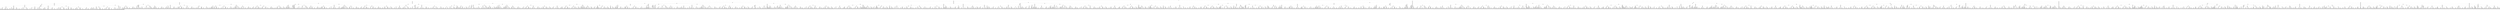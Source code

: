 digraph g {
node [shape = Mrecord];
nodo0[label="{EO: 0|cost: 0.0|A: null}"]
nodo1[label="{EO: 1|cost: 1.0|A: Go2}"]
nodo3[label="{EO: 3|cost: 2.0|A: Go3|Posicion:\n2}"]
nodo7[label="{EO: 7|cost: 3.0|A: Go4|Posicion:\n3}"]
nodo17[label="{EO: 17|cost: 4.0|A: Go5|Posicion:\n4}"]
nodo41[label="{EO: 41|cost: 5.0|A: Go6|Posicion:\n5}"]
nodo101[label="{EO: 101|cost: 6.0|A: Go7|Posicion:\n6}"]
nodo245[label="{EO: 245|cost: 7.0|A: Go8|Posicion:\n7}"]
nodo595[label="{EO: 595|cost: 8.0|A: Go9|Posicion:\n8}"]
nodo1383[label="{EO: 1383|cost: 9.0|A: Go10|Posicion:\n9}"]
nodo3134[label="{EO: 3134|cost: 10.0|A: Go11|Posicion:\n10}"]
nodo6686[label="{EO: 6686|cost: 11.0|A: Go12|Posicion:\n11}"]

nodo3134 -> nodo6686;
nodo6687[label="{EO: 6687|cost: 11.0|A: Go15|Posicion:\n11}"]

nodo3134 -> nodo6687;

nodo1383 -> nodo3134;
nodo3135[label="{EO: 3135|cost: 10.0|A: Go16|Posicion:\n10}"]
nodo6688[label="{EO: 6688|cost: 11.0|A: Go15|Posicion:\n16}"]

nodo3135 -> nodo6688;
nodo6689[label="{EO: 6689|cost: 11.0|A: Go17|Posicion:\n16}"]

nodo3135 -> nodo6689;
nodo6690[label="{EO: 6690|cost: 11.0|A: Go23|Posicion:\n16}"]

nodo3135 -> nodo6690;

nodo1383 -> nodo3135;

nodo595 -> nodo1383;
nodo1384[label="{EO: 1384|cost: 9.0|A: Go17|Posicion:\n9}"]
nodo3136[label="{EO: 3136|cost: 10.0|A: Go16|Posicion:\n17}"]
nodo6691[label="{EO: 6691|cost: 11.0|A: Go10|Posicion:\n16}"]

nodo3136 -> nodo6691;
nodo6692[label="{EO: 6692|cost: 11.0|A: Go15|Posicion:\n16}"]

nodo3136 -> nodo6692;
nodo6693[label="{EO: 6693|cost: 11.0|A: Go23|Posicion:\n16}"]

nodo3136 -> nodo6693;

nodo1384 -> nodo3136;
nodo3137[label="{EO: 3137|cost: 10.0|A: Go18|Posicion:\n17}"]
nodo6694[label="{EO: 6694|cost: 11.0|A: Go19|Posicion:\n18}"]

nodo3137 -> nodo6694;
nodo6695[label="{EO: 6695|cost: 11.0|A: Go21|Posicion:\n18}"]

nodo3137 -> nodo6695;

nodo1384 -> nodo3137;
nodo3138[label="{EO: 3138|cost: 10.0|A: Go22|Posicion:\n17}"]
nodo6696[label="{EO: 6696|cost: 11.0|A: Go21|Posicion:\n22}"]

nodo3138 -> nodo6696;
nodo6697[label="{EO: 6697|cost: 11.0|A: Go23|Posicion:\n22}"]

nodo3138 -> nodo6697;
nodo6698[label="{EO: 6698|cost: 11.0|A: Go29|Posicion:\n22}"]

nodo3138 -> nodo6698;

nodo1384 -> nodo3138;

nodo595 -> nodo1384;

nodo245 -> nodo595;
nodo596[label="{EO: 596|cost: 8.0|A: Go18|Posicion:\n8}"]
nodo1385[label="{EO: 1385|cost: 9.0|A: Go17|Posicion:\n18}"]
nodo3139[label="{EO: 3139|cost: 10.0|A: Go9|Posicion:\n17}"]
nodo6699[label="{EO: 6699|cost: 11.0|A: Go10|Posicion:\n9}"]

nodo3139 -> nodo6699;

nodo1385 -> nodo3139;
nodo3140[label="{EO: 3140|cost: 10.0|A: Go16|Posicion:\n17}"]
nodo6700[label="{EO: 6700|cost: 11.0|A: Go10|Posicion:\n16}"]

nodo3140 -> nodo6700;
nodo6701[label="{EO: 6701|cost: 11.0|A: Go15|Posicion:\n16}"]

nodo3140 -> nodo6701;
nodo6702[label="{EO: 6702|cost: 11.0|A: Go23|Posicion:\n16}"]

nodo3140 -> nodo6702;

nodo1385 -> nodo3140;
nodo3141[label="{EO: 3141|cost: 10.0|A: Go22|Posicion:\n17}"]
nodo6703[label="{EO: 6703|cost: 11.0|A: Go21|Posicion:\n22}"]

nodo3141 -> nodo6703;
nodo6704[label="{EO: 6704|cost: 11.0|A: Go23|Posicion:\n22}"]

nodo3141 -> nodo6704;
nodo6705[label="{EO: 6705|cost: 11.0|A: Go29|Posicion:\n22}"]

nodo3141 -> nodo6705;

nodo1385 -> nodo3141;

nodo596 -> nodo1385;
nodo1386[label="{EO: 1386|cost: 9.0|A: Go19|Posicion:\n18}"]
nodo3142[label="{EO: 3142|cost: 10.0|A: Go13|Posicion:\n19}"]

nodo1386 -> nodo3142;
nodo3143[label="{EO: 3143|cost: 10.0|A: Go20|Posicion:\n19}"]
nodo6706[label="{EO: 6706|cost: 11.0|A: Go21|Posicion:\n20}"]

nodo3143 -> nodo6706;
nodo6707[label="{EO: 6707|cost: 11.0|A: Go31|Posicion:\n20}"]

nodo3143 -> nodo6707;

nodo1386 -> nodo3143;

nodo596 -> nodo1386;
nodo1387[label="{EO: 1387|cost: 9.0|A: Go21|Posicion:\n18}"]
nodo3144[label="{EO: 3144|cost: 10.0|A: Go20|Posicion:\n21}"]
nodo6708[label="{EO: 6708|cost: 11.0|A: Go19|Posicion:\n20}"]

nodo3144 -> nodo6708;
nodo6709[label="{EO: 6709|cost: 11.0|A: Go31|Posicion:\n20}"]

nodo3144 -> nodo6709;

nodo1387 -> nodo3144;
nodo3145[label="{EO: 3145|cost: 10.0|A: Go22|Posicion:\n21}"]
nodo6710[label="{EO: 6710|cost: 11.0|A: Go17|Posicion:\n22}"]

nodo3145 -> nodo6710;
nodo6711[label="{EO: 6711|cost: 11.0|A: Go23|Posicion:\n22}"]

nodo3145 -> nodo6711;
nodo6712[label="{EO: 6712|cost: 11.0|A: Go29|Posicion:\n22}"]

nodo3145 -> nodo6712;

nodo1387 -> nodo3145;
nodo3146[label="{EO: 3146|cost: 10.0|A: Go30|Posicion:\n21}"]
nodo6713[label="{EO: 6713|cost: 11.0|A: Go29|Posicion:\n30}"]

nodo3146 -> nodo6713;
nodo6714[label="{EO: 6714|cost: 11.0|A: Go31|Posicion:\n30}"]

nodo3146 -> nodo6714;
nodo6715[label="{EO: 6715|cost: 11.0|A: Go33|Posicion:\n30}"]

nodo3146 -> nodo6715;

nodo1387 -> nodo3146;

nodo596 -> nodo1387;

nodo245 -> nodo596;

nodo101 -> nodo245;
nodo246[label="{EO: 246|cost: 7.0|A: Go13|Posicion:\n7}"]
nodo597[label="{EO: 597|cost: 8.0|A: Go19|Posicion:\n13}"]
nodo1388[label="{EO: 1388|cost: 9.0|A: Go18|Posicion:\n19}"]
nodo3147[label="{EO: 3147|cost: 10.0|A: Go8|Posicion:\n18}"]
nodo6716[label="{EO: 6716|cost: 11.0|A: Go9|Posicion:\n8}"]

nodo3147 -> nodo6716;

nodo1388 -> nodo3147;
nodo3148[label="{EO: 3148|cost: 10.0|A: Go17|Posicion:\n18}"]
nodo6717[label="{EO: 6717|cost: 11.0|A: Go9|Posicion:\n17}"]

nodo3148 -> nodo6717;
nodo6718[label="{EO: 6718|cost: 11.0|A: Go16|Posicion:\n17}"]

nodo3148 -> nodo6718;
nodo6719[label="{EO: 6719|cost: 11.0|A: Go22|Posicion:\n17}"]

nodo3148 -> nodo6719;

nodo1388 -> nodo3148;
nodo3149[label="{EO: 3149|cost: 10.0|A: Go21|Posicion:\n18}"]
nodo6720[label="{EO: 6720|cost: 11.0|A: Go20|Posicion:\n21}"]

nodo3149 -> nodo6720;
nodo6721[label="{EO: 6721|cost: 11.0|A: Go22|Posicion:\n21}"]

nodo3149 -> nodo6721;
nodo6722[label="{EO: 6722|cost: 11.0|A: Go30|Posicion:\n21}"]

nodo3149 -> nodo6722;

nodo1388 -> nodo3149;

nodo597 -> nodo1388;
nodo1389[label="{EO: 1389|cost: 9.0|A: Go20|Posicion:\n19}"]
nodo3150[label="{EO: 3150|cost: 10.0|A: Go21|Posicion:\n20}"]
nodo6723[label="{EO: 6723|cost: 11.0|A: Go18|Posicion:\n21}"]

nodo3150 -> nodo6723;
nodo6724[label="{EO: 6724|cost: 11.0|A: Go22|Posicion:\n21}"]

nodo3150 -> nodo6724;
nodo6725[label="{EO: 6725|cost: 11.0|A: Go30|Posicion:\n21}"]

nodo3150 -> nodo6725;

nodo1389 -> nodo3150;
nodo3151[label="{EO: 3151|cost: 10.0|A: Go31|Posicion:\n20}"]
nodo6726[label="{EO: 6726|cost: 11.0|A: Go30|Posicion:\n31}"]

nodo3151 -> nodo6726;
nodo6727[label="{EO: 6727|cost: 11.0|A: Go32|Posicion:\n31}"]

nodo3151 -> nodo6727;

nodo1389 -> nodo3151;

nodo597 -> nodo1389;

nodo246 -> nodo597;

nodo101 -> nodo246;

nodo41 -> nodo101;

nodo17 -> nodo41;
nodo42[label="{EO: 42|cost: 5.0|A: Go8|Posicion:\n5}"]
nodo102[label="{EO: 102|cost: 6.0|A: Go7|Posicion:\n8}"]
nodo247[label="{EO: 247|cost: 7.0|A: Go6|Posicion:\n7}"]

nodo102 -> nodo247;
nodo248[label="{EO: 248|cost: 7.0|A: Go13|Posicion:\n7}"]
nodo598[label="{EO: 598|cost: 8.0|A: Go19|Posicion:\n13}"]
nodo1390[label="{EO: 1390|cost: 9.0|A: Go18|Posicion:\n19}"]
nodo3152[label="{EO: 3152|cost: 10.0|A: Go17|Posicion:\n18}"]
nodo6728[label="{EO: 6728|cost: 11.0|A: Go9|Posicion:\n17}"]

nodo3152 -> nodo6728;
nodo6729[label="{EO: 6729|cost: 11.0|A: Go16|Posicion:\n17}"]

nodo3152 -> nodo6729;
nodo6730[label="{EO: 6730|cost: 11.0|A: Go22|Posicion:\n17}"]

nodo3152 -> nodo6730;

nodo1390 -> nodo3152;
nodo3153[label="{EO: 3153|cost: 10.0|A: Go21|Posicion:\n18}"]
nodo6731[label="{EO: 6731|cost: 11.0|A: Go20|Posicion:\n21}"]

nodo3153 -> nodo6731;
nodo6732[label="{EO: 6732|cost: 11.0|A: Go22|Posicion:\n21}"]

nodo3153 -> nodo6732;
nodo6733[label="{EO: 6733|cost: 11.0|A: Go30|Posicion:\n21}"]

nodo3153 -> nodo6733;

nodo1390 -> nodo3153;

nodo598 -> nodo1390;
nodo1391[label="{EO: 1391|cost: 9.0|A: Go20|Posicion:\n19}"]
nodo3154[label="{EO: 3154|cost: 10.0|A: Go21|Posicion:\n20}"]
nodo6734[label="{EO: 6734|cost: 11.0|A: Go18|Posicion:\n21}"]

nodo3154 -> nodo6734;
nodo6735[label="{EO: 6735|cost: 11.0|A: Go22|Posicion:\n21}"]

nodo3154 -> nodo6735;
nodo6736[label="{EO: 6736|cost: 11.0|A: Go30|Posicion:\n21}"]

nodo3154 -> nodo6736;

nodo1391 -> nodo3154;
nodo3155[label="{EO: 3155|cost: 10.0|A: Go31|Posicion:\n20}"]
nodo6737[label="{EO: 6737|cost: 11.0|A: Go30|Posicion:\n31}"]

nodo3155 -> nodo6737;
nodo6738[label="{EO: 6738|cost: 11.0|A: Go32|Posicion:\n31}"]

nodo3155 -> nodo6738;

nodo1391 -> nodo3155;

nodo598 -> nodo1391;

nodo248 -> nodo598;

nodo102 -> nodo248;

nodo42 -> nodo102;
nodo103[label="{EO: 103|cost: 6.0|A: Go9|Posicion:\n8}"]
nodo249[label="{EO: 249|cost: 7.0|A: Go10|Posicion:\n9}"]
nodo599[label="{EO: 599|cost: 8.0|A: Go11|Posicion:\n10}"]
nodo1392[label="{EO: 1392|cost: 9.0|A: Go12|Posicion:\n11}"]
nodo3156[label="{EO: 3156|cost: 10.0|A: Go14|Posicion:\n12}"]
nodo6739[label="{EO: 6739|cost: 11.0|A: Go15|Posicion:\n14}"]

nodo3156 -> nodo6739;
nodo6740[label="{EO: 6740|cost: 11.0|A: Go25|Posicion:\n14}"]

nodo3156 -> nodo6740;

nodo1392 -> nodo3156;

nodo599 -> nodo1392;
nodo1393[label="{EO: 1393|cost: 9.0|A: Go15|Posicion:\n11}"]
nodo3157[label="{EO: 3157|cost: 10.0|A: Go14|Posicion:\n15}"]
nodo6741[label="{EO: 6741|cost: 11.0|A: Go12|Posicion:\n14}"]

nodo3157 -> nodo6741;
nodo6742[label="{EO: 6742|cost: 11.0|A: Go25|Posicion:\n14}"]

nodo3157 -> nodo6742;

nodo1393 -> nodo3157;
nodo3158[label="{EO: 3158|cost: 10.0|A: Go16|Posicion:\n15}"]
nodo6743[label="{EO: 6743|cost: 11.0|A: Go17|Posicion:\n16}"]

nodo3158 -> nodo6743;
nodo6744[label="{EO: 6744|cost: 11.0|A: Go23|Posicion:\n16}"]

nodo3158 -> nodo6744;

nodo1393 -> nodo3158;
nodo3159[label="{EO: 3159|cost: 10.0|A: Go24|Posicion:\n15}"]
nodo6745[label="{EO: 6745|cost: 11.0|A: Go23|Posicion:\n24}"]

nodo3159 -> nodo6745;
nodo6746[label="{EO: 6746|cost: 11.0|A: Go25|Posicion:\n24}"]

nodo3159 -> nodo6746;
nodo6747[label="{EO: 6747|cost: 11.0|A: Go27|Posicion:\n24}"]

nodo3159 -> nodo6747;

nodo1393 -> nodo3159;

nodo599 -> nodo1393;

nodo249 -> nodo599;
nodo600[label="{EO: 600|cost: 8.0|A: Go16|Posicion:\n10}"]
nodo1394[label="{EO: 1394|cost: 9.0|A: Go15|Posicion:\n16}"]
nodo3160[label="{EO: 3160|cost: 10.0|A: Go11|Posicion:\n15}"]
nodo6748[label="{EO: 6748|cost: 11.0|A: Go12|Posicion:\n11}"]

nodo3160 -> nodo6748;

nodo1394 -> nodo3160;
nodo3161[label="{EO: 3161|cost: 10.0|A: Go14|Posicion:\n15}"]
nodo6749[label="{EO: 6749|cost: 11.0|A: Go12|Posicion:\n14}"]

nodo3161 -> nodo6749;
nodo6750[label="{EO: 6750|cost: 11.0|A: Go25|Posicion:\n14}"]

nodo3161 -> nodo6750;

nodo1394 -> nodo3161;
nodo3162[label="{EO: 3162|cost: 10.0|A: Go24|Posicion:\n15}"]
nodo6751[label="{EO: 6751|cost: 11.0|A: Go23|Posicion:\n24}"]

nodo3162 -> nodo6751;
nodo6752[label="{EO: 6752|cost: 11.0|A: Go25|Posicion:\n24}"]

nodo3162 -> nodo6752;
nodo6753[label="{EO: 6753|cost: 11.0|A: Go27|Posicion:\n24}"]

nodo3162 -> nodo6753;

nodo1394 -> nodo3162;

nodo600 -> nodo1394;
nodo1395[label="{EO: 1395|cost: 9.0|A: Go17|Posicion:\n16}"]
nodo3163[label="{EO: 3163|cost: 10.0|A: Go18|Posicion:\n17}"]
nodo6754[label="{EO: 6754|cost: 11.0|A: Go19|Posicion:\n18}"]

nodo3163 -> nodo6754;
nodo6755[label="{EO: 6755|cost: 11.0|A: Go21|Posicion:\n18}"]

nodo3163 -> nodo6755;

nodo1395 -> nodo3163;
nodo3164[label="{EO: 3164|cost: 10.0|A: Go22|Posicion:\n17}"]
nodo6756[label="{EO: 6756|cost: 11.0|A: Go21|Posicion:\n22}"]

nodo3164 -> nodo6756;
nodo6757[label="{EO: 6757|cost: 11.0|A: Go23|Posicion:\n22}"]

nodo3164 -> nodo6757;
nodo6758[label="{EO: 6758|cost: 11.0|A: Go29|Posicion:\n22}"]

nodo3164 -> nodo6758;

nodo1395 -> nodo3164;

nodo600 -> nodo1395;
nodo1396[label="{EO: 1396|cost: 9.0|A: Go23|Posicion:\n16}"]
nodo3165[label="{EO: 3165|cost: 10.0|A: Go22|Posicion:\n23}"]
nodo6759[label="{EO: 6759|cost: 11.0|A: Go17|Posicion:\n22}"]

nodo3165 -> nodo6759;
nodo6760[label="{EO: 6760|cost: 11.0|A: Go21|Posicion:\n22}"]

nodo3165 -> nodo6760;
nodo6761[label="{EO: 6761|cost: 11.0|A: Go29|Posicion:\n22}"]

nodo3165 -> nodo6761;

nodo1396 -> nodo3165;
nodo3166[label="{EO: 3166|cost: 10.0|A: Go24|Posicion:\n23}"]
nodo6762[label="{EO: 6762|cost: 11.0|A: Go15|Posicion:\n24}"]

nodo3166 -> nodo6762;
nodo6763[label="{EO: 6763|cost: 11.0|A: Go25|Posicion:\n24}"]

nodo3166 -> nodo6763;
nodo6764[label="{EO: 6764|cost: 11.0|A: Go27|Posicion:\n24}"]

nodo3166 -> nodo6764;

nodo1396 -> nodo3166;
nodo3167[label="{EO: 3167|cost: 10.0|A: Go28|Posicion:\n23}"]
nodo6765[label="{EO: 6765|cost: 11.0|A: Go27|Posicion:\n28}"]

nodo3167 -> nodo6765;
nodo6766[label="{EO: 6766|cost: 11.0|A: Go29|Posicion:\n28}"]

nodo3167 -> nodo6766;
nodo6767[label="{EO: 6767|cost: 11.0|A: Go35|Posicion:\n28}"]

nodo3167 -> nodo6767;

nodo1396 -> nodo3167;

nodo600 -> nodo1396;

nodo249 -> nodo600;

nodo103 -> nodo249;
nodo250[label="{EO: 250|cost: 7.0|A: Go17|Posicion:\n9}"]
nodo601[label="{EO: 601|cost: 8.0|A: Go16|Posicion:\n17}"]
nodo1397[label="{EO: 1397|cost: 9.0|A: Go10|Posicion:\n16}"]
nodo3168[label="{EO: 3168|cost: 10.0|A: Go11|Posicion:\n10}"]
nodo6768[label="{EO: 6768|cost: 11.0|A: Go12|Posicion:\n11}"]

nodo3168 -> nodo6768;
nodo6769[label="{EO: 6769|cost: 11.0|A: Go15|Posicion:\n11}"]

nodo3168 -> nodo6769;

nodo1397 -> nodo3168;

nodo601 -> nodo1397;
nodo1398[label="{EO: 1398|cost: 9.0|A: Go15|Posicion:\n16}"]
nodo3169[label="{EO: 3169|cost: 10.0|A: Go11|Posicion:\n15}"]
nodo6770[label="{EO: 6770|cost: 11.0|A: Go10|Posicion:\n11}"]

nodo3169 -> nodo6770;
nodo6771[label="{EO: 6771|cost: 11.0|A: Go12|Posicion:\n11}"]

nodo3169 -> nodo6771;

nodo1398 -> nodo3169;
nodo3170[label="{EO: 3170|cost: 10.0|A: Go14|Posicion:\n15}"]
nodo6772[label="{EO: 6772|cost: 11.0|A: Go12|Posicion:\n14}"]

nodo3170 -> nodo6772;
nodo6773[label="{EO: 6773|cost: 11.0|A: Go25|Posicion:\n14}"]

nodo3170 -> nodo6773;

nodo1398 -> nodo3170;
nodo3171[label="{EO: 3171|cost: 10.0|A: Go24|Posicion:\n15}"]
nodo6774[label="{EO: 6774|cost: 11.0|A: Go23|Posicion:\n24}"]

nodo3171 -> nodo6774;
nodo6775[label="{EO: 6775|cost: 11.0|A: Go25|Posicion:\n24}"]

nodo3171 -> nodo6775;
nodo6776[label="{EO: 6776|cost: 11.0|A: Go27|Posicion:\n24}"]

nodo3171 -> nodo6776;

nodo1398 -> nodo3171;

nodo601 -> nodo1398;
nodo1399[label="{EO: 1399|cost: 9.0|A: Go23|Posicion:\n16}"]
nodo3172[label="{EO: 3172|cost: 10.0|A: Go22|Posicion:\n23}"]
nodo6777[label="{EO: 6777|cost: 11.0|A: Go21|Posicion:\n22}"]

nodo3172 -> nodo6777;
nodo6778[label="{EO: 6778|cost: 11.0|A: Go29|Posicion:\n22}"]

nodo3172 -> nodo6778;

nodo1399 -> nodo3172;
nodo3173[label="{EO: 3173|cost: 10.0|A: Go24|Posicion:\n23}"]
nodo6779[label="{EO: 6779|cost: 11.0|A: Go15|Posicion:\n24}"]

nodo3173 -> nodo6779;
nodo6780[label="{EO: 6780|cost: 11.0|A: Go25|Posicion:\n24}"]

nodo3173 -> nodo6780;
nodo6781[label="{EO: 6781|cost: 11.0|A: Go27|Posicion:\n24}"]

nodo3173 -> nodo6781;

nodo1399 -> nodo3173;
nodo3174[label="{EO: 3174|cost: 10.0|A: Go28|Posicion:\n23}"]
nodo6782[label="{EO: 6782|cost: 11.0|A: Go27|Posicion:\n28}"]

nodo3174 -> nodo6782;
nodo6783[label="{EO: 6783|cost: 11.0|A: Go29|Posicion:\n28}"]

nodo3174 -> nodo6783;
nodo6784[label="{EO: 6784|cost: 11.0|A: Go35|Posicion:\n28}"]

nodo3174 -> nodo6784;

nodo1399 -> nodo3174;

nodo601 -> nodo1399;

nodo250 -> nodo601;
nodo602[label="{EO: 602|cost: 8.0|A: Go18|Posicion:\n17}"]
nodo1400[label="{EO: 1400|cost: 9.0|A: Go19|Posicion:\n18}"]
nodo3175[label="{EO: 3175|cost: 10.0|A: Go13|Posicion:\n19}"]
nodo6785[label="{EO: 6785|cost: 11.0|A: Go7|Posicion:\n13}"]

nodo3175 -> nodo6785;

nodo1400 -> nodo3175;
nodo3176[label="{EO: 3176|cost: 10.0|A: Go20|Posicion:\n19}"]
nodo6786[label="{EO: 6786|cost: 11.0|A: Go21|Posicion:\n20}"]

nodo3176 -> nodo6786;
nodo6787[label="{EO: 6787|cost: 11.0|A: Go31|Posicion:\n20}"]

nodo3176 -> nodo6787;

nodo1400 -> nodo3176;

nodo602 -> nodo1400;
nodo1401[label="{EO: 1401|cost: 9.0|A: Go21|Posicion:\n18}"]
nodo3177[label="{EO: 3177|cost: 10.0|A: Go20|Posicion:\n21}"]
nodo6788[label="{EO: 6788|cost: 11.0|A: Go19|Posicion:\n20}"]

nodo3177 -> nodo6788;
nodo6789[label="{EO: 6789|cost: 11.0|A: Go31|Posicion:\n20}"]

nodo3177 -> nodo6789;

nodo1401 -> nodo3177;
nodo3178[label="{EO: 3178|cost: 10.0|A: Go22|Posicion:\n21}"]
nodo6790[label="{EO: 6790|cost: 11.0|A: Go23|Posicion:\n22}"]

nodo3178 -> nodo6790;
nodo6791[label="{EO: 6791|cost: 11.0|A: Go29|Posicion:\n22}"]

nodo3178 -> nodo6791;

nodo1401 -> nodo3178;
nodo3179[label="{EO: 3179|cost: 10.0|A: Go30|Posicion:\n21}"]
nodo6792[label="{EO: 6792|cost: 11.0|A: Go29|Posicion:\n30}"]

nodo3179 -> nodo6792;
nodo6793[label="{EO: 6793|cost: 11.0|A: Go31|Posicion:\n30}"]

nodo3179 -> nodo6793;
nodo6794[label="{EO: 6794|cost: 11.0|A: Go33|Posicion:\n30}"]

nodo3179 -> nodo6794;

nodo1401 -> nodo3179;

nodo602 -> nodo1401;

nodo250 -> nodo602;
nodo603[label="{EO: 603|cost: 8.0|A: Go22|Posicion:\n17}"]
nodo1402[label="{EO: 1402|cost: 9.0|A: Go21|Posicion:\n22}"]
nodo3180[label="{EO: 3180|cost: 10.0|A: Go18|Posicion:\n21}"]
nodo6795[label="{EO: 6795|cost: 11.0|A: Go19|Posicion:\n18}"]

nodo3180 -> nodo6795;

nodo1402 -> nodo3180;
nodo3181[label="{EO: 3181|cost: 10.0|A: Go20|Posicion:\n21}"]
nodo6796[label="{EO: 6796|cost: 11.0|A: Go19|Posicion:\n20}"]

nodo3181 -> nodo6796;
nodo6797[label="{EO: 6797|cost: 11.0|A: Go31|Posicion:\n20}"]

nodo3181 -> nodo6797;

nodo1402 -> nodo3181;
nodo3182[label="{EO: 3182|cost: 10.0|A: Go30|Posicion:\n21}"]
nodo6798[label="{EO: 6798|cost: 11.0|A: Go29|Posicion:\n30}"]

nodo3182 -> nodo6798;
nodo6799[label="{EO: 6799|cost: 11.0|A: Go31|Posicion:\n30}"]

nodo3182 -> nodo6799;
nodo6800[label="{EO: 6800|cost: 11.0|A: Go33|Posicion:\n30}"]

nodo3182 -> nodo6800;

nodo1402 -> nodo3182;

nodo603 -> nodo1402;
nodo1403[label="{EO: 1403|cost: 9.0|A: Go23|Posicion:\n22}"]
nodo3183[label="{EO: 3183|cost: 10.0|A: Go16|Posicion:\n23}"]
nodo6801[label="{EO: 6801|cost: 11.0|A: Go10|Posicion:\n16}"]

nodo3183 -> nodo6801;
nodo6802[label="{EO: 6802|cost: 11.0|A: Go15|Posicion:\n16}"]

nodo3183 -> nodo6802;

nodo1403 -> nodo3183;
nodo3184[label="{EO: 3184|cost: 10.0|A: Go24|Posicion:\n23}"]
nodo6803[label="{EO: 6803|cost: 11.0|A: Go15|Posicion:\n24}"]

nodo3184 -> nodo6803;
nodo6804[label="{EO: 6804|cost: 11.0|A: Go25|Posicion:\n24}"]

nodo3184 -> nodo6804;
nodo6805[label="{EO: 6805|cost: 11.0|A: Go27|Posicion:\n24}"]

nodo3184 -> nodo6805;

nodo1403 -> nodo3184;
nodo3185[label="{EO: 3185|cost: 10.0|A: Go28|Posicion:\n23}"]
nodo6806[label="{EO: 6806|cost: 11.0|A: Go27|Posicion:\n28}"]

nodo3185 -> nodo6806;
nodo6807[label="{EO: 6807|cost: 11.0|A: Go29|Posicion:\n28}"]

nodo3185 -> nodo6807;
nodo6808[label="{EO: 6808|cost: 11.0|A: Go35|Posicion:\n28}"]

nodo3185 -> nodo6808;

nodo1403 -> nodo3185;

nodo603 -> nodo1403;
nodo1404[label="{EO: 1404|cost: 9.0|A: Go29|Posicion:\n22}"]
nodo3186[label="{EO: 3186|cost: 10.0|A: Go28|Posicion:\n29}"]
nodo6809[label="{EO: 6809|cost: 11.0|A: Go23|Posicion:\n28}"]

nodo3186 -> nodo6809;
nodo6810[label="{EO: 6810|cost: 11.0|A: Go27|Posicion:\n28}"]

nodo3186 -> nodo6810;
nodo6811[label="{EO: 6811|cost: 11.0|A: Go35|Posicion:\n28}"]

nodo3186 -> nodo6811;

nodo1404 -> nodo3186;
nodo3187[label="{EO: 3187|cost: 10.0|A: Go30|Posicion:\n29}"]
nodo6812[label="{EO: 6812|cost: 11.0|A: Go21|Posicion:\n30}"]

nodo3187 -> nodo6812;
nodo6813[label="{EO: 6813|cost: 11.0|A: Go31|Posicion:\n30}"]

nodo3187 -> nodo6813;
nodo6814[label="{EO: 6814|cost: 11.0|A: Go33|Posicion:\n30}"]

nodo3187 -> nodo6814;

nodo1404 -> nodo3187;
nodo3188[label="{EO: 3188|cost: 10.0|A: Go34|Posicion:\n29}"]
nodo6815[label="{EO: 6815|cost: 11.0|A: Go33|Posicion:\n34}"]

nodo3188 -> nodo6815;
nodo6816[label="{EO: 6816|cost: 11.0|A: Go35|Posicion:\n34}"]

nodo3188 -> nodo6816;

nodo1404 -> nodo3188;

nodo603 -> nodo1404;

nodo250 -> nodo603;

nodo103 -> nodo250;

nodo42 -> nodo103;
nodo104[label="{EO: 104|cost: 6.0|A: Go18|Posicion:\n8}"]
nodo251[label="{EO: 251|cost: 7.0|A: Go17|Posicion:\n18}"]
nodo604[label="{EO: 604|cost: 8.0|A: Go9|Posicion:\n17}"]
nodo1405[label="{EO: 1405|cost: 9.0|A: Go10|Posicion:\n9}"]
nodo3189[label="{EO: 3189|cost: 10.0|A: Go11|Posicion:\n10}"]
nodo6817[label="{EO: 6817|cost: 11.0|A: Go12|Posicion:\n11}"]

nodo3189 -> nodo6817;
nodo6818[label="{EO: 6818|cost: 11.0|A: Go15|Posicion:\n11}"]

nodo3189 -> nodo6818;

nodo1405 -> nodo3189;
nodo3190[label="{EO: 3190|cost: 10.0|A: Go16|Posicion:\n10}"]
nodo6819[label="{EO: 6819|cost: 11.0|A: Go15|Posicion:\n16}"]

nodo3190 -> nodo6819;
nodo6820[label="{EO: 6820|cost: 11.0|A: Go23|Posicion:\n16}"]

nodo3190 -> nodo6820;

nodo1405 -> nodo3190;

nodo604 -> nodo1405;

nodo251 -> nodo604;
nodo605[label="{EO: 605|cost: 8.0|A: Go16|Posicion:\n17}"]
nodo1406[label="{EO: 1406|cost: 9.0|A: Go10|Posicion:\n16}"]
nodo3191[label="{EO: 3191|cost: 10.0|A: Go9|Posicion:\n10}"]

nodo1406 -> nodo3191;
nodo3192[label="{EO: 3192|cost: 10.0|A: Go11|Posicion:\n10}"]
nodo6821[label="{EO: 6821|cost: 11.0|A: Go12|Posicion:\n11}"]

nodo3192 -> nodo6821;
nodo6822[label="{EO: 6822|cost: 11.0|A: Go15|Posicion:\n11}"]

nodo3192 -> nodo6822;

nodo1406 -> nodo3192;

nodo605 -> nodo1406;
nodo1407[label="{EO: 1407|cost: 9.0|A: Go15|Posicion:\n16}"]
nodo3193[label="{EO: 3193|cost: 10.0|A: Go11|Posicion:\n15}"]
nodo6823[label="{EO: 6823|cost: 11.0|A: Go10|Posicion:\n11}"]

nodo3193 -> nodo6823;
nodo6824[label="{EO: 6824|cost: 11.0|A: Go12|Posicion:\n11}"]

nodo3193 -> nodo6824;

nodo1407 -> nodo3193;
nodo3194[label="{EO: 3194|cost: 10.0|A: Go14|Posicion:\n15}"]
nodo6825[label="{EO: 6825|cost: 11.0|A: Go12|Posicion:\n14}"]

nodo3194 -> nodo6825;
nodo6826[label="{EO: 6826|cost: 11.0|A: Go25|Posicion:\n14}"]

nodo3194 -> nodo6826;

nodo1407 -> nodo3194;
nodo3195[label="{EO: 3195|cost: 10.0|A: Go24|Posicion:\n15}"]
nodo6827[label="{EO: 6827|cost: 11.0|A: Go23|Posicion:\n24}"]

nodo3195 -> nodo6827;
nodo6828[label="{EO: 6828|cost: 11.0|A: Go25|Posicion:\n24}"]

nodo3195 -> nodo6828;
nodo6829[label="{EO: 6829|cost: 11.0|A: Go27|Posicion:\n24}"]

nodo3195 -> nodo6829;

nodo1407 -> nodo3195;

nodo605 -> nodo1407;
nodo1408[label="{EO: 1408|cost: 9.0|A: Go23|Posicion:\n16}"]
nodo3196[label="{EO: 3196|cost: 10.0|A: Go22|Posicion:\n23}"]
nodo6830[label="{EO: 6830|cost: 11.0|A: Go21|Posicion:\n22}"]

nodo3196 -> nodo6830;
nodo6831[label="{EO: 6831|cost: 11.0|A: Go29|Posicion:\n22}"]

nodo3196 -> nodo6831;

nodo1408 -> nodo3196;
nodo3197[label="{EO: 3197|cost: 10.0|A: Go24|Posicion:\n23}"]
nodo6832[label="{EO: 6832|cost: 11.0|A: Go15|Posicion:\n24}"]

nodo3197 -> nodo6832;
nodo6833[label="{EO: 6833|cost: 11.0|A: Go25|Posicion:\n24}"]

nodo3197 -> nodo6833;
nodo6834[label="{EO: 6834|cost: 11.0|A: Go27|Posicion:\n24}"]

nodo3197 -> nodo6834;

nodo1408 -> nodo3197;
nodo3198[label="{EO: 3198|cost: 10.0|A: Go28|Posicion:\n23}"]
nodo6835[label="{EO: 6835|cost: 11.0|A: Go27|Posicion:\n28}"]

nodo3198 -> nodo6835;
nodo6836[label="{EO: 6836|cost: 11.0|A: Go29|Posicion:\n28}"]

nodo3198 -> nodo6836;
nodo6837[label="{EO: 6837|cost: 11.0|A: Go35|Posicion:\n28}"]

nodo3198 -> nodo6837;

nodo1408 -> nodo3198;

nodo605 -> nodo1408;

nodo251 -> nodo605;
nodo606[label="{EO: 606|cost: 8.0|A: Go22|Posicion:\n17}"]
nodo1409[label="{EO: 1409|cost: 9.0|A: Go21|Posicion:\n22}"]
nodo3199[label="{EO: 3199|cost: 10.0|A: Go20|Posicion:\n21}"]
nodo6838[label="{EO: 6838|cost: 11.0|A: Go19|Posicion:\n20}"]

nodo3199 -> nodo6838;
nodo6839[label="{EO: 6839|cost: 11.0|A: Go31|Posicion:\n20}"]

nodo3199 -> nodo6839;

nodo1409 -> nodo3199;
nodo3200[label="{EO: 3200|cost: 10.0|A: Go30|Posicion:\n21}"]
nodo6840[label="{EO: 6840|cost: 11.0|A: Go29|Posicion:\n30}"]

nodo3200 -> nodo6840;
nodo6841[label="{EO: 6841|cost: 11.0|A: Go31|Posicion:\n30}"]

nodo3200 -> nodo6841;
nodo6842[label="{EO: 6842|cost: 11.0|A: Go33|Posicion:\n30}"]

nodo3200 -> nodo6842;

nodo1409 -> nodo3200;

nodo606 -> nodo1409;
nodo1410[label="{EO: 1410|cost: 9.0|A: Go23|Posicion:\n22}"]
nodo3201[label="{EO: 3201|cost: 10.0|A: Go16|Posicion:\n23}"]
nodo6843[label="{EO: 6843|cost: 11.0|A: Go10|Posicion:\n16}"]

nodo3201 -> nodo6843;
nodo6844[label="{EO: 6844|cost: 11.0|A: Go15|Posicion:\n16}"]

nodo3201 -> nodo6844;

nodo1410 -> nodo3201;
nodo3202[label="{EO: 3202|cost: 10.0|A: Go24|Posicion:\n23}"]
nodo6845[label="{EO: 6845|cost: 11.0|A: Go15|Posicion:\n24}"]

nodo3202 -> nodo6845;
nodo6846[label="{EO: 6846|cost: 11.0|A: Go25|Posicion:\n24}"]

nodo3202 -> nodo6846;
nodo6847[label="{EO: 6847|cost: 11.0|A: Go27|Posicion:\n24}"]

nodo3202 -> nodo6847;

nodo1410 -> nodo3202;
nodo3203[label="{EO: 3203|cost: 10.0|A: Go28|Posicion:\n23}"]
nodo6848[label="{EO: 6848|cost: 11.0|A: Go27|Posicion:\n28}"]

nodo3203 -> nodo6848;
nodo6849[label="{EO: 6849|cost: 11.0|A: Go29|Posicion:\n28}"]

nodo3203 -> nodo6849;
nodo6850[label="{EO: 6850|cost: 11.0|A: Go35|Posicion:\n28}"]

nodo3203 -> nodo6850;

nodo1410 -> nodo3203;

nodo606 -> nodo1410;
nodo1411[label="{EO: 1411|cost: 9.0|A: Go29|Posicion:\n22}"]
nodo3204[label="{EO: 3204|cost: 10.0|A: Go28|Posicion:\n29}"]
nodo6851[label="{EO: 6851|cost: 11.0|A: Go23|Posicion:\n28}"]

nodo3204 -> nodo6851;
nodo6852[label="{EO: 6852|cost: 11.0|A: Go27|Posicion:\n28}"]

nodo3204 -> nodo6852;
nodo6853[label="{EO: 6853|cost: 11.0|A: Go35|Posicion:\n28}"]

nodo3204 -> nodo6853;

nodo1411 -> nodo3204;
nodo3205[label="{EO: 3205|cost: 10.0|A: Go30|Posicion:\n29}"]
nodo6854[label="{EO: 6854|cost: 11.0|A: Go21|Posicion:\n30}"]

nodo3205 -> nodo6854;
nodo6855[label="{EO: 6855|cost: 11.0|A: Go31|Posicion:\n30}"]

nodo3205 -> nodo6855;
nodo6856[label="{EO: 6856|cost: 11.0|A: Go33|Posicion:\n30}"]

nodo3205 -> nodo6856;

nodo1411 -> nodo3205;
nodo3206[label="{EO: 3206|cost: 10.0|A: Go34|Posicion:\n29}"]
nodo6857[label="{EO: 6857|cost: 11.0|A: Go33|Posicion:\n34}"]

nodo3206 -> nodo6857;
nodo6858[label="{EO: 6858|cost: 11.0|A: Go35|Posicion:\n34}"]

nodo3206 -> nodo6858;

nodo1411 -> nodo3206;

nodo606 -> nodo1411;

nodo251 -> nodo606;

nodo104 -> nodo251;
nodo252[label="{EO: 252|cost: 7.0|A: Go19|Posicion:\n18}"]
nodo607[label="{EO: 607|cost: 8.0|A: Go13|Posicion:\n19}"]
nodo1412[label="{EO: 1412|cost: 9.0|A: Go7|Posicion:\n13}"]
nodo3207[label="{EO: 3207|cost: 10.0|A: Go6|Posicion:\n7}"]

nodo1412 -> nodo3207;

nodo607 -> nodo1412;

nodo252 -> nodo607;
nodo608[label="{EO: 608|cost: 8.0|A: Go20|Posicion:\n19}"]
nodo1413[label="{EO: 1413|cost: 9.0|A: Go21|Posicion:\n20}"]
nodo3208[label="{EO: 3208|cost: 10.0|A: Go22|Posicion:\n21}"]
nodo6859[label="{EO: 6859|cost: 11.0|A: Go17|Posicion:\n22}"]

nodo3208 -> nodo6859;
nodo6860[label="{EO: 6860|cost: 11.0|A: Go23|Posicion:\n22}"]

nodo3208 -> nodo6860;
nodo6861[label="{EO: 6861|cost: 11.0|A: Go29|Posicion:\n22}"]

nodo3208 -> nodo6861;

nodo1413 -> nodo3208;
nodo3209[label="{EO: 3209|cost: 10.0|A: Go30|Posicion:\n21}"]
nodo6862[label="{EO: 6862|cost: 11.0|A: Go29|Posicion:\n30}"]

nodo3209 -> nodo6862;
nodo6863[label="{EO: 6863|cost: 11.0|A: Go31|Posicion:\n30}"]

nodo3209 -> nodo6863;
nodo6864[label="{EO: 6864|cost: 11.0|A: Go33|Posicion:\n30}"]

nodo3209 -> nodo6864;

nodo1413 -> nodo3209;

nodo608 -> nodo1413;
nodo1414[label="{EO: 1414|cost: 9.0|A: Go31|Posicion:\n20}"]
nodo3210[label="{EO: 3210|cost: 10.0|A: Go30|Posicion:\n31}"]
nodo6865[label="{EO: 6865|cost: 11.0|A: Go21|Posicion:\n30}"]

nodo3210 -> nodo6865;
nodo6866[label="{EO: 6866|cost: 11.0|A: Go29|Posicion:\n30}"]

nodo3210 -> nodo6866;
nodo6867[label="{EO: 6867|cost: 11.0|A: Go33|Posicion:\n30}"]

nodo3210 -> nodo6867;

nodo1414 -> nodo3210;
nodo3211[label="{EO: 3211|cost: 10.0|A: Go32|Posicion:\n31}"]

nodo1414 -> nodo3211;

nodo608 -> nodo1414;

nodo252 -> nodo608;

nodo104 -> nodo252;
nodo253[label="{EO: 253|cost: 7.0|A: Go21|Posicion:\n18}"]
nodo609[label="{EO: 609|cost: 8.0|A: Go20|Posicion:\n21}"]
nodo1415[label="{EO: 1415|cost: 9.0|A: Go19|Posicion:\n20}"]
nodo3212[label="{EO: 3212|cost: 10.0|A: Go13|Posicion:\n19}"]

nodo1415 -> nodo3212;

nodo609 -> nodo1415;
nodo1416[label="{EO: 1416|cost: 9.0|A: Go31|Posicion:\n20}"]
nodo3213[label="{EO: 3213|cost: 10.0|A: Go30|Posicion:\n31}"]

nodo1416 -> nodo3213;
nodo3214[label="{EO: 3214|cost: 10.0|A: Go32|Posicion:\n31}"]

nodo1416 -> nodo3214;

nodo609 -> nodo1416;

nodo253 -> nodo609;
nodo610[label="{EO: 610|cost: 8.0|A: Go22|Posicion:\n21}"]
nodo1417[label="{EO: 1417|cost: 9.0|A: Go17|Posicion:\n22}"]
nodo3215[label="{EO: 3215|cost: 10.0|A: Go9|Posicion:\n17}"]

nodo1417 -> nodo3215;
nodo3216[label="{EO: 3216|cost: 10.0|A: Go16|Posicion:\n17}"]

nodo1417 -> nodo3216;

nodo610 -> nodo1417;
nodo1418[label="{EO: 1418|cost: 9.0|A: Go23|Posicion:\n22}"]
nodo3217[label="{EO: 3217|cost: 10.0|A: Go16|Posicion:\n23}"]

nodo1418 -> nodo3217;
nodo3218[label="{EO: 3218|cost: 10.0|A: Go24|Posicion:\n23}"]

nodo1418 -> nodo3218;
nodo3219[label="{EO: 3219|cost: 10.0|A: Go28|Posicion:\n23}"]

nodo1418 -> nodo3219;

nodo610 -> nodo1418;
nodo1419[label="{EO: 1419|cost: 9.0|A: Go29|Posicion:\n22}"]
nodo3220[label="{EO: 3220|cost: 10.0|A: Go28|Posicion:\n29}"]

nodo1419 -> nodo3220;
nodo3221[label="{EO: 3221|cost: 10.0|A: Go30|Posicion:\n29}"]

nodo1419 -> nodo3221;
nodo3222[label="{EO: 3222|cost: 10.0|A: Go34|Posicion:\n29}"]

nodo1419 -> nodo3222;

nodo610 -> nodo1419;

nodo253 -> nodo610;
nodo611[label="{EO: 611|cost: 8.0|A: Go30|Posicion:\n21}"]
nodo1420[label="{EO: 1420|cost: 9.0|A: Go29|Posicion:\n30}"]
nodo3223[label="{EO: 3223|cost: 10.0|A: Go22|Posicion:\n29}"]

nodo1420 -> nodo3223;
nodo3224[label="{EO: 3224|cost: 10.0|A: Go28|Posicion:\n29}"]

nodo1420 -> nodo3224;
nodo3225[label="{EO: 3225|cost: 10.0|A: Go34|Posicion:\n29}"]

nodo1420 -> nodo3225;

nodo611 -> nodo1420;
nodo1421[label="{EO: 1421|cost: 9.0|A: Go31|Posicion:\n30}"]
nodo3226[label="{EO: 3226|cost: 10.0|A: Go20|Posicion:\n31}"]

nodo1421 -> nodo3226;
nodo3227[label="{EO: 3227|cost: 10.0|A: Go32|Posicion:\n31}"]

nodo1421 -> nodo3227;

nodo611 -> nodo1421;
nodo1422[label="{EO: 1422|cost: 9.0|A: Go33|Posicion:\n30}"]
nodo3228[label="{EO: 3228|cost: 10.0|A: Go32|Posicion:\n33}"]

nodo1422 -> nodo3228;
nodo3229[label="{EO: 3229|cost: 10.0|A: Go34|Posicion:\n33}"]

nodo1422 -> nodo3229;

nodo611 -> nodo1422;

nodo253 -> nodo611;

nodo104 -> nodo253;

nodo42 -> nodo104;

nodo17 -> nodo42;

nodo7 -> nodo17;
nodo18[label="{EO: 18|cost: 4.0|A: Go9|Posicion:\n4}"]
nodo43[label="{EO: 43|cost: 5.0|A: Go8|Posicion:\n9}"]
nodo105[label="{EO: 105|cost: 6.0|A: Go5|Posicion:\n8}"]
nodo254[label="{EO: 254|cost: 7.0|A: Go6|Posicion:\n5}"]
nodo612[label="{EO: 612|cost: 8.0|A: Go7|Posicion:\n6}"]
nodo1423[label="{EO: 1423|cost: 9.0|A: Go13|Posicion:\n7}"]
nodo3230[label="{EO: 3230|cost: 10.0|A: Go19|Posicion:\n13}"]

nodo1423 -> nodo3230;

nodo612 -> nodo1423;

nodo254 -> nodo612;

nodo105 -> nodo254;

nodo43 -> nodo105;
nodo106[label="{EO: 106|cost: 6.0|A: Go7|Posicion:\n8}"]
nodo255[label="{EO: 255|cost: 7.0|A: Go6|Posicion:\n7}"]
nodo613[label="{EO: 613|cost: 8.0|A: Go5|Posicion:\n6}"]

nodo255 -> nodo613;

nodo106 -> nodo255;
nodo256[label="{EO: 256|cost: 7.0|A: Go13|Posicion:\n7}"]
nodo614[label="{EO: 614|cost: 8.0|A: Go19|Posicion:\n13}"]
nodo1424[label="{EO: 1424|cost: 9.0|A: Go18|Posicion:\n19}"]
nodo3231[label="{EO: 3231|cost: 10.0|A: Go17|Posicion:\n18}"]

nodo1424 -> nodo3231;
nodo3232[label="{EO: 3232|cost: 10.0|A: Go21|Posicion:\n18}"]

nodo1424 -> nodo3232;

nodo614 -> nodo1424;
nodo1425[label="{EO: 1425|cost: 9.0|A: Go20|Posicion:\n19}"]
nodo3233[label="{EO: 3233|cost: 10.0|A: Go21|Posicion:\n20}"]

nodo1425 -> nodo3233;
nodo3234[label="{EO: 3234|cost: 10.0|A: Go31|Posicion:\n20}"]

nodo1425 -> nodo3234;

nodo614 -> nodo1425;

nodo256 -> nodo614;

nodo106 -> nodo256;

nodo43 -> nodo106;
nodo107[label="{EO: 107|cost: 6.0|A: Go18|Posicion:\n8}"]
nodo257[label="{EO: 257|cost: 7.0|A: Go17|Posicion:\n18}"]
nodo615[label="{EO: 615|cost: 8.0|A: Go16|Posicion:\n17}"]
nodo1426[label="{EO: 1426|cost: 9.0|A: Go10|Posicion:\n16}"]
nodo3235[label="{EO: 3235|cost: 10.0|A: Go11|Posicion:\n10}"]

nodo1426 -> nodo3235;

nodo615 -> nodo1426;
nodo1427[label="{EO: 1427|cost: 9.0|A: Go15|Posicion:\n16}"]
nodo3236[label="{EO: 3236|cost: 10.0|A: Go11|Posicion:\n15}"]

nodo1427 -> nodo3236;
nodo3237[label="{EO: 3237|cost: 10.0|A: Go14|Posicion:\n15}"]

nodo1427 -> nodo3237;
nodo3238[label="{EO: 3238|cost: 10.0|A: Go24|Posicion:\n15}"]

nodo1427 -> nodo3238;

nodo615 -> nodo1427;
nodo1428[label="{EO: 1428|cost: 9.0|A: Go23|Posicion:\n16}"]
nodo3239[label="{EO: 3239|cost: 10.0|A: Go22|Posicion:\n23}"]

nodo1428 -> nodo3239;
nodo3240[label="{EO: 3240|cost: 10.0|A: Go24|Posicion:\n23}"]

nodo1428 -> nodo3240;
nodo3241[label="{EO: 3241|cost: 10.0|A: Go28|Posicion:\n23}"]

nodo1428 -> nodo3241;

nodo615 -> nodo1428;

nodo257 -> nodo615;
nodo616[label="{EO: 616|cost: 8.0|A: Go22|Posicion:\n17}"]
nodo1429[label="{EO: 1429|cost: 9.0|A: Go21|Posicion:\n22}"]
nodo3242[label="{EO: 3242|cost: 10.0|A: Go20|Posicion:\n21}"]

nodo1429 -> nodo3242;
nodo3243[label="{EO: 3243|cost: 10.0|A: Go30|Posicion:\n21}"]

nodo1429 -> nodo3243;

nodo616 -> nodo1429;
nodo1430[label="{EO: 1430|cost: 9.0|A: Go23|Posicion:\n22}"]
nodo3244[label="{EO: 3244|cost: 10.0|A: Go16|Posicion:\n23}"]

nodo1430 -> nodo3244;
nodo3245[label="{EO: 3245|cost: 10.0|A: Go24|Posicion:\n23}"]

nodo1430 -> nodo3245;
nodo3246[label="{EO: 3246|cost: 10.0|A: Go28|Posicion:\n23}"]

nodo1430 -> nodo3246;

nodo616 -> nodo1430;
nodo1431[label="{EO: 1431|cost: 9.0|A: Go29|Posicion:\n22}"]
nodo3247[label="{EO: 3247|cost: 10.0|A: Go28|Posicion:\n29}"]

nodo1431 -> nodo3247;
nodo3248[label="{EO: 3248|cost: 10.0|A: Go30|Posicion:\n29}"]

nodo1431 -> nodo3248;
nodo3249[label="{EO: 3249|cost: 10.0|A: Go34|Posicion:\n29}"]

nodo1431 -> nodo3249;

nodo616 -> nodo1431;

nodo257 -> nodo616;

nodo107 -> nodo257;
nodo258[label="{EO: 258|cost: 7.0|A: Go19|Posicion:\n18}"]
nodo617[label="{EO: 617|cost: 8.0|A: Go13|Posicion:\n19}"]
nodo1432[label="{EO: 1432|cost: 9.0|A: Go7|Posicion:\n13}"]
nodo3250[label="{EO: 3250|cost: 10.0|A: Go6|Posicion:\n7}"]

nodo1432 -> nodo3250;

nodo617 -> nodo1432;

nodo258 -> nodo617;
nodo618[label="{EO: 618|cost: 8.0|A: Go20|Posicion:\n19}"]
nodo1433[label="{EO: 1433|cost: 9.0|A: Go21|Posicion:\n20}"]
nodo3251[label="{EO: 3251|cost: 10.0|A: Go22|Posicion:\n21}"]

nodo1433 -> nodo3251;
nodo3252[label="{EO: 3252|cost: 10.0|A: Go30|Posicion:\n21}"]

nodo1433 -> nodo3252;

nodo618 -> nodo1433;
nodo1434[label="{EO: 1434|cost: 9.0|A: Go31|Posicion:\n20}"]
nodo3253[label="{EO: 3253|cost: 10.0|A: Go30|Posicion:\n31}"]

nodo1434 -> nodo3253;
nodo3254[label="{EO: 3254|cost: 10.0|A: Go32|Posicion:\n31}"]

nodo1434 -> nodo3254;

nodo618 -> nodo1434;

nodo258 -> nodo618;

nodo107 -> nodo258;
nodo259[label="{EO: 259|cost: 7.0|A: Go21|Posicion:\n18}"]
nodo619[label="{EO: 619|cost: 8.0|A: Go20|Posicion:\n21}"]
nodo1435[label="{EO: 1435|cost: 9.0|A: Go19|Posicion:\n20}"]
nodo3255[label="{EO: 3255|cost: 10.0|A: Go13|Posicion:\n19}"]

nodo1435 -> nodo3255;

nodo619 -> nodo1435;
nodo1436[label="{EO: 1436|cost: 9.0|A: Go31|Posicion:\n20}"]
nodo3256[label="{EO: 3256|cost: 10.0|A: Go30|Posicion:\n31}"]

nodo1436 -> nodo3256;
nodo3257[label="{EO: 3257|cost: 10.0|A: Go32|Posicion:\n31}"]

nodo1436 -> nodo3257;

nodo619 -> nodo1436;

nodo259 -> nodo619;
nodo620[label="{EO: 620|cost: 8.0|A: Go22|Posicion:\n21}"]
nodo1437[label="{EO: 1437|cost: 9.0|A: Go17|Posicion:\n22}"]
nodo3258[label="{EO: 3258|cost: 10.0|A: Go16|Posicion:\n17}"]

nodo1437 -> nodo3258;

nodo620 -> nodo1437;
nodo1438[label="{EO: 1438|cost: 9.0|A: Go23|Posicion:\n22}"]
nodo3259[label="{EO: 3259|cost: 10.0|A: Go16|Posicion:\n23}"]

nodo1438 -> nodo3259;
nodo3260[label="{EO: 3260|cost: 10.0|A: Go24|Posicion:\n23}"]

nodo1438 -> nodo3260;
nodo3261[label="{EO: 3261|cost: 10.0|A: Go28|Posicion:\n23}"]

nodo1438 -> nodo3261;

nodo620 -> nodo1438;
nodo1439[label="{EO: 1439|cost: 9.0|A: Go29|Posicion:\n22}"]
nodo3262[label="{EO: 3262|cost: 10.0|A: Go28|Posicion:\n29}"]

nodo1439 -> nodo3262;
nodo3263[label="{EO: 3263|cost: 10.0|A: Go30|Posicion:\n29}"]

nodo1439 -> nodo3263;
nodo3264[label="{EO: 3264|cost: 10.0|A: Go34|Posicion:\n29}"]

nodo1439 -> nodo3264;

nodo620 -> nodo1439;

nodo259 -> nodo620;
nodo621[label="{EO: 621|cost: 8.0|A: Go30|Posicion:\n21}"]
nodo1440[label="{EO: 1440|cost: 9.0|A: Go29|Posicion:\n30}"]
nodo3265[label="{EO: 3265|cost: 10.0|A: Go22|Posicion:\n29}"]

nodo1440 -> nodo3265;
nodo3266[label="{EO: 3266|cost: 10.0|A: Go28|Posicion:\n29}"]

nodo1440 -> nodo3266;
nodo3267[label="{EO: 3267|cost: 10.0|A: Go34|Posicion:\n29}"]

nodo1440 -> nodo3267;

nodo621 -> nodo1440;
nodo1441[label="{EO: 1441|cost: 9.0|A: Go31|Posicion:\n30}"]
nodo3268[label="{EO: 3268|cost: 10.0|A: Go20|Posicion:\n31}"]

nodo1441 -> nodo3268;
nodo3269[label="{EO: 3269|cost: 10.0|A: Go32|Posicion:\n31}"]

nodo1441 -> nodo3269;

nodo621 -> nodo1441;
nodo1442[label="{EO: 1442|cost: 9.0|A: Go33|Posicion:\n30}"]
nodo3270[label="{EO: 3270|cost: 10.0|A: Go32|Posicion:\n33}"]

nodo1442 -> nodo3270;
nodo3271[label="{EO: 3271|cost: 10.0|A: Go34|Posicion:\n33}"]

nodo1442 -> nodo3271;

nodo621 -> nodo1442;

nodo259 -> nodo621;

nodo107 -> nodo259;

nodo43 -> nodo107;

nodo18 -> nodo43;
nodo44[label="{EO: 44|cost: 5.0|A: Go10|Posicion:\n9}"]
nodo108[label="{EO: 108|cost: 6.0|A: Go11|Posicion:\n10}"]
nodo260[label="{EO: 260|cost: 7.0|A: Go12|Posicion:\n11}"]
nodo622[label="{EO: 622|cost: 8.0|A: Go14|Posicion:\n12}"]
nodo1443[label="{EO: 1443|cost: 9.0|A: Go15|Posicion:\n14}"]
nodo3272[label="{EO: 3272|cost: 10.0|A: Go16|Posicion:\n15}"]

nodo1443 -> nodo3272;
nodo3273[label="{EO: 3273|cost: 10.0|A: Go24|Posicion:\n15}"]

nodo1443 -> nodo3273;

nodo622 -> nodo1443;
nodo1444[label="{EO: 1444|cost: 9.0|A: Go25|Posicion:\n14}"]
nodo3274[label="{EO: 3274|cost: 10.0|A: Go24|Posicion:\n25}"]

nodo1444 -> nodo3274;
nodo3275[label="{EO: 3275|cost: 10.0|A: Go26|Posicion:\n25}"]

nodo1444 -> nodo3275;

nodo622 -> nodo1444;

nodo260 -> nodo622;

nodo108 -> nodo260;
nodo261[label="{EO: 261|cost: 7.0|A: Go15|Posicion:\n11}"]
nodo623[label="{EO: 623|cost: 8.0|A: Go14|Posicion:\n15}"]
nodo1445[label="{EO: 1445|cost: 9.0|A: Go12|Posicion:\n14}"]

nodo623 -> nodo1445;
nodo1446[label="{EO: 1446|cost: 9.0|A: Go25|Posicion:\n14}"]
nodo3276[label="{EO: 3276|cost: 10.0|A: Go24|Posicion:\n25}"]

nodo1446 -> nodo3276;
nodo3277[label="{EO: 3277|cost: 10.0|A: Go26|Posicion:\n25}"]

nodo1446 -> nodo3277;

nodo623 -> nodo1446;

nodo261 -> nodo623;
nodo624[label="{EO: 624|cost: 8.0|A: Go16|Posicion:\n15}"]
nodo1447[label="{EO: 1447|cost: 9.0|A: Go17|Posicion:\n16}"]
nodo3278[label="{EO: 3278|cost: 10.0|A: Go18|Posicion:\n17}"]

nodo1447 -> nodo3278;
nodo3279[label="{EO: 3279|cost: 10.0|A: Go22|Posicion:\n17}"]

nodo1447 -> nodo3279;

nodo624 -> nodo1447;
nodo1448[label="{EO: 1448|cost: 9.0|A: Go23|Posicion:\n16}"]
nodo3280[label="{EO: 3280|cost: 10.0|A: Go22|Posicion:\n23}"]

nodo1448 -> nodo3280;
nodo3281[label="{EO: 3281|cost: 10.0|A: Go24|Posicion:\n23}"]

nodo1448 -> nodo3281;
nodo3282[label="{EO: 3282|cost: 10.0|A: Go28|Posicion:\n23}"]

nodo1448 -> nodo3282;

nodo624 -> nodo1448;

nodo261 -> nodo624;
nodo625[label="{EO: 625|cost: 8.0|A: Go24|Posicion:\n15}"]
nodo1449[label="{EO: 1449|cost: 9.0|A: Go23|Posicion:\n24}"]
nodo3283[label="{EO: 3283|cost: 10.0|A: Go16|Posicion:\n23}"]

nodo1449 -> nodo3283;
nodo3284[label="{EO: 3284|cost: 10.0|A: Go22|Posicion:\n23}"]

nodo1449 -> nodo3284;
nodo3285[label="{EO: 3285|cost: 10.0|A: Go28|Posicion:\n23}"]

nodo1449 -> nodo3285;

nodo625 -> nodo1449;
nodo1450[label="{EO: 1450|cost: 9.0|A: Go25|Posicion:\n24}"]
nodo3286[label="{EO: 3286|cost: 10.0|A: Go14|Posicion:\n25}"]

nodo1450 -> nodo3286;
nodo3287[label="{EO: 3287|cost: 10.0|A: Go26|Posicion:\n25}"]

nodo1450 -> nodo3287;

nodo625 -> nodo1450;
nodo1451[label="{EO: 1451|cost: 9.0|A: Go27|Posicion:\n24}"]
nodo3288[label="{EO: 3288|cost: 10.0|A: Go26|Posicion:\n27}"]

nodo1451 -> nodo3288;
nodo3289[label="{EO: 3289|cost: 10.0|A: Go28|Posicion:\n27}"]

nodo1451 -> nodo3289;
nodo3290[label="{EO: 3290|cost: 10.0|A: Go36|Posicion:\n27}"]

nodo1451 -> nodo3290;

nodo625 -> nodo1451;

nodo261 -> nodo625;

nodo108 -> nodo261;

nodo44 -> nodo108;
nodo109[label="{EO: 109|cost: 6.0|A: Go16|Posicion:\n10}"]
nodo262[label="{EO: 262|cost: 7.0|A: Go15|Posicion:\n16}"]
nodo626[label="{EO: 626|cost: 8.0|A: Go11|Posicion:\n15}"]
nodo1452[label="{EO: 1452|cost: 9.0|A: Go12|Posicion:\n11}"]
nodo3291[label="{EO: 3291|cost: 10.0|A: Go14|Posicion:\n12}"]

nodo1452 -> nodo3291;

nodo626 -> nodo1452;

nodo262 -> nodo626;
nodo627[label="{EO: 627|cost: 8.0|A: Go14|Posicion:\n15}"]
nodo1453[label="{EO: 1453|cost: 9.0|A: Go12|Posicion:\n14}"]
nodo3292[label="{EO: 3292|cost: 10.0|A: Go11|Posicion:\n12}"]

nodo1453 -> nodo3292;

nodo627 -> nodo1453;
nodo1454[label="{EO: 1454|cost: 9.0|A: Go25|Posicion:\n14}"]
nodo3293[label="{EO: 3293|cost: 10.0|A: Go24|Posicion:\n25}"]

nodo1454 -> nodo3293;
nodo3294[label="{EO: 3294|cost: 10.0|A: Go26|Posicion:\n25}"]

nodo1454 -> nodo3294;

nodo627 -> nodo1454;

nodo262 -> nodo627;
nodo628[label="{EO: 628|cost: 8.0|A: Go24|Posicion:\n15}"]
nodo1455[label="{EO: 1455|cost: 9.0|A: Go23|Posicion:\n24}"]
nodo3295[label="{EO: 3295|cost: 10.0|A: Go22|Posicion:\n23}"]

nodo1455 -> nodo3295;
nodo3296[label="{EO: 3296|cost: 10.0|A: Go28|Posicion:\n23}"]

nodo1455 -> nodo3296;

nodo628 -> nodo1455;
nodo1456[label="{EO: 1456|cost: 9.0|A: Go25|Posicion:\n24}"]
nodo3297[label="{EO: 3297|cost: 10.0|A: Go14|Posicion:\n25}"]

nodo1456 -> nodo3297;
nodo3298[label="{EO: 3298|cost: 10.0|A: Go26|Posicion:\n25}"]

nodo1456 -> nodo3298;

nodo628 -> nodo1456;
nodo1457[label="{EO: 1457|cost: 9.0|A: Go27|Posicion:\n24}"]
nodo3299[label="{EO: 3299|cost: 10.0|A: Go26|Posicion:\n27}"]

nodo1457 -> nodo3299;
nodo3300[label="{EO: 3300|cost: 10.0|A: Go28|Posicion:\n27}"]

nodo1457 -> nodo3300;
nodo3301[label="{EO: 3301|cost: 10.0|A: Go36|Posicion:\n27}"]

nodo1457 -> nodo3301;

nodo628 -> nodo1457;

nodo262 -> nodo628;

nodo109 -> nodo262;
nodo263[label="{EO: 263|cost: 7.0|A: Go17|Posicion:\n16}"]
nodo629[label="{EO: 629|cost: 8.0|A: Go18|Posicion:\n17}"]
nodo1458[label="{EO: 1458|cost: 9.0|A: Go8|Posicion:\n18}"]
nodo3302[label="{EO: 3302|cost: 10.0|A: Go5|Posicion:\n8}"]

nodo1458 -> nodo3302;
nodo3303[label="{EO: 3303|cost: 10.0|A: Go7|Posicion:\n8}"]

nodo1458 -> nodo3303;

nodo629 -> nodo1458;
nodo1459[label="{EO: 1459|cost: 9.0|A: Go19|Posicion:\n18}"]
nodo3304[label="{EO: 3304|cost: 10.0|A: Go13|Posicion:\n19}"]

nodo1459 -> nodo3304;
nodo3305[label="{EO: 3305|cost: 10.0|A: Go20|Posicion:\n19}"]

nodo1459 -> nodo3305;

nodo629 -> nodo1459;
nodo1460[label="{EO: 1460|cost: 9.0|A: Go21|Posicion:\n18}"]
nodo3306[label="{EO: 3306|cost: 10.0|A: Go20|Posicion:\n21}"]

nodo1460 -> nodo3306;
nodo3307[label="{EO: 3307|cost: 10.0|A: Go22|Posicion:\n21}"]

nodo1460 -> nodo3307;
nodo3308[label="{EO: 3308|cost: 10.0|A: Go30|Posicion:\n21}"]

nodo1460 -> nodo3308;

nodo629 -> nodo1460;

nodo263 -> nodo629;
nodo630[label="{EO: 630|cost: 8.0|A: Go22|Posicion:\n17}"]
nodo1461[label="{EO: 1461|cost: 9.0|A: Go21|Posicion:\n22}"]
nodo3309[label="{EO: 3309|cost: 10.0|A: Go18|Posicion:\n21}"]

nodo1461 -> nodo3309;
nodo3310[label="{EO: 3310|cost: 10.0|A: Go20|Posicion:\n21}"]

nodo1461 -> nodo3310;
nodo3311[label="{EO: 3311|cost: 10.0|A: Go30|Posicion:\n21}"]

nodo1461 -> nodo3311;

nodo630 -> nodo1461;
nodo1462[label="{EO: 1462|cost: 9.0|A: Go23|Posicion:\n22}"]
nodo3312[label="{EO: 3312|cost: 10.0|A: Go24|Posicion:\n23}"]

nodo1462 -> nodo3312;
nodo3313[label="{EO: 3313|cost: 10.0|A: Go28|Posicion:\n23}"]

nodo1462 -> nodo3313;

nodo630 -> nodo1462;
nodo1463[label="{EO: 1463|cost: 9.0|A: Go29|Posicion:\n22}"]
nodo3314[label="{EO: 3314|cost: 10.0|A: Go28|Posicion:\n29}"]

nodo1463 -> nodo3314;
nodo3315[label="{EO: 3315|cost: 10.0|A: Go30|Posicion:\n29}"]

nodo1463 -> nodo3315;
nodo3316[label="{EO: 3316|cost: 10.0|A: Go34|Posicion:\n29}"]

nodo1463 -> nodo3316;

nodo630 -> nodo1463;

nodo263 -> nodo630;

nodo109 -> nodo263;
nodo264[label="{EO: 264|cost: 7.0|A: Go23|Posicion:\n16}"]
nodo631[label="{EO: 631|cost: 8.0|A: Go22|Posicion:\n23}"]
nodo1464[label="{EO: 1464|cost: 9.0|A: Go17|Posicion:\n22}"]
nodo3317[label="{EO: 3317|cost: 10.0|A: Go18|Posicion:\n17}"]

nodo1464 -> nodo3317;

nodo631 -> nodo1464;
nodo1465[label="{EO: 1465|cost: 9.0|A: Go21|Posicion:\n22}"]
nodo3318[label="{EO: 3318|cost: 10.0|A: Go18|Posicion:\n21}"]

nodo1465 -> nodo3318;
nodo3319[label="{EO: 3319|cost: 10.0|A: Go20|Posicion:\n21}"]

nodo1465 -> nodo3319;
nodo3320[label="{EO: 3320|cost: 10.0|A: Go30|Posicion:\n21}"]

nodo1465 -> nodo3320;

nodo631 -> nodo1465;
nodo1466[label="{EO: 1466|cost: 9.0|A: Go29|Posicion:\n22}"]
nodo3321[label="{EO: 3321|cost: 10.0|A: Go28|Posicion:\n29}"]

nodo1466 -> nodo3321;
nodo3322[label="{EO: 3322|cost: 10.0|A: Go30|Posicion:\n29}"]

nodo1466 -> nodo3322;
nodo3323[label="{EO: 3323|cost: 10.0|A: Go34|Posicion:\n29}"]

nodo1466 -> nodo3323;

nodo631 -> nodo1466;

nodo264 -> nodo631;
nodo632[label="{EO: 632|cost: 8.0|A: Go24|Posicion:\n23}"]
nodo1467[label="{EO: 1467|cost: 9.0|A: Go15|Posicion:\n24}"]
nodo3324[label="{EO: 3324|cost: 10.0|A: Go11|Posicion:\n15}"]

nodo1467 -> nodo3324;
nodo3325[label="{EO: 3325|cost: 10.0|A: Go14|Posicion:\n15}"]

nodo1467 -> nodo3325;

nodo632 -> nodo1467;
nodo1468[label="{EO: 1468|cost: 9.0|A: Go25|Posicion:\n24}"]
nodo3326[label="{EO: 3326|cost: 10.0|A: Go14|Posicion:\n25}"]

nodo1468 -> nodo3326;
nodo3327[label="{EO: 3327|cost: 10.0|A: Go26|Posicion:\n25}"]

nodo1468 -> nodo3327;

nodo632 -> nodo1468;
nodo1469[label="{EO: 1469|cost: 9.0|A: Go27|Posicion:\n24}"]
nodo3328[label="{EO: 3328|cost: 10.0|A: Go26|Posicion:\n27}"]

nodo1469 -> nodo3328;
nodo3329[label="{EO: 3329|cost: 10.0|A: Go28|Posicion:\n27}"]

nodo1469 -> nodo3329;
nodo3330[label="{EO: 3330|cost: 10.0|A: Go36|Posicion:\n27}"]

nodo1469 -> nodo3330;

nodo632 -> nodo1469;

nodo264 -> nodo632;
nodo633[label="{EO: 633|cost: 8.0|A: Go28|Posicion:\n23}"]
nodo1470[label="{EO: 1470|cost: 9.0|A: Go27|Posicion:\n28}"]
nodo3331[label="{EO: 3331|cost: 10.0|A: Go24|Posicion:\n27}"]

nodo1470 -> nodo3331;
nodo3332[label="{EO: 3332|cost: 10.0|A: Go26|Posicion:\n27}"]

nodo1470 -> nodo3332;
nodo3333[label="{EO: 3333|cost: 10.0|A: Go36|Posicion:\n27}"]

nodo1470 -> nodo3333;

nodo633 -> nodo1470;
nodo1471[label="{EO: 1471|cost: 9.0|A: Go29|Posicion:\n28}"]
nodo3334[label="{EO: 3334|cost: 10.0|A: Go22|Posicion:\n29}"]

nodo1471 -> nodo3334;
nodo3335[label="{EO: 3335|cost: 10.0|A: Go30|Posicion:\n29}"]

nodo1471 -> nodo3335;
nodo3336[label="{EO: 3336|cost: 10.0|A: Go34|Posicion:\n29}"]

nodo1471 -> nodo3336;

nodo633 -> nodo1471;
nodo1472[label="{EO: 1472|cost: 9.0|A: Go35|Posicion:\n28}"]
nodo3337[label="{EO: 3337|cost: 10.0|A: Go34|Posicion:\n35}"]

nodo1472 -> nodo3337;
nodo3338[label="{EO: 3338|cost: 10.0|A: Go36|Posicion:\n35}"]

nodo1472 -> nodo3338;

nodo633 -> nodo1472;

nodo264 -> nodo633;

nodo109 -> nodo264;

nodo44 -> nodo109;

nodo18 -> nodo44;
nodo45[label="{EO: 45|cost: 5.0|A: Go17|Posicion:\n9}"]
nodo110[label="{EO: 110|cost: 6.0|A: Go16|Posicion:\n17}"]
nodo265[label="{EO: 265|cost: 7.0|A: Go10|Posicion:\n16}"]
nodo634[label="{EO: 634|cost: 8.0|A: Go11|Posicion:\n10}"]
nodo1473[label="{EO: 1473|cost: 9.0|A: Go12|Posicion:\n11}"]
nodo3339[label="{EO: 3339|cost: 10.0|A: Go14|Posicion:\n12}"]

nodo1473 -> nodo3339;

nodo634 -> nodo1473;
nodo1474[label="{EO: 1474|cost: 9.0|A: Go15|Posicion:\n11}"]
nodo3340[label="{EO: 3340|cost: 10.0|A: Go14|Posicion:\n15}"]

nodo1474 -> nodo3340;
nodo3341[label="{EO: 3341|cost: 10.0|A: Go24|Posicion:\n15}"]

nodo1474 -> nodo3341;

nodo634 -> nodo1474;

nodo265 -> nodo634;

nodo110 -> nodo265;
nodo266[label="{EO: 266|cost: 7.0|A: Go15|Posicion:\n16}"]
nodo635[label="{EO: 635|cost: 8.0|A: Go11|Posicion:\n15}"]
nodo1475[label="{EO: 1475|cost: 9.0|A: Go10|Posicion:\n11}"]

nodo635 -> nodo1475;
nodo1476[label="{EO: 1476|cost: 9.0|A: Go12|Posicion:\n11}"]
nodo3342[label="{EO: 3342|cost: 10.0|A: Go14|Posicion:\n12}"]

nodo1476 -> nodo3342;

nodo635 -> nodo1476;

nodo266 -> nodo635;
nodo636[label="{EO: 636|cost: 8.0|A: Go14|Posicion:\n15}"]
nodo1477[label="{EO: 1477|cost: 9.0|A: Go12|Posicion:\n14}"]
nodo3343[label="{EO: 3343|cost: 10.0|A: Go11|Posicion:\n12}"]

nodo1477 -> nodo3343;

nodo636 -> nodo1477;
nodo1478[label="{EO: 1478|cost: 9.0|A: Go25|Posicion:\n14}"]
nodo3344[label="{EO: 3344|cost: 10.0|A: Go24|Posicion:\n25}"]

nodo1478 -> nodo3344;
nodo3345[label="{EO: 3345|cost: 10.0|A: Go26|Posicion:\n25}"]

nodo1478 -> nodo3345;

nodo636 -> nodo1478;

nodo266 -> nodo636;
nodo637[label="{EO: 637|cost: 8.0|A: Go24|Posicion:\n15}"]
nodo1479[label="{EO: 1479|cost: 9.0|A: Go23|Posicion:\n24}"]
nodo3346[label="{EO: 3346|cost: 10.0|A: Go22|Posicion:\n23}"]

nodo1479 -> nodo3346;
nodo3347[label="{EO: 3347|cost: 10.0|A: Go28|Posicion:\n23}"]

nodo1479 -> nodo3347;

nodo637 -> nodo1479;
nodo1480[label="{EO: 1480|cost: 9.0|A: Go25|Posicion:\n24}"]
nodo3348[label="{EO: 3348|cost: 10.0|A: Go14|Posicion:\n25}"]

nodo1480 -> nodo3348;
nodo3349[label="{EO: 3349|cost: 10.0|A: Go26|Posicion:\n25}"]

nodo1480 -> nodo3349;

nodo637 -> nodo1480;
nodo1481[label="{EO: 1481|cost: 9.0|A: Go27|Posicion:\n24}"]
nodo3350[label="{EO: 3350|cost: 10.0|A: Go26|Posicion:\n27}"]

nodo1481 -> nodo3350;
nodo3351[label="{EO: 3351|cost: 10.0|A: Go28|Posicion:\n27}"]

nodo1481 -> nodo3351;
nodo3352[label="{EO: 3352|cost: 10.0|A: Go36|Posicion:\n27}"]

nodo1481 -> nodo3352;

nodo637 -> nodo1481;

nodo266 -> nodo637;

nodo110 -> nodo266;
nodo267[label="{EO: 267|cost: 7.0|A: Go23|Posicion:\n16}"]
nodo638[label="{EO: 638|cost: 8.0|A: Go22|Posicion:\n23}"]
nodo1482[label="{EO: 1482|cost: 9.0|A: Go21|Posicion:\n22}"]
nodo3353[label="{EO: 3353|cost: 10.0|A: Go18|Posicion:\n21}"]

nodo1482 -> nodo3353;
nodo3354[label="{EO: 3354|cost: 10.0|A: Go20|Posicion:\n21}"]

nodo1482 -> nodo3354;
nodo3355[label="{EO: 3355|cost: 10.0|A: Go30|Posicion:\n21}"]

nodo1482 -> nodo3355;

nodo638 -> nodo1482;
nodo1483[label="{EO: 1483|cost: 9.0|A: Go29|Posicion:\n22}"]
nodo3356[label="{EO: 3356|cost: 10.0|A: Go28|Posicion:\n29}"]

nodo1483 -> nodo3356;
nodo3357[label="{EO: 3357|cost: 10.0|A: Go30|Posicion:\n29}"]

nodo1483 -> nodo3357;
nodo3358[label="{EO: 3358|cost: 10.0|A: Go34|Posicion:\n29}"]

nodo1483 -> nodo3358;

nodo638 -> nodo1483;

nodo267 -> nodo638;
nodo639[label="{EO: 639|cost: 8.0|A: Go24|Posicion:\n23}"]
nodo1484[label="{EO: 1484|cost: 9.0|A: Go15|Posicion:\n24}"]
nodo3359[label="{EO: 3359|cost: 10.0|A: Go11|Posicion:\n15}"]

nodo1484 -> nodo3359;
nodo3360[label="{EO: 3360|cost: 10.0|A: Go14|Posicion:\n15}"]

nodo1484 -> nodo3360;

nodo639 -> nodo1484;
nodo1485[label="{EO: 1485|cost: 9.0|A: Go25|Posicion:\n24}"]
nodo3361[label="{EO: 3361|cost: 10.0|A: Go14|Posicion:\n25}"]

nodo1485 -> nodo3361;
nodo3362[label="{EO: 3362|cost: 10.0|A: Go26|Posicion:\n25}"]

nodo1485 -> nodo3362;

nodo639 -> nodo1485;
nodo1486[label="{EO: 1486|cost: 9.0|A: Go27|Posicion:\n24}"]
nodo3363[label="{EO: 3363|cost: 10.0|A: Go26|Posicion:\n27}"]

nodo1486 -> nodo3363;
nodo3364[label="{EO: 3364|cost: 10.0|A: Go28|Posicion:\n27}"]

nodo1486 -> nodo3364;
nodo3365[label="{EO: 3365|cost: 10.0|A: Go36|Posicion:\n27}"]

nodo1486 -> nodo3365;

nodo639 -> nodo1486;

nodo267 -> nodo639;
nodo640[label="{EO: 640|cost: 8.0|A: Go28|Posicion:\n23}"]
nodo1487[label="{EO: 1487|cost: 9.0|A: Go27|Posicion:\n28}"]
nodo3366[label="{EO: 3366|cost: 10.0|A: Go24|Posicion:\n27}"]

nodo1487 -> nodo3366;
nodo3367[label="{EO: 3367|cost: 10.0|A: Go26|Posicion:\n27}"]

nodo1487 -> nodo3367;
nodo3368[label="{EO: 3368|cost: 10.0|A: Go36|Posicion:\n27}"]

nodo1487 -> nodo3368;

nodo640 -> nodo1487;
nodo1488[label="{EO: 1488|cost: 9.0|A: Go29|Posicion:\n28}"]
nodo3369[label="{EO: 3369|cost: 10.0|A: Go22|Posicion:\n29}"]

nodo1488 -> nodo3369;
nodo3370[label="{EO: 3370|cost: 10.0|A: Go30|Posicion:\n29}"]

nodo1488 -> nodo3370;
nodo3371[label="{EO: 3371|cost: 10.0|A: Go34|Posicion:\n29}"]

nodo1488 -> nodo3371;

nodo640 -> nodo1488;
nodo1489[label="{EO: 1489|cost: 9.0|A: Go35|Posicion:\n28}"]
nodo3372[label="{EO: 3372|cost: 10.0|A: Go34|Posicion:\n35}"]

nodo1489 -> nodo3372;
nodo3373[label="{EO: 3373|cost: 10.0|A: Go36|Posicion:\n35}"]

nodo1489 -> nodo3373;

nodo640 -> nodo1489;

nodo267 -> nodo640;

nodo110 -> nodo267;

nodo45 -> nodo110;
nodo111[label="{EO: 111|cost: 6.0|A: Go18|Posicion:\n17}"]
nodo268[label="{EO: 268|cost: 7.0|A: Go8|Posicion:\n18}"]
nodo641[label="{EO: 641|cost: 8.0|A: Go5|Posicion:\n8}"]
nodo1490[label="{EO: 1490|cost: 9.0|A: Go6|Posicion:\n5}"]
nodo3374[label="{EO: 3374|cost: 10.0|A: Go7|Posicion:\n6}"]

nodo1490 -> nodo3374;

nodo641 -> nodo1490;

nodo268 -> nodo641;
nodo642[label="{EO: 642|cost: 8.0|A: Go7|Posicion:\n8}"]
nodo1491[label="{EO: 1491|cost: 9.0|A: Go6|Posicion:\n7}"]
nodo3375[label="{EO: 3375|cost: 10.0|A: Go5|Posicion:\n6}"]

nodo1491 -> nodo3375;

nodo642 -> nodo1491;
nodo1492[label="{EO: 1492|cost: 9.0|A: Go13|Posicion:\n7}"]
nodo3376[label="{EO: 3376|cost: 10.0|A: Go19|Posicion:\n13}"]

nodo1492 -> nodo3376;

nodo642 -> nodo1492;

nodo268 -> nodo642;

nodo111 -> nodo268;
nodo269[label="{EO: 269|cost: 7.0|A: Go19|Posicion:\n18}"]
nodo643[label="{EO: 643|cost: 8.0|A: Go13|Posicion:\n19}"]
nodo1493[label="{EO: 1493|cost: 9.0|A: Go7|Posicion:\n13}"]
nodo3377[label="{EO: 3377|cost: 10.0|A: Go6|Posicion:\n7}"]

nodo1493 -> nodo3377;
nodo3378[label="{EO: 3378|cost: 10.0|A: Go8|Posicion:\n7}"]

nodo1493 -> nodo3378;

nodo643 -> nodo1493;

nodo269 -> nodo643;
nodo644[label="{EO: 644|cost: 8.0|A: Go20|Posicion:\n19}"]
nodo1494[label="{EO: 1494|cost: 9.0|A: Go21|Posicion:\n20}"]
nodo3379[label="{EO: 3379|cost: 10.0|A: Go22|Posicion:\n21}"]

nodo1494 -> nodo3379;
nodo3380[label="{EO: 3380|cost: 10.0|A: Go30|Posicion:\n21}"]

nodo1494 -> nodo3380;

nodo644 -> nodo1494;
nodo1495[label="{EO: 1495|cost: 9.0|A: Go31|Posicion:\n20}"]
nodo3381[label="{EO: 3381|cost: 10.0|A: Go30|Posicion:\n31}"]

nodo1495 -> nodo3381;
nodo3382[label="{EO: 3382|cost: 10.0|A: Go32|Posicion:\n31}"]

nodo1495 -> nodo3382;

nodo644 -> nodo1495;

nodo269 -> nodo644;

nodo111 -> nodo269;
nodo270[label="{EO: 270|cost: 7.0|A: Go21|Posicion:\n18}"]
nodo645[label="{EO: 645|cost: 8.0|A: Go20|Posicion:\n21}"]
nodo1496[label="{EO: 1496|cost: 9.0|A: Go19|Posicion:\n20}"]
nodo3383[label="{EO: 3383|cost: 10.0|A: Go13|Posicion:\n19}"]

nodo1496 -> nodo3383;

nodo645 -> nodo1496;
nodo1497[label="{EO: 1497|cost: 9.0|A: Go31|Posicion:\n20}"]
nodo3384[label="{EO: 3384|cost: 10.0|A: Go30|Posicion:\n31}"]

nodo1497 -> nodo3384;
nodo3385[label="{EO: 3385|cost: 10.0|A: Go32|Posicion:\n31}"]

nodo1497 -> nodo3385;

nodo645 -> nodo1497;

nodo270 -> nodo645;
nodo646[label="{EO: 646|cost: 8.0|A: Go22|Posicion:\n21}"]
nodo1498[label="{EO: 1498|cost: 9.0|A: Go23|Posicion:\n22}"]
nodo3386[label="{EO: 3386|cost: 10.0|A: Go16|Posicion:\n23}"]

nodo1498 -> nodo3386;
nodo3387[label="{EO: 3387|cost: 10.0|A: Go24|Posicion:\n23}"]

nodo1498 -> nodo3387;
nodo3388[label="{EO: 3388|cost: 10.0|A: Go28|Posicion:\n23}"]

nodo1498 -> nodo3388;

nodo646 -> nodo1498;
nodo1499[label="{EO: 1499|cost: 9.0|A: Go29|Posicion:\n22}"]
nodo3389[label="{EO: 3389|cost: 10.0|A: Go28|Posicion:\n29}"]

nodo1499 -> nodo3389;
nodo3390[label="{EO: 3390|cost: 10.0|A: Go30|Posicion:\n29}"]

nodo1499 -> nodo3390;
nodo3391[label="{EO: 3391|cost: 10.0|A: Go34|Posicion:\n29}"]

nodo1499 -> nodo3391;

nodo646 -> nodo1499;

nodo270 -> nodo646;
nodo647[label="{EO: 647|cost: 8.0|A: Go30|Posicion:\n21}"]
nodo1500[label="{EO: 1500|cost: 9.0|A: Go29|Posicion:\n30}"]
nodo3392[label="{EO: 3392|cost: 10.0|A: Go22|Posicion:\n29}"]

nodo1500 -> nodo3392;
nodo3393[label="{EO: 3393|cost: 10.0|A: Go28|Posicion:\n29}"]

nodo1500 -> nodo3393;
nodo3394[label="{EO: 3394|cost: 10.0|A: Go34|Posicion:\n29}"]

nodo1500 -> nodo3394;

nodo647 -> nodo1500;
nodo1501[label="{EO: 1501|cost: 9.0|A: Go31|Posicion:\n30}"]
nodo3395[label="{EO: 3395|cost: 10.0|A: Go20|Posicion:\n31}"]

nodo1501 -> nodo3395;
nodo3396[label="{EO: 3396|cost: 10.0|A: Go32|Posicion:\n31}"]

nodo1501 -> nodo3396;

nodo647 -> nodo1501;
nodo1502[label="{EO: 1502|cost: 9.0|A: Go33|Posicion:\n30}"]
nodo3397[label="{EO: 3397|cost: 10.0|A: Go32|Posicion:\n33}"]

nodo1502 -> nodo3397;
nodo3398[label="{EO: 3398|cost: 10.0|A: Go34|Posicion:\n33}"]

nodo1502 -> nodo3398;

nodo647 -> nodo1502;

nodo270 -> nodo647;

nodo111 -> nodo270;

nodo45 -> nodo111;
nodo112[label="{EO: 112|cost: 6.0|A: Go22|Posicion:\n17}"]
nodo271[label="{EO: 271|cost: 7.0|A: Go21|Posicion:\n22}"]
nodo648[label="{EO: 648|cost: 8.0|A: Go18|Posicion:\n21}"]
nodo1503[label="{EO: 1503|cost: 9.0|A: Go8|Posicion:\n18}"]
nodo3399[label="{EO: 3399|cost: 10.0|A: Go5|Posicion:\n8}"]

nodo1503 -> nodo3399;
nodo3400[label="{EO: 3400|cost: 10.0|A: Go7|Posicion:\n8}"]

nodo1503 -> nodo3400;

nodo648 -> nodo1503;
nodo1504[label="{EO: 1504|cost: 9.0|A: Go19|Posicion:\n18}"]
nodo3401[label="{EO: 3401|cost: 10.0|A: Go13|Posicion:\n19}"]

nodo1504 -> nodo3401;
nodo3402[label="{EO: 3402|cost: 10.0|A: Go20|Posicion:\n19}"]

nodo1504 -> nodo3402;

nodo648 -> nodo1504;

nodo271 -> nodo648;
nodo649[label="{EO: 649|cost: 8.0|A: Go20|Posicion:\n21}"]
nodo1505[label="{EO: 1505|cost: 9.0|A: Go19|Posicion:\n20}"]
nodo3403[label="{EO: 3403|cost: 10.0|A: Go13|Posicion:\n19}"]

nodo1505 -> nodo3403;
nodo3404[label="{EO: 3404|cost: 10.0|A: Go18|Posicion:\n19}"]

nodo1505 -> nodo3404;

nodo649 -> nodo1505;
nodo1506[label="{EO: 1506|cost: 9.0|A: Go31|Posicion:\n20}"]
nodo3405[label="{EO: 3405|cost: 10.0|A: Go30|Posicion:\n31}"]

nodo1506 -> nodo3405;
nodo3406[label="{EO: 3406|cost: 10.0|A: Go32|Posicion:\n31}"]

nodo1506 -> nodo3406;

nodo649 -> nodo1506;

nodo271 -> nodo649;
nodo650[label="{EO: 650|cost: 8.0|A: Go30|Posicion:\n21}"]
nodo1507[label="{EO: 1507|cost: 9.0|A: Go29|Posicion:\n30}"]
nodo3407[label="{EO: 3407|cost: 10.0|A: Go28|Posicion:\n29}"]

nodo1507 -> nodo3407;
nodo3408[label="{EO: 3408|cost: 10.0|A: Go34|Posicion:\n29}"]

nodo1507 -> nodo3408;

nodo650 -> nodo1507;
nodo1508[label="{EO: 1508|cost: 9.0|A: Go31|Posicion:\n30}"]
nodo3409[label="{EO: 3409|cost: 10.0|A: Go20|Posicion:\n31}"]

nodo1508 -> nodo3409;
nodo3410[label="{EO: 3410|cost: 10.0|A: Go32|Posicion:\n31}"]

nodo1508 -> nodo3410;

nodo650 -> nodo1508;
nodo1509[label="{EO: 1509|cost: 9.0|A: Go33|Posicion:\n30}"]
nodo3411[label="{EO: 3411|cost: 10.0|A: Go32|Posicion:\n33}"]

nodo1509 -> nodo3411;
nodo3412[label="{EO: 3412|cost: 10.0|A: Go34|Posicion:\n33}"]

nodo1509 -> nodo3412;

nodo650 -> nodo1509;

nodo271 -> nodo650;

nodo112 -> nodo271;
nodo272[label="{EO: 272|cost: 7.0|A: Go23|Posicion:\n22}"]
nodo651[label="{EO: 651|cost: 8.0|A: Go16|Posicion:\n23}"]
nodo1510[label="{EO: 1510|cost: 9.0|A: Go10|Posicion:\n16}"]
nodo3413[label="{EO: 3413|cost: 10.0|A: Go11|Posicion:\n10}"]

nodo1510 -> nodo3413;

nodo651 -> nodo1510;
nodo1511[label="{EO: 1511|cost: 9.0|A: Go15|Posicion:\n16}"]
nodo3414[label="{EO: 3414|cost: 10.0|A: Go11|Posicion:\n15}"]

nodo1511 -> nodo3414;
nodo3415[label="{EO: 3415|cost: 10.0|A: Go14|Posicion:\n15}"]

nodo1511 -> nodo3415;
nodo3416[label="{EO: 3416|cost: 10.0|A: Go24|Posicion:\n15}"]

nodo1511 -> nodo3416;

nodo651 -> nodo1511;

nodo272 -> nodo651;
nodo652[label="{EO: 652|cost: 8.0|A: Go24|Posicion:\n23}"]
nodo1512[label="{EO: 1512|cost: 9.0|A: Go15|Posicion:\n24}"]
nodo3417[label="{EO: 3417|cost: 10.0|A: Go11|Posicion:\n15}"]

nodo1512 -> nodo3417;
nodo3418[label="{EO: 3418|cost: 10.0|A: Go14|Posicion:\n15}"]

nodo1512 -> nodo3418;
nodo3419[label="{EO: 3419|cost: 10.0|A: Go16|Posicion:\n15}"]

nodo1512 -> nodo3419;

nodo652 -> nodo1512;
nodo1513[label="{EO: 1513|cost: 9.0|A: Go25|Posicion:\n24}"]
nodo3420[label="{EO: 3420|cost: 10.0|A: Go14|Posicion:\n25}"]

nodo1513 -> nodo3420;
nodo3421[label="{EO: 3421|cost: 10.0|A: Go26|Posicion:\n25}"]

nodo1513 -> nodo3421;

nodo652 -> nodo1513;
nodo1514[label="{EO: 1514|cost: 9.0|A: Go27|Posicion:\n24}"]
nodo3422[label="{EO: 3422|cost: 10.0|A: Go26|Posicion:\n27}"]

nodo1514 -> nodo3422;
nodo3423[label="{EO: 3423|cost: 10.0|A: Go28|Posicion:\n27}"]

nodo1514 -> nodo3423;
nodo3424[label="{EO: 3424|cost: 10.0|A: Go36|Posicion:\n27}"]

nodo1514 -> nodo3424;

nodo652 -> nodo1514;

nodo272 -> nodo652;
nodo653[label="{EO: 653|cost: 8.0|A: Go28|Posicion:\n23}"]
nodo1515[label="{EO: 1515|cost: 9.0|A: Go27|Posicion:\n28}"]
nodo3425[label="{EO: 3425|cost: 10.0|A: Go24|Posicion:\n27}"]

nodo1515 -> nodo3425;
nodo3426[label="{EO: 3426|cost: 10.0|A: Go26|Posicion:\n27}"]

nodo1515 -> nodo3426;
nodo3427[label="{EO: 3427|cost: 10.0|A: Go36|Posicion:\n27}"]

nodo1515 -> nodo3427;

nodo653 -> nodo1515;
nodo1516[label="{EO: 1516|cost: 9.0|A: Go29|Posicion:\n28}"]
nodo3428[label="{EO: 3428|cost: 10.0|A: Go30|Posicion:\n29}"]

nodo1516 -> nodo3428;
nodo3429[label="{EO: 3429|cost: 10.0|A: Go34|Posicion:\n29}"]

nodo1516 -> nodo3429;

nodo653 -> nodo1516;
nodo1517[label="{EO: 1517|cost: 9.0|A: Go35|Posicion:\n28}"]
nodo3430[label="{EO: 3430|cost: 10.0|A: Go34|Posicion:\n35}"]

nodo1517 -> nodo3430;
nodo3431[label="{EO: 3431|cost: 10.0|A: Go36|Posicion:\n35}"]

nodo1517 -> nodo3431;

nodo653 -> nodo1517;

nodo272 -> nodo653;

nodo112 -> nodo272;
nodo273[label="{EO: 273|cost: 7.0|A: Go29|Posicion:\n22}"]
nodo654[label="{EO: 654|cost: 8.0|A: Go28|Posicion:\n29}"]
nodo1518[label="{EO: 1518|cost: 9.0|A: Go23|Posicion:\n28}"]
nodo3432[label="{EO: 3432|cost: 10.0|A: Go16|Posicion:\n23}"]

nodo1518 -> nodo3432;
nodo3433[label="{EO: 3433|cost: 10.0|A: Go24|Posicion:\n23}"]

nodo1518 -> nodo3433;

nodo654 -> nodo1518;
nodo1519[label="{EO: 1519|cost: 9.0|A: Go27|Posicion:\n28}"]
nodo3434[label="{EO: 3434|cost: 10.0|A: Go24|Posicion:\n27}"]

nodo1519 -> nodo3434;
nodo3435[label="{EO: 3435|cost: 10.0|A: Go26|Posicion:\n27}"]

nodo1519 -> nodo3435;
nodo3436[label="{EO: 3436|cost: 10.0|A: Go36|Posicion:\n27}"]

nodo1519 -> nodo3436;

nodo654 -> nodo1519;
nodo1520[label="{EO: 1520|cost: 9.0|A: Go35|Posicion:\n28}"]
nodo3437[label="{EO: 3437|cost: 10.0|A: Go34|Posicion:\n35}"]

nodo1520 -> nodo3437;
nodo3438[label="{EO: 3438|cost: 10.0|A: Go36|Posicion:\n35}"]

nodo1520 -> nodo3438;

nodo654 -> nodo1520;

nodo273 -> nodo654;
nodo655[label="{EO: 655|cost: 8.0|A: Go30|Posicion:\n29}"]
nodo1521[label="{EO: 1521|cost: 9.0|A: Go21|Posicion:\n30}"]
nodo3439[label="{EO: 3439|cost: 10.0|A: Go18|Posicion:\n21}"]

nodo1521 -> nodo3439;
nodo3440[label="{EO: 3440|cost: 10.0|A: Go20|Posicion:\n21}"]

nodo1521 -> nodo3440;

nodo655 -> nodo1521;
nodo1522[label="{EO: 1522|cost: 9.0|A: Go31|Posicion:\n30}"]
nodo3441[label="{EO: 3441|cost: 10.0|A: Go20|Posicion:\n31}"]

nodo1522 -> nodo3441;
nodo3442[label="{EO: 3442|cost: 10.0|A: Go32|Posicion:\n31}"]

nodo1522 -> nodo3442;

nodo655 -> nodo1522;
nodo1523[label="{EO: 1523|cost: 9.0|A: Go33|Posicion:\n30}"]
nodo3443[label="{EO: 3443|cost: 10.0|A: Go32|Posicion:\n33}"]

nodo1523 -> nodo3443;
nodo3444[label="{EO: 3444|cost: 10.0|A: Go34|Posicion:\n33}"]

nodo1523 -> nodo3444;

nodo655 -> nodo1523;

nodo273 -> nodo655;
nodo656[label="{EO: 656|cost: 8.0|A: Go34|Posicion:\n29}"]
nodo1524[label="{EO: 1524|cost: 9.0|A: Go33|Posicion:\n34}"]
nodo3445[label="{EO: 3445|cost: 10.0|A: Go30|Posicion:\n33}"]

nodo1524 -> nodo3445;
nodo3446[label="{EO: 3446|cost: 10.0|A: Go32|Posicion:\n33}"]

nodo1524 -> nodo3446;

nodo656 -> nodo1524;
nodo1525[label="{EO: 1525|cost: 9.0|A: Go35|Posicion:\n34}"]
nodo3447[label="{EO: 3447|cost: 10.0|A: Go28|Posicion:\n35}"]

nodo1525 -> nodo3447;
nodo3448[label="{EO: 3448|cost: 10.0|A: Go36|Posicion:\n35}"]

nodo1525 -> nodo3448;

nodo656 -> nodo1525;

nodo273 -> nodo656;

nodo112 -> nodo273;

nodo45 -> nodo112;

nodo18 -> nodo45;

nodo7 -> nodo18;

nodo3 -> nodo7;
nodo8[label="{EO: 8|cost: 3.0|A: Go10|Posicion:\n3}"]
nodo19[label="{EO: 19|cost: 4.0|A: Go9|Posicion:\n10}"]
nodo46[label="{EO: 46|cost: 5.0|A: Go4|Posicion:\n9}"]
nodo113[label="{EO: 113|cost: 6.0|A: Go5|Posicion:\n4}"]
nodo274[label="{EO: 274|cost: 7.0|A: Go6|Posicion:\n5}"]
nodo657[label="{EO: 657|cost: 8.0|A: Go7|Posicion:\n6}"]
nodo1526[label="{EO: 1526|cost: 9.0|A: Go8|Posicion:\n7}"]
nodo3449[label="{EO: 3449|cost: 10.0|A: Go18|Posicion:\n8}"]

nodo1526 -> nodo3449;

nodo657 -> nodo1526;
nodo1527[label="{EO: 1527|cost: 9.0|A: Go13|Posicion:\n7}"]
nodo3450[label="{EO: 3450|cost: 10.0|A: Go19|Posicion:\n13}"]

nodo1527 -> nodo3450;

nodo657 -> nodo1527;

nodo274 -> nodo657;

nodo113 -> nodo274;
nodo275[label="{EO: 275|cost: 7.0|A: Go8|Posicion:\n5}"]
nodo658[label="{EO: 658|cost: 8.0|A: Go7|Posicion:\n8}"]
nodo1528[label="{EO: 1528|cost: 9.0|A: Go6|Posicion:\n7}"]

nodo658 -> nodo1528;
nodo1529[label="{EO: 1529|cost: 9.0|A: Go13|Posicion:\n7}"]
nodo3451[label="{EO: 3451|cost: 10.0|A: Go19|Posicion:\n13}"]

nodo1529 -> nodo3451;

nodo658 -> nodo1529;

nodo275 -> nodo658;
nodo659[label="{EO: 659|cost: 8.0|A: Go18|Posicion:\n8}"]
nodo1530[label="{EO: 1530|cost: 9.0|A: Go17|Posicion:\n18}"]
nodo3452[label="{EO: 3452|cost: 10.0|A: Go16|Posicion:\n17}"]

nodo1530 -> nodo3452;
nodo3453[label="{EO: 3453|cost: 10.0|A: Go22|Posicion:\n17}"]

nodo1530 -> nodo3453;

nodo659 -> nodo1530;
nodo1531[label="{EO: 1531|cost: 9.0|A: Go19|Posicion:\n18}"]
nodo3454[label="{EO: 3454|cost: 10.0|A: Go13|Posicion:\n19}"]

nodo1531 -> nodo3454;
nodo3455[label="{EO: 3455|cost: 10.0|A: Go20|Posicion:\n19}"]

nodo1531 -> nodo3455;

nodo659 -> nodo1531;
nodo1532[label="{EO: 1532|cost: 9.0|A: Go21|Posicion:\n18}"]
nodo3456[label="{EO: 3456|cost: 10.0|A: Go20|Posicion:\n21}"]

nodo1532 -> nodo3456;
nodo3457[label="{EO: 3457|cost: 10.0|A: Go22|Posicion:\n21}"]

nodo1532 -> nodo3457;
nodo3458[label="{EO: 3458|cost: 10.0|A: Go30|Posicion:\n21}"]

nodo1532 -> nodo3458;

nodo659 -> nodo1532;

nodo275 -> nodo659;

nodo113 -> nodo275;

nodo46 -> nodo113;

nodo19 -> nodo46;
nodo47[label="{EO: 47|cost: 5.0|A: Go8|Posicion:\n9}"]
nodo114[label="{EO: 114|cost: 6.0|A: Go5|Posicion:\n8}"]
nodo276[label="{EO: 276|cost: 7.0|A: Go4|Posicion:\n5}"]

nodo114 -> nodo276;
nodo277[label="{EO: 277|cost: 7.0|A: Go6|Posicion:\n5}"]
nodo660[label="{EO: 660|cost: 8.0|A: Go7|Posicion:\n6}"]
nodo1533[label="{EO: 1533|cost: 9.0|A: Go13|Posicion:\n7}"]
nodo3459[label="{EO: 3459|cost: 10.0|A: Go19|Posicion:\n13}"]

nodo1533 -> nodo3459;

nodo660 -> nodo1533;

nodo277 -> nodo660;

nodo114 -> nodo277;

nodo47 -> nodo114;
nodo115[label="{EO: 115|cost: 6.0|A: Go7|Posicion:\n8}"]
nodo278[label="{EO: 278|cost: 7.0|A: Go6|Posicion:\n7}"]
nodo661[label="{EO: 661|cost: 8.0|A: Go5|Posicion:\n6}"]
nodo1534[label="{EO: 1534|cost: 9.0|A: Go4|Posicion:\n5}"]

nodo661 -> nodo1534;

nodo278 -> nodo661;

nodo115 -> nodo278;
nodo279[label="{EO: 279|cost: 7.0|A: Go13|Posicion:\n7}"]
nodo662[label="{EO: 662|cost: 8.0|A: Go19|Posicion:\n13}"]
nodo1535[label="{EO: 1535|cost: 9.0|A: Go18|Posicion:\n19}"]
nodo3460[label="{EO: 3460|cost: 10.0|A: Go17|Posicion:\n18}"]

nodo1535 -> nodo3460;
nodo3461[label="{EO: 3461|cost: 10.0|A: Go21|Posicion:\n18}"]

nodo1535 -> nodo3461;

nodo662 -> nodo1535;
nodo1536[label="{EO: 1536|cost: 9.0|A: Go20|Posicion:\n19}"]
nodo3462[label="{EO: 3462|cost: 10.0|A: Go21|Posicion:\n20}"]

nodo1536 -> nodo3462;
nodo3463[label="{EO: 3463|cost: 10.0|A: Go31|Posicion:\n20}"]

nodo1536 -> nodo3463;

nodo662 -> nodo1536;

nodo279 -> nodo662;

nodo115 -> nodo279;

nodo47 -> nodo115;
nodo116[label="{EO: 116|cost: 6.0|A: Go18|Posicion:\n8}"]
nodo280[label="{EO: 280|cost: 7.0|A: Go17|Posicion:\n18}"]
nodo663[label="{EO: 663|cost: 8.0|A: Go16|Posicion:\n17}"]
nodo1537[label="{EO: 1537|cost: 9.0|A: Go15|Posicion:\n16}"]
nodo3464[label="{EO: 3464|cost: 10.0|A: Go11|Posicion:\n15}"]

nodo1537 -> nodo3464;
nodo3465[label="{EO: 3465|cost: 10.0|A: Go14|Posicion:\n15}"]

nodo1537 -> nodo3465;
nodo3466[label="{EO: 3466|cost: 10.0|A: Go24|Posicion:\n15}"]

nodo1537 -> nodo3466;

nodo663 -> nodo1537;
nodo1538[label="{EO: 1538|cost: 9.0|A: Go23|Posicion:\n16}"]
nodo3467[label="{EO: 3467|cost: 10.0|A: Go22|Posicion:\n23}"]

nodo1538 -> nodo3467;
nodo3468[label="{EO: 3468|cost: 10.0|A: Go24|Posicion:\n23}"]

nodo1538 -> nodo3468;
nodo3469[label="{EO: 3469|cost: 10.0|A: Go28|Posicion:\n23}"]

nodo1538 -> nodo3469;

nodo663 -> nodo1538;

nodo280 -> nodo663;
nodo664[label="{EO: 664|cost: 8.0|A: Go22|Posicion:\n17}"]
nodo1539[label="{EO: 1539|cost: 9.0|A: Go21|Posicion:\n22}"]
nodo3470[label="{EO: 3470|cost: 10.0|A: Go20|Posicion:\n21}"]

nodo1539 -> nodo3470;
nodo3471[label="{EO: 3471|cost: 10.0|A: Go30|Posicion:\n21}"]

nodo1539 -> nodo3471;

nodo664 -> nodo1539;
nodo1540[label="{EO: 1540|cost: 9.0|A: Go23|Posicion:\n22}"]
nodo3472[label="{EO: 3472|cost: 10.0|A: Go16|Posicion:\n23}"]

nodo1540 -> nodo3472;
nodo3473[label="{EO: 3473|cost: 10.0|A: Go24|Posicion:\n23}"]

nodo1540 -> nodo3473;
nodo3474[label="{EO: 3474|cost: 10.0|A: Go28|Posicion:\n23}"]

nodo1540 -> nodo3474;

nodo664 -> nodo1540;
nodo1541[label="{EO: 1541|cost: 9.0|A: Go29|Posicion:\n22}"]
nodo3475[label="{EO: 3475|cost: 10.0|A: Go28|Posicion:\n29}"]

nodo1541 -> nodo3475;
nodo3476[label="{EO: 3476|cost: 10.0|A: Go30|Posicion:\n29}"]

nodo1541 -> nodo3476;
nodo3477[label="{EO: 3477|cost: 10.0|A: Go34|Posicion:\n29}"]

nodo1541 -> nodo3477;

nodo664 -> nodo1541;

nodo280 -> nodo664;

nodo116 -> nodo280;
nodo281[label="{EO: 281|cost: 7.0|A: Go19|Posicion:\n18}"]
nodo665[label="{EO: 665|cost: 8.0|A: Go13|Posicion:\n19}"]
nodo1542[label="{EO: 1542|cost: 9.0|A: Go7|Posicion:\n13}"]
nodo3478[label="{EO: 3478|cost: 10.0|A: Go6|Posicion:\n7}"]

nodo1542 -> nodo3478;

nodo665 -> nodo1542;

nodo281 -> nodo665;
nodo666[label="{EO: 666|cost: 8.0|A: Go20|Posicion:\n19}"]
nodo1543[label="{EO: 1543|cost: 9.0|A: Go21|Posicion:\n20}"]
nodo3479[label="{EO: 3479|cost: 10.0|A: Go22|Posicion:\n21}"]

nodo1543 -> nodo3479;
nodo3480[label="{EO: 3480|cost: 10.0|A: Go30|Posicion:\n21}"]

nodo1543 -> nodo3480;

nodo666 -> nodo1543;
nodo1544[label="{EO: 1544|cost: 9.0|A: Go31|Posicion:\n20}"]
nodo3481[label="{EO: 3481|cost: 10.0|A: Go30|Posicion:\n31}"]

nodo1544 -> nodo3481;
nodo3482[label="{EO: 3482|cost: 10.0|A: Go32|Posicion:\n31}"]

nodo1544 -> nodo3482;

nodo666 -> nodo1544;

nodo281 -> nodo666;

nodo116 -> nodo281;
nodo282[label="{EO: 282|cost: 7.0|A: Go21|Posicion:\n18}"]
nodo667[label="{EO: 667|cost: 8.0|A: Go20|Posicion:\n21}"]
nodo1545[label="{EO: 1545|cost: 9.0|A: Go19|Posicion:\n20}"]
nodo3483[label="{EO: 3483|cost: 10.0|A: Go13|Posicion:\n19}"]

nodo1545 -> nodo3483;

nodo667 -> nodo1545;
nodo1546[label="{EO: 1546|cost: 9.0|A: Go31|Posicion:\n20}"]
nodo3484[label="{EO: 3484|cost: 10.0|A: Go30|Posicion:\n31}"]

nodo1546 -> nodo3484;
nodo3485[label="{EO: 3485|cost: 10.0|A: Go32|Posicion:\n31}"]

nodo1546 -> nodo3485;

nodo667 -> nodo1546;

nodo282 -> nodo667;
nodo668[label="{EO: 668|cost: 8.0|A: Go22|Posicion:\n21}"]
nodo1547[label="{EO: 1547|cost: 9.0|A: Go17|Posicion:\n22}"]
nodo3486[label="{EO: 3486|cost: 10.0|A: Go16|Posicion:\n17}"]

nodo1547 -> nodo3486;

nodo668 -> nodo1547;
nodo1548[label="{EO: 1548|cost: 9.0|A: Go23|Posicion:\n22}"]
nodo3487[label="{EO: 3487|cost: 10.0|A: Go16|Posicion:\n23}"]

nodo1548 -> nodo3487;
nodo3488[label="{EO: 3488|cost: 10.0|A: Go24|Posicion:\n23}"]

nodo1548 -> nodo3488;
nodo3489[label="{EO: 3489|cost: 10.0|A: Go28|Posicion:\n23}"]

nodo1548 -> nodo3489;

nodo668 -> nodo1548;
nodo1549[label="{EO: 1549|cost: 9.0|A: Go29|Posicion:\n22}"]
nodo3490[label="{EO: 3490|cost: 10.0|A: Go28|Posicion:\n29}"]

nodo1549 -> nodo3490;
nodo3491[label="{EO: 3491|cost: 10.0|A: Go30|Posicion:\n29}"]

nodo1549 -> nodo3491;
nodo3492[label="{EO: 3492|cost: 10.0|A: Go34|Posicion:\n29}"]

nodo1549 -> nodo3492;

nodo668 -> nodo1549;

nodo282 -> nodo668;
nodo669[label="{EO: 669|cost: 8.0|A: Go30|Posicion:\n21}"]
nodo1550[label="{EO: 1550|cost: 9.0|A: Go29|Posicion:\n30}"]
nodo3493[label="{EO: 3493|cost: 10.0|A: Go22|Posicion:\n29}"]

nodo1550 -> nodo3493;
nodo3494[label="{EO: 3494|cost: 10.0|A: Go28|Posicion:\n29}"]

nodo1550 -> nodo3494;
nodo3495[label="{EO: 3495|cost: 10.0|A: Go34|Posicion:\n29}"]

nodo1550 -> nodo3495;

nodo669 -> nodo1550;
nodo1551[label="{EO: 1551|cost: 9.0|A: Go31|Posicion:\n30}"]
nodo3496[label="{EO: 3496|cost: 10.0|A: Go20|Posicion:\n31}"]

nodo1551 -> nodo3496;
nodo3497[label="{EO: 3497|cost: 10.0|A: Go32|Posicion:\n31}"]

nodo1551 -> nodo3497;

nodo669 -> nodo1551;
nodo1552[label="{EO: 1552|cost: 9.0|A: Go33|Posicion:\n30}"]
nodo3498[label="{EO: 3498|cost: 10.0|A: Go32|Posicion:\n33}"]

nodo1552 -> nodo3498;
nodo3499[label="{EO: 3499|cost: 10.0|A: Go34|Posicion:\n33}"]

nodo1552 -> nodo3499;

nodo669 -> nodo1552;

nodo282 -> nodo669;

nodo116 -> nodo282;

nodo47 -> nodo116;

nodo19 -> nodo47;
nodo48[label="{EO: 48|cost: 5.0|A: Go17|Posicion:\n9}"]
nodo117[label="{EO: 117|cost: 6.0|A: Go16|Posicion:\n17}"]
nodo283[label="{EO: 283|cost: 7.0|A: Go15|Posicion:\n16}"]
nodo670[label="{EO: 670|cost: 8.0|A: Go11|Posicion:\n15}"]
nodo1553[label="{EO: 1553|cost: 9.0|A: Go12|Posicion:\n11}"]
nodo3500[label="{EO: 3500|cost: 10.0|A: Go14|Posicion:\n12}"]

nodo1553 -> nodo3500;

nodo670 -> nodo1553;

nodo283 -> nodo670;
nodo671[label="{EO: 671|cost: 8.0|A: Go14|Posicion:\n15}"]
nodo1554[label="{EO: 1554|cost: 9.0|A: Go12|Posicion:\n14}"]
nodo3501[label="{EO: 3501|cost: 10.0|A: Go11|Posicion:\n12}"]

nodo1554 -> nodo3501;

nodo671 -> nodo1554;
nodo1555[label="{EO: 1555|cost: 9.0|A: Go25|Posicion:\n14}"]
nodo3502[label="{EO: 3502|cost: 10.0|A: Go24|Posicion:\n25}"]

nodo1555 -> nodo3502;
nodo3503[label="{EO: 3503|cost: 10.0|A: Go26|Posicion:\n25}"]

nodo1555 -> nodo3503;

nodo671 -> nodo1555;

nodo283 -> nodo671;
nodo672[label="{EO: 672|cost: 8.0|A: Go24|Posicion:\n15}"]
nodo1556[label="{EO: 1556|cost: 9.0|A: Go23|Posicion:\n24}"]
nodo3504[label="{EO: 3504|cost: 10.0|A: Go22|Posicion:\n23}"]

nodo1556 -> nodo3504;
nodo3505[label="{EO: 3505|cost: 10.0|A: Go28|Posicion:\n23}"]

nodo1556 -> nodo3505;

nodo672 -> nodo1556;
nodo1557[label="{EO: 1557|cost: 9.0|A: Go25|Posicion:\n24}"]
nodo3506[label="{EO: 3506|cost: 10.0|A: Go14|Posicion:\n25}"]

nodo1557 -> nodo3506;
nodo3507[label="{EO: 3507|cost: 10.0|A: Go26|Posicion:\n25}"]

nodo1557 -> nodo3507;

nodo672 -> nodo1557;
nodo1558[label="{EO: 1558|cost: 9.0|A: Go27|Posicion:\n24}"]
nodo3508[label="{EO: 3508|cost: 10.0|A: Go26|Posicion:\n27}"]

nodo1558 -> nodo3508;
nodo3509[label="{EO: 3509|cost: 10.0|A: Go28|Posicion:\n27}"]

nodo1558 -> nodo3509;
nodo3510[label="{EO: 3510|cost: 10.0|A: Go36|Posicion:\n27}"]

nodo1558 -> nodo3510;

nodo672 -> nodo1558;

nodo283 -> nodo672;

nodo117 -> nodo283;
nodo284[label="{EO: 284|cost: 7.0|A: Go23|Posicion:\n16}"]
nodo673[label="{EO: 673|cost: 8.0|A: Go22|Posicion:\n23}"]
nodo1559[label="{EO: 1559|cost: 9.0|A: Go21|Posicion:\n22}"]
nodo3511[label="{EO: 3511|cost: 10.0|A: Go18|Posicion:\n21}"]

nodo1559 -> nodo3511;
nodo3512[label="{EO: 3512|cost: 10.0|A: Go20|Posicion:\n21}"]

nodo1559 -> nodo3512;
nodo3513[label="{EO: 3513|cost: 10.0|A: Go30|Posicion:\n21}"]

nodo1559 -> nodo3513;

nodo673 -> nodo1559;
nodo1560[label="{EO: 1560|cost: 9.0|A: Go29|Posicion:\n22}"]
nodo3514[label="{EO: 3514|cost: 10.0|A: Go28|Posicion:\n29}"]

nodo1560 -> nodo3514;
nodo3515[label="{EO: 3515|cost: 10.0|A: Go30|Posicion:\n29}"]

nodo1560 -> nodo3515;
nodo3516[label="{EO: 3516|cost: 10.0|A: Go34|Posicion:\n29}"]

nodo1560 -> nodo3516;

nodo673 -> nodo1560;

nodo284 -> nodo673;
nodo674[label="{EO: 674|cost: 8.0|A: Go24|Posicion:\n23}"]
nodo1561[label="{EO: 1561|cost: 9.0|A: Go15|Posicion:\n24}"]
nodo3517[label="{EO: 3517|cost: 10.0|A: Go11|Posicion:\n15}"]

nodo1561 -> nodo3517;
nodo3518[label="{EO: 3518|cost: 10.0|A: Go14|Posicion:\n15}"]

nodo1561 -> nodo3518;

nodo674 -> nodo1561;
nodo1562[label="{EO: 1562|cost: 9.0|A: Go25|Posicion:\n24}"]
nodo3519[label="{EO: 3519|cost: 10.0|A: Go14|Posicion:\n25}"]

nodo1562 -> nodo3519;
nodo3520[label="{EO: 3520|cost: 10.0|A: Go26|Posicion:\n25}"]

nodo1562 -> nodo3520;

nodo674 -> nodo1562;
nodo1563[label="{EO: 1563|cost: 9.0|A: Go27|Posicion:\n24}"]
nodo3521[label="{EO: 3521|cost: 10.0|A: Go26|Posicion:\n27}"]

nodo1563 -> nodo3521;
nodo3522[label="{EO: 3522|cost: 10.0|A: Go28|Posicion:\n27}"]

nodo1563 -> nodo3522;
nodo3523[label="{EO: 3523|cost: 10.0|A: Go36|Posicion:\n27}"]

nodo1563 -> nodo3523;

nodo674 -> nodo1563;

nodo284 -> nodo674;
nodo675[label="{EO: 675|cost: 8.0|A: Go28|Posicion:\n23}"]
nodo1564[label="{EO: 1564|cost: 9.0|A: Go27|Posicion:\n28}"]
nodo3524[label="{EO: 3524|cost: 10.0|A: Go24|Posicion:\n27}"]

nodo1564 -> nodo3524;
nodo3525[label="{EO: 3525|cost: 10.0|A: Go26|Posicion:\n27}"]

nodo1564 -> nodo3525;
nodo3526[label="{EO: 3526|cost: 10.0|A: Go36|Posicion:\n27}"]

nodo1564 -> nodo3526;

nodo675 -> nodo1564;
nodo1565[label="{EO: 1565|cost: 9.0|A: Go29|Posicion:\n28}"]
nodo3527[label="{EO: 3527|cost: 10.0|A: Go22|Posicion:\n29}"]

nodo1565 -> nodo3527;
nodo3528[label="{EO: 3528|cost: 10.0|A: Go30|Posicion:\n29}"]

nodo1565 -> nodo3528;
nodo3529[label="{EO: 3529|cost: 10.0|A: Go34|Posicion:\n29}"]

nodo1565 -> nodo3529;

nodo675 -> nodo1565;
nodo1566[label="{EO: 1566|cost: 9.0|A: Go35|Posicion:\n28}"]
nodo3530[label="{EO: 3530|cost: 10.0|A: Go34|Posicion:\n35}"]

nodo1566 -> nodo3530;
nodo3531[label="{EO: 3531|cost: 10.0|A: Go36|Posicion:\n35}"]

nodo1566 -> nodo3531;

nodo675 -> nodo1566;

nodo284 -> nodo675;

nodo117 -> nodo284;

nodo48 -> nodo117;
nodo118[label="{EO: 118|cost: 6.0|A: Go18|Posicion:\n17}"]
nodo285[label="{EO: 285|cost: 7.0|A: Go8|Posicion:\n18}"]
nodo676[label="{EO: 676|cost: 8.0|A: Go5|Posicion:\n8}"]
nodo1567[label="{EO: 1567|cost: 9.0|A: Go4|Posicion:\n5}"]

nodo676 -> nodo1567;
nodo1568[label="{EO: 1568|cost: 9.0|A: Go6|Posicion:\n5}"]
nodo3532[label="{EO: 3532|cost: 10.0|A: Go7|Posicion:\n6}"]

nodo1568 -> nodo3532;

nodo676 -> nodo1568;

nodo285 -> nodo676;
nodo677[label="{EO: 677|cost: 8.0|A: Go7|Posicion:\n8}"]
nodo1569[label="{EO: 1569|cost: 9.0|A: Go6|Posicion:\n7}"]
nodo3533[label="{EO: 3533|cost: 10.0|A: Go5|Posicion:\n6}"]

nodo1569 -> nodo3533;

nodo677 -> nodo1569;
nodo1570[label="{EO: 1570|cost: 9.0|A: Go13|Posicion:\n7}"]
nodo3534[label="{EO: 3534|cost: 10.0|A: Go19|Posicion:\n13}"]

nodo1570 -> nodo3534;

nodo677 -> nodo1570;

nodo285 -> nodo677;

nodo118 -> nodo285;
nodo286[label="{EO: 286|cost: 7.0|A: Go19|Posicion:\n18}"]
nodo678[label="{EO: 678|cost: 8.0|A: Go13|Posicion:\n19}"]
nodo1571[label="{EO: 1571|cost: 9.0|A: Go7|Posicion:\n13}"]
nodo3535[label="{EO: 3535|cost: 10.0|A: Go6|Posicion:\n7}"]

nodo1571 -> nodo3535;
nodo3536[label="{EO: 3536|cost: 10.0|A: Go8|Posicion:\n7}"]

nodo1571 -> nodo3536;

nodo678 -> nodo1571;

nodo286 -> nodo678;
nodo679[label="{EO: 679|cost: 8.0|A: Go20|Posicion:\n19}"]
nodo1572[label="{EO: 1572|cost: 9.0|A: Go21|Posicion:\n20}"]
nodo3537[label="{EO: 3537|cost: 10.0|A: Go22|Posicion:\n21}"]

nodo1572 -> nodo3537;
nodo3538[label="{EO: 3538|cost: 10.0|A: Go30|Posicion:\n21}"]

nodo1572 -> nodo3538;

nodo679 -> nodo1572;
nodo1573[label="{EO: 1573|cost: 9.0|A: Go31|Posicion:\n20}"]
nodo3539[label="{EO: 3539|cost: 10.0|A: Go30|Posicion:\n31}"]

nodo1573 -> nodo3539;
nodo3540[label="{EO: 3540|cost: 10.0|A: Go32|Posicion:\n31}"]

nodo1573 -> nodo3540;

nodo679 -> nodo1573;

nodo286 -> nodo679;

nodo118 -> nodo286;
nodo287[label="{EO: 287|cost: 7.0|A: Go21|Posicion:\n18}"]
nodo680[label="{EO: 680|cost: 8.0|A: Go20|Posicion:\n21}"]
nodo1574[label="{EO: 1574|cost: 9.0|A: Go19|Posicion:\n20}"]
nodo3541[label="{EO: 3541|cost: 10.0|A: Go13|Posicion:\n19}"]

nodo1574 -> nodo3541;

nodo680 -> nodo1574;
nodo1575[label="{EO: 1575|cost: 9.0|A: Go31|Posicion:\n20}"]
nodo3542[label="{EO: 3542|cost: 10.0|A: Go30|Posicion:\n31}"]

nodo1575 -> nodo3542;
nodo3543[label="{EO: 3543|cost: 10.0|A: Go32|Posicion:\n31}"]

nodo1575 -> nodo3543;

nodo680 -> nodo1575;

nodo287 -> nodo680;
nodo681[label="{EO: 681|cost: 8.0|A: Go22|Posicion:\n21}"]
nodo1576[label="{EO: 1576|cost: 9.0|A: Go23|Posicion:\n22}"]
nodo3544[label="{EO: 3544|cost: 10.0|A: Go16|Posicion:\n23}"]

nodo1576 -> nodo3544;
nodo3545[label="{EO: 3545|cost: 10.0|A: Go24|Posicion:\n23}"]

nodo1576 -> nodo3545;
nodo3546[label="{EO: 3546|cost: 10.0|A: Go28|Posicion:\n23}"]

nodo1576 -> nodo3546;

nodo681 -> nodo1576;
nodo1577[label="{EO: 1577|cost: 9.0|A: Go29|Posicion:\n22}"]
nodo3547[label="{EO: 3547|cost: 10.0|A: Go28|Posicion:\n29}"]

nodo1577 -> nodo3547;
nodo3548[label="{EO: 3548|cost: 10.0|A: Go30|Posicion:\n29}"]

nodo1577 -> nodo3548;
nodo3549[label="{EO: 3549|cost: 10.0|A: Go34|Posicion:\n29}"]

nodo1577 -> nodo3549;

nodo681 -> nodo1577;

nodo287 -> nodo681;
nodo682[label="{EO: 682|cost: 8.0|A: Go30|Posicion:\n21}"]
nodo1578[label="{EO: 1578|cost: 9.0|A: Go29|Posicion:\n30}"]
nodo3550[label="{EO: 3550|cost: 10.0|A: Go22|Posicion:\n29}"]

nodo1578 -> nodo3550;
nodo3551[label="{EO: 3551|cost: 10.0|A: Go28|Posicion:\n29}"]

nodo1578 -> nodo3551;
nodo3552[label="{EO: 3552|cost: 10.0|A: Go34|Posicion:\n29}"]

nodo1578 -> nodo3552;

nodo682 -> nodo1578;
nodo1579[label="{EO: 1579|cost: 9.0|A: Go31|Posicion:\n30}"]
nodo3553[label="{EO: 3553|cost: 10.0|A: Go20|Posicion:\n31}"]

nodo1579 -> nodo3553;
nodo3554[label="{EO: 3554|cost: 10.0|A: Go32|Posicion:\n31}"]

nodo1579 -> nodo3554;

nodo682 -> nodo1579;
nodo1580[label="{EO: 1580|cost: 9.0|A: Go33|Posicion:\n30}"]
nodo3555[label="{EO: 3555|cost: 10.0|A: Go32|Posicion:\n33}"]

nodo1580 -> nodo3555;
nodo3556[label="{EO: 3556|cost: 10.0|A: Go34|Posicion:\n33}"]

nodo1580 -> nodo3556;

nodo682 -> nodo1580;

nodo287 -> nodo682;

nodo118 -> nodo287;

nodo48 -> nodo118;
nodo119[label="{EO: 119|cost: 6.0|A: Go22|Posicion:\n17}"]
nodo288[label="{EO: 288|cost: 7.0|A: Go21|Posicion:\n22}"]
nodo683[label="{EO: 683|cost: 8.0|A: Go18|Posicion:\n21}"]
nodo1581[label="{EO: 1581|cost: 9.0|A: Go8|Posicion:\n18}"]
nodo3557[label="{EO: 3557|cost: 10.0|A: Go5|Posicion:\n8}"]

nodo1581 -> nodo3557;
nodo3558[label="{EO: 3558|cost: 10.0|A: Go7|Posicion:\n8}"]

nodo1581 -> nodo3558;

nodo683 -> nodo1581;
nodo1582[label="{EO: 1582|cost: 9.0|A: Go19|Posicion:\n18}"]
nodo3559[label="{EO: 3559|cost: 10.0|A: Go13|Posicion:\n19}"]

nodo1582 -> nodo3559;
nodo3560[label="{EO: 3560|cost: 10.0|A: Go20|Posicion:\n19}"]

nodo1582 -> nodo3560;

nodo683 -> nodo1582;

nodo288 -> nodo683;
nodo684[label="{EO: 684|cost: 8.0|A: Go20|Posicion:\n21}"]
nodo1583[label="{EO: 1583|cost: 9.0|A: Go19|Posicion:\n20}"]
nodo3561[label="{EO: 3561|cost: 10.0|A: Go13|Posicion:\n19}"]

nodo1583 -> nodo3561;
nodo3562[label="{EO: 3562|cost: 10.0|A: Go18|Posicion:\n19}"]

nodo1583 -> nodo3562;

nodo684 -> nodo1583;
nodo1584[label="{EO: 1584|cost: 9.0|A: Go31|Posicion:\n20}"]
nodo3563[label="{EO: 3563|cost: 10.0|A: Go30|Posicion:\n31}"]

nodo1584 -> nodo3563;
nodo3564[label="{EO: 3564|cost: 10.0|A: Go32|Posicion:\n31}"]

nodo1584 -> nodo3564;

nodo684 -> nodo1584;

nodo288 -> nodo684;
nodo685[label="{EO: 685|cost: 8.0|A: Go30|Posicion:\n21}"]
nodo1585[label="{EO: 1585|cost: 9.0|A: Go29|Posicion:\n30}"]
nodo3565[label="{EO: 3565|cost: 10.0|A: Go28|Posicion:\n29}"]

nodo1585 -> nodo3565;
nodo3566[label="{EO: 3566|cost: 10.0|A: Go34|Posicion:\n29}"]

nodo1585 -> nodo3566;

nodo685 -> nodo1585;
nodo1586[label="{EO: 1586|cost: 9.0|A: Go31|Posicion:\n30}"]
nodo3567[label="{EO: 3567|cost: 10.0|A: Go20|Posicion:\n31}"]

nodo1586 -> nodo3567;
nodo3568[label="{EO: 3568|cost: 10.0|A: Go32|Posicion:\n31}"]

nodo1586 -> nodo3568;

nodo685 -> nodo1586;
nodo1587[label="{EO: 1587|cost: 9.0|A: Go33|Posicion:\n30}"]
nodo3569[label="{EO: 3569|cost: 10.0|A: Go32|Posicion:\n33}"]

nodo1587 -> nodo3569;
nodo3570[label="{EO: 3570|cost: 10.0|A: Go34|Posicion:\n33}"]

nodo1587 -> nodo3570;

nodo685 -> nodo1587;

nodo288 -> nodo685;

nodo119 -> nodo288;
nodo289[label="{EO: 289|cost: 7.0|A: Go23|Posicion:\n22}"]
nodo686[label="{EO: 686|cost: 8.0|A: Go16|Posicion:\n23}"]
nodo1588[label="{EO: 1588|cost: 9.0|A: Go15|Posicion:\n16}"]
nodo3571[label="{EO: 3571|cost: 10.0|A: Go11|Posicion:\n15}"]

nodo1588 -> nodo3571;
nodo3572[label="{EO: 3572|cost: 10.0|A: Go14|Posicion:\n15}"]

nodo1588 -> nodo3572;
nodo3573[label="{EO: 3573|cost: 10.0|A: Go24|Posicion:\n15}"]

nodo1588 -> nodo3573;

nodo686 -> nodo1588;

nodo289 -> nodo686;
nodo687[label="{EO: 687|cost: 8.0|A: Go24|Posicion:\n23}"]
nodo1589[label="{EO: 1589|cost: 9.0|A: Go15|Posicion:\n24}"]
nodo3574[label="{EO: 3574|cost: 10.0|A: Go11|Posicion:\n15}"]

nodo1589 -> nodo3574;
nodo3575[label="{EO: 3575|cost: 10.0|A: Go14|Posicion:\n15}"]

nodo1589 -> nodo3575;
nodo3576[label="{EO: 3576|cost: 10.0|A: Go16|Posicion:\n15}"]

nodo1589 -> nodo3576;

nodo687 -> nodo1589;
nodo1590[label="{EO: 1590|cost: 9.0|A: Go25|Posicion:\n24}"]
nodo3577[label="{EO: 3577|cost: 10.0|A: Go14|Posicion:\n25}"]

nodo1590 -> nodo3577;
nodo3578[label="{EO: 3578|cost: 10.0|A: Go26|Posicion:\n25}"]

nodo1590 -> nodo3578;

nodo687 -> nodo1590;
nodo1591[label="{EO: 1591|cost: 9.0|A: Go27|Posicion:\n24}"]
nodo3579[label="{EO: 3579|cost: 10.0|A: Go26|Posicion:\n27}"]

nodo1591 -> nodo3579;
nodo3580[label="{EO: 3580|cost: 10.0|A: Go28|Posicion:\n27}"]

nodo1591 -> nodo3580;
nodo3581[label="{EO: 3581|cost: 10.0|A: Go36|Posicion:\n27}"]

nodo1591 -> nodo3581;

nodo687 -> nodo1591;

nodo289 -> nodo687;
nodo688[label="{EO: 688|cost: 8.0|A: Go28|Posicion:\n23}"]
nodo1592[label="{EO: 1592|cost: 9.0|A: Go27|Posicion:\n28}"]
nodo3582[label="{EO: 3582|cost: 10.0|A: Go24|Posicion:\n27}"]

nodo1592 -> nodo3582;
nodo3583[label="{EO: 3583|cost: 10.0|A: Go26|Posicion:\n27}"]

nodo1592 -> nodo3583;
nodo3584[label="{EO: 3584|cost: 10.0|A: Go36|Posicion:\n27}"]

nodo1592 -> nodo3584;

nodo688 -> nodo1592;
nodo1593[label="{EO: 1593|cost: 9.0|A: Go29|Posicion:\n28}"]
nodo3585[label="{EO: 3585|cost: 10.0|A: Go30|Posicion:\n29}"]

nodo1593 -> nodo3585;
nodo3586[label="{EO: 3586|cost: 10.0|A: Go34|Posicion:\n29}"]

nodo1593 -> nodo3586;

nodo688 -> nodo1593;
nodo1594[label="{EO: 1594|cost: 9.0|A: Go35|Posicion:\n28}"]
nodo3587[label="{EO: 3587|cost: 10.0|A: Go34|Posicion:\n35}"]

nodo1594 -> nodo3587;
nodo3588[label="{EO: 3588|cost: 10.0|A: Go36|Posicion:\n35}"]

nodo1594 -> nodo3588;

nodo688 -> nodo1594;

nodo289 -> nodo688;

nodo119 -> nodo289;
nodo290[label="{EO: 290|cost: 7.0|A: Go29|Posicion:\n22}"]
nodo689[label="{EO: 689|cost: 8.0|A: Go28|Posicion:\n29}"]
nodo1595[label="{EO: 1595|cost: 9.0|A: Go23|Posicion:\n28}"]
nodo3589[label="{EO: 3589|cost: 10.0|A: Go16|Posicion:\n23}"]

nodo1595 -> nodo3589;
nodo3590[label="{EO: 3590|cost: 10.0|A: Go24|Posicion:\n23}"]

nodo1595 -> nodo3590;

nodo689 -> nodo1595;
nodo1596[label="{EO: 1596|cost: 9.0|A: Go27|Posicion:\n28}"]
nodo3591[label="{EO: 3591|cost: 10.0|A: Go24|Posicion:\n27}"]

nodo1596 -> nodo3591;
nodo3592[label="{EO: 3592|cost: 10.0|A: Go26|Posicion:\n27}"]

nodo1596 -> nodo3592;
nodo3593[label="{EO: 3593|cost: 10.0|A: Go36|Posicion:\n27}"]

nodo1596 -> nodo3593;

nodo689 -> nodo1596;
nodo1597[label="{EO: 1597|cost: 9.0|A: Go35|Posicion:\n28}"]
nodo3594[label="{EO: 3594|cost: 10.0|A: Go34|Posicion:\n35}"]

nodo1597 -> nodo3594;
nodo3595[label="{EO: 3595|cost: 10.0|A: Go36|Posicion:\n35}"]

nodo1597 -> nodo3595;

nodo689 -> nodo1597;

nodo290 -> nodo689;
nodo690[label="{EO: 690|cost: 8.0|A: Go30|Posicion:\n29}"]
nodo1598[label="{EO: 1598|cost: 9.0|A: Go21|Posicion:\n30}"]
nodo3596[label="{EO: 3596|cost: 10.0|A: Go18|Posicion:\n21}"]

nodo1598 -> nodo3596;
nodo3597[label="{EO: 3597|cost: 10.0|A: Go20|Posicion:\n21}"]

nodo1598 -> nodo3597;

nodo690 -> nodo1598;
nodo1599[label="{EO: 1599|cost: 9.0|A: Go31|Posicion:\n30}"]
nodo3598[label="{EO: 3598|cost: 10.0|A: Go20|Posicion:\n31}"]

nodo1599 -> nodo3598;
nodo3599[label="{EO: 3599|cost: 10.0|A: Go32|Posicion:\n31}"]

nodo1599 -> nodo3599;

nodo690 -> nodo1599;
nodo1600[label="{EO: 1600|cost: 9.0|A: Go33|Posicion:\n30}"]
nodo3600[label="{EO: 3600|cost: 10.0|A: Go32|Posicion:\n33}"]

nodo1600 -> nodo3600;
nodo3601[label="{EO: 3601|cost: 10.0|A: Go34|Posicion:\n33}"]

nodo1600 -> nodo3601;

nodo690 -> nodo1600;

nodo290 -> nodo690;
nodo691[label="{EO: 691|cost: 8.0|A: Go34|Posicion:\n29}"]
nodo1601[label="{EO: 1601|cost: 9.0|A: Go33|Posicion:\n34}"]
nodo3602[label="{EO: 3602|cost: 10.0|A: Go30|Posicion:\n33}"]

nodo1601 -> nodo3602;
nodo3603[label="{EO: 3603|cost: 10.0|A: Go32|Posicion:\n33}"]

nodo1601 -> nodo3603;

nodo691 -> nodo1601;
nodo1602[label="{EO: 1602|cost: 9.0|A: Go35|Posicion:\n34}"]
nodo3604[label="{EO: 3604|cost: 10.0|A: Go28|Posicion:\n35}"]

nodo1602 -> nodo3604;
nodo3605[label="{EO: 3605|cost: 10.0|A: Go36|Posicion:\n35}"]

nodo1602 -> nodo3605;

nodo691 -> nodo1602;

nodo290 -> nodo691;

nodo119 -> nodo290;

nodo48 -> nodo119;

nodo19 -> nodo48;

nodo8 -> nodo19;
nodo20[label="{EO: 20|cost: 4.0|A: Go11|Posicion:\n10}"]
nodo49[label="{EO: 49|cost: 5.0|A: Go12|Posicion:\n11}"]
nodo120[label="{EO: 120|cost: 6.0|A: Go14|Posicion:\n12}"]
nodo291[label="{EO: 291|cost: 7.0|A: Go15|Posicion:\n14}"]
nodo692[label="{EO: 692|cost: 8.0|A: Go16|Posicion:\n15}"]
nodo1603[label="{EO: 1603|cost: 9.0|A: Go17|Posicion:\n16}"]
nodo3606[label="{EO: 3606|cost: 10.0|A: Go9|Posicion:\n17}"]

nodo1603 -> nodo3606;
nodo3607[label="{EO: 3607|cost: 10.0|A: Go18|Posicion:\n17}"]

nodo1603 -> nodo3607;
nodo3608[label="{EO: 3608|cost: 10.0|A: Go22|Posicion:\n17}"]

nodo1603 -> nodo3608;

nodo692 -> nodo1603;
nodo1604[label="{EO: 1604|cost: 9.0|A: Go23|Posicion:\n16}"]
nodo3609[label="{EO: 3609|cost: 10.0|A: Go22|Posicion:\n23}"]

nodo1604 -> nodo3609;
nodo3610[label="{EO: 3610|cost: 10.0|A: Go24|Posicion:\n23}"]

nodo1604 -> nodo3610;
nodo3611[label="{EO: 3611|cost: 10.0|A: Go28|Posicion:\n23}"]

nodo1604 -> nodo3611;

nodo692 -> nodo1604;

nodo291 -> nodo692;
nodo693[label="{EO: 693|cost: 8.0|A: Go24|Posicion:\n15}"]
nodo1605[label="{EO: 1605|cost: 9.0|A: Go23|Posicion:\n24}"]
nodo3612[label="{EO: 3612|cost: 10.0|A: Go16|Posicion:\n23}"]

nodo1605 -> nodo3612;
nodo3613[label="{EO: 3613|cost: 10.0|A: Go22|Posicion:\n23}"]

nodo1605 -> nodo3613;
nodo3614[label="{EO: 3614|cost: 10.0|A: Go28|Posicion:\n23}"]

nodo1605 -> nodo3614;

nodo693 -> nodo1605;
nodo1606[label="{EO: 1606|cost: 9.0|A: Go25|Posicion:\n24}"]
nodo3615[label="{EO: 3615|cost: 10.0|A: Go26|Posicion:\n25}"]

nodo1606 -> nodo3615;

nodo693 -> nodo1606;
nodo1607[label="{EO: 1607|cost: 9.0|A: Go27|Posicion:\n24}"]
nodo3616[label="{EO: 3616|cost: 10.0|A: Go26|Posicion:\n27}"]

nodo1607 -> nodo3616;
nodo3617[label="{EO: 3617|cost: 10.0|A: Go28|Posicion:\n27}"]

nodo1607 -> nodo3617;
nodo3618[label="{EO: 3618|cost: 10.0|A: Go36|Posicion:\n27}"]

nodo1607 -> nodo3618;

nodo693 -> nodo1607;

nodo291 -> nodo693;

nodo120 -> nodo291;
nodo292[label="{EO: 292|cost: 7.0|A: Go25|Posicion:\n14}"]
nodo694[label="{EO: 694|cost: 8.0|A: Go24|Posicion:\n25}"]
nodo1608[label="{EO: 1608|cost: 9.0|A: Go15|Posicion:\n24}"]
nodo3619[label="{EO: 3619|cost: 10.0|A: Go16|Posicion:\n15}"]

nodo1608 -> nodo3619;

nodo694 -> nodo1608;
nodo1609[label="{EO: 1609|cost: 9.0|A: Go23|Posicion:\n24}"]
nodo3620[label="{EO: 3620|cost: 10.0|A: Go16|Posicion:\n23}"]

nodo1609 -> nodo3620;
nodo3621[label="{EO: 3621|cost: 10.0|A: Go22|Posicion:\n23}"]

nodo1609 -> nodo3621;
nodo3622[label="{EO: 3622|cost: 10.0|A: Go28|Posicion:\n23}"]

nodo1609 -> nodo3622;

nodo694 -> nodo1609;
nodo1610[label="{EO: 1610|cost: 9.0|A: Go27|Posicion:\n24}"]
nodo3623[label="{EO: 3623|cost: 10.0|A: Go26|Posicion:\n27}"]

nodo1610 -> nodo3623;
nodo3624[label="{EO: 3624|cost: 10.0|A: Go28|Posicion:\n27}"]

nodo1610 -> nodo3624;
nodo3625[label="{EO: 3625|cost: 10.0|A: Go36|Posicion:\n27}"]

nodo1610 -> nodo3625;

nodo694 -> nodo1610;

nodo292 -> nodo694;
nodo695[label="{EO: 695|cost: 8.0|A: Go26|Posicion:\n25}"]
nodo1611[label="{EO: 1611|cost: 9.0|A: Go27|Posicion:\n26}"]
nodo3626[label="{EO: 3626|cost: 10.0|A: Go24|Posicion:\n27}"]

nodo1611 -> nodo3626;
nodo3627[label="{EO: 3627|cost: 10.0|A: Go28|Posicion:\n27}"]

nodo1611 -> nodo3627;
nodo3628[label="{EO: 3628|cost: 10.0|A: Go36|Posicion:\n27}"]

nodo1611 -> nodo3628;

nodo695 -> nodo1611;
nodo1612[label="{EO: 1612|cost: 9.0|A: Go37|Posicion:\n26}"]
nodo3629[label="{EO: 3629|cost: 10.0|A: Go36|Posicion:\n37}"]

nodo1612 -> nodo3629;

nodo695 -> nodo1612;

nodo292 -> nodo695;

nodo120 -> nodo292;

nodo49 -> nodo120;

nodo20 -> nodo49;
nodo50[label="{EO: 50|cost: 5.0|A: Go15|Posicion:\n11}"]
nodo121[label="{EO: 121|cost: 6.0|A: Go14|Posicion:\n15}"]
nodo293[label="{EO: 293|cost: 7.0|A: Go12|Posicion:\n14}"]

nodo121 -> nodo293;
nodo294[label="{EO: 294|cost: 7.0|A: Go25|Posicion:\n14}"]
nodo696[label="{EO: 696|cost: 8.0|A: Go24|Posicion:\n25}"]
nodo1613[label="{EO: 1613|cost: 9.0|A: Go23|Posicion:\n24}"]
nodo3630[label="{EO: 3630|cost: 10.0|A: Go16|Posicion:\n23}"]

nodo1613 -> nodo3630;
nodo3631[label="{EO: 3631|cost: 10.0|A: Go22|Posicion:\n23}"]

nodo1613 -> nodo3631;
nodo3632[label="{EO: 3632|cost: 10.0|A: Go28|Posicion:\n23}"]

nodo1613 -> nodo3632;

nodo696 -> nodo1613;
nodo1614[label="{EO: 1614|cost: 9.0|A: Go27|Posicion:\n24}"]
nodo3633[label="{EO: 3633|cost: 10.0|A: Go26|Posicion:\n27}"]

nodo1614 -> nodo3633;
nodo3634[label="{EO: 3634|cost: 10.0|A: Go28|Posicion:\n27}"]

nodo1614 -> nodo3634;
nodo3635[label="{EO: 3635|cost: 10.0|A: Go36|Posicion:\n27}"]

nodo1614 -> nodo3635;

nodo696 -> nodo1614;

nodo294 -> nodo696;
nodo697[label="{EO: 697|cost: 8.0|A: Go26|Posicion:\n25}"]
nodo1615[label="{EO: 1615|cost: 9.0|A: Go27|Posicion:\n26}"]
nodo3636[label="{EO: 3636|cost: 10.0|A: Go24|Posicion:\n27}"]

nodo1615 -> nodo3636;
nodo3637[label="{EO: 3637|cost: 10.0|A: Go28|Posicion:\n27}"]

nodo1615 -> nodo3637;
nodo3638[label="{EO: 3638|cost: 10.0|A: Go36|Posicion:\n27}"]

nodo1615 -> nodo3638;

nodo697 -> nodo1615;
nodo1616[label="{EO: 1616|cost: 9.0|A: Go37|Posicion:\n26}"]
nodo3639[label="{EO: 3639|cost: 10.0|A: Go36|Posicion:\n37}"]

nodo1616 -> nodo3639;

nodo697 -> nodo1616;

nodo294 -> nodo697;

nodo121 -> nodo294;

nodo50 -> nodo121;
nodo122[label="{EO: 122|cost: 6.0|A: Go16|Posicion:\n15}"]
nodo295[label="{EO: 295|cost: 7.0|A: Go17|Posicion:\n16}"]
nodo698[label="{EO: 698|cost: 8.0|A: Go9|Posicion:\n17}"]
nodo1617[label="{EO: 1617|cost: 9.0|A: Go4|Posicion:\n9}"]
nodo3640[label="{EO: 3640|cost: 10.0|A: Go5|Posicion:\n4}"]

nodo1617 -> nodo3640;

nodo698 -> nodo1617;
nodo1618[label="{EO: 1618|cost: 9.0|A: Go8|Posicion:\n9}"]
nodo3641[label="{EO: 3641|cost: 10.0|A: Go5|Posicion:\n8}"]

nodo1618 -> nodo3641;
nodo3642[label="{EO: 3642|cost: 10.0|A: Go7|Posicion:\n8}"]

nodo1618 -> nodo3642;
nodo3643[label="{EO: 3643|cost: 10.0|A: Go18|Posicion:\n8}"]

nodo1618 -> nodo3643;

nodo698 -> nodo1618;

nodo295 -> nodo698;
nodo699[label="{EO: 699|cost: 8.0|A: Go18|Posicion:\n17}"]
nodo1619[label="{EO: 1619|cost: 9.0|A: Go8|Posicion:\n18}"]
nodo3644[label="{EO: 3644|cost: 10.0|A: Go5|Posicion:\n8}"]

nodo1619 -> nodo3644;
nodo3645[label="{EO: 3645|cost: 10.0|A: Go7|Posicion:\n8}"]

nodo1619 -> nodo3645;
nodo3646[label="{EO: 3646|cost: 10.0|A: Go9|Posicion:\n8}"]

nodo1619 -> nodo3646;

nodo699 -> nodo1619;
nodo1620[label="{EO: 1620|cost: 9.0|A: Go19|Posicion:\n18}"]
nodo3647[label="{EO: 3647|cost: 10.0|A: Go13|Posicion:\n19}"]

nodo1620 -> nodo3647;
nodo3648[label="{EO: 3648|cost: 10.0|A: Go20|Posicion:\n19}"]

nodo1620 -> nodo3648;

nodo699 -> nodo1620;
nodo1621[label="{EO: 1621|cost: 9.0|A: Go21|Posicion:\n18}"]
nodo3649[label="{EO: 3649|cost: 10.0|A: Go20|Posicion:\n21}"]

nodo1621 -> nodo3649;
nodo3650[label="{EO: 3650|cost: 10.0|A: Go22|Posicion:\n21}"]

nodo1621 -> nodo3650;
nodo3651[label="{EO: 3651|cost: 10.0|A: Go30|Posicion:\n21}"]

nodo1621 -> nodo3651;

nodo699 -> nodo1621;

nodo295 -> nodo699;
nodo700[label="{EO: 700|cost: 8.0|A: Go22|Posicion:\n17}"]
nodo1622[label="{EO: 1622|cost: 9.0|A: Go21|Posicion:\n22}"]
nodo3652[label="{EO: 3652|cost: 10.0|A: Go18|Posicion:\n21}"]

nodo1622 -> nodo3652;
nodo3653[label="{EO: 3653|cost: 10.0|A: Go20|Posicion:\n21}"]

nodo1622 -> nodo3653;
nodo3654[label="{EO: 3654|cost: 10.0|A: Go30|Posicion:\n21}"]

nodo1622 -> nodo3654;

nodo700 -> nodo1622;
nodo1623[label="{EO: 1623|cost: 9.0|A: Go23|Posicion:\n22}"]
nodo3655[label="{EO: 3655|cost: 10.0|A: Go24|Posicion:\n23}"]

nodo1623 -> nodo3655;
nodo3656[label="{EO: 3656|cost: 10.0|A: Go28|Posicion:\n23}"]

nodo1623 -> nodo3656;

nodo700 -> nodo1623;
nodo1624[label="{EO: 1624|cost: 9.0|A: Go29|Posicion:\n22}"]
nodo3657[label="{EO: 3657|cost: 10.0|A: Go28|Posicion:\n29}"]

nodo1624 -> nodo3657;
nodo3658[label="{EO: 3658|cost: 10.0|A: Go30|Posicion:\n29}"]

nodo1624 -> nodo3658;
nodo3659[label="{EO: 3659|cost: 10.0|A: Go34|Posicion:\n29}"]

nodo1624 -> nodo3659;

nodo700 -> nodo1624;

nodo295 -> nodo700;

nodo122 -> nodo295;
nodo296[label="{EO: 296|cost: 7.0|A: Go23|Posicion:\n16}"]
nodo701[label="{EO: 701|cost: 8.0|A: Go22|Posicion:\n23}"]
nodo1625[label="{EO: 1625|cost: 9.0|A: Go17|Posicion:\n22}"]
nodo3660[label="{EO: 3660|cost: 10.0|A: Go9|Posicion:\n17}"]

nodo1625 -> nodo3660;
nodo3661[label="{EO: 3661|cost: 10.0|A: Go18|Posicion:\n17}"]

nodo1625 -> nodo3661;

nodo701 -> nodo1625;
nodo1626[label="{EO: 1626|cost: 9.0|A: Go21|Posicion:\n22}"]
nodo3662[label="{EO: 3662|cost: 10.0|A: Go18|Posicion:\n21}"]

nodo1626 -> nodo3662;
nodo3663[label="{EO: 3663|cost: 10.0|A: Go20|Posicion:\n21}"]

nodo1626 -> nodo3663;
nodo3664[label="{EO: 3664|cost: 10.0|A: Go30|Posicion:\n21}"]

nodo1626 -> nodo3664;

nodo701 -> nodo1626;
nodo1627[label="{EO: 1627|cost: 9.0|A: Go29|Posicion:\n22}"]
nodo3665[label="{EO: 3665|cost: 10.0|A: Go28|Posicion:\n29}"]

nodo1627 -> nodo3665;
nodo3666[label="{EO: 3666|cost: 10.0|A: Go30|Posicion:\n29}"]

nodo1627 -> nodo3666;
nodo3667[label="{EO: 3667|cost: 10.0|A: Go34|Posicion:\n29}"]

nodo1627 -> nodo3667;

nodo701 -> nodo1627;

nodo296 -> nodo701;
nodo702[label="{EO: 702|cost: 8.0|A: Go24|Posicion:\n23}"]
nodo1628[label="{EO: 1628|cost: 9.0|A: Go25|Posicion:\n24}"]
nodo3668[label="{EO: 3668|cost: 10.0|A: Go14|Posicion:\n25}"]

nodo1628 -> nodo3668;
nodo3669[label="{EO: 3669|cost: 10.0|A: Go26|Posicion:\n25}"]

nodo1628 -> nodo3669;

nodo702 -> nodo1628;
nodo1629[label="{EO: 1629|cost: 9.0|A: Go27|Posicion:\n24}"]
nodo3670[label="{EO: 3670|cost: 10.0|A: Go26|Posicion:\n27}"]

nodo1629 -> nodo3670;
nodo3671[label="{EO: 3671|cost: 10.0|A: Go28|Posicion:\n27}"]

nodo1629 -> nodo3671;
nodo3672[label="{EO: 3672|cost: 10.0|A: Go36|Posicion:\n27}"]

nodo1629 -> nodo3672;

nodo702 -> nodo1629;

nodo296 -> nodo702;
nodo703[label="{EO: 703|cost: 8.0|A: Go28|Posicion:\n23}"]
nodo1630[label="{EO: 1630|cost: 9.0|A: Go27|Posicion:\n28}"]
nodo3673[label="{EO: 3673|cost: 10.0|A: Go24|Posicion:\n27}"]

nodo1630 -> nodo3673;
nodo3674[label="{EO: 3674|cost: 10.0|A: Go26|Posicion:\n27}"]

nodo1630 -> nodo3674;
nodo3675[label="{EO: 3675|cost: 10.0|A: Go36|Posicion:\n27}"]

nodo1630 -> nodo3675;

nodo703 -> nodo1630;
nodo1631[label="{EO: 1631|cost: 9.0|A: Go29|Posicion:\n28}"]
nodo3676[label="{EO: 3676|cost: 10.0|A: Go22|Posicion:\n29}"]

nodo1631 -> nodo3676;
nodo3677[label="{EO: 3677|cost: 10.0|A: Go30|Posicion:\n29}"]

nodo1631 -> nodo3677;
nodo3678[label="{EO: 3678|cost: 10.0|A: Go34|Posicion:\n29}"]

nodo1631 -> nodo3678;

nodo703 -> nodo1631;
nodo1632[label="{EO: 1632|cost: 9.0|A: Go35|Posicion:\n28}"]
nodo3679[label="{EO: 3679|cost: 10.0|A: Go34|Posicion:\n35}"]

nodo1632 -> nodo3679;
nodo3680[label="{EO: 3680|cost: 10.0|A: Go36|Posicion:\n35}"]

nodo1632 -> nodo3680;

nodo703 -> nodo1632;

nodo296 -> nodo703;

nodo122 -> nodo296;

nodo50 -> nodo122;
nodo123[label="{EO: 123|cost: 6.0|A: Go24|Posicion:\n15}"]
nodo297[label="{EO: 297|cost: 7.0|A: Go23|Posicion:\n24}"]
nodo704[label="{EO: 704|cost: 8.0|A: Go16|Posicion:\n23}"]
nodo1633[label="{EO: 1633|cost: 9.0|A: Go17|Posicion:\n16}"]
nodo3681[label="{EO: 3681|cost: 10.0|A: Go9|Posicion:\n17}"]

nodo1633 -> nodo3681;
nodo3682[label="{EO: 3682|cost: 10.0|A: Go18|Posicion:\n17}"]

nodo1633 -> nodo3682;
nodo3683[label="{EO: 3683|cost: 10.0|A: Go22|Posicion:\n17}"]

nodo1633 -> nodo3683;

nodo704 -> nodo1633;

nodo297 -> nodo704;
nodo705[label="{EO: 705|cost: 8.0|A: Go22|Posicion:\n23}"]
nodo1634[label="{EO: 1634|cost: 9.0|A: Go17|Posicion:\n22}"]
nodo3684[label="{EO: 3684|cost: 10.0|A: Go9|Posicion:\n17}"]

nodo1634 -> nodo3684;
nodo3685[label="{EO: 3685|cost: 10.0|A: Go16|Posicion:\n17}"]

nodo1634 -> nodo3685;
nodo3686[label="{EO: 3686|cost: 10.0|A: Go18|Posicion:\n17}"]

nodo1634 -> nodo3686;

nodo705 -> nodo1634;
nodo1635[label="{EO: 1635|cost: 9.0|A: Go21|Posicion:\n22}"]
nodo3687[label="{EO: 3687|cost: 10.0|A: Go18|Posicion:\n21}"]

nodo1635 -> nodo3687;
nodo3688[label="{EO: 3688|cost: 10.0|A: Go20|Posicion:\n21}"]

nodo1635 -> nodo3688;
nodo3689[label="{EO: 3689|cost: 10.0|A: Go30|Posicion:\n21}"]

nodo1635 -> nodo3689;

nodo705 -> nodo1635;
nodo1636[label="{EO: 1636|cost: 9.0|A: Go29|Posicion:\n22}"]
nodo3690[label="{EO: 3690|cost: 10.0|A: Go28|Posicion:\n29}"]

nodo1636 -> nodo3690;
nodo3691[label="{EO: 3691|cost: 10.0|A: Go30|Posicion:\n29}"]

nodo1636 -> nodo3691;
nodo3692[label="{EO: 3692|cost: 10.0|A: Go34|Posicion:\n29}"]

nodo1636 -> nodo3692;

nodo705 -> nodo1636;

nodo297 -> nodo705;
nodo706[label="{EO: 706|cost: 8.0|A: Go28|Posicion:\n23}"]
nodo1637[label="{EO: 1637|cost: 9.0|A: Go27|Posicion:\n28}"]
nodo3693[label="{EO: 3693|cost: 10.0|A: Go26|Posicion:\n27}"]

nodo1637 -> nodo3693;
nodo3694[label="{EO: 3694|cost: 10.0|A: Go36|Posicion:\n27}"]

nodo1637 -> nodo3694;

nodo706 -> nodo1637;
nodo1638[label="{EO: 1638|cost: 9.0|A: Go29|Posicion:\n28}"]
nodo3695[label="{EO: 3695|cost: 10.0|A: Go22|Posicion:\n29}"]

nodo1638 -> nodo3695;
nodo3696[label="{EO: 3696|cost: 10.0|A: Go30|Posicion:\n29}"]

nodo1638 -> nodo3696;
nodo3697[label="{EO: 3697|cost: 10.0|A: Go34|Posicion:\n29}"]

nodo1638 -> nodo3697;

nodo706 -> nodo1638;
nodo1639[label="{EO: 1639|cost: 9.0|A: Go35|Posicion:\n28}"]
nodo3698[label="{EO: 3698|cost: 10.0|A: Go34|Posicion:\n35}"]

nodo1639 -> nodo3698;
nodo3699[label="{EO: 3699|cost: 10.0|A: Go36|Posicion:\n35}"]

nodo1639 -> nodo3699;

nodo706 -> nodo1639;

nodo297 -> nodo706;

nodo123 -> nodo297;
nodo298[label="{EO: 298|cost: 7.0|A: Go25|Posicion:\n24}"]
nodo707[label="{EO: 707|cost: 8.0|A: Go14|Posicion:\n25}"]
nodo1640[label="{EO: 1640|cost: 9.0|A: Go12|Posicion:\n14}"]

nodo707 -> nodo1640;

nodo298 -> nodo707;
nodo708[label="{EO: 708|cost: 8.0|A: Go26|Posicion:\n25}"]
nodo1641[label="{EO: 1641|cost: 9.0|A: Go27|Posicion:\n26}"]
nodo3700[label="{EO: 3700|cost: 10.0|A: Go28|Posicion:\n27}"]

nodo1641 -> nodo3700;
nodo3701[label="{EO: 3701|cost: 10.0|A: Go36|Posicion:\n27}"]

nodo1641 -> nodo3701;

nodo708 -> nodo1641;
nodo1642[label="{EO: 1642|cost: 9.0|A: Go37|Posicion:\n26}"]
nodo3702[label="{EO: 3702|cost: 10.0|A: Go36|Posicion:\n37}"]

nodo1642 -> nodo3702;

nodo708 -> nodo1642;

nodo298 -> nodo708;

nodo123 -> nodo298;
nodo299[label="{EO: 299|cost: 7.0|A: Go27|Posicion:\n24}"]
nodo709[label="{EO: 709|cost: 8.0|A: Go26|Posicion:\n27}"]
nodo1643[label="{EO: 1643|cost: 9.0|A: Go25|Posicion:\n26}"]
nodo3703[label="{EO: 3703|cost: 10.0|A: Go14|Posicion:\n25}"]

nodo1643 -> nodo3703;

nodo709 -> nodo1643;
nodo1644[label="{EO: 1644|cost: 9.0|A: Go37|Posicion:\n26}"]
nodo3704[label="{EO: 3704|cost: 10.0|A: Go36|Posicion:\n37}"]

nodo1644 -> nodo3704;

nodo709 -> nodo1644;

nodo299 -> nodo709;
nodo710[label="{EO: 710|cost: 8.0|A: Go28|Posicion:\n27}"]
nodo1645[label="{EO: 1645|cost: 9.0|A: Go23|Posicion:\n28}"]
nodo3705[label="{EO: 3705|cost: 10.0|A: Go16|Posicion:\n23}"]

nodo1645 -> nodo3705;
nodo3706[label="{EO: 3706|cost: 10.0|A: Go22|Posicion:\n23}"]

nodo1645 -> nodo3706;

nodo710 -> nodo1645;
nodo1646[label="{EO: 1646|cost: 9.0|A: Go29|Posicion:\n28}"]
nodo3707[label="{EO: 3707|cost: 10.0|A: Go22|Posicion:\n29}"]

nodo1646 -> nodo3707;
nodo3708[label="{EO: 3708|cost: 10.0|A: Go30|Posicion:\n29}"]

nodo1646 -> nodo3708;
nodo3709[label="{EO: 3709|cost: 10.0|A: Go34|Posicion:\n29}"]

nodo1646 -> nodo3709;

nodo710 -> nodo1646;
nodo1647[label="{EO: 1647|cost: 9.0|A: Go35|Posicion:\n28}"]
nodo3710[label="{EO: 3710|cost: 10.0|A: Go34|Posicion:\n35}"]

nodo1647 -> nodo3710;
nodo3711[label="{EO: 3711|cost: 10.0|A: Go36|Posicion:\n35}"]

nodo1647 -> nodo3711;

nodo710 -> nodo1647;

nodo299 -> nodo710;
nodo711[label="{EO: 711|cost: 8.0|A: Go36|Posicion:\n27}"]
nodo1648[label="{EO: 1648|cost: 9.0|A: Go35|Posicion:\n36}"]
nodo3712[label="{EO: 3712|cost: 10.0|A: Go28|Posicion:\n35}"]

nodo1648 -> nodo3712;
nodo3713[label="{EO: 3713|cost: 10.0|A: Go34|Posicion:\n35}"]

nodo1648 -> nodo3713;

nodo711 -> nodo1648;
nodo1649[label="{EO: 1649|cost: 9.0|A: Go37|Posicion:\n36}"]
nodo3714[label="{EO: 3714|cost: 10.0|A: Go26|Posicion:\n37}"]

nodo1649 -> nodo3714;

nodo711 -> nodo1649;

nodo299 -> nodo711;

nodo123 -> nodo299;

nodo50 -> nodo123;

nodo20 -> nodo50;

nodo8 -> nodo20;
nodo21[label="{EO: 21|cost: 4.0|A: Go16|Posicion:\n10}"]
nodo51[label="{EO: 51|cost: 5.0|A: Go15|Posicion:\n16}"]
nodo124[label="{EO: 124|cost: 6.0|A: Go11|Posicion:\n15}"]
nodo300[label="{EO: 300|cost: 7.0|A: Go12|Posicion:\n11}"]
nodo712[label="{EO: 712|cost: 8.0|A: Go14|Posicion:\n12}"]
nodo1650[label="{EO: 1650|cost: 9.0|A: Go25|Posicion:\n14}"]
nodo3715[label="{EO: 3715|cost: 10.0|A: Go24|Posicion:\n25}"]

nodo1650 -> nodo3715;
nodo3716[label="{EO: 3716|cost: 10.0|A: Go26|Posicion:\n25}"]

nodo1650 -> nodo3716;

nodo712 -> nodo1650;

nodo300 -> nodo712;

nodo124 -> nodo300;

nodo51 -> nodo124;
nodo125[label="{EO: 125|cost: 6.0|A: Go14|Posicion:\n15}"]
nodo301[label="{EO: 301|cost: 7.0|A: Go12|Posicion:\n14}"]
nodo713[label="{EO: 713|cost: 8.0|A: Go11|Posicion:\n12}"]

nodo301 -> nodo713;

nodo125 -> nodo301;
nodo302[label="{EO: 302|cost: 7.0|A: Go25|Posicion:\n14}"]
nodo714[label="{EO: 714|cost: 8.0|A: Go24|Posicion:\n25}"]
nodo1651[label="{EO: 1651|cost: 9.0|A: Go23|Posicion:\n24}"]
nodo3717[label="{EO: 3717|cost: 10.0|A: Go22|Posicion:\n23}"]

nodo1651 -> nodo3717;
nodo3718[label="{EO: 3718|cost: 10.0|A: Go28|Posicion:\n23}"]

nodo1651 -> nodo3718;

nodo714 -> nodo1651;
nodo1652[label="{EO: 1652|cost: 9.0|A: Go27|Posicion:\n24}"]
nodo3719[label="{EO: 3719|cost: 10.0|A: Go26|Posicion:\n27}"]

nodo1652 -> nodo3719;
nodo3720[label="{EO: 3720|cost: 10.0|A: Go28|Posicion:\n27}"]

nodo1652 -> nodo3720;
nodo3721[label="{EO: 3721|cost: 10.0|A: Go36|Posicion:\n27}"]

nodo1652 -> nodo3721;

nodo714 -> nodo1652;

nodo302 -> nodo714;
nodo715[label="{EO: 715|cost: 8.0|A: Go26|Posicion:\n25}"]
nodo1653[label="{EO: 1653|cost: 9.0|A: Go27|Posicion:\n26}"]
nodo3722[label="{EO: 3722|cost: 10.0|A: Go24|Posicion:\n27}"]

nodo1653 -> nodo3722;
nodo3723[label="{EO: 3723|cost: 10.0|A: Go28|Posicion:\n27}"]

nodo1653 -> nodo3723;
nodo3724[label="{EO: 3724|cost: 10.0|A: Go36|Posicion:\n27}"]

nodo1653 -> nodo3724;

nodo715 -> nodo1653;
nodo1654[label="{EO: 1654|cost: 9.0|A: Go37|Posicion:\n26}"]
nodo3725[label="{EO: 3725|cost: 10.0|A: Go36|Posicion:\n37}"]

nodo1654 -> nodo3725;

nodo715 -> nodo1654;

nodo302 -> nodo715;

nodo125 -> nodo302;

nodo51 -> nodo125;
nodo126[label="{EO: 126|cost: 6.0|A: Go24|Posicion:\n15}"]
nodo303[label="{EO: 303|cost: 7.0|A: Go23|Posicion:\n24}"]
nodo716[label="{EO: 716|cost: 8.0|A: Go22|Posicion:\n23}"]
nodo1655[label="{EO: 1655|cost: 9.0|A: Go17|Posicion:\n22}"]
nodo3726[label="{EO: 3726|cost: 10.0|A: Go9|Posicion:\n17}"]

nodo1655 -> nodo3726;
nodo3727[label="{EO: 3727|cost: 10.0|A: Go18|Posicion:\n17}"]

nodo1655 -> nodo3727;

nodo716 -> nodo1655;
nodo1656[label="{EO: 1656|cost: 9.0|A: Go21|Posicion:\n22}"]
nodo3728[label="{EO: 3728|cost: 10.0|A: Go18|Posicion:\n21}"]

nodo1656 -> nodo3728;
nodo3729[label="{EO: 3729|cost: 10.0|A: Go20|Posicion:\n21}"]

nodo1656 -> nodo3729;
nodo3730[label="{EO: 3730|cost: 10.0|A: Go30|Posicion:\n21}"]

nodo1656 -> nodo3730;

nodo716 -> nodo1656;
nodo1657[label="{EO: 1657|cost: 9.0|A: Go29|Posicion:\n22}"]
nodo3731[label="{EO: 3731|cost: 10.0|A: Go28|Posicion:\n29}"]

nodo1657 -> nodo3731;
nodo3732[label="{EO: 3732|cost: 10.0|A: Go30|Posicion:\n29}"]

nodo1657 -> nodo3732;
nodo3733[label="{EO: 3733|cost: 10.0|A: Go34|Posicion:\n29}"]

nodo1657 -> nodo3733;

nodo716 -> nodo1657;

nodo303 -> nodo716;
nodo717[label="{EO: 717|cost: 8.0|A: Go28|Posicion:\n23}"]
nodo1658[label="{EO: 1658|cost: 9.0|A: Go27|Posicion:\n28}"]
nodo3734[label="{EO: 3734|cost: 10.0|A: Go26|Posicion:\n27}"]

nodo1658 -> nodo3734;
nodo3735[label="{EO: 3735|cost: 10.0|A: Go36|Posicion:\n27}"]

nodo1658 -> nodo3735;

nodo717 -> nodo1658;
nodo1659[label="{EO: 1659|cost: 9.0|A: Go29|Posicion:\n28}"]
nodo3736[label="{EO: 3736|cost: 10.0|A: Go22|Posicion:\n29}"]

nodo1659 -> nodo3736;
nodo3737[label="{EO: 3737|cost: 10.0|A: Go30|Posicion:\n29}"]

nodo1659 -> nodo3737;
nodo3738[label="{EO: 3738|cost: 10.0|A: Go34|Posicion:\n29}"]

nodo1659 -> nodo3738;

nodo717 -> nodo1659;
nodo1660[label="{EO: 1660|cost: 9.0|A: Go35|Posicion:\n28}"]
nodo3739[label="{EO: 3739|cost: 10.0|A: Go34|Posicion:\n35}"]

nodo1660 -> nodo3739;
nodo3740[label="{EO: 3740|cost: 10.0|A: Go36|Posicion:\n35}"]

nodo1660 -> nodo3740;

nodo717 -> nodo1660;

nodo303 -> nodo717;

nodo126 -> nodo303;
nodo304[label="{EO: 304|cost: 7.0|A: Go25|Posicion:\n24}"]
nodo718[label="{EO: 718|cost: 8.0|A: Go14|Posicion:\n25}"]
nodo1661[label="{EO: 1661|cost: 9.0|A: Go12|Posicion:\n14}"]
nodo3741[label="{EO: 3741|cost: 10.0|A: Go11|Posicion:\n12}"]

nodo1661 -> nodo3741;

nodo718 -> nodo1661;

nodo304 -> nodo718;
nodo719[label="{EO: 719|cost: 8.0|A: Go26|Posicion:\n25}"]
nodo1662[label="{EO: 1662|cost: 9.0|A: Go27|Posicion:\n26}"]
nodo3742[label="{EO: 3742|cost: 10.0|A: Go28|Posicion:\n27}"]

nodo1662 -> nodo3742;
nodo3743[label="{EO: 3743|cost: 10.0|A: Go36|Posicion:\n27}"]

nodo1662 -> nodo3743;

nodo719 -> nodo1662;
nodo1663[label="{EO: 1663|cost: 9.0|A: Go37|Posicion:\n26}"]
nodo3744[label="{EO: 3744|cost: 10.0|A: Go36|Posicion:\n37}"]

nodo1663 -> nodo3744;

nodo719 -> nodo1663;

nodo304 -> nodo719;

nodo126 -> nodo304;
nodo305[label="{EO: 305|cost: 7.0|A: Go27|Posicion:\n24}"]
nodo720[label="{EO: 720|cost: 8.0|A: Go26|Posicion:\n27}"]
nodo1664[label="{EO: 1664|cost: 9.0|A: Go25|Posicion:\n26}"]
nodo3745[label="{EO: 3745|cost: 10.0|A: Go14|Posicion:\n25}"]

nodo1664 -> nodo3745;

nodo720 -> nodo1664;
nodo1665[label="{EO: 1665|cost: 9.0|A: Go37|Posicion:\n26}"]
nodo3746[label="{EO: 3746|cost: 10.0|A: Go36|Posicion:\n37}"]

nodo1665 -> nodo3746;

nodo720 -> nodo1665;

nodo305 -> nodo720;
nodo721[label="{EO: 721|cost: 8.0|A: Go28|Posicion:\n27}"]
nodo1666[label="{EO: 1666|cost: 9.0|A: Go23|Posicion:\n28}"]
nodo3747[label="{EO: 3747|cost: 10.0|A: Go22|Posicion:\n23}"]

nodo1666 -> nodo3747;

nodo721 -> nodo1666;
nodo1667[label="{EO: 1667|cost: 9.0|A: Go29|Posicion:\n28}"]
nodo3748[label="{EO: 3748|cost: 10.0|A: Go22|Posicion:\n29}"]

nodo1667 -> nodo3748;
nodo3749[label="{EO: 3749|cost: 10.0|A: Go30|Posicion:\n29}"]

nodo1667 -> nodo3749;
nodo3750[label="{EO: 3750|cost: 10.0|A: Go34|Posicion:\n29}"]

nodo1667 -> nodo3750;

nodo721 -> nodo1667;
nodo1668[label="{EO: 1668|cost: 9.0|A: Go35|Posicion:\n28}"]
nodo3751[label="{EO: 3751|cost: 10.0|A: Go34|Posicion:\n35}"]

nodo1668 -> nodo3751;
nodo3752[label="{EO: 3752|cost: 10.0|A: Go36|Posicion:\n35}"]

nodo1668 -> nodo3752;

nodo721 -> nodo1668;

nodo305 -> nodo721;
nodo722[label="{EO: 722|cost: 8.0|A: Go36|Posicion:\n27}"]
nodo1669[label="{EO: 1669|cost: 9.0|A: Go35|Posicion:\n36}"]
nodo3753[label="{EO: 3753|cost: 10.0|A: Go28|Posicion:\n35}"]

nodo1669 -> nodo3753;
nodo3754[label="{EO: 3754|cost: 10.0|A: Go34|Posicion:\n35}"]

nodo1669 -> nodo3754;

nodo722 -> nodo1669;
nodo1670[label="{EO: 1670|cost: 9.0|A: Go37|Posicion:\n36}"]
nodo3755[label="{EO: 3755|cost: 10.0|A: Go26|Posicion:\n37}"]

nodo1670 -> nodo3755;

nodo722 -> nodo1670;

nodo305 -> nodo722;

nodo126 -> nodo305;

nodo51 -> nodo126;

nodo21 -> nodo51;
nodo52[label="{EO: 52|cost: 5.0|A: Go17|Posicion:\n16}"]
nodo127[label="{EO: 127|cost: 6.0|A: Go9|Posicion:\n17}"]
nodo306[label="{EO: 306|cost: 7.0|A: Go4|Posicion:\n9}"]
nodo723[label="{EO: 723|cost: 8.0|A: Go5|Posicion:\n4}"]
nodo1671[label="{EO: 1671|cost: 9.0|A: Go6|Posicion:\n5}"]
nodo3756[label="{EO: 3756|cost: 10.0|A: Go7|Posicion:\n6}"]

nodo1671 -> nodo3756;

nodo723 -> nodo1671;
nodo1672[label="{EO: 1672|cost: 9.0|A: Go8|Posicion:\n5}"]
nodo3757[label="{EO: 3757|cost: 10.0|A: Go7|Posicion:\n8}"]

nodo1672 -> nodo3757;
nodo3758[label="{EO: 3758|cost: 10.0|A: Go18|Posicion:\n8}"]

nodo1672 -> nodo3758;

nodo723 -> nodo1672;

nodo306 -> nodo723;

nodo127 -> nodo306;
nodo307[label="{EO: 307|cost: 7.0|A: Go8|Posicion:\n9}"]
nodo724[label="{EO: 724|cost: 8.0|A: Go5|Posicion:\n8}"]
nodo1673[label="{EO: 1673|cost: 9.0|A: Go4|Posicion:\n5}"]

nodo724 -> nodo1673;
nodo1674[label="{EO: 1674|cost: 9.0|A: Go6|Posicion:\n5}"]
nodo3759[label="{EO: 3759|cost: 10.0|A: Go7|Posicion:\n6}"]

nodo1674 -> nodo3759;

nodo724 -> nodo1674;

nodo307 -> nodo724;
nodo725[label="{EO: 725|cost: 8.0|A: Go7|Posicion:\n8}"]
nodo1675[label="{EO: 1675|cost: 9.0|A: Go6|Posicion:\n7}"]
nodo3760[label="{EO: 3760|cost: 10.0|A: Go5|Posicion:\n6}"]

nodo1675 -> nodo3760;

nodo725 -> nodo1675;
nodo1676[label="{EO: 1676|cost: 9.0|A: Go13|Posicion:\n7}"]
nodo3761[label="{EO: 3761|cost: 10.0|A: Go19|Posicion:\n13}"]

nodo1676 -> nodo3761;

nodo725 -> nodo1676;

nodo307 -> nodo725;
nodo726[label="{EO: 726|cost: 8.0|A: Go18|Posicion:\n8}"]
nodo1677[label="{EO: 1677|cost: 9.0|A: Go19|Posicion:\n18}"]
nodo3762[label="{EO: 3762|cost: 10.0|A: Go13|Posicion:\n19}"]

nodo1677 -> nodo3762;
nodo3763[label="{EO: 3763|cost: 10.0|A: Go20|Posicion:\n19}"]

nodo1677 -> nodo3763;

nodo726 -> nodo1677;
nodo1678[label="{EO: 1678|cost: 9.0|A: Go21|Posicion:\n18}"]
nodo3764[label="{EO: 3764|cost: 10.0|A: Go20|Posicion:\n21}"]

nodo1678 -> nodo3764;
nodo3765[label="{EO: 3765|cost: 10.0|A: Go22|Posicion:\n21}"]

nodo1678 -> nodo3765;
nodo3766[label="{EO: 3766|cost: 10.0|A: Go30|Posicion:\n21}"]

nodo1678 -> nodo3766;

nodo726 -> nodo1678;

nodo307 -> nodo726;

nodo127 -> nodo307;

nodo52 -> nodo127;
nodo128[label="{EO: 128|cost: 6.0|A: Go18|Posicion:\n17}"]
nodo308[label="{EO: 308|cost: 7.0|A: Go8|Posicion:\n18}"]
nodo727[label="{EO: 727|cost: 8.0|A: Go5|Posicion:\n8}"]
nodo1679[label="{EO: 1679|cost: 9.0|A: Go4|Posicion:\n5}"]
nodo3767[label="{EO: 3767|cost: 10.0|A: Go9|Posicion:\n4}"]

nodo1679 -> nodo3767;

nodo727 -> nodo1679;
nodo1680[label="{EO: 1680|cost: 9.0|A: Go6|Posicion:\n5}"]
nodo3768[label="{EO: 3768|cost: 10.0|A: Go7|Posicion:\n6}"]

nodo1680 -> nodo3768;

nodo727 -> nodo1680;

nodo308 -> nodo727;
nodo728[label="{EO: 728|cost: 8.0|A: Go7|Posicion:\n8}"]
nodo1681[label="{EO: 1681|cost: 9.0|A: Go6|Posicion:\n7}"]
nodo3769[label="{EO: 3769|cost: 10.0|A: Go5|Posicion:\n6}"]

nodo1681 -> nodo3769;

nodo728 -> nodo1681;
nodo1682[label="{EO: 1682|cost: 9.0|A: Go13|Posicion:\n7}"]
nodo3770[label="{EO: 3770|cost: 10.0|A: Go19|Posicion:\n13}"]

nodo1682 -> nodo3770;

nodo728 -> nodo1682;

nodo308 -> nodo728;
nodo729[label="{EO: 729|cost: 8.0|A: Go9|Posicion:\n8}"]
nodo1683[label="{EO: 1683|cost: 9.0|A: Go4|Posicion:\n9}"]
nodo3771[label="{EO: 3771|cost: 10.0|A: Go5|Posicion:\n4}"]

nodo1683 -> nodo3771;

nodo729 -> nodo1683;

nodo308 -> nodo729;

nodo128 -> nodo308;
nodo309[label="{EO: 309|cost: 7.0|A: Go19|Posicion:\n18}"]
nodo730[label="{EO: 730|cost: 8.0|A: Go13|Posicion:\n19}"]
nodo1684[label="{EO: 1684|cost: 9.0|A: Go7|Posicion:\n13}"]
nodo3772[label="{EO: 3772|cost: 10.0|A: Go6|Posicion:\n7}"]

nodo1684 -> nodo3772;
nodo3773[label="{EO: 3773|cost: 10.0|A: Go8|Posicion:\n7}"]

nodo1684 -> nodo3773;

nodo730 -> nodo1684;

nodo309 -> nodo730;
nodo731[label="{EO: 731|cost: 8.0|A: Go20|Posicion:\n19}"]
nodo1685[label="{EO: 1685|cost: 9.0|A: Go21|Posicion:\n20}"]
nodo3774[label="{EO: 3774|cost: 10.0|A: Go22|Posicion:\n21}"]

nodo1685 -> nodo3774;
nodo3775[label="{EO: 3775|cost: 10.0|A: Go30|Posicion:\n21}"]

nodo1685 -> nodo3775;

nodo731 -> nodo1685;
nodo1686[label="{EO: 1686|cost: 9.0|A: Go31|Posicion:\n20}"]
nodo3776[label="{EO: 3776|cost: 10.0|A: Go30|Posicion:\n31}"]

nodo1686 -> nodo3776;
nodo3777[label="{EO: 3777|cost: 10.0|A: Go32|Posicion:\n31}"]

nodo1686 -> nodo3777;

nodo731 -> nodo1686;

nodo309 -> nodo731;

nodo128 -> nodo309;
nodo310[label="{EO: 310|cost: 7.0|A: Go21|Posicion:\n18}"]
nodo732[label="{EO: 732|cost: 8.0|A: Go20|Posicion:\n21}"]
nodo1687[label="{EO: 1687|cost: 9.0|A: Go19|Posicion:\n20}"]
nodo3778[label="{EO: 3778|cost: 10.0|A: Go13|Posicion:\n19}"]

nodo1687 -> nodo3778;

nodo732 -> nodo1687;
nodo1688[label="{EO: 1688|cost: 9.0|A: Go31|Posicion:\n20}"]
nodo3779[label="{EO: 3779|cost: 10.0|A: Go30|Posicion:\n31}"]

nodo1688 -> nodo3779;
nodo3780[label="{EO: 3780|cost: 10.0|A: Go32|Posicion:\n31}"]

nodo1688 -> nodo3780;

nodo732 -> nodo1688;

nodo310 -> nodo732;
nodo733[label="{EO: 733|cost: 8.0|A: Go22|Posicion:\n21}"]
nodo1689[label="{EO: 1689|cost: 9.0|A: Go23|Posicion:\n22}"]
nodo3781[label="{EO: 3781|cost: 10.0|A: Go24|Posicion:\n23}"]

nodo1689 -> nodo3781;
nodo3782[label="{EO: 3782|cost: 10.0|A: Go28|Posicion:\n23}"]

nodo1689 -> nodo3782;

nodo733 -> nodo1689;
nodo1690[label="{EO: 1690|cost: 9.0|A: Go29|Posicion:\n22}"]
nodo3783[label="{EO: 3783|cost: 10.0|A: Go28|Posicion:\n29}"]

nodo1690 -> nodo3783;
nodo3784[label="{EO: 3784|cost: 10.0|A: Go30|Posicion:\n29}"]

nodo1690 -> nodo3784;
nodo3785[label="{EO: 3785|cost: 10.0|A: Go34|Posicion:\n29}"]

nodo1690 -> nodo3785;

nodo733 -> nodo1690;

nodo310 -> nodo733;
nodo734[label="{EO: 734|cost: 8.0|A: Go30|Posicion:\n21}"]
nodo1691[label="{EO: 1691|cost: 9.0|A: Go29|Posicion:\n30}"]
nodo3786[label="{EO: 3786|cost: 10.0|A: Go22|Posicion:\n29}"]

nodo1691 -> nodo3786;
nodo3787[label="{EO: 3787|cost: 10.0|A: Go28|Posicion:\n29}"]

nodo1691 -> nodo3787;
nodo3788[label="{EO: 3788|cost: 10.0|A: Go34|Posicion:\n29}"]

nodo1691 -> nodo3788;

nodo734 -> nodo1691;
nodo1692[label="{EO: 1692|cost: 9.0|A: Go31|Posicion:\n30}"]
nodo3789[label="{EO: 3789|cost: 10.0|A: Go20|Posicion:\n31}"]

nodo1692 -> nodo3789;
nodo3790[label="{EO: 3790|cost: 10.0|A: Go32|Posicion:\n31}"]

nodo1692 -> nodo3790;

nodo734 -> nodo1692;
nodo1693[label="{EO: 1693|cost: 9.0|A: Go33|Posicion:\n30}"]
nodo3791[label="{EO: 3791|cost: 10.0|A: Go32|Posicion:\n33}"]

nodo1693 -> nodo3791;
nodo3792[label="{EO: 3792|cost: 10.0|A: Go34|Posicion:\n33}"]

nodo1693 -> nodo3792;

nodo734 -> nodo1693;

nodo310 -> nodo734;

nodo128 -> nodo310;

nodo52 -> nodo128;
nodo129[label="{EO: 129|cost: 6.0|A: Go22|Posicion:\n17}"]
nodo311[label="{EO: 311|cost: 7.0|A: Go21|Posicion:\n22}"]
nodo735[label="{EO: 735|cost: 8.0|A: Go18|Posicion:\n21}"]
nodo1694[label="{EO: 1694|cost: 9.0|A: Go8|Posicion:\n18}"]
nodo3793[label="{EO: 3793|cost: 10.0|A: Go5|Posicion:\n8}"]

nodo1694 -> nodo3793;
nodo3794[label="{EO: 3794|cost: 10.0|A: Go7|Posicion:\n8}"]

nodo1694 -> nodo3794;
nodo3795[label="{EO: 3795|cost: 10.0|A: Go9|Posicion:\n8}"]

nodo1694 -> nodo3795;

nodo735 -> nodo1694;
nodo1695[label="{EO: 1695|cost: 9.0|A: Go19|Posicion:\n18}"]
nodo3796[label="{EO: 3796|cost: 10.0|A: Go13|Posicion:\n19}"]

nodo1695 -> nodo3796;
nodo3797[label="{EO: 3797|cost: 10.0|A: Go20|Posicion:\n19}"]

nodo1695 -> nodo3797;

nodo735 -> nodo1695;

nodo311 -> nodo735;
nodo736[label="{EO: 736|cost: 8.0|A: Go20|Posicion:\n21}"]
nodo1696[label="{EO: 1696|cost: 9.0|A: Go19|Posicion:\n20}"]
nodo3798[label="{EO: 3798|cost: 10.0|A: Go13|Posicion:\n19}"]

nodo1696 -> nodo3798;
nodo3799[label="{EO: 3799|cost: 10.0|A: Go18|Posicion:\n19}"]

nodo1696 -> nodo3799;

nodo736 -> nodo1696;
nodo1697[label="{EO: 1697|cost: 9.0|A: Go31|Posicion:\n20}"]
nodo3800[label="{EO: 3800|cost: 10.0|A: Go30|Posicion:\n31}"]

nodo1697 -> nodo3800;
nodo3801[label="{EO: 3801|cost: 10.0|A: Go32|Posicion:\n31}"]

nodo1697 -> nodo3801;

nodo736 -> nodo1697;

nodo311 -> nodo736;
nodo737[label="{EO: 737|cost: 8.0|A: Go30|Posicion:\n21}"]
nodo1698[label="{EO: 1698|cost: 9.0|A: Go29|Posicion:\n30}"]
nodo3802[label="{EO: 3802|cost: 10.0|A: Go28|Posicion:\n29}"]

nodo1698 -> nodo3802;
nodo3803[label="{EO: 3803|cost: 10.0|A: Go34|Posicion:\n29}"]

nodo1698 -> nodo3803;

nodo737 -> nodo1698;
nodo1699[label="{EO: 1699|cost: 9.0|A: Go31|Posicion:\n30}"]
nodo3804[label="{EO: 3804|cost: 10.0|A: Go20|Posicion:\n31}"]

nodo1699 -> nodo3804;
nodo3805[label="{EO: 3805|cost: 10.0|A: Go32|Posicion:\n31}"]

nodo1699 -> nodo3805;

nodo737 -> nodo1699;
nodo1700[label="{EO: 1700|cost: 9.0|A: Go33|Posicion:\n30}"]
nodo3806[label="{EO: 3806|cost: 10.0|A: Go32|Posicion:\n33}"]

nodo1700 -> nodo3806;
nodo3807[label="{EO: 3807|cost: 10.0|A: Go34|Posicion:\n33}"]

nodo1700 -> nodo3807;

nodo737 -> nodo1700;

nodo311 -> nodo737;

nodo129 -> nodo311;
nodo312[label="{EO: 312|cost: 7.0|A: Go23|Posicion:\n22}"]
nodo738[label="{EO: 738|cost: 8.0|A: Go24|Posicion:\n23}"]
nodo1701[label="{EO: 1701|cost: 9.0|A: Go15|Posicion:\n24}"]
nodo3808[label="{EO: 3808|cost: 10.0|A: Go11|Posicion:\n15}"]

nodo1701 -> nodo3808;
nodo3809[label="{EO: 3809|cost: 10.0|A: Go14|Posicion:\n15}"]

nodo1701 -> nodo3809;

nodo738 -> nodo1701;
nodo1702[label="{EO: 1702|cost: 9.0|A: Go25|Posicion:\n24}"]
nodo3810[label="{EO: 3810|cost: 10.0|A: Go14|Posicion:\n25}"]

nodo1702 -> nodo3810;
nodo3811[label="{EO: 3811|cost: 10.0|A: Go26|Posicion:\n25}"]

nodo1702 -> nodo3811;

nodo738 -> nodo1702;
nodo1703[label="{EO: 1703|cost: 9.0|A: Go27|Posicion:\n24}"]
nodo3812[label="{EO: 3812|cost: 10.0|A: Go26|Posicion:\n27}"]

nodo1703 -> nodo3812;
nodo3813[label="{EO: 3813|cost: 10.0|A: Go28|Posicion:\n27}"]

nodo1703 -> nodo3813;
nodo3814[label="{EO: 3814|cost: 10.0|A: Go36|Posicion:\n27}"]

nodo1703 -> nodo3814;

nodo738 -> nodo1703;

nodo312 -> nodo738;
nodo739[label="{EO: 739|cost: 8.0|A: Go28|Posicion:\n23}"]
nodo1704[label="{EO: 1704|cost: 9.0|A: Go27|Posicion:\n28}"]
nodo3815[label="{EO: 3815|cost: 10.0|A: Go24|Posicion:\n27}"]

nodo1704 -> nodo3815;
nodo3816[label="{EO: 3816|cost: 10.0|A: Go26|Posicion:\n27}"]

nodo1704 -> nodo3816;
nodo3817[label="{EO: 3817|cost: 10.0|A: Go36|Posicion:\n27}"]

nodo1704 -> nodo3817;

nodo739 -> nodo1704;
nodo1705[label="{EO: 1705|cost: 9.0|A: Go29|Posicion:\n28}"]
nodo3818[label="{EO: 3818|cost: 10.0|A: Go30|Posicion:\n29}"]

nodo1705 -> nodo3818;
nodo3819[label="{EO: 3819|cost: 10.0|A: Go34|Posicion:\n29}"]

nodo1705 -> nodo3819;

nodo739 -> nodo1705;
nodo1706[label="{EO: 1706|cost: 9.0|A: Go35|Posicion:\n28}"]
nodo3820[label="{EO: 3820|cost: 10.0|A: Go34|Posicion:\n35}"]

nodo1706 -> nodo3820;
nodo3821[label="{EO: 3821|cost: 10.0|A: Go36|Posicion:\n35}"]

nodo1706 -> nodo3821;

nodo739 -> nodo1706;

nodo312 -> nodo739;

nodo129 -> nodo312;
nodo313[label="{EO: 313|cost: 7.0|A: Go29|Posicion:\n22}"]
nodo740[label="{EO: 740|cost: 8.0|A: Go28|Posicion:\n29}"]
nodo1707[label="{EO: 1707|cost: 9.0|A: Go23|Posicion:\n28}"]
nodo3822[label="{EO: 3822|cost: 10.0|A: Go24|Posicion:\n23}"]

nodo1707 -> nodo3822;

nodo740 -> nodo1707;
nodo1708[label="{EO: 1708|cost: 9.0|A: Go27|Posicion:\n28}"]
nodo3823[label="{EO: 3823|cost: 10.0|A: Go24|Posicion:\n27}"]

nodo1708 -> nodo3823;
nodo3824[label="{EO: 3824|cost: 10.0|A: Go26|Posicion:\n27}"]

nodo1708 -> nodo3824;
nodo3825[label="{EO: 3825|cost: 10.0|A: Go36|Posicion:\n27}"]

nodo1708 -> nodo3825;

nodo740 -> nodo1708;
nodo1709[label="{EO: 1709|cost: 9.0|A: Go35|Posicion:\n28}"]
nodo3826[label="{EO: 3826|cost: 10.0|A: Go34|Posicion:\n35}"]

nodo1709 -> nodo3826;
nodo3827[label="{EO: 3827|cost: 10.0|A: Go36|Posicion:\n35}"]

nodo1709 -> nodo3827;

nodo740 -> nodo1709;

nodo313 -> nodo740;
nodo741[label="{EO: 741|cost: 8.0|A: Go30|Posicion:\n29}"]
nodo1710[label="{EO: 1710|cost: 9.0|A: Go21|Posicion:\n30}"]
nodo3828[label="{EO: 3828|cost: 10.0|A: Go18|Posicion:\n21}"]

nodo1710 -> nodo3828;
nodo3829[label="{EO: 3829|cost: 10.0|A: Go20|Posicion:\n21}"]

nodo1710 -> nodo3829;

nodo741 -> nodo1710;
nodo1711[label="{EO: 1711|cost: 9.0|A: Go31|Posicion:\n30}"]
nodo3830[label="{EO: 3830|cost: 10.0|A: Go20|Posicion:\n31}"]

nodo1711 -> nodo3830;
nodo3831[label="{EO: 3831|cost: 10.0|A: Go32|Posicion:\n31}"]

nodo1711 -> nodo3831;

nodo741 -> nodo1711;
nodo1712[label="{EO: 1712|cost: 9.0|A: Go33|Posicion:\n30}"]
nodo3832[label="{EO: 3832|cost: 10.0|A: Go32|Posicion:\n33}"]

nodo1712 -> nodo3832;
nodo3833[label="{EO: 3833|cost: 10.0|A: Go34|Posicion:\n33}"]

nodo1712 -> nodo3833;

nodo741 -> nodo1712;

nodo313 -> nodo741;
nodo742[label="{EO: 742|cost: 8.0|A: Go34|Posicion:\n29}"]
nodo1713[label="{EO: 1713|cost: 9.0|A: Go33|Posicion:\n34}"]
nodo3834[label="{EO: 3834|cost: 10.0|A: Go30|Posicion:\n33}"]

nodo1713 -> nodo3834;
nodo3835[label="{EO: 3835|cost: 10.0|A: Go32|Posicion:\n33}"]

nodo1713 -> nodo3835;

nodo742 -> nodo1713;
nodo1714[label="{EO: 1714|cost: 9.0|A: Go35|Posicion:\n34}"]
nodo3836[label="{EO: 3836|cost: 10.0|A: Go28|Posicion:\n35}"]

nodo1714 -> nodo3836;
nodo3837[label="{EO: 3837|cost: 10.0|A: Go36|Posicion:\n35}"]

nodo1714 -> nodo3837;

nodo742 -> nodo1714;

nodo313 -> nodo742;

nodo129 -> nodo313;

nodo52 -> nodo129;

nodo21 -> nodo52;
nodo53[label="{EO: 53|cost: 5.0|A: Go23|Posicion:\n16}"]
nodo130[label="{EO: 130|cost: 6.0|A: Go22|Posicion:\n23}"]
nodo314[label="{EO: 314|cost: 7.0|A: Go17|Posicion:\n22}"]
nodo743[label="{EO: 743|cost: 8.0|A: Go9|Posicion:\n17}"]
nodo1715[label="{EO: 1715|cost: 9.0|A: Go4|Posicion:\n9}"]
nodo3838[label="{EO: 3838|cost: 10.0|A: Go5|Posicion:\n4}"]

nodo1715 -> nodo3838;

nodo743 -> nodo1715;
nodo1716[label="{EO: 1716|cost: 9.0|A: Go8|Posicion:\n9}"]
nodo3839[label="{EO: 3839|cost: 10.0|A: Go5|Posicion:\n8}"]

nodo1716 -> nodo3839;
nodo3840[label="{EO: 3840|cost: 10.0|A: Go7|Posicion:\n8}"]

nodo1716 -> nodo3840;
nodo3841[label="{EO: 3841|cost: 10.0|A: Go18|Posicion:\n8}"]

nodo1716 -> nodo3841;

nodo743 -> nodo1716;

nodo314 -> nodo743;
nodo744[label="{EO: 744|cost: 8.0|A: Go18|Posicion:\n17}"]
nodo1717[label="{EO: 1717|cost: 9.0|A: Go8|Posicion:\n18}"]
nodo3842[label="{EO: 3842|cost: 10.0|A: Go5|Posicion:\n8}"]

nodo1717 -> nodo3842;
nodo3843[label="{EO: 3843|cost: 10.0|A: Go7|Posicion:\n8}"]

nodo1717 -> nodo3843;
nodo3844[label="{EO: 3844|cost: 10.0|A: Go9|Posicion:\n8}"]

nodo1717 -> nodo3844;

nodo744 -> nodo1717;
nodo1718[label="{EO: 1718|cost: 9.0|A: Go19|Posicion:\n18}"]
nodo3845[label="{EO: 3845|cost: 10.0|A: Go13|Posicion:\n19}"]

nodo1718 -> nodo3845;
nodo3846[label="{EO: 3846|cost: 10.0|A: Go20|Posicion:\n19}"]

nodo1718 -> nodo3846;

nodo744 -> nodo1718;
nodo1719[label="{EO: 1719|cost: 9.0|A: Go21|Posicion:\n18}"]
nodo3847[label="{EO: 3847|cost: 10.0|A: Go20|Posicion:\n21}"]

nodo1719 -> nodo3847;
nodo3848[label="{EO: 3848|cost: 10.0|A: Go30|Posicion:\n21}"]

nodo1719 -> nodo3848;

nodo744 -> nodo1719;

nodo314 -> nodo744;

nodo130 -> nodo314;
nodo315[label="{EO: 315|cost: 7.0|A: Go21|Posicion:\n22}"]
nodo745[label="{EO: 745|cost: 8.0|A: Go18|Posicion:\n21}"]
nodo1720[label="{EO: 1720|cost: 9.0|A: Go8|Posicion:\n18}"]
nodo3849[label="{EO: 3849|cost: 10.0|A: Go5|Posicion:\n8}"]

nodo1720 -> nodo3849;
nodo3850[label="{EO: 3850|cost: 10.0|A: Go7|Posicion:\n8}"]

nodo1720 -> nodo3850;
nodo3851[label="{EO: 3851|cost: 10.0|A: Go9|Posicion:\n8}"]

nodo1720 -> nodo3851;

nodo745 -> nodo1720;
nodo1721[label="{EO: 1721|cost: 9.0|A: Go17|Posicion:\n18}"]
nodo3852[label="{EO: 3852|cost: 10.0|A: Go9|Posicion:\n17}"]

nodo1721 -> nodo3852;

nodo745 -> nodo1721;
nodo1722[label="{EO: 1722|cost: 9.0|A: Go19|Posicion:\n18}"]
nodo3853[label="{EO: 3853|cost: 10.0|A: Go13|Posicion:\n19}"]

nodo1722 -> nodo3853;
nodo3854[label="{EO: 3854|cost: 10.0|A: Go20|Posicion:\n19}"]

nodo1722 -> nodo3854;

nodo745 -> nodo1722;

nodo315 -> nodo745;
nodo746[label="{EO: 746|cost: 8.0|A: Go20|Posicion:\n21}"]
nodo1723[label="{EO: 1723|cost: 9.0|A: Go19|Posicion:\n20}"]
nodo3855[label="{EO: 3855|cost: 10.0|A: Go13|Posicion:\n19}"]

nodo1723 -> nodo3855;
nodo3856[label="{EO: 3856|cost: 10.0|A: Go18|Posicion:\n19}"]

nodo1723 -> nodo3856;

nodo746 -> nodo1723;
nodo1724[label="{EO: 1724|cost: 9.0|A: Go31|Posicion:\n20}"]
nodo3857[label="{EO: 3857|cost: 10.0|A: Go30|Posicion:\n31}"]

nodo1724 -> nodo3857;
nodo3858[label="{EO: 3858|cost: 10.0|A: Go32|Posicion:\n31}"]

nodo1724 -> nodo3858;

nodo746 -> nodo1724;

nodo315 -> nodo746;
nodo747[label="{EO: 747|cost: 8.0|A: Go30|Posicion:\n21}"]
nodo1725[label="{EO: 1725|cost: 9.0|A: Go29|Posicion:\n30}"]
nodo3859[label="{EO: 3859|cost: 10.0|A: Go28|Posicion:\n29}"]

nodo1725 -> nodo3859;
nodo3860[label="{EO: 3860|cost: 10.0|A: Go34|Posicion:\n29}"]

nodo1725 -> nodo3860;

nodo747 -> nodo1725;
nodo1726[label="{EO: 1726|cost: 9.0|A: Go31|Posicion:\n30}"]
nodo3861[label="{EO: 3861|cost: 10.0|A: Go20|Posicion:\n31}"]

nodo1726 -> nodo3861;
nodo3862[label="{EO: 3862|cost: 10.0|A: Go32|Posicion:\n31}"]

nodo1726 -> nodo3862;

nodo747 -> nodo1726;
nodo1727[label="{EO: 1727|cost: 9.0|A: Go33|Posicion:\n30}"]
nodo3863[label="{EO: 3863|cost: 10.0|A: Go32|Posicion:\n33}"]

nodo1727 -> nodo3863;
nodo3864[label="{EO: 3864|cost: 10.0|A: Go34|Posicion:\n33}"]

nodo1727 -> nodo3864;

nodo747 -> nodo1727;

nodo315 -> nodo747;

nodo130 -> nodo315;
nodo316[label="{EO: 316|cost: 7.0|A: Go29|Posicion:\n22}"]
nodo748[label="{EO: 748|cost: 8.0|A: Go28|Posicion:\n29}"]
nodo1728[label="{EO: 1728|cost: 9.0|A: Go27|Posicion:\n28}"]
nodo3865[label="{EO: 3865|cost: 10.0|A: Go24|Posicion:\n27}"]

nodo1728 -> nodo3865;
nodo3866[label="{EO: 3866|cost: 10.0|A: Go26|Posicion:\n27}"]

nodo1728 -> nodo3866;
nodo3867[label="{EO: 3867|cost: 10.0|A: Go36|Posicion:\n27}"]

nodo1728 -> nodo3867;

nodo748 -> nodo1728;
nodo1729[label="{EO: 1729|cost: 9.0|A: Go35|Posicion:\n28}"]
nodo3868[label="{EO: 3868|cost: 10.0|A: Go34|Posicion:\n35}"]

nodo1729 -> nodo3868;
nodo3869[label="{EO: 3869|cost: 10.0|A: Go36|Posicion:\n35}"]

nodo1729 -> nodo3869;

nodo748 -> nodo1729;

nodo316 -> nodo748;
nodo749[label="{EO: 749|cost: 8.0|A: Go30|Posicion:\n29}"]
nodo1730[label="{EO: 1730|cost: 9.0|A: Go21|Posicion:\n30}"]
nodo3870[label="{EO: 3870|cost: 10.0|A: Go18|Posicion:\n21}"]

nodo1730 -> nodo3870;
nodo3871[label="{EO: 3871|cost: 10.0|A: Go20|Posicion:\n21}"]

nodo1730 -> nodo3871;

nodo749 -> nodo1730;
nodo1731[label="{EO: 1731|cost: 9.0|A: Go31|Posicion:\n30}"]
nodo3872[label="{EO: 3872|cost: 10.0|A: Go20|Posicion:\n31}"]

nodo1731 -> nodo3872;
nodo3873[label="{EO: 3873|cost: 10.0|A: Go32|Posicion:\n31}"]

nodo1731 -> nodo3873;

nodo749 -> nodo1731;
nodo1732[label="{EO: 1732|cost: 9.0|A: Go33|Posicion:\n30}"]
nodo3874[label="{EO: 3874|cost: 10.0|A: Go32|Posicion:\n33}"]

nodo1732 -> nodo3874;
nodo3875[label="{EO: 3875|cost: 10.0|A: Go34|Posicion:\n33}"]

nodo1732 -> nodo3875;

nodo749 -> nodo1732;

nodo316 -> nodo749;
nodo750[label="{EO: 750|cost: 8.0|A: Go34|Posicion:\n29}"]
nodo1733[label="{EO: 1733|cost: 9.0|A: Go33|Posicion:\n34}"]
nodo3876[label="{EO: 3876|cost: 10.0|A: Go30|Posicion:\n33}"]

nodo1733 -> nodo3876;
nodo3877[label="{EO: 3877|cost: 10.0|A: Go32|Posicion:\n33}"]

nodo1733 -> nodo3877;

nodo750 -> nodo1733;
nodo1734[label="{EO: 1734|cost: 9.0|A: Go35|Posicion:\n34}"]
nodo3878[label="{EO: 3878|cost: 10.0|A: Go28|Posicion:\n35}"]

nodo1734 -> nodo3878;
nodo3879[label="{EO: 3879|cost: 10.0|A: Go36|Posicion:\n35}"]

nodo1734 -> nodo3879;

nodo750 -> nodo1734;

nodo316 -> nodo750;

nodo130 -> nodo316;

nodo53 -> nodo130;
nodo131[label="{EO: 131|cost: 6.0|A: Go24|Posicion:\n23}"]
nodo317[label="{EO: 317|cost: 7.0|A: Go15|Posicion:\n24}"]
nodo751[label="{EO: 751|cost: 8.0|A: Go11|Posicion:\n15}"]
nodo1735[label="{EO: 1735|cost: 9.0|A: Go12|Posicion:\n11}"]
nodo3880[label="{EO: 3880|cost: 10.0|A: Go14|Posicion:\n12}"]

nodo1735 -> nodo3880;

nodo751 -> nodo1735;

nodo317 -> nodo751;
nodo752[label="{EO: 752|cost: 8.0|A: Go14|Posicion:\n15}"]
nodo1736[label="{EO: 1736|cost: 9.0|A: Go12|Posicion:\n14}"]
nodo3881[label="{EO: 3881|cost: 10.0|A: Go11|Posicion:\n12}"]

nodo1736 -> nodo3881;

nodo752 -> nodo1736;
nodo1737[label="{EO: 1737|cost: 9.0|A: Go25|Posicion:\n14}"]
nodo3882[label="{EO: 3882|cost: 10.0|A: Go26|Posicion:\n25}"]

nodo1737 -> nodo3882;

nodo752 -> nodo1737;

nodo317 -> nodo752;

nodo131 -> nodo317;
nodo318[label="{EO: 318|cost: 7.0|A: Go25|Posicion:\n24}"]
nodo753[label="{EO: 753|cost: 8.0|A: Go14|Posicion:\n25}"]
nodo1738[label="{EO: 1738|cost: 9.0|A: Go12|Posicion:\n14}"]
nodo3883[label="{EO: 3883|cost: 10.0|A: Go11|Posicion:\n12}"]

nodo1738 -> nodo3883;

nodo753 -> nodo1738;
nodo1739[label="{EO: 1739|cost: 9.0|A: Go15|Posicion:\n14}"]
nodo3884[label="{EO: 3884|cost: 10.0|A: Go11|Posicion:\n15}"]

nodo1739 -> nodo3884;

nodo753 -> nodo1739;

nodo318 -> nodo753;
nodo754[label="{EO: 754|cost: 8.0|A: Go26|Posicion:\n25}"]
nodo1740[label="{EO: 1740|cost: 9.0|A: Go27|Posicion:\n26}"]
nodo3885[label="{EO: 3885|cost: 10.0|A: Go28|Posicion:\n27}"]

nodo1740 -> nodo3885;
nodo3886[label="{EO: 3886|cost: 10.0|A: Go36|Posicion:\n27}"]

nodo1740 -> nodo3886;

nodo754 -> nodo1740;
nodo1741[label="{EO: 1741|cost: 9.0|A: Go37|Posicion:\n26}"]
nodo3887[label="{EO: 3887|cost: 10.0|A: Go36|Posicion:\n37}"]

nodo1741 -> nodo3887;

nodo754 -> nodo1741;

nodo318 -> nodo754;

nodo131 -> nodo318;
nodo319[label="{EO: 319|cost: 7.0|A: Go27|Posicion:\n24}"]
nodo755[label="{EO: 755|cost: 8.0|A: Go26|Posicion:\n27}"]
nodo1742[label="{EO: 1742|cost: 9.0|A: Go25|Posicion:\n26}"]
nodo3888[label="{EO: 3888|cost: 10.0|A: Go14|Posicion:\n25}"]

nodo1742 -> nodo3888;

nodo755 -> nodo1742;
nodo1743[label="{EO: 1743|cost: 9.0|A: Go37|Posicion:\n26}"]
nodo3889[label="{EO: 3889|cost: 10.0|A: Go36|Posicion:\n37}"]

nodo1743 -> nodo3889;

nodo755 -> nodo1743;

nodo319 -> nodo755;
nodo756[label="{EO: 756|cost: 8.0|A: Go28|Posicion:\n27}"]
nodo1744[label="{EO: 1744|cost: 9.0|A: Go29|Posicion:\n28}"]
nodo3890[label="{EO: 3890|cost: 10.0|A: Go22|Posicion:\n29}"]

nodo1744 -> nodo3890;
nodo3891[label="{EO: 3891|cost: 10.0|A: Go30|Posicion:\n29}"]

nodo1744 -> nodo3891;
nodo3892[label="{EO: 3892|cost: 10.0|A: Go34|Posicion:\n29}"]

nodo1744 -> nodo3892;

nodo756 -> nodo1744;
nodo1745[label="{EO: 1745|cost: 9.0|A: Go35|Posicion:\n28}"]
nodo3893[label="{EO: 3893|cost: 10.0|A: Go34|Posicion:\n35}"]

nodo1745 -> nodo3893;
nodo3894[label="{EO: 3894|cost: 10.0|A: Go36|Posicion:\n35}"]

nodo1745 -> nodo3894;

nodo756 -> nodo1745;

nodo319 -> nodo756;
nodo757[label="{EO: 757|cost: 8.0|A: Go36|Posicion:\n27}"]
nodo1746[label="{EO: 1746|cost: 9.0|A: Go35|Posicion:\n36}"]
nodo3895[label="{EO: 3895|cost: 10.0|A: Go28|Posicion:\n35}"]

nodo1746 -> nodo3895;
nodo3896[label="{EO: 3896|cost: 10.0|A: Go34|Posicion:\n35}"]

nodo1746 -> nodo3896;

nodo757 -> nodo1746;
nodo1747[label="{EO: 1747|cost: 9.0|A: Go37|Posicion:\n36}"]
nodo3897[label="{EO: 3897|cost: 10.0|A: Go26|Posicion:\n37}"]

nodo1747 -> nodo3897;

nodo757 -> nodo1747;

nodo319 -> nodo757;

nodo131 -> nodo319;

nodo53 -> nodo131;
nodo132[label="{EO: 132|cost: 6.0|A: Go28|Posicion:\n23}"]
nodo320[label="{EO: 320|cost: 7.0|A: Go27|Posicion:\n28}"]
nodo758[label="{EO: 758|cost: 8.0|A: Go24|Posicion:\n27}"]
nodo1748[label="{EO: 1748|cost: 9.0|A: Go15|Posicion:\n24}"]
nodo3898[label="{EO: 3898|cost: 10.0|A: Go11|Posicion:\n15}"]

nodo1748 -> nodo3898;
nodo3899[label="{EO: 3899|cost: 10.0|A: Go14|Posicion:\n15}"]

nodo1748 -> nodo3899;

nodo758 -> nodo1748;
nodo1749[label="{EO: 1749|cost: 9.0|A: Go25|Posicion:\n24}"]
nodo3900[label="{EO: 3900|cost: 10.0|A: Go14|Posicion:\n25}"]

nodo1749 -> nodo3900;
nodo3901[label="{EO: 3901|cost: 10.0|A: Go26|Posicion:\n25}"]

nodo1749 -> nodo3901;

nodo758 -> nodo1749;

nodo320 -> nodo758;
nodo759[label="{EO: 759|cost: 8.0|A: Go26|Posicion:\n27}"]
nodo1750[label="{EO: 1750|cost: 9.0|A: Go25|Posicion:\n26}"]
nodo3902[label="{EO: 3902|cost: 10.0|A: Go14|Posicion:\n25}"]

nodo1750 -> nodo3902;
nodo3903[label="{EO: 3903|cost: 10.0|A: Go24|Posicion:\n25}"]

nodo1750 -> nodo3903;

nodo759 -> nodo1750;
nodo1751[label="{EO: 1751|cost: 9.0|A: Go37|Posicion:\n26}"]
nodo3904[label="{EO: 3904|cost: 10.0|A: Go36|Posicion:\n37}"]

nodo1751 -> nodo3904;

nodo759 -> nodo1751;

nodo320 -> nodo759;
nodo760[label="{EO: 760|cost: 8.0|A: Go36|Posicion:\n27}"]
nodo1752[label="{EO: 1752|cost: 9.0|A: Go35|Posicion:\n36}"]
nodo3905[label="{EO: 3905|cost: 10.0|A: Go34|Posicion:\n35}"]

nodo1752 -> nodo3905;

nodo760 -> nodo1752;
nodo1753[label="{EO: 1753|cost: 9.0|A: Go37|Posicion:\n36}"]
nodo3906[label="{EO: 3906|cost: 10.0|A: Go26|Posicion:\n37}"]

nodo1753 -> nodo3906;

nodo760 -> nodo1753;

nodo320 -> nodo760;

nodo132 -> nodo320;
nodo321[label="{EO: 321|cost: 7.0|A: Go29|Posicion:\n28}"]
nodo761[label="{EO: 761|cost: 8.0|A: Go22|Posicion:\n29}"]
nodo1754[label="{EO: 1754|cost: 9.0|A: Go17|Posicion:\n22}"]
nodo3907[label="{EO: 3907|cost: 10.0|A: Go9|Posicion:\n17}"]

nodo1754 -> nodo3907;
nodo3908[label="{EO: 3908|cost: 10.0|A: Go18|Posicion:\n17}"]

nodo1754 -> nodo3908;

nodo761 -> nodo1754;
nodo1755[label="{EO: 1755|cost: 9.0|A: Go21|Posicion:\n22}"]
nodo3909[label="{EO: 3909|cost: 10.0|A: Go18|Posicion:\n21}"]

nodo1755 -> nodo3909;
nodo3910[label="{EO: 3910|cost: 10.0|A: Go20|Posicion:\n21}"]

nodo1755 -> nodo3910;
nodo3911[label="{EO: 3911|cost: 10.0|A: Go30|Posicion:\n21}"]

nodo1755 -> nodo3911;

nodo761 -> nodo1755;

nodo321 -> nodo761;
nodo762[label="{EO: 762|cost: 8.0|A: Go30|Posicion:\n29}"]
nodo1756[label="{EO: 1756|cost: 9.0|A: Go21|Posicion:\n30}"]
nodo3912[label="{EO: 3912|cost: 10.0|A: Go18|Posicion:\n21}"]

nodo1756 -> nodo3912;
nodo3913[label="{EO: 3913|cost: 10.0|A: Go20|Posicion:\n21}"]

nodo1756 -> nodo3913;
nodo3914[label="{EO: 3914|cost: 10.0|A: Go22|Posicion:\n21}"]

nodo1756 -> nodo3914;

nodo762 -> nodo1756;
nodo1757[label="{EO: 1757|cost: 9.0|A: Go31|Posicion:\n30}"]
nodo3915[label="{EO: 3915|cost: 10.0|A: Go20|Posicion:\n31}"]

nodo1757 -> nodo3915;
nodo3916[label="{EO: 3916|cost: 10.0|A: Go32|Posicion:\n31}"]

nodo1757 -> nodo3916;

nodo762 -> nodo1757;
nodo1758[label="{EO: 1758|cost: 9.0|A: Go33|Posicion:\n30}"]
nodo3917[label="{EO: 3917|cost: 10.0|A: Go32|Posicion:\n33}"]

nodo1758 -> nodo3917;
nodo3918[label="{EO: 3918|cost: 10.0|A: Go34|Posicion:\n33}"]

nodo1758 -> nodo3918;

nodo762 -> nodo1758;

nodo321 -> nodo762;
nodo763[label="{EO: 763|cost: 8.0|A: Go34|Posicion:\n29}"]
nodo1759[label="{EO: 1759|cost: 9.0|A: Go33|Posicion:\n34}"]
nodo3919[label="{EO: 3919|cost: 10.0|A: Go30|Posicion:\n33}"]

nodo1759 -> nodo3919;
nodo3920[label="{EO: 3920|cost: 10.0|A: Go32|Posicion:\n33}"]

nodo1759 -> nodo3920;

nodo763 -> nodo1759;
nodo1760[label="{EO: 1760|cost: 9.0|A: Go35|Posicion:\n34}"]
nodo3921[label="{EO: 3921|cost: 10.0|A: Go36|Posicion:\n35}"]

nodo1760 -> nodo3921;

nodo763 -> nodo1760;

nodo321 -> nodo763;

nodo132 -> nodo321;
nodo322[label="{EO: 322|cost: 7.0|A: Go35|Posicion:\n28}"]
nodo764[label="{EO: 764|cost: 8.0|A: Go34|Posicion:\n35}"]
nodo1761[label="{EO: 1761|cost: 9.0|A: Go29|Posicion:\n34}"]
nodo3922[label="{EO: 3922|cost: 10.0|A: Go22|Posicion:\n29}"]

nodo1761 -> nodo3922;
nodo3923[label="{EO: 3923|cost: 10.0|A: Go30|Posicion:\n29}"]

nodo1761 -> nodo3923;

nodo764 -> nodo1761;
nodo1762[label="{EO: 1762|cost: 9.0|A: Go33|Posicion:\n34}"]
nodo3924[label="{EO: 3924|cost: 10.0|A: Go30|Posicion:\n33}"]

nodo1762 -> nodo3924;
nodo3925[label="{EO: 3925|cost: 10.0|A: Go32|Posicion:\n33}"]

nodo1762 -> nodo3925;

nodo764 -> nodo1762;

nodo322 -> nodo764;
nodo765[label="{EO: 765|cost: 8.0|A: Go36|Posicion:\n35}"]
nodo1763[label="{EO: 1763|cost: 9.0|A: Go27|Posicion:\n36}"]
nodo3926[label="{EO: 3926|cost: 10.0|A: Go24|Posicion:\n27}"]

nodo1763 -> nodo3926;
nodo3927[label="{EO: 3927|cost: 10.0|A: Go26|Posicion:\n27}"]

nodo1763 -> nodo3927;

nodo765 -> nodo1763;
nodo1764[label="{EO: 1764|cost: 9.0|A: Go37|Posicion:\n36}"]
nodo3928[label="{EO: 3928|cost: 10.0|A: Go26|Posicion:\n37}"]

nodo1764 -> nodo3928;

nodo765 -> nodo1764;

nodo322 -> nodo765;

nodo132 -> nodo322;

nodo53 -> nodo132;

nodo21 -> nodo53;

nodo8 -> nodo21;

nodo3 -> nodo8;

nodo1 -> nodo3;
nodo4[label="{EO: 4|cost: 2.0|A: Go11|Posicion:\n2}"]
nodo9[label="{EO: 9|cost: 3.0|A: Go10|Posicion:\n11}"]
nodo22[label="{EO: 22|cost: 4.0|A: Go3|Posicion:\n10}"]
nodo54[label="{EO: 54|cost: 5.0|A: Go4|Posicion:\n3}"]
nodo133[label="{EO: 133|cost: 6.0|A: Go5|Posicion:\n4}"]
nodo323[label="{EO: 323|cost: 7.0|A: Go6|Posicion:\n5}"]
nodo766[label="{EO: 766|cost: 8.0|A: Go7|Posicion:\n6}"]
nodo1765[label="{EO: 1765|cost: 9.0|A: Go8|Posicion:\n7}"]
nodo3929[label="{EO: 3929|cost: 10.0|A: Go9|Posicion:\n8}"]

nodo1765 -> nodo3929;
nodo3930[label="{EO: 3930|cost: 10.0|A: Go18|Posicion:\n8}"]

nodo1765 -> nodo3930;

nodo766 -> nodo1765;
nodo1766[label="{EO: 1766|cost: 9.0|A: Go13|Posicion:\n7}"]
nodo3931[label="{EO: 3931|cost: 10.0|A: Go19|Posicion:\n13}"]

nodo1766 -> nodo3931;

nodo766 -> nodo1766;

nodo323 -> nodo766;

nodo133 -> nodo323;
nodo324[label="{EO: 324|cost: 7.0|A: Go8|Posicion:\n5}"]
nodo767[label="{EO: 767|cost: 8.0|A: Go7|Posicion:\n8}"]
nodo1767[label="{EO: 1767|cost: 9.0|A: Go6|Posicion:\n7}"]

nodo767 -> nodo1767;
nodo1768[label="{EO: 1768|cost: 9.0|A: Go13|Posicion:\n7}"]
nodo3932[label="{EO: 3932|cost: 10.0|A: Go19|Posicion:\n13}"]

nodo1768 -> nodo3932;

nodo767 -> nodo1768;

nodo324 -> nodo767;
nodo768[label="{EO: 768|cost: 8.0|A: Go9|Posicion:\n8}"]
nodo1769[label="{EO: 1769|cost: 9.0|A: Go17|Posicion:\n9}"]
nodo3933[label="{EO: 3933|cost: 10.0|A: Go16|Posicion:\n17}"]

nodo1769 -> nodo3933;
nodo3934[label="{EO: 3934|cost: 10.0|A: Go18|Posicion:\n17}"]

nodo1769 -> nodo3934;
nodo3935[label="{EO: 3935|cost: 10.0|A: Go22|Posicion:\n17}"]

nodo1769 -> nodo3935;

nodo768 -> nodo1769;

nodo324 -> nodo768;
nodo769[label="{EO: 769|cost: 8.0|A: Go18|Posicion:\n8}"]
nodo1770[label="{EO: 1770|cost: 9.0|A: Go17|Posicion:\n18}"]
nodo3936[label="{EO: 3936|cost: 10.0|A: Go9|Posicion:\n17}"]

nodo1770 -> nodo3936;
nodo3937[label="{EO: 3937|cost: 10.0|A: Go16|Posicion:\n17}"]

nodo1770 -> nodo3937;
nodo3938[label="{EO: 3938|cost: 10.0|A: Go22|Posicion:\n17}"]

nodo1770 -> nodo3938;

nodo769 -> nodo1770;
nodo1771[label="{EO: 1771|cost: 9.0|A: Go19|Posicion:\n18}"]
nodo3939[label="{EO: 3939|cost: 10.0|A: Go13|Posicion:\n19}"]

nodo1771 -> nodo3939;
nodo3940[label="{EO: 3940|cost: 10.0|A: Go20|Posicion:\n19}"]

nodo1771 -> nodo3940;

nodo769 -> nodo1771;
nodo1772[label="{EO: 1772|cost: 9.0|A: Go21|Posicion:\n18}"]
nodo3941[label="{EO: 3941|cost: 10.0|A: Go20|Posicion:\n21}"]

nodo1772 -> nodo3941;
nodo3942[label="{EO: 3942|cost: 10.0|A: Go22|Posicion:\n21}"]

nodo1772 -> nodo3942;
nodo3943[label="{EO: 3943|cost: 10.0|A: Go30|Posicion:\n21}"]

nodo1772 -> nodo3943;

nodo769 -> nodo1772;

nodo324 -> nodo769;

nodo133 -> nodo324;

nodo54 -> nodo133;
nodo134[label="{EO: 134|cost: 6.0|A: Go9|Posicion:\n4}"]
nodo325[label="{EO: 325|cost: 7.0|A: Go8|Posicion:\n9}"]
nodo770[label="{EO: 770|cost: 8.0|A: Go5|Posicion:\n8}"]
nodo1773[label="{EO: 1773|cost: 9.0|A: Go6|Posicion:\n5}"]
nodo3944[label="{EO: 3944|cost: 10.0|A: Go7|Posicion:\n6}"]

nodo1773 -> nodo3944;

nodo770 -> nodo1773;

nodo325 -> nodo770;
nodo771[label="{EO: 771|cost: 8.0|A: Go7|Posicion:\n8}"]
nodo1774[label="{EO: 1774|cost: 9.0|A: Go6|Posicion:\n7}"]
nodo3945[label="{EO: 3945|cost: 10.0|A: Go5|Posicion:\n6}"]

nodo1774 -> nodo3945;

nodo771 -> nodo1774;
nodo1775[label="{EO: 1775|cost: 9.0|A: Go13|Posicion:\n7}"]
nodo3946[label="{EO: 3946|cost: 10.0|A: Go19|Posicion:\n13}"]

nodo1775 -> nodo3946;

nodo771 -> nodo1775;

nodo325 -> nodo771;
nodo772[label="{EO: 772|cost: 8.0|A: Go18|Posicion:\n8}"]
nodo1776[label="{EO: 1776|cost: 9.0|A: Go17|Posicion:\n18}"]
nodo3947[label="{EO: 3947|cost: 10.0|A: Go16|Posicion:\n17}"]

nodo1776 -> nodo3947;
nodo3948[label="{EO: 3948|cost: 10.0|A: Go22|Posicion:\n17}"]

nodo1776 -> nodo3948;

nodo772 -> nodo1776;
nodo1777[label="{EO: 1777|cost: 9.0|A: Go19|Posicion:\n18}"]
nodo3949[label="{EO: 3949|cost: 10.0|A: Go13|Posicion:\n19}"]

nodo1777 -> nodo3949;
nodo3950[label="{EO: 3950|cost: 10.0|A: Go20|Posicion:\n19}"]

nodo1777 -> nodo3950;

nodo772 -> nodo1777;
nodo1778[label="{EO: 1778|cost: 9.0|A: Go21|Posicion:\n18}"]
nodo3951[label="{EO: 3951|cost: 10.0|A: Go20|Posicion:\n21}"]

nodo1778 -> nodo3951;
nodo3952[label="{EO: 3952|cost: 10.0|A: Go22|Posicion:\n21}"]

nodo1778 -> nodo3952;
nodo3953[label="{EO: 3953|cost: 10.0|A: Go30|Posicion:\n21}"]

nodo1778 -> nodo3953;

nodo772 -> nodo1778;

nodo325 -> nodo772;

nodo134 -> nodo325;
nodo326[label="{EO: 326|cost: 7.0|A: Go17|Posicion:\n9}"]
nodo773[label="{EO: 773|cost: 8.0|A: Go16|Posicion:\n17}"]
nodo1779[label="{EO: 1779|cost: 9.0|A: Go15|Posicion:\n16}"]
nodo3954[label="{EO: 3954|cost: 10.0|A: Go14|Posicion:\n15}"]

nodo1779 -> nodo3954;
nodo3955[label="{EO: 3955|cost: 10.0|A: Go24|Posicion:\n15}"]

nodo1779 -> nodo3955;

nodo773 -> nodo1779;
nodo1780[label="{EO: 1780|cost: 9.0|A: Go23|Posicion:\n16}"]
nodo3956[label="{EO: 3956|cost: 10.0|A: Go22|Posicion:\n23}"]

nodo1780 -> nodo3956;
nodo3957[label="{EO: 3957|cost: 10.0|A: Go24|Posicion:\n23}"]

nodo1780 -> nodo3957;
nodo3958[label="{EO: 3958|cost: 10.0|A: Go28|Posicion:\n23}"]

nodo1780 -> nodo3958;

nodo773 -> nodo1780;

nodo326 -> nodo773;
nodo774[label="{EO: 774|cost: 8.0|A: Go18|Posicion:\n17}"]
nodo1781[label="{EO: 1781|cost: 9.0|A: Go8|Posicion:\n18}"]
nodo3959[label="{EO: 3959|cost: 10.0|A: Go5|Posicion:\n8}"]

nodo1781 -> nodo3959;
nodo3960[label="{EO: 3960|cost: 10.0|A: Go7|Posicion:\n8}"]

nodo1781 -> nodo3960;

nodo774 -> nodo1781;
nodo1782[label="{EO: 1782|cost: 9.0|A: Go19|Posicion:\n18}"]
nodo3961[label="{EO: 3961|cost: 10.0|A: Go13|Posicion:\n19}"]

nodo1782 -> nodo3961;
nodo3962[label="{EO: 3962|cost: 10.0|A: Go20|Posicion:\n19}"]

nodo1782 -> nodo3962;

nodo774 -> nodo1782;
nodo1783[label="{EO: 1783|cost: 9.0|A: Go21|Posicion:\n18}"]
nodo3963[label="{EO: 3963|cost: 10.0|A: Go20|Posicion:\n21}"]

nodo1783 -> nodo3963;
nodo3964[label="{EO: 3964|cost: 10.0|A: Go22|Posicion:\n21}"]

nodo1783 -> nodo3964;
nodo3965[label="{EO: 3965|cost: 10.0|A: Go30|Posicion:\n21}"]

nodo1783 -> nodo3965;

nodo774 -> nodo1783;

nodo326 -> nodo774;
nodo775[label="{EO: 775|cost: 8.0|A: Go22|Posicion:\n17}"]
nodo1784[label="{EO: 1784|cost: 9.0|A: Go21|Posicion:\n22}"]
nodo3966[label="{EO: 3966|cost: 10.0|A: Go18|Posicion:\n21}"]

nodo1784 -> nodo3966;
nodo3967[label="{EO: 3967|cost: 10.0|A: Go20|Posicion:\n21}"]

nodo1784 -> nodo3967;
nodo3968[label="{EO: 3968|cost: 10.0|A: Go30|Posicion:\n21}"]

nodo1784 -> nodo3968;

nodo775 -> nodo1784;
nodo1785[label="{EO: 1785|cost: 9.0|A: Go23|Posicion:\n22}"]
nodo3969[label="{EO: 3969|cost: 10.0|A: Go16|Posicion:\n23}"]

nodo1785 -> nodo3969;
nodo3970[label="{EO: 3970|cost: 10.0|A: Go24|Posicion:\n23}"]

nodo1785 -> nodo3970;
nodo3971[label="{EO: 3971|cost: 10.0|A: Go28|Posicion:\n23}"]

nodo1785 -> nodo3971;

nodo775 -> nodo1785;
nodo1786[label="{EO: 1786|cost: 9.0|A: Go29|Posicion:\n22}"]
nodo3972[label="{EO: 3972|cost: 10.0|A: Go28|Posicion:\n29}"]

nodo1786 -> nodo3972;
nodo3973[label="{EO: 3973|cost: 10.0|A: Go30|Posicion:\n29}"]

nodo1786 -> nodo3973;
nodo3974[label="{EO: 3974|cost: 10.0|A: Go34|Posicion:\n29}"]

nodo1786 -> nodo3974;

nodo775 -> nodo1786;

nodo326 -> nodo775;

nodo134 -> nodo326;

nodo54 -> nodo134;

nodo22 -> nodo54;

nodo9 -> nodo22;
nodo23[label="{EO: 23|cost: 4.0|A: Go9|Posicion:\n10}"]
nodo55[label="{EO: 55|cost: 5.0|A: Go4|Posicion:\n9}"]
nodo135[label="{EO: 135|cost: 6.0|A: Go3|Posicion:\n4}"]

nodo55 -> nodo135;
nodo136[label="{EO: 136|cost: 6.0|A: Go5|Posicion:\n4}"]
nodo327[label="{EO: 327|cost: 7.0|A: Go6|Posicion:\n5}"]
nodo776[label="{EO: 776|cost: 8.0|A: Go7|Posicion:\n6}"]
nodo1787[label="{EO: 1787|cost: 9.0|A: Go8|Posicion:\n7}"]
nodo3975[label="{EO: 3975|cost: 10.0|A: Go18|Posicion:\n8}"]

nodo1787 -> nodo3975;

nodo776 -> nodo1787;
nodo1788[label="{EO: 1788|cost: 9.0|A: Go13|Posicion:\n7}"]
nodo3976[label="{EO: 3976|cost: 10.0|A: Go19|Posicion:\n13}"]

nodo1788 -> nodo3976;

nodo776 -> nodo1788;

nodo327 -> nodo776;

nodo136 -> nodo327;
nodo328[label="{EO: 328|cost: 7.0|A: Go8|Posicion:\n5}"]
nodo777[label="{EO: 777|cost: 8.0|A: Go7|Posicion:\n8}"]
nodo1789[label="{EO: 1789|cost: 9.0|A: Go6|Posicion:\n7}"]

nodo777 -> nodo1789;
nodo1790[label="{EO: 1790|cost: 9.0|A: Go13|Posicion:\n7}"]
nodo3977[label="{EO: 3977|cost: 10.0|A: Go19|Posicion:\n13}"]

nodo1790 -> nodo3977;

nodo777 -> nodo1790;

nodo328 -> nodo777;
nodo778[label="{EO: 778|cost: 8.0|A: Go18|Posicion:\n8}"]
nodo1791[label="{EO: 1791|cost: 9.0|A: Go17|Posicion:\n18}"]
nodo3978[label="{EO: 3978|cost: 10.0|A: Go16|Posicion:\n17}"]

nodo1791 -> nodo3978;
nodo3979[label="{EO: 3979|cost: 10.0|A: Go22|Posicion:\n17}"]

nodo1791 -> nodo3979;

nodo778 -> nodo1791;
nodo1792[label="{EO: 1792|cost: 9.0|A: Go19|Posicion:\n18}"]
nodo3980[label="{EO: 3980|cost: 10.0|A: Go13|Posicion:\n19}"]

nodo1792 -> nodo3980;
nodo3981[label="{EO: 3981|cost: 10.0|A: Go20|Posicion:\n19}"]

nodo1792 -> nodo3981;

nodo778 -> nodo1792;
nodo1793[label="{EO: 1793|cost: 9.0|A: Go21|Posicion:\n18}"]
nodo3982[label="{EO: 3982|cost: 10.0|A: Go20|Posicion:\n21}"]

nodo1793 -> nodo3982;
nodo3983[label="{EO: 3983|cost: 10.0|A: Go22|Posicion:\n21}"]

nodo1793 -> nodo3983;
nodo3984[label="{EO: 3984|cost: 10.0|A: Go30|Posicion:\n21}"]

nodo1793 -> nodo3984;

nodo778 -> nodo1793;

nodo328 -> nodo778;

nodo136 -> nodo328;

nodo55 -> nodo136;

nodo23 -> nodo55;
nodo56[label="{EO: 56|cost: 5.0|A: Go8|Posicion:\n9}"]
nodo137[label="{EO: 137|cost: 6.0|A: Go5|Posicion:\n8}"]
nodo329[label="{EO: 329|cost: 7.0|A: Go4|Posicion:\n5}"]
nodo779[label="{EO: 779|cost: 8.0|A: Go3|Posicion:\n4}"]

nodo329 -> nodo779;

nodo137 -> nodo329;
nodo330[label="{EO: 330|cost: 7.0|A: Go6|Posicion:\n5}"]
nodo780[label="{EO: 780|cost: 8.0|A: Go7|Posicion:\n6}"]
nodo1794[label="{EO: 1794|cost: 9.0|A: Go13|Posicion:\n7}"]
nodo3985[label="{EO: 3985|cost: 10.0|A: Go19|Posicion:\n13}"]

nodo1794 -> nodo3985;

nodo780 -> nodo1794;

nodo330 -> nodo780;

nodo137 -> nodo330;

nodo56 -> nodo137;
nodo138[label="{EO: 138|cost: 6.0|A: Go7|Posicion:\n8}"]
nodo331[label="{EO: 331|cost: 7.0|A: Go6|Posicion:\n7}"]
nodo781[label="{EO: 781|cost: 8.0|A: Go5|Posicion:\n6}"]
nodo1795[label="{EO: 1795|cost: 9.0|A: Go4|Posicion:\n5}"]
nodo3986[label="{EO: 3986|cost: 10.0|A: Go3|Posicion:\n4}"]

nodo1795 -> nodo3986;

nodo781 -> nodo1795;

nodo331 -> nodo781;

nodo138 -> nodo331;
nodo332[label="{EO: 332|cost: 7.0|A: Go13|Posicion:\n7}"]
nodo782[label="{EO: 782|cost: 8.0|A: Go19|Posicion:\n13}"]
nodo1796[label="{EO: 1796|cost: 9.0|A: Go18|Posicion:\n19}"]
nodo3987[label="{EO: 3987|cost: 10.0|A: Go17|Posicion:\n18}"]

nodo1796 -> nodo3987;
nodo3988[label="{EO: 3988|cost: 10.0|A: Go21|Posicion:\n18}"]

nodo1796 -> nodo3988;

nodo782 -> nodo1796;
nodo1797[label="{EO: 1797|cost: 9.0|A: Go20|Posicion:\n19}"]
nodo3989[label="{EO: 3989|cost: 10.0|A: Go21|Posicion:\n20}"]

nodo1797 -> nodo3989;
nodo3990[label="{EO: 3990|cost: 10.0|A: Go31|Posicion:\n20}"]

nodo1797 -> nodo3990;

nodo782 -> nodo1797;

nodo332 -> nodo782;

nodo138 -> nodo332;

nodo56 -> nodo138;
nodo139[label="{EO: 139|cost: 6.0|A: Go18|Posicion:\n8}"]
nodo333[label="{EO: 333|cost: 7.0|A: Go17|Posicion:\n18}"]
nodo783[label="{EO: 783|cost: 8.0|A: Go16|Posicion:\n17}"]
nodo1798[label="{EO: 1798|cost: 9.0|A: Go15|Posicion:\n16}"]
nodo3991[label="{EO: 3991|cost: 10.0|A: Go14|Posicion:\n15}"]

nodo1798 -> nodo3991;
nodo3992[label="{EO: 3992|cost: 10.0|A: Go24|Posicion:\n15}"]

nodo1798 -> nodo3992;

nodo783 -> nodo1798;
nodo1799[label="{EO: 1799|cost: 9.0|A: Go23|Posicion:\n16}"]
nodo3993[label="{EO: 3993|cost: 10.0|A: Go22|Posicion:\n23}"]

nodo1799 -> nodo3993;
nodo3994[label="{EO: 3994|cost: 10.0|A: Go24|Posicion:\n23}"]

nodo1799 -> nodo3994;
nodo3995[label="{EO: 3995|cost: 10.0|A: Go28|Posicion:\n23}"]

nodo1799 -> nodo3995;

nodo783 -> nodo1799;

nodo333 -> nodo783;
nodo784[label="{EO: 784|cost: 8.0|A: Go22|Posicion:\n17}"]
nodo1800[label="{EO: 1800|cost: 9.0|A: Go21|Posicion:\n22}"]
nodo3996[label="{EO: 3996|cost: 10.0|A: Go20|Posicion:\n21}"]

nodo1800 -> nodo3996;
nodo3997[label="{EO: 3997|cost: 10.0|A: Go30|Posicion:\n21}"]

nodo1800 -> nodo3997;

nodo784 -> nodo1800;
nodo1801[label="{EO: 1801|cost: 9.0|A: Go23|Posicion:\n22}"]
nodo3998[label="{EO: 3998|cost: 10.0|A: Go16|Posicion:\n23}"]

nodo1801 -> nodo3998;
nodo3999[label="{EO: 3999|cost: 10.0|A: Go24|Posicion:\n23}"]

nodo1801 -> nodo3999;
nodo4000[label="{EO: 4000|cost: 10.0|A: Go28|Posicion:\n23}"]

nodo1801 -> nodo4000;

nodo784 -> nodo1801;
nodo1802[label="{EO: 1802|cost: 9.0|A: Go29|Posicion:\n22}"]
nodo4001[label="{EO: 4001|cost: 10.0|A: Go28|Posicion:\n29}"]

nodo1802 -> nodo4001;
nodo4002[label="{EO: 4002|cost: 10.0|A: Go30|Posicion:\n29}"]

nodo1802 -> nodo4002;
nodo4003[label="{EO: 4003|cost: 10.0|A: Go34|Posicion:\n29}"]

nodo1802 -> nodo4003;

nodo784 -> nodo1802;

nodo333 -> nodo784;

nodo139 -> nodo333;
nodo334[label="{EO: 334|cost: 7.0|A: Go19|Posicion:\n18}"]
nodo785[label="{EO: 785|cost: 8.0|A: Go13|Posicion:\n19}"]
nodo1803[label="{EO: 1803|cost: 9.0|A: Go7|Posicion:\n13}"]
nodo4004[label="{EO: 4004|cost: 10.0|A: Go6|Posicion:\n7}"]

nodo1803 -> nodo4004;

nodo785 -> nodo1803;

nodo334 -> nodo785;
nodo786[label="{EO: 786|cost: 8.0|A: Go20|Posicion:\n19}"]
nodo1804[label="{EO: 1804|cost: 9.0|A: Go21|Posicion:\n20}"]
nodo4005[label="{EO: 4005|cost: 10.0|A: Go22|Posicion:\n21}"]

nodo1804 -> nodo4005;
nodo4006[label="{EO: 4006|cost: 10.0|A: Go30|Posicion:\n21}"]

nodo1804 -> nodo4006;

nodo786 -> nodo1804;
nodo1805[label="{EO: 1805|cost: 9.0|A: Go31|Posicion:\n20}"]
nodo4007[label="{EO: 4007|cost: 10.0|A: Go30|Posicion:\n31}"]

nodo1805 -> nodo4007;
nodo4008[label="{EO: 4008|cost: 10.0|A: Go32|Posicion:\n31}"]

nodo1805 -> nodo4008;

nodo786 -> nodo1805;

nodo334 -> nodo786;

nodo139 -> nodo334;
nodo335[label="{EO: 335|cost: 7.0|A: Go21|Posicion:\n18}"]
nodo787[label="{EO: 787|cost: 8.0|A: Go20|Posicion:\n21}"]
nodo1806[label="{EO: 1806|cost: 9.0|A: Go19|Posicion:\n20}"]
nodo4009[label="{EO: 4009|cost: 10.0|A: Go13|Posicion:\n19}"]

nodo1806 -> nodo4009;

nodo787 -> nodo1806;
nodo1807[label="{EO: 1807|cost: 9.0|A: Go31|Posicion:\n20}"]
nodo4010[label="{EO: 4010|cost: 10.0|A: Go30|Posicion:\n31}"]

nodo1807 -> nodo4010;
nodo4011[label="{EO: 4011|cost: 10.0|A: Go32|Posicion:\n31}"]

nodo1807 -> nodo4011;

nodo787 -> nodo1807;

nodo335 -> nodo787;
nodo788[label="{EO: 788|cost: 8.0|A: Go22|Posicion:\n21}"]
nodo1808[label="{EO: 1808|cost: 9.0|A: Go17|Posicion:\n22}"]
nodo4012[label="{EO: 4012|cost: 10.0|A: Go16|Posicion:\n17}"]

nodo1808 -> nodo4012;

nodo788 -> nodo1808;
nodo1809[label="{EO: 1809|cost: 9.0|A: Go23|Posicion:\n22}"]
nodo4013[label="{EO: 4013|cost: 10.0|A: Go16|Posicion:\n23}"]

nodo1809 -> nodo4013;
nodo4014[label="{EO: 4014|cost: 10.0|A: Go24|Posicion:\n23}"]

nodo1809 -> nodo4014;
nodo4015[label="{EO: 4015|cost: 10.0|A: Go28|Posicion:\n23}"]

nodo1809 -> nodo4015;

nodo788 -> nodo1809;
nodo1810[label="{EO: 1810|cost: 9.0|A: Go29|Posicion:\n22}"]
nodo4016[label="{EO: 4016|cost: 10.0|A: Go28|Posicion:\n29}"]

nodo1810 -> nodo4016;
nodo4017[label="{EO: 4017|cost: 10.0|A: Go30|Posicion:\n29}"]

nodo1810 -> nodo4017;
nodo4018[label="{EO: 4018|cost: 10.0|A: Go34|Posicion:\n29}"]

nodo1810 -> nodo4018;

nodo788 -> nodo1810;

nodo335 -> nodo788;
nodo789[label="{EO: 789|cost: 8.0|A: Go30|Posicion:\n21}"]
nodo1811[label="{EO: 1811|cost: 9.0|A: Go29|Posicion:\n30}"]
nodo4019[label="{EO: 4019|cost: 10.0|A: Go22|Posicion:\n29}"]

nodo1811 -> nodo4019;
nodo4020[label="{EO: 4020|cost: 10.0|A: Go28|Posicion:\n29}"]

nodo1811 -> nodo4020;
nodo4021[label="{EO: 4021|cost: 10.0|A: Go34|Posicion:\n29}"]

nodo1811 -> nodo4021;

nodo789 -> nodo1811;
nodo1812[label="{EO: 1812|cost: 9.0|A: Go31|Posicion:\n30}"]
nodo4022[label="{EO: 4022|cost: 10.0|A: Go20|Posicion:\n31}"]

nodo1812 -> nodo4022;
nodo4023[label="{EO: 4023|cost: 10.0|A: Go32|Posicion:\n31}"]

nodo1812 -> nodo4023;

nodo789 -> nodo1812;
nodo1813[label="{EO: 1813|cost: 9.0|A: Go33|Posicion:\n30}"]
nodo4024[label="{EO: 4024|cost: 10.0|A: Go32|Posicion:\n33}"]

nodo1813 -> nodo4024;
nodo4025[label="{EO: 4025|cost: 10.0|A: Go34|Posicion:\n33}"]

nodo1813 -> nodo4025;

nodo789 -> nodo1813;

nodo335 -> nodo789;

nodo139 -> nodo335;

nodo56 -> nodo139;

nodo23 -> nodo56;
nodo57[label="{EO: 57|cost: 5.0|A: Go17|Posicion:\n9}"]
nodo140[label="{EO: 140|cost: 6.0|A: Go16|Posicion:\n17}"]
nodo336[label="{EO: 336|cost: 7.0|A: Go15|Posicion:\n16}"]
nodo790[label="{EO: 790|cost: 8.0|A: Go14|Posicion:\n15}"]
nodo1814[label="{EO: 1814|cost: 9.0|A: Go12|Posicion:\n14}"]

nodo790 -> nodo1814;
nodo1815[label="{EO: 1815|cost: 9.0|A: Go25|Posicion:\n14}"]
nodo4026[label="{EO: 4026|cost: 10.0|A: Go24|Posicion:\n25}"]

nodo1815 -> nodo4026;
nodo4027[label="{EO: 4027|cost: 10.0|A: Go26|Posicion:\n25}"]

nodo1815 -> nodo4027;

nodo790 -> nodo1815;

nodo336 -> nodo790;
nodo791[label="{EO: 791|cost: 8.0|A: Go24|Posicion:\n15}"]
nodo1816[label="{EO: 1816|cost: 9.0|A: Go23|Posicion:\n24}"]
nodo4028[label="{EO: 4028|cost: 10.0|A: Go22|Posicion:\n23}"]

nodo1816 -> nodo4028;
nodo4029[label="{EO: 4029|cost: 10.0|A: Go28|Posicion:\n23}"]

nodo1816 -> nodo4029;

nodo791 -> nodo1816;
nodo1817[label="{EO: 1817|cost: 9.0|A: Go25|Posicion:\n24}"]
nodo4030[label="{EO: 4030|cost: 10.0|A: Go14|Posicion:\n25}"]

nodo1817 -> nodo4030;
nodo4031[label="{EO: 4031|cost: 10.0|A: Go26|Posicion:\n25}"]

nodo1817 -> nodo4031;

nodo791 -> nodo1817;
nodo1818[label="{EO: 1818|cost: 9.0|A: Go27|Posicion:\n24}"]
nodo4032[label="{EO: 4032|cost: 10.0|A: Go26|Posicion:\n27}"]

nodo1818 -> nodo4032;
nodo4033[label="{EO: 4033|cost: 10.0|A: Go28|Posicion:\n27}"]

nodo1818 -> nodo4033;
nodo4034[label="{EO: 4034|cost: 10.0|A: Go36|Posicion:\n27}"]

nodo1818 -> nodo4034;

nodo791 -> nodo1818;

nodo336 -> nodo791;

nodo140 -> nodo336;
nodo337[label="{EO: 337|cost: 7.0|A: Go23|Posicion:\n16}"]
nodo792[label="{EO: 792|cost: 8.0|A: Go22|Posicion:\n23}"]
nodo1819[label="{EO: 1819|cost: 9.0|A: Go21|Posicion:\n22}"]
nodo4035[label="{EO: 4035|cost: 10.0|A: Go18|Posicion:\n21}"]

nodo1819 -> nodo4035;
nodo4036[label="{EO: 4036|cost: 10.0|A: Go20|Posicion:\n21}"]

nodo1819 -> nodo4036;
nodo4037[label="{EO: 4037|cost: 10.0|A: Go30|Posicion:\n21}"]

nodo1819 -> nodo4037;

nodo792 -> nodo1819;
nodo1820[label="{EO: 1820|cost: 9.0|A: Go29|Posicion:\n22}"]
nodo4038[label="{EO: 4038|cost: 10.0|A: Go28|Posicion:\n29}"]

nodo1820 -> nodo4038;
nodo4039[label="{EO: 4039|cost: 10.0|A: Go30|Posicion:\n29}"]

nodo1820 -> nodo4039;
nodo4040[label="{EO: 4040|cost: 10.0|A: Go34|Posicion:\n29}"]

nodo1820 -> nodo4040;

nodo792 -> nodo1820;

nodo337 -> nodo792;
nodo793[label="{EO: 793|cost: 8.0|A: Go24|Posicion:\n23}"]
nodo1821[label="{EO: 1821|cost: 9.0|A: Go15|Posicion:\n24}"]
nodo4041[label="{EO: 4041|cost: 10.0|A: Go14|Posicion:\n15}"]

nodo1821 -> nodo4041;

nodo793 -> nodo1821;
nodo1822[label="{EO: 1822|cost: 9.0|A: Go25|Posicion:\n24}"]
nodo4042[label="{EO: 4042|cost: 10.0|A: Go14|Posicion:\n25}"]

nodo1822 -> nodo4042;
nodo4043[label="{EO: 4043|cost: 10.0|A: Go26|Posicion:\n25}"]

nodo1822 -> nodo4043;

nodo793 -> nodo1822;
nodo1823[label="{EO: 1823|cost: 9.0|A: Go27|Posicion:\n24}"]
nodo4044[label="{EO: 4044|cost: 10.0|A: Go26|Posicion:\n27}"]

nodo1823 -> nodo4044;
nodo4045[label="{EO: 4045|cost: 10.0|A: Go28|Posicion:\n27}"]

nodo1823 -> nodo4045;
nodo4046[label="{EO: 4046|cost: 10.0|A: Go36|Posicion:\n27}"]

nodo1823 -> nodo4046;

nodo793 -> nodo1823;

nodo337 -> nodo793;
nodo794[label="{EO: 794|cost: 8.0|A: Go28|Posicion:\n23}"]
nodo1824[label="{EO: 1824|cost: 9.0|A: Go27|Posicion:\n28}"]
nodo4047[label="{EO: 4047|cost: 10.0|A: Go24|Posicion:\n27}"]

nodo1824 -> nodo4047;
nodo4048[label="{EO: 4048|cost: 10.0|A: Go26|Posicion:\n27}"]

nodo1824 -> nodo4048;
nodo4049[label="{EO: 4049|cost: 10.0|A: Go36|Posicion:\n27}"]

nodo1824 -> nodo4049;

nodo794 -> nodo1824;
nodo1825[label="{EO: 1825|cost: 9.0|A: Go29|Posicion:\n28}"]
nodo4050[label="{EO: 4050|cost: 10.0|A: Go22|Posicion:\n29}"]

nodo1825 -> nodo4050;
nodo4051[label="{EO: 4051|cost: 10.0|A: Go30|Posicion:\n29}"]

nodo1825 -> nodo4051;
nodo4052[label="{EO: 4052|cost: 10.0|A: Go34|Posicion:\n29}"]

nodo1825 -> nodo4052;

nodo794 -> nodo1825;
nodo1826[label="{EO: 1826|cost: 9.0|A: Go35|Posicion:\n28}"]
nodo4053[label="{EO: 4053|cost: 10.0|A: Go34|Posicion:\n35}"]

nodo1826 -> nodo4053;
nodo4054[label="{EO: 4054|cost: 10.0|A: Go36|Posicion:\n35}"]

nodo1826 -> nodo4054;

nodo794 -> nodo1826;

nodo337 -> nodo794;

nodo140 -> nodo337;

nodo57 -> nodo140;
nodo141[label="{EO: 141|cost: 6.0|A: Go18|Posicion:\n17}"]
nodo338[label="{EO: 338|cost: 7.0|A: Go8|Posicion:\n18}"]
nodo795[label="{EO: 795|cost: 8.0|A: Go5|Posicion:\n8}"]
nodo1827[label="{EO: 1827|cost: 9.0|A: Go4|Posicion:\n5}"]
nodo4055[label="{EO: 4055|cost: 10.0|A: Go3|Posicion:\n4}"]

nodo1827 -> nodo4055;

nodo795 -> nodo1827;
nodo1828[label="{EO: 1828|cost: 9.0|A: Go6|Posicion:\n5}"]
nodo4056[label="{EO: 4056|cost: 10.0|A: Go7|Posicion:\n6}"]

nodo1828 -> nodo4056;

nodo795 -> nodo1828;

nodo338 -> nodo795;
nodo796[label="{EO: 796|cost: 8.0|A: Go7|Posicion:\n8}"]
nodo1829[label="{EO: 1829|cost: 9.0|A: Go6|Posicion:\n7}"]
nodo4057[label="{EO: 4057|cost: 10.0|A: Go5|Posicion:\n6}"]

nodo1829 -> nodo4057;

nodo796 -> nodo1829;
nodo1830[label="{EO: 1830|cost: 9.0|A: Go13|Posicion:\n7}"]
nodo4058[label="{EO: 4058|cost: 10.0|A: Go19|Posicion:\n13}"]

nodo1830 -> nodo4058;

nodo796 -> nodo1830;

nodo338 -> nodo796;

nodo141 -> nodo338;
nodo339[label="{EO: 339|cost: 7.0|A: Go19|Posicion:\n18}"]
nodo797[label="{EO: 797|cost: 8.0|A: Go13|Posicion:\n19}"]
nodo1831[label="{EO: 1831|cost: 9.0|A: Go7|Posicion:\n13}"]
nodo4059[label="{EO: 4059|cost: 10.0|A: Go6|Posicion:\n7}"]

nodo1831 -> nodo4059;
nodo4060[label="{EO: 4060|cost: 10.0|A: Go8|Posicion:\n7}"]

nodo1831 -> nodo4060;

nodo797 -> nodo1831;

nodo339 -> nodo797;
nodo798[label="{EO: 798|cost: 8.0|A: Go20|Posicion:\n19}"]
nodo1832[label="{EO: 1832|cost: 9.0|A: Go21|Posicion:\n20}"]
nodo4061[label="{EO: 4061|cost: 10.0|A: Go22|Posicion:\n21}"]

nodo1832 -> nodo4061;
nodo4062[label="{EO: 4062|cost: 10.0|A: Go30|Posicion:\n21}"]

nodo1832 -> nodo4062;

nodo798 -> nodo1832;
nodo1833[label="{EO: 1833|cost: 9.0|A: Go31|Posicion:\n20}"]
nodo4063[label="{EO: 4063|cost: 10.0|A: Go30|Posicion:\n31}"]

nodo1833 -> nodo4063;
nodo4064[label="{EO: 4064|cost: 10.0|A: Go32|Posicion:\n31}"]

nodo1833 -> nodo4064;

nodo798 -> nodo1833;

nodo339 -> nodo798;

nodo141 -> nodo339;
nodo340[label="{EO: 340|cost: 7.0|A: Go21|Posicion:\n18}"]
nodo799[label="{EO: 799|cost: 8.0|A: Go20|Posicion:\n21}"]
nodo1834[label="{EO: 1834|cost: 9.0|A: Go19|Posicion:\n20}"]
nodo4065[label="{EO: 4065|cost: 10.0|A: Go13|Posicion:\n19}"]

nodo1834 -> nodo4065;

nodo799 -> nodo1834;
nodo1835[label="{EO: 1835|cost: 9.0|A: Go31|Posicion:\n20}"]
nodo4066[label="{EO: 4066|cost: 10.0|A: Go30|Posicion:\n31}"]

nodo1835 -> nodo4066;
nodo4067[label="{EO: 4067|cost: 10.0|A: Go32|Posicion:\n31}"]

nodo1835 -> nodo4067;

nodo799 -> nodo1835;

nodo340 -> nodo799;
nodo800[label="{EO: 800|cost: 8.0|A: Go22|Posicion:\n21}"]
nodo1836[label="{EO: 1836|cost: 9.0|A: Go23|Posicion:\n22}"]
nodo4068[label="{EO: 4068|cost: 10.0|A: Go16|Posicion:\n23}"]

nodo1836 -> nodo4068;
nodo4069[label="{EO: 4069|cost: 10.0|A: Go24|Posicion:\n23}"]

nodo1836 -> nodo4069;
nodo4070[label="{EO: 4070|cost: 10.0|A: Go28|Posicion:\n23}"]

nodo1836 -> nodo4070;

nodo800 -> nodo1836;
nodo1837[label="{EO: 1837|cost: 9.0|A: Go29|Posicion:\n22}"]
nodo4071[label="{EO: 4071|cost: 10.0|A: Go28|Posicion:\n29}"]

nodo1837 -> nodo4071;
nodo4072[label="{EO: 4072|cost: 10.0|A: Go30|Posicion:\n29}"]

nodo1837 -> nodo4072;
nodo4073[label="{EO: 4073|cost: 10.0|A: Go34|Posicion:\n29}"]

nodo1837 -> nodo4073;

nodo800 -> nodo1837;

nodo340 -> nodo800;
nodo801[label="{EO: 801|cost: 8.0|A: Go30|Posicion:\n21}"]
nodo1838[label="{EO: 1838|cost: 9.0|A: Go29|Posicion:\n30}"]
nodo4074[label="{EO: 4074|cost: 10.0|A: Go22|Posicion:\n29}"]

nodo1838 -> nodo4074;
nodo4075[label="{EO: 4075|cost: 10.0|A: Go28|Posicion:\n29}"]

nodo1838 -> nodo4075;
nodo4076[label="{EO: 4076|cost: 10.0|A: Go34|Posicion:\n29}"]

nodo1838 -> nodo4076;

nodo801 -> nodo1838;
nodo1839[label="{EO: 1839|cost: 9.0|A: Go31|Posicion:\n30}"]
nodo4077[label="{EO: 4077|cost: 10.0|A: Go20|Posicion:\n31}"]

nodo1839 -> nodo4077;
nodo4078[label="{EO: 4078|cost: 10.0|A: Go32|Posicion:\n31}"]

nodo1839 -> nodo4078;

nodo801 -> nodo1839;
nodo1840[label="{EO: 1840|cost: 9.0|A: Go33|Posicion:\n30}"]
nodo4079[label="{EO: 4079|cost: 10.0|A: Go32|Posicion:\n33}"]

nodo1840 -> nodo4079;
nodo4080[label="{EO: 4080|cost: 10.0|A: Go34|Posicion:\n33}"]

nodo1840 -> nodo4080;

nodo801 -> nodo1840;

nodo340 -> nodo801;

nodo141 -> nodo340;

nodo57 -> nodo141;
nodo142[label="{EO: 142|cost: 6.0|A: Go22|Posicion:\n17}"]
nodo341[label="{EO: 341|cost: 7.0|A: Go21|Posicion:\n22}"]
nodo802[label="{EO: 802|cost: 8.0|A: Go18|Posicion:\n21}"]
nodo1841[label="{EO: 1841|cost: 9.0|A: Go8|Posicion:\n18}"]
nodo4081[label="{EO: 4081|cost: 10.0|A: Go5|Posicion:\n8}"]

nodo1841 -> nodo4081;
nodo4082[label="{EO: 4082|cost: 10.0|A: Go7|Posicion:\n8}"]

nodo1841 -> nodo4082;

nodo802 -> nodo1841;
nodo1842[label="{EO: 1842|cost: 9.0|A: Go19|Posicion:\n18}"]
nodo4083[label="{EO: 4083|cost: 10.0|A: Go13|Posicion:\n19}"]

nodo1842 -> nodo4083;
nodo4084[label="{EO: 4084|cost: 10.0|A: Go20|Posicion:\n19}"]

nodo1842 -> nodo4084;

nodo802 -> nodo1842;

nodo341 -> nodo802;
nodo803[label="{EO: 803|cost: 8.0|A: Go20|Posicion:\n21}"]
nodo1843[label="{EO: 1843|cost: 9.0|A: Go19|Posicion:\n20}"]
nodo4085[label="{EO: 4085|cost: 10.0|A: Go13|Posicion:\n19}"]

nodo1843 -> nodo4085;
nodo4086[label="{EO: 4086|cost: 10.0|A: Go18|Posicion:\n19}"]

nodo1843 -> nodo4086;

nodo803 -> nodo1843;
nodo1844[label="{EO: 1844|cost: 9.0|A: Go31|Posicion:\n20}"]
nodo4087[label="{EO: 4087|cost: 10.0|A: Go30|Posicion:\n31}"]

nodo1844 -> nodo4087;
nodo4088[label="{EO: 4088|cost: 10.0|A: Go32|Posicion:\n31}"]

nodo1844 -> nodo4088;

nodo803 -> nodo1844;

nodo341 -> nodo803;
nodo804[label="{EO: 804|cost: 8.0|A: Go30|Posicion:\n21}"]
nodo1845[label="{EO: 1845|cost: 9.0|A: Go29|Posicion:\n30}"]
nodo4089[label="{EO: 4089|cost: 10.0|A: Go28|Posicion:\n29}"]

nodo1845 -> nodo4089;
nodo4090[label="{EO: 4090|cost: 10.0|A: Go34|Posicion:\n29}"]

nodo1845 -> nodo4090;

nodo804 -> nodo1845;
nodo1846[label="{EO: 1846|cost: 9.0|A: Go31|Posicion:\n30}"]
nodo4091[label="{EO: 4091|cost: 10.0|A: Go20|Posicion:\n31}"]

nodo1846 -> nodo4091;
nodo4092[label="{EO: 4092|cost: 10.0|A: Go32|Posicion:\n31}"]

nodo1846 -> nodo4092;

nodo804 -> nodo1846;
nodo1847[label="{EO: 1847|cost: 9.0|A: Go33|Posicion:\n30}"]
nodo4093[label="{EO: 4093|cost: 10.0|A: Go32|Posicion:\n33}"]

nodo1847 -> nodo4093;
nodo4094[label="{EO: 4094|cost: 10.0|A: Go34|Posicion:\n33}"]

nodo1847 -> nodo4094;

nodo804 -> nodo1847;

nodo341 -> nodo804;

nodo142 -> nodo341;
nodo342[label="{EO: 342|cost: 7.0|A: Go23|Posicion:\n22}"]
nodo805[label="{EO: 805|cost: 8.0|A: Go16|Posicion:\n23}"]
nodo1848[label="{EO: 1848|cost: 9.0|A: Go15|Posicion:\n16}"]
nodo4095[label="{EO: 4095|cost: 10.0|A: Go14|Posicion:\n15}"]

nodo1848 -> nodo4095;
nodo4096[label="{EO: 4096|cost: 10.0|A: Go24|Posicion:\n15}"]

nodo1848 -> nodo4096;

nodo805 -> nodo1848;

nodo342 -> nodo805;
nodo806[label="{EO: 806|cost: 8.0|A: Go24|Posicion:\n23}"]
nodo1849[label="{EO: 1849|cost: 9.0|A: Go15|Posicion:\n24}"]
nodo4097[label="{EO: 4097|cost: 10.0|A: Go14|Posicion:\n15}"]

nodo1849 -> nodo4097;
nodo4098[label="{EO: 4098|cost: 10.0|A: Go16|Posicion:\n15}"]

nodo1849 -> nodo4098;

nodo806 -> nodo1849;
nodo1850[label="{EO: 1850|cost: 9.0|A: Go25|Posicion:\n24}"]
nodo4099[label="{EO: 4099|cost: 10.0|A: Go14|Posicion:\n25}"]

nodo1850 -> nodo4099;
nodo4100[label="{EO: 4100|cost: 10.0|A: Go26|Posicion:\n25}"]

nodo1850 -> nodo4100;

nodo806 -> nodo1850;
nodo1851[label="{EO: 1851|cost: 9.0|A: Go27|Posicion:\n24}"]
nodo4101[label="{EO: 4101|cost: 10.0|A: Go26|Posicion:\n27}"]

nodo1851 -> nodo4101;
nodo4102[label="{EO: 4102|cost: 10.0|A: Go28|Posicion:\n27}"]

nodo1851 -> nodo4102;
nodo4103[label="{EO: 4103|cost: 10.0|A: Go36|Posicion:\n27}"]

nodo1851 -> nodo4103;

nodo806 -> nodo1851;

nodo342 -> nodo806;
nodo807[label="{EO: 807|cost: 8.0|A: Go28|Posicion:\n23}"]
nodo1852[label="{EO: 1852|cost: 9.0|A: Go27|Posicion:\n28}"]
nodo4104[label="{EO: 4104|cost: 10.0|A: Go24|Posicion:\n27}"]

nodo1852 -> nodo4104;
nodo4105[label="{EO: 4105|cost: 10.0|A: Go26|Posicion:\n27}"]

nodo1852 -> nodo4105;
nodo4106[label="{EO: 4106|cost: 10.0|A: Go36|Posicion:\n27}"]

nodo1852 -> nodo4106;

nodo807 -> nodo1852;
nodo1853[label="{EO: 1853|cost: 9.0|A: Go29|Posicion:\n28}"]
nodo4107[label="{EO: 4107|cost: 10.0|A: Go30|Posicion:\n29}"]

nodo1853 -> nodo4107;
nodo4108[label="{EO: 4108|cost: 10.0|A: Go34|Posicion:\n29}"]

nodo1853 -> nodo4108;

nodo807 -> nodo1853;
nodo1854[label="{EO: 1854|cost: 9.0|A: Go35|Posicion:\n28}"]
nodo4109[label="{EO: 4109|cost: 10.0|A: Go34|Posicion:\n35}"]

nodo1854 -> nodo4109;
nodo4110[label="{EO: 4110|cost: 10.0|A: Go36|Posicion:\n35}"]

nodo1854 -> nodo4110;

nodo807 -> nodo1854;

nodo342 -> nodo807;

nodo142 -> nodo342;
nodo343[label="{EO: 343|cost: 7.0|A: Go29|Posicion:\n22}"]
nodo808[label="{EO: 808|cost: 8.0|A: Go28|Posicion:\n29}"]
nodo1855[label="{EO: 1855|cost: 9.0|A: Go23|Posicion:\n28}"]
nodo4111[label="{EO: 4111|cost: 10.0|A: Go16|Posicion:\n23}"]

nodo1855 -> nodo4111;
nodo4112[label="{EO: 4112|cost: 10.0|A: Go24|Posicion:\n23}"]

nodo1855 -> nodo4112;

nodo808 -> nodo1855;
nodo1856[label="{EO: 1856|cost: 9.0|A: Go27|Posicion:\n28}"]
nodo4113[label="{EO: 4113|cost: 10.0|A: Go24|Posicion:\n27}"]

nodo1856 -> nodo4113;
nodo4114[label="{EO: 4114|cost: 10.0|A: Go26|Posicion:\n27}"]

nodo1856 -> nodo4114;
nodo4115[label="{EO: 4115|cost: 10.0|A: Go36|Posicion:\n27}"]

nodo1856 -> nodo4115;

nodo808 -> nodo1856;
nodo1857[label="{EO: 1857|cost: 9.0|A: Go35|Posicion:\n28}"]
nodo4116[label="{EO: 4116|cost: 10.0|A: Go34|Posicion:\n35}"]

nodo1857 -> nodo4116;
nodo4117[label="{EO: 4117|cost: 10.0|A: Go36|Posicion:\n35}"]

nodo1857 -> nodo4117;

nodo808 -> nodo1857;

nodo343 -> nodo808;
nodo809[label="{EO: 809|cost: 8.0|A: Go30|Posicion:\n29}"]
nodo1858[label="{EO: 1858|cost: 9.0|A: Go21|Posicion:\n30}"]
nodo4118[label="{EO: 4118|cost: 10.0|A: Go18|Posicion:\n21}"]

nodo1858 -> nodo4118;
nodo4119[label="{EO: 4119|cost: 10.0|A: Go20|Posicion:\n21}"]

nodo1858 -> nodo4119;

nodo809 -> nodo1858;
nodo1859[label="{EO: 1859|cost: 9.0|A: Go31|Posicion:\n30}"]
nodo4120[label="{EO: 4120|cost: 10.0|A: Go20|Posicion:\n31}"]

nodo1859 -> nodo4120;
nodo4121[label="{EO: 4121|cost: 10.0|A: Go32|Posicion:\n31}"]

nodo1859 -> nodo4121;

nodo809 -> nodo1859;
nodo1860[label="{EO: 1860|cost: 9.0|A: Go33|Posicion:\n30}"]
nodo4122[label="{EO: 4122|cost: 10.0|A: Go32|Posicion:\n33}"]

nodo1860 -> nodo4122;
nodo4123[label="{EO: 4123|cost: 10.0|A: Go34|Posicion:\n33}"]

nodo1860 -> nodo4123;

nodo809 -> nodo1860;

nodo343 -> nodo809;
nodo810[label="{EO: 810|cost: 8.0|A: Go34|Posicion:\n29}"]
nodo1861[label="{EO: 1861|cost: 9.0|A: Go33|Posicion:\n34}"]
nodo4124[label="{EO: 4124|cost: 10.0|A: Go30|Posicion:\n33}"]

nodo1861 -> nodo4124;
nodo4125[label="{EO: 4125|cost: 10.0|A: Go32|Posicion:\n33}"]

nodo1861 -> nodo4125;

nodo810 -> nodo1861;
nodo1862[label="{EO: 1862|cost: 9.0|A: Go35|Posicion:\n34}"]
nodo4126[label="{EO: 4126|cost: 10.0|A: Go28|Posicion:\n35}"]

nodo1862 -> nodo4126;
nodo4127[label="{EO: 4127|cost: 10.0|A: Go36|Posicion:\n35}"]

nodo1862 -> nodo4127;

nodo810 -> nodo1862;

nodo343 -> nodo810;

nodo142 -> nodo343;

nodo57 -> nodo142;

nodo23 -> nodo57;

nodo9 -> nodo23;
nodo24[label="{EO: 24|cost: 4.0|A: Go16|Posicion:\n10}"]
nodo58[label="{EO: 58|cost: 5.0|A: Go15|Posicion:\n16}"]
nodo143[label="{EO: 143|cost: 6.0|A: Go14|Posicion:\n15}"]
nodo344[label="{EO: 344|cost: 7.0|A: Go12|Posicion:\n14}"]

nodo143 -> nodo344;
nodo345[label="{EO: 345|cost: 7.0|A: Go25|Posicion:\n14}"]
nodo811[label="{EO: 811|cost: 8.0|A: Go24|Posicion:\n25}"]
nodo1863[label="{EO: 1863|cost: 9.0|A: Go23|Posicion:\n24}"]
nodo4128[label="{EO: 4128|cost: 10.0|A: Go22|Posicion:\n23}"]

nodo1863 -> nodo4128;
nodo4129[label="{EO: 4129|cost: 10.0|A: Go28|Posicion:\n23}"]

nodo1863 -> nodo4129;

nodo811 -> nodo1863;
nodo1864[label="{EO: 1864|cost: 9.0|A: Go27|Posicion:\n24}"]
nodo4130[label="{EO: 4130|cost: 10.0|A: Go26|Posicion:\n27}"]

nodo1864 -> nodo4130;
nodo4131[label="{EO: 4131|cost: 10.0|A: Go28|Posicion:\n27}"]

nodo1864 -> nodo4131;
nodo4132[label="{EO: 4132|cost: 10.0|A: Go36|Posicion:\n27}"]

nodo1864 -> nodo4132;

nodo811 -> nodo1864;

nodo345 -> nodo811;
nodo812[label="{EO: 812|cost: 8.0|A: Go26|Posicion:\n25}"]
nodo1865[label="{EO: 1865|cost: 9.0|A: Go27|Posicion:\n26}"]
nodo4133[label="{EO: 4133|cost: 10.0|A: Go24|Posicion:\n27}"]

nodo1865 -> nodo4133;
nodo4134[label="{EO: 4134|cost: 10.0|A: Go28|Posicion:\n27}"]

nodo1865 -> nodo4134;
nodo4135[label="{EO: 4135|cost: 10.0|A: Go36|Posicion:\n27}"]

nodo1865 -> nodo4135;

nodo812 -> nodo1865;
nodo1866[label="{EO: 1866|cost: 9.0|A: Go37|Posicion:\n26}"]
nodo4136[label="{EO: 4136|cost: 10.0|A: Go36|Posicion:\n37}"]

nodo1866 -> nodo4136;

nodo812 -> nodo1866;

nodo345 -> nodo812;

nodo143 -> nodo345;

nodo58 -> nodo143;
nodo144[label="{EO: 144|cost: 6.0|A: Go24|Posicion:\n15}"]
nodo346[label="{EO: 346|cost: 7.0|A: Go23|Posicion:\n24}"]
nodo813[label="{EO: 813|cost: 8.0|A: Go22|Posicion:\n23}"]
nodo1867[label="{EO: 1867|cost: 9.0|A: Go17|Posicion:\n22}"]
nodo4137[label="{EO: 4137|cost: 10.0|A: Go9|Posicion:\n17}"]

nodo1867 -> nodo4137;
nodo4138[label="{EO: 4138|cost: 10.0|A: Go18|Posicion:\n17}"]

nodo1867 -> nodo4138;

nodo813 -> nodo1867;
nodo1868[label="{EO: 1868|cost: 9.0|A: Go21|Posicion:\n22}"]
nodo4139[label="{EO: 4139|cost: 10.0|A: Go18|Posicion:\n21}"]

nodo1868 -> nodo4139;
nodo4140[label="{EO: 4140|cost: 10.0|A: Go20|Posicion:\n21}"]

nodo1868 -> nodo4140;
nodo4141[label="{EO: 4141|cost: 10.0|A: Go30|Posicion:\n21}"]

nodo1868 -> nodo4141;

nodo813 -> nodo1868;
nodo1869[label="{EO: 1869|cost: 9.0|A: Go29|Posicion:\n22}"]
nodo4142[label="{EO: 4142|cost: 10.0|A: Go28|Posicion:\n29}"]

nodo1869 -> nodo4142;
nodo4143[label="{EO: 4143|cost: 10.0|A: Go30|Posicion:\n29}"]

nodo1869 -> nodo4143;
nodo4144[label="{EO: 4144|cost: 10.0|A: Go34|Posicion:\n29}"]

nodo1869 -> nodo4144;

nodo813 -> nodo1869;

nodo346 -> nodo813;
nodo814[label="{EO: 814|cost: 8.0|A: Go28|Posicion:\n23}"]
nodo1870[label="{EO: 1870|cost: 9.0|A: Go27|Posicion:\n28}"]
nodo4145[label="{EO: 4145|cost: 10.0|A: Go26|Posicion:\n27}"]

nodo1870 -> nodo4145;
nodo4146[label="{EO: 4146|cost: 10.0|A: Go36|Posicion:\n27}"]

nodo1870 -> nodo4146;

nodo814 -> nodo1870;
nodo1871[label="{EO: 1871|cost: 9.0|A: Go29|Posicion:\n28}"]
nodo4147[label="{EO: 4147|cost: 10.0|A: Go22|Posicion:\n29}"]

nodo1871 -> nodo4147;
nodo4148[label="{EO: 4148|cost: 10.0|A: Go30|Posicion:\n29}"]

nodo1871 -> nodo4148;
nodo4149[label="{EO: 4149|cost: 10.0|A: Go34|Posicion:\n29}"]

nodo1871 -> nodo4149;

nodo814 -> nodo1871;
nodo1872[label="{EO: 1872|cost: 9.0|A: Go35|Posicion:\n28}"]
nodo4150[label="{EO: 4150|cost: 10.0|A: Go34|Posicion:\n35}"]

nodo1872 -> nodo4150;
nodo4151[label="{EO: 4151|cost: 10.0|A: Go36|Posicion:\n35}"]

nodo1872 -> nodo4151;

nodo814 -> nodo1872;

nodo346 -> nodo814;

nodo144 -> nodo346;
nodo347[label="{EO: 347|cost: 7.0|A: Go25|Posicion:\n24}"]
nodo815[label="{EO: 815|cost: 8.0|A: Go14|Posicion:\n25}"]
nodo1873[label="{EO: 1873|cost: 9.0|A: Go12|Posicion:\n14}"]

nodo815 -> nodo1873;

nodo347 -> nodo815;
nodo816[label="{EO: 816|cost: 8.0|A: Go26|Posicion:\n25}"]
nodo1874[label="{EO: 1874|cost: 9.0|A: Go27|Posicion:\n26}"]
nodo4152[label="{EO: 4152|cost: 10.0|A: Go28|Posicion:\n27}"]

nodo1874 -> nodo4152;
nodo4153[label="{EO: 4153|cost: 10.0|A: Go36|Posicion:\n27}"]

nodo1874 -> nodo4153;

nodo816 -> nodo1874;
nodo1875[label="{EO: 1875|cost: 9.0|A: Go37|Posicion:\n26}"]
nodo4154[label="{EO: 4154|cost: 10.0|A: Go36|Posicion:\n37}"]

nodo1875 -> nodo4154;

nodo816 -> nodo1875;

nodo347 -> nodo816;

nodo144 -> nodo347;
nodo348[label="{EO: 348|cost: 7.0|A: Go27|Posicion:\n24}"]
nodo817[label="{EO: 817|cost: 8.0|A: Go26|Posicion:\n27}"]
nodo1876[label="{EO: 1876|cost: 9.0|A: Go25|Posicion:\n26}"]
nodo4155[label="{EO: 4155|cost: 10.0|A: Go14|Posicion:\n25}"]

nodo1876 -> nodo4155;

nodo817 -> nodo1876;
nodo1877[label="{EO: 1877|cost: 9.0|A: Go37|Posicion:\n26}"]
nodo4156[label="{EO: 4156|cost: 10.0|A: Go36|Posicion:\n37}"]

nodo1877 -> nodo4156;

nodo817 -> nodo1877;

nodo348 -> nodo817;
nodo818[label="{EO: 818|cost: 8.0|A: Go28|Posicion:\n27}"]
nodo1878[label="{EO: 1878|cost: 9.0|A: Go23|Posicion:\n28}"]
nodo4157[label="{EO: 4157|cost: 10.0|A: Go22|Posicion:\n23}"]

nodo1878 -> nodo4157;

nodo818 -> nodo1878;
nodo1879[label="{EO: 1879|cost: 9.0|A: Go29|Posicion:\n28}"]
nodo4158[label="{EO: 4158|cost: 10.0|A: Go22|Posicion:\n29}"]

nodo1879 -> nodo4158;
nodo4159[label="{EO: 4159|cost: 10.0|A: Go30|Posicion:\n29}"]

nodo1879 -> nodo4159;
nodo4160[label="{EO: 4160|cost: 10.0|A: Go34|Posicion:\n29}"]

nodo1879 -> nodo4160;

nodo818 -> nodo1879;
nodo1880[label="{EO: 1880|cost: 9.0|A: Go35|Posicion:\n28}"]
nodo4161[label="{EO: 4161|cost: 10.0|A: Go34|Posicion:\n35}"]

nodo1880 -> nodo4161;
nodo4162[label="{EO: 4162|cost: 10.0|A: Go36|Posicion:\n35}"]

nodo1880 -> nodo4162;

nodo818 -> nodo1880;

nodo348 -> nodo818;
nodo819[label="{EO: 819|cost: 8.0|A: Go36|Posicion:\n27}"]
nodo1881[label="{EO: 1881|cost: 9.0|A: Go35|Posicion:\n36}"]
nodo4163[label="{EO: 4163|cost: 10.0|A: Go28|Posicion:\n35}"]

nodo1881 -> nodo4163;
nodo4164[label="{EO: 4164|cost: 10.0|A: Go34|Posicion:\n35}"]

nodo1881 -> nodo4164;

nodo819 -> nodo1881;
nodo1882[label="{EO: 1882|cost: 9.0|A: Go37|Posicion:\n36}"]
nodo4165[label="{EO: 4165|cost: 10.0|A: Go26|Posicion:\n37}"]

nodo1882 -> nodo4165;

nodo819 -> nodo1882;

nodo348 -> nodo819;

nodo144 -> nodo348;

nodo58 -> nodo144;

nodo24 -> nodo58;
nodo59[label="{EO: 59|cost: 5.0|A: Go17|Posicion:\n16}"]
nodo145[label="{EO: 145|cost: 6.0|A: Go9|Posicion:\n17}"]
nodo349[label="{EO: 349|cost: 7.0|A: Go4|Posicion:\n9}"]
nodo820[label="{EO: 820|cost: 8.0|A: Go3|Posicion:\n4}"]

nodo349 -> nodo820;
nodo821[label="{EO: 821|cost: 8.0|A: Go5|Posicion:\n4}"]
nodo1883[label="{EO: 1883|cost: 9.0|A: Go6|Posicion:\n5}"]
nodo4166[label="{EO: 4166|cost: 10.0|A: Go7|Posicion:\n6}"]

nodo1883 -> nodo4166;

nodo821 -> nodo1883;
nodo1884[label="{EO: 1884|cost: 9.0|A: Go8|Posicion:\n5}"]
nodo4167[label="{EO: 4167|cost: 10.0|A: Go7|Posicion:\n8}"]

nodo1884 -> nodo4167;
nodo4168[label="{EO: 4168|cost: 10.0|A: Go18|Posicion:\n8}"]

nodo1884 -> nodo4168;

nodo821 -> nodo1884;

nodo349 -> nodo821;

nodo145 -> nodo349;
nodo350[label="{EO: 350|cost: 7.0|A: Go8|Posicion:\n9}"]
nodo822[label="{EO: 822|cost: 8.0|A: Go5|Posicion:\n8}"]
nodo1885[label="{EO: 1885|cost: 9.0|A: Go4|Posicion:\n5}"]
nodo4169[label="{EO: 4169|cost: 10.0|A: Go3|Posicion:\n4}"]

nodo1885 -> nodo4169;

nodo822 -> nodo1885;
nodo1886[label="{EO: 1886|cost: 9.0|A: Go6|Posicion:\n5}"]
nodo4170[label="{EO: 4170|cost: 10.0|A: Go7|Posicion:\n6}"]

nodo1886 -> nodo4170;

nodo822 -> nodo1886;

nodo350 -> nodo822;
nodo823[label="{EO: 823|cost: 8.0|A: Go7|Posicion:\n8}"]
nodo1887[label="{EO: 1887|cost: 9.0|A: Go6|Posicion:\n7}"]
nodo4171[label="{EO: 4171|cost: 10.0|A: Go5|Posicion:\n6}"]

nodo1887 -> nodo4171;

nodo823 -> nodo1887;
nodo1888[label="{EO: 1888|cost: 9.0|A: Go13|Posicion:\n7}"]
nodo4172[label="{EO: 4172|cost: 10.0|A: Go19|Posicion:\n13}"]

nodo1888 -> nodo4172;

nodo823 -> nodo1888;

nodo350 -> nodo823;
nodo824[label="{EO: 824|cost: 8.0|A: Go18|Posicion:\n8}"]
nodo1889[label="{EO: 1889|cost: 9.0|A: Go19|Posicion:\n18}"]
nodo4173[label="{EO: 4173|cost: 10.0|A: Go13|Posicion:\n19}"]

nodo1889 -> nodo4173;
nodo4174[label="{EO: 4174|cost: 10.0|A: Go20|Posicion:\n19}"]

nodo1889 -> nodo4174;

nodo824 -> nodo1889;
nodo1890[label="{EO: 1890|cost: 9.0|A: Go21|Posicion:\n18}"]
nodo4175[label="{EO: 4175|cost: 10.0|A: Go20|Posicion:\n21}"]

nodo1890 -> nodo4175;
nodo4176[label="{EO: 4176|cost: 10.0|A: Go22|Posicion:\n21}"]

nodo1890 -> nodo4176;
nodo4177[label="{EO: 4177|cost: 10.0|A: Go30|Posicion:\n21}"]

nodo1890 -> nodo4177;

nodo824 -> nodo1890;

nodo350 -> nodo824;

nodo145 -> nodo350;

nodo59 -> nodo145;
nodo146[label="{EO: 146|cost: 6.0|A: Go18|Posicion:\n17}"]
nodo351[label="{EO: 351|cost: 7.0|A: Go8|Posicion:\n18}"]
nodo825[label="{EO: 825|cost: 8.0|A: Go5|Posicion:\n8}"]
nodo1891[label="{EO: 1891|cost: 9.0|A: Go4|Posicion:\n5}"]
nodo4178[label="{EO: 4178|cost: 10.0|A: Go3|Posicion:\n4}"]

nodo1891 -> nodo4178;
nodo4179[label="{EO: 4179|cost: 10.0|A: Go9|Posicion:\n4}"]

nodo1891 -> nodo4179;

nodo825 -> nodo1891;
nodo1892[label="{EO: 1892|cost: 9.0|A: Go6|Posicion:\n5}"]
nodo4180[label="{EO: 4180|cost: 10.0|A: Go7|Posicion:\n6}"]

nodo1892 -> nodo4180;

nodo825 -> nodo1892;

nodo351 -> nodo825;
nodo826[label="{EO: 826|cost: 8.0|A: Go7|Posicion:\n8}"]
nodo1893[label="{EO: 1893|cost: 9.0|A: Go6|Posicion:\n7}"]
nodo4181[label="{EO: 4181|cost: 10.0|A: Go5|Posicion:\n6}"]

nodo1893 -> nodo4181;

nodo826 -> nodo1893;
nodo1894[label="{EO: 1894|cost: 9.0|A: Go13|Posicion:\n7}"]
nodo4182[label="{EO: 4182|cost: 10.0|A: Go19|Posicion:\n13}"]

nodo1894 -> nodo4182;

nodo826 -> nodo1894;

nodo351 -> nodo826;
nodo827[label="{EO: 827|cost: 8.0|A: Go9|Posicion:\n8}"]
nodo1895[label="{EO: 1895|cost: 9.0|A: Go4|Posicion:\n9}"]
nodo4183[label="{EO: 4183|cost: 10.0|A: Go3|Posicion:\n4}"]

nodo1895 -> nodo4183;
nodo4184[label="{EO: 4184|cost: 10.0|A: Go5|Posicion:\n4}"]

nodo1895 -> nodo4184;

nodo827 -> nodo1895;

nodo351 -> nodo827;

nodo146 -> nodo351;
nodo352[label="{EO: 352|cost: 7.0|A: Go19|Posicion:\n18}"]
nodo828[label="{EO: 828|cost: 8.0|A: Go13|Posicion:\n19}"]
nodo1896[label="{EO: 1896|cost: 9.0|A: Go7|Posicion:\n13}"]
nodo4185[label="{EO: 4185|cost: 10.0|A: Go6|Posicion:\n7}"]

nodo1896 -> nodo4185;
nodo4186[label="{EO: 4186|cost: 10.0|A: Go8|Posicion:\n7}"]

nodo1896 -> nodo4186;

nodo828 -> nodo1896;

nodo352 -> nodo828;
nodo829[label="{EO: 829|cost: 8.0|A: Go20|Posicion:\n19}"]
nodo1897[label="{EO: 1897|cost: 9.0|A: Go21|Posicion:\n20}"]
nodo4187[label="{EO: 4187|cost: 10.0|A: Go22|Posicion:\n21}"]

nodo1897 -> nodo4187;
nodo4188[label="{EO: 4188|cost: 10.0|A: Go30|Posicion:\n21}"]

nodo1897 -> nodo4188;

nodo829 -> nodo1897;
nodo1898[label="{EO: 1898|cost: 9.0|A: Go31|Posicion:\n20}"]
nodo4189[label="{EO: 4189|cost: 10.0|A: Go30|Posicion:\n31}"]

nodo1898 -> nodo4189;
nodo4190[label="{EO: 4190|cost: 10.0|A: Go32|Posicion:\n31}"]

nodo1898 -> nodo4190;

nodo829 -> nodo1898;

nodo352 -> nodo829;

nodo146 -> nodo352;
nodo353[label="{EO: 353|cost: 7.0|A: Go21|Posicion:\n18}"]
nodo830[label="{EO: 830|cost: 8.0|A: Go20|Posicion:\n21}"]
nodo1899[label="{EO: 1899|cost: 9.0|A: Go19|Posicion:\n20}"]
nodo4191[label="{EO: 4191|cost: 10.0|A: Go13|Posicion:\n19}"]

nodo1899 -> nodo4191;

nodo830 -> nodo1899;
nodo1900[label="{EO: 1900|cost: 9.0|A: Go31|Posicion:\n20}"]
nodo4192[label="{EO: 4192|cost: 10.0|A: Go30|Posicion:\n31}"]

nodo1900 -> nodo4192;
nodo4193[label="{EO: 4193|cost: 10.0|A: Go32|Posicion:\n31}"]

nodo1900 -> nodo4193;

nodo830 -> nodo1900;

nodo353 -> nodo830;
nodo831[label="{EO: 831|cost: 8.0|A: Go22|Posicion:\n21}"]
nodo1901[label="{EO: 1901|cost: 9.0|A: Go23|Posicion:\n22}"]
nodo4194[label="{EO: 4194|cost: 10.0|A: Go24|Posicion:\n23}"]

nodo1901 -> nodo4194;
nodo4195[label="{EO: 4195|cost: 10.0|A: Go28|Posicion:\n23}"]

nodo1901 -> nodo4195;

nodo831 -> nodo1901;
nodo1902[label="{EO: 1902|cost: 9.0|A: Go29|Posicion:\n22}"]
nodo4196[label="{EO: 4196|cost: 10.0|A: Go28|Posicion:\n29}"]

nodo1902 -> nodo4196;
nodo4197[label="{EO: 4197|cost: 10.0|A: Go30|Posicion:\n29}"]

nodo1902 -> nodo4197;
nodo4198[label="{EO: 4198|cost: 10.0|A: Go34|Posicion:\n29}"]

nodo1902 -> nodo4198;

nodo831 -> nodo1902;

nodo353 -> nodo831;
nodo832[label="{EO: 832|cost: 8.0|A: Go30|Posicion:\n21}"]
nodo1903[label="{EO: 1903|cost: 9.0|A: Go29|Posicion:\n30}"]
nodo4199[label="{EO: 4199|cost: 10.0|A: Go22|Posicion:\n29}"]

nodo1903 -> nodo4199;
nodo4200[label="{EO: 4200|cost: 10.0|A: Go28|Posicion:\n29}"]

nodo1903 -> nodo4200;
nodo4201[label="{EO: 4201|cost: 10.0|A: Go34|Posicion:\n29}"]

nodo1903 -> nodo4201;

nodo832 -> nodo1903;
nodo1904[label="{EO: 1904|cost: 9.0|A: Go31|Posicion:\n30}"]
nodo4202[label="{EO: 4202|cost: 10.0|A: Go20|Posicion:\n31}"]

nodo1904 -> nodo4202;
nodo4203[label="{EO: 4203|cost: 10.0|A: Go32|Posicion:\n31}"]

nodo1904 -> nodo4203;

nodo832 -> nodo1904;
nodo1905[label="{EO: 1905|cost: 9.0|A: Go33|Posicion:\n30}"]
nodo4204[label="{EO: 4204|cost: 10.0|A: Go32|Posicion:\n33}"]

nodo1905 -> nodo4204;
nodo4205[label="{EO: 4205|cost: 10.0|A: Go34|Posicion:\n33}"]

nodo1905 -> nodo4205;

nodo832 -> nodo1905;

nodo353 -> nodo832;

nodo146 -> nodo353;

nodo59 -> nodo146;
nodo147[label="{EO: 147|cost: 6.0|A: Go22|Posicion:\n17}"]
nodo354[label="{EO: 354|cost: 7.0|A: Go21|Posicion:\n22}"]
nodo833[label="{EO: 833|cost: 8.0|A: Go18|Posicion:\n21}"]
nodo1906[label="{EO: 1906|cost: 9.0|A: Go8|Posicion:\n18}"]
nodo4206[label="{EO: 4206|cost: 10.0|A: Go5|Posicion:\n8}"]

nodo1906 -> nodo4206;
nodo4207[label="{EO: 4207|cost: 10.0|A: Go7|Posicion:\n8}"]

nodo1906 -> nodo4207;
nodo4208[label="{EO: 4208|cost: 10.0|A: Go9|Posicion:\n8}"]

nodo1906 -> nodo4208;

nodo833 -> nodo1906;
nodo1907[label="{EO: 1907|cost: 9.0|A: Go19|Posicion:\n18}"]
nodo4209[label="{EO: 4209|cost: 10.0|A: Go13|Posicion:\n19}"]

nodo1907 -> nodo4209;
nodo4210[label="{EO: 4210|cost: 10.0|A: Go20|Posicion:\n19}"]

nodo1907 -> nodo4210;

nodo833 -> nodo1907;

nodo354 -> nodo833;
nodo834[label="{EO: 834|cost: 8.0|A: Go20|Posicion:\n21}"]
nodo1908[label="{EO: 1908|cost: 9.0|A: Go19|Posicion:\n20}"]
nodo4211[label="{EO: 4211|cost: 10.0|A: Go13|Posicion:\n19}"]

nodo1908 -> nodo4211;
nodo4212[label="{EO: 4212|cost: 10.0|A: Go18|Posicion:\n19}"]

nodo1908 -> nodo4212;

nodo834 -> nodo1908;
nodo1909[label="{EO: 1909|cost: 9.0|A: Go31|Posicion:\n20}"]
nodo4213[label="{EO: 4213|cost: 10.0|A: Go30|Posicion:\n31}"]

nodo1909 -> nodo4213;
nodo4214[label="{EO: 4214|cost: 10.0|A: Go32|Posicion:\n31}"]

nodo1909 -> nodo4214;

nodo834 -> nodo1909;

nodo354 -> nodo834;
nodo835[label="{EO: 835|cost: 8.0|A: Go30|Posicion:\n21}"]
nodo1910[label="{EO: 1910|cost: 9.0|A: Go29|Posicion:\n30}"]
nodo4215[label="{EO: 4215|cost: 10.0|A: Go28|Posicion:\n29}"]

nodo1910 -> nodo4215;
nodo4216[label="{EO: 4216|cost: 10.0|A: Go34|Posicion:\n29}"]

nodo1910 -> nodo4216;

nodo835 -> nodo1910;
nodo1911[label="{EO: 1911|cost: 9.0|A: Go31|Posicion:\n30}"]
nodo4217[label="{EO: 4217|cost: 10.0|A: Go20|Posicion:\n31}"]

nodo1911 -> nodo4217;
nodo4218[label="{EO: 4218|cost: 10.0|A: Go32|Posicion:\n31}"]

nodo1911 -> nodo4218;

nodo835 -> nodo1911;
nodo1912[label="{EO: 1912|cost: 9.0|A: Go33|Posicion:\n30}"]
nodo4219[label="{EO: 4219|cost: 10.0|A: Go32|Posicion:\n33}"]

nodo1912 -> nodo4219;
nodo4220[label="{EO: 4220|cost: 10.0|A: Go34|Posicion:\n33}"]

nodo1912 -> nodo4220;

nodo835 -> nodo1912;

nodo354 -> nodo835;

nodo147 -> nodo354;
nodo355[label="{EO: 355|cost: 7.0|A: Go23|Posicion:\n22}"]
nodo836[label="{EO: 836|cost: 8.0|A: Go24|Posicion:\n23}"]
nodo1913[label="{EO: 1913|cost: 9.0|A: Go15|Posicion:\n24}"]
nodo4221[label="{EO: 4221|cost: 10.0|A: Go14|Posicion:\n15}"]

nodo1913 -> nodo4221;

nodo836 -> nodo1913;
nodo1914[label="{EO: 1914|cost: 9.0|A: Go25|Posicion:\n24}"]
nodo4222[label="{EO: 4222|cost: 10.0|A: Go14|Posicion:\n25}"]

nodo1914 -> nodo4222;
nodo4223[label="{EO: 4223|cost: 10.0|A: Go26|Posicion:\n25}"]

nodo1914 -> nodo4223;

nodo836 -> nodo1914;
nodo1915[label="{EO: 1915|cost: 9.0|A: Go27|Posicion:\n24}"]
nodo4224[label="{EO: 4224|cost: 10.0|A: Go26|Posicion:\n27}"]

nodo1915 -> nodo4224;
nodo4225[label="{EO: 4225|cost: 10.0|A: Go28|Posicion:\n27}"]

nodo1915 -> nodo4225;
nodo4226[label="{EO: 4226|cost: 10.0|A: Go36|Posicion:\n27}"]

nodo1915 -> nodo4226;

nodo836 -> nodo1915;

nodo355 -> nodo836;
nodo837[label="{EO: 837|cost: 8.0|A: Go28|Posicion:\n23}"]
nodo1916[label="{EO: 1916|cost: 9.0|A: Go27|Posicion:\n28}"]
nodo4227[label="{EO: 4227|cost: 10.0|A: Go24|Posicion:\n27}"]

nodo1916 -> nodo4227;
nodo4228[label="{EO: 4228|cost: 10.0|A: Go26|Posicion:\n27}"]

nodo1916 -> nodo4228;
nodo4229[label="{EO: 4229|cost: 10.0|A: Go36|Posicion:\n27}"]

nodo1916 -> nodo4229;

nodo837 -> nodo1916;
nodo1917[label="{EO: 1917|cost: 9.0|A: Go29|Posicion:\n28}"]
nodo4230[label="{EO: 4230|cost: 10.0|A: Go30|Posicion:\n29}"]

nodo1917 -> nodo4230;
nodo4231[label="{EO: 4231|cost: 10.0|A: Go34|Posicion:\n29}"]

nodo1917 -> nodo4231;

nodo837 -> nodo1917;
nodo1918[label="{EO: 1918|cost: 9.0|A: Go35|Posicion:\n28}"]
nodo4232[label="{EO: 4232|cost: 10.0|A: Go34|Posicion:\n35}"]

nodo1918 -> nodo4232;
nodo4233[label="{EO: 4233|cost: 10.0|A: Go36|Posicion:\n35}"]

nodo1918 -> nodo4233;

nodo837 -> nodo1918;

nodo355 -> nodo837;

nodo147 -> nodo355;
nodo356[label="{EO: 356|cost: 7.0|A: Go29|Posicion:\n22}"]
nodo838[label="{EO: 838|cost: 8.0|A: Go28|Posicion:\n29}"]
nodo1919[label="{EO: 1919|cost: 9.0|A: Go23|Posicion:\n28}"]
nodo4234[label="{EO: 4234|cost: 10.0|A: Go24|Posicion:\n23}"]

nodo1919 -> nodo4234;

nodo838 -> nodo1919;
nodo1920[label="{EO: 1920|cost: 9.0|A: Go27|Posicion:\n28}"]
nodo4235[label="{EO: 4235|cost: 10.0|A: Go24|Posicion:\n27}"]

nodo1920 -> nodo4235;
nodo4236[label="{EO: 4236|cost: 10.0|A: Go26|Posicion:\n27}"]

nodo1920 -> nodo4236;
nodo4237[label="{EO: 4237|cost: 10.0|A: Go36|Posicion:\n27}"]

nodo1920 -> nodo4237;

nodo838 -> nodo1920;
nodo1921[label="{EO: 1921|cost: 9.0|A: Go35|Posicion:\n28}"]
nodo4238[label="{EO: 4238|cost: 10.0|A: Go34|Posicion:\n35}"]

nodo1921 -> nodo4238;
nodo4239[label="{EO: 4239|cost: 10.0|A: Go36|Posicion:\n35}"]

nodo1921 -> nodo4239;

nodo838 -> nodo1921;

nodo356 -> nodo838;
nodo839[label="{EO: 839|cost: 8.0|A: Go30|Posicion:\n29}"]
nodo1922[label="{EO: 1922|cost: 9.0|A: Go21|Posicion:\n30}"]
nodo4240[label="{EO: 4240|cost: 10.0|A: Go18|Posicion:\n21}"]

nodo1922 -> nodo4240;
nodo4241[label="{EO: 4241|cost: 10.0|A: Go20|Posicion:\n21}"]

nodo1922 -> nodo4241;

nodo839 -> nodo1922;
nodo1923[label="{EO: 1923|cost: 9.0|A: Go31|Posicion:\n30}"]
nodo4242[label="{EO: 4242|cost: 10.0|A: Go20|Posicion:\n31}"]

nodo1923 -> nodo4242;
nodo4243[label="{EO: 4243|cost: 10.0|A: Go32|Posicion:\n31}"]

nodo1923 -> nodo4243;

nodo839 -> nodo1923;
nodo1924[label="{EO: 1924|cost: 9.0|A: Go33|Posicion:\n30}"]
nodo4244[label="{EO: 4244|cost: 10.0|A: Go32|Posicion:\n33}"]

nodo1924 -> nodo4244;
nodo4245[label="{EO: 4245|cost: 10.0|A: Go34|Posicion:\n33}"]

nodo1924 -> nodo4245;

nodo839 -> nodo1924;

nodo356 -> nodo839;
nodo840[label="{EO: 840|cost: 8.0|A: Go34|Posicion:\n29}"]
nodo1925[label="{EO: 1925|cost: 9.0|A: Go33|Posicion:\n34}"]
nodo4246[label="{EO: 4246|cost: 10.0|A: Go30|Posicion:\n33}"]

nodo1925 -> nodo4246;
nodo4247[label="{EO: 4247|cost: 10.0|A: Go32|Posicion:\n33}"]

nodo1925 -> nodo4247;

nodo840 -> nodo1925;
nodo1926[label="{EO: 1926|cost: 9.0|A: Go35|Posicion:\n34}"]
nodo4248[label="{EO: 4248|cost: 10.0|A: Go28|Posicion:\n35}"]

nodo1926 -> nodo4248;
nodo4249[label="{EO: 4249|cost: 10.0|A: Go36|Posicion:\n35}"]

nodo1926 -> nodo4249;

nodo840 -> nodo1926;

nodo356 -> nodo840;

nodo147 -> nodo356;

nodo59 -> nodo147;

nodo24 -> nodo59;
nodo60[label="{EO: 60|cost: 5.0|A: Go23|Posicion:\n16}"]
nodo148[label="{EO: 148|cost: 6.0|A: Go22|Posicion:\n23}"]
nodo357[label="{EO: 357|cost: 7.0|A: Go17|Posicion:\n22}"]
nodo841[label="{EO: 841|cost: 8.0|A: Go9|Posicion:\n17}"]
nodo1927[label="{EO: 1927|cost: 9.0|A: Go4|Posicion:\n9}"]
nodo4250[label="{EO: 4250|cost: 10.0|A: Go3|Posicion:\n4}"]

nodo1927 -> nodo4250;
nodo4251[label="{EO: 4251|cost: 10.0|A: Go5|Posicion:\n4}"]

nodo1927 -> nodo4251;

nodo841 -> nodo1927;
nodo1928[label="{EO: 1928|cost: 9.0|A: Go8|Posicion:\n9}"]
nodo4252[label="{EO: 4252|cost: 10.0|A: Go5|Posicion:\n8}"]

nodo1928 -> nodo4252;
nodo4253[label="{EO: 4253|cost: 10.0|A: Go7|Posicion:\n8}"]

nodo1928 -> nodo4253;
nodo4254[label="{EO: 4254|cost: 10.0|A: Go18|Posicion:\n8}"]

nodo1928 -> nodo4254;

nodo841 -> nodo1928;

nodo357 -> nodo841;
nodo842[label="{EO: 842|cost: 8.0|A: Go18|Posicion:\n17}"]
nodo1929[label="{EO: 1929|cost: 9.0|A: Go8|Posicion:\n18}"]
nodo4255[label="{EO: 4255|cost: 10.0|A: Go5|Posicion:\n8}"]

nodo1929 -> nodo4255;
nodo4256[label="{EO: 4256|cost: 10.0|A: Go7|Posicion:\n8}"]

nodo1929 -> nodo4256;
nodo4257[label="{EO: 4257|cost: 10.0|A: Go9|Posicion:\n8}"]

nodo1929 -> nodo4257;

nodo842 -> nodo1929;
nodo1930[label="{EO: 1930|cost: 9.0|A: Go19|Posicion:\n18}"]
nodo4258[label="{EO: 4258|cost: 10.0|A: Go13|Posicion:\n19}"]

nodo1930 -> nodo4258;
nodo4259[label="{EO: 4259|cost: 10.0|A: Go20|Posicion:\n19}"]

nodo1930 -> nodo4259;

nodo842 -> nodo1930;
nodo1931[label="{EO: 1931|cost: 9.0|A: Go21|Posicion:\n18}"]
nodo4260[label="{EO: 4260|cost: 10.0|A: Go20|Posicion:\n21}"]

nodo1931 -> nodo4260;
nodo4261[label="{EO: 4261|cost: 10.0|A: Go30|Posicion:\n21}"]

nodo1931 -> nodo4261;

nodo842 -> nodo1931;

nodo357 -> nodo842;

nodo148 -> nodo357;
nodo358[label="{EO: 358|cost: 7.0|A: Go21|Posicion:\n22}"]
nodo843[label="{EO: 843|cost: 8.0|A: Go18|Posicion:\n21}"]
nodo1932[label="{EO: 1932|cost: 9.0|A: Go8|Posicion:\n18}"]
nodo4262[label="{EO: 4262|cost: 10.0|A: Go5|Posicion:\n8}"]

nodo1932 -> nodo4262;
nodo4263[label="{EO: 4263|cost: 10.0|A: Go7|Posicion:\n8}"]

nodo1932 -> nodo4263;
nodo4264[label="{EO: 4264|cost: 10.0|A: Go9|Posicion:\n8}"]

nodo1932 -> nodo4264;

nodo843 -> nodo1932;
nodo1933[label="{EO: 1933|cost: 9.0|A: Go17|Posicion:\n18}"]
nodo4265[label="{EO: 4265|cost: 10.0|A: Go9|Posicion:\n17}"]

nodo1933 -> nodo4265;

nodo843 -> nodo1933;
nodo1934[label="{EO: 1934|cost: 9.0|A: Go19|Posicion:\n18}"]
nodo4266[label="{EO: 4266|cost: 10.0|A: Go13|Posicion:\n19}"]

nodo1934 -> nodo4266;
nodo4267[label="{EO: 4267|cost: 10.0|A: Go20|Posicion:\n19}"]

nodo1934 -> nodo4267;

nodo843 -> nodo1934;

nodo358 -> nodo843;
nodo844[label="{EO: 844|cost: 8.0|A: Go20|Posicion:\n21}"]
nodo1935[label="{EO: 1935|cost: 9.0|A: Go19|Posicion:\n20}"]
nodo4268[label="{EO: 4268|cost: 10.0|A: Go13|Posicion:\n19}"]

nodo1935 -> nodo4268;
nodo4269[label="{EO: 4269|cost: 10.0|A: Go18|Posicion:\n19}"]

nodo1935 -> nodo4269;

nodo844 -> nodo1935;
nodo1936[label="{EO: 1936|cost: 9.0|A: Go31|Posicion:\n20}"]
nodo4270[label="{EO: 4270|cost: 10.0|A: Go30|Posicion:\n31}"]

nodo1936 -> nodo4270;
nodo4271[label="{EO: 4271|cost: 10.0|A: Go32|Posicion:\n31}"]

nodo1936 -> nodo4271;

nodo844 -> nodo1936;

nodo358 -> nodo844;
nodo845[label="{EO: 845|cost: 8.0|A: Go30|Posicion:\n21}"]
nodo1937[label="{EO: 1937|cost: 9.0|A: Go29|Posicion:\n30}"]
nodo4272[label="{EO: 4272|cost: 10.0|A: Go28|Posicion:\n29}"]

nodo1937 -> nodo4272;
nodo4273[label="{EO: 4273|cost: 10.0|A: Go34|Posicion:\n29}"]

nodo1937 -> nodo4273;

nodo845 -> nodo1937;
nodo1938[label="{EO: 1938|cost: 9.0|A: Go31|Posicion:\n30}"]
nodo4274[label="{EO: 4274|cost: 10.0|A: Go20|Posicion:\n31}"]

nodo1938 -> nodo4274;
nodo4275[label="{EO: 4275|cost: 10.0|A: Go32|Posicion:\n31}"]

nodo1938 -> nodo4275;

nodo845 -> nodo1938;
nodo1939[label="{EO: 1939|cost: 9.0|A: Go33|Posicion:\n30}"]
nodo4276[label="{EO: 4276|cost: 10.0|A: Go32|Posicion:\n33}"]

nodo1939 -> nodo4276;
nodo4277[label="{EO: 4277|cost: 10.0|A: Go34|Posicion:\n33}"]

nodo1939 -> nodo4277;

nodo845 -> nodo1939;

nodo358 -> nodo845;

nodo148 -> nodo358;
nodo359[label="{EO: 359|cost: 7.0|A: Go29|Posicion:\n22}"]
nodo846[label="{EO: 846|cost: 8.0|A: Go28|Posicion:\n29}"]
nodo1940[label="{EO: 1940|cost: 9.0|A: Go27|Posicion:\n28}"]
nodo4278[label="{EO: 4278|cost: 10.0|A: Go24|Posicion:\n27}"]

nodo1940 -> nodo4278;
nodo4279[label="{EO: 4279|cost: 10.0|A: Go26|Posicion:\n27}"]

nodo1940 -> nodo4279;
nodo4280[label="{EO: 4280|cost: 10.0|A: Go36|Posicion:\n27}"]

nodo1940 -> nodo4280;

nodo846 -> nodo1940;
nodo1941[label="{EO: 1941|cost: 9.0|A: Go35|Posicion:\n28}"]
nodo4281[label="{EO: 4281|cost: 10.0|A: Go34|Posicion:\n35}"]

nodo1941 -> nodo4281;
nodo4282[label="{EO: 4282|cost: 10.0|A: Go36|Posicion:\n35}"]

nodo1941 -> nodo4282;

nodo846 -> nodo1941;

nodo359 -> nodo846;
nodo847[label="{EO: 847|cost: 8.0|A: Go30|Posicion:\n29}"]
nodo1942[label="{EO: 1942|cost: 9.0|A: Go21|Posicion:\n30}"]
nodo4283[label="{EO: 4283|cost: 10.0|A: Go18|Posicion:\n21}"]

nodo1942 -> nodo4283;
nodo4284[label="{EO: 4284|cost: 10.0|A: Go20|Posicion:\n21}"]

nodo1942 -> nodo4284;

nodo847 -> nodo1942;
nodo1943[label="{EO: 1943|cost: 9.0|A: Go31|Posicion:\n30}"]
nodo4285[label="{EO: 4285|cost: 10.0|A: Go20|Posicion:\n31}"]

nodo1943 -> nodo4285;
nodo4286[label="{EO: 4286|cost: 10.0|A: Go32|Posicion:\n31}"]

nodo1943 -> nodo4286;

nodo847 -> nodo1943;
nodo1944[label="{EO: 1944|cost: 9.0|A: Go33|Posicion:\n30}"]
nodo4287[label="{EO: 4287|cost: 10.0|A: Go32|Posicion:\n33}"]

nodo1944 -> nodo4287;
nodo4288[label="{EO: 4288|cost: 10.0|A: Go34|Posicion:\n33}"]

nodo1944 -> nodo4288;

nodo847 -> nodo1944;

nodo359 -> nodo847;
nodo848[label="{EO: 848|cost: 8.0|A: Go34|Posicion:\n29}"]
nodo1945[label="{EO: 1945|cost: 9.0|A: Go33|Posicion:\n34}"]
nodo4289[label="{EO: 4289|cost: 10.0|A: Go30|Posicion:\n33}"]

nodo1945 -> nodo4289;
nodo4290[label="{EO: 4290|cost: 10.0|A: Go32|Posicion:\n33}"]

nodo1945 -> nodo4290;

nodo848 -> nodo1945;
nodo1946[label="{EO: 1946|cost: 9.0|A: Go35|Posicion:\n34}"]
nodo4291[label="{EO: 4291|cost: 10.0|A: Go28|Posicion:\n35}"]

nodo1946 -> nodo4291;
nodo4292[label="{EO: 4292|cost: 10.0|A: Go36|Posicion:\n35}"]

nodo1946 -> nodo4292;

nodo848 -> nodo1946;

nodo359 -> nodo848;

nodo148 -> nodo359;

nodo60 -> nodo148;
nodo149[label="{EO: 149|cost: 6.0|A: Go24|Posicion:\n23}"]
nodo360[label="{EO: 360|cost: 7.0|A: Go15|Posicion:\n24}"]
nodo849[label="{EO: 849|cost: 8.0|A: Go14|Posicion:\n15}"]
nodo1947[label="{EO: 1947|cost: 9.0|A: Go12|Posicion:\n14}"]

nodo849 -> nodo1947;
nodo1948[label="{EO: 1948|cost: 9.0|A: Go25|Posicion:\n14}"]
nodo4293[label="{EO: 4293|cost: 10.0|A: Go26|Posicion:\n25}"]

nodo1948 -> nodo4293;

nodo849 -> nodo1948;

nodo360 -> nodo849;

nodo149 -> nodo360;
nodo361[label="{EO: 361|cost: 7.0|A: Go25|Posicion:\n24}"]
nodo850[label="{EO: 850|cost: 8.0|A: Go14|Posicion:\n25}"]
nodo1949[label="{EO: 1949|cost: 9.0|A: Go12|Posicion:\n14}"]

nodo850 -> nodo1949;
nodo1950[label="{EO: 1950|cost: 9.0|A: Go15|Posicion:\n14}"]

nodo850 -> nodo1950;

nodo361 -> nodo850;
nodo851[label="{EO: 851|cost: 8.0|A: Go26|Posicion:\n25}"]
nodo1951[label="{EO: 1951|cost: 9.0|A: Go27|Posicion:\n26}"]
nodo4294[label="{EO: 4294|cost: 10.0|A: Go28|Posicion:\n27}"]

nodo1951 -> nodo4294;
nodo4295[label="{EO: 4295|cost: 10.0|A: Go36|Posicion:\n27}"]

nodo1951 -> nodo4295;

nodo851 -> nodo1951;
nodo1952[label="{EO: 1952|cost: 9.0|A: Go37|Posicion:\n26}"]
nodo4296[label="{EO: 4296|cost: 10.0|A: Go36|Posicion:\n37}"]

nodo1952 -> nodo4296;

nodo851 -> nodo1952;

nodo361 -> nodo851;

nodo149 -> nodo361;
nodo362[label="{EO: 362|cost: 7.0|A: Go27|Posicion:\n24}"]
nodo852[label="{EO: 852|cost: 8.0|A: Go26|Posicion:\n27}"]
nodo1953[label="{EO: 1953|cost: 9.0|A: Go25|Posicion:\n26}"]
nodo4297[label="{EO: 4297|cost: 10.0|A: Go14|Posicion:\n25}"]

nodo1953 -> nodo4297;

nodo852 -> nodo1953;
nodo1954[label="{EO: 1954|cost: 9.0|A: Go37|Posicion:\n26}"]
nodo4298[label="{EO: 4298|cost: 10.0|A: Go36|Posicion:\n37}"]

nodo1954 -> nodo4298;

nodo852 -> nodo1954;

nodo362 -> nodo852;
nodo853[label="{EO: 853|cost: 8.0|A: Go28|Posicion:\n27}"]
nodo1955[label="{EO: 1955|cost: 9.0|A: Go29|Posicion:\n28}"]
nodo4299[label="{EO: 4299|cost: 10.0|A: Go22|Posicion:\n29}"]

nodo1955 -> nodo4299;
nodo4300[label="{EO: 4300|cost: 10.0|A: Go30|Posicion:\n29}"]

nodo1955 -> nodo4300;
nodo4301[label="{EO: 4301|cost: 10.0|A: Go34|Posicion:\n29}"]

nodo1955 -> nodo4301;

nodo853 -> nodo1955;
nodo1956[label="{EO: 1956|cost: 9.0|A: Go35|Posicion:\n28}"]
nodo4302[label="{EO: 4302|cost: 10.0|A: Go34|Posicion:\n35}"]

nodo1956 -> nodo4302;
nodo4303[label="{EO: 4303|cost: 10.0|A: Go36|Posicion:\n35}"]

nodo1956 -> nodo4303;

nodo853 -> nodo1956;

nodo362 -> nodo853;
nodo854[label="{EO: 854|cost: 8.0|A: Go36|Posicion:\n27}"]
nodo1957[label="{EO: 1957|cost: 9.0|A: Go35|Posicion:\n36}"]
nodo4304[label="{EO: 4304|cost: 10.0|A: Go28|Posicion:\n35}"]

nodo1957 -> nodo4304;
nodo4305[label="{EO: 4305|cost: 10.0|A: Go34|Posicion:\n35}"]

nodo1957 -> nodo4305;

nodo854 -> nodo1957;
nodo1958[label="{EO: 1958|cost: 9.0|A: Go37|Posicion:\n36}"]
nodo4306[label="{EO: 4306|cost: 10.0|A: Go26|Posicion:\n37}"]

nodo1958 -> nodo4306;

nodo854 -> nodo1958;

nodo362 -> nodo854;

nodo149 -> nodo362;

nodo60 -> nodo149;
nodo150[label="{EO: 150|cost: 6.0|A: Go28|Posicion:\n23}"]
nodo363[label="{EO: 363|cost: 7.0|A: Go27|Posicion:\n28}"]
nodo855[label="{EO: 855|cost: 8.0|A: Go24|Posicion:\n27}"]
nodo1959[label="{EO: 1959|cost: 9.0|A: Go15|Posicion:\n24}"]
nodo4307[label="{EO: 4307|cost: 10.0|A: Go14|Posicion:\n15}"]

nodo1959 -> nodo4307;

nodo855 -> nodo1959;
nodo1960[label="{EO: 1960|cost: 9.0|A: Go25|Posicion:\n24}"]
nodo4308[label="{EO: 4308|cost: 10.0|A: Go14|Posicion:\n25}"]

nodo1960 -> nodo4308;
nodo4309[label="{EO: 4309|cost: 10.0|A: Go26|Posicion:\n25}"]

nodo1960 -> nodo4309;

nodo855 -> nodo1960;

nodo363 -> nodo855;
nodo856[label="{EO: 856|cost: 8.0|A: Go26|Posicion:\n27}"]
nodo1961[label="{EO: 1961|cost: 9.0|A: Go25|Posicion:\n26}"]
nodo4310[label="{EO: 4310|cost: 10.0|A: Go14|Posicion:\n25}"]

nodo1961 -> nodo4310;
nodo4311[label="{EO: 4311|cost: 10.0|A: Go24|Posicion:\n25}"]

nodo1961 -> nodo4311;

nodo856 -> nodo1961;
nodo1962[label="{EO: 1962|cost: 9.0|A: Go37|Posicion:\n26}"]
nodo4312[label="{EO: 4312|cost: 10.0|A: Go36|Posicion:\n37}"]

nodo1962 -> nodo4312;

nodo856 -> nodo1962;

nodo363 -> nodo856;
nodo857[label="{EO: 857|cost: 8.0|A: Go36|Posicion:\n27}"]
nodo1963[label="{EO: 1963|cost: 9.0|A: Go35|Posicion:\n36}"]
nodo4313[label="{EO: 4313|cost: 10.0|A: Go34|Posicion:\n35}"]

nodo1963 -> nodo4313;

nodo857 -> nodo1963;
nodo1964[label="{EO: 1964|cost: 9.0|A: Go37|Posicion:\n36}"]
nodo4314[label="{EO: 4314|cost: 10.0|A: Go26|Posicion:\n37}"]

nodo1964 -> nodo4314;

nodo857 -> nodo1964;

nodo363 -> nodo857;

nodo150 -> nodo363;
nodo364[label="{EO: 364|cost: 7.0|A: Go29|Posicion:\n28}"]
nodo858[label="{EO: 858|cost: 8.0|A: Go22|Posicion:\n29}"]
nodo1965[label="{EO: 1965|cost: 9.0|A: Go17|Posicion:\n22}"]
nodo4315[label="{EO: 4315|cost: 10.0|A: Go9|Posicion:\n17}"]

nodo1965 -> nodo4315;
nodo4316[label="{EO: 4316|cost: 10.0|A: Go18|Posicion:\n17}"]

nodo1965 -> nodo4316;

nodo858 -> nodo1965;
nodo1966[label="{EO: 1966|cost: 9.0|A: Go21|Posicion:\n22}"]
nodo4317[label="{EO: 4317|cost: 10.0|A: Go18|Posicion:\n21}"]

nodo1966 -> nodo4317;
nodo4318[label="{EO: 4318|cost: 10.0|A: Go20|Posicion:\n21}"]

nodo1966 -> nodo4318;
nodo4319[label="{EO: 4319|cost: 10.0|A: Go30|Posicion:\n21}"]

nodo1966 -> nodo4319;

nodo858 -> nodo1966;

nodo364 -> nodo858;
nodo859[label="{EO: 859|cost: 8.0|A: Go30|Posicion:\n29}"]
nodo1967[label="{EO: 1967|cost: 9.0|A: Go21|Posicion:\n30}"]
nodo4320[label="{EO: 4320|cost: 10.0|A: Go18|Posicion:\n21}"]

nodo1967 -> nodo4320;
nodo4321[label="{EO: 4321|cost: 10.0|A: Go20|Posicion:\n21}"]

nodo1967 -> nodo4321;
nodo4322[label="{EO: 4322|cost: 10.0|A: Go22|Posicion:\n21}"]

nodo1967 -> nodo4322;

nodo859 -> nodo1967;
nodo1968[label="{EO: 1968|cost: 9.0|A: Go31|Posicion:\n30}"]
nodo4323[label="{EO: 4323|cost: 10.0|A: Go20|Posicion:\n31}"]

nodo1968 -> nodo4323;
nodo4324[label="{EO: 4324|cost: 10.0|A: Go32|Posicion:\n31}"]

nodo1968 -> nodo4324;

nodo859 -> nodo1968;
nodo1969[label="{EO: 1969|cost: 9.0|A: Go33|Posicion:\n30}"]
nodo4325[label="{EO: 4325|cost: 10.0|A: Go32|Posicion:\n33}"]

nodo1969 -> nodo4325;
nodo4326[label="{EO: 4326|cost: 10.0|A: Go34|Posicion:\n33}"]

nodo1969 -> nodo4326;

nodo859 -> nodo1969;

nodo364 -> nodo859;
nodo860[label="{EO: 860|cost: 8.0|A: Go34|Posicion:\n29}"]
nodo1970[label="{EO: 1970|cost: 9.0|A: Go33|Posicion:\n34}"]
nodo4327[label="{EO: 4327|cost: 10.0|A: Go30|Posicion:\n33}"]

nodo1970 -> nodo4327;
nodo4328[label="{EO: 4328|cost: 10.0|A: Go32|Posicion:\n33}"]

nodo1970 -> nodo4328;

nodo860 -> nodo1970;
nodo1971[label="{EO: 1971|cost: 9.0|A: Go35|Posicion:\n34}"]
nodo4329[label="{EO: 4329|cost: 10.0|A: Go36|Posicion:\n35}"]

nodo1971 -> nodo4329;

nodo860 -> nodo1971;

nodo364 -> nodo860;

nodo150 -> nodo364;
nodo365[label="{EO: 365|cost: 7.0|A: Go35|Posicion:\n28}"]
nodo861[label="{EO: 861|cost: 8.0|A: Go34|Posicion:\n35}"]
nodo1972[label="{EO: 1972|cost: 9.0|A: Go29|Posicion:\n34}"]
nodo4330[label="{EO: 4330|cost: 10.0|A: Go22|Posicion:\n29}"]

nodo1972 -> nodo4330;
nodo4331[label="{EO: 4331|cost: 10.0|A: Go30|Posicion:\n29}"]

nodo1972 -> nodo4331;

nodo861 -> nodo1972;
nodo1973[label="{EO: 1973|cost: 9.0|A: Go33|Posicion:\n34}"]
nodo4332[label="{EO: 4332|cost: 10.0|A: Go30|Posicion:\n33}"]

nodo1973 -> nodo4332;
nodo4333[label="{EO: 4333|cost: 10.0|A: Go32|Posicion:\n33}"]

nodo1973 -> nodo4333;

nodo861 -> nodo1973;

nodo365 -> nodo861;
nodo862[label="{EO: 862|cost: 8.0|A: Go36|Posicion:\n35}"]
nodo1974[label="{EO: 1974|cost: 9.0|A: Go27|Posicion:\n36}"]
nodo4334[label="{EO: 4334|cost: 10.0|A: Go24|Posicion:\n27}"]

nodo1974 -> nodo4334;
nodo4335[label="{EO: 4335|cost: 10.0|A: Go26|Posicion:\n27}"]

nodo1974 -> nodo4335;

nodo862 -> nodo1974;
nodo1975[label="{EO: 1975|cost: 9.0|A: Go37|Posicion:\n36}"]
nodo4336[label="{EO: 4336|cost: 10.0|A: Go26|Posicion:\n37}"]

nodo1975 -> nodo4336;

nodo862 -> nodo1975;

nodo365 -> nodo862;

nodo150 -> nodo365;

nodo60 -> nodo150;

nodo24 -> nodo60;

nodo9 -> nodo24;

nodo4 -> nodo9;
nodo10[label="{EO: 10|cost: 3.0|A: Go12|Posicion:\n11}"]
nodo25[label="{EO: 25|cost: 4.0|A: Go14|Posicion:\n12}"]
nodo61[label="{EO: 61|cost: 5.0|A: Go15|Posicion:\n14}"]
nodo151[label="{EO: 151|cost: 6.0|A: Go16|Posicion:\n15}"]
nodo366[label="{EO: 366|cost: 7.0|A: Go10|Posicion:\n16}"]
nodo863[label="{EO: 863|cost: 8.0|A: Go3|Posicion:\n10}"]
nodo1976[label="{EO: 1976|cost: 9.0|A: Go4|Posicion:\n3}"]
nodo4337[label="{EO: 4337|cost: 10.0|A: Go5|Posicion:\n4}"]

nodo1976 -> nodo4337;
nodo4338[label="{EO: 4338|cost: 10.0|A: Go9|Posicion:\n4}"]

nodo1976 -> nodo4338;

nodo863 -> nodo1976;

nodo366 -> nodo863;
nodo864[label="{EO: 864|cost: 8.0|A: Go9|Posicion:\n10}"]
nodo1977[label="{EO: 1977|cost: 9.0|A: Go4|Posicion:\n9}"]
nodo4339[label="{EO: 4339|cost: 10.0|A: Go3|Posicion:\n4}"]

nodo1977 -> nodo4339;
nodo4340[label="{EO: 4340|cost: 10.0|A: Go5|Posicion:\n4}"]

nodo1977 -> nodo4340;

nodo864 -> nodo1977;
nodo1978[label="{EO: 1978|cost: 9.0|A: Go8|Posicion:\n9}"]
nodo4341[label="{EO: 4341|cost: 10.0|A: Go5|Posicion:\n8}"]

nodo1978 -> nodo4341;
nodo4342[label="{EO: 4342|cost: 10.0|A: Go7|Posicion:\n8}"]

nodo1978 -> nodo4342;
nodo4343[label="{EO: 4343|cost: 10.0|A: Go18|Posicion:\n8}"]

nodo1978 -> nodo4343;

nodo864 -> nodo1978;
nodo1979[label="{EO: 1979|cost: 9.0|A: Go17|Posicion:\n9}"]
nodo4344[label="{EO: 4344|cost: 10.0|A: Go18|Posicion:\n17}"]

nodo1979 -> nodo4344;
nodo4345[label="{EO: 4345|cost: 10.0|A: Go22|Posicion:\n17}"]

nodo1979 -> nodo4345;

nodo864 -> nodo1979;

nodo366 -> nodo864;

nodo151 -> nodo366;
nodo367[label="{EO: 367|cost: 7.0|A: Go17|Posicion:\n16}"]
nodo865[label="{EO: 865|cost: 8.0|A: Go9|Posicion:\n17}"]
nodo1980[label="{EO: 1980|cost: 9.0|A: Go4|Posicion:\n9}"]
nodo4346[label="{EO: 4346|cost: 10.0|A: Go3|Posicion:\n4}"]

nodo1980 -> nodo4346;
nodo4347[label="{EO: 4347|cost: 10.0|A: Go5|Posicion:\n4}"]

nodo1980 -> nodo4347;

nodo865 -> nodo1980;
nodo1981[label="{EO: 1981|cost: 9.0|A: Go8|Posicion:\n9}"]
nodo4348[label="{EO: 4348|cost: 10.0|A: Go5|Posicion:\n8}"]

nodo1981 -> nodo4348;
nodo4349[label="{EO: 4349|cost: 10.0|A: Go7|Posicion:\n8}"]

nodo1981 -> nodo4349;
nodo4350[label="{EO: 4350|cost: 10.0|A: Go18|Posicion:\n8}"]

nodo1981 -> nodo4350;

nodo865 -> nodo1981;
nodo1982[label="{EO: 1982|cost: 9.0|A: Go10|Posicion:\n9}"]
nodo4351[label="{EO: 4351|cost: 10.0|A: Go3|Posicion:\n10}"]

nodo1982 -> nodo4351;

nodo865 -> nodo1982;

nodo367 -> nodo865;
nodo866[label="{EO: 866|cost: 8.0|A: Go18|Posicion:\n17}"]
nodo1983[label="{EO: 1983|cost: 9.0|A: Go8|Posicion:\n18}"]
nodo4352[label="{EO: 4352|cost: 10.0|A: Go5|Posicion:\n8}"]

nodo1983 -> nodo4352;
nodo4353[label="{EO: 4353|cost: 10.0|A: Go7|Posicion:\n8}"]

nodo1983 -> nodo4353;
nodo4354[label="{EO: 4354|cost: 10.0|A: Go9|Posicion:\n8}"]

nodo1983 -> nodo4354;

nodo866 -> nodo1983;
nodo1984[label="{EO: 1984|cost: 9.0|A: Go19|Posicion:\n18}"]
nodo4355[label="{EO: 4355|cost: 10.0|A: Go13|Posicion:\n19}"]

nodo1984 -> nodo4355;
nodo4356[label="{EO: 4356|cost: 10.0|A: Go20|Posicion:\n19}"]

nodo1984 -> nodo4356;

nodo866 -> nodo1984;
nodo1985[label="{EO: 1985|cost: 9.0|A: Go21|Posicion:\n18}"]
nodo4357[label="{EO: 4357|cost: 10.0|A: Go20|Posicion:\n21}"]

nodo1985 -> nodo4357;
nodo4358[label="{EO: 4358|cost: 10.0|A: Go22|Posicion:\n21}"]

nodo1985 -> nodo4358;
nodo4359[label="{EO: 4359|cost: 10.0|A: Go30|Posicion:\n21}"]

nodo1985 -> nodo4359;

nodo866 -> nodo1985;

nodo367 -> nodo866;
nodo867[label="{EO: 867|cost: 8.0|A: Go22|Posicion:\n17}"]
nodo1986[label="{EO: 1986|cost: 9.0|A: Go21|Posicion:\n22}"]
nodo4360[label="{EO: 4360|cost: 10.0|A: Go18|Posicion:\n21}"]

nodo1986 -> nodo4360;
nodo4361[label="{EO: 4361|cost: 10.0|A: Go20|Posicion:\n21}"]

nodo1986 -> nodo4361;
nodo4362[label="{EO: 4362|cost: 10.0|A: Go30|Posicion:\n21}"]

nodo1986 -> nodo4362;

nodo867 -> nodo1986;
nodo1987[label="{EO: 1987|cost: 9.0|A: Go23|Posicion:\n22}"]
nodo4363[label="{EO: 4363|cost: 10.0|A: Go24|Posicion:\n23}"]

nodo1987 -> nodo4363;
nodo4364[label="{EO: 4364|cost: 10.0|A: Go28|Posicion:\n23}"]

nodo1987 -> nodo4364;

nodo867 -> nodo1987;
nodo1988[label="{EO: 1988|cost: 9.0|A: Go29|Posicion:\n22}"]
nodo4365[label="{EO: 4365|cost: 10.0|A: Go28|Posicion:\n29}"]

nodo1988 -> nodo4365;
nodo4366[label="{EO: 4366|cost: 10.0|A: Go30|Posicion:\n29}"]

nodo1988 -> nodo4366;
nodo4367[label="{EO: 4367|cost: 10.0|A: Go34|Posicion:\n29}"]

nodo1988 -> nodo4367;

nodo867 -> nodo1988;

nodo367 -> nodo867;

nodo151 -> nodo367;
nodo368[label="{EO: 368|cost: 7.0|A: Go23|Posicion:\n16}"]
nodo868[label="{EO: 868|cost: 8.0|A: Go22|Posicion:\n23}"]
nodo1989[label="{EO: 1989|cost: 9.0|A: Go17|Posicion:\n22}"]
nodo4368[label="{EO: 4368|cost: 10.0|A: Go9|Posicion:\n17}"]

nodo1989 -> nodo4368;
nodo4369[label="{EO: 4369|cost: 10.0|A: Go18|Posicion:\n17}"]

nodo1989 -> nodo4369;

nodo868 -> nodo1989;
nodo1990[label="{EO: 1990|cost: 9.0|A: Go21|Posicion:\n22}"]
nodo4370[label="{EO: 4370|cost: 10.0|A: Go18|Posicion:\n21}"]

nodo1990 -> nodo4370;
nodo4371[label="{EO: 4371|cost: 10.0|A: Go20|Posicion:\n21}"]

nodo1990 -> nodo4371;
nodo4372[label="{EO: 4372|cost: 10.0|A: Go30|Posicion:\n21}"]

nodo1990 -> nodo4372;

nodo868 -> nodo1990;
nodo1991[label="{EO: 1991|cost: 9.0|A: Go29|Posicion:\n22}"]
nodo4373[label="{EO: 4373|cost: 10.0|A: Go28|Posicion:\n29}"]

nodo1991 -> nodo4373;
nodo4374[label="{EO: 4374|cost: 10.0|A: Go30|Posicion:\n29}"]

nodo1991 -> nodo4374;
nodo4375[label="{EO: 4375|cost: 10.0|A: Go34|Posicion:\n29}"]

nodo1991 -> nodo4375;

nodo868 -> nodo1991;

nodo368 -> nodo868;
nodo869[label="{EO: 869|cost: 8.0|A: Go24|Posicion:\n23}"]
nodo1992[label="{EO: 1992|cost: 9.0|A: Go25|Posicion:\n24}"]
nodo4376[label="{EO: 4376|cost: 10.0|A: Go26|Posicion:\n25}"]

nodo1992 -> nodo4376;

nodo869 -> nodo1992;
nodo1993[label="{EO: 1993|cost: 9.0|A: Go27|Posicion:\n24}"]
nodo4377[label="{EO: 4377|cost: 10.0|A: Go26|Posicion:\n27}"]

nodo1993 -> nodo4377;
nodo4378[label="{EO: 4378|cost: 10.0|A: Go28|Posicion:\n27}"]

nodo1993 -> nodo4378;
nodo4379[label="{EO: 4379|cost: 10.0|A: Go36|Posicion:\n27}"]

nodo1993 -> nodo4379;

nodo869 -> nodo1993;

nodo368 -> nodo869;
nodo870[label="{EO: 870|cost: 8.0|A: Go28|Posicion:\n23}"]
nodo1994[label="{EO: 1994|cost: 9.0|A: Go27|Posicion:\n28}"]
nodo4380[label="{EO: 4380|cost: 10.0|A: Go24|Posicion:\n27}"]

nodo1994 -> nodo4380;
nodo4381[label="{EO: 4381|cost: 10.0|A: Go26|Posicion:\n27}"]

nodo1994 -> nodo4381;
nodo4382[label="{EO: 4382|cost: 10.0|A: Go36|Posicion:\n27}"]

nodo1994 -> nodo4382;

nodo870 -> nodo1994;
nodo1995[label="{EO: 1995|cost: 9.0|A: Go29|Posicion:\n28}"]
nodo4383[label="{EO: 4383|cost: 10.0|A: Go22|Posicion:\n29}"]

nodo1995 -> nodo4383;
nodo4384[label="{EO: 4384|cost: 10.0|A: Go30|Posicion:\n29}"]

nodo1995 -> nodo4384;
nodo4385[label="{EO: 4385|cost: 10.0|A: Go34|Posicion:\n29}"]

nodo1995 -> nodo4385;

nodo870 -> nodo1995;
nodo1996[label="{EO: 1996|cost: 9.0|A: Go35|Posicion:\n28}"]
nodo4386[label="{EO: 4386|cost: 10.0|A: Go34|Posicion:\n35}"]

nodo1996 -> nodo4386;
nodo4387[label="{EO: 4387|cost: 10.0|A: Go36|Posicion:\n35}"]

nodo1996 -> nodo4387;

nodo870 -> nodo1996;

nodo368 -> nodo870;

nodo151 -> nodo368;

nodo61 -> nodo151;
nodo152[label="{EO: 152|cost: 6.0|A: Go24|Posicion:\n15}"]
nodo369[label="{EO: 369|cost: 7.0|A: Go23|Posicion:\n24}"]
nodo871[label="{EO: 871|cost: 8.0|A: Go16|Posicion:\n23}"]
nodo1997[label="{EO: 1997|cost: 9.0|A: Go10|Posicion:\n16}"]
nodo4388[label="{EO: 4388|cost: 10.0|A: Go3|Posicion:\n10}"]

nodo1997 -> nodo4388;
nodo4389[label="{EO: 4389|cost: 10.0|A: Go9|Posicion:\n10}"]

nodo1997 -> nodo4389;

nodo871 -> nodo1997;
nodo1998[label="{EO: 1998|cost: 9.0|A: Go17|Posicion:\n16}"]
nodo4390[label="{EO: 4390|cost: 10.0|A: Go9|Posicion:\n17}"]

nodo1998 -> nodo4390;
nodo4391[label="{EO: 4391|cost: 10.0|A: Go18|Posicion:\n17}"]

nodo1998 -> nodo4391;
nodo4392[label="{EO: 4392|cost: 10.0|A: Go22|Posicion:\n17}"]

nodo1998 -> nodo4392;

nodo871 -> nodo1998;

nodo369 -> nodo871;
nodo872[label="{EO: 872|cost: 8.0|A: Go22|Posicion:\n23}"]
nodo1999[label="{EO: 1999|cost: 9.0|A: Go17|Posicion:\n22}"]
nodo4393[label="{EO: 4393|cost: 10.0|A: Go9|Posicion:\n17}"]

nodo1999 -> nodo4393;
nodo4394[label="{EO: 4394|cost: 10.0|A: Go16|Posicion:\n17}"]

nodo1999 -> nodo4394;
nodo4395[label="{EO: 4395|cost: 10.0|A: Go18|Posicion:\n17}"]

nodo1999 -> nodo4395;

nodo872 -> nodo1999;
nodo2000[label="{EO: 2000|cost: 9.0|A: Go21|Posicion:\n22}"]
nodo4396[label="{EO: 4396|cost: 10.0|A: Go18|Posicion:\n21}"]

nodo2000 -> nodo4396;
nodo4397[label="{EO: 4397|cost: 10.0|A: Go20|Posicion:\n21}"]

nodo2000 -> nodo4397;
nodo4398[label="{EO: 4398|cost: 10.0|A: Go30|Posicion:\n21}"]

nodo2000 -> nodo4398;

nodo872 -> nodo2000;
nodo2001[label="{EO: 2001|cost: 9.0|A: Go29|Posicion:\n22}"]
nodo4399[label="{EO: 4399|cost: 10.0|A: Go28|Posicion:\n29}"]

nodo2001 -> nodo4399;
nodo4400[label="{EO: 4400|cost: 10.0|A: Go30|Posicion:\n29}"]

nodo2001 -> nodo4400;
nodo4401[label="{EO: 4401|cost: 10.0|A: Go34|Posicion:\n29}"]

nodo2001 -> nodo4401;

nodo872 -> nodo2001;

nodo369 -> nodo872;
nodo873[label="{EO: 873|cost: 8.0|A: Go28|Posicion:\n23}"]
nodo2002[label="{EO: 2002|cost: 9.0|A: Go27|Posicion:\n28}"]
nodo4402[label="{EO: 4402|cost: 10.0|A: Go26|Posicion:\n27}"]

nodo2002 -> nodo4402;
nodo4403[label="{EO: 4403|cost: 10.0|A: Go36|Posicion:\n27}"]

nodo2002 -> nodo4403;

nodo873 -> nodo2002;
nodo2003[label="{EO: 2003|cost: 9.0|A: Go29|Posicion:\n28}"]
nodo4404[label="{EO: 4404|cost: 10.0|A: Go22|Posicion:\n29}"]

nodo2003 -> nodo4404;
nodo4405[label="{EO: 4405|cost: 10.0|A: Go30|Posicion:\n29}"]

nodo2003 -> nodo4405;
nodo4406[label="{EO: 4406|cost: 10.0|A: Go34|Posicion:\n29}"]

nodo2003 -> nodo4406;

nodo873 -> nodo2003;
nodo2004[label="{EO: 2004|cost: 9.0|A: Go35|Posicion:\n28}"]
nodo4407[label="{EO: 4407|cost: 10.0|A: Go34|Posicion:\n35}"]

nodo2004 -> nodo4407;
nodo4408[label="{EO: 4408|cost: 10.0|A: Go36|Posicion:\n35}"]

nodo2004 -> nodo4408;

nodo873 -> nodo2004;

nodo369 -> nodo873;

nodo152 -> nodo369;
nodo370[label="{EO: 370|cost: 7.0|A: Go25|Posicion:\n24}"]
nodo874[label="{EO: 874|cost: 8.0|A: Go26|Posicion:\n25}"]
nodo2005[label="{EO: 2005|cost: 9.0|A: Go27|Posicion:\n26}"]
nodo4409[label="{EO: 4409|cost: 10.0|A: Go28|Posicion:\n27}"]

nodo2005 -> nodo4409;
nodo4410[label="{EO: 4410|cost: 10.0|A: Go36|Posicion:\n27}"]

nodo2005 -> nodo4410;

nodo874 -> nodo2005;
nodo2006[label="{EO: 2006|cost: 9.0|A: Go37|Posicion:\n26}"]
nodo4411[label="{EO: 4411|cost: 10.0|A: Go36|Posicion:\n37}"]

nodo2006 -> nodo4411;

nodo874 -> nodo2006;

nodo370 -> nodo874;

nodo152 -> nodo370;
nodo371[label="{EO: 371|cost: 7.0|A: Go27|Posicion:\n24}"]
nodo875[label="{EO: 875|cost: 8.0|A: Go26|Posicion:\n27}"]
nodo2007[label="{EO: 2007|cost: 9.0|A: Go25|Posicion:\n26}"]

nodo875 -> nodo2007;
nodo2008[label="{EO: 2008|cost: 9.0|A: Go37|Posicion:\n26}"]
nodo4412[label="{EO: 4412|cost: 10.0|A: Go36|Posicion:\n37}"]

nodo2008 -> nodo4412;

nodo875 -> nodo2008;

nodo371 -> nodo875;
nodo876[label="{EO: 876|cost: 8.0|A: Go28|Posicion:\n27}"]
nodo2009[label="{EO: 2009|cost: 9.0|A: Go23|Posicion:\n28}"]
nodo4413[label="{EO: 4413|cost: 10.0|A: Go16|Posicion:\n23}"]

nodo2009 -> nodo4413;
nodo4414[label="{EO: 4414|cost: 10.0|A: Go22|Posicion:\n23}"]

nodo2009 -> nodo4414;

nodo876 -> nodo2009;
nodo2010[label="{EO: 2010|cost: 9.0|A: Go29|Posicion:\n28}"]
nodo4415[label="{EO: 4415|cost: 10.0|A: Go22|Posicion:\n29}"]

nodo2010 -> nodo4415;
nodo4416[label="{EO: 4416|cost: 10.0|A: Go30|Posicion:\n29}"]

nodo2010 -> nodo4416;
nodo4417[label="{EO: 4417|cost: 10.0|A: Go34|Posicion:\n29}"]

nodo2010 -> nodo4417;

nodo876 -> nodo2010;
nodo2011[label="{EO: 2011|cost: 9.0|A: Go35|Posicion:\n28}"]
nodo4418[label="{EO: 4418|cost: 10.0|A: Go34|Posicion:\n35}"]

nodo2011 -> nodo4418;
nodo4419[label="{EO: 4419|cost: 10.0|A: Go36|Posicion:\n35}"]

nodo2011 -> nodo4419;

nodo876 -> nodo2011;

nodo371 -> nodo876;
nodo877[label="{EO: 877|cost: 8.0|A: Go36|Posicion:\n27}"]
nodo2012[label="{EO: 2012|cost: 9.0|A: Go35|Posicion:\n36}"]
nodo4420[label="{EO: 4420|cost: 10.0|A: Go28|Posicion:\n35}"]

nodo2012 -> nodo4420;
nodo4421[label="{EO: 4421|cost: 10.0|A: Go34|Posicion:\n35}"]

nodo2012 -> nodo4421;

nodo877 -> nodo2012;
nodo2013[label="{EO: 2013|cost: 9.0|A: Go37|Posicion:\n36}"]
nodo4422[label="{EO: 4422|cost: 10.0|A: Go26|Posicion:\n37}"]

nodo2013 -> nodo4422;

nodo877 -> nodo2013;

nodo371 -> nodo877;

nodo152 -> nodo371;

nodo61 -> nodo152;

nodo25 -> nodo61;
nodo62[label="{EO: 62|cost: 5.0|A: Go25|Posicion:\n14}"]
nodo153[label="{EO: 153|cost: 6.0|A: Go24|Posicion:\n25}"]
nodo372[label="{EO: 372|cost: 7.0|A: Go15|Posicion:\n24}"]
nodo878[label="{EO: 878|cost: 8.0|A: Go16|Posicion:\n15}"]
nodo2014[label="{EO: 2014|cost: 9.0|A: Go10|Posicion:\n16}"]
nodo4423[label="{EO: 4423|cost: 10.0|A: Go3|Posicion:\n10}"]

nodo2014 -> nodo4423;
nodo4424[label="{EO: 4424|cost: 10.0|A: Go9|Posicion:\n10}"]

nodo2014 -> nodo4424;

nodo878 -> nodo2014;
nodo2015[label="{EO: 2015|cost: 9.0|A: Go17|Posicion:\n16}"]
nodo4425[label="{EO: 4425|cost: 10.0|A: Go9|Posicion:\n17}"]

nodo2015 -> nodo4425;
nodo4426[label="{EO: 4426|cost: 10.0|A: Go18|Posicion:\n17}"]

nodo2015 -> nodo4426;
nodo4427[label="{EO: 4427|cost: 10.0|A: Go22|Posicion:\n17}"]

nodo2015 -> nodo4427;

nodo878 -> nodo2015;
nodo2016[label="{EO: 2016|cost: 9.0|A: Go23|Posicion:\n16}"]
nodo4428[label="{EO: 4428|cost: 10.0|A: Go22|Posicion:\n23}"]

nodo2016 -> nodo4428;
nodo4429[label="{EO: 4429|cost: 10.0|A: Go28|Posicion:\n23}"]

nodo2016 -> nodo4429;

nodo878 -> nodo2016;

nodo372 -> nodo878;

nodo153 -> nodo372;
nodo373[label="{EO: 373|cost: 7.0|A: Go23|Posicion:\n24}"]
nodo879[label="{EO: 879|cost: 8.0|A: Go16|Posicion:\n23}"]
nodo2017[label="{EO: 2017|cost: 9.0|A: Go10|Posicion:\n16}"]
nodo4430[label="{EO: 4430|cost: 10.0|A: Go3|Posicion:\n10}"]

nodo2017 -> nodo4430;
nodo4431[label="{EO: 4431|cost: 10.0|A: Go9|Posicion:\n10}"]

nodo2017 -> nodo4431;

nodo879 -> nodo2017;
nodo2018[label="{EO: 2018|cost: 9.0|A: Go15|Posicion:\n16}"]

nodo879 -> nodo2018;
nodo2019[label="{EO: 2019|cost: 9.0|A: Go17|Posicion:\n16}"]
nodo4432[label="{EO: 4432|cost: 10.0|A: Go9|Posicion:\n17}"]

nodo2019 -> nodo4432;
nodo4433[label="{EO: 4433|cost: 10.0|A: Go18|Posicion:\n17}"]

nodo2019 -> nodo4433;
nodo4434[label="{EO: 4434|cost: 10.0|A: Go22|Posicion:\n17}"]

nodo2019 -> nodo4434;

nodo879 -> nodo2019;

nodo373 -> nodo879;
nodo880[label="{EO: 880|cost: 8.0|A: Go22|Posicion:\n23}"]
nodo2020[label="{EO: 2020|cost: 9.0|A: Go17|Posicion:\n22}"]
nodo4435[label="{EO: 4435|cost: 10.0|A: Go9|Posicion:\n17}"]

nodo2020 -> nodo4435;
nodo4436[label="{EO: 4436|cost: 10.0|A: Go16|Posicion:\n17}"]

nodo2020 -> nodo4436;
nodo4437[label="{EO: 4437|cost: 10.0|A: Go18|Posicion:\n17}"]

nodo2020 -> nodo4437;

nodo880 -> nodo2020;
nodo2021[label="{EO: 2021|cost: 9.0|A: Go21|Posicion:\n22}"]
nodo4438[label="{EO: 4438|cost: 10.0|A: Go18|Posicion:\n21}"]

nodo2021 -> nodo4438;
nodo4439[label="{EO: 4439|cost: 10.0|A: Go20|Posicion:\n21}"]

nodo2021 -> nodo4439;
nodo4440[label="{EO: 4440|cost: 10.0|A: Go30|Posicion:\n21}"]

nodo2021 -> nodo4440;

nodo880 -> nodo2021;
nodo2022[label="{EO: 2022|cost: 9.0|A: Go29|Posicion:\n22}"]
nodo4441[label="{EO: 4441|cost: 10.0|A: Go28|Posicion:\n29}"]

nodo2022 -> nodo4441;
nodo4442[label="{EO: 4442|cost: 10.0|A: Go30|Posicion:\n29}"]

nodo2022 -> nodo4442;
nodo4443[label="{EO: 4443|cost: 10.0|A: Go34|Posicion:\n29}"]

nodo2022 -> nodo4443;

nodo880 -> nodo2022;

nodo373 -> nodo880;
nodo881[label="{EO: 881|cost: 8.0|A: Go28|Posicion:\n23}"]
nodo2023[label="{EO: 2023|cost: 9.0|A: Go27|Posicion:\n28}"]
nodo4444[label="{EO: 4444|cost: 10.0|A: Go26|Posicion:\n27}"]

nodo2023 -> nodo4444;
nodo4445[label="{EO: 4445|cost: 10.0|A: Go36|Posicion:\n27}"]

nodo2023 -> nodo4445;

nodo881 -> nodo2023;
nodo2024[label="{EO: 2024|cost: 9.0|A: Go29|Posicion:\n28}"]
nodo4446[label="{EO: 4446|cost: 10.0|A: Go22|Posicion:\n29}"]

nodo2024 -> nodo4446;
nodo4447[label="{EO: 4447|cost: 10.0|A: Go30|Posicion:\n29}"]

nodo2024 -> nodo4447;
nodo4448[label="{EO: 4448|cost: 10.0|A: Go34|Posicion:\n29}"]

nodo2024 -> nodo4448;

nodo881 -> nodo2024;
nodo2025[label="{EO: 2025|cost: 9.0|A: Go35|Posicion:\n28}"]
nodo4449[label="{EO: 4449|cost: 10.0|A: Go34|Posicion:\n35}"]

nodo2025 -> nodo4449;
nodo4450[label="{EO: 4450|cost: 10.0|A: Go36|Posicion:\n35}"]

nodo2025 -> nodo4450;

nodo881 -> nodo2025;

nodo373 -> nodo881;

nodo153 -> nodo373;
nodo374[label="{EO: 374|cost: 7.0|A: Go27|Posicion:\n24}"]
nodo882[label="{EO: 882|cost: 8.0|A: Go26|Posicion:\n27}"]
nodo2026[label="{EO: 2026|cost: 9.0|A: Go37|Posicion:\n26}"]
nodo4451[label="{EO: 4451|cost: 10.0|A: Go36|Posicion:\n37}"]

nodo2026 -> nodo4451;

nodo882 -> nodo2026;

nodo374 -> nodo882;
nodo883[label="{EO: 883|cost: 8.0|A: Go28|Posicion:\n27}"]
nodo2027[label="{EO: 2027|cost: 9.0|A: Go23|Posicion:\n28}"]
nodo4452[label="{EO: 4452|cost: 10.0|A: Go16|Posicion:\n23}"]

nodo2027 -> nodo4452;
nodo4453[label="{EO: 4453|cost: 10.0|A: Go22|Posicion:\n23}"]

nodo2027 -> nodo4453;

nodo883 -> nodo2027;
nodo2028[label="{EO: 2028|cost: 9.0|A: Go29|Posicion:\n28}"]
nodo4454[label="{EO: 4454|cost: 10.0|A: Go22|Posicion:\n29}"]

nodo2028 -> nodo4454;
nodo4455[label="{EO: 4455|cost: 10.0|A: Go30|Posicion:\n29}"]

nodo2028 -> nodo4455;
nodo4456[label="{EO: 4456|cost: 10.0|A: Go34|Posicion:\n29}"]

nodo2028 -> nodo4456;

nodo883 -> nodo2028;
nodo2029[label="{EO: 2029|cost: 9.0|A: Go35|Posicion:\n28}"]
nodo4457[label="{EO: 4457|cost: 10.0|A: Go34|Posicion:\n35}"]

nodo2029 -> nodo4457;
nodo4458[label="{EO: 4458|cost: 10.0|A: Go36|Posicion:\n35}"]

nodo2029 -> nodo4458;

nodo883 -> nodo2029;

nodo374 -> nodo883;
nodo884[label="{EO: 884|cost: 8.0|A: Go36|Posicion:\n27}"]
nodo2030[label="{EO: 2030|cost: 9.0|A: Go35|Posicion:\n36}"]
nodo4459[label="{EO: 4459|cost: 10.0|A: Go28|Posicion:\n35}"]

nodo2030 -> nodo4459;
nodo4460[label="{EO: 4460|cost: 10.0|A: Go34|Posicion:\n35}"]

nodo2030 -> nodo4460;

nodo884 -> nodo2030;
nodo2031[label="{EO: 2031|cost: 9.0|A: Go37|Posicion:\n36}"]
nodo4461[label="{EO: 4461|cost: 10.0|A: Go26|Posicion:\n37}"]

nodo2031 -> nodo4461;

nodo884 -> nodo2031;

nodo374 -> nodo884;

nodo153 -> nodo374;

nodo62 -> nodo153;
nodo154[label="{EO: 154|cost: 6.0|A: Go26|Posicion:\n25}"]
nodo375[label="{EO: 375|cost: 7.0|A: Go27|Posicion:\n26}"]
nodo885[label="{EO: 885|cost: 8.0|A: Go24|Posicion:\n27}"]
nodo2032[label="{EO: 2032|cost: 9.0|A: Go15|Posicion:\n24}"]
nodo4462[label="{EO: 4462|cost: 10.0|A: Go16|Posicion:\n15}"]

nodo2032 -> nodo4462;

nodo885 -> nodo2032;
nodo2033[label="{EO: 2033|cost: 9.0|A: Go23|Posicion:\n24}"]
nodo4463[label="{EO: 4463|cost: 10.0|A: Go16|Posicion:\n23}"]

nodo2033 -> nodo4463;
nodo4464[label="{EO: 4464|cost: 10.0|A: Go22|Posicion:\n23}"]

nodo2033 -> nodo4464;
nodo4465[label="{EO: 4465|cost: 10.0|A: Go28|Posicion:\n23}"]

nodo2033 -> nodo4465;

nodo885 -> nodo2033;

nodo375 -> nodo885;
nodo886[label="{EO: 886|cost: 8.0|A: Go28|Posicion:\n27}"]
nodo2034[label="{EO: 2034|cost: 9.0|A: Go23|Posicion:\n28}"]
nodo4466[label="{EO: 4466|cost: 10.0|A: Go16|Posicion:\n23}"]

nodo2034 -> nodo4466;
nodo4467[label="{EO: 4467|cost: 10.0|A: Go22|Posicion:\n23}"]

nodo2034 -> nodo4467;
nodo4468[label="{EO: 4468|cost: 10.0|A: Go24|Posicion:\n23}"]

nodo2034 -> nodo4468;

nodo886 -> nodo2034;
nodo2035[label="{EO: 2035|cost: 9.0|A: Go29|Posicion:\n28}"]
nodo4469[label="{EO: 4469|cost: 10.0|A: Go22|Posicion:\n29}"]

nodo2035 -> nodo4469;
nodo4470[label="{EO: 4470|cost: 10.0|A: Go30|Posicion:\n29}"]

nodo2035 -> nodo4470;
nodo4471[label="{EO: 4471|cost: 10.0|A: Go34|Posicion:\n29}"]

nodo2035 -> nodo4471;

nodo886 -> nodo2035;
nodo2036[label="{EO: 2036|cost: 9.0|A: Go35|Posicion:\n28}"]
nodo4472[label="{EO: 4472|cost: 10.0|A: Go34|Posicion:\n35}"]

nodo2036 -> nodo4472;
nodo4473[label="{EO: 4473|cost: 10.0|A: Go36|Posicion:\n35}"]

nodo2036 -> nodo4473;

nodo886 -> nodo2036;

nodo375 -> nodo886;
nodo887[label="{EO: 887|cost: 8.0|A: Go36|Posicion:\n27}"]
nodo2037[label="{EO: 2037|cost: 9.0|A: Go35|Posicion:\n36}"]
nodo4474[label="{EO: 4474|cost: 10.0|A: Go28|Posicion:\n35}"]

nodo2037 -> nodo4474;
nodo4475[label="{EO: 4475|cost: 10.0|A: Go34|Posicion:\n35}"]

nodo2037 -> nodo4475;

nodo887 -> nodo2037;
nodo2038[label="{EO: 2038|cost: 9.0|A: Go37|Posicion:\n36}"]

nodo887 -> nodo2038;

nodo375 -> nodo887;

nodo154 -> nodo375;
nodo376[label="{EO: 376|cost: 7.0|A: Go37|Posicion:\n26}"]
nodo888[label="{EO: 888|cost: 8.0|A: Go36|Posicion:\n37}"]
nodo2039[label="{EO: 2039|cost: 9.0|A: Go27|Posicion:\n36}"]
nodo4476[label="{EO: 4476|cost: 10.0|A: Go24|Posicion:\n27}"]

nodo2039 -> nodo4476;
nodo4477[label="{EO: 4477|cost: 10.0|A: Go28|Posicion:\n27}"]

nodo2039 -> nodo4477;

nodo888 -> nodo2039;
nodo2040[label="{EO: 2040|cost: 9.0|A: Go35|Posicion:\n36}"]
nodo4478[label="{EO: 4478|cost: 10.0|A: Go28|Posicion:\n35}"]

nodo2040 -> nodo4478;
nodo4479[label="{EO: 4479|cost: 10.0|A: Go34|Posicion:\n35}"]

nodo2040 -> nodo4479;

nodo888 -> nodo2040;

nodo376 -> nodo888;

nodo154 -> nodo376;

nodo62 -> nodo154;

nodo25 -> nodo62;

nodo10 -> nodo25;

nodo4 -> nodo10;
nodo11[label="{EO: 11|cost: 3.0|A: Go15|Posicion:\n11}"]
nodo26[label="{EO: 26|cost: 4.0|A: Go14|Posicion:\n15}"]
nodo63[label="{EO: 63|cost: 5.0|A: Go12|Posicion:\n14}"]

nodo26 -> nodo63;
nodo64[label="{EO: 64|cost: 5.0|A: Go25|Posicion:\n14}"]
nodo155[label="{EO: 155|cost: 6.0|A: Go24|Posicion:\n25}"]
nodo377[label="{EO: 377|cost: 7.0|A: Go23|Posicion:\n24}"]
nodo889[label="{EO: 889|cost: 8.0|A: Go16|Posicion:\n23}"]
nodo2041[label="{EO: 2041|cost: 9.0|A: Go10|Posicion:\n16}"]
nodo4480[label="{EO: 4480|cost: 10.0|A: Go3|Posicion:\n10}"]

nodo2041 -> nodo4480;
nodo4481[label="{EO: 4481|cost: 10.0|A: Go9|Posicion:\n10}"]

nodo2041 -> nodo4481;

nodo889 -> nodo2041;
nodo2042[label="{EO: 2042|cost: 9.0|A: Go17|Posicion:\n16}"]
nodo4482[label="{EO: 4482|cost: 10.0|A: Go9|Posicion:\n17}"]

nodo2042 -> nodo4482;
nodo4483[label="{EO: 4483|cost: 10.0|A: Go18|Posicion:\n17}"]

nodo2042 -> nodo4483;
nodo4484[label="{EO: 4484|cost: 10.0|A: Go22|Posicion:\n17}"]

nodo2042 -> nodo4484;

nodo889 -> nodo2042;

nodo377 -> nodo889;
nodo890[label="{EO: 890|cost: 8.0|A: Go22|Posicion:\n23}"]
nodo2043[label="{EO: 2043|cost: 9.0|A: Go17|Posicion:\n22}"]
nodo4485[label="{EO: 4485|cost: 10.0|A: Go9|Posicion:\n17}"]

nodo2043 -> nodo4485;
nodo4486[label="{EO: 4486|cost: 10.0|A: Go16|Posicion:\n17}"]

nodo2043 -> nodo4486;
nodo4487[label="{EO: 4487|cost: 10.0|A: Go18|Posicion:\n17}"]

nodo2043 -> nodo4487;

nodo890 -> nodo2043;
nodo2044[label="{EO: 2044|cost: 9.0|A: Go21|Posicion:\n22}"]
nodo4488[label="{EO: 4488|cost: 10.0|A: Go18|Posicion:\n21}"]

nodo2044 -> nodo4488;
nodo4489[label="{EO: 4489|cost: 10.0|A: Go20|Posicion:\n21}"]

nodo2044 -> nodo4489;
nodo4490[label="{EO: 4490|cost: 10.0|A: Go30|Posicion:\n21}"]

nodo2044 -> nodo4490;

nodo890 -> nodo2044;
nodo2045[label="{EO: 2045|cost: 9.0|A: Go29|Posicion:\n22}"]
nodo4491[label="{EO: 4491|cost: 10.0|A: Go28|Posicion:\n29}"]

nodo2045 -> nodo4491;
nodo4492[label="{EO: 4492|cost: 10.0|A: Go30|Posicion:\n29}"]

nodo2045 -> nodo4492;
nodo4493[label="{EO: 4493|cost: 10.0|A: Go34|Posicion:\n29}"]

nodo2045 -> nodo4493;

nodo890 -> nodo2045;

nodo377 -> nodo890;
nodo891[label="{EO: 891|cost: 8.0|A: Go28|Posicion:\n23}"]
nodo2046[label="{EO: 2046|cost: 9.0|A: Go27|Posicion:\n28}"]
nodo4494[label="{EO: 4494|cost: 10.0|A: Go26|Posicion:\n27}"]

nodo2046 -> nodo4494;
nodo4495[label="{EO: 4495|cost: 10.0|A: Go36|Posicion:\n27}"]

nodo2046 -> nodo4495;

nodo891 -> nodo2046;
nodo2047[label="{EO: 2047|cost: 9.0|A: Go29|Posicion:\n28}"]
nodo4496[label="{EO: 4496|cost: 10.0|A: Go22|Posicion:\n29}"]

nodo2047 -> nodo4496;
nodo4497[label="{EO: 4497|cost: 10.0|A: Go30|Posicion:\n29}"]

nodo2047 -> nodo4497;
nodo4498[label="{EO: 4498|cost: 10.0|A: Go34|Posicion:\n29}"]

nodo2047 -> nodo4498;

nodo891 -> nodo2047;
nodo2048[label="{EO: 2048|cost: 9.0|A: Go35|Posicion:\n28}"]
nodo4499[label="{EO: 4499|cost: 10.0|A: Go34|Posicion:\n35}"]

nodo2048 -> nodo4499;
nodo4500[label="{EO: 4500|cost: 10.0|A: Go36|Posicion:\n35}"]

nodo2048 -> nodo4500;

nodo891 -> nodo2048;

nodo377 -> nodo891;

nodo155 -> nodo377;
nodo378[label="{EO: 378|cost: 7.0|A: Go27|Posicion:\n24}"]
nodo892[label="{EO: 892|cost: 8.0|A: Go26|Posicion:\n27}"]
nodo2049[label="{EO: 2049|cost: 9.0|A: Go37|Posicion:\n26}"]
nodo4501[label="{EO: 4501|cost: 10.0|A: Go36|Posicion:\n37}"]

nodo2049 -> nodo4501;

nodo892 -> nodo2049;

nodo378 -> nodo892;
nodo893[label="{EO: 893|cost: 8.0|A: Go28|Posicion:\n27}"]
nodo2050[label="{EO: 2050|cost: 9.0|A: Go23|Posicion:\n28}"]
nodo4502[label="{EO: 4502|cost: 10.0|A: Go16|Posicion:\n23}"]

nodo2050 -> nodo4502;
nodo4503[label="{EO: 4503|cost: 10.0|A: Go22|Posicion:\n23}"]

nodo2050 -> nodo4503;

nodo893 -> nodo2050;
nodo2051[label="{EO: 2051|cost: 9.0|A: Go29|Posicion:\n28}"]
nodo4504[label="{EO: 4504|cost: 10.0|A: Go22|Posicion:\n29}"]

nodo2051 -> nodo4504;
nodo4505[label="{EO: 4505|cost: 10.0|A: Go30|Posicion:\n29}"]

nodo2051 -> nodo4505;
nodo4506[label="{EO: 4506|cost: 10.0|A: Go34|Posicion:\n29}"]

nodo2051 -> nodo4506;

nodo893 -> nodo2051;
nodo2052[label="{EO: 2052|cost: 9.0|A: Go35|Posicion:\n28}"]
nodo4507[label="{EO: 4507|cost: 10.0|A: Go34|Posicion:\n35}"]

nodo2052 -> nodo4507;
nodo4508[label="{EO: 4508|cost: 10.0|A: Go36|Posicion:\n35}"]

nodo2052 -> nodo4508;

nodo893 -> nodo2052;

nodo378 -> nodo893;
nodo894[label="{EO: 894|cost: 8.0|A: Go36|Posicion:\n27}"]
nodo2053[label="{EO: 2053|cost: 9.0|A: Go35|Posicion:\n36}"]
nodo4509[label="{EO: 4509|cost: 10.0|A: Go28|Posicion:\n35}"]

nodo2053 -> nodo4509;
nodo4510[label="{EO: 4510|cost: 10.0|A: Go34|Posicion:\n35}"]

nodo2053 -> nodo4510;

nodo894 -> nodo2053;
nodo2054[label="{EO: 2054|cost: 9.0|A: Go37|Posicion:\n36}"]
nodo4511[label="{EO: 4511|cost: 10.0|A: Go26|Posicion:\n37}"]

nodo2054 -> nodo4511;

nodo894 -> nodo2054;

nodo378 -> nodo894;

nodo155 -> nodo378;

nodo64 -> nodo155;
nodo156[label="{EO: 156|cost: 6.0|A: Go26|Posicion:\n25}"]
nodo379[label="{EO: 379|cost: 7.0|A: Go27|Posicion:\n26}"]
nodo895[label="{EO: 895|cost: 8.0|A: Go24|Posicion:\n27}"]
nodo2055[label="{EO: 2055|cost: 9.0|A: Go23|Posicion:\n24}"]
nodo4512[label="{EO: 4512|cost: 10.0|A: Go16|Posicion:\n23}"]

nodo2055 -> nodo4512;
nodo4513[label="{EO: 4513|cost: 10.0|A: Go22|Posicion:\n23}"]

nodo2055 -> nodo4513;
nodo4514[label="{EO: 4514|cost: 10.0|A: Go28|Posicion:\n23}"]

nodo2055 -> nodo4514;

nodo895 -> nodo2055;

nodo379 -> nodo895;
nodo896[label="{EO: 896|cost: 8.0|A: Go28|Posicion:\n27}"]
nodo2056[label="{EO: 2056|cost: 9.0|A: Go23|Posicion:\n28}"]
nodo4515[label="{EO: 4515|cost: 10.0|A: Go16|Posicion:\n23}"]

nodo2056 -> nodo4515;
nodo4516[label="{EO: 4516|cost: 10.0|A: Go22|Posicion:\n23}"]

nodo2056 -> nodo4516;
nodo4517[label="{EO: 4517|cost: 10.0|A: Go24|Posicion:\n23}"]

nodo2056 -> nodo4517;

nodo896 -> nodo2056;
nodo2057[label="{EO: 2057|cost: 9.0|A: Go29|Posicion:\n28}"]
nodo4518[label="{EO: 4518|cost: 10.0|A: Go22|Posicion:\n29}"]

nodo2057 -> nodo4518;
nodo4519[label="{EO: 4519|cost: 10.0|A: Go30|Posicion:\n29}"]

nodo2057 -> nodo4519;
nodo4520[label="{EO: 4520|cost: 10.0|A: Go34|Posicion:\n29}"]

nodo2057 -> nodo4520;

nodo896 -> nodo2057;
nodo2058[label="{EO: 2058|cost: 9.0|A: Go35|Posicion:\n28}"]
nodo4521[label="{EO: 4521|cost: 10.0|A: Go34|Posicion:\n35}"]

nodo2058 -> nodo4521;
nodo4522[label="{EO: 4522|cost: 10.0|A: Go36|Posicion:\n35}"]

nodo2058 -> nodo4522;

nodo896 -> nodo2058;

nodo379 -> nodo896;
nodo897[label="{EO: 897|cost: 8.0|A: Go36|Posicion:\n27}"]
nodo2059[label="{EO: 2059|cost: 9.0|A: Go35|Posicion:\n36}"]
nodo4523[label="{EO: 4523|cost: 10.0|A: Go28|Posicion:\n35}"]

nodo2059 -> nodo4523;
nodo4524[label="{EO: 4524|cost: 10.0|A: Go34|Posicion:\n35}"]

nodo2059 -> nodo4524;

nodo897 -> nodo2059;
nodo2060[label="{EO: 2060|cost: 9.0|A: Go37|Posicion:\n36}"]

nodo897 -> nodo2060;

nodo379 -> nodo897;

nodo156 -> nodo379;
nodo380[label="{EO: 380|cost: 7.0|A: Go37|Posicion:\n26}"]
nodo898[label="{EO: 898|cost: 8.0|A: Go36|Posicion:\n37}"]
nodo2061[label="{EO: 2061|cost: 9.0|A: Go27|Posicion:\n36}"]
nodo4525[label="{EO: 4525|cost: 10.0|A: Go24|Posicion:\n27}"]

nodo2061 -> nodo4525;
nodo4526[label="{EO: 4526|cost: 10.0|A: Go28|Posicion:\n27}"]

nodo2061 -> nodo4526;

nodo898 -> nodo2061;
nodo2062[label="{EO: 2062|cost: 9.0|A: Go35|Posicion:\n36}"]
nodo4527[label="{EO: 4527|cost: 10.0|A: Go28|Posicion:\n35}"]

nodo2062 -> nodo4527;
nodo4528[label="{EO: 4528|cost: 10.0|A: Go34|Posicion:\n35}"]

nodo2062 -> nodo4528;

nodo898 -> nodo2062;

nodo380 -> nodo898;

nodo156 -> nodo380;

nodo64 -> nodo156;

nodo26 -> nodo64;

nodo11 -> nodo26;
nodo27[label="{EO: 27|cost: 4.0|A: Go16|Posicion:\n15}"]
nodo65[label="{EO: 65|cost: 5.0|A: Go10|Posicion:\n16}"]
nodo157[label="{EO: 157|cost: 6.0|A: Go3|Posicion:\n10}"]
nodo381[label="{EO: 381|cost: 7.0|A: Go4|Posicion:\n3}"]
nodo899[label="{EO: 899|cost: 8.0|A: Go5|Posicion:\n4}"]
nodo2063[label="{EO: 2063|cost: 9.0|A: Go6|Posicion:\n5}"]
nodo4529[label="{EO: 4529|cost: 10.0|A: Go7|Posicion:\n6}"]

nodo2063 -> nodo4529;

nodo899 -> nodo2063;
nodo2064[label="{EO: 2064|cost: 9.0|A: Go8|Posicion:\n5}"]
nodo4530[label="{EO: 4530|cost: 10.0|A: Go7|Posicion:\n8}"]

nodo2064 -> nodo4530;
nodo4531[label="{EO: 4531|cost: 10.0|A: Go9|Posicion:\n8}"]

nodo2064 -> nodo4531;
nodo4532[label="{EO: 4532|cost: 10.0|A: Go18|Posicion:\n8}"]

nodo2064 -> nodo4532;

nodo899 -> nodo2064;

nodo381 -> nodo899;
nodo900[label="{EO: 900|cost: 8.0|A: Go9|Posicion:\n4}"]
nodo2065[label="{EO: 2065|cost: 9.0|A: Go8|Posicion:\n9}"]
nodo4533[label="{EO: 4533|cost: 10.0|A: Go5|Posicion:\n8}"]

nodo2065 -> nodo4533;
nodo4534[label="{EO: 4534|cost: 10.0|A: Go7|Posicion:\n8}"]

nodo2065 -> nodo4534;
nodo4535[label="{EO: 4535|cost: 10.0|A: Go18|Posicion:\n8}"]

nodo2065 -> nodo4535;

nodo900 -> nodo2065;
nodo2066[label="{EO: 2066|cost: 9.0|A: Go17|Posicion:\n9}"]
nodo4536[label="{EO: 4536|cost: 10.0|A: Go18|Posicion:\n17}"]

nodo2066 -> nodo4536;
nodo4537[label="{EO: 4537|cost: 10.0|A: Go22|Posicion:\n17}"]

nodo2066 -> nodo4537;

nodo900 -> nodo2066;

nodo381 -> nodo900;

nodo157 -> nodo381;

nodo65 -> nodo157;
nodo158[label="{EO: 158|cost: 6.0|A: Go9|Posicion:\n10}"]
nodo382[label="{EO: 382|cost: 7.0|A: Go4|Posicion:\n9}"]
nodo901[label="{EO: 901|cost: 8.0|A: Go3|Posicion:\n4}"]

nodo382 -> nodo901;
nodo902[label="{EO: 902|cost: 8.0|A: Go5|Posicion:\n4}"]
nodo2067[label="{EO: 2067|cost: 9.0|A: Go6|Posicion:\n5}"]
nodo4538[label="{EO: 4538|cost: 10.0|A: Go7|Posicion:\n6}"]

nodo2067 -> nodo4538;

nodo902 -> nodo2067;
nodo2068[label="{EO: 2068|cost: 9.0|A: Go8|Posicion:\n5}"]
nodo4539[label="{EO: 4539|cost: 10.0|A: Go7|Posicion:\n8}"]

nodo2068 -> nodo4539;
nodo4540[label="{EO: 4540|cost: 10.0|A: Go18|Posicion:\n8}"]

nodo2068 -> nodo4540;

nodo902 -> nodo2068;

nodo382 -> nodo902;

nodo158 -> nodo382;
nodo383[label="{EO: 383|cost: 7.0|A: Go8|Posicion:\n9}"]
nodo903[label="{EO: 903|cost: 8.0|A: Go5|Posicion:\n8}"]
nodo2069[label="{EO: 2069|cost: 9.0|A: Go4|Posicion:\n5}"]
nodo4541[label="{EO: 4541|cost: 10.0|A: Go3|Posicion:\n4}"]

nodo2069 -> nodo4541;

nodo903 -> nodo2069;
nodo2070[label="{EO: 2070|cost: 9.0|A: Go6|Posicion:\n5}"]
nodo4542[label="{EO: 4542|cost: 10.0|A: Go7|Posicion:\n6}"]

nodo2070 -> nodo4542;

nodo903 -> nodo2070;

nodo383 -> nodo903;
nodo904[label="{EO: 904|cost: 8.0|A: Go7|Posicion:\n8}"]
nodo2071[label="{EO: 2071|cost: 9.0|A: Go6|Posicion:\n7}"]
nodo4543[label="{EO: 4543|cost: 10.0|A: Go5|Posicion:\n6}"]

nodo2071 -> nodo4543;

nodo904 -> nodo2071;
nodo2072[label="{EO: 2072|cost: 9.0|A: Go13|Posicion:\n7}"]
nodo4544[label="{EO: 4544|cost: 10.0|A: Go19|Posicion:\n13}"]

nodo2072 -> nodo4544;

nodo904 -> nodo2072;

nodo383 -> nodo904;
nodo905[label="{EO: 905|cost: 8.0|A: Go18|Posicion:\n8}"]
nodo2073[label="{EO: 2073|cost: 9.0|A: Go17|Posicion:\n18}"]
nodo4545[label="{EO: 4545|cost: 10.0|A: Go22|Posicion:\n17}"]

nodo2073 -> nodo4545;

nodo905 -> nodo2073;
nodo2074[label="{EO: 2074|cost: 9.0|A: Go19|Posicion:\n18}"]
nodo4546[label="{EO: 4546|cost: 10.0|A: Go13|Posicion:\n19}"]

nodo2074 -> nodo4546;
nodo4547[label="{EO: 4547|cost: 10.0|A: Go20|Posicion:\n19}"]

nodo2074 -> nodo4547;

nodo905 -> nodo2074;
nodo2075[label="{EO: 2075|cost: 9.0|A: Go21|Posicion:\n18}"]
nodo4548[label="{EO: 4548|cost: 10.0|A: Go20|Posicion:\n21}"]

nodo2075 -> nodo4548;
nodo4549[label="{EO: 4549|cost: 10.0|A: Go22|Posicion:\n21}"]

nodo2075 -> nodo4549;
nodo4550[label="{EO: 4550|cost: 10.0|A: Go30|Posicion:\n21}"]

nodo2075 -> nodo4550;

nodo905 -> nodo2075;

nodo383 -> nodo905;

nodo158 -> nodo383;
nodo384[label="{EO: 384|cost: 7.0|A: Go17|Posicion:\n9}"]
nodo906[label="{EO: 906|cost: 8.0|A: Go18|Posicion:\n17}"]
nodo2076[label="{EO: 2076|cost: 9.0|A: Go8|Posicion:\n18}"]
nodo4551[label="{EO: 4551|cost: 10.0|A: Go5|Posicion:\n8}"]

nodo2076 -> nodo4551;
nodo4552[label="{EO: 4552|cost: 10.0|A: Go7|Posicion:\n8}"]

nodo2076 -> nodo4552;

nodo906 -> nodo2076;
nodo2077[label="{EO: 2077|cost: 9.0|A: Go19|Posicion:\n18}"]
nodo4553[label="{EO: 4553|cost: 10.0|A: Go13|Posicion:\n19}"]

nodo2077 -> nodo4553;
nodo4554[label="{EO: 4554|cost: 10.0|A: Go20|Posicion:\n19}"]

nodo2077 -> nodo4554;

nodo906 -> nodo2077;
nodo2078[label="{EO: 2078|cost: 9.0|A: Go21|Posicion:\n18}"]
nodo4555[label="{EO: 4555|cost: 10.0|A: Go20|Posicion:\n21}"]

nodo2078 -> nodo4555;
nodo4556[label="{EO: 4556|cost: 10.0|A: Go22|Posicion:\n21}"]

nodo2078 -> nodo4556;
nodo4557[label="{EO: 4557|cost: 10.0|A: Go30|Posicion:\n21}"]

nodo2078 -> nodo4557;

nodo906 -> nodo2078;

nodo384 -> nodo906;
nodo907[label="{EO: 907|cost: 8.0|A: Go22|Posicion:\n17}"]
nodo2079[label="{EO: 2079|cost: 9.0|A: Go21|Posicion:\n22}"]
nodo4558[label="{EO: 4558|cost: 10.0|A: Go18|Posicion:\n21}"]

nodo2079 -> nodo4558;
nodo4559[label="{EO: 4559|cost: 10.0|A: Go20|Posicion:\n21}"]

nodo2079 -> nodo4559;
nodo4560[label="{EO: 4560|cost: 10.0|A: Go30|Posicion:\n21}"]

nodo2079 -> nodo4560;

nodo907 -> nodo2079;
nodo2080[label="{EO: 2080|cost: 9.0|A: Go23|Posicion:\n22}"]
nodo4561[label="{EO: 4561|cost: 10.0|A: Go24|Posicion:\n23}"]

nodo2080 -> nodo4561;
nodo4562[label="{EO: 4562|cost: 10.0|A: Go28|Posicion:\n23}"]

nodo2080 -> nodo4562;

nodo907 -> nodo2080;
nodo2081[label="{EO: 2081|cost: 9.0|A: Go29|Posicion:\n22}"]
nodo4563[label="{EO: 4563|cost: 10.0|A: Go28|Posicion:\n29}"]

nodo2081 -> nodo4563;
nodo4564[label="{EO: 4564|cost: 10.0|A: Go30|Posicion:\n29}"]

nodo2081 -> nodo4564;
nodo4565[label="{EO: 4565|cost: 10.0|A: Go34|Posicion:\n29}"]

nodo2081 -> nodo4565;

nodo907 -> nodo2081;

nodo384 -> nodo907;

nodo158 -> nodo384;

nodo65 -> nodo158;

nodo27 -> nodo65;
nodo66[label="{EO: 66|cost: 5.0|A: Go17|Posicion:\n16}"]
nodo159[label="{EO: 159|cost: 6.0|A: Go9|Posicion:\n17}"]
nodo385[label="{EO: 385|cost: 7.0|A: Go4|Posicion:\n9}"]
nodo908[label="{EO: 908|cost: 8.0|A: Go3|Posicion:\n4}"]
nodo2082[label="{EO: 2082|cost: 9.0|A: Go10|Posicion:\n3}"]

nodo908 -> nodo2082;

nodo385 -> nodo908;
nodo909[label="{EO: 909|cost: 8.0|A: Go5|Posicion:\n4}"]
nodo2083[label="{EO: 2083|cost: 9.0|A: Go6|Posicion:\n5}"]
nodo4566[label="{EO: 4566|cost: 10.0|A: Go7|Posicion:\n6}"]

nodo2083 -> nodo4566;

nodo909 -> nodo2083;
nodo2084[label="{EO: 2084|cost: 9.0|A: Go8|Posicion:\n5}"]
nodo4567[label="{EO: 4567|cost: 10.0|A: Go7|Posicion:\n8}"]

nodo2084 -> nodo4567;
nodo4568[label="{EO: 4568|cost: 10.0|A: Go18|Posicion:\n8}"]

nodo2084 -> nodo4568;

nodo909 -> nodo2084;

nodo385 -> nodo909;

nodo159 -> nodo385;
nodo386[label="{EO: 386|cost: 7.0|A: Go8|Posicion:\n9}"]
nodo910[label="{EO: 910|cost: 8.0|A: Go5|Posicion:\n8}"]
nodo2085[label="{EO: 2085|cost: 9.0|A: Go4|Posicion:\n5}"]
nodo4569[label="{EO: 4569|cost: 10.0|A: Go3|Posicion:\n4}"]

nodo2085 -> nodo4569;

nodo910 -> nodo2085;
nodo2086[label="{EO: 2086|cost: 9.0|A: Go6|Posicion:\n5}"]
nodo4570[label="{EO: 4570|cost: 10.0|A: Go7|Posicion:\n6}"]

nodo2086 -> nodo4570;

nodo910 -> nodo2086;

nodo386 -> nodo910;
nodo911[label="{EO: 911|cost: 8.0|A: Go7|Posicion:\n8}"]
nodo2087[label="{EO: 2087|cost: 9.0|A: Go6|Posicion:\n7}"]
nodo4571[label="{EO: 4571|cost: 10.0|A: Go5|Posicion:\n6}"]

nodo2087 -> nodo4571;

nodo911 -> nodo2087;
nodo2088[label="{EO: 2088|cost: 9.0|A: Go13|Posicion:\n7}"]
nodo4572[label="{EO: 4572|cost: 10.0|A: Go19|Posicion:\n13}"]

nodo2088 -> nodo4572;

nodo911 -> nodo2088;

nodo386 -> nodo911;
nodo912[label="{EO: 912|cost: 8.0|A: Go18|Posicion:\n8}"]
nodo2089[label="{EO: 2089|cost: 9.0|A: Go19|Posicion:\n18}"]
nodo4573[label="{EO: 4573|cost: 10.0|A: Go13|Posicion:\n19}"]

nodo2089 -> nodo4573;
nodo4574[label="{EO: 4574|cost: 10.0|A: Go20|Posicion:\n19}"]

nodo2089 -> nodo4574;

nodo912 -> nodo2089;
nodo2090[label="{EO: 2090|cost: 9.0|A: Go21|Posicion:\n18}"]
nodo4575[label="{EO: 4575|cost: 10.0|A: Go20|Posicion:\n21}"]

nodo2090 -> nodo4575;
nodo4576[label="{EO: 4576|cost: 10.0|A: Go22|Posicion:\n21}"]

nodo2090 -> nodo4576;
nodo4577[label="{EO: 4577|cost: 10.0|A: Go30|Posicion:\n21}"]

nodo2090 -> nodo4577;

nodo912 -> nodo2090;

nodo386 -> nodo912;

nodo159 -> nodo386;
nodo387[label="{EO: 387|cost: 7.0|A: Go10|Posicion:\n9}"]
nodo913[label="{EO: 913|cost: 8.0|A: Go3|Posicion:\n10}"]
nodo2091[label="{EO: 2091|cost: 9.0|A: Go4|Posicion:\n3}"]
nodo4578[label="{EO: 4578|cost: 10.0|A: Go5|Posicion:\n4}"]

nodo2091 -> nodo4578;

nodo913 -> nodo2091;

nodo387 -> nodo913;

nodo159 -> nodo387;

nodo66 -> nodo159;
nodo160[label="{EO: 160|cost: 6.0|A: Go18|Posicion:\n17}"]
nodo388[label="{EO: 388|cost: 7.0|A: Go8|Posicion:\n18}"]
nodo914[label="{EO: 914|cost: 8.0|A: Go5|Posicion:\n8}"]
nodo2092[label="{EO: 2092|cost: 9.0|A: Go4|Posicion:\n5}"]
nodo4579[label="{EO: 4579|cost: 10.0|A: Go3|Posicion:\n4}"]

nodo2092 -> nodo4579;
nodo4580[label="{EO: 4580|cost: 10.0|A: Go9|Posicion:\n4}"]

nodo2092 -> nodo4580;

nodo914 -> nodo2092;
nodo2093[label="{EO: 2093|cost: 9.0|A: Go6|Posicion:\n5}"]
nodo4581[label="{EO: 4581|cost: 10.0|A: Go7|Posicion:\n6}"]

nodo2093 -> nodo4581;

nodo914 -> nodo2093;

nodo388 -> nodo914;
nodo915[label="{EO: 915|cost: 8.0|A: Go7|Posicion:\n8}"]
nodo2094[label="{EO: 2094|cost: 9.0|A: Go6|Posicion:\n7}"]
nodo4582[label="{EO: 4582|cost: 10.0|A: Go5|Posicion:\n6}"]

nodo2094 -> nodo4582;

nodo915 -> nodo2094;
nodo2095[label="{EO: 2095|cost: 9.0|A: Go13|Posicion:\n7}"]
nodo4583[label="{EO: 4583|cost: 10.0|A: Go19|Posicion:\n13}"]

nodo2095 -> nodo4583;

nodo915 -> nodo2095;

nodo388 -> nodo915;
nodo916[label="{EO: 916|cost: 8.0|A: Go9|Posicion:\n8}"]
nodo2096[label="{EO: 2096|cost: 9.0|A: Go4|Posicion:\n9}"]
nodo4584[label="{EO: 4584|cost: 10.0|A: Go3|Posicion:\n4}"]

nodo2096 -> nodo4584;
nodo4585[label="{EO: 4585|cost: 10.0|A: Go5|Posicion:\n4}"]

nodo2096 -> nodo4585;

nodo916 -> nodo2096;
nodo2097[label="{EO: 2097|cost: 9.0|A: Go10|Posicion:\n9}"]
nodo4586[label="{EO: 4586|cost: 10.0|A: Go3|Posicion:\n10}"]

nodo2097 -> nodo4586;

nodo916 -> nodo2097;

nodo388 -> nodo916;

nodo160 -> nodo388;
nodo389[label="{EO: 389|cost: 7.0|A: Go19|Posicion:\n18}"]
nodo917[label="{EO: 917|cost: 8.0|A: Go13|Posicion:\n19}"]
nodo2098[label="{EO: 2098|cost: 9.0|A: Go7|Posicion:\n13}"]
nodo4587[label="{EO: 4587|cost: 10.0|A: Go6|Posicion:\n7}"]

nodo2098 -> nodo4587;
nodo4588[label="{EO: 4588|cost: 10.0|A: Go8|Posicion:\n7}"]

nodo2098 -> nodo4588;

nodo917 -> nodo2098;

nodo389 -> nodo917;
nodo918[label="{EO: 918|cost: 8.0|A: Go20|Posicion:\n19}"]
nodo2099[label="{EO: 2099|cost: 9.0|A: Go21|Posicion:\n20}"]
nodo4589[label="{EO: 4589|cost: 10.0|A: Go22|Posicion:\n21}"]

nodo2099 -> nodo4589;
nodo4590[label="{EO: 4590|cost: 10.0|A: Go30|Posicion:\n21}"]

nodo2099 -> nodo4590;

nodo918 -> nodo2099;
nodo2100[label="{EO: 2100|cost: 9.0|A: Go31|Posicion:\n20}"]
nodo4591[label="{EO: 4591|cost: 10.0|A: Go30|Posicion:\n31}"]

nodo2100 -> nodo4591;
nodo4592[label="{EO: 4592|cost: 10.0|A: Go32|Posicion:\n31}"]

nodo2100 -> nodo4592;

nodo918 -> nodo2100;

nodo389 -> nodo918;

nodo160 -> nodo389;
nodo390[label="{EO: 390|cost: 7.0|A: Go21|Posicion:\n18}"]
nodo919[label="{EO: 919|cost: 8.0|A: Go20|Posicion:\n21}"]
nodo2101[label="{EO: 2101|cost: 9.0|A: Go19|Posicion:\n20}"]
nodo4593[label="{EO: 4593|cost: 10.0|A: Go13|Posicion:\n19}"]

nodo2101 -> nodo4593;

nodo919 -> nodo2101;
nodo2102[label="{EO: 2102|cost: 9.0|A: Go31|Posicion:\n20}"]
nodo4594[label="{EO: 4594|cost: 10.0|A: Go30|Posicion:\n31}"]

nodo2102 -> nodo4594;
nodo4595[label="{EO: 4595|cost: 10.0|A: Go32|Posicion:\n31}"]

nodo2102 -> nodo4595;

nodo919 -> nodo2102;

nodo390 -> nodo919;
nodo920[label="{EO: 920|cost: 8.0|A: Go22|Posicion:\n21}"]
nodo2103[label="{EO: 2103|cost: 9.0|A: Go23|Posicion:\n22}"]
nodo4596[label="{EO: 4596|cost: 10.0|A: Go24|Posicion:\n23}"]

nodo2103 -> nodo4596;
nodo4597[label="{EO: 4597|cost: 10.0|A: Go28|Posicion:\n23}"]

nodo2103 -> nodo4597;

nodo920 -> nodo2103;
nodo2104[label="{EO: 2104|cost: 9.0|A: Go29|Posicion:\n22}"]
nodo4598[label="{EO: 4598|cost: 10.0|A: Go28|Posicion:\n29}"]

nodo2104 -> nodo4598;
nodo4599[label="{EO: 4599|cost: 10.0|A: Go30|Posicion:\n29}"]

nodo2104 -> nodo4599;
nodo4600[label="{EO: 4600|cost: 10.0|A: Go34|Posicion:\n29}"]

nodo2104 -> nodo4600;

nodo920 -> nodo2104;

nodo390 -> nodo920;
nodo921[label="{EO: 921|cost: 8.0|A: Go30|Posicion:\n21}"]
nodo2105[label="{EO: 2105|cost: 9.0|A: Go29|Posicion:\n30}"]
nodo4601[label="{EO: 4601|cost: 10.0|A: Go22|Posicion:\n29}"]

nodo2105 -> nodo4601;
nodo4602[label="{EO: 4602|cost: 10.0|A: Go28|Posicion:\n29}"]

nodo2105 -> nodo4602;
nodo4603[label="{EO: 4603|cost: 10.0|A: Go34|Posicion:\n29}"]

nodo2105 -> nodo4603;

nodo921 -> nodo2105;
nodo2106[label="{EO: 2106|cost: 9.0|A: Go31|Posicion:\n30}"]
nodo4604[label="{EO: 4604|cost: 10.0|A: Go20|Posicion:\n31}"]

nodo2106 -> nodo4604;
nodo4605[label="{EO: 4605|cost: 10.0|A: Go32|Posicion:\n31}"]

nodo2106 -> nodo4605;

nodo921 -> nodo2106;
nodo2107[label="{EO: 2107|cost: 9.0|A: Go33|Posicion:\n30}"]
nodo4606[label="{EO: 4606|cost: 10.0|A: Go32|Posicion:\n33}"]

nodo2107 -> nodo4606;
nodo4607[label="{EO: 4607|cost: 10.0|A: Go34|Posicion:\n33}"]

nodo2107 -> nodo4607;

nodo921 -> nodo2107;

nodo390 -> nodo921;

nodo160 -> nodo390;

nodo66 -> nodo160;
nodo161[label="{EO: 161|cost: 6.0|A: Go22|Posicion:\n17}"]
nodo391[label="{EO: 391|cost: 7.0|A: Go21|Posicion:\n22}"]
nodo922[label="{EO: 922|cost: 8.0|A: Go18|Posicion:\n21}"]
nodo2108[label="{EO: 2108|cost: 9.0|A: Go8|Posicion:\n18}"]
nodo4608[label="{EO: 4608|cost: 10.0|A: Go5|Posicion:\n8}"]

nodo2108 -> nodo4608;
nodo4609[label="{EO: 4609|cost: 10.0|A: Go7|Posicion:\n8}"]

nodo2108 -> nodo4609;
nodo4610[label="{EO: 4610|cost: 10.0|A: Go9|Posicion:\n8}"]

nodo2108 -> nodo4610;

nodo922 -> nodo2108;
nodo2109[label="{EO: 2109|cost: 9.0|A: Go19|Posicion:\n18}"]
nodo4611[label="{EO: 4611|cost: 10.0|A: Go13|Posicion:\n19}"]

nodo2109 -> nodo4611;
nodo4612[label="{EO: 4612|cost: 10.0|A: Go20|Posicion:\n19}"]

nodo2109 -> nodo4612;

nodo922 -> nodo2109;

nodo391 -> nodo922;
nodo923[label="{EO: 923|cost: 8.0|A: Go20|Posicion:\n21}"]
nodo2110[label="{EO: 2110|cost: 9.0|A: Go19|Posicion:\n20}"]
nodo4613[label="{EO: 4613|cost: 10.0|A: Go13|Posicion:\n19}"]

nodo2110 -> nodo4613;
nodo4614[label="{EO: 4614|cost: 10.0|A: Go18|Posicion:\n19}"]

nodo2110 -> nodo4614;

nodo923 -> nodo2110;
nodo2111[label="{EO: 2111|cost: 9.0|A: Go31|Posicion:\n20}"]
nodo4615[label="{EO: 4615|cost: 10.0|A: Go30|Posicion:\n31}"]

nodo2111 -> nodo4615;
nodo4616[label="{EO: 4616|cost: 10.0|A: Go32|Posicion:\n31}"]

nodo2111 -> nodo4616;

nodo923 -> nodo2111;

nodo391 -> nodo923;
nodo924[label="{EO: 924|cost: 8.0|A: Go30|Posicion:\n21}"]
nodo2112[label="{EO: 2112|cost: 9.0|A: Go29|Posicion:\n30}"]
nodo4617[label="{EO: 4617|cost: 10.0|A: Go28|Posicion:\n29}"]

nodo2112 -> nodo4617;
nodo4618[label="{EO: 4618|cost: 10.0|A: Go34|Posicion:\n29}"]

nodo2112 -> nodo4618;

nodo924 -> nodo2112;
nodo2113[label="{EO: 2113|cost: 9.0|A: Go31|Posicion:\n30}"]
nodo4619[label="{EO: 4619|cost: 10.0|A: Go20|Posicion:\n31}"]

nodo2113 -> nodo4619;
nodo4620[label="{EO: 4620|cost: 10.0|A: Go32|Posicion:\n31}"]

nodo2113 -> nodo4620;

nodo924 -> nodo2113;
nodo2114[label="{EO: 2114|cost: 9.0|A: Go33|Posicion:\n30}"]
nodo4621[label="{EO: 4621|cost: 10.0|A: Go32|Posicion:\n33}"]

nodo2114 -> nodo4621;
nodo4622[label="{EO: 4622|cost: 10.0|A: Go34|Posicion:\n33}"]

nodo2114 -> nodo4622;

nodo924 -> nodo2114;

nodo391 -> nodo924;

nodo161 -> nodo391;
nodo392[label="{EO: 392|cost: 7.0|A: Go23|Posicion:\n22}"]
nodo925[label="{EO: 925|cost: 8.0|A: Go24|Posicion:\n23}"]
nodo2115[label="{EO: 2115|cost: 9.0|A: Go25|Posicion:\n24}"]
nodo4623[label="{EO: 4623|cost: 10.0|A: Go14|Posicion:\n25}"]

nodo2115 -> nodo4623;
nodo4624[label="{EO: 4624|cost: 10.0|A: Go26|Posicion:\n25}"]

nodo2115 -> nodo4624;

nodo925 -> nodo2115;
nodo2116[label="{EO: 2116|cost: 9.0|A: Go27|Posicion:\n24}"]
nodo4625[label="{EO: 4625|cost: 10.0|A: Go26|Posicion:\n27}"]

nodo2116 -> nodo4625;
nodo4626[label="{EO: 4626|cost: 10.0|A: Go28|Posicion:\n27}"]

nodo2116 -> nodo4626;
nodo4627[label="{EO: 4627|cost: 10.0|A: Go36|Posicion:\n27}"]

nodo2116 -> nodo4627;

nodo925 -> nodo2116;

nodo392 -> nodo925;
nodo926[label="{EO: 926|cost: 8.0|A: Go28|Posicion:\n23}"]
nodo2117[label="{EO: 2117|cost: 9.0|A: Go27|Posicion:\n28}"]
nodo4628[label="{EO: 4628|cost: 10.0|A: Go24|Posicion:\n27}"]

nodo2117 -> nodo4628;
nodo4629[label="{EO: 4629|cost: 10.0|A: Go26|Posicion:\n27}"]

nodo2117 -> nodo4629;
nodo4630[label="{EO: 4630|cost: 10.0|A: Go36|Posicion:\n27}"]

nodo2117 -> nodo4630;

nodo926 -> nodo2117;
nodo2118[label="{EO: 2118|cost: 9.0|A: Go29|Posicion:\n28}"]
nodo4631[label="{EO: 4631|cost: 10.0|A: Go30|Posicion:\n29}"]

nodo2118 -> nodo4631;
nodo4632[label="{EO: 4632|cost: 10.0|A: Go34|Posicion:\n29}"]

nodo2118 -> nodo4632;

nodo926 -> nodo2118;
nodo2119[label="{EO: 2119|cost: 9.0|A: Go35|Posicion:\n28}"]
nodo4633[label="{EO: 4633|cost: 10.0|A: Go34|Posicion:\n35}"]

nodo2119 -> nodo4633;
nodo4634[label="{EO: 4634|cost: 10.0|A: Go36|Posicion:\n35}"]

nodo2119 -> nodo4634;

nodo926 -> nodo2119;

nodo392 -> nodo926;

nodo161 -> nodo392;
nodo393[label="{EO: 393|cost: 7.0|A: Go29|Posicion:\n22}"]
nodo927[label="{EO: 927|cost: 8.0|A: Go28|Posicion:\n29}"]
nodo2120[label="{EO: 2120|cost: 9.0|A: Go23|Posicion:\n28}"]
nodo4635[label="{EO: 4635|cost: 10.0|A: Go24|Posicion:\n23}"]

nodo2120 -> nodo4635;

nodo927 -> nodo2120;
nodo2121[label="{EO: 2121|cost: 9.0|A: Go27|Posicion:\n28}"]
nodo4636[label="{EO: 4636|cost: 10.0|A: Go24|Posicion:\n27}"]

nodo2121 -> nodo4636;
nodo4637[label="{EO: 4637|cost: 10.0|A: Go26|Posicion:\n27}"]

nodo2121 -> nodo4637;
nodo4638[label="{EO: 4638|cost: 10.0|A: Go36|Posicion:\n27}"]

nodo2121 -> nodo4638;

nodo927 -> nodo2121;
nodo2122[label="{EO: 2122|cost: 9.0|A: Go35|Posicion:\n28}"]
nodo4639[label="{EO: 4639|cost: 10.0|A: Go34|Posicion:\n35}"]

nodo2122 -> nodo4639;
nodo4640[label="{EO: 4640|cost: 10.0|A: Go36|Posicion:\n35}"]

nodo2122 -> nodo4640;

nodo927 -> nodo2122;

nodo393 -> nodo927;
nodo928[label="{EO: 928|cost: 8.0|A: Go30|Posicion:\n29}"]
nodo2123[label="{EO: 2123|cost: 9.0|A: Go21|Posicion:\n30}"]
nodo4641[label="{EO: 4641|cost: 10.0|A: Go18|Posicion:\n21}"]

nodo2123 -> nodo4641;
nodo4642[label="{EO: 4642|cost: 10.0|A: Go20|Posicion:\n21}"]

nodo2123 -> nodo4642;

nodo928 -> nodo2123;
nodo2124[label="{EO: 2124|cost: 9.0|A: Go31|Posicion:\n30}"]
nodo4643[label="{EO: 4643|cost: 10.0|A: Go20|Posicion:\n31}"]

nodo2124 -> nodo4643;
nodo4644[label="{EO: 4644|cost: 10.0|A: Go32|Posicion:\n31}"]

nodo2124 -> nodo4644;

nodo928 -> nodo2124;
nodo2125[label="{EO: 2125|cost: 9.0|A: Go33|Posicion:\n30}"]
nodo4645[label="{EO: 4645|cost: 10.0|A: Go32|Posicion:\n33}"]

nodo2125 -> nodo4645;
nodo4646[label="{EO: 4646|cost: 10.0|A: Go34|Posicion:\n33}"]

nodo2125 -> nodo4646;

nodo928 -> nodo2125;

nodo393 -> nodo928;
nodo929[label="{EO: 929|cost: 8.0|A: Go34|Posicion:\n29}"]
nodo2126[label="{EO: 2126|cost: 9.0|A: Go33|Posicion:\n34}"]
nodo4647[label="{EO: 4647|cost: 10.0|A: Go30|Posicion:\n33}"]

nodo2126 -> nodo4647;
nodo4648[label="{EO: 4648|cost: 10.0|A: Go32|Posicion:\n33}"]

nodo2126 -> nodo4648;

nodo929 -> nodo2126;
nodo2127[label="{EO: 2127|cost: 9.0|A: Go35|Posicion:\n34}"]
nodo4649[label="{EO: 4649|cost: 10.0|A: Go28|Posicion:\n35}"]

nodo2127 -> nodo4649;
nodo4650[label="{EO: 4650|cost: 10.0|A: Go36|Posicion:\n35}"]

nodo2127 -> nodo4650;

nodo929 -> nodo2127;

nodo393 -> nodo929;

nodo161 -> nodo393;

nodo66 -> nodo161;

nodo27 -> nodo66;
nodo67[label="{EO: 67|cost: 5.0|A: Go23|Posicion:\n16}"]
nodo162[label="{EO: 162|cost: 6.0|A: Go22|Posicion:\n23}"]
nodo394[label="{EO: 394|cost: 7.0|A: Go17|Posicion:\n22}"]
nodo930[label="{EO: 930|cost: 8.0|A: Go9|Posicion:\n17}"]
nodo2128[label="{EO: 2128|cost: 9.0|A: Go4|Posicion:\n9}"]
nodo4651[label="{EO: 4651|cost: 10.0|A: Go3|Posicion:\n4}"]

nodo2128 -> nodo4651;
nodo4652[label="{EO: 4652|cost: 10.0|A: Go5|Posicion:\n4}"]

nodo2128 -> nodo4652;

nodo930 -> nodo2128;
nodo2129[label="{EO: 2129|cost: 9.0|A: Go8|Posicion:\n9}"]
nodo4653[label="{EO: 4653|cost: 10.0|A: Go5|Posicion:\n8}"]

nodo2129 -> nodo4653;
nodo4654[label="{EO: 4654|cost: 10.0|A: Go7|Posicion:\n8}"]

nodo2129 -> nodo4654;
nodo4655[label="{EO: 4655|cost: 10.0|A: Go18|Posicion:\n8}"]

nodo2129 -> nodo4655;

nodo930 -> nodo2129;
nodo2130[label="{EO: 2130|cost: 9.0|A: Go10|Posicion:\n9}"]
nodo4656[label="{EO: 4656|cost: 10.0|A: Go3|Posicion:\n10}"]

nodo2130 -> nodo4656;

nodo930 -> nodo2130;

nodo394 -> nodo930;
nodo931[label="{EO: 931|cost: 8.0|A: Go18|Posicion:\n17}"]
nodo2131[label="{EO: 2131|cost: 9.0|A: Go8|Posicion:\n18}"]
nodo4657[label="{EO: 4657|cost: 10.0|A: Go5|Posicion:\n8}"]

nodo2131 -> nodo4657;
nodo4658[label="{EO: 4658|cost: 10.0|A: Go7|Posicion:\n8}"]

nodo2131 -> nodo4658;
nodo4659[label="{EO: 4659|cost: 10.0|A: Go9|Posicion:\n8}"]

nodo2131 -> nodo4659;

nodo931 -> nodo2131;
nodo2132[label="{EO: 2132|cost: 9.0|A: Go19|Posicion:\n18}"]
nodo4660[label="{EO: 4660|cost: 10.0|A: Go13|Posicion:\n19}"]

nodo2132 -> nodo4660;
nodo4661[label="{EO: 4661|cost: 10.0|A: Go20|Posicion:\n19}"]

nodo2132 -> nodo4661;

nodo931 -> nodo2132;
nodo2133[label="{EO: 2133|cost: 9.0|A: Go21|Posicion:\n18}"]
nodo4662[label="{EO: 4662|cost: 10.0|A: Go20|Posicion:\n21}"]

nodo2133 -> nodo4662;
nodo4663[label="{EO: 4663|cost: 10.0|A: Go30|Posicion:\n21}"]

nodo2133 -> nodo4663;

nodo931 -> nodo2133;

nodo394 -> nodo931;

nodo162 -> nodo394;
nodo395[label="{EO: 395|cost: 7.0|A: Go21|Posicion:\n22}"]
nodo932[label="{EO: 932|cost: 8.0|A: Go18|Posicion:\n21}"]
nodo2134[label="{EO: 2134|cost: 9.0|A: Go8|Posicion:\n18}"]
nodo4664[label="{EO: 4664|cost: 10.0|A: Go5|Posicion:\n8}"]

nodo2134 -> nodo4664;
nodo4665[label="{EO: 4665|cost: 10.0|A: Go7|Posicion:\n8}"]

nodo2134 -> nodo4665;
nodo4666[label="{EO: 4666|cost: 10.0|A: Go9|Posicion:\n8}"]

nodo2134 -> nodo4666;

nodo932 -> nodo2134;
nodo2135[label="{EO: 2135|cost: 9.0|A: Go17|Posicion:\n18}"]
nodo4667[label="{EO: 4667|cost: 10.0|A: Go9|Posicion:\n17}"]

nodo2135 -> nodo4667;

nodo932 -> nodo2135;
nodo2136[label="{EO: 2136|cost: 9.0|A: Go19|Posicion:\n18}"]
nodo4668[label="{EO: 4668|cost: 10.0|A: Go13|Posicion:\n19}"]

nodo2136 -> nodo4668;
nodo4669[label="{EO: 4669|cost: 10.0|A: Go20|Posicion:\n19}"]

nodo2136 -> nodo4669;

nodo932 -> nodo2136;

nodo395 -> nodo932;
nodo933[label="{EO: 933|cost: 8.0|A: Go20|Posicion:\n21}"]
nodo2137[label="{EO: 2137|cost: 9.0|A: Go19|Posicion:\n20}"]
nodo4670[label="{EO: 4670|cost: 10.0|A: Go13|Posicion:\n19}"]

nodo2137 -> nodo4670;
nodo4671[label="{EO: 4671|cost: 10.0|A: Go18|Posicion:\n19}"]

nodo2137 -> nodo4671;

nodo933 -> nodo2137;
nodo2138[label="{EO: 2138|cost: 9.0|A: Go31|Posicion:\n20}"]
nodo4672[label="{EO: 4672|cost: 10.0|A: Go30|Posicion:\n31}"]

nodo2138 -> nodo4672;
nodo4673[label="{EO: 4673|cost: 10.0|A: Go32|Posicion:\n31}"]

nodo2138 -> nodo4673;

nodo933 -> nodo2138;

nodo395 -> nodo933;
nodo934[label="{EO: 934|cost: 8.0|A: Go30|Posicion:\n21}"]
nodo2139[label="{EO: 2139|cost: 9.0|A: Go29|Posicion:\n30}"]
nodo4674[label="{EO: 4674|cost: 10.0|A: Go28|Posicion:\n29}"]

nodo2139 -> nodo4674;
nodo4675[label="{EO: 4675|cost: 10.0|A: Go34|Posicion:\n29}"]

nodo2139 -> nodo4675;

nodo934 -> nodo2139;
nodo2140[label="{EO: 2140|cost: 9.0|A: Go31|Posicion:\n30}"]
nodo4676[label="{EO: 4676|cost: 10.0|A: Go20|Posicion:\n31}"]

nodo2140 -> nodo4676;
nodo4677[label="{EO: 4677|cost: 10.0|A: Go32|Posicion:\n31}"]

nodo2140 -> nodo4677;

nodo934 -> nodo2140;
nodo2141[label="{EO: 2141|cost: 9.0|A: Go33|Posicion:\n30}"]
nodo4678[label="{EO: 4678|cost: 10.0|A: Go32|Posicion:\n33}"]

nodo2141 -> nodo4678;
nodo4679[label="{EO: 4679|cost: 10.0|A: Go34|Posicion:\n33}"]

nodo2141 -> nodo4679;

nodo934 -> nodo2141;

nodo395 -> nodo934;

nodo162 -> nodo395;
nodo396[label="{EO: 396|cost: 7.0|A: Go29|Posicion:\n22}"]
nodo935[label="{EO: 935|cost: 8.0|A: Go28|Posicion:\n29}"]
nodo2142[label="{EO: 2142|cost: 9.0|A: Go27|Posicion:\n28}"]
nodo4680[label="{EO: 4680|cost: 10.0|A: Go24|Posicion:\n27}"]

nodo2142 -> nodo4680;
nodo4681[label="{EO: 4681|cost: 10.0|A: Go26|Posicion:\n27}"]

nodo2142 -> nodo4681;
nodo4682[label="{EO: 4682|cost: 10.0|A: Go36|Posicion:\n27}"]

nodo2142 -> nodo4682;

nodo935 -> nodo2142;
nodo2143[label="{EO: 2143|cost: 9.0|A: Go35|Posicion:\n28}"]
nodo4683[label="{EO: 4683|cost: 10.0|A: Go34|Posicion:\n35}"]

nodo2143 -> nodo4683;
nodo4684[label="{EO: 4684|cost: 10.0|A: Go36|Posicion:\n35}"]

nodo2143 -> nodo4684;

nodo935 -> nodo2143;

nodo396 -> nodo935;
nodo936[label="{EO: 936|cost: 8.0|A: Go30|Posicion:\n29}"]
nodo2144[label="{EO: 2144|cost: 9.0|A: Go21|Posicion:\n30}"]
nodo4685[label="{EO: 4685|cost: 10.0|A: Go18|Posicion:\n21}"]

nodo2144 -> nodo4685;
nodo4686[label="{EO: 4686|cost: 10.0|A: Go20|Posicion:\n21}"]

nodo2144 -> nodo4686;

nodo936 -> nodo2144;
nodo2145[label="{EO: 2145|cost: 9.0|A: Go31|Posicion:\n30}"]
nodo4687[label="{EO: 4687|cost: 10.0|A: Go20|Posicion:\n31}"]

nodo2145 -> nodo4687;
nodo4688[label="{EO: 4688|cost: 10.0|A: Go32|Posicion:\n31}"]

nodo2145 -> nodo4688;

nodo936 -> nodo2145;
nodo2146[label="{EO: 2146|cost: 9.0|A: Go33|Posicion:\n30}"]
nodo4689[label="{EO: 4689|cost: 10.0|A: Go32|Posicion:\n33}"]

nodo2146 -> nodo4689;
nodo4690[label="{EO: 4690|cost: 10.0|A: Go34|Posicion:\n33}"]

nodo2146 -> nodo4690;

nodo936 -> nodo2146;

nodo396 -> nodo936;
nodo937[label="{EO: 937|cost: 8.0|A: Go34|Posicion:\n29}"]
nodo2147[label="{EO: 2147|cost: 9.0|A: Go33|Posicion:\n34}"]
nodo4691[label="{EO: 4691|cost: 10.0|A: Go30|Posicion:\n33}"]

nodo2147 -> nodo4691;
nodo4692[label="{EO: 4692|cost: 10.0|A: Go32|Posicion:\n33}"]

nodo2147 -> nodo4692;

nodo937 -> nodo2147;
nodo2148[label="{EO: 2148|cost: 9.0|A: Go35|Posicion:\n34}"]
nodo4693[label="{EO: 4693|cost: 10.0|A: Go28|Posicion:\n35}"]

nodo2148 -> nodo4693;
nodo4694[label="{EO: 4694|cost: 10.0|A: Go36|Posicion:\n35}"]

nodo2148 -> nodo4694;

nodo937 -> nodo2148;

nodo396 -> nodo937;

nodo162 -> nodo396;

nodo67 -> nodo162;
nodo163[label="{EO: 163|cost: 6.0|A: Go24|Posicion:\n23}"]
nodo397[label="{EO: 397|cost: 7.0|A: Go25|Posicion:\n24}"]
nodo938[label="{EO: 938|cost: 8.0|A: Go14|Posicion:\n25}"]
nodo2149[label="{EO: 2149|cost: 9.0|A: Go12|Posicion:\n14}"]

nodo938 -> nodo2149;

nodo397 -> nodo938;
nodo939[label="{EO: 939|cost: 8.0|A: Go26|Posicion:\n25}"]
nodo2150[label="{EO: 2150|cost: 9.0|A: Go27|Posicion:\n26}"]
nodo4695[label="{EO: 4695|cost: 10.0|A: Go28|Posicion:\n27}"]

nodo2150 -> nodo4695;
nodo4696[label="{EO: 4696|cost: 10.0|A: Go36|Posicion:\n27}"]

nodo2150 -> nodo4696;

nodo939 -> nodo2150;
nodo2151[label="{EO: 2151|cost: 9.0|A: Go37|Posicion:\n26}"]
nodo4697[label="{EO: 4697|cost: 10.0|A: Go36|Posicion:\n37}"]

nodo2151 -> nodo4697;

nodo939 -> nodo2151;

nodo397 -> nodo939;

nodo163 -> nodo397;
nodo398[label="{EO: 398|cost: 7.0|A: Go27|Posicion:\n24}"]
nodo940[label="{EO: 940|cost: 8.0|A: Go26|Posicion:\n27}"]
nodo2152[label="{EO: 2152|cost: 9.0|A: Go25|Posicion:\n26}"]
nodo4698[label="{EO: 4698|cost: 10.0|A: Go14|Posicion:\n25}"]

nodo2152 -> nodo4698;

nodo940 -> nodo2152;
nodo2153[label="{EO: 2153|cost: 9.0|A: Go37|Posicion:\n26}"]
nodo4699[label="{EO: 4699|cost: 10.0|A: Go36|Posicion:\n37}"]

nodo2153 -> nodo4699;

nodo940 -> nodo2153;

nodo398 -> nodo940;
nodo941[label="{EO: 941|cost: 8.0|A: Go28|Posicion:\n27}"]
nodo2154[label="{EO: 2154|cost: 9.0|A: Go29|Posicion:\n28}"]
nodo4700[label="{EO: 4700|cost: 10.0|A: Go22|Posicion:\n29}"]

nodo2154 -> nodo4700;
nodo4701[label="{EO: 4701|cost: 10.0|A: Go30|Posicion:\n29}"]

nodo2154 -> nodo4701;
nodo4702[label="{EO: 4702|cost: 10.0|A: Go34|Posicion:\n29}"]

nodo2154 -> nodo4702;

nodo941 -> nodo2154;
nodo2155[label="{EO: 2155|cost: 9.0|A: Go35|Posicion:\n28}"]
nodo4703[label="{EO: 4703|cost: 10.0|A: Go34|Posicion:\n35}"]

nodo2155 -> nodo4703;
nodo4704[label="{EO: 4704|cost: 10.0|A: Go36|Posicion:\n35}"]

nodo2155 -> nodo4704;

nodo941 -> nodo2155;

nodo398 -> nodo941;
nodo942[label="{EO: 942|cost: 8.0|A: Go36|Posicion:\n27}"]
nodo2156[label="{EO: 2156|cost: 9.0|A: Go35|Posicion:\n36}"]
nodo4705[label="{EO: 4705|cost: 10.0|A: Go28|Posicion:\n35}"]

nodo2156 -> nodo4705;
nodo4706[label="{EO: 4706|cost: 10.0|A: Go34|Posicion:\n35}"]

nodo2156 -> nodo4706;

nodo942 -> nodo2156;
nodo2157[label="{EO: 2157|cost: 9.0|A: Go37|Posicion:\n36}"]
nodo4707[label="{EO: 4707|cost: 10.0|A: Go26|Posicion:\n37}"]

nodo2157 -> nodo4707;

nodo942 -> nodo2157;

nodo398 -> nodo942;

nodo163 -> nodo398;

nodo67 -> nodo163;
nodo164[label="{EO: 164|cost: 6.0|A: Go28|Posicion:\n23}"]
nodo399[label="{EO: 399|cost: 7.0|A: Go27|Posicion:\n28}"]
nodo943[label="{EO: 943|cost: 8.0|A: Go24|Posicion:\n27}"]
nodo2158[label="{EO: 2158|cost: 9.0|A: Go25|Posicion:\n24}"]
nodo4708[label="{EO: 4708|cost: 10.0|A: Go14|Posicion:\n25}"]

nodo2158 -> nodo4708;
nodo4709[label="{EO: 4709|cost: 10.0|A: Go26|Posicion:\n25}"]

nodo2158 -> nodo4709;

nodo943 -> nodo2158;

nodo399 -> nodo943;
nodo944[label="{EO: 944|cost: 8.0|A: Go26|Posicion:\n27}"]
nodo2159[label="{EO: 2159|cost: 9.0|A: Go25|Posicion:\n26}"]
nodo4710[label="{EO: 4710|cost: 10.0|A: Go14|Posicion:\n25}"]

nodo2159 -> nodo4710;
nodo4711[label="{EO: 4711|cost: 10.0|A: Go24|Posicion:\n25}"]

nodo2159 -> nodo4711;

nodo944 -> nodo2159;
nodo2160[label="{EO: 2160|cost: 9.0|A: Go37|Posicion:\n26}"]
nodo4712[label="{EO: 4712|cost: 10.0|A: Go36|Posicion:\n37}"]

nodo2160 -> nodo4712;

nodo944 -> nodo2160;

nodo399 -> nodo944;
nodo945[label="{EO: 945|cost: 8.0|A: Go36|Posicion:\n27}"]
nodo2161[label="{EO: 2161|cost: 9.0|A: Go35|Posicion:\n36}"]
nodo4713[label="{EO: 4713|cost: 10.0|A: Go34|Posicion:\n35}"]

nodo2161 -> nodo4713;

nodo945 -> nodo2161;
nodo2162[label="{EO: 2162|cost: 9.0|A: Go37|Posicion:\n36}"]
nodo4714[label="{EO: 4714|cost: 10.0|A: Go26|Posicion:\n37}"]

nodo2162 -> nodo4714;

nodo945 -> nodo2162;

nodo399 -> nodo945;

nodo164 -> nodo399;
nodo400[label="{EO: 400|cost: 7.0|A: Go29|Posicion:\n28}"]
nodo946[label="{EO: 946|cost: 8.0|A: Go22|Posicion:\n29}"]
nodo2163[label="{EO: 2163|cost: 9.0|A: Go17|Posicion:\n22}"]
nodo4715[label="{EO: 4715|cost: 10.0|A: Go9|Posicion:\n17}"]

nodo2163 -> nodo4715;
nodo4716[label="{EO: 4716|cost: 10.0|A: Go18|Posicion:\n17}"]

nodo2163 -> nodo4716;

nodo946 -> nodo2163;
nodo2164[label="{EO: 2164|cost: 9.0|A: Go21|Posicion:\n22}"]
nodo4717[label="{EO: 4717|cost: 10.0|A: Go18|Posicion:\n21}"]

nodo2164 -> nodo4717;
nodo4718[label="{EO: 4718|cost: 10.0|A: Go20|Posicion:\n21}"]

nodo2164 -> nodo4718;
nodo4719[label="{EO: 4719|cost: 10.0|A: Go30|Posicion:\n21}"]

nodo2164 -> nodo4719;

nodo946 -> nodo2164;

nodo400 -> nodo946;
nodo947[label="{EO: 947|cost: 8.0|A: Go30|Posicion:\n29}"]
nodo2165[label="{EO: 2165|cost: 9.0|A: Go21|Posicion:\n30}"]
nodo4720[label="{EO: 4720|cost: 10.0|A: Go18|Posicion:\n21}"]

nodo2165 -> nodo4720;
nodo4721[label="{EO: 4721|cost: 10.0|A: Go20|Posicion:\n21}"]

nodo2165 -> nodo4721;
nodo4722[label="{EO: 4722|cost: 10.0|A: Go22|Posicion:\n21}"]

nodo2165 -> nodo4722;

nodo947 -> nodo2165;
nodo2166[label="{EO: 2166|cost: 9.0|A: Go31|Posicion:\n30}"]
nodo4723[label="{EO: 4723|cost: 10.0|A: Go20|Posicion:\n31}"]

nodo2166 -> nodo4723;
nodo4724[label="{EO: 4724|cost: 10.0|A: Go32|Posicion:\n31}"]

nodo2166 -> nodo4724;

nodo947 -> nodo2166;
nodo2167[label="{EO: 2167|cost: 9.0|A: Go33|Posicion:\n30}"]
nodo4725[label="{EO: 4725|cost: 10.0|A: Go32|Posicion:\n33}"]

nodo2167 -> nodo4725;
nodo4726[label="{EO: 4726|cost: 10.0|A: Go34|Posicion:\n33}"]

nodo2167 -> nodo4726;

nodo947 -> nodo2167;

nodo400 -> nodo947;
nodo948[label="{EO: 948|cost: 8.0|A: Go34|Posicion:\n29}"]
nodo2168[label="{EO: 2168|cost: 9.0|A: Go33|Posicion:\n34}"]
nodo4727[label="{EO: 4727|cost: 10.0|A: Go30|Posicion:\n33}"]

nodo2168 -> nodo4727;
nodo4728[label="{EO: 4728|cost: 10.0|A: Go32|Posicion:\n33}"]

nodo2168 -> nodo4728;

nodo948 -> nodo2168;
nodo2169[label="{EO: 2169|cost: 9.0|A: Go35|Posicion:\n34}"]
nodo4729[label="{EO: 4729|cost: 10.0|A: Go36|Posicion:\n35}"]

nodo2169 -> nodo4729;

nodo948 -> nodo2169;

nodo400 -> nodo948;

nodo164 -> nodo400;
nodo401[label="{EO: 401|cost: 7.0|A: Go35|Posicion:\n28}"]
nodo949[label="{EO: 949|cost: 8.0|A: Go34|Posicion:\n35}"]
nodo2170[label="{EO: 2170|cost: 9.0|A: Go29|Posicion:\n34}"]
nodo4730[label="{EO: 4730|cost: 10.0|A: Go22|Posicion:\n29}"]

nodo2170 -> nodo4730;
nodo4731[label="{EO: 4731|cost: 10.0|A: Go30|Posicion:\n29}"]

nodo2170 -> nodo4731;

nodo949 -> nodo2170;
nodo2171[label="{EO: 2171|cost: 9.0|A: Go33|Posicion:\n34}"]
nodo4732[label="{EO: 4732|cost: 10.0|A: Go30|Posicion:\n33}"]

nodo2171 -> nodo4732;
nodo4733[label="{EO: 4733|cost: 10.0|A: Go32|Posicion:\n33}"]

nodo2171 -> nodo4733;

nodo949 -> nodo2171;

nodo401 -> nodo949;
nodo950[label="{EO: 950|cost: 8.0|A: Go36|Posicion:\n35}"]
nodo2172[label="{EO: 2172|cost: 9.0|A: Go27|Posicion:\n36}"]
nodo4734[label="{EO: 4734|cost: 10.0|A: Go24|Posicion:\n27}"]

nodo2172 -> nodo4734;
nodo4735[label="{EO: 4735|cost: 10.0|A: Go26|Posicion:\n27}"]

nodo2172 -> nodo4735;

nodo950 -> nodo2172;
nodo2173[label="{EO: 2173|cost: 9.0|A: Go37|Posicion:\n36}"]
nodo4736[label="{EO: 4736|cost: 10.0|A: Go26|Posicion:\n37}"]

nodo2173 -> nodo4736;

nodo950 -> nodo2173;

nodo401 -> nodo950;

nodo164 -> nodo401;

nodo67 -> nodo164;

nodo27 -> nodo67;

nodo11 -> nodo27;
nodo28[label="{EO: 28|cost: 4.0|A: Go24|Posicion:\n15}"]
nodo68[label="{EO: 68|cost: 5.0|A: Go23|Posicion:\n24}"]
nodo165[label="{EO: 165|cost: 6.0|A: Go16|Posicion:\n23}"]
nodo402[label="{EO: 402|cost: 7.0|A: Go10|Posicion:\n16}"]
nodo951[label="{EO: 951|cost: 8.0|A: Go3|Posicion:\n10}"]
nodo2174[label="{EO: 2174|cost: 9.0|A: Go4|Posicion:\n3}"]
nodo4737[label="{EO: 4737|cost: 10.0|A: Go5|Posicion:\n4}"]

nodo2174 -> nodo4737;
nodo4738[label="{EO: 4738|cost: 10.0|A: Go9|Posicion:\n4}"]

nodo2174 -> nodo4738;

nodo951 -> nodo2174;

nodo402 -> nodo951;
nodo952[label="{EO: 952|cost: 8.0|A: Go9|Posicion:\n10}"]
nodo2175[label="{EO: 2175|cost: 9.0|A: Go4|Posicion:\n9}"]
nodo4739[label="{EO: 4739|cost: 10.0|A: Go3|Posicion:\n4}"]

nodo2175 -> nodo4739;
nodo4740[label="{EO: 4740|cost: 10.0|A: Go5|Posicion:\n4}"]

nodo2175 -> nodo4740;

nodo952 -> nodo2175;
nodo2176[label="{EO: 2176|cost: 9.0|A: Go8|Posicion:\n9}"]
nodo4741[label="{EO: 4741|cost: 10.0|A: Go5|Posicion:\n8}"]

nodo2176 -> nodo4741;
nodo4742[label="{EO: 4742|cost: 10.0|A: Go7|Posicion:\n8}"]

nodo2176 -> nodo4742;
nodo4743[label="{EO: 4743|cost: 10.0|A: Go18|Posicion:\n8}"]

nodo2176 -> nodo4743;

nodo952 -> nodo2176;
nodo2177[label="{EO: 2177|cost: 9.0|A: Go17|Posicion:\n9}"]
nodo4744[label="{EO: 4744|cost: 10.0|A: Go18|Posicion:\n17}"]

nodo2177 -> nodo4744;
nodo4745[label="{EO: 4745|cost: 10.0|A: Go22|Posicion:\n17}"]

nodo2177 -> nodo4745;

nodo952 -> nodo2177;

nodo402 -> nodo952;

nodo165 -> nodo402;
nodo403[label="{EO: 403|cost: 7.0|A: Go17|Posicion:\n16}"]
nodo953[label="{EO: 953|cost: 8.0|A: Go9|Posicion:\n17}"]
nodo2178[label="{EO: 2178|cost: 9.0|A: Go4|Posicion:\n9}"]
nodo4746[label="{EO: 4746|cost: 10.0|A: Go3|Posicion:\n4}"]

nodo2178 -> nodo4746;
nodo4747[label="{EO: 4747|cost: 10.0|A: Go5|Posicion:\n4}"]

nodo2178 -> nodo4747;

nodo953 -> nodo2178;
nodo2179[label="{EO: 2179|cost: 9.0|A: Go8|Posicion:\n9}"]
nodo4748[label="{EO: 4748|cost: 10.0|A: Go5|Posicion:\n8}"]

nodo2179 -> nodo4748;
nodo4749[label="{EO: 4749|cost: 10.0|A: Go7|Posicion:\n8}"]

nodo2179 -> nodo4749;
nodo4750[label="{EO: 4750|cost: 10.0|A: Go18|Posicion:\n8}"]

nodo2179 -> nodo4750;

nodo953 -> nodo2179;
nodo2180[label="{EO: 2180|cost: 9.0|A: Go10|Posicion:\n9}"]
nodo4751[label="{EO: 4751|cost: 10.0|A: Go3|Posicion:\n10}"]

nodo2180 -> nodo4751;

nodo953 -> nodo2180;

nodo403 -> nodo953;
nodo954[label="{EO: 954|cost: 8.0|A: Go18|Posicion:\n17}"]
nodo2181[label="{EO: 2181|cost: 9.0|A: Go8|Posicion:\n18}"]
nodo4752[label="{EO: 4752|cost: 10.0|A: Go5|Posicion:\n8}"]

nodo2181 -> nodo4752;
nodo4753[label="{EO: 4753|cost: 10.0|A: Go7|Posicion:\n8}"]

nodo2181 -> nodo4753;
nodo4754[label="{EO: 4754|cost: 10.0|A: Go9|Posicion:\n8}"]

nodo2181 -> nodo4754;

nodo954 -> nodo2181;
nodo2182[label="{EO: 2182|cost: 9.0|A: Go19|Posicion:\n18}"]
nodo4755[label="{EO: 4755|cost: 10.0|A: Go13|Posicion:\n19}"]

nodo2182 -> nodo4755;
nodo4756[label="{EO: 4756|cost: 10.0|A: Go20|Posicion:\n19}"]

nodo2182 -> nodo4756;

nodo954 -> nodo2182;
nodo2183[label="{EO: 2183|cost: 9.0|A: Go21|Posicion:\n18}"]
nodo4757[label="{EO: 4757|cost: 10.0|A: Go20|Posicion:\n21}"]

nodo2183 -> nodo4757;
nodo4758[label="{EO: 4758|cost: 10.0|A: Go22|Posicion:\n21}"]

nodo2183 -> nodo4758;
nodo4759[label="{EO: 4759|cost: 10.0|A: Go30|Posicion:\n21}"]

nodo2183 -> nodo4759;

nodo954 -> nodo2183;

nodo403 -> nodo954;
nodo955[label="{EO: 955|cost: 8.0|A: Go22|Posicion:\n17}"]
nodo2184[label="{EO: 2184|cost: 9.0|A: Go21|Posicion:\n22}"]
nodo4760[label="{EO: 4760|cost: 10.0|A: Go18|Posicion:\n21}"]

nodo2184 -> nodo4760;
nodo4761[label="{EO: 4761|cost: 10.0|A: Go20|Posicion:\n21}"]

nodo2184 -> nodo4761;
nodo4762[label="{EO: 4762|cost: 10.0|A: Go30|Posicion:\n21}"]

nodo2184 -> nodo4762;

nodo955 -> nodo2184;
nodo2185[label="{EO: 2185|cost: 9.0|A: Go29|Posicion:\n22}"]
nodo4763[label="{EO: 4763|cost: 10.0|A: Go28|Posicion:\n29}"]

nodo2185 -> nodo4763;
nodo4764[label="{EO: 4764|cost: 10.0|A: Go30|Posicion:\n29}"]

nodo2185 -> nodo4764;
nodo4765[label="{EO: 4765|cost: 10.0|A: Go34|Posicion:\n29}"]

nodo2185 -> nodo4765;

nodo955 -> nodo2185;

nodo403 -> nodo955;

nodo165 -> nodo403;

nodo68 -> nodo165;
nodo166[label="{EO: 166|cost: 6.0|A: Go22|Posicion:\n23}"]
nodo404[label="{EO: 404|cost: 7.0|A: Go17|Posicion:\n22}"]
nodo956[label="{EO: 956|cost: 8.0|A: Go9|Posicion:\n17}"]
nodo2186[label="{EO: 2186|cost: 9.0|A: Go4|Posicion:\n9}"]
nodo4766[label="{EO: 4766|cost: 10.0|A: Go3|Posicion:\n4}"]

nodo2186 -> nodo4766;
nodo4767[label="{EO: 4767|cost: 10.0|A: Go5|Posicion:\n4}"]

nodo2186 -> nodo4767;

nodo956 -> nodo2186;
nodo2187[label="{EO: 2187|cost: 9.0|A: Go8|Posicion:\n9}"]
nodo4768[label="{EO: 4768|cost: 10.0|A: Go5|Posicion:\n8}"]

nodo2187 -> nodo4768;
nodo4769[label="{EO: 4769|cost: 10.0|A: Go7|Posicion:\n8}"]

nodo2187 -> nodo4769;
nodo4770[label="{EO: 4770|cost: 10.0|A: Go18|Posicion:\n8}"]

nodo2187 -> nodo4770;

nodo956 -> nodo2187;
nodo2188[label="{EO: 2188|cost: 9.0|A: Go10|Posicion:\n9}"]
nodo4771[label="{EO: 4771|cost: 10.0|A: Go3|Posicion:\n10}"]

nodo2188 -> nodo4771;
nodo4772[label="{EO: 4772|cost: 10.0|A: Go16|Posicion:\n10}"]

nodo2188 -> nodo4772;

nodo956 -> nodo2188;

nodo404 -> nodo956;
nodo957[label="{EO: 957|cost: 8.0|A: Go16|Posicion:\n17}"]
nodo2189[label="{EO: 2189|cost: 9.0|A: Go10|Posicion:\n16}"]
nodo4773[label="{EO: 4773|cost: 10.0|A: Go3|Posicion:\n10}"]

nodo2189 -> nodo4773;
nodo4774[label="{EO: 4774|cost: 10.0|A: Go9|Posicion:\n10}"]

nodo2189 -> nodo4774;

nodo957 -> nodo2189;

nodo404 -> nodo957;
nodo958[label="{EO: 958|cost: 8.0|A: Go18|Posicion:\n17}"]
nodo2190[label="{EO: 2190|cost: 9.0|A: Go8|Posicion:\n18}"]
nodo4775[label="{EO: 4775|cost: 10.0|A: Go5|Posicion:\n8}"]

nodo2190 -> nodo4775;
nodo4776[label="{EO: 4776|cost: 10.0|A: Go7|Posicion:\n8}"]

nodo2190 -> nodo4776;
nodo4777[label="{EO: 4777|cost: 10.0|A: Go9|Posicion:\n8}"]

nodo2190 -> nodo4777;

nodo958 -> nodo2190;
nodo2191[label="{EO: 2191|cost: 9.0|A: Go19|Posicion:\n18}"]
nodo4778[label="{EO: 4778|cost: 10.0|A: Go13|Posicion:\n19}"]

nodo2191 -> nodo4778;
nodo4779[label="{EO: 4779|cost: 10.0|A: Go20|Posicion:\n19}"]

nodo2191 -> nodo4779;

nodo958 -> nodo2191;
nodo2192[label="{EO: 2192|cost: 9.0|A: Go21|Posicion:\n18}"]
nodo4780[label="{EO: 4780|cost: 10.0|A: Go20|Posicion:\n21}"]

nodo2192 -> nodo4780;
nodo4781[label="{EO: 4781|cost: 10.0|A: Go30|Posicion:\n21}"]

nodo2192 -> nodo4781;

nodo958 -> nodo2192;

nodo404 -> nodo958;

nodo166 -> nodo404;
nodo405[label="{EO: 405|cost: 7.0|A: Go21|Posicion:\n22}"]
nodo959[label="{EO: 959|cost: 8.0|A: Go18|Posicion:\n21}"]
nodo2193[label="{EO: 2193|cost: 9.0|A: Go8|Posicion:\n18}"]
nodo4782[label="{EO: 4782|cost: 10.0|A: Go5|Posicion:\n8}"]

nodo2193 -> nodo4782;
nodo4783[label="{EO: 4783|cost: 10.0|A: Go7|Posicion:\n8}"]

nodo2193 -> nodo4783;
nodo4784[label="{EO: 4784|cost: 10.0|A: Go9|Posicion:\n8}"]

nodo2193 -> nodo4784;

nodo959 -> nodo2193;
nodo2194[label="{EO: 2194|cost: 9.0|A: Go17|Posicion:\n18}"]
nodo4785[label="{EO: 4785|cost: 10.0|A: Go9|Posicion:\n17}"]

nodo2194 -> nodo4785;
nodo4786[label="{EO: 4786|cost: 10.0|A: Go16|Posicion:\n17}"]

nodo2194 -> nodo4786;

nodo959 -> nodo2194;
nodo2195[label="{EO: 2195|cost: 9.0|A: Go19|Posicion:\n18}"]
nodo4787[label="{EO: 4787|cost: 10.0|A: Go13|Posicion:\n19}"]

nodo2195 -> nodo4787;
nodo4788[label="{EO: 4788|cost: 10.0|A: Go20|Posicion:\n19}"]

nodo2195 -> nodo4788;

nodo959 -> nodo2195;

nodo405 -> nodo959;
nodo960[label="{EO: 960|cost: 8.0|A: Go20|Posicion:\n21}"]
nodo2196[label="{EO: 2196|cost: 9.0|A: Go19|Posicion:\n20}"]
nodo4789[label="{EO: 4789|cost: 10.0|A: Go13|Posicion:\n19}"]

nodo2196 -> nodo4789;
nodo4790[label="{EO: 4790|cost: 10.0|A: Go18|Posicion:\n19}"]

nodo2196 -> nodo4790;

nodo960 -> nodo2196;
nodo2197[label="{EO: 2197|cost: 9.0|A: Go31|Posicion:\n20}"]
nodo4791[label="{EO: 4791|cost: 10.0|A: Go30|Posicion:\n31}"]

nodo2197 -> nodo4791;
nodo4792[label="{EO: 4792|cost: 10.0|A: Go32|Posicion:\n31}"]

nodo2197 -> nodo4792;

nodo960 -> nodo2197;

nodo405 -> nodo960;
nodo961[label="{EO: 961|cost: 8.0|A: Go30|Posicion:\n21}"]
nodo2198[label="{EO: 2198|cost: 9.0|A: Go29|Posicion:\n30}"]
nodo4793[label="{EO: 4793|cost: 10.0|A: Go28|Posicion:\n29}"]

nodo2198 -> nodo4793;
nodo4794[label="{EO: 4794|cost: 10.0|A: Go34|Posicion:\n29}"]

nodo2198 -> nodo4794;

nodo961 -> nodo2198;
nodo2199[label="{EO: 2199|cost: 9.0|A: Go31|Posicion:\n30}"]
nodo4795[label="{EO: 4795|cost: 10.0|A: Go20|Posicion:\n31}"]

nodo2199 -> nodo4795;
nodo4796[label="{EO: 4796|cost: 10.0|A: Go32|Posicion:\n31}"]

nodo2199 -> nodo4796;

nodo961 -> nodo2199;
nodo2200[label="{EO: 2200|cost: 9.0|A: Go33|Posicion:\n30}"]
nodo4797[label="{EO: 4797|cost: 10.0|A: Go32|Posicion:\n33}"]

nodo2200 -> nodo4797;
nodo4798[label="{EO: 4798|cost: 10.0|A: Go34|Posicion:\n33}"]

nodo2200 -> nodo4798;

nodo961 -> nodo2200;

nodo405 -> nodo961;

nodo166 -> nodo405;
nodo406[label="{EO: 406|cost: 7.0|A: Go29|Posicion:\n22}"]
nodo962[label="{EO: 962|cost: 8.0|A: Go28|Posicion:\n29}"]
nodo2201[label="{EO: 2201|cost: 9.0|A: Go27|Posicion:\n28}"]
nodo4799[label="{EO: 4799|cost: 10.0|A: Go26|Posicion:\n27}"]

nodo2201 -> nodo4799;
nodo4800[label="{EO: 4800|cost: 10.0|A: Go36|Posicion:\n27}"]

nodo2201 -> nodo4800;

nodo962 -> nodo2201;
nodo2202[label="{EO: 2202|cost: 9.0|A: Go35|Posicion:\n28}"]
nodo4801[label="{EO: 4801|cost: 10.0|A: Go34|Posicion:\n35}"]

nodo2202 -> nodo4801;
nodo4802[label="{EO: 4802|cost: 10.0|A: Go36|Posicion:\n35}"]

nodo2202 -> nodo4802;

nodo962 -> nodo2202;

nodo406 -> nodo962;
nodo963[label="{EO: 963|cost: 8.0|A: Go30|Posicion:\n29}"]
nodo2203[label="{EO: 2203|cost: 9.0|A: Go21|Posicion:\n30}"]
nodo4803[label="{EO: 4803|cost: 10.0|A: Go18|Posicion:\n21}"]

nodo2203 -> nodo4803;
nodo4804[label="{EO: 4804|cost: 10.0|A: Go20|Posicion:\n21}"]

nodo2203 -> nodo4804;

nodo963 -> nodo2203;
nodo2204[label="{EO: 2204|cost: 9.0|A: Go31|Posicion:\n30}"]
nodo4805[label="{EO: 4805|cost: 10.0|A: Go20|Posicion:\n31}"]

nodo2204 -> nodo4805;
nodo4806[label="{EO: 4806|cost: 10.0|A: Go32|Posicion:\n31}"]

nodo2204 -> nodo4806;

nodo963 -> nodo2204;
nodo2205[label="{EO: 2205|cost: 9.0|A: Go33|Posicion:\n30}"]
nodo4807[label="{EO: 4807|cost: 10.0|A: Go32|Posicion:\n33}"]

nodo2205 -> nodo4807;
nodo4808[label="{EO: 4808|cost: 10.0|A: Go34|Posicion:\n33}"]

nodo2205 -> nodo4808;

nodo963 -> nodo2205;

nodo406 -> nodo963;
nodo964[label="{EO: 964|cost: 8.0|A: Go34|Posicion:\n29}"]
nodo2206[label="{EO: 2206|cost: 9.0|A: Go33|Posicion:\n34}"]
nodo4809[label="{EO: 4809|cost: 10.0|A: Go30|Posicion:\n33}"]

nodo2206 -> nodo4809;
nodo4810[label="{EO: 4810|cost: 10.0|A: Go32|Posicion:\n33}"]

nodo2206 -> nodo4810;

nodo964 -> nodo2206;
nodo2207[label="{EO: 2207|cost: 9.0|A: Go35|Posicion:\n34}"]
nodo4811[label="{EO: 4811|cost: 10.0|A: Go28|Posicion:\n35}"]

nodo2207 -> nodo4811;
nodo4812[label="{EO: 4812|cost: 10.0|A: Go36|Posicion:\n35}"]

nodo2207 -> nodo4812;

nodo964 -> nodo2207;

nodo406 -> nodo964;

nodo166 -> nodo406;

nodo68 -> nodo166;
nodo167[label="{EO: 167|cost: 6.0|A: Go28|Posicion:\n23}"]
nodo407[label="{EO: 407|cost: 7.0|A: Go27|Posicion:\n28}"]
nodo965[label="{EO: 965|cost: 8.0|A: Go26|Posicion:\n27}"]
nodo2208[label="{EO: 2208|cost: 9.0|A: Go25|Posicion:\n26}"]
nodo4813[label="{EO: 4813|cost: 10.0|A: Go14|Posicion:\n25}"]

nodo2208 -> nodo4813;

nodo965 -> nodo2208;
nodo2209[label="{EO: 2209|cost: 9.0|A: Go37|Posicion:\n26}"]
nodo4814[label="{EO: 4814|cost: 10.0|A: Go36|Posicion:\n37}"]

nodo2209 -> nodo4814;

nodo965 -> nodo2209;

nodo407 -> nodo965;
nodo966[label="{EO: 966|cost: 8.0|A: Go36|Posicion:\n27}"]
nodo2210[label="{EO: 2210|cost: 9.0|A: Go35|Posicion:\n36}"]
nodo4815[label="{EO: 4815|cost: 10.0|A: Go34|Posicion:\n35}"]

nodo2210 -> nodo4815;

nodo966 -> nodo2210;
nodo2211[label="{EO: 2211|cost: 9.0|A: Go37|Posicion:\n36}"]
nodo4816[label="{EO: 4816|cost: 10.0|A: Go26|Posicion:\n37}"]

nodo2211 -> nodo4816;

nodo966 -> nodo2211;

nodo407 -> nodo966;

nodo167 -> nodo407;
nodo408[label="{EO: 408|cost: 7.0|A: Go29|Posicion:\n28}"]
nodo967[label="{EO: 967|cost: 8.0|A: Go22|Posicion:\n29}"]
nodo2212[label="{EO: 2212|cost: 9.0|A: Go17|Posicion:\n22}"]
nodo4817[label="{EO: 4817|cost: 10.0|A: Go9|Posicion:\n17}"]

nodo2212 -> nodo4817;
nodo4818[label="{EO: 4818|cost: 10.0|A: Go16|Posicion:\n17}"]

nodo2212 -> nodo4818;
nodo4819[label="{EO: 4819|cost: 10.0|A: Go18|Posicion:\n17}"]

nodo2212 -> nodo4819;

nodo967 -> nodo2212;
nodo2213[label="{EO: 2213|cost: 9.0|A: Go21|Posicion:\n22}"]
nodo4820[label="{EO: 4820|cost: 10.0|A: Go18|Posicion:\n21}"]

nodo2213 -> nodo4820;
nodo4821[label="{EO: 4821|cost: 10.0|A: Go20|Posicion:\n21}"]

nodo2213 -> nodo4821;
nodo4822[label="{EO: 4822|cost: 10.0|A: Go30|Posicion:\n21}"]

nodo2213 -> nodo4822;

nodo967 -> nodo2213;

nodo408 -> nodo967;
nodo968[label="{EO: 968|cost: 8.0|A: Go30|Posicion:\n29}"]
nodo2214[label="{EO: 2214|cost: 9.0|A: Go21|Posicion:\n30}"]
nodo4823[label="{EO: 4823|cost: 10.0|A: Go18|Posicion:\n21}"]

nodo2214 -> nodo4823;
nodo4824[label="{EO: 4824|cost: 10.0|A: Go20|Posicion:\n21}"]

nodo2214 -> nodo4824;
nodo4825[label="{EO: 4825|cost: 10.0|A: Go22|Posicion:\n21}"]

nodo2214 -> nodo4825;

nodo968 -> nodo2214;
nodo2215[label="{EO: 2215|cost: 9.0|A: Go31|Posicion:\n30}"]
nodo4826[label="{EO: 4826|cost: 10.0|A: Go20|Posicion:\n31}"]

nodo2215 -> nodo4826;
nodo4827[label="{EO: 4827|cost: 10.0|A: Go32|Posicion:\n31}"]

nodo2215 -> nodo4827;

nodo968 -> nodo2215;
nodo2216[label="{EO: 2216|cost: 9.0|A: Go33|Posicion:\n30}"]
nodo4828[label="{EO: 4828|cost: 10.0|A: Go32|Posicion:\n33}"]

nodo2216 -> nodo4828;
nodo4829[label="{EO: 4829|cost: 10.0|A: Go34|Posicion:\n33}"]

nodo2216 -> nodo4829;

nodo968 -> nodo2216;

nodo408 -> nodo968;
nodo969[label="{EO: 969|cost: 8.0|A: Go34|Posicion:\n29}"]
nodo2217[label="{EO: 2217|cost: 9.0|A: Go33|Posicion:\n34}"]
nodo4830[label="{EO: 4830|cost: 10.0|A: Go30|Posicion:\n33}"]

nodo2217 -> nodo4830;
nodo4831[label="{EO: 4831|cost: 10.0|A: Go32|Posicion:\n33}"]

nodo2217 -> nodo4831;

nodo969 -> nodo2217;
nodo2218[label="{EO: 2218|cost: 9.0|A: Go35|Posicion:\n34}"]
nodo4832[label="{EO: 4832|cost: 10.0|A: Go36|Posicion:\n35}"]

nodo2218 -> nodo4832;

nodo969 -> nodo2218;

nodo408 -> nodo969;

nodo167 -> nodo408;
nodo409[label="{EO: 409|cost: 7.0|A: Go35|Posicion:\n28}"]
nodo970[label="{EO: 970|cost: 8.0|A: Go34|Posicion:\n35}"]
nodo2219[label="{EO: 2219|cost: 9.0|A: Go29|Posicion:\n34}"]
nodo4833[label="{EO: 4833|cost: 10.0|A: Go22|Posicion:\n29}"]

nodo2219 -> nodo4833;
nodo4834[label="{EO: 4834|cost: 10.0|A: Go30|Posicion:\n29}"]

nodo2219 -> nodo4834;

nodo970 -> nodo2219;
nodo2220[label="{EO: 2220|cost: 9.0|A: Go33|Posicion:\n34}"]
nodo4835[label="{EO: 4835|cost: 10.0|A: Go30|Posicion:\n33}"]

nodo2220 -> nodo4835;
nodo4836[label="{EO: 4836|cost: 10.0|A: Go32|Posicion:\n33}"]

nodo2220 -> nodo4836;

nodo970 -> nodo2220;

nodo409 -> nodo970;
nodo971[label="{EO: 971|cost: 8.0|A: Go36|Posicion:\n35}"]
nodo2221[label="{EO: 2221|cost: 9.0|A: Go27|Posicion:\n36}"]
nodo4837[label="{EO: 4837|cost: 10.0|A: Go26|Posicion:\n27}"]

nodo2221 -> nodo4837;

nodo971 -> nodo2221;
nodo2222[label="{EO: 2222|cost: 9.0|A: Go37|Posicion:\n36}"]
nodo4838[label="{EO: 4838|cost: 10.0|A: Go26|Posicion:\n37}"]

nodo2222 -> nodo4838;

nodo971 -> nodo2222;

nodo409 -> nodo971;

nodo167 -> nodo409;

nodo68 -> nodo167;

nodo28 -> nodo68;
nodo69[label="{EO: 69|cost: 5.0|A: Go25|Posicion:\n24}"]
nodo168[label="{EO: 168|cost: 6.0|A: Go14|Posicion:\n25}"]
nodo410[label="{EO: 410|cost: 7.0|A: Go12|Posicion:\n14}"]

nodo168 -> nodo410;

nodo69 -> nodo168;
nodo169[label="{EO: 169|cost: 6.0|A: Go26|Posicion:\n25}"]
nodo411[label="{EO: 411|cost: 7.0|A: Go27|Posicion:\n26}"]
nodo972[label="{EO: 972|cost: 8.0|A: Go28|Posicion:\n27}"]
nodo2223[label="{EO: 2223|cost: 9.0|A: Go23|Posicion:\n28}"]
nodo4839[label="{EO: 4839|cost: 10.0|A: Go16|Posicion:\n23}"]

nodo2223 -> nodo4839;
nodo4840[label="{EO: 4840|cost: 10.0|A: Go22|Posicion:\n23}"]

nodo2223 -> nodo4840;

nodo972 -> nodo2223;
nodo2224[label="{EO: 2224|cost: 9.0|A: Go29|Posicion:\n28}"]
nodo4841[label="{EO: 4841|cost: 10.0|A: Go22|Posicion:\n29}"]

nodo2224 -> nodo4841;
nodo4842[label="{EO: 4842|cost: 10.0|A: Go30|Posicion:\n29}"]

nodo2224 -> nodo4842;
nodo4843[label="{EO: 4843|cost: 10.0|A: Go34|Posicion:\n29}"]

nodo2224 -> nodo4843;

nodo972 -> nodo2224;
nodo2225[label="{EO: 2225|cost: 9.0|A: Go35|Posicion:\n28}"]
nodo4844[label="{EO: 4844|cost: 10.0|A: Go34|Posicion:\n35}"]

nodo2225 -> nodo4844;
nodo4845[label="{EO: 4845|cost: 10.0|A: Go36|Posicion:\n35}"]

nodo2225 -> nodo4845;

nodo972 -> nodo2225;

nodo411 -> nodo972;
nodo973[label="{EO: 973|cost: 8.0|A: Go36|Posicion:\n27}"]
nodo2226[label="{EO: 2226|cost: 9.0|A: Go35|Posicion:\n36}"]
nodo4846[label="{EO: 4846|cost: 10.0|A: Go28|Posicion:\n35}"]

nodo2226 -> nodo4846;
nodo4847[label="{EO: 4847|cost: 10.0|A: Go34|Posicion:\n35}"]

nodo2226 -> nodo4847;

nodo973 -> nodo2226;
nodo2227[label="{EO: 2227|cost: 9.0|A: Go37|Posicion:\n36}"]

nodo973 -> nodo2227;

nodo411 -> nodo973;

nodo169 -> nodo411;
nodo412[label="{EO: 412|cost: 7.0|A: Go37|Posicion:\n26}"]
nodo974[label="{EO: 974|cost: 8.0|A: Go36|Posicion:\n37}"]
nodo2228[label="{EO: 2228|cost: 9.0|A: Go27|Posicion:\n36}"]
nodo4848[label="{EO: 4848|cost: 10.0|A: Go28|Posicion:\n27}"]

nodo2228 -> nodo4848;

nodo974 -> nodo2228;
nodo2229[label="{EO: 2229|cost: 9.0|A: Go35|Posicion:\n36}"]
nodo4849[label="{EO: 4849|cost: 10.0|A: Go28|Posicion:\n35}"]

nodo2229 -> nodo4849;
nodo4850[label="{EO: 4850|cost: 10.0|A: Go34|Posicion:\n35}"]

nodo2229 -> nodo4850;

nodo974 -> nodo2229;

nodo412 -> nodo974;

nodo169 -> nodo412;

nodo69 -> nodo169;

nodo28 -> nodo69;
nodo70[label="{EO: 70|cost: 5.0|A: Go27|Posicion:\n24}"]
nodo170[label="{EO: 170|cost: 6.0|A: Go26|Posicion:\n27}"]
nodo413[label="{EO: 413|cost: 7.0|A: Go25|Posicion:\n26}"]
nodo975[label="{EO: 975|cost: 8.0|A: Go14|Posicion:\n25}"]
nodo2230[label="{EO: 2230|cost: 9.0|A: Go12|Posicion:\n14}"]

nodo975 -> nodo2230;

nodo413 -> nodo975;

nodo170 -> nodo413;
nodo414[label="{EO: 414|cost: 7.0|A: Go37|Posicion:\n26}"]
nodo976[label="{EO: 976|cost: 8.0|A: Go36|Posicion:\n37}"]
nodo2231[label="{EO: 2231|cost: 9.0|A: Go35|Posicion:\n36}"]
nodo4851[label="{EO: 4851|cost: 10.0|A: Go28|Posicion:\n35}"]

nodo2231 -> nodo4851;
nodo4852[label="{EO: 4852|cost: 10.0|A: Go34|Posicion:\n35}"]

nodo2231 -> nodo4852;

nodo976 -> nodo2231;

nodo414 -> nodo976;

nodo170 -> nodo414;

nodo70 -> nodo170;
nodo171[label="{EO: 171|cost: 6.0|A: Go28|Posicion:\n27}"]
nodo415[label="{EO: 415|cost: 7.0|A: Go23|Posicion:\n28}"]
nodo977[label="{EO: 977|cost: 8.0|A: Go16|Posicion:\n23}"]
nodo2232[label="{EO: 2232|cost: 9.0|A: Go10|Posicion:\n16}"]
nodo4853[label="{EO: 4853|cost: 10.0|A: Go3|Posicion:\n10}"]

nodo2232 -> nodo4853;
nodo4854[label="{EO: 4854|cost: 10.0|A: Go9|Posicion:\n10}"]

nodo2232 -> nodo4854;

nodo977 -> nodo2232;
nodo2233[label="{EO: 2233|cost: 9.0|A: Go17|Posicion:\n16}"]
nodo4855[label="{EO: 4855|cost: 10.0|A: Go9|Posicion:\n17}"]

nodo2233 -> nodo4855;
nodo4856[label="{EO: 4856|cost: 10.0|A: Go18|Posicion:\n17}"]

nodo2233 -> nodo4856;
nodo4857[label="{EO: 4857|cost: 10.0|A: Go22|Posicion:\n17}"]

nodo2233 -> nodo4857;

nodo977 -> nodo2233;

nodo415 -> nodo977;
nodo978[label="{EO: 978|cost: 8.0|A: Go22|Posicion:\n23}"]
nodo2234[label="{EO: 2234|cost: 9.0|A: Go17|Posicion:\n22}"]
nodo4858[label="{EO: 4858|cost: 10.0|A: Go9|Posicion:\n17}"]

nodo2234 -> nodo4858;
nodo4859[label="{EO: 4859|cost: 10.0|A: Go16|Posicion:\n17}"]

nodo2234 -> nodo4859;
nodo4860[label="{EO: 4860|cost: 10.0|A: Go18|Posicion:\n17}"]

nodo2234 -> nodo4860;

nodo978 -> nodo2234;
nodo2235[label="{EO: 2235|cost: 9.0|A: Go21|Posicion:\n22}"]
nodo4861[label="{EO: 4861|cost: 10.0|A: Go18|Posicion:\n21}"]

nodo2235 -> nodo4861;
nodo4862[label="{EO: 4862|cost: 10.0|A: Go20|Posicion:\n21}"]

nodo2235 -> nodo4862;
nodo4863[label="{EO: 4863|cost: 10.0|A: Go30|Posicion:\n21}"]

nodo2235 -> nodo4863;

nodo978 -> nodo2235;
nodo2236[label="{EO: 2236|cost: 9.0|A: Go29|Posicion:\n22}"]
nodo4864[label="{EO: 4864|cost: 10.0|A: Go30|Posicion:\n29}"]

nodo2236 -> nodo4864;
nodo4865[label="{EO: 4865|cost: 10.0|A: Go34|Posicion:\n29}"]

nodo2236 -> nodo4865;

nodo978 -> nodo2236;

nodo415 -> nodo978;

nodo171 -> nodo415;
nodo416[label="{EO: 416|cost: 7.0|A: Go29|Posicion:\n28}"]
nodo979[label="{EO: 979|cost: 8.0|A: Go22|Posicion:\n29}"]
nodo2237[label="{EO: 2237|cost: 9.0|A: Go17|Posicion:\n22}"]
nodo4866[label="{EO: 4866|cost: 10.0|A: Go9|Posicion:\n17}"]

nodo2237 -> nodo4866;
nodo4867[label="{EO: 4867|cost: 10.0|A: Go16|Posicion:\n17}"]

nodo2237 -> nodo4867;
nodo4868[label="{EO: 4868|cost: 10.0|A: Go18|Posicion:\n17}"]

nodo2237 -> nodo4868;

nodo979 -> nodo2237;
nodo2238[label="{EO: 2238|cost: 9.0|A: Go21|Posicion:\n22}"]
nodo4869[label="{EO: 4869|cost: 10.0|A: Go18|Posicion:\n21}"]

nodo2238 -> nodo4869;
nodo4870[label="{EO: 4870|cost: 10.0|A: Go20|Posicion:\n21}"]

nodo2238 -> nodo4870;
nodo4871[label="{EO: 4871|cost: 10.0|A: Go30|Posicion:\n21}"]

nodo2238 -> nodo4871;

nodo979 -> nodo2238;
nodo2239[label="{EO: 2239|cost: 9.0|A: Go23|Posicion:\n22}"]
nodo4872[label="{EO: 4872|cost: 10.0|A: Go16|Posicion:\n23}"]

nodo2239 -> nodo4872;

nodo979 -> nodo2239;

nodo416 -> nodo979;
nodo980[label="{EO: 980|cost: 8.0|A: Go30|Posicion:\n29}"]
nodo2240[label="{EO: 2240|cost: 9.0|A: Go21|Posicion:\n30}"]
nodo4873[label="{EO: 4873|cost: 10.0|A: Go18|Posicion:\n21}"]

nodo2240 -> nodo4873;
nodo4874[label="{EO: 4874|cost: 10.0|A: Go20|Posicion:\n21}"]

nodo2240 -> nodo4874;
nodo4875[label="{EO: 4875|cost: 10.0|A: Go22|Posicion:\n21}"]

nodo2240 -> nodo4875;

nodo980 -> nodo2240;
nodo2241[label="{EO: 2241|cost: 9.0|A: Go31|Posicion:\n30}"]
nodo4876[label="{EO: 4876|cost: 10.0|A: Go20|Posicion:\n31}"]

nodo2241 -> nodo4876;
nodo4877[label="{EO: 4877|cost: 10.0|A: Go32|Posicion:\n31}"]

nodo2241 -> nodo4877;

nodo980 -> nodo2241;
nodo2242[label="{EO: 2242|cost: 9.0|A: Go33|Posicion:\n30}"]
nodo4878[label="{EO: 4878|cost: 10.0|A: Go32|Posicion:\n33}"]

nodo2242 -> nodo4878;
nodo4879[label="{EO: 4879|cost: 10.0|A: Go34|Posicion:\n33}"]

nodo2242 -> nodo4879;

nodo980 -> nodo2242;

nodo416 -> nodo980;
nodo981[label="{EO: 981|cost: 8.0|A: Go34|Posicion:\n29}"]
nodo2243[label="{EO: 2243|cost: 9.0|A: Go33|Posicion:\n34}"]
nodo4880[label="{EO: 4880|cost: 10.0|A: Go30|Posicion:\n33}"]

nodo2243 -> nodo4880;
nodo4881[label="{EO: 4881|cost: 10.0|A: Go32|Posicion:\n33}"]

nodo2243 -> nodo4881;

nodo981 -> nodo2243;
nodo2244[label="{EO: 2244|cost: 9.0|A: Go35|Posicion:\n34}"]
nodo4882[label="{EO: 4882|cost: 10.0|A: Go36|Posicion:\n35}"]

nodo2244 -> nodo4882;

nodo981 -> nodo2244;

nodo416 -> nodo981;

nodo171 -> nodo416;
nodo417[label="{EO: 417|cost: 7.0|A: Go35|Posicion:\n28}"]
nodo982[label="{EO: 982|cost: 8.0|A: Go34|Posicion:\n35}"]
nodo2245[label="{EO: 2245|cost: 9.0|A: Go29|Posicion:\n34}"]
nodo4883[label="{EO: 4883|cost: 10.0|A: Go22|Posicion:\n29}"]

nodo2245 -> nodo4883;
nodo4884[label="{EO: 4884|cost: 10.0|A: Go30|Posicion:\n29}"]

nodo2245 -> nodo4884;

nodo982 -> nodo2245;
nodo2246[label="{EO: 2246|cost: 9.0|A: Go33|Posicion:\n34}"]
nodo4885[label="{EO: 4885|cost: 10.0|A: Go30|Posicion:\n33}"]

nodo2246 -> nodo4885;
nodo4886[label="{EO: 4886|cost: 10.0|A: Go32|Posicion:\n33}"]

nodo2246 -> nodo4886;

nodo982 -> nodo2246;

nodo417 -> nodo982;
nodo983[label="{EO: 983|cost: 8.0|A: Go36|Posicion:\n35}"]
nodo2247[label="{EO: 2247|cost: 9.0|A: Go37|Posicion:\n36}"]
nodo4887[label="{EO: 4887|cost: 10.0|A: Go26|Posicion:\n37}"]

nodo2247 -> nodo4887;

nodo983 -> nodo2247;

nodo417 -> nodo983;

nodo171 -> nodo417;

nodo70 -> nodo171;
nodo172[label="{EO: 172|cost: 6.0|A: Go36|Posicion:\n27}"]
nodo418[label="{EO: 418|cost: 7.0|A: Go35|Posicion:\n36}"]
nodo984[label="{EO: 984|cost: 8.0|A: Go28|Posicion:\n35}"]
nodo2248[label="{EO: 2248|cost: 9.0|A: Go23|Posicion:\n28}"]
nodo4888[label="{EO: 4888|cost: 10.0|A: Go16|Posicion:\n23}"]

nodo2248 -> nodo4888;
nodo4889[label="{EO: 4889|cost: 10.0|A: Go22|Posicion:\n23}"]

nodo2248 -> nodo4889;

nodo984 -> nodo2248;
nodo2249[label="{EO: 2249|cost: 9.0|A: Go29|Posicion:\n28}"]
nodo4890[label="{EO: 4890|cost: 10.0|A: Go22|Posicion:\n29}"]

nodo2249 -> nodo4890;
nodo4891[label="{EO: 4891|cost: 10.0|A: Go30|Posicion:\n29}"]

nodo2249 -> nodo4891;
nodo4892[label="{EO: 4892|cost: 10.0|A: Go34|Posicion:\n29}"]

nodo2249 -> nodo4892;

nodo984 -> nodo2249;

nodo418 -> nodo984;
nodo985[label="{EO: 985|cost: 8.0|A: Go34|Posicion:\n35}"]
nodo2250[label="{EO: 2250|cost: 9.0|A: Go29|Posicion:\n34}"]
nodo4893[label="{EO: 4893|cost: 10.0|A: Go22|Posicion:\n29}"]

nodo2250 -> nodo4893;
nodo4894[label="{EO: 4894|cost: 10.0|A: Go28|Posicion:\n29}"]

nodo2250 -> nodo4894;
nodo4895[label="{EO: 4895|cost: 10.0|A: Go30|Posicion:\n29}"]

nodo2250 -> nodo4895;

nodo985 -> nodo2250;
nodo2251[label="{EO: 2251|cost: 9.0|A: Go33|Posicion:\n34}"]
nodo4896[label="{EO: 4896|cost: 10.0|A: Go30|Posicion:\n33}"]

nodo2251 -> nodo4896;
nodo4897[label="{EO: 4897|cost: 10.0|A: Go32|Posicion:\n33}"]

nodo2251 -> nodo4897;

nodo985 -> nodo2251;

nodo418 -> nodo985;

nodo172 -> nodo418;
nodo419[label="{EO: 419|cost: 7.0|A: Go37|Posicion:\n36}"]
nodo986[label="{EO: 986|cost: 8.0|A: Go26|Posicion:\n37}"]
nodo2252[label="{EO: 2252|cost: 9.0|A: Go25|Posicion:\n26}"]
nodo4898[label="{EO: 4898|cost: 10.0|A: Go14|Posicion:\n25}"]

nodo2252 -> nodo4898;

nodo986 -> nodo2252;

nodo419 -> nodo986;

nodo172 -> nodo419;

nodo70 -> nodo172;

nodo28 -> nodo70;

nodo11 -> nodo28;

nodo4 -> nodo11;

nodo1 -> nodo4;

nodo0 -> nodo1;
nodo2[label="{EO: 2|cost: 1.0|A: Go12}"]
nodo5[label="{EO: 5|cost: 2.0|A: Go11|Posicion:\n12}"]
nodo12[label="{EO: 12|cost: 3.0|A: Go2|Posicion:\n11}"]
nodo29[label="{EO: 29|cost: 4.0|A: Go3|Posicion:\n2}"]
nodo71[label="{EO: 71|cost: 5.0|A: Go4|Posicion:\n3}"]
nodo173[label="{EO: 173|cost: 6.0|A: Go5|Posicion:\n4}"]
nodo420[label="{EO: 420|cost: 7.0|A: Go6|Posicion:\n5}"]
nodo987[label="{EO: 987|cost: 8.0|A: Go7|Posicion:\n6}"]
nodo2253[label="{EO: 2253|cost: 9.0|A: Go8|Posicion:\n7}"]
nodo4899[label="{EO: 4899|cost: 10.0|A: Go9|Posicion:\n8}"]

nodo2253 -> nodo4899;
nodo4900[label="{EO: 4900|cost: 10.0|A: Go18|Posicion:\n8}"]

nodo2253 -> nodo4900;

nodo987 -> nodo2253;
nodo2254[label="{EO: 2254|cost: 9.0|A: Go13|Posicion:\n7}"]
nodo4901[label="{EO: 4901|cost: 10.0|A: Go19|Posicion:\n13}"]

nodo2254 -> nodo4901;

nodo987 -> nodo2254;

nodo420 -> nodo987;

nodo173 -> nodo420;
nodo421[label="{EO: 421|cost: 7.0|A: Go8|Posicion:\n5}"]
nodo988[label="{EO: 988|cost: 8.0|A: Go7|Posicion:\n8}"]
nodo2255[label="{EO: 2255|cost: 9.0|A: Go6|Posicion:\n7}"]

nodo988 -> nodo2255;
nodo2256[label="{EO: 2256|cost: 9.0|A: Go13|Posicion:\n7}"]
nodo4902[label="{EO: 4902|cost: 10.0|A: Go19|Posicion:\n13}"]

nodo2256 -> nodo4902;

nodo988 -> nodo2256;

nodo421 -> nodo988;
nodo989[label="{EO: 989|cost: 8.0|A: Go9|Posicion:\n8}"]
nodo2257[label="{EO: 2257|cost: 9.0|A: Go10|Posicion:\n9}"]
nodo4903[label="{EO: 4903|cost: 10.0|A: Go16|Posicion:\n10}"]

nodo2257 -> nodo4903;

nodo989 -> nodo2257;
nodo2258[label="{EO: 2258|cost: 9.0|A: Go17|Posicion:\n9}"]
nodo4904[label="{EO: 4904|cost: 10.0|A: Go16|Posicion:\n17}"]

nodo2258 -> nodo4904;
nodo4905[label="{EO: 4905|cost: 10.0|A: Go18|Posicion:\n17}"]

nodo2258 -> nodo4905;
nodo4906[label="{EO: 4906|cost: 10.0|A: Go22|Posicion:\n17}"]

nodo2258 -> nodo4906;

nodo989 -> nodo2258;

nodo421 -> nodo989;
nodo990[label="{EO: 990|cost: 8.0|A: Go18|Posicion:\n8}"]
nodo2259[label="{EO: 2259|cost: 9.0|A: Go17|Posicion:\n18}"]
nodo4907[label="{EO: 4907|cost: 10.0|A: Go9|Posicion:\n17}"]

nodo2259 -> nodo4907;
nodo4908[label="{EO: 4908|cost: 10.0|A: Go16|Posicion:\n17}"]

nodo2259 -> nodo4908;
nodo4909[label="{EO: 4909|cost: 10.0|A: Go22|Posicion:\n17}"]

nodo2259 -> nodo4909;

nodo990 -> nodo2259;
nodo2260[label="{EO: 2260|cost: 9.0|A: Go19|Posicion:\n18}"]
nodo4910[label="{EO: 4910|cost: 10.0|A: Go13|Posicion:\n19}"]

nodo2260 -> nodo4910;
nodo4911[label="{EO: 4911|cost: 10.0|A: Go20|Posicion:\n19}"]

nodo2260 -> nodo4911;

nodo990 -> nodo2260;
nodo2261[label="{EO: 2261|cost: 9.0|A: Go21|Posicion:\n18}"]
nodo4912[label="{EO: 4912|cost: 10.0|A: Go20|Posicion:\n21}"]

nodo2261 -> nodo4912;
nodo4913[label="{EO: 4913|cost: 10.0|A: Go22|Posicion:\n21}"]

nodo2261 -> nodo4913;
nodo4914[label="{EO: 4914|cost: 10.0|A: Go30|Posicion:\n21}"]

nodo2261 -> nodo4914;

nodo990 -> nodo2261;

nodo421 -> nodo990;

nodo173 -> nodo421;

nodo71 -> nodo173;
nodo174[label="{EO: 174|cost: 6.0|A: Go9|Posicion:\n4}"]
nodo422[label="{EO: 422|cost: 7.0|A: Go8|Posicion:\n9}"]
nodo991[label="{EO: 991|cost: 8.0|A: Go5|Posicion:\n8}"]
nodo2262[label="{EO: 2262|cost: 9.0|A: Go6|Posicion:\n5}"]
nodo4915[label="{EO: 4915|cost: 10.0|A: Go7|Posicion:\n6}"]

nodo2262 -> nodo4915;

nodo991 -> nodo2262;

nodo422 -> nodo991;
nodo992[label="{EO: 992|cost: 8.0|A: Go7|Posicion:\n8}"]
nodo2263[label="{EO: 2263|cost: 9.0|A: Go6|Posicion:\n7}"]
nodo4916[label="{EO: 4916|cost: 10.0|A: Go5|Posicion:\n6}"]

nodo2263 -> nodo4916;

nodo992 -> nodo2263;
nodo2264[label="{EO: 2264|cost: 9.0|A: Go13|Posicion:\n7}"]
nodo4917[label="{EO: 4917|cost: 10.0|A: Go19|Posicion:\n13}"]

nodo2264 -> nodo4917;

nodo992 -> nodo2264;

nodo422 -> nodo992;
nodo993[label="{EO: 993|cost: 8.0|A: Go18|Posicion:\n8}"]
nodo2265[label="{EO: 2265|cost: 9.0|A: Go17|Posicion:\n18}"]
nodo4918[label="{EO: 4918|cost: 10.0|A: Go16|Posicion:\n17}"]

nodo2265 -> nodo4918;
nodo4919[label="{EO: 4919|cost: 10.0|A: Go22|Posicion:\n17}"]

nodo2265 -> nodo4919;

nodo993 -> nodo2265;
nodo2266[label="{EO: 2266|cost: 9.0|A: Go19|Posicion:\n18}"]
nodo4920[label="{EO: 4920|cost: 10.0|A: Go13|Posicion:\n19}"]

nodo2266 -> nodo4920;
nodo4921[label="{EO: 4921|cost: 10.0|A: Go20|Posicion:\n19}"]

nodo2266 -> nodo4921;

nodo993 -> nodo2266;
nodo2267[label="{EO: 2267|cost: 9.0|A: Go21|Posicion:\n18}"]
nodo4922[label="{EO: 4922|cost: 10.0|A: Go20|Posicion:\n21}"]

nodo2267 -> nodo4922;
nodo4923[label="{EO: 4923|cost: 10.0|A: Go22|Posicion:\n21}"]

nodo2267 -> nodo4923;
nodo4924[label="{EO: 4924|cost: 10.0|A: Go30|Posicion:\n21}"]

nodo2267 -> nodo4924;

nodo993 -> nodo2267;

nodo422 -> nodo993;

nodo174 -> nodo422;
nodo423[label="{EO: 423|cost: 7.0|A: Go10|Posicion:\n9}"]
nodo994[label="{EO: 994|cost: 8.0|A: Go16|Posicion:\n10}"]
nodo2268[label="{EO: 2268|cost: 9.0|A: Go15|Posicion:\n16}"]
nodo4925[label="{EO: 4925|cost: 10.0|A: Go14|Posicion:\n15}"]

nodo2268 -> nodo4925;
nodo4926[label="{EO: 4926|cost: 10.0|A: Go24|Posicion:\n15}"]

nodo2268 -> nodo4926;

nodo994 -> nodo2268;
nodo2269[label="{EO: 2269|cost: 9.0|A: Go17|Posicion:\n16}"]
nodo4927[label="{EO: 4927|cost: 10.0|A: Go18|Posicion:\n17}"]

nodo2269 -> nodo4927;
nodo4928[label="{EO: 4928|cost: 10.0|A: Go22|Posicion:\n17}"]

nodo2269 -> nodo4928;

nodo994 -> nodo2269;
nodo2270[label="{EO: 2270|cost: 9.0|A: Go23|Posicion:\n16}"]
nodo4929[label="{EO: 4929|cost: 10.0|A: Go22|Posicion:\n23}"]

nodo2270 -> nodo4929;
nodo4930[label="{EO: 4930|cost: 10.0|A: Go24|Posicion:\n23}"]

nodo2270 -> nodo4930;
nodo4931[label="{EO: 4931|cost: 10.0|A: Go28|Posicion:\n23}"]

nodo2270 -> nodo4931;

nodo994 -> nodo2270;

nodo423 -> nodo994;

nodo174 -> nodo423;
nodo424[label="{EO: 424|cost: 7.0|A: Go17|Posicion:\n9}"]
nodo995[label="{EO: 995|cost: 8.0|A: Go16|Posicion:\n17}"]
nodo2271[label="{EO: 2271|cost: 9.0|A: Go10|Posicion:\n16}"]

nodo995 -> nodo2271;
nodo2272[label="{EO: 2272|cost: 9.0|A: Go15|Posicion:\n16}"]
nodo4932[label="{EO: 4932|cost: 10.0|A: Go14|Posicion:\n15}"]

nodo2272 -> nodo4932;
nodo4933[label="{EO: 4933|cost: 10.0|A: Go24|Posicion:\n15}"]

nodo2272 -> nodo4933;

nodo995 -> nodo2272;
nodo2273[label="{EO: 2273|cost: 9.0|A: Go23|Posicion:\n16}"]
nodo4934[label="{EO: 4934|cost: 10.0|A: Go22|Posicion:\n23}"]

nodo2273 -> nodo4934;
nodo4935[label="{EO: 4935|cost: 10.0|A: Go24|Posicion:\n23}"]

nodo2273 -> nodo4935;
nodo4936[label="{EO: 4936|cost: 10.0|A: Go28|Posicion:\n23}"]

nodo2273 -> nodo4936;

nodo995 -> nodo2273;

nodo424 -> nodo995;
nodo996[label="{EO: 996|cost: 8.0|A: Go18|Posicion:\n17}"]
nodo2274[label="{EO: 2274|cost: 9.0|A: Go8|Posicion:\n18}"]
nodo4937[label="{EO: 4937|cost: 10.0|A: Go5|Posicion:\n8}"]

nodo2274 -> nodo4937;
nodo4938[label="{EO: 4938|cost: 10.0|A: Go7|Posicion:\n8}"]

nodo2274 -> nodo4938;

nodo996 -> nodo2274;
nodo2275[label="{EO: 2275|cost: 9.0|A: Go19|Posicion:\n18}"]
nodo4939[label="{EO: 4939|cost: 10.0|A: Go13|Posicion:\n19}"]

nodo2275 -> nodo4939;
nodo4940[label="{EO: 4940|cost: 10.0|A: Go20|Posicion:\n19}"]

nodo2275 -> nodo4940;

nodo996 -> nodo2275;
nodo2276[label="{EO: 2276|cost: 9.0|A: Go21|Posicion:\n18}"]
nodo4941[label="{EO: 4941|cost: 10.0|A: Go20|Posicion:\n21}"]

nodo2276 -> nodo4941;
nodo4942[label="{EO: 4942|cost: 10.0|A: Go22|Posicion:\n21}"]

nodo2276 -> nodo4942;
nodo4943[label="{EO: 4943|cost: 10.0|A: Go30|Posicion:\n21}"]

nodo2276 -> nodo4943;

nodo996 -> nodo2276;

nodo424 -> nodo996;
nodo997[label="{EO: 997|cost: 8.0|A: Go22|Posicion:\n17}"]
nodo2277[label="{EO: 2277|cost: 9.0|A: Go21|Posicion:\n22}"]
nodo4944[label="{EO: 4944|cost: 10.0|A: Go18|Posicion:\n21}"]

nodo2277 -> nodo4944;
nodo4945[label="{EO: 4945|cost: 10.0|A: Go20|Posicion:\n21}"]

nodo2277 -> nodo4945;
nodo4946[label="{EO: 4946|cost: 10.0|A: Go30|Posicion:\n21}"]

nodo2277 -> nodo4946;

nodo997 -> nodo2277;
nodo2278[label="{EO: 2278|cost: 9.0|A: Go23|Posicion:\n22}"]
nodo4947[label="{EO: 4947|cost: 10.0|A: Go16|Posicion:\n23}"]

nodo2278 -> nodo4947;
nodo4948[label="{EO: 4948|cost: 10.0|A: Go24|Posicion:\n23}"]

nodo2278 -> nodo4948;
nodo4949[label="{EO: 4949|cost: 10.0|A: Go28|Posicion:\n23}"]

nodo2278 -> nodo4949;

nodo997 -> nodo2278;
nodo2279[label="{EO: 2279|cost: 9.0|A: Go29|Posicion:\n22}"]
nodo4950[label="{EO: 4950|cost: 10.0|A: Go28|Posicion:\n29}"]

nodo2279 -> nodo4950;
nodo4951[label="{EO: 4951|cost: 10.0|A: Go30|Posicion:\n29}"]

nodo2279 -> nodo4951;
nodo4952[label="{EO: 4952|cost: 10.0|A: Go34|Posicion:\n29}"]

nodo2279 -> nodo4952;

nodo997 -> nodo2279;

nodo424 -> nodo997;

nodo174 -> nodo424;

nodo71 -> nodo174;

nodo29 -> nodo71;
nodo72[label="{EO: 72|cost: 5.0|A: Go10|Posicion:\n3}"]
nodo175[label="{EO: 175|cost: 6.0|A: Go9|Posicion:\n10}"]
nodo425[label="{EO: 425|cost: 7.0|A: Go4|Posicion:\n9}"]
nodo998[label="{EO: 998|cost: 8.0|A: Go5|Posicion:\n4}"]
nodo2280[label="{EO: 2280|cost: 9.0|A: Go6|Posicion:\n5}"]
nodo4953[label="{EO: 4953|cost: 10.0|A: Go7|Posicion:\n6}"]

nodo2280 -> nodo4953;

nodo998 -> nodo2280;
nodo2281[label="{EO: 2281|cost: 9.0|A: Go8|Posicion:\n5}"]
nodo4954[label="{EO: 4954|cost: 10.0|A: Go7|Posicion:\n8}"]

nodo2281 -> nodo4954;
nodo4955[label="{EO: 4955|cost: 10.0|A: Go18|Posicion:\n8}"]

nodo2281 -> nodo4955;

nodo998 -> nodo2281;

nodo425 -> nodo998;

nodo175 -> nodo425;
nodo426[label="{EO: 426|cost: 7.0|A: Go8|Posicion:\n9}"]
nodo999[label="{EO: 999|cost: 8.0|A: Go5|Posicion:\n8}"]
nodo2282[label="{EO: 2282|cost: 9.0|A: Go4|Posicion:\n5}"]

nodo999 -> nodo2282;
nodo2283[label="{EO: 2283|cost: 9.0|A: Go6|Posicion:\n5}"]
nodo4956[label="{EO: 4956|cost: 10.0|A: Go7|Posicion:\n6}"]

nodo2283 -> nodo4956;

nodo999 -> nodo2283;

nodo426 -> nodo999;
nodo1000[label="{EO: 1000|cost: 8.0|A: Go7|Posicion:\n8}"]
nodo2284[label="{EO: 2284|cost: 9.0|A: Go6|Posicion:\n7}"]
nodo4957[label="{EO: 4957|cost: 10.0|A: Go5|Posicion:\n6}"]

nodo2284 -> nodo4957;

nodo1000 -> nodo2284;
nodo2285[label="{EO: 2285|cost: 9.0|A: Go13|Posicion:\n7}"]
nodo4958[label="{EO: 4958|cost: 10.0|A: Go19|Posicion:\n13}"]

nodo2285 -> nodo4958;

nodo1000 -> nodo2285;

nodo426 -> nodo1000;
nodo1001[label="{EO: 1001|cost: 8.0|A: Go18|Posicion:\n8}"]
nodo2286[label="{EO: 2286|cost: 9.0|A: Go17|Posicion:\n18}"]
nodo4959[label="{EO: 4959|cost: 10.0|A: Go16|Posicion:\n17}"]

nodo2286 -> nodo4959;
nodo4960[label="{EO: 4960|cost: 10.0|A: Go22|Posicion:\n17}"]

nodo2286 -> nodo4960;

nodo1001 -> nodo2286;
nodo2287[label="{EO: 2287|cost: 9.0|A: Go19|Posicion:\n18}"]
nodo4961[label="{EO: 4961|cost: 10.0|A: Go13|Posicion:\n19}"]

nodo2287 -> nodo4961;
nodo4962[label="{EO: 4962|cost: 10.0|A: Go20|Posicion:\n19}"]

nodo2287 -> nodo4962;

nodo1001 -> nodo2287;
nodo2288[label="{EO: 2288|cost: 9.0|A: Go21|Posicion:\n18}"]
nodo4963[label="{EO: 4963|cost: 10.0|A: Go20|Posicion:\n21}"]

nodo2288 -> nodo4963;
nodo4964[label="{EO: 4964|cost: 10.0|A: Go22|Posicion:\n21}"]

nodo2288 -> nodo4964;
nodo4965[label="{EO: 4965|cost: 10.0|A: Go30|Posicion:\n21}"]

nodo2288 -> nodo4965;

nodo1001 -> nodo2288;

nodo426 -> nodo1001;

nodo175 -> nodo426;
nodo427[label="{EO: 427|cost: 7.0|A: Go17|Posicion:\n9}"]
nodo1002[label="{EO: 1002|cost: 8.0|A: Go16|Posicion:\n17}"]
nodo2289[label="{EO: 2289|cost: 9.0|A: Go15|Posicion:\n16}"]
nodo4966[label="{EO: 4966|cost: 10.0|A: Go14|Posicion:\n15}"]

nodo2289 -> nodo4966;
nodo4967[label="{EO: 4967|cost: 10.0|A: Go24|Posicion:\n15}"]

nodo2289 -> nodo4967;

nodo1002 -> nodo2289;
nodo2290[label="{EO: 2290|cost: 9.0|A: Go23|Posicion:\n16}"]
nodo4968[label="{EO: 4968|cost: 10.0|A: Go22|Posicion:\n23}"]

nodo2290 -> nodo4968;
nodo4969[label="{EO: 4969|cost: 10.0|A: Go24|Posicion:\n23}"]

nodo2290 -> nodo4969;
nodo4970[label="{EO: 4970|cost: 10.0|A: Go28|Posicion:\n23}"]

nodo2290 -> nodo4970;

nodo1002 -> nodo2290;

nodo427 -> nodo1002;
nodo1003[label="{EO: 1003|cost: 8.0|A: Go18|Posicion:\n17}"]
nodo2291[label="{EO: 2291|cost: 9.0|A: Go8|Posicion:\n18}"]
nodo4971[label="{EO: 4971|cost: 10.0|A: Go5|Posicion:\n8}"]

nodo2291 -> nodo4971;
nodo4972[label="{EO: 4972|cost: 10.0|A: Go7|Posicion:\n8}"]

nodo2291 -> nodo4972;

nodo1003 -> nodo2291;
nodo2292[label="{EO: 2292|cost: 9.0|A: Go19|Posicion:\n18}"]
nodo4973[label="{EO: 4973|cost: 10.0|A: Go13|Posicion:\n19}"]

nodo2292 -> nodo4973;
nodo4974[label="{EO: 4974|cost: 10.0|A: Go20|Posicion:\n19}"]

nodo2292 -> nodo4974;

nodo1003 -> nodo2292;
nodo2293[label="{EO: 2293|cost: 9.0|A: Go21|Posicion:\n18}"]
nodo4975[label="{EO: 4975|cost: 10.0|A: Go20|Posicion:\n21}"]

nodo2293 -> nodo4975;
nodo4976[label="{EO: 4976|cost: 10.0|A: Go22|Posicion:\n21}"]

nodo2293 -> nodo4976;
nodo4977[label="{EO: 4977|cost: 10.0|A: Go30|Posicion:\n21}"]

nodo2293 -> nodo4977;

nodo1003 -> nodo2293;

nodo427 -> nodo1003;
nodo1004[label="{EO: 1004|cost: 8.0|A: Go22|Posicion:\n17}"]
nodo2294[label="{EO: 2294|cost: 9.0|A: Go21|Posicion:\n22}"]
nodo4978[label="{EO: 4978|cost: 10.0|A: Go18|Posicion:\n21}"]

nodo2294 -> nodo4978;
nodo4979[label="{EO: 4979|cost: 10.0|A: Go20|Posicion:\n21}"]

nodo2294 -> nodo4979;
nodo4980[label="{EO: 4980|cost: 10.0|A: Go30|Posicion:\n21}"]

nodo2294 -> nodo4980;

nodo1004 -> nodo2294;
nodo2295[label="{EO: 2295|cost: 9.0|A: Go23|Posicion:\n22}"]
nodo4981[label="{EO: 4981|cost: 10.0|A: Go16|Posicion:\n23}"]

nodo2295 -> nodo4981;
nodo4982[label="{EO: 4982|cost: 10.0|A: Go24|Posicion:\n23}"]

nodo2295 -> nodo4982;
nodo4983[label="{EO: 4983|cost: 10.0|A: Go28|Posicion:\n23}"]

nodo2295 -> nodo4983;

nodo1004 -> nodo2295;
nodo2296[label="{EO: 2296|cost: 9.0|A: Go29|Posicion:\n22}"]
nodo4984[label="{EO: 4984|cost: 10.0|A: Go28|Posicion:\n29}"]

nodo2296 -> nodo4984;
nodo4985[label="{EO: 4985|cost: 10.0|A: Go30|Posicion:\n29}"]

nodo2296 -> nodo4985;
nodo4986[label="{EO: 4986|cost: 10.0|A: Go34|Posicion:\n29}"]

nodo2296 -> nodo4986;

nodo1004 -> nodo2296;

nodo427 -> nodo1004;

nodo175 -> nodo427;

nodo72 -> nodo175;
nodo176[label="{EO: 176|cost: 6.0|A: Go16|Posicion:\n10}"]
nodo428[label="{EO: 428|cost: 7.0|A: Go15|Posicion:\n16}"]
nodo1005[label="{EO: 1005|cost: 8.0|A: Go14|Posicion:\n15}"]
nodo2297[label="{EO: 2297|cost: 9.0|A: Go25|Posicion:\n14}"]
nodo4987[label="{EO: 4987|cost: 10.0|A: Go24|Posicion:\n25}"]

nodo2297 -> nodo4987;
nodo4988[label="{EO: 4988|cost: 10.0|A: Go26|Posicion:\n25}"]

nodo2297 -> nodo4988;

nodo1005 -> nodo2297;

nodo428 -> nodo1005;
nodo1006[label="{EO: 1006|cost: 8.0|A: Go24|Posicion:\n15}"]
nodo2298[label="{EO: 2298|cost: 9.0|A: Go23|Posicion:\n24}"]
nodo4989[label="{EO: 4989|cost: 10.0|A: Go22|Posicion:\n23}"]

nodo2298 -> nodo4989;
nodo4990[label="{EO: 4990|cost: 10.0|A: Go28|Posicion:\n23}"]

nodo2298 -> nodo4990;

nodo1006 -> nodo2298;
nodo2299[label="{EO: 2299|cost: 9.0|A: Go25|Posicion:\n24}"]
nodo4991[label="{EO: 4991|cost: 10.0|A: Go14|Posicion:\n25}"]

nodo2299 -> nodo4991;
nodo4992[label="{EO: 4992|cost: 10.0|A: Go26|Posicion:\n25}"]

nodo2299 -> nodo4992;

nodo1006 -> nodo2299;
nodo2300[label="{EO: 2300|cost: 9.0|A: Go27|Posicion:\n24}"]
nodo4993[label="{EO: 4993|cost: 10.0|A: Go26|Posicion:\n27}"]

nodo2300 -> nodo4993;
nodo4994[label="{EO: 4994|cost: 10.0|A: Go28|Posicion:\n27}"]

nodo2300 -> nodo4994;
nodo4995[label="{EO: 4995|cost: 10.0|A: Go36|Posicion:\n27}"]

nodo2300 -> nodo4995;

nodo1006 -> nodo2300;

nodo428 -> nodo1006;

nodo176 -> nodo428;
nodo429[label="{EO: 429|cost: 7.0|A: Go17|Posicion:\n16}"]
nodo1007[label="{EO: 1007|cost: 8.0|A: Go9|Posicion:\n17}"]
nodo2301[label="{EO: 2301|cost: 9.0|A: Go4|Posicion:\n9}"]
nodo4996[label="{EO: 4996|cost: 10.0|A: Go5|Posicion:\n4}"]

nodo2301 -> nodo4996;

nodo1007 -> nodo2301;
nodo2302[label="{EO: 2302|cost: 9.0|A: Go8|Posicion:\n9}"]
nodo4997[label="{EO: 4997|cost: 10.0|A: Go5|Posicion:\n8}"]

nodo2302 -> nodo4997;
nodo4998[label="{EO: 4998|cost: 10.0|A: Go7|Posicion:\n8}"]

nodo2302 -> nodo4998;
nodo4999[label="{EO: 4999|cost: 10.0|A: Go18|Posicion:\n8}"]

nodo2302 -> nodo4999;

nodo1007 -> nodo2302;

nodo429 -> nodo1007;
nodo1008[label="{EO: 1008|cost: 8.0|A: Go18|Posicion:\n17}"]
nodo2303[label="{EO: 2303|cost: 9.0|A: Go8|Posicion:\n18}"]
nodo5000[label="{EO: 5000|cost: 10.0|A: Go5|Posicion:\n8}"]

nodo2303 -> nodo5000;
nodo5001[label="{EO: 5001|cost: 10.0|A: Go7|Posicion:\n8}"]

nodo2303 -> nodo5001;
nodo5002[label="{EO: 5002|cost: 10.0|A: Go9|Posicion:\n8}"]

nodo2303 -> nodo5002;

nodo1008 -> nodo2303;
nodo2304[label="{EO: 2304|cost: 9.0|A: Go19|Posicion:\n18}"]
nodo5003[label="{EO: 5003|cost: 10.0|A: Go13|Posicion:\n19}"]

nodo2304 -> nodo5003;
nodo5004[label="{EO: 5004|cost: 10.0|A: Go20|Posicion:\n19}"]

nodo2304 -> nodo5004;

nodo1008 -> nodo2304;
nodo2305[label="{EO: 2305|cost: 9.0|A: Go21|Posicion:\n18}"]
nodo5005[label="{EO: 5005|cost: 10.0|A: Go20|Posicion:\n21}"]

nodo2305 -> nodo5005;
nodo5006[label="{EO: 5006|cost: 10.0|A: Go22|Posicion:\n21}"]

nodo2305 -> nodo5006;
nodo5007[label="{EO: 5007|cost: 10.0|A: Go30|Posicion:\n21}"]

nodo2305 -> nodo5007;

nodo1008 -> nodo2305;

nodo429 -> nodo1008;
nodo1009[label="{EO: 1009|cost: 8.0|A: Go22|Posicion:\n17}"]
nodo2306[label="{EO: 2306|cost: 9.0|A: Go21|Posicion:\n22}"]
nodo5008[label="{EO: 5008|cost: 10.0|A: Go18|Posicion:\n21}"]

nodo2306 -> nodo5008;
nodo5009[label="{EO: 5009|cost: 10.0|A: Go20|Posicion:\n21}"]

nodo2306 -> nodo5009;
nodo5010[label="{EO: 5010|cost: 10.0|A: Go30|Posicion:\n21}"]

nodo2306 -> nodo5010;

nodo1009 -> nodo2306;
nodo2307[label="{EO: 2307|cost: 9.0|A: Go23|Posicion:\n22}"]
nodo5011[label="{EO: 5011|cost: 10.0|A: Go24|Posicion:\n23}"]

nodo2307 -> nodo5011;
nodo5012[label="{EO: 5012|cost: 10.0|A: Go28|Posicion:\n23}"]

nodo2307 -> nodo5012;

nodo1009 -> nodo2307;
nodo2308[label="{EO: 2308|cost: 9.0|A: Go29|Posicion:\n22}"]
nodo5013[label="{EO: 5013|cost: 10.0|A: Go28|Posicion:\n29}"]

nodo2308 -> nodo5013;
nodo5014[label="{EO: 5014|cost: 10.0|A: Go30|Posicion:\n29}"]

nodo2308 -> nodo5014;
nodo5015[label="{EO: 5015|cost: 10.0|A: Go34|Posicion:\n29}"]

nodo2308 -> nodo5015;

nodo1009 -> nodo2308;

nodo429 -> nodo1009;

nodo176 -> nodo429;
nodo430[label="{EO: 430|cost: 7.0|A: Go23|Posicion:\n16}"]
nodo1010[label="{EO: 1010|cost: 8.0|A: Go22|Posicion:\n23}"]
nodo2309[label="{EO: 2309|cost: 9.0|A: Go17|Posicion:\n22}"]
nodo5016[label="{EO: 5016|cost: 10.0|A: Go9|Posicion:\n17}"]

nodo2309 -> nodo5016;
nodo5017[label="{EO: 5017|cost: 10.0|A: Go18|Posicion:\n17}"]

nodo2309 -> nodo5017;

nodo1010 -> nodo2309;
nodo2310[label="{EO: 2310|cost: 9.0|A: Go21|Posicion:\n22}"]
nodo5018[label="{EO: 5018|cost: 10.0|A: Go18|Posicion:\n21}"]

nodo2310 -> nodo5018;
nodo5019[label="{EO: 5019|cost: 10.0|A: Go20|Posicion:\n21}"]

nodo2310 -> nodo5019;
nodo5020[label="{EO: 5020|cost: 10.0|A: Go30|Posicion:\n21}"]

nodo2310 -> nodo5020;

nodo1010 -> nodo2310;
nodo2311[label="{EO: 2311|cost: 9.0|A: Go29|Posicion:\n22}"]
nodo5021[label="{EO: 5021|cost: 10.0|A: Go28|Posicion:\n29}"]

nodo2311 -> nodo5021;
nodo5022[label="{EO: 5022|cost: 10.0|A: Go30|Posicion:\n29}"]

nodo2311 -> nodo5022;
nodo5023[label="{EO: 5023|cost: 10.0|A: Go34|Posicion:\n29}"]

nodo2311 -> nodo5023;

nodo1010 -> nodo2311;

nodo430 -> nodo1010;
nodo1011[label="{EO: 1011|cost: 8.0|A: Go24|Posicion:\n23}"]
nodo2312[label="{EO: 2312|cost: 9.0|A: Go15|Posicion:\n24}"]
nodo5024[label="{EO: 5024|cost: 10.0|A: Go14|Posicion:\n15}"]

nodo2312 -> nodo5024;

nodo1011 -> nodo2312;
nodo2313[label="{EO: 2313|cost: 9.0|A: Go25|Posicion:\n24}"]
nodo5025[label="{EO: 5025|cost: 10.0|A: Go14|Posicion:\n25}"]

nodo2313 -> nodo5025;
nodo5026[label="{EO: 5026|cost: 10.0|A: Go26|Posicion:\n25}"]

nodo2313 -> nodo5026;

nodo1011 -> nodo2313;
nodo2314[label="{EO: 2314|cost: 9.0|A: Go27|Posicion:\n24}"]
nodo5027[label="{EO: 5027|cost: 10.0|A: Go26|Posicion:\n27}"]

nodo2314 -> nodo5027;
nodo5028[label="{EO: 5028|cost: 10.0|A: Go28|Posicion:\n27}"]

nodo2314 -> nodo5028;
nodo5029[label="{EO: 5029|cost: 10.0|A: Go36|Posicion:\n27}"]

nodo2314 -> nodo5029;

nodo1011 -> nodo2314;

nodo430 -> nodo1011;
nodo1012[label="{EO: 1012|cost: 8.0|A: Go28|Posicion:\n23}"]
nodo2315[label="{EO: 2315|cost: 9.0|A: Go27|Posicion:\n28}"]
nodo5030[label="{EO: 5030|cost: 10.0|A: Go24|Posicion:\n27}"]

nodo2315 -> nodo5030;
nodo5031[label="{EO: 5031|cost: 10.0|A: Go26|Posicion:\n27}"]

nodo2315 -> nodo5031;
nodo5032[label="{EO: 5032|cost: 10.0|A: Go36|Posicion:\n27}"]

nodo2315 -> nodo5032;

nodo1012 -> nodo2315;
nodo2316[label="{EO: 2316|cost: 9.0|A: Go29|Posicion:\n28}"]
nodo5033[label="{EO: 5033|cost: 10.0|A: Go22|Posicion:\n29}"]

nodo2316 -> nodo5033;
nodo5034[label="{EO: 5034|cost: 10.0|A: Go30|Posicion:\n29}"]

nodo2316 -> nodo5034;
nodo5035[label="{EO: 5035|cost: 10.0|A: Go34|Posicion:\n29}"]

nodo2316 -> nodo5035;

nodo1012 -> nodo2316;
nodo2317[label="{EO: 2317|cost: 9.0|A: Go35|Posicion:\n28}"]
nodo5036[label="{EO: 5036|cost: 10.0|A: Go34|Posicion:\n35}"]

nodo2317 -> nodo5036;
nodo5037[label="{EO: 5037|cost: 10.0|A: Go36|Posicion:\n35}"]

nodo2317 -> nodo5037;

nodo1012 -> nodo2317;

nodo430 -> nodo1012;

nodo176 -> nodo430;

nodo72 -> nodo176;

nodo29 -> nodo72;

nodo12 -> nodo29;

nodo5 -> nodo12;
nodo13[label="{EO: 13|cost: 3.0|A: Go10|Posicion:\n11}"]
nodo30[label="{EO: 30|cost: 4.0|A: Go3|Posicion:\n10}"]
nodo73[label="{EO: 73|cost: 5.0|A: Go2|Posicion:\n3}"]

nodo30 -> nodo73;
nodo74[label="{EO: 74|cost: 5.0|A: Go4|Posicion:\n3}"]
nodo177[label="{EO: 177|cost: 6.0|A: Go5|Posicion:\n4}"]
nodo431[label="{EO: 431|cost: 7.0|A: Go6|Posicion:\n5}"]
nodo1013[label="{EO: 1013|cost: 8.0|A: Go7|Posicion:\n6}"]
nodo2318[label="{EO: 2318|cost: 9.0|A: Go8|Posicion:\n7}"]
nodo5038[label="{EO: 5038|cost: 10.0|A: Go9|Posicion:\n8}"]

nodo2318 -> nodo5038;
nodo5039[label="{EO: 5039|cost: 10.0|A: Go18|Posicion:\n8}"]

nodo2318 -> nodo5039;

nodo1013 -> nodo2318;
nodo2319[label="{EO: 2319|cost: 9.0|A: Go13|Posicion:\n7}"]
nodo5040[label="{EO: 5040|cost: 10.0|A: Go19|Posicion:\n13}"]

nodo2319 -> nodo5040;

nodo1013 -> nodo2319;

nodo431 -> nodo1013;

nodo177 -> nodo431;
nodo432[label="{EO: 432|cost: 7.0|A: Go8|Posicion:\n5}"]
nodo1014[label="{EO: 1014|cost: 8.0|A: Go7|Posicion:\n8}"]
nodo2320[label="{EO: 2320|cost: 9.0|A: Go6|Posicion:\n7}"]

nodo1014 -> nodo2320;
nodo2321[label="{EO: 2321|cost: 9.0|A: Go13|Posicion:\n7}"]
nodo5041[label="{EO: 5041|cost: 10.0|A: Go19|Posicion:\n13}"]

nodo2321 -> nodo5041;

nodo1014 -> nodo2321;

nodo432 -> nodo1014;
nodo1015[label="{EO: 1015|cost: 8.0|A: Go9|Posicion:\n8}"]
nodo2322[label="{EO: 2322|cost: 9.0|A: Go17|Posicion:\n9}"]
nodo5042[label="{EO: 5042|cost: 10.0|A: Go16|Posicion:\n17}"]

nodo2322 -> nodo5042;
nodo5043[label="{EO: 5043|cost: 10.0|A: Go18|Posicion:\n17}"]

nodo2322 -> nodo5043;
nodo5044[label="{EO: 5044|cost: 10.0|A: Go22|Posicion:\n17}"]

nodo2322 -> nodo5044;

nodo1015 -> nodo2322;

nodo432 -> nodo1015;
nodo1016[label="{EO: 1016|cost: 8.0|A: Go18|Posicion:\n8}"]
nodo2323[label="{EO: 2323|cost: 9.0|A: Go17|Posicion:\n18}"]
nodo5045[label="{EO: 5045|cost: 10.0|A: Go9|Posicion:\n17}"]

nodo2323 -> nodo5045;
nodo5046[label="{EO: 5046|cost: 10.0|A: Go16|Posicion:\n17}"]

nodo2323 -> nodo5046;
nodo5047[label="{EO: 5047|cost: 10.0|A: Go22|Posicion:\n17}"]

nodo2323 -> nodo5047;

nodo1016 -> nodo2323;
nodo2324[label="{EO: 2324|cost: 9.0|A: Go19|Posicion:\n18}"]
nodo5048[label="{EO: 5048|cost: 10.0|A: Go13|Posicion:\n19}"]

nodo2324 -> nodo5048;
nodo5049[label="{EO: 5049|cost: 10.0|A: Go20|Posicion:\n19}"]

nodo2324 -> nodo5049;

nodo1016 -> nodo2324;
nodo2325[label="{EO: 2325|cost: 9.0|A: Go21|Posicion:\n18}"]
nodo5050[label="{EO: 5050|cost: 10.0|A: Go20|Posicion:\n21}"]

nodo2325 -> nodo5050;
nodo5051[label="{EO: 5051|cost: 10.0|A: Go22|Posicion:\n21}"]

nodo2325 -> nodo5051;
nodo5052[label="{EO: 5052|cost: 10.0|A: Go30|Posicion:\n21}"]

nodo2325 -> nodo5052;

nodo1016 -> nodo2325;

nodo432 -> nodo1016;

nodo177 -> nodo432;

nodo74 -> nodo177;
nodo178[label="{EO: 178|cost: 6.0|A: Go9|Posicion:\n4}"]
nodo433[label="{EO: 433|cost: 7.0|A: Go8|Posicion:\n9}"]
nodo1017[label="{EO: 1017|cost: 8.0|A: Go5|Posicion:\n8}"]
nodo2326[label="{EO: 2326|cost: 9.0|A: Go6|Posicion:\n5}"]
nodo5053[label="{EO: 5053|cost: 10.0|A: Go7|Posicion:\n6}"]

nodo2326 -> nodo5053;

nodo1017 -> nodo2326;

nodo433 -> nodo1017;
nodo1018[label="{EO: 1018|cost: 8.0|A: Go7|Posicion:\n8}"]
nodo2327[label="{EO: 2327|cost: 9.0|A: Go6|Posicion:\n7}"]
nodo5054[label="{EO: 5054|cost: 10.0|A: Go5|Posicion:\n6}"]

nodo2327 -> nodo5054;

nodo1018 -> nodo2327;
nodo2328[label="{EO: 2328|cost: 9.0|A: Go13|Posicion:\n7}"]
nodo5055[label="{EO: 5055|cost: 10.0|A: Go19|Posicion:\n13}"]

nodo2328 -> nodo5055;

nodo1018 -> nodo2328;

nodo433 -> nodo1018;
nodo1019[label="{EO: 1019|cost: 8.0|A: Go18|Posicion:\n8}"]
nodo2329[label="{EO: 2329|cost: 9.0|A: Go17|Posicion:\n18}"]
nodo5056[label="{EO: 5056|cost: 10.0|A: Go16|Posicion:\n17}"]

nodo2329 -> nodo5056;
nodo5057[label="{EO: 5057|cost: 10.0|A: Go22|Posicion:\n17}"]

nodo2329 -> nodo5057;

nodo1019 -> nodo2329;
nodo2330[label="{EO: 2330|cost: 9.0|A: Go19|Posicion:\n18}"]
nodo5058[label="{EO: 5058|cost: 10.0|A: Go13|Posicion:\n19}"]

nodo2330 -> nodo5058;
nodo5059[label="{EO: 5059|cost: 10.0|A: Go20|Posicion:\n19}"]

nodo2330 -> nodo5059;

nodo1019 -> nodo2330;
nodo2331[label="{EO: 2331|cost: 9.0|A: Go21|Posicion:\n18}"]
nodo5060[label="{EO: 5060|cost: 10.0|A: Go20|Posicion:\n21}"]

nodo2331 -> nodo5060;
nodo5061[label="{EO: 5061|cost: 10.0|A: Go22|Posicion:\n21}"]

nodo2331 -> nodo5061;
nodo5062[label="{EO: 5062|cost: 10.0|A: Go30|Posicion:\n21}"]

nodo2331 -> nodo5062;

nodo1019 -> nodo2331;

nodo433 -> nodo1019;

nodo178 -> nodo433;
nodo434[label="{EO: 434|cost: 7.0|A: Go17|Posicion:\n9}"]
nodo1020[label="{EO: 1020|cost: 8.0|A: Go16|Posicion:\n17}"]
nodo2332[label="{EO: 2332|cost: 9.0|A: Go15|Posicion:\n16}"]
nodo5063[label="{EO: 5063|cost: 10.0|A: Go14|Posicion:\n15}"]

nodo2332 -> nodo5063;
nodo5064[label="{EO: 5064|cost: 10.0|A: Go24|Posicion:\n15}"]

nodo2332 -> nodo5064;

nodo1020 -> nodo2332;
nodo2333[label="{EO: 2333|cost: 9.0|A: Go23|Posicion:\n16}"]
nodo5065[label="{EO: 5065|cost: 10.0|A: Go22|Posicion:\n23}"]

nodo2333 -> nodo5065;
nodo5066[label="{EO: 5066|cost: 10.0|A: Go24|Posicion:\n23}"]

nodo2333 -> nodo5066;
nodo5067[label="{EO: 5067|cost: 10.0|A: Go28|Posicion:\n23}"]

nodo2333 -> nodo5067;

nodo1020 -> nodo2333;

nodo434 -> nodo1020;
nodo1021[label="{EO: 1021|cost: 8.0|A: Go18|Posicion:\n17}"]
nodo2334[label="{EO: 2334|cost: 9.0|A: Go8|Posicion:\n18}"]
nodo5068[label="{EO: 5068|cost: 10.0|A: Go5|Posicion:\n8}"]

nodo2334 -> nodo5068;
nodo5069[label="{EO: 5069|cost: 10.0|A: Go7|Posicion:\n8}"]

nodo2334 -> nodo5069;

nodo1021 -> nodo2334;
nodo2335[label="{EO: 2335|cost: 9.0|A: Go19|Posicion:\n18}"]
nodo5070[label="{EO: 5070|cost: 10.0|A: Go13|Posicion:\n19}"]

nodo2335 -> nodo5070;
nodo5071[label="{EO: 5071|cost: 10.0|A: Go20|Posicion:\n19}"]

nodo2335 -> nodo5071;

nodo1021 -> nodo2335;
nodo2336[label="{EO: 2336|cost: 9.0|A: Go21|Posicion:\n18}"]
nodo5072[label="{EO: 5072|cost: 10.0|A: Go20|Posicion:\n21}"]

nodo2336 -> nodo5072;
nodo5073[label="{EO: 5073|cost: 10.0|A: Go22|Posicion:\n21}"]

nodo2336 -> nodo5073;
nodo5074[label="{EO: 5074|cost: 10.0|A: Go30|Posicion:\n21}"]

nodo2336 -> nodo5074;

nodo1021 -> nodo2336;

nodo434 -> nodo1021;
nodo1022[label="{EO: 1022|cost: 8.0|A: Go22|Posicion:\n17}"]
nodo2337[label="{EO: 2337|cost: 9.0|A: Go21|Posicion:\n22}"]
nodo5075[label="{EO: 5075|cost: 10.0|A: Go18|Posicion:\n21}"]

nodo2337 -> nodo5075;
nodo5076[label="{EO: 5076|cost: 10.0|A: Go20|Posicion:\n21}"]

nodo2337 -> nodo5076;
nodo5077[label="{EO: 5077|cost: 10.0|A: Go30|Posicion:\n21}"]

nodo2337 -> nodo5077;

nodo1022 -> nodo2337;
nodo2338[label="{EO: 2338|cost: 9.0|A: Go23|Posicion:\n22}"]
nodo5078[label="{EO: 5078|cost: 10.0|A: Go16|Posicion:\n23}"]

nodo2338 -> nodo5078;
nodo5079[label="{EO: 5079|cost: 10.0|A: Go24|Posicion:\n23}"]

nodo2338 -> nodo5079;
nodo5080[label="{EO: 5080|cost: 10.0|A: Go28|Posicion:\n23}"]

nodo2338 -> nodo5080;

nodo1022 -> nodo2338;
nodo2339[label="{EO: 2339|cost: 9.0|A: Go29|Posicion:\n22}"]
nodo5081[label="{EO: 5081|cost: 10.0|A: Go28|Posicion:\n29}"]

nodo2339 -> nodo5081;
nodo5082[label="{EO: 5082|cost: 10.0|A: Go30|Posicion:\n29}"]

nodo2339 -> nodo5082;
nodo5083[label="{EO: 5083|cost: 10.0|A: Go34|Posicion:\n29}"]

nodo2339 -> nodo5083;

nodo1022 -> nodo2339;

nodo434 -> nodo1022;

nodo178 -> nodo434;

nodo74 -> nodo178;

nodo30 -> nodo74;

nodo13 -> nodo30;
nodo31[label="{EO: 31|cost: 4.0|A: Go9|Posicion:\n10}"]
nodo75[label="{EO: 75|cost: 5.0|A: Go4|Posicion:\n9}"]
nodo179[label="{EO: 179|cost: 6.0|A: Go3|Posicion:\n4}"]
nodo435[label="{EO: 435|cost: 7.0|A: Go2|Posicion:\n3}"]

nodo179 -> nodo435;

nodo75 -> nodo179;
nodo180[label="{EO: 180|cost: 6.0|A: Go5|Posicion:\n4}"]
nodo436[label="{EO: 436|cost: 7.0|A: Go6|Posicion:\n5}"]
nodo1023[label="{EO: 1023|cost: 8.0|A: Go7|Posicion:\n6}"]
nodo2340[label="{EO: 2340|cost: 9.0|A: Go8|Posicion:\n7}"]
nodo5084[label="{EO: 5084|cost: 10.0|A: Go18|Posicion:\n8}"]

nodo2340 -> nodo5084;

nodo1023 -> nodo2340;
nodo2341[label="{EO: 2341|cost: 9.0|A: Go13|Posicion:\n7}"]
nodo5085[label="{EO: 5085|cost: 10.0|A: Go19|Posicion:\n13}"]

nodo2341 -> nodo5085;

nodo1023 -> nodo2341;

nodo436 -> nodo1023;

nodo180 -> nodo436;
nodo437[label="{EO: 437|cost: 7.0|A: Go8|Posicion:\n5}"]
nodo1024[label="{EO: 1024|cost: 8.0|A: Go7|Posicion:\n8}"]
nodo2342[label="{EO: 2342|cost: 9.0|A: Go6|Posicion:\n7}"]

nodo1024 -> nodo2342;
nodo2343[label="{EO: 2343|cost: 9.0|A: Go13|Posicion:\n7}"]
nodo5086[label="{EO: 5086|cost: 10.0|A: Go19|Posicion:\n13}"]

nodo2343 -> nodo5086;

nodo1024 -> nodo2343;

nodo437 -> nodo1024;
nodo1025[label="{EO: 1025|cost: 8.0|A: Go18|Posicion:\n8}"]
nodo2344[label="{EO: 2344|cost: 9.0|A: Go17|Posicion:\n18}"]
nodo5087[label="{EO: 5087|cost: 10.0|A: Go16|Posicion:\n17}"]

nodo2344 -> nodo5087;
nodo5088[label="{EO: 5088|cost: 10.0|A: Go22|Posicion:\n17}"]

nodo2344 -> nodo5088;

nodo1025 -> nodo2344;
nodo2345[label="{EO: 2345|cost: 9.0|A: Go19|Posicion:\n18}"]
nodo5089[label="{EO: 5089|cost: 10.0|A: Go13|Posicion:\n19}"]

nodo2345 -> nodo5089;
nodo5090[label="{EO: 5090|cost: 10.0|A: Go20|Posicion:\n19}"]

nodo2345 -> nodo5090;

nodo1025 -> nodo2345;
nodo2346[label="{EO: 2346|cost: 9.0|A: Go21|Posicion:\n18}"]
nodo5091[label="{EO: 5091|cost: 10.0|A: Go20|Posicion:\n21}"]

nodo2346 -> nodo5091;
nodo5092[label="{EO: 5092|cost: 10.0|A: Go22|Posicion:\n21}"]

nodo2346 -> nodo5092;
nodo5093[label="{EO: 5093|cost: 10.0|A: Go30|Posicion:\n21}"]

nodo2346 -> nodo5093;

nodo1025 -> nodo2346;

nodo437 -> nodo1025;

nodo180 -> nodo437;

nodo75 -> nodo180;

nodo31 -> nodo75;
nodo76[label="{EO: 76|cost: 5.0|A: Go8|Posicion:\n9}"]
nodo181[label="{EO: 181|cost: 6.0|A: Go5|Posicion:\n8}"]
nodo438[label="{EO: 438|cost: 7.0|A: Go4|Posicion:\n5}"]
nodo1026[label="{EO: 1026|cost: 8.0|A: Go3|Posicion:\n4}"]
nodo2347[label="{EO: 2347|cost: 9.0|A: Go2|Posicion:\n3}"]

nodo1026 -> nodo2347;

nodo438 -> nodo1026;

nodo181 -> nodo438;
nodo439[label="{EO: 439|cost: 7.0|A: Go6|Posicion:\n5}"]
nodo1027[label="{EO: 1027|cost: 8.0|A: Go7|Posicion:\n6}"]
nodo2348[label="{EO: 2348|cost: 9.0|A: Go13|Posicion:\n7}"]
nodo5094[label="{EO: 5094|cost: 10.0|A: Go19|Posicion:\n13}"]

nodo2348 -> nodo5094;

nodo1027 -> nodo2348;

nodo439 -> nodo1027;

nodo181 -> nodo439;

nodo76 -> nodo181;
nodo182[label="{EO: 182|cost: 6.0|A: Go7|Posicion:\n8}"]
nodo440[label="{EO: 440|cost: 7.0|A: Go6|Posicion:\n7}"]
nodo1028[label="{EO: 1028|cost: 8.0|A: Go5|Posicion:\n6}"]
nodo2349[label="{EO: 2349|cost: 9.0|A: Go4|Posicion:\n5}"]
nodo5095[label="{EO: 5095|cost: 10.0|A: Go3|Posicion:\n4}"]

nodo2349 -> nodo5095;

nodo1028 -> nodo2349;

nodo440 -> nodo1028;

nodo182 -> nodo440;
nodo441[label="{EO: 441|cost: 7.0|A: Go13|Posicion:\n7}"]
nodo1029[label="{EO: 1029|cost: 8.0|A: Go19|Posicion:\n13}"]
nodo2350[label="{EO: 2350|cost: 9.0|A: Go18|Posicion:\n19}"]
nodo5096[label="{EO: 5096|cost: 10.0|A: Go17|Posicion:\n18}"]

nodo2350 -> nodo5096;
nodo5097[label="{EO: 5097|cost: 10.0|A: Go21|Posicion:\n18}"]

nodo2350 -> nodo5097;

nodo1029 -> nodo2350;
nodo2351[label="{EO: 2351|cost: 9.0|A: Go20|Posicion:\n19}"]
nodo5098[label="{EO: 5098|cost: 10.0|A: Go21|Posicion:\n20}"]

nodo2351 -> nodo5098;
nodo5099[label="{EO: 5099|cost: 10.0|A: Go31|Posicion:\n20}"]

nodo2351 -> nodo5099;

nodo1029 -> nodo2351;

nodo441 -> nodo1029;

nodo182 -> nodo441;

nodo76 -> nodo182;
nodo183[label="{EO: 183|cost: 6.0|A: Go18|Posicion:\n8}"]
nodo442[label="{EO: 442|cost: 7.0|A: Go17|Posicion:\n18}"]
nodo1030[label="{EO: 1030|cost: 8.0|A: Go16|Posicion:\n17}"]
nodo2352[label="{EO: 2352|cost: 9.0|A: Go15|Posicion:\n16}"]
nodo5100[label="{EO: 5100|cost: 10.0|A: Go14|Posicion:\n15}"]

nodo2352 -> nodo5100;
nodo5101[label="{EO: 5101|cost: 10.0|A: Go24|Posicion:\n15}"]

nodo2352 -> nodo5101;

nodo1030 -> nodo2352;
nodo2353[label="{EO: 2353|cost: 9.0|A: Go23|Posicion:\n16}"]
nodo5102[label="{EO: 5102|cost: 10.0|A: Go22|Posicion:\n23}"]

nodo2353 -> nodo5102;
nodo5103[label="{EO: 5103|cost: 10.0|A: Go24|Posicion:\n23}"]

nodo2353 -> nodo5103;
nodo5104[label="{EO: 5104|cost: 10.0|A: Go28|Posicion:\n23}"]

nodo2353 -> nodo5104;

nodo1030 -> nodo2353;

nodo442 -> nodo1030;
nodo1031[label="{EO: 1031|cost: 8.0|A: Go22|Posicion:\n17}"]
nodo2354[label="{EO: 2354|cost: 9.0|A: Go21|Posicion:\n22}"]
nodo5105[label="{EO: 5105|cost: 10.0|A: Go20|Posicion:\n21}"]

nodo2354 -> nodo5105;
nodo5106[label="{EO: 5106|cost: 10.0|A: Go30|Posicion:\n21}"]

nodo2354 -> nodo5106;

nodo1031 -> nodo2354;
nodo2355[label="{EO: 2355|cost: 9.0|A: Go23|Posicion:\n22}"]
nodo5107[label="{EO: 5107|cost: 10.0|A: Go16|Posicion:\n23}"]

nodo2355 -> nodo5107;
nodo5108[label="{EO: 5108|cost: 10.0|A: Go24|Posicion:\n23}"]

nodo2355 -> nodo5108;
nodo5109[label="{EO: 5109|cost: 10.0|A: Go28|Posicion:\n23}"]

nodo2355 -> nodo5109;

nodo1031 -> nodo2355;
nodo2356[label="{EO: 2356|cost: 9.0|A: Go29|Posicion:\n22}"]
nodo5110[label="{EO: 5110|cost: 10.0|A: Go28|Posicion:\n29}"]

nodo2356 -> nodo5110;
nodo5111[label="{EO: 5111|cost: 10.0|A: Go30|Posicion:\n29}"]

nodo2356 -> nodo5111;
nodo5112[label="{EO: 5112|cost: 10.0|A: Go34|Posicion:\n29}"]

nodo2356 -> nodo5112;

nodo1031 -> nodo2356;

nodo442 -> nodo1031;

nodo183 -> nodo442;
nodo443[label="{EO: 443|cost: 7.0|A: Go19|Posicion:\n18}"]
nodo1032[label="{EO: 1032|cost: 8.0|A: Go13|Posicion:\n19}"]
nodo2357[label="{EO: 2357|cost: 9.0|A: Go7|Posicion:\n13}"]
nodo5113[label="{EO: 5113|cost: 10.0|A: Go6|Posicion:\n7}"]

nodo2357 -> nodo5113;

nodo1032 -> nodo2357;

nodo443 -> nodo1032;
nodo1033[label="{EO: 1033|cost: 8.0|A: Go20|Posicion:\n19}"]
nodo2358[label="{EO: 2358|cost: 9.0|A: Go21|Posicion:\n20}"]
nodo5114[label="{EO: 5114|cost: 10.0|A: Go22|Posicion:\n21}"]

nodo2358 -> nodo5114;
nodo5115[label="{EO: 5115|cost: 10.0|A: Go30|Posicion:\n21}"]

nodo2358 -> nodo5115;

nodo1033 -> nodo2358;
nodo2359[label="{EO: 2359|cost: 9.0|A: Go31|Posicion:\n20}"]
nodo5116[label="{EO: 5116|cost: 10.0|A: Go30|Posicion:\n31}"]

nodo2359 -> nodo5116;
nodo5117[label="{EO: 5117|cost: 10.0|A: Go32|Posicion:\n31}"]

nodo2359 -> nodo5117;

nodo1033 -> nodo2359;

nodo443 -> nodo1033;

nodo183 -> nodo443;
nodo444[label="{EO: 444|cost: 7.0|A: Go21|Posicion:\n18}"]
nodo1034[label="{EO: 1034|cost: 8.0|A: Go20|Posicion:\n21}"]
nodo2360[label="{EO: 2360|cost: 9.0|A: Go19|Posicion:\n20}"]
nodo5118[label="{EO: 5118|cost: 10.0|A: Go13|Posicion:\n19}"]

nodo2360 -> nodo5118;

nodo1034 -> nodo2360;
nodo2361[label="{EO: 2361|cost: 9.0|A: Go31|Posicion:\n20}"]
nodo5119[label="{EO: 5119|cost: 10.0|A: Go30|Posicion:\n31}"]

nodo2361 -> nodo5119;
nodo5120[label="{EO: 5120|cost: 10.0|A: Go32|Posicion:\n31}"]

nodo2361 -> nodo5120;

nodo1034 -> nodo2361;

nodo444 -> nodo1034;
nodo1035[label="{EO: 1035|cost: 8.0|A: Go22|Posicion:\n21}"]
nodo2362[label="{EO: 2362|cost: 9.0|A: Go17|Posicion:\n22}"]
nodo5121[label="{EO: 5121|cost: 10.0|A: Go16|Posicion:\n17}"]

nodo2362 -> nodo5121;

nodo1035 -> nodo2362;
nodo2363[label="{EO: 2363|cost: 9.0|A: Go23|Posicion:\n22}"]
nodo5122[label="{EO: 5122|cost: 10.0|A: Go16|Posicion:\n23}"]

nodo2363 -> nodo5122;
nodo5123[label="{EO: 5123|cost: 10.0|A: Go24|Posicion:\n23}"]

nodo2363 -> nodo5123;
nodo5124[label="{EO: 5124|cost: 10.0|A: Go28|Posicion:\n23}"]

nodo2363 -> nodo5124;

nodo1035 -> nodo2363;
nodo2364[label="{EO: 2364|cost: 9.0|A: Go29|Posicion:\n22}"]
nodo5125[label="{EO: 5125|cost: 10.0|A: Go28|Posicion:\n29}"]

nodo2364 -> nodo5125;
nodo5126[label="{EO: 5126|cost: 10.0|A: Go30|Posicion:\n29}"]

nodo2364 -> nodo5126;
nodo5127[label="{EO: 5127|cost: 10.0|A: Go34|Posicion:\n29}"]

nodo2364 -> nodo5127;

nodo1035 -> nodo2364;

nodo444 -> nodo1035;
nodo1036[label="{EO: 1036|cost: 8.0|A: Go30|Posicion:\n21}"]
nodo2365[label="{EO: 2365|cost: 9.0|A: Go29|Posicion:\n30}"]
nodo5128[label="{EO: 5128|cost: 10.0|A: Go22|Posicion:\n29}"]

nodo2365 -> nodo5128;
nodo5129[label="{EO: 5129|cost: 10.0|A: Go28|Posicion:\n29}"]

nodo2365 -> nodo5129;
nodo5130[label="{EO: 5130|cost: 10.0|A: Go34|Posicion:\n29}"]

nodo2365 -> nodo5130;

nodo1036 -> nodo2365;
nodo2366[label="{EO: 2366|cost: 9.0|A: Go31|Posicion:\n30}"]
nodo5131[label="{EO: 5131|cost: 10.0|A: Go20|Posicion:\n31}"]

nodo2366 -> nodo5131;
nodo5132[label="{EO: 5132|cost: 10.0|A: Go32|Posicion:\n31}"]

nodo2366 -> nodo5132;

nodo1036 -> nodo2366;
nodo2367[label="{EO: 2367|cost: 9.0|A: Go33|Posicion:\n30}"]
nodo5133[label="{EO: 5133|cost: 10.0|A: Go32|Posicion:\n33}"]

nodo2367 -> nodo5133;
nodo5134[label="{EO: 5134|cost: 10.0|A: Go34|Posicion:\n33}"]

nodo2367 -> nodo5134;

nodo1036 -> nodo2367;

nodo444 -> nodo1036;

nodo183 -> nodo444;

nodo76 -> nodo183;

nodo31 -> nodo76;
nodo77[label="{EO: 77|cost: 5.0|A: Go17|Posicion:\n9}"]
nodo184[label="{EO: 184|cost: 6.0|A: Go16|Posicion:\n17}"]
nodo445[label="{EO: 445|cost: 7.0|A: Go15|Posicion:\n16}"]
nodo1037[label="{EO: 1037|cost: 8.0|A: Go14|Posicion:\n15}"]
nodo2368[label="{EO: 2368|cost: 9.0|A: Go25|Posicion:\n14}"]
nodo5135[label="{EO: 5135|cost: 10.0|A: Go24|Posicion:\n25}"]

nodo2368 -> nodo5135;
nodo5136[label="{EO: 5136|cost: 10.0|A: Go26|Posicion:\n25}"]

nodo2368 -> nodo5136;

nodo1037 -> nodo2368;

nodo445 -> nodo1037;
nodo1038[label="{EO: 1038|cost: 8.0|A: Go24|Posicion:\n15}"]
nodo2369[label="{EO: 2369|cost: 9.0|A: Go23|Posicion:\n24}"]
nodo5137[label="{EO: 5137|cost: 10.0|A: Go22|Posicion:\n23}"]

nodo2369 -> nodo5137;
nodo5138[label="{EO: 5138|cost: 10.0|A: Go28|Posicion:\n23}"]

nodo2369 -> nodo5138;

nodo1038 -> nodo2369;
nodo2370[label="{EO: 2370|cost: 9.0|A: Go25|Posicion:\n24}"]
nodo5139[label="{EO: 5139|cost: 10.0|A: Go14|Posicion:\n25}"]

nodo2370 -> nodo5139;
nodo5140[label="{EO: 5140|cost: 10.0|A: Go26|Posicion:\n25}"]

nodo2370 -> nodo5140;

nodo1038 -> nodo2370;
nodo2371[label="{EO: 2371|cost: 9.0|A: Go27|Posicion:\n24}"]
nodo5141[label="{EO: 5141|cost: 10.0|A: Go26|Posicion:\n27}"]

nodo2371 -> nodo5141;
nodo5142[label="{EO: 5142|cost: 10.0|A: Go28|Posicion:\n27}"]

nodo2371 -> nodo5142;
nodo5143[label="{EO: 5143|cost: 10.0|A: Go36|Posicion:\n27}"]

nodo2371 -> nodo5143;

nodo1038 -> nodo2371;

nodo445 -> nodo1038;

nodo184 -> nodo445;
nodo446[label="{EO: 446|cost: 7.0|A: Go23|Posicion:\n16}"]
nodo1039[label="{EO: 1039|cost: 8.0|A: Go22|Posicion:\n23}"]
nodo2372[label="{EO: 2372|cost: 9.0|A: Go21|Posicion:\n22}"]
nodo5144[label="{EO: 5144|cost: 10.0|A: Go18|Posicion:\n21}"]

nodo2372 -> nodo5144;
nodo5145[label="{EO: 5145|cost: 10.0|A: Go20|Posicion:\n21}"]

nodo2372 -> nodo5145;
nodo5146[label="{EO: 5146|cost: 10.0|A: Go30|Posicion:\n21}"]

nodo2372 -> nodo5146;

nodo1039 -> nodo2372;
nodo2373[label="{EO: 2373|cost: 9.0|A: Go29|Posicion:\n22}"]
nodo5147[label="{EO: 5147|cost: 10.0|A: Go28|Posicion:\n29}"]

nodo2373 -> nodo5147;
nodo5148[label="{EO: 5148|cost: 10.0|A: Go30|Posicion:\n29}"]

nodo2373 -> nodo5148;
nodo5149[label="{EO: 5149|cost: 10.0|A: Go34|Posicion:\n29}"]

nodo2373 -> nodo5149;

nodo1039 -> nodo2373;

nodo446 -> nodo1039;
nodo1040[label="{EO: 1040|cost: 8.0|A: Go24|Posicion:\n23}"]
nodo2374[label="{EO: 2374|cost: 9.0|A: Go15|Posicion:\n24}"]
nodo5150[label="{EO: 5150|cost: 10.0|A: Go14|Posicion:\n15}"]

nodo2374 -> nodo5150;

nodo1040 -> nodo2374;
nodo2375[label="{EO: 2375|cost: 9.0|A: Go25|Posicion:\n24}"]
nodo5151[label="{EO: 5151|cost: 10.0|A: Go14|Posicion:\n25}"]

nodo2375 -> nodo5151;
nodo5152[label="{EO: 5152|cost: 10.0|A: Go26|Posicion:\n25}"]

nodo2375 -> nodo5152;

nodo1040 -> nodo2375;
nodo2376[label="{EO: 2376|cost: 9.0|A: Go27|Posicion:\n24}"]
nodo5153[label="{EO: 5153|cost: 10.0|A: Go26|Posicion:\n27}"]

nodo2376 -> nodo5153;
nodo5154[label="{EO: 5154|cost: 10.0|A: Go28|Posicion:\n27}"]

nodo2376 -> nodo5154;
nodo5155[label="{EO: 5155|cost: 10.0|A: Go36|Posicion:\n27}"]

nodo2376 -> nodo5155;

nodo1040 -> nodo2376;

nodo446 -> nodo1040;
nodo1041[label="{EO: 1041|cost: 8.0|A: Go28|Posicion:\n23}"]
nodo2377[label="{EO: 2377|cost: 9.0|A: Go27|Posicion:\n28}"]
nodo5156[label="{EO: 5156|cost: 10.0|A: Go24|Posicion:\n27}"]

nodo2377 -> nodo5156;
nodo5157[label="{EO: 5157|cost: 10.0|A: Go26|Posicion:\n27}"]

nodo2377 -> nodo5157;
nodo5158[label="{EO: 5158|cost: 10.0|A: Go36|Posicion:\n27}"]

nodo2377 -> nodo5158;

nodo1041 -> nodo2377;
nodo2378[label="{EO: 2378|cost: 9.0|A: Go29|Posicion:\n28}"]
nodo5159[label="{EO: 5159|cost: 10.0|A: Go22|Posicion:\n29}"]

nodo2378 -> nodo5159;
nodo5160[label="{EO: 5160|cost: 10.0|A: Go30|Posicion:\n29}"]

nodo2378 -> nodo5160;
nodo5161[label="{EO: 5161|cost: 10.0|A: Go34|Posicion:\n29}"]

nodo2378 -> nodo5161;

nodo1041 -> nodo2378;
nodo2379[label="{EO: 2379|cost: 9.0|A: Go35|Posicion:\n28}"]
nodo5162[label="{EO: 5162|cost: 10.0|A: Go34|Posicion:\n35}"]

nodo2379 -> nodo5162;
nodo5163[label="{EO: 5163|cost: 10.0|A: Go36|Posicion:\n35}"]

nodo2379 -> nodo5163;

nodo1041 -> nodo2379;

nodo446 -> nodo1041;

nodo184 -> nodo446;

nodo77 -> nodo184;
nodo185[label="{EO: 185|cost: 6.0|A: Go18|Posicion:\n17}"]
nodo447[label="{EO: 447|cost: 7.0|A: Go8|Posicion:\n18}"]
nodo1042[label="{EO: 1042|cost: 8.0|A: Go5|Posicion:\n8}"]
nodo2380[label="{EO: 2380|cost: 9.0|A: Go4|Posicion:\n5}"]
nodo5164[label="{EO: 5164|cost: 10.0|A: Go3|Posicion:\n4}"]

nodo2380 -> nodo5164;

nodo1042 -> nodo2380;
nodo2381[label="{EO: 2381|cost: 9.0|A: Go6|Posicion:\n5}"]
nodo5165[label="{EO: 5165|cost: 10.0|A: Go7|Posicion:\n6}"]

nodo2381 -> nodo5165;

nodo1042 -> nodo2381;

nodo447 -> nodo1042;
nodo1043[label="{EO: 1043|cost: 8.0|A: Go7|Posicion:\n8}"]
nodo2382[label="{EO: 2382|cost: 9.0|A: Go6|Posicion:\n7}"]
nodo5166[label="{EO: 5166|cost: 10.0|A: Go5|Posicion:\n6}"]

nodo2382 -> nodo5166;

nodo1043 -> nodo2382;
nodo2383[label="{EO: 2383|cost: 9.0|A: Go13|Posicion:\n7}"]
nodo5167[label="{EO: 5167|cost: 10.0|A: Go19|Posicion:\n13}"]

nodo2383 -> nodo5167;

nodo1043 -> nodo2383;

nodo447 -> nodo1043;

nodo185 -> nodo447;
nodo448[label="{EO: 448|cost: 7.0|A: Go19|Posicion:\n18}"]
nodo1044[label="{EO: 1044|cost: 8.0|A: Go13|Posicion:\n19}"]
nodo2384[label="{EO: 2384|cost: 9.0|A: Go7|Posicion:\n13}"]
nodo5168[label="{EO: 5168|cost: 10.0|A: Go6|Posicion:\n7}"]

nodo2384 -> nodo5168;
nodo5169[label="{EO: 5169|cost: 10.0|A: Go8|Posicion:\n7}"]

nodo2384 -> nodo5169;

nodo1044 -> nodo2384;

nodo448 -> nodo1044;
nodo1045[label="{EO: 1045|cost: 8.0|A: Go20|Posicion:\n19}"]
nodo2385[label="{EO: 2385|cost: 9.0|A: Go21|Posicion:\n20}"]
nodo5170[label="{EO: 5170|cost: 10.0|A: Go22|Posicion:\n21}"]

nodo2385 -> nodo5170;
nodo5171[label="{EO: 5171|cost: 10.0|A: Go30|Posicion:\n21}"]

nodo2385 -> nodo5171;

nodo1045 -> nodo2385;
nodo2386[label="{EO: 2386|cost: 9.0|A: Go31|Posicion:\n20}"]
nodo5172[label="{EO: 5172|cost: 10.0|A: Go30|Posicion:\n31}"]

nodo2386 -> nodo5172;
nodo5173[label="{EO: 5173|cost: 10.0|A: Go32|Posicion:\n31}"]

nodo2386 -> nodo5173;

nodo1045 -> nodo2386;

nodo448 -> nodo1045;

nodo185 -> nodo448;
nodo449[label="{EO: 449|cost: 7.0|A: Go21|Posicion:\n18}"]
nodo1046[label="{EO: 1046|cost: 8.0|A: Go20|Posicion:\n21}"]
nodo2387[label="{EO: 2387|cost: 9.0|A: Go19|Posicion:\n20}"]
nodo5174[label="{EO: 5174|cost: 10.0|A: Go13|Posicion:\n19}"]

nodo2387 -> nodo5174;

nodo1046 -> nodo2387;
nodo2388[label="{EO: 2388|cost: 9.0|A: Go31|Posicion:\n20}"]
nodo5175[label="{EO: 5175|cost: 10.0|A: Go30|Posicion:\n31}"]

nodo2388 -> nodo5175;
nodo5176[label="{EO: 5176|cost: 10.0|A: Go32|Posicion:\n31}"]

nodo2388 -> nodo5176;

nodo1046 -> nodo2388;

nodo449 -> nodo1046;
nodo1047[label="{EO: 1047|cost: 8.0|A: Go22|Posicion:\n21}"]
nodo2389[label="{EO: 2389|cost: 9.0|A: Go23|Posicion:\n22}"]
nodo5177[label="{EO: 5177|cost: 10.0|A: Go16|Posicion:\n23}"]

nodo2389 -> nodo5177;
nodo5178[label="{EO: 5178|cost: 10.0|A: Go24|Posicion:\n23}"]

nodo2389 -> nodo5178;
nodo5179[label="{EO: 5179|cost: 10.0|A: Go28|Posicion:\n23}"]

nodo2389 -> nodo5179;

nodo1047 -> nodo2389;
nodo2390[label="{EO: 2390|cost: 9.0|A: Go29|Posicion:\n22}"]
nodo5180[label="{EO: 5180|cost: 10.0|A: Go28|Posicion:\n29}"]

nodo2390 -> nodo5180;
nodo5181[label="{EO: 5181|cost: 10.0|A: Go30|Posicion:\n29}"]

nodo2390 -> nodo5181;
nodo5182[label="{EO: 5182|cost: 10.0|A: Go34|Posicion:\n29}"]

nodo2390 -> nodo5182;

nodo1047 -> nodo2390;

nodo449 -> nodo1047;
nodo1048[label="{EO: 1048|cost: 8.0|A: Go30|Posicion:\n21}"]
nodo2391[label="{EO: 2391|cost: 9.0|A: Go29|Posicion:\n30}"]
nodo5183[label="{EO: 5183|cost: 10.0|A: Go22|Posicion:\n29}"]

nodo2391 -> nodo5183;
nodo5184[label="{EO: 5184|cost: 10.0|A: Go28|Posicion:\n29}"]

nodo2391 -> nodo5184;
nodo5185[label="{EO: 5185|cost: 10.0|A: Go34|Posicion:\n29}"]

nodo2391 -> nodo5185;

nodo1048 -> nodo2391;
nodo2392[label="{EO: 2392|cost: 9.0|A: Go31|Posicion:\n30}"]
nodo5186[label="{EO: 5186|cost: 10.0|A: Go20|Posicion:\n31}"]

nodo2392 -> nodo5186;
nodo5187[label="{EO: 5187|cost: 10.0|A: Go32|Posicion:\n31}"]

nodo2392 -> nodo5187;

nodo1048 -> nodo2392;
nodo2393[label="{EO: 2393|cost: 9.0|A: Go33|Posicion:\n30}"]
nodo5188[label="{EO: 5188|cost: 10.0|A: Go32|Posicion:\n33}"]

nodo2393 -> nodo5188;
nodo5189[label="{EO: 5189|cost: 10.0|A: Go34|Posicion:\n33}"]

nodo2393 -> nodo5189;

nodo1048 -> nodo2393;

nodo449 -> nodo1048;

nodo185 -> nodo449;

nodo77 -> nodo185;
nodo186[label="{EO: 186|cost: 6.0|A: Go22|Posicion:\n17}"]
nodo450[label="{EO: 450|cost: 7.0|A: Go21|Posicion:\n22}"]
nodo1049[label="{EO: 1049|cost: 8.0|A: Go18|Posicion:\n21}"]
nodo2394[label="{EO: 2394|cost: 9.0|A: Go8|Posicion:\n18}"]
nodo5190[label="{EO: 5190|cost: 10.0|A: Go5|Posicion:\n8}"]

nodo2394 -> nodo5190;
nodo5191[label="{EO: 5191|cost: 10.0|A: Go7|Posicion:\n8}"]

nodo2394 -> nodo5191;

nodo1049 -> nodo2394;
nodo2395[label="{EO: 2395|cost: 9.0|A: Go19|Posicion:\n18}"]
nodo5192[label="{EO: 5192|cost: 10.0|A: Go13|Posicion:\n19}"]

nodo2395 -> nodo5192;
nodo5193[label="{EO: 5193|cost: 10.0|A: Go20|Posicion:\n19}"]

nodo2395 -> nodo5193;

nodo1049 -> nodo2395;

nodo450 -> nodo1049;
nodo1050[label="{EO: 1050|cost: 8.0|A: Go20|Posicion:\n21}"]
nodo2396[label="{EO: 2396|cost: 9.0|A: Go19|Posicion:\n20}"]
nodo5194[label="{EO: 5194|cost: 10.0|A: Go13|Posicion:\n19}"]

nodo2396 -> nodo5194;
nodo5195[label="{EO: 5195|cost: 10.0|A: Go18|Posicion:\n19}"]

nodo2396 -> nodo5195;

nodo1050 -> nodo2396;
nodo2397[label="{EO: 2397|cost: 9.0|A: Go31|Posicion:\n20}"]
nodo5196[label="{EO: 5196|cost: 10.0|A: Go30|Posicion:\n31}"]

nodo2397 -> nodo5196;
nodo5197[label="{EO: 5197|cost: 10.0|A: Go32|Posicion:\n31}"]

nodo2397 -> nodo5197;

nodo1050 -> nodo2397;

nodo450 -> nodo1050;
nodo1051[label="{EO: 1051|cost: 8.0|A: Go30|Posicion:\n21}"]
nodo2398[label="{EO: 2398|cost: 9.0|A: Go29|Posicion:\n30}"]
nodo5198[label="{EO: 5198|cost: 10.0|A: Go28|Posicion:\n29}"]

nodo2398 -> nodo5198;
nodo5199[label="{EO: 5199|cost: 10.0|A: Go34|Posicion:\n29}"]

nodo2398 -> nodo5199;

nodo1051 -> nodo2398;
nodo2399[label="{EO: 2399|cost: 9.0|A: Go31|Posicion:\n30}"]
nodo5200[label="{EO: 5200|cost: 10.0|A: Go20|Posicion:\n31}"]

nodo2399 -> nodo5200;
nodo5201[label="{EO: 5201|cost: 10.0|A: Go32|Posicion:\n31}"]

nodo2399 -> nodo5201;

nodo1051 -> nodo2399;
nodo2400[label="{EO: 2400|cost: 9.0|A: Go33|Posicion:\n30}"]
nodo5202[label="{EO: 5202|cost: 10.0|A: Go32|Posicion:\n33}"]

nodo2400 -> nodo5202;
nodo5203[label="{EO: 5203|cost: 10.0|A: Go34|Posicion:\n33}"]

nodo2400 -> nodo5203;

nodo1051 -> nodo2400;

nodo450 -> nodo1051;

nodo186 -> nodo450;
nodo451[label="{EO: 451|cost: 7.0|A: Go23|Posicion:\n22}"]
nodo1052[label="{EO: 1052|cost: 8.0|A: Go16|Posicion:\n23}"]
nodo2401[label="{EO: 2401|cost: 9.0|A: Go15|Posicion:\n16}"]
nodo5204[label="{EO: 5204|cost: 10.0|A: Go14|Posicion:\n15}"]

nodo2401 -> nodo5204;
nodo5205[label="{EO: 5205|cost: 10.0|A: Go24|Posicion:\n15}"]

nodo2401 -> nodo5205;

nodo1052 -> nodo2401;

nodo451 -> nodo1052;
nodo1053[label="{EO: 1053|cost: 8.0|A: Go24|Posicion:\n23}"]
nodo2402[label="{EO: 2402|cost: 9.0|A: Go15|Posicion:\n24}"]
nodo5206[label="{EO: 5206|cost: 10.0|A: Go14|Posicion:\n15}"]

nodo2402 -> nodo5206;
nodo5207[label="{EO: 5207|cost: 10.0|A: Go16|Posicion:\n15}"]

nodo2402 -> nodo5207;

nodo1053 -> nodo2402;
nodo2403[label="{EO: 2403|cost: 9.0|A: Go25|Posicion:\n24}"]
nodo5208[label="{EO: 5208|cost: 10.0|A: Go14|Posicion:\n25}"]

nodo2403 -> nodo5208;
nodo5209[label="{EO: 5209|cost: 10.0|A: Go26|Posicion:\n25}"]

nodo2403 -> nodo5209;

nodo1053 -> nodo2403;
nodo2404[label="{EO: 2404|cost: 9.0|A: Go27|Posicion:\n24}"]
nodo5210[label="{EO: 5210|cost: 10.0|A: Go26|Posicion:\n27}"]

nodo2404 -> nodo5210;
nodo5211[label="{EO: 5211|cost: 10.0|A: Go28|Posicion:\n27}"]

nodo2404 -> nodo5211;
nodo5212[label="{EO: 5212|cost: 10.0|A: Go36|Posicion:\n27}"]

nodo2404 -> nodo5212;

nodo1053 -> nodo2404;

nodo451 -> nodo1053;
nodo1054[label="{EO: 1054|cost: 8.0|A: Go28|Posicion:\n23}"]
nodo2405[label="{EO: 2405|cost: 9.0|A: Go27|Posicion:\n28}"]
nodo5213[label="{EO: 5213|cost: 10.0|A: Go24|Posicion:\n27}"]

nodo2405 -> nodo5213;
nodo5214[label="{EO: 5214|cost: 10.0|A: Go26|Posicion:\n27}"]

nodo2405 -> nodo5214;
nodo5215[label="{EO: 5215|cost: 10.0|A: Go36|Posicion:\n27}"]

nodo2405 -> nodo5215;

nodo1054 -> nodo2405;
nodo2406[label="{EO: 2406|cost: 9.0|A: Go29|Posicion:\n28}"]
nodo5216[label="{EO: 5216|cost: 10.0|A: Go30|Posicion:\n29}"]

nodo2406 -> nodo5216;
nodo5217[label="{EO: 5217|cost: 10.0|A: Go34|Posicion:\n29}"]

nodo2406 -> nodo5217;

nodo1054 -> nodo2406;
nodo2407[label="{EO: 2407|cost: 9.0|A: Go35|Posicion:\n28}"]
nodo5218[label="{EO: 5218|cost: 10.0|A: Go34|Posicion:\n35}"]

nodo2407 -> nodo5218;
nodo5219[label="{EO: 5219|cost: 10.0|A: Go36|Posicion:\n35}"]

nodo2407 -> nodo5219;

nodo1054 -> nodo2407;

nodo451 -> nodo1054;

nodo186 -> nodo451;
nodo452[label="{EO: 452|cost: 7.0|A: Go29|Posicion:\n22}"]
nodo1055[label="{EO: 1055|cost: 8.0|A: Go28|Posicion:\n29}"]
nodo2408[label="{EO: 2408|cost: 9.0|A: Go23|Posicion:\n28}"]
nodo5220[label="{EO: 5220|cost: 10.0|A: Go16|Posicion:\n23}"]

nodo2408 -> nodo5220;
nodo5221[label="{EO: 5221|cost: 10.0|A: Go24|Posicion:\n23}"]

nodo2408 -> nodo5221;

nodo1055 -> nodo2408;
nodo2409[label="{EO: 2409|cost: 9.0|A: Go27|Posicion:\n28}"]
nodo5222[label="{EO: 5222|cost: 10.0|A: Go24|Posicion:\n27}"]

nodo2409 -> nodo5222;
nodo5223[label="{EO: 5223|cost: 10.0|A: Go26|Posicion:\n27}"]

nodo2409 -> nodo5223;
nodo5224[label="{EO: 5224|cost: 10.0|A: Go36|Posicion:\n27}"]

nodo2409 -> nodo5224;

nodo1055 -> nodo2409;
nodo2410[label="{EO: 2410|cost: 9.0|A: Go35|Posicion:\n28}"]
nodo5225[label="{EO: 5225|cost: 10.0|A: Go34|Posicion:\n35}"]

nodo2410 -> nodo5225;
nodo5226[label="{EO: 5226|cost: 10.0|A: Go36|Posicion:\n35}"]

nodo2410 -> nodo5226;

nodo1055 -> nodo2410;

nodo452 -> nodo1055;
nodo1056[label="{EO: 1056|cost: 8.0|A: Go30|Posicion:\n29}"]
nodo2411[label="{EO: 2411|cost: 9.0|A: Go21|Posicion:\n30}"]
nodo5227[label="{EO: 5227|cost: 10.0|A: Go18|Posicion:\n21}"]

nodo2411 -> nodo5227;
nodo5228[label="{EO: 5228|cost: 10.0|A: Go20|Posicion:\n21}"]

nodo2411 -> nodo5228;

nodo1056 -> nodo2411;
nodo2412[label="{EO: 2412|cost: 9.0|A: Go31|Posicion:\n30}"]
nodo5229[label="{EO: 5229|cost: 10.0|A: Go20|Posicion:\n31}"]

nodo2412 -> nodo5229;
nodo5230[label="{EO: 5230|cost: 10.0|A: Go32|Posicion:\n31}"]

nodo2412 -> nodo5230;

nodo1056 -> nodo2412;
nodo2413[label="{EO: 2413|cost: 9.0|A: Go33|Posicion:\n30}"]
nodo5231[label="{EO: 5231|cost: 10.0|A: Go32|Posicion:\n33}"]

nodo2413 -> nodo5231;
nodo5232[label="{EO: 5232|cost: 10.0|A: Go34|Posicion:\n33}"]

nodo2413 -> nodo5232;

nodo1056 -> nodo2413;

nodo452 -> nodo1056;
nodo1057[label="{EO: 1057|cost: 8.0|A: Go34|Posicion:\n29}"]
nodo2414[label="{EO: 2414|cost: 9.0|A: Go33|Posicion:\n34}"]
nodo5233[label="{EO: 5233|cost: 10.0|A: Go30|Posicion:\n33}"]

nodo2414 -> nodo5233;
nodo5234[label="{EO: 5234|cost: 10.0|A: Go32|Posicion:\n33}"]

nodo2414 -> nodo5234;

nodo1057 -> nodo2414;
nodo2415[label="{EO: 2415|cost: 9.0|A: Go35|Posicion:\n34}"]
nodo5235[label="{EO: 5235|cost: 10.0|A: Go28|Posicion:\n35}"]

nodo2415 -> nodo5235;
nodo5236[label="{EO: 5236|cost: 10.0|A: Go36|Posicion:\n35}"]

nodo2415 -> nodo5236;

nodo1057 -> nodo2415;

nodo452 -> nodo1057;

nodo186 -> nodo452;

nodo77 -> nodo186;

nodo31 -> nodo77;

nodo13 -> nodo31;
nodo32[label="{EO: 32|cost: 4.0|A: Go16|Posicion:\n10}"]
nodo78[label="{EO: 78|cost: 5.0|A: Go15|Posicion:\n16}"]
nodo187[label="{EO: 187|cost: 6.0|A: Go14|Posicion:\n15}"]
nodo453[label="{EO: 453|cost: 7.0|A: Go25|Posicion:\n14}"]
nodo1058[label="{EO: 1058|cost: 8.0|A: Go24|Posicion:\n25}"]
nodo2416[label="{EO: 2416|cost: 9.0|A: Go23|Posicion:\n24}"]
nodo5237[label="{EO: 5237|cost: 10.0|A: Go22|Posicion:\n23}"]

nodo2416 -> nodo5237;
nodo5238[label="{EO: 5238|cost: 10.0|A: Go28|Posicion:\n23}"]

nodo2416 -> nodo5238;

nodo1058 -> nodo2416;
nodo2417[label="{EO: 2417|cost: 9.0|A: Go27|Posicion:\n24}"]
nodo5239[label="{EO: 5239|cost: 10.0|A: Go26|Posicion:\n27}"]

nodo2417 -> nodo5239;
nodo5240[label="{EO: 5240|cost: 10.0|A: Go28|Posicion:\n27}"]

nodo2417 -> nodo5240;
nodo5241[label="{EO: 5241|cost: 10.0|A: Go36|Posicion:\n27}"]

nodo2417 -> nodo5241;

nodo1058 -> nodo2417;

nodo453 -> nodo1058;
nodo1059[label="{EO: 1059|cost: 8.0|A: Go26|Posicion:\n25}"]
nodo2418[label="{EO: 2418|cost: 9.0|A: Go27|Posicion:\n26}"]
nodo5242[label="{EO: 5242|cost: 10.0|A: Go24|Posicion:\n27}"]

nodo2418 -> nodo5242;
nodo5243[label="{EO: 5243|cost: 10.0|A: Go28|Posicion:\n27}"]

nodo2418 -> nodo5243;
nodo5244[label="{EO: 5244|cost: 10.0|A: Go36|Posicion:\n27}"]

nodo2418 -> nodo5244;

nodo1059 -> nodo2418;
nodo2419[label="{EO: 2419|cost: 9.0|A: Go37|Posicion:\n26}"]
nodo5245[label="{EO: 5245|cost: 10.0|A: Go36|Posicion:\n37}"]

nodo2419 -> nodo5245;

nodo1059 -> nodo2419;

nodo453 -> nodo1059;

nodo187 -> nodo453;

nodo78 -> nodo187;
nodo188[label="{EO: 188|cost: 6.0|A: Go24|Posicion:\n15}"]
nodo454[label="{EO: 454|cost: 7.0|A: Go23|Posicion:\n24}"]
nodo1060[label="{EO: 1060|cost: 8.0|A: Go22|Posicion:\n23}"]
nodo2420[label="{EO: 2420|cost: 9.0|A: Go17|Posicion:\n22}"]
nodo5246[label="{EO: 5246|cost: 10.0|A: Go9|Posicion:\n17}"]

nodo2420 -> nodo5246;
nodo5247[label="{EO: 5247|cost: 10.0|A: Go18|Posicion:\n17}"]

nodo2420 -> nodo5247;

nodo1060 -> nodo2420;
nodo2421[label="{EO: 2421|cost: 9.0|A: Go21|Posicion:\n22}"]
nodo5248[label="{EO: 5248|cost: 10.0|A: Go18|Posicion:\n21}"]

nodo2421 -> nodo5248;
nodo5249[label="{EO: 5249|cost: 10.0|A: Go20|Posicion:\n21}"]

nodo2421 -> nodo5249;
nodo5250[label="{EO: 5250|cost: 10.0|A: Go30|Posicion:\n21}"]

nodo2421 -> nodo5250;

nodo1060 -> nodo2421;
nodo2422[label="{EO: 2422|cost: 9.0|A: Go29|Posicion:\n22}"]
nodo5251[label="{EO: 5251|cost: 10.0|A: Go28|Posicion:\n29}"]

nodo2422 -> nodo5251;
nodo5252[label="{EO: 5252|cost: 10.0|A: Go30|Posicion:\n29}"]

nodo2422 -> nodo5252;
nodo5253[label="{EO: 5253|cost: 10.0|A: Go34|Posicion:\n29}"]

nodo2422 -> nodo5253;

nodo1060 -> nodo2422;

nodo454 -> nodo1060;
nodo1061[label="{EO: 1061|cost: 8.0|A: Go28|Posicion:\n23}"]
nodo2423[label="{EO: 2423|cost: 9.0|A: Go27|Posicion:\n28}"]
nodo5254[label="{EO: 5254|cost: 10.0|A: Go26|Posicion:\n27}"]

nodo2423 -> nodo5254;
nodo5255[label="{EO: 5255|cost: 10.0|A: Go36|Posicion:\n27}"]

nodo2423 -> nodo5255;

nodo1061 -> nodo2423;
nodo2424[label="{EO: 2424|cost: 9.0|A: Go29|Posicion:\n28}"]
nodo5256[label="{EO: 5256|cost: 10.0|A: Go22|Posicion:\n29}"]

nodo2424 -> nodo5256;
nodo5257[label="{EO: 5257|cost: 10.0|A: Go30|Posicion:\n29}"]

nodo2424 -> nodo5257;
nodo5258[label="{EO: 5258|cost: 10.0|A: Go34|Posicion:\n29}"]

nodo2424 -> nodo5258;

nodo1061 -> nodo2424;
nodo2425[label="{EO: 2425|cost: 9.0|A: Go35|Posicion:\n28}"]
nodo5259[label="{EO: 5259|cost: 10.0|A: Go34|Posicion:\n35}"]

nodo2425 -> nodo5259;
nodo5260[label="{EO: 5260|cost: 10.0|A: Go36|Posicion:\n35}"]

nodo2425 -> nodo5260;

nodo1061 -> nodo2425;

nodo454 -> nodo1061;

nodo188 -> nodo454;
nodo455[label="{EO: 455|cost: 7.0|A: Go25|Posicion:\n24}"]
nodo1062[label="{EO: 1062|cost: 8.0|A: Go14|Posicion:\n25}"]

nodo455 -> nodo1062;
nodo1063[label="{EO: 1063|cost: 8.0|A: Go26|Posicion:\n25}"]
nodo2426[label="{EO: 2426|cost: 9.0|A: Go27|Posicion:\n26}"]
nodo5261[label="{EO: 5261|cost: 10.0|A: Go28|Posicion:\n27}"]

nodo2426 -> nodo5261;
nodo5262[label="{EO: 5262|cost: 10.0|A: Go36|Posicion:\n27}"]

nodo2426 -> nodo5262;

nodo1063 -> nodo2426;
nodo2427[label="{EO: 2427|cost: 9.0|A: Go37|Posicion:\n26}"]
nodo5263[label="{EO: 5263|cost: 10.0|A: Go36|Posicion:\n37}"]

nodo2427 -> nodo5263;

nodo1063 -> nodo2427;

nodo455 -> nodo1063;

nodo188 -> nodo455;
nodo456[label="{EO: 456|cost: 7.0|A: Go27|Posicion:\n24}"]
nodo1064[label="{EO: 1064|cost: 8.0|A: Go26|Posicion:\n27}"]
nodo2428[label="{EO: 2428|cost: 9.0|A: Go25|Posicion:\n26}"]
nodo5264[label="{EO: 5264|cost: 10.0|A: Go14|Posicion:\n25}"]

nodo2428 -> nodo5264;

nodo1064 -> nodo2428;
nodo2429[label="{EO: 2429|cost: 9.0|A: Go37|Posicion:\n26}"]
nodo5265[label="{EO: 5265|cost: 10.0|A: Go36|Posicion:\n37}"]

nodo2429 -> nodo5265;

nodo1064 -> nodo2429;

nodo456 -> nodo1064;
nodo1065[label="{EO: 1065|cost: 8.0|A: Go28|Posicion:\n27}"]
nodo2430[label="{EO: 2430|cost: 9.0|A: Go23|Posicion:\n28}"]
nodo5266[label="{EO: 5266|cost: 10.0|A: Go22|Posicion:\n23}"]

nodo2430 -> nodo5266;

nodo1065 -> nodo2430;
nodo2431[label="{EO: 2431|cost: 9.0|A: Go29|Posicion:\n28}"]
nodo5267[label="{EO: 5267|cost: 10.0|A: Go22|Posicion:\n29}"]

nodo2431 -> nodo5267;
nodo5268[label="{EO: 5268|cost: 10.0|A: Go30|Posicion:\n29}"]

nodo2431 -> nodo5268;
nodo5269[label="{EO: 5269|cost: 10.0|A: Go34|Posicion:\n29}"]

nodo2431 -> nodo5269;

nodo1065 -> nodo2431;
nodo2432[label="{EO: 2432|cost: 9.0|A: Go35|Posicion:\n28}"]
nodo5270[label="{EO: 5270|cost: 10.0|A: Go34|Posicion:\n35}"]

nodo2432 -> nodo5270;
nodo5271[label="{EO: 5271|cost: 10.0|A: Go36|Posicion:\n35}"]

nodo2432 -> nodo5271;

nodo1065 -> nodo2432;

nodo456 -> nodo1065;
nodo1066[label="{EO: 1066|cost: 8.0|A: Go36|Posicion:\n27}"]
nodo2433[label="{EO: 2433|cost: 9.0|A: Go35|Posicion:\n36}"]
nodo5272[label="{EO: 5272|cost: 10.0|A: Go28|Posicion:\n35}"]

nodo2433 -> nodo5272;
nodo5273[label="{EO: 5273|cost: 10.0|A: Go34|Posicion:\n35}"]

nodo2433 -> nodo5273;

nodo1066 -> nodo2433;
nodo2434[label="{EO: 2434|cost: 9.0|A: Go37|Posicion:\n36}"]
nodo5274[label="{EO: 5274|cost: 10.0|A: Go26|Posicion:\n37}"]

nodo2434 -> nodo5274;

nodo1066 -> nodo2434;

nodo456 -> nodo1066;

nodo188 -> nodo456;

nodo78 -> nodo188;

nodo32 -> nodo78;
nodo79[label="{EO: 79|cost: 5.0|A: Go17|Posicion:\n16}"]
nodo189[label="{EO: 189|cost: 6.0|A: Go9|Posicion:\n17}"]
nodo457[label="{EO: 457|cost: 7.0|A: Go4|Posicion:\n9}"]
nodo1067[label="{EO: 1067|cost: 8.0|A: Go3|Posicion:\n4}"]
nodo2435[label="{EO: 2435|cost: 9.0|A: Go2|Posicion:\n3}"]

nodo1067 -> nodo2435;

nodo457 -> nodo1067;
nodo1068[label="{EO: 1068|cost: 8.0|A: Go5|Posicion:\n4}"]
nodo2436[label="{EO: 2436|cost: 9.0|A: Go6|Posicion:\n5}"]
nodo5275[label="{EO: 5275|cost: 10.0|A: Go7|Posicion:\n6}"]

nodo2436 -> nodo5275;

nodo1068 -> nodo2436;
nodo2437[label="{EO: 2437|cost: 9.0|A: Go8|Posicion:\n5}"]
nodo5276[label="{EO: 5276|cost: 10.0|A: Go7|Posicion:\n8}"]

nodo2437 -> nodo5276;
nodo5277[label="{EO: 5277|cost: 10.0|A: Go18|Posicion:\n8}"]

nodo2437 -> nodo5277;

nodo1068 -> nodo2437;

nodo457 -> nodo1068;

nodo189 -> nodo457;
nodo458[label="{EO: 458|cost: 7.0|A: Go8|Posicion:\n9}"]
nodo1069[label="{EO: 1069|cost: 8.0|A: Go5|Posicion:\n8}"]
nodo2438[label="{EO: 2438|cost: 9.0|A: Go4|Posicion:\n5}"]
nodo5278[label="{EO: 5278|cost: 10.0|A: Go3|Posicion:\n4}"]

nodo2438 -> nodo5278;

nodo1069 -> nodo2438;
nodo2439[label="{EO: 2439|cost: 9.0|A: Go6|Posicion:\n5}"]
nodo5279[label="{EO: 5279|cost: 10.0|A: Go7|Posicion:\n6}"]

nodo2439 -> nodo5279;

nodo1069 -> nodo2439;

nodo458 -> nodo1069;
nodo1070[label="{EO: 1070|cost: 8.0|A: Go7|Posicion:\n8}"]
nodo2440[label="{EO: 2440|cost: 9.0|A: Go6|Posicion:\n7}"]
nodo5280[label="{EO: 5280|cost: 10.0|A: Go5|Posicion:\n6}"]

nodo2440 -> nodo5280;

nodo1070 -> nodo2440;
nodo2441[label="{EO: 2441|cost: 9.0|A: Go13|Posicion:\n7}"]
nodo5281[label="{EO: 5281|cost: 10.0|A: Go19|Posicion:\n13}"]

nodo2441 -> nodo5281;

nodo1070 -> nodo2441;

nodo458 -> nodo1070;
nodo1071[label="{EO: 1071|cost: 8.0|A: Go18|Posicion:\n8}"]
nodo2442[label="{EO: 2442|cost: 9.0|A: Go19|Posicion:\n18}"]
nodo5282[label="{EO: 5282|cost: 10.0|A: Go13|Posicion:\n19}"]

nodo2442 -> nodo5282;
nodo5283[label="{EO: 5283|cost: 10.0|A: Go20|Posicion:\n19}"]

nodo2442 -> nodo5283;

nodo1071 -> nodo2442;
nodo2443[label="{EO: 2443|cost: 9.0|A: Go21|Posicion:\n18}"]
nodo5284[label="{EO: 5284|cost: 10.0|A: Go20|Posicion:\n21}"]

nodo2443 -> nodo5284;
nodo5285[label="{EO: 5285|cost: 10.0|A: Go22|Posicion:\n21}"]

nodo2443 -> nodo5285;
nodo5286[label="{EO: 5286|cost: 10.0|A: Go30|Posicion:\n21}"]

nodo2443 -> nodo5286;

nodo1071 -> nodo2443;

nodo458 -> nodo1071;

nodo189 -> nodo458;

nodo79 -> nodo189;
nodo190[label="{EO: 190|cost: 6.0|A: Go18|Posicion:\n17}"]
nodo459[label="{EO: 459|cost: 7.0|A: Go8|Posicion:\n18}"]
nodo1072[label="{EO: 1072|cost: 8.0|A: Go5|Posicion:\n8}"]
nodo2444[label="{EO: 2444|cost: 9.0|A: Go4|Posicion:\n5}"]
nodo5287[label="{EO: 5287|cost: 10.0|A: Go3|Posicion:\n4}"]

nodo2444 -> nodo5287;
nodo5288[label="{EO: 5288|cost: 10.0|A: Go9|Posicion:\n4}"]

nodo2444 -> nodo5288;

nodo1072 -> nodo2444;
nodo2445[label="{EO: 2445|cost: 9.0|A: Go6|Posicion:\n5}"]
nodo5289[label="{EO: 5289|cost: 10.0|A: Go7|Posicion:\n6}"]

nodo2445 -> nodo5289;

nodo1072 -> nodo2445;

nodo459 -> nodo1072;
nodo1073[label="{EO: 1073|cost: 8.0|A: Go7|Posicion:\n8}"]
nodo2446[label="{EO: 2446|cost: 9.0|A: Go6|Posicion:\n7}"]
nodo5290[label="{EO: 5290|cost: 10.0|A: Go5|Posicion:\n6}"]

nodo2446 -> nodo5290;

nodo1073 -> nodo2446;
nodo2447[label="{EO: 2447|cost: 9.0|A: Go13|Posicion:\n7}"]
nodo5291[label="{EO: 5291|cost: 10.0|A: Go19|Posicion:\n13}"]

nodo2447 -> nodo5291;

nodo1073 -> nodo2447;

nodo459 -> nodo1073;
nodo1074[label="{EO: 1074|cost: 8.0|A: Go9|Posicion:\n8}"]
nodo2448[label="{EO: 2448|cost: 9.0|A: Go4|Posicion:\n9}"]
nodo5292[label="{EO: 5292|cost: 10.0|A: Go3|Posicion:\n4}"]

nodo2448 -> nodo5292;
nodo5293[label="{EO: 5293|cost: 10.0|A: Go5|Posicion:\n4}"]

nodo2448 -> nodo5293;

nodo1074 -> nodo2448;

nodo459 -> nodo1074;

nodo190 -> nodo459;
nodo460[label="{EO: 460|cost: 7.0|A: Go19|Posicion:\n18}"]
nodo1075[label="{EO: 1075|cost: 8.0|A: Go13|Posicion:\n19}"]
nodo2449[label="{EO: 2449|cost: 9.0|A: Go7|Posicion:\n13}"]
nodo5294[label="{EO: 5294|cost: 10.0|A: Go6|Posicion:\n7}"]

nodo2449 -> nodo5294;
nodo5295[label="{EO: 5295|cost: 10.0|A: Go8|Posicion:\n7}"]

nodo2449 -> nodo5295;

nodo1075 -> nodo2449;

nodo460 -> nodo1075;
nodo1076[label="{EO: 1076|cost: 8.0|A: Go20|Posicion:\n19}"]
nodo2450[label="{EO: 2450|cost: 9.0|A: Go21|Posicion:\n20}"]
nodo5296[label="{EO: 5296|cost: 10.0|A: Go22|Posicion:\n21}"]

nodo2450 -> nodo5296;
nodo5297[label="{EO: 5297|cost: 10.0|A: Go30|Posicion:\n21}"]

nodo2450 -> nodo5297;

nodo1076 -> nodo2450;
nodo2451[label="{EO: 2451|cost: 9.0|A: Go31|Posicion:\n20}"]
nodo5298[label="{EO: 5298|cost: 10.0|A: Go30|Posicion:\n31}"]

nodo2451 -> nodo5298;
nodo5299[label="{EO: 5299|cost: 10.0|A: Go32|Posicion:\n31}"]

nodo2451 -> nodo5299;

nodo1076 -> nodo2451;

nodo460 -> nodo1076;

nodo190 -> nodo460;
nodo461[label="{EO: 461|cost: 7.0|A: Go21|Posicion:\n18}"]
nodo1077[label="{EO: 1077|cost: 8.0|A: Go20|Posicion:\n21}"]
nodo2452[label="{EO: 2452|cost: 9.0|A: Go19|Posicion:\n20}"]
nodo5300[label="{EO: 5300|cost: 10.0|A: Go13|Posicion:\n19}"]

nodo2452 -> nodo5300;

nodo1077 -> nodo2452;
nodo2453[label="{EO: 2453|cost: 9.0|A: Go31|Posicion:\n20}"]
nodo5301[label="{EO: 5301|cost: 10.0|A: Go30|Posicion:\n31}"]

nodo2453 -> nodo5301;
nodo5302[label="{EO: 5302|cost: 10.0|A: Go32|Posicion:\n31}"]

nodo2453 -> nodo5302;

nodo1077 -> nodo2453;

nodo461 -> nodo1077;
nodo1078[label="{EO: 1078|cost: 8.0|A: Go22|Posicion:\n21}"]
nodo2454[label="{EO: 2454|cost: 9.0|A: Go23|Posicion:\n22}"]
nodo5303[label="{EO: 5303|cost: 10.0|A: Go24|Posicion:\n23}"]

nodo2454 -> nodo5303;
nodo5304[label="{EO: 5304|cost: 10.0|A: Go28|Posicion:\n23}"]

nodo2454 -> nodo5304;

nodo1078 -> nodo2454;
nodo2455[label="{EO: 2455|cost: 9.0|A: Go29|Posicion:\n22}"]
nodo5305[label="{EO: 5305|cost: 10.0|A: Go28|Posicion:\n29}"]

nodo2455 -> nodo5305;
nodo5306[label="{EO: 5306|cost: 10.0|A: Go30|Posicion:\n29}"]

nodo2455 -> nodo5306;
nodo5307[label="{EO: 5307|cost: 10.0|A: Go34|Posicion:\n29}"]

nodo2455 -> nodo5307;

nodo1078 -> nodo2455;

nodo461 -> nodo1078;
nodo1079[label="{EO: 1079|cost: 8.0|A: Go30|Posicion:\n21}"]
nodo2456[label="{EO: 2456|cost: 9.0|A: Go29|Posicion:\n30}"]
nodo5308[label="{EO: 5308|cost: 10.0|A: Go22|Posicion:\n29}"]

nodo2456 -> nodo5308;
nodo5309[label="{EO: 5309|cost: 10.0|A: Go28|Posicion:\n29}"]

nodo2456 -> nodo5309;
nodo5310[label="{EO: 5310|cost: 10.0|A: Go34|Posicion:\n29}"]

nodo2456 -> nodo5310;

nodo1079 -> nodo2456;
nodo2457[label="{EO: 2457|cost: 9.0|A: Go31|Posicion:\n30}"]
nodo5311[label="{EO: 5311|cost: 10.0|A: Go20|Posicion:\n31}"]

nodo2457 -> nodo5311;
nodo5312[label="{EO: 5312|cost: 10.0|A: Go32|Posicion:\n31}"]

nodo2457 -> nodo5312;

nodo1079 -> nodo2457;
nodo2458[label="{EO: 2458|cost: 9.0|A: Go33|Posicion:\n30}"]
nodo5313[label="{EO: 5313|cost: 10.0|A: Go32|Posicion:\n33}"]

nodo2458 -> nodo5313;
nodo5314[label="{EO: 5314|cost: 10.0|A: Go34|Posicion:\n33}"]

nodo2458 -> nodo5314;

nodo1079 -> nodo2458;

nodo461 -> nodo1079;

nodo190 -> nodo461;

nodo79 -> nodo190;
nodo191[label="{EO: 191|cost: 6.0|A: Go22|Posicion:\n17}"]
nodo462[label="{EO: 462|cost: 7.0|A: Go21|Posicion:\n22}"]
nodo1080[label="{EO: 1080|cost: 8.0|A: Go18|Posicion:\n21}"]
nodo2459[label="{EO: 2459|cost: 9.0|A: Go8|Posicion:\n18}"]
nodo5315[label="{EO: 5315|cost: 10.0|A: Go5|Posicion:\n8}"]

nodo2459 -> nodo5315;
nodo5316[label="{EO: 5316|cost: 10.0|A: Go7|Posicion:\n8}"]

nodo2459 -> nodo5316;
nodo5317[label="{EO: 5317|cost: 10.0|A: Go9|Posicion:\n8}"]

nodo2459 -> nodo5317;

nodo1080 -> nodo2459;
nodo2460[label="{EO: 2460|cost: 9.0|A: Go19|Posicion:\n18}"]
nodo5318[label="{EO: 5318|cost: 10.0|A: Go13|Posicion:\n19}"]

nodo2460 -> nodo5318;
nodo5319[label="{EO: 5319|cost: 10.0|A: Go20|Posicion:\n19}"]

nodo2460 -> nodo5319;

nodo1080 -> nodo2460;

nodo462 -> nodo1080;
nodo1081[label="{EO: 1081|cost: 8.0|A: Go20|Posicion:\n21}"]
nodo2461[label="{EO: 2461|cost: 9.0|A: Go19|Posicion:\n20}"]
nodo5320[label="{EO: 5320|cost: 10.0|A: Go13|Posicion:\n19}"]

nodo2461 -> nodo5320;
nodo5321[label="{EO: 5321|cost: 10.0|A: Go18|Posicion:\n19}"]

nodo2461 -> nodo5321;

nodo1081 -> nodo2461;
nodo2462[label="{EO: 2462|cost: 9.0|A: Go31|Posicion:\n20}"]
nodo5322[label="{EO: 5322|cost: 10.0|A: Go30|Posicion:\n31}"]

nodo2462 -> nodo5322;
nodo5323[label="{EO: 5323|cost: 10.0|A: Go32|Posicion:\n31}"]

nodo2462 -> nodo5323;

nodo1081 -> nodo2462;

nodo462 -> nodo1081;
nodo1082[label="{EO: 1082|cost: 8.0|A: Go30|Posicion:\n21}"]
nodo2463[label="{EO: 2463|cost: 9.0|A: Go29|Posicion:\n30}"]
nodo5324[label="{EO: 5324|cost: 10.0|A: Go28|Posicion:\n29}"]

nodo2463 -> nodo5324;
nodo5325[label="{EO: 5325|cost: 10.0|A: Go34|Posicion:\n29}"]

nodo2463 -> nodo5325;

nodo1082 -> nodo2463;
nodo2464[label="{EO: 2464|cost: 9.0|A: Go31|Posicion:\n30}"]
nodo5326[label="{EO: 5326|cost: 10.0|A: Go20|Posicion:\n31}"]

nodo2464 -> nodo5326;
nodo5327[label="{EO: 5327|cost: 10.0|A: Go32|Posicion:\n31}"]

nodo2464 -> nodo5327;

nodo1082 -> nodo2464;
nodo2465[label="{EO: 2465|cost: 9.0|A: Go33|Posicion:\n30}"]
nodo5328[label="{EO: 5328|cost: 10.0|A: Go32|Posicion:\n33}"]

nodo2465 -> nodo5328;
nodo5329[label="{EO: 5329|cost: 10.0|A: Go34|Posicion:\n33}"]

nodo2465 -> nodo5329;

nodo1082 -> nodo2465;

nodo462 -> nodo1082;

nodo191 -> nodo462;
nodo463[label="{EO: 463|cost: 7.0|A: Go23|Posicion:\n22}"]
nodo1083[label="{EO: 1083|cost: 8.0|A: Go24|Posicion:\n23}"]
nodo2466[label="{EO: 2466|cost: 9.0|A: Go15|Posicion:\n24}"]
nodo5330[label="{EO: 5330|cost: 10.0|A: Go14|Posicion:\n15}"]

nodo2466 -> nodo5330;

nodo1083 -> nodo2466;
nodo2467[label="{EO: 2467|cost: 9.0|A: Go25|Posicion:\n24}"]
nodo5331[label="{EO: 5331|cost: 10.0|A: Go14|Posicion:\n25}"]

nodo2467 -> nodo5331;
nodo5332[label="{EO: 5332|cost: 10.0|A: Go26|Posicion:\n25}"]

nodo2467 -> nodo5332;

nodo1083 -> nodo2467;
nodo2468[label="{EO: 2468|cost: 9.0|A: Go27|Posicion:\n24}"]
nodo5333[label="{EO: 5333|cost: 10.0|A: Go26|Posicion:\n27}"]

nodo2468 -> nodo5333;
nodo5334[label="{EO: 5334|cost: 10.0|A: Go28|Posicion:\n27}"]

nodo2468 -> nodo5334;
nodo5335[label="{EO: 5335|cost: 10.0|A: Go36|Posicion:\n27}"]

nodo2468 -> nodo5335;

nodo1083 -> nodo2468;

nodo463 -> nodo1083;
nodo1084[label="{EO: 1084|cost: 8.0|A: Go28|Posicion:\n23}"]
nodo2469[label="{EO: 2469|cost: 9.0|A: Go27|Posicion:\n28}"]
nodo5336[label="{EO: 5336|cost: 10.0|A: Go24|Posicion:\n27}"]

nodo2469 -> nodo5336;
nodo5337[label="{EO: 5337|cost: 10.0|A: Go26|Posicion:\n27}"]

nodo2469 -> nodo5337;
nodo5338[label="{EO: 5338|cost: 10.0|A: Go36|Posicion:\n27}"]

nodo2469 -> nodo5338;

nodo1084 -> nodo2469;
nodo2470[label="{EO: 2470|cost: 9.0|A: Go29|Posicion:\n28}"]
nodo5339[label="{EO: 5339|cost: 10.0|A: Go30|Posicion:\n29}"]

nodo2470 -> nodo5339;
nodo5340[label="{EO: 5340|cost: 10.0|A: Go34|Posicion:\n29}"]

nodo2470 -> nodo5340;

nodo1084 -> nodo2470;
nodo2471[label="{EO: 2471|cost: 9.0|A: Go35|Posicion:\n28}"]
nodo5341[label="{EO: 5341|cost: 10.0|A: Go34|Posicion:\n35}"]

nodo2471 -> nodo5341;
nodo5342[label="{EO: 5342|cost: 10.0|A: Go36|Posicion:\n35}"]

nodo2471 -> nodo5342;

nodo1084 -> nodo2471;

nodo463 -> nodo1084;

nodo191 -> nodo463;
nodo464[label="{EO: 464|cost: 7.0|A: Go29|Posicion:\n22}"]
nodo1085[label="{EO: 1085|cost: 8.0|A: Go28|Posicion:\n29}"]
nodo2472[label="{EO: 2472|cost: 9.0|A: Go23|Posicion:\n28}"]
nodo5343[label="{EO: 5343|cost: 10.0|A: Go24|Posicion:\n23}"]

nodo2472 -> nodo5343;

nodo1085 -> nodo2472;
nodo2473[label="{EO: 2473|cost: 9.0|A: Go27|Posicion:\n28}"]
nodo5344[label="{EO: 5344|cost: 10.0|A: Go24|Posicion:\n27}"]

nodo2473 -> nodo5344;
nodo5345[label="{EO: 5345|cost: 10.0|A: Go26|Posicion:\n27}"]

nodo2473 -> nodo5345;
nodo5346[label="{EO: 5346|cost: 10.0|A: Go36|Posicion:\n27}"]

nodo2473 -> nodo5346;

nodo1085 -> nodo2473;
nodo2474[label="{EO: 2474|cost: 9.0|A: Go35|Posicion:\n28}"]
nodo5347[label="{EO: 5347|cost: 10.0|A: Go34|Posicion:\n35}"]

nodo2474 -> nodo5347;
nodo5348[label="{EO: 5348|cost: 10.0|A: Go36|Posicion:\n35}"]

nodo2474 -> nodo5348;

nodo1085 -> nodo2474;

nodo464 -> nodo1085;
nodo1086[label="{EO: 1086|cost: 8.0|A: Go30|Posicion:\n29}"]
nodo2475[label="{EO: 2475|cost: 9.0|A: Go21|Posicion:\n30}"]
nodo5349[label="{EO: 5349|cost: 10.0|A: Go18|Posicion:\n21}"]

nodo2475 -> nodo5349;
nodo5350[label="{EO: 5350|cost: 10.0|A: Go20|Posicion:\n21}"]

nodo2475 -> nodo5350;

nodo1086 -> nodo2475;
nodo2476[label="{EO: 2476|cost: 9.0|A: Go31|Posicion:\n30}"]
nodo5351[label="{EO: 5351|cost: 10.0|A: Go20|Posicion:\n31}"]

nodo2476 -> nodo5351;
nodo5352[label="{EO: 5352|cost: 10.0|A: Go32|Posicion:\n31}"]

nodo2476 -> nodo5352;

nodo1086 -> nodo2476;
nodo2477[label="{EO: 2477|cost: 9.0|A: Go33|Posicion:\n30}"]
nodo5353[label="{EO: 5353|cost: 10.0|A: Go32|Posicion:\n33}"]

nodo2477 -> nodo5353;
nodo5354[label="{EO: 5354|cost: 10.0|A: Go34|Posicion:\n33}"]

nodo2477 -> nodo5354;

nodo1086 -> nodo2477;

nodo464 -> nodo1086;
nodo1087[label="{EO: 1087|cost: 8.0|A: Go34|Posicion:\n29}"]
nodo2478[label="{EO: 2478|cost: 9.0|A: Go33|Posicion:\n34}"]
nodo5355[label="{EO: 5355|cost: 10.0|A: Go30|Posicion:\n33}"]

nodo2478 -> nodo5355;
nodo5356[label="{EO: 5356|cost: 10.0|A: Go32|Posicion:\n33}"]

nodo2478 -> nodo5356;

nodo1087 -> nodo2478;
nodo2479[label="{EO: 2479|cost: 9.0|A: Go35|Posicion:\n34}"]
nodo5357[label="{EO: 5357|cost: 10.0|A: Go28|Posicion:\n35}"]

nodo2479 -> nodo5357;
nodo5358[label="{EO: 5358|cost: 10.0|A: Go36|Posicion:\n35}"]

nodo2479 -> nodo5358;

nodo1087 -> nodo2479;

nodo464 -> nodo1087;

nodo191 -> nodo464;

nodo79 -> nodo191;

nodo32 -> nodo79;
nodo80[label="{EO: 80|cost: 5.0|A: Go23|Posicion:\n16}"]
nodo192[label="{EO: 192|cost: 6.0|A: Go22|Posicion:\n23}"]
nodo465[label="{EO: 465|cost: 7.0|A: Go17|Posicion:\n22}"]
nodo1088[label="{EO: 1088|cost: 8.0|A: Go9|Posicion:\n17}"]
nodo2480[label="{EO: 2480|cost: 9.0|A: Go4|Posicion:\n9}"]
nodo5359[label="{EO: 5359|cost: 10.0|A: Go3|Posicion:\n4}"]

nodo2480 -> nodo5359;
nodo5360[label="{EO: 5360|cost: 10.0|A: Go5|Posicion:\n4}"]

nodo2480 -> nodo5360;

nodo1088 -> nodo2480;
nodo2481[label="{EO: 2481|cost: 9.0|A: Go8|Posicion:\n9}"]
nodo5361[label="{EO: 5361|cost: 10.0|A: Go5|Posicion:\n8}"]

nodo2481 -> nodo5361;
nodo5362[label="{EO: 5362|cost: 10.0|A: Go7|Posicion:\n8}"]

nodo2481 -> nodo5362;
nodo5363[label="{EO: 5363|cost: 10.0|A: Go18|Posicion:\n8}"]

nodo2481 -> nodo5363;

nodo1088 -> nodo2481;

nodo465 -> nodo1088;
nodo1089[label="{EO: 1089|cost: 8.0|A: Go18|Posicion:\n17}"]
nodo2482[label="{EO: 2482|cost: 9.0|A: Go8|Posicion:\n18}"]
nodo5364[label="{EO: 5364|cost: 10.0|A: Go5|Posicion:\n8}"]

nodo2482 -> nodo5364;
nodo5365[label="{EO: 5365|cost: 10.0|A: Go7|Posicion:\n8}"]

nodo2482 -> nodo5365;
nodo5366[label="{EO: 5366|cost: 10.0|A: Go9|Posicion:\n8}"]

nodo2482 -> nodo5366;

nodo1089 -> nodo2482;
nodo2483[label="{EO: 2483|cost: 9.0|A: Go19|Posicion:\n18}"]
nodo5367[label="{EO: 5367|cost: 10.0|A: Go13|Posicion:\n19}"]

nodo2483 -> nodo5367;
nodo5368[label="{EO: 5368|cost: 10.0|A: Go20|Posicion:\n19}"]

nodo2483 -> nodo5368;

nodo1089 -> nodo2483;
nodo2484[label="{EO: 2484|cost: 9.0|A: Go21|Posicion:\n18}"]
nodo5369[label="{EO: 5369|cost: 10.0|A: Go20|Posicion:\n21}"]

nodo2484 -> nodo5369;
nodo5370[label="{EO: 5370|cost: 10.0|A: Go30|Posicion:\n21}"]

nodo2484 -> nodo5370;

nodo1089 -> nodo2484;

nodo465 -> nodo1089;

nodo192 -> nodo465;
nodo466[label="{EO: 466|cost: 7.0|A: Go21|Posicion:\n22}"]
nodo1090[label="{EO: 1090|cost: 8.0|A: Go18|Posicion:\n21}"]
nodo2485[label="{EO: 2485|cost: 9.0|A: Go8|Posicion:\n18}"]
nodo5371[label="{EO: 5371|cost: 10.0|A: Go5|Posicion:\n8}"]

nodo2485 -> nodo5371;
nodo5372[label="{EO: 5372|cost: 10.0|A: Go7|Posicion:\n8}"]

nodo2485 -> nodo5372;
nodo5373[label="{EO: 5373|cost: 10.0|A: Go9|Posicion:\n8}"]

nodo2485 -> nodo5373;

nodo1090 -> nodo2485;
nodo2486[label="{EO: 2486|cost: 9.0|A: Go17|Posicion:\n18}"]
nodo5374[label="{EO: 5374|cost: 10.0|A: Go9|Posicion:\n17}"]

nodo2486 -> nodo5374;

nodo1090 -> nodo2486;
nodo2487[label="{EO: 2487|cost: 9.0|A: Go19|Posicion:\n18}"]
nodo5375[label="{EO: 5375|cost: 10.0|A: Go13|Posicion:\n19}"]

nodo2487 -> nodo5375;
nodo5376[label="{EO: 5376|cost: 10.0|A: Go20|Posicion:\n19}"]

nodo2487 -> nodo5376;

nodo1090 -> nodo2487;

nodo466 -> nodo1090;
nodo1091[label="{EO: 1091|cost: 8.0|A: Go20|Posicion:\n21}"]
nodo2488[label="{EO: 2488|cost: 9.0|A: Go19|Posicion:\n20}"]
nodo5377[label="{EO: 5377|cost: 10.0|A: Go13|Posicion:\n19}"]

nodo2488 -> nodo5377;
nodo5378[label="{EO: 5378|cost: 10.0|A: Go18|Posicion:\n19}"]

nodo2488 -> nodo5378;

nodo1091 -> nodo2488;
nodo2489[label="{EO: 2489|cost: 9.0|A: Go31|Posicion:\n20}"]
nodo5379[label="{EO: 5379|cost: 10.0|A: Go30|Posicion:\n31}"]

nodo2489 -> nodo5379;
nodo5380[label="{EO: 5380|cost: 10.0|A: Go32|Posicion:\n31}"]

nodo2489 -> nodo5380;

nodo1091 -> nodo2489;

nodo466 -> nodo1091;
nodo1092[label="{EO: 1092|cost: 8.0|A: Go30|Posicion:\n21}"]
nodo2490[label="{EO: 2490|cost: 9.0|A: Go29|Posicion:\n30}"]
nodo5381[label="{EO: 5381|cost: 10.0|A: Go28|Posicion:\n29}"]

nodo2490 -> nodo5381;
nodo5382[label="{EO: 5382|cost: 10.0|A: Go34|Posicion:\n29}"]

nodo2490 -> nodo5382;

nodo1092 -> nodo2490;
nodo2491[label="{EO: 2491|cost: 9.0|A: Go31|Posicion:\n30}"]
nodo5383[label="{EO: 5383|cost: 10.0|A: Go20|Posicion:\n31}"]

nodo2491 -> nodo5383;
nodo5384[label="{EO: 5384|cost: 10.0|A: Go32|Posicion:\n31}"]

nodo2491 -> nodo5384;

nodo1092 -> nodo2491;
nodo2492[label="{EO: 2492|cost: 9.0|A: Go33|Posicion:\n30}"]
nodo5385[label="{EO: 5385|cost: 10.0|A: Go32|Posicion:\n33}"]

nodo2492 -> nodo5385;
nodo5386[label="{EO: 5386|cost: 10.0|A: Go34|Posicion:\n33}"]

nodo2492 -> nodo5386;

nodo1092 -> nodo2492;

nodo466 -> nodo1092;

nodo192 -> nodo466;
nodo467[label="{EO: 467|cost: 7.0|A: Go29|Posicion:\n22}"]
nodo1093[label="{EO: 1093|cost: 8.0|A: Go28|Posicion:\n29}"]
nodo2493[label="{EO: 2493|cost: 9.0|A: Go27|Posicion:\n28}"]
nodo5387[label="{EO: 5387|cost: 10.0|A: Go24|Posicion:\n27}"]

nodo2493 -> nodo5387;
nodo5388[label="{EO: 5388|cost: 10.0|A: Go26|Posicion:\n27}"]

nodo2493 -> nodo5388;
nodo5389[label="{EO: 5389|cost: 10.0|A: Go36|Posicion:\n27}"]

nodo2493 -> nodo5389;

nodo1093 -> nodo2493;
nodo2494[label="{EO: 2494|cost: 9.0|A: Go35|Posicion:\n28}"]
nodo5390[label="{EO: 5390|cost: 10.0|A: Go34|Posicion:\n35}"]

nodo2494 -> nodo5390;
nodo5391[label="{EO: 5391|cost: 10.0|A: Go36|Posicion:\n35}"]

nodo2494 -> nodo5391;

nodo1093 -> nodo2494;

nodo467 -> nodo1093;
nodo1094[label="{EO: 1094|cost: 8.0|A: Go30|Posicion:\n29}"]
nodo2495[label="{EO: 2495|cost: 9.0|A: Go21|Posicion:\n30}"]
nodo5392[label="{EO: 5392|cost: 10.0|A: Go18|Posicion:\n21}"]

nodo2495 -> nodo5392;
nodo5393[label="{EO: 5393|cost: 10.0|A: Go20|Posicion:\n21}"]

nodo2495 -> nodo5393;

nodo1094 -> nodo2495;
nodo2496[label="{EO: 2496|cost: 9.0|A: Go31|Posicion:\n30}"]
nodo5394[label="{EO: 5394|cost: 10.0|A: Go20|Posicion:\n31}"]

nodo2496 -> nodo5394;
nodo5395[label="{EO: 5395|cost: 10.0|A: Go32|Posicion:\n31}"]

nodo2496 -> nodo5395;

nodo1094 -> nodo2496;
nodo2497[label="{EO: 2497|cost: 9.0|A: Go33|Posicion:\n30}"]
nodo5396[label="{EO: 5396|cost: 10.0|A: Go32|Posicion:\n33}"]

nodo2497 -> nodo5396;
nodo5397[label="{EO: 5397|cost: 10.0|A: Go34|Posicion:\n33}"]

nodo2497 -> nodo5397;

nodo1094 -> nodo2497;

nodo467 -> nodo1094;
nodo1095[label="{EO: 1095|cost: 8.0|A: Go34|Posicion:\n29}"]
nodo2498[label="{EO: 2498|cost: 9.0|A: Go33|Posicion:\n34}"]
nodo5398[label="{EO: 5398|cost: 10.0|A: Go30|Posicion:\n33}"]

nodo2498 -> nodo5398;
nodo5399[label="{EO: 5399|cost: 10.0|A: Go32|Posicion:\n33}"]

nodo2498 -> nodo5399;

nodo1095 -> nodo2498;
nodo2499[label="{EO: 2499|cost: 9.0|A: Go35|Posicion:\n34}"]
nodo5400[label="{EO: 5400|cost: 10.0|A: Go28|Posicion:\n35}"]

nodo2499 -> nodo5400;
nodo5401[label="{EO: 5401|cost: 10.0|A: Go36|Posicion:\n35}"]

nodo2499 -> nodo5401;

nodo1095 -> nodo2499;

nodo467 -> nodo1095;

nodo192 -> nodo467;

nodo80 -> nodo192;
nodo193[label="{EO: 193|cost: 6.0|A: Go24|Posicion:\n23}"]
nodo468[label="{EO: 468|cost: 7.0|A: Go15|Posicion:\n24}"]
nodo1096[label="{EO: 1096|cost: 8.0|A: Go14|Posicion:\n15}"]
nodo2500[label="{EO: 2500|cost: 9.0|A: Go25|Posicion:\n14}"]
nodo5402[label="{EO: 5402|cost: 10.0|A: Go26|Posicion:\n25}"]

nodo2500 -> nodo5402;

nodo1096 -> nodo2500;

nodo468 -> nodo1096;

nodo193 -> nodo468;
nodo469[label="{EO: 469|cost: 7.0|A: Go25|Posicion:\n24}"]
nodo1097[label="{EO: 1097|cost: 8.0|A: Go14|Posicion:\n25}"]
nodo2501[label="{EO: 2501|cost: 9.0|A: Go15|Posicion:\n14}"]

nodo1097 -> nodo2501;

nodo469 -> nodo1097;
nodo1098[label="{EO: 1098|cost: 8.0|A: Go26|Posicion:\n25}"]
nodo2502[label="{EO: 2502|cost: 9.0|A: Go27|Posicion:\n26}"]
nodo5403[label="{EO: 5403|cost: 10.0|A: Go28|Posicion:\n27}"]

nodo2502 -> nodo5403;
nodo5404[label="{EO: 5404|cost: 10.0|A: Go36|Posicion:\n27}"]

nodo2502 -> nodo5404;

nodo1098 -> nodo2502;
nodo2503[label="{EO: 2503|cost: 9.0|A: Go37|Posicion:\n26}"]
nodo5405[label="{EO: 5405|cost: 10.0|A: Go36|Posicion:\n37}"]

nodo2503 -> nodo5405;

nodo1098 -> nodo2503;

nodo469 -> nodo1098;

nodo193 -> nodo469;
nodo470[label="{EO: 470|cost: 7.0|A: Go27|Posicion:\n24}"]
nodo1099[label="{EO: 1099|cost: 8.0|A: Go26|Posicion:\n27}"]
nodo2504[label="{EO: 2504|cost: 9.0|A: Go25|Posicion:\n26}"]
nodo5406[label="{EO: 5406|cost: 10.0|A: Go14|Posicion:\n25}"]

nodo2504 -> nodo5406;

nodo1099 -> nodo2504;
nodo2505[label="{EO: 2505|cost: 9.0|A: Go37|Posicion:\n26}"]
nodo5407[label="{EO: 5407|cost: 10.0|A: Go36|Posicion:\n37}"]

nodo2505 -> nodo5407;

nodo1099 -> nodo2505;

nodo470 -> nodo1099;
nodo1100[label="{EO: 1100|cost: 8.0|A: Go28|Posicion:\n27}"]
nodo2506[label="{EO: 2506|cost: 9.0|A: Go29|Posicion:\n28}"]
nodo5408[label="{EO: 5408|cost: 10.0|A: Go22|Posicion:\n29}"]

nodo2506 -> nodo5408;
nodo5409[label="{EO: 5409|cost: 10.0|A: Go30|Posicion:\n29}"]

nodo2506 -> nodo5409;
nodo5410[label="{EO: 5410|cost: 10.0|A: Go34|Posicion:\n29}"]

nodo2506 -> nodo5410;

nodo1100 -> nodo2506;
nodo2507[label="{EO: 2507|cost: 9.0|A: Go35|Posicion:\n28}"]
nodo5411[label="{EO: 5411|cost: 10.0|A: Go34|Posicion:\n35}"]

nodo2507 -> nodo5411;
nodo5412[label="{EO: 5412|cost: 10.0|A: Go36|Posicion:\n35}"]

nodo2507 -> nodo5412;

nodo1100 -> nodo2507;

nodo470 -> nodo1100;
nodo1101[label="{EO: 1101|cost: 8.0|A: Go36|Posicion:\n27}"]
nodo2508[label="{EO: 2508|cost: 9.0|A: Go35|Posicion:\n36}"]
nodo5413[label="{EO: 5413|cost: 10.0|A: Go28|Posicion:\n35}"]

nodo2508 -> nodo5413;
nodo5414[label="{EO: 5414|cost: 10.0|A: Go34|Posicion:\n35}"]

nodo2508 -> nodo5414;

nodo1101 -> nodo2508;
nodo2509[label="{EO: 2509|cost: 9.0|A: Go37|Posicion:\n36}"]
nodo5415[label="{EO: 5415|cost: 10.0|A: Go26|Posicion:\n37}"]

nodo2509 -> nodo5415;

nodo1101 -> nodo2509;

nodo470 -> nodo1101;

nodo193 -> nodo470;

nodo80 -> nodo193;
nodo194[label="{EO: 194|cost: 6.0|A: Go28|Posicion:\n23}"]
nodo471[label="{EO: 471|cost: 7.0|A: Go27|Posicion:\n28}"]
nodo1102[label="{EO: 1102|cost: 8.0|A: Go24|Posicion:\n27}"]
nodo2510[label="{EO: 2510|cost: 9.0|A: Go15|Posicion:\n24}"]
nodo5416[label="{EO: 5416|cost: 10.0|A: Go14|Posicion:\n15}"]

nodo2510 -> nodo5416;

nodo1102 -> nodo2510;
nodo2511[label="{EO: 2511|cost: 9.0|A: Go25|Posicion:\n24}"]
nodo5417[label="{EO: 5417|cost: 10.0|A: Go14|Posicion:\n25}"]

nodo2511 -> nodo5417;
nodo5418[label="{EO: 5418|cost: 10.0|A: Go26|Posicion:\n25}"]

nodo2511 -> nodo5418;

nodo1102 -> nodo2511;

nodo471 -> nodo1102;
nodo1103[label="{EO: 1103|cost: 8.0|A: Go26|Posicion:\n27}"]
nodo2512[label="{EO: 2512|cost: 9.0|A: Go25|Posicion:\n26}"]
nodo5419[label="{EO: 5419|cost: 10.0|A: Go14|Posicion:\n25}"]

nodo2512 -> nodo5419;
nodo5420[label="{EO: 5420|cost: 10.0|A: Go24|Posicion:\n25}"]

nodo2512 -> nodo5420;

nodo1103 -> nodo2512;
nodo2513[label="{EO: 2513|cost: 9.0|A: Go37|Posicion:\n26}"]
nodo5421[label="{EO: 5421|cost: 10.0|A: Go36|Posicion:\n37}"]

nodo2513 -> nodo5421;

nodo1103 -> nodo2513;

nodo471 -> nodo1103;
nodo1104[label="{EO: 1104|cost: 8.0|A: Go36|Posicion:\n27}"]
nodo2514[label="{EO: 2514|cost: 9.0|A: Go35|Posicion:\n36}"]
nodo5422[label="{EO: 5422|cost: 10.0|A: Go34|Posicion:\n35}"]

nodo2514 -> nodo5422;

nodo1104 -> nodo2514;
nodo2515[label="{EO: 2515|cost: 9.0|A: Go37|Posicion:\n36}"]
nodo5423[label="{EO: 5423|cost: 10.0|A: Go26|Posicion:\n37}"]

nodo2515 -> nodo5423;

nodo1104 -> nodo2515;

nodo471 -> nodo1104;

nodo194 -> nodo471;
nodo472[label="{EO: 472|cost: 7.0|A: Go29|Posicion:\n28}"]
nodo1105[label="{EO: 1105|cost: 8.0|A: Go22|Posicion:\n29}"]
nodo2516[label="{EO: 2516|cost: 9.0|A: Go17|Posicion:\n22}"]
nodo5424[label="{EO: 5424|cost: 10.0|A: Go9|Posicion:\n17}"]

nodo2516 -> nodo5424;
nodo5425[label="{EO: 5425|cost: 10.0|A: Go18|Posicion:\n17}"]

nodo2516 -> nodo5425;

nodo1105 -> nodo2516;
nodo2517[label="{EO: 2517|cost: 9.0|A: Go21|Posicion:\n22}"]
nodo5426[label="{EO: 5426|cost: 10.0|A: Go18|Posicion:\n21}"]

nodo2517 -> nodo5426;
nodo5427[label="{EO: 5427|cost: 10.0|A: Go20|Posicion:\n21}"]

nodo2517 -> nodo5427;
nodo5428[label="{EO: 5428|cost: 10.0|A: Go30|Posicion:\n21}"]

nodo2517 -> nodo5428;

nodo1105 -> nodo2517;

nodo472 -> nodo1105;
nodo1106[label="{EO: 1106|cost: 8.0|A: Go30|Posicion:\n29}"]
nodo2518[label="{EO: 2518|cost: 9.0|A: Go21|Posicion:\n30}"]
nodo5429[label="{EO: 5429|cost: 10.0|A: Go18|Posicion:\n21}"]

nodo2518 -> nodo5429;
nodo5430[label="{EO: 5430|cost: 10.0|A: Go20|Posicion:\n21}"]

nodo2518 -> nodo5430;
nodo5431[label="{EO: 5431|cost: 10.0|A: Go22|Posicion:\n21}"]

nodo2518 -> nodo5431;

nodo1106 -> nodo2518;
nodo2519[label="{EO: 2519|cost: 9.0|A: Go31|Posicion:\n30}"]
nodo5432[label="{EO: 5432|cost: 10.0|A: Go20|Posicion:\n31}"]

nodo2519 -> nodo5432;
nodo5433[label="{EO: 5433|cost: 10.0|A: Go32|Posicion:\n31}"]

nodo2519 -> nodo5433;

nodo1106 -> nodo2519;
nodo2520[label="{EO: 2520|cost: 9.0|A: Go33|Posicion:\n30}"]
nodo5434[label="{EO: 5434|cost: 10.0|A: Go32|Posicion:\n33}"]

nodo2520 -> nodo5434;
nodo5435[label="{EO: 5435|cost: 10.0|A: Go34|Posicion:\n33}"]

nodo2520 -> nodo5435;

nodo1106 -> nodo2520;

nodo472 -> nodo1106;
nodo1107[label="{EO: 1107|cost: 8.0|A: Go34|Posicion:\n29}"]
nodo2521[label="{EO: 2521|cost: 9.0|A: Go33|Posicion:\n34}"]
nodo5436[label="{EO: 5436|cost: 10.0|A: Go30|Posicion:\n33}"]

nodo2521 -> nodo5436;
nodo5437[label="{EO: 5437|cost: 10.0|A: Go32|Posicion:\n33}"]

nodo2521 -> nodo5437;

nodo1107 -> nodo2521;
nodo2522[label="{EO: 2522|cost: 9.0|A: Go35|Posicion:\n34}"]
nodo5438[label="{EO: 5438|cost: 10.0|A: Go36|Posicion:\n35}"]

nodo2522 -> nodo5438;

nodo1107 -> nodo2522;

nodo472 -> nodo1107;

nodo194 -> nodo472;
nodo473[label="{EO: 473|cost: 7.0|A: Go35|Posicion:\n28}"]
nodo1108[label="{EO: 1108|cost: 8.0|A: Go34|Posicion:\n35}"]
nodo2523[label="{EO: 2523|cost: 9.0|A: Go29|Posicion:\n34}"]
nodo5439[label="{EO: 5439|cost: 10.0|A: Go22|Posicion:\n29}"]

nodo2523 -> nodo5439;
nodo5440[label="{EO: 5440|cost: 10.0|A: Go30|Posicion:\n29}"]

nodo2523 -> nodo5440;

nodo1108 -> nodo2523;
nodo2524[label="{EO: 2524|cost: 9.0|A: Go33|Posicion:\n34}"]
nodo5441[label="{EO: 5441|cost: 10.0|A: Go30|Posicion:\n33}"]

nodo2524 -> nodo5441;
nodo5442[label="{EO: 5442|cost: 10.0|A: Go32|Posicion:\n33}"]

nodo2524 -> nodo5442;

nodo1108 -> nodo2524;

nodo473 -> nodo1108;
nodo1109[label="{EO: 1109|cost: 8.0|A: Go36|Posicion:\n35}"]
nodo2525[label="{EO: 2525|cost: 9.0|A: Go27|Posicion:\n36}"]
nodo5443[label="{EO: 5443|cost: 10.0|A: Go24|Posicion:\n27}"]

nodo2525 -> nodo5443;
nodo5444[label="{EO: 5444|cost: 10.0|A: Go26|Posicion:\n27}"]

nodo2525 -> nodo5444;

nodo1109 -> nodo2525;
nodo2526[label="{EO: 2526|cost: 9.0|A: Go37|Posicion:\n36}"]
nodo5445[label="{EO: 5445|cost: 10.0|A: Go26|Posicion:\n37}"]

nodo2526 -> nodo5445;

nodo1109 -> nodo2526;

nodo473 -> nodo1109;

nodo194 -> nodo473;

nodo80 -> nodo194;

nodo32 -> nodo80;

nodo13 -> nodo32;

nodo5 -> nodo13;
nodo14[label="{EO: 14|cost: 3.0|A: Go15|Posicion:\n11}"]
nodo33[label="{EO: 33|cost: 4.0|A: Go14|Posicion:\n15}"]
nodo81[label="{EO: 81|cost: 5.0|A: Go25|Posicion:\n14}"]
nodo195[label="{EO: 195|cost: 6.0|A: Go24|Posicion:\n25}"]
nodo474[label="{EO: 474|cost: 7.0|A: Go23|Posicion:\n24}"]
nodo1110[label="{EO: 1110|cost: 8.0|A: Go16|Posicion:\n23}"]
nodo2527[label="{EO: 2527|cost: 9.0|A: Go10|Posicion:\n16}"]
nodo5446[label="{EO: 5446|cost: 10.0|A: Go3|Posicion:\n10}"]

nodo2527 -> nodo5446;
nodo5447[label="{EO: 5447|cost: 10.0|A: Go9|Posicion:\n10}"]

nodo2527 -> nodo5447;

nodo1110 -> nodo2527;
nodo2528[label="{EO: 2528|cost: 9.0|A: Go17|Posicion:\n16}"]
nodo5448[label="{EO: 5448|cost: 10.0|A: Go9|Posicion:\n17}"]

nodo2528 -> nodo5448;
nodo5449[label="{EO: 5449|cost: 10.0|A: Go18|Posicion:\n17}"]

nodo2528 -> nodo5449;
nodo5450[label="{EO: 5450|cost: 10.0|A: Go22|Posicion:\n17}"]

nodo2528 -> nodo5450;

nodo1110 -> nodo2528;

nodo474 -> nodo1110;
nodo1111[label="{EO: 1111|cost: 8.0|A: Go22|Posicion:\n23}"]
nodo2529[label="{EO: 2529|cost: 9.0|A: Go17|Posicion:\n22}"]
nodo5451[label="{EO: 5451|cost: 10.0|A: Go9|Posicion:\n17}"]

nodo2529 -> nodo5451;
nodo5452[label="{EO: 5452|cost: 10.0|A: Go16|Posicion:\n17}"]

nodo2529 -> nodo5452;
nodo5453[label="{EO: 5453|cost: 10.0|A: Go18|Posicion:\n17}"]

nodo2529 -> nodo5453;

nodo1111 -> nodo2529;
nodo2530[label="{EO: 2530|cost: 9.0|A: Go21|Posicion:\n22}"]
nodo5454[label="{EO: 5454|cost: 10.0|A: Go18|Posicion:\n21}"]

nodo2530 -> nodo5454;
nodo5455[label="{EO: 5455|cost: 10.0|A: Go20|Posicion:\n21}"]

nodo2530 -> nodo5455;
nodo5456[label="{EO: 5456|cost: 10.0|A: Go30|Posicion:\n21}"]

nodo2530 -> nodo5456;

nodo1111 -> nodo2530;
nodo2531[label="{EO: 2531|cost: 9.0|A: Go29|Posicion:\n22}"]
nodo5457[label="{EO: 5457|cost: 10.0|A: Go28|Posicion:\n29}"]

nodo2531 -> nodo5457;
nodo5458[label="{EO: 5458|cost: 10.0|A: Go30|Posicion:\n29}"]

nodo2531 -> nodo5458;
nodo5459[label="{EO: 5459|cost: 10.0|A: Go34|Posicion:\n29}"]

nodo2531 -> nodo5459;

nodo1111 -> nodo2531;

nodo474 -> nodo1111;
nodo1112[label="{EO: 1112|cost: 8.0|A: Go28|Posicion:\n23}"]
nodo2532[label="{EO: 2532|cost: 9.0|A: Go27|Posicion:\n28}"]
nodo5460[label="{EO: 5460|cost: 10.0|A: Go26|Posicion:\n27}"]

nodo2532 -> nodo5460;
nodo5461[label="{EO: 5461|cost: 10.0|A: Go36|Posicion:\n27}"]

nodo2532 -> nodo5461;

nodo1112 -> nodo2532;
nodo2533[label="{EO: 2533|cost: 9.0|A: Go29|Posicion:\n28}"]
nodo5462[label="{EO: 5462|cost: 10.0|A: Go22|Posicion:\n29}"]

nodo2533 -> nodo5462;
nodo5463[label="{EO: 5463|cost: 10.0|A: Go30|Posicion:\n29}"]

nodo2533 -> nodo5463;
nodo5464[label="{EO: 5464|cost: 10.0|A: Go34|Posicion:\n29}"]

nodo2533 -> nodo5464;

nodo1112 -> nodo2533;
nodo2534[label="{EO: 2534|cost: 9.0|A: Go35|Posicion:\n28}"]
nodo5465[label="{EO: 5465|cost: 10.0|A: Go34|Posicion:\n35}"]

nodo2534 -> nodo5465;
nodo5466[label="{EO: 5466|cost: 10.0|A: Go36|Posicion:\n35}"]

nodo2534 -> nodo5466;

nodo1112 -> nodo2534;

nodo474 -> nodo1112;

nodo195 -> nodo474;
nodo475[label="{EO: 475|cost: 7.0|A: Go27|Posicion:\n24}"]
nodo1113[label="{EO: 1113|cost: 8.0|A: Go26|Posicion:\n27}"]
nodo2535[label="{EO: 2535|cost: 9.0|A: Go37|Posicion:\n26}"]
nodo5467[label="{EO: 5467|cost: 10.0|A: Go36|Posicion:\n37}"]

nodo2535 -> nodo5467;

nodo1113 -> nodo2535;

nodo475 -> nodo1113;
nodo1114[label="{EO: 1114|cost: 8.0|A: Go28|Posicion:\n27}"]
nodo2536[label="{EO: 2536|cost: 9.0|A: Go23|Posicion:\n28}"]
nodo5468[label="{EO: 5468|cost: 10.0|A: Go16|Posicion:\n23}"]

nodo2536 -> nodo5468;
nodo5469[label="{EO: 5469|cost: 10.0|A: Go22|Posicion:\n23}"]

nodo2536 -> nodo5469;

nodo1114 -> nodo2536;
nodo2537[label="{EO: 2537|cost: 9.0|A: Go29|Posicion:\n28}"]
nodo5470[label="{EO: 5470|cost: 10.0|A: Go22|Posicion:\n29}"]

nodo2537 -> nodo5470;
nodo5471[label="{EO: 5471|cost: 10.0|A: Go30|Posicion:\n29}"]

nodo2537 -> nodo5471;
nodo5472[label="{EO: 5472|cost: 10.0|A: Go34|Posicion:\n29}"]

nodo2537 -> nodo5472;

nodo1114 -> nodo2537;
nodo2538[label="{EO: 2538|cost: 9.0|A: Go35|Posicion:\n28}"]
nodo5473[label="{EO: 5473|cost: 10.0|A: Go34|Posicion:\n35}"]

nodo2538 -> nodo5473;
nodo5474[label="{EO: 5474|cost: 10.0|A: Go36|Posicion:\n35}"]

nodo2538 -> nodo5474;

nodo1114 -> nodo2538;

nodo475 -> nodo1114;
nodo1115[label="{EO: 1115|cost: 8.0|A: Go36|Posicion:\n27}"]
nodo2539[label="{EO: 2539|cost: 9.0|A: Go35|Posicion:\n36}"]
nodo5475[label="{EO: 5475|cost: 10.0|A: Go28|Posicion:\n35}"]

nodo2539 -> nodo5475;
nodo5476[label="{EO: 5476|cost: 10.0|A: Go34|Posicion:\n35}"]

nodo2539 -> nodo5476;

nodo1115 -> nodo2539;
nodo2540[label="{EO: 2540|cost: 9.0|A: Go37|Posicion:\n36}"]
nodo5477[label="{EO: 5477|cost: 10.0|A: Go26|Posicion:\n37}"]

nodo2540 -> nodo5477;

nodo1115 -> nodo2540;

nodo475 -> nodo1115;

nodo195 -> nodo475;

nodo81 -> nodo195;
nodo196[label="{EO: 196|cost: 6.0|A: Go26|Posicion:\n25}"]
nodo476[label="{EO: 476|cost: 7.0|A: Go27|Posicion:\n26}"]
nodo1116[label="{EO: 1116|cost: 8.0|A: Go24|Posicion:\n27}"]
nodo2541[label="{EO: 2541|cost: 9.0|A: Go23|Posicion:\n24}"]
nodo5478[label="{EO: 5478|cost: 10.0|A: Go16|Posicion:\n23}"]

nodo2541 -> nodo5478;
nodo5479[label="{EO: 5479|cost: 10.0|A: Go22|Posicion:\n23}"]

nodo2541 -> nodo5479;
nodo5480[label="{EO: 5480|cost: 10.0|A: Go28|Posicion:\n23}"]

nodo2541 -> nodo5480;

nodo1116 -> nodo2541;

nodo476 -> nodo1116;
nodo1117[label="{EO: 1117|cost: 8.0|A: Go28|Posicion:\n27}"]
nodo2542[label="{EO: 2542|cost: 9.0|A: Go23|Posicion:\n28}"]
nodo5481[label="{EO: 5481|cost: 10.0|A: Go16|Posicion:\n23}"]

nodo2542 -> nodo5481;
nodo5482[label="{EO: 5482|cost: 10.0|A: Go22|Posicion:\n23}"]

nodo2542 -> nodo5482;
nodo5483[label="{EO: 5483|cost: 10.0|A: Go24|Posicion:\n23}"]

nodo2542 -> nodo5483;

nodo1117 -> nodo2542;
nodo2543[label="{EO: 2543|cost: 9.0|A: Go29|Posicion:\n28}"]
nodo5484[label="{EO: 5484|cost: 10.0|A: Go22|Posicion:\n29}"]

nodo2543 -> nodo5484;
nodo5485[label="{EO: 5485|cost: 10.0|A: Go30|Posicion:\n29}"]

nodo2543 -> nodo5485;
nodo5486[label="{EO: 5486|cost: 10.0|A: Go34|Posicion:\n29}"]

nodo2543 -> nodo5486;

nodo1117 -> nodo2543;
nodo2544[label="{EO: 2544|cost: 9.0|A: Go35|Posicion:\n28}"]
nodo5487[label="{EO: 5487|cost: 10.0|A: Go34|Posicion:\n35}"]

nodo2544 -> nodo5487;
nodo5488[label="{EO: 5488|cost: 10.0|A: Go36|Posicion:\n35}"]

nodo2544 -> nodo5488;

nodo1117 -> nodo2544;

nodo476 -> nodo1117;
nodo1118[label="{EO: 1118|cost: 8.0|A: Go36|Posicion:\n27}"]
nodo2545[label="{EO: 2545|cost: 9.0|A: Go35|Posicion:\n36}"]
nodo5489[label="{EO: 5489|cost: 10.0|A: Go28|Posicion:\n35}"]

nodo2545 -> nodo5489;
nodo5490[label="{EO: 5490|cost: 10.0|A: Go34|Posicion:\n35}"]

nodo2545 -> nodo5490;

nodo1118 -> nodo2545;
nodo2546[label="{EO: 2546|cost: 9.0|A: Go37|Posicion:\n36}"]

nodo1118 -> nodo2546;

nodo476 -> nodo1118;

nodo196 -> nodo476;
nodo477[label="{EO: 477|cost: 7.0|A: Go37|Posicion:\n26}"]
nodo1119[label="{EO: 1119|cost: 8.0|A: Go36|Posicion:\n37}"]
nodo2547[label="{EO: 2547|cost: 9.0|A: Go27|Posicion:\n36}"]
nodo5491[label="{EO: 5491|cost: 10.0|A: Go24|Posicion:\n27}"]

nodo2547 -> nodo5491;
nodo5492[label="{EO: 5492|cost: 10.0|A: Go28|Posicion:\n27}"]

nodo2547 -> nodo5492;

nodo1119 -> nodo2547;
nodo2548[label="{EO: 2548|cost: 9.0|A: Go35|Posicion:\n36}"]
nodo5493[label="{EO: 5493|cost: 10.0|A: Go28|Posicion:\n35}"]

nodo2548 -> nodo5493;
nodo5494[label="{EO: 5494|cost: 10.0|A: Go34|Posicion:\n35}"]

nodo2548 -> nodo5494;

nodo1119 -> nodo2548;

nodo477 -> nodo1119;

nodo196 -> nodo477;

nodo81 -> nodo196;

nodo33 -> nodo81;

nodo14 -> nodo33;
nodo34[label="{EO: 34|cost: 4.0|A: Go16|Posicion:\n15}"]
nodo82[label="{EO: 82|cost: 5.0|A: Go10|Posicion:\n16}"]
nodo197[label="{EO: 197|cost: 6.0|A: Go3|Posicion:\n10}"]
nodo478[label="{EO: 478|cost: 7.0|A: Go2|Posicion:\n3}"]

nodo197 -> nodo478;
nodo479[label="{EO: 479|cost: 7.0|A: Go4|Posicion:\n3}"]
nodo1120[label="{EO: 1120|cost: 8.0|A: Go5|Posicion:\n4}"]
nodo2549[label="{EO: 2549|cost: 9.0|A: Go6|Posicion:\n5}"]
nodo5495[label="{EO: 5495|cost: 10.0|A: Go7|Posicion:\n6}"]

nodo2549 -> nodo5495;

nodo1120 -> nodo2549;
nodo2550[label="{EO: 2550|cost: 9.0|A: Go8|Posicion:\n5}"]
nodo5496[label="{EO: 5496|cost: 10.0|A: Go7|Posicion:\n8}"]

nodo2550 -> nodo5496;
nodo5497[label="{EO: 5497|cost: 10.0|A: Go9|Posicion:\n8}"]

nodo2550 -> nodo5497;
nodo5498[label="{EO: 5498|cost: 10.0|A: Go18|Posicion:\n8}"]

nodo2550 -> nodo5498;

nodo1120 -> nodo2550;

nodo479 -> nodo1120;
nodo1121[label="{EO: 1121|cost: 8.0|A: Go9|Posicion:\n4}"]
nodo2551[label="{EO: 2551|cost: 9.0|A: Go8|Posicion:\n9}"]
nodo5499[label="{EO: 5499|cost: 10.0|A: Go5|Posicion:\n8}"]

nodo2551 -> nodo5499;
nodo5500[label="{EO: 5500|cost: 10.0|A: Go7|Posicion:\n8}"]

nodo2551 -> nodo5500;
nodo5501[label="{EO: 5501|cost: 10.0|A: Go18|Posicion:\n8}"]

nodo2551 -> nodo5501;

nodo1121 -> nodo2551;
nodo2552[label="{EO: 2552|cost: 9.0|A: Go17|Posicion:\n9}"]
nodo5502[label="{EO: 5502|cost: 10.0|A: Go18|Posicion:\n17}"]

nodo2552 -> nodo5502;
nodo5503[label="{EO: 5503|cost: 10.0|A: Go22|Posicion:\n17}"]

nodo2552 -> nodo5503;

nodo1121 -> nodo2552;

nodo479 -> nodo1121;

nodo197 -> nodo479;

nodo82 -> nodo197;
nodo198[label="{EO: 198|cost: 6.0|A: Go9|Posicion:\n10}"]
nodo480[label="{EO: 480|cost: 7.0|A: Go4|Posicion:\n9}"]
nodo1122[label="{EO: 1122|cost: 8.0|A: Go3|Posicion:\n4}"]
nodo2553[label="{EO: 2553|cost: 9.0|A: Go2|Posicion:\n3}"]

nodo1122 -> nodo2553;

nodo480 -> nodo1122;
nodo1123[label="{EO: 1123|cost: 8.0|A: Go5|Posicion:\n4}"]
nodo2554[label="{EO: 2554|cost: 9.0|A: Go6|Posicion:\n5}"]
nodo5504[label="{EO: 5504|cost: 10.0|A: Go7|Posicion:\n6}"]

nodo2554 -> nodo5504;

nodo1123 -> nodo2554;
nodo2555[label="{EO: 2555|cost: 9.0|A: Go8|Posicion:\n5}"]
nodo5505[label="{EO: 5505|cost: 10.0|A: Go7|Posicion:\n8}"]

nodo2555 -> nodo5505;
nodo5506[label="{EO: 5506|cost: 10.0|A: Go18|Posicion:\n8}"]

nodo2555 -> nodo5506;

nodo1123 -> nodo2555;

nodo480 -> nodo1123;

nodo198 -> nodo480;
nodo481[label="{EO: 481|cost: 7.0|A: Go8|Posicion:\n9}"]
nodo1124[label="{EO: 1124|cost: 8.0|A: Go5|Posicion:\n8}"]
nodo2556[label="{EO: 2556|cost: 9.0|A: Go4|Posicion:\n5}"]
nodo5507[label="{EO: 5507|cost: 10.0|A: Go3|Posicion:\n4}"]

nodo2556 -> nodo5507;

nodo1124 -> nodo2556;
nodo2557[label="{EO: 2557|cost: 9.0|A: Go6|Posicion:\n5}"]
nodo5508[label="{EO: 5508|cost: 10.0|A: Go7|Posicion:\n6}"]

nodo2557 -> nodo5508;

nodo1124 -> nodo2557;

nodo481 -> nodo1124;
nodo1125[label="{EO: 1125|cost: 8.0|A: Go7|Posicion:\n8}"]
nodo2558[label="{EO: 2558|cost: 9.0|A: Go6|Posicion:\n7}"]
nodo5509[label="{EO: 5509|cost: 10.0|A: Go5|Posicion:\n6}"]

nodo2558 -> nodo5509;

nodo1125 -> nodo2558;
nodo2559[label="{EO: 2559|cost: 9.0|A: Go13|Posicion:\n7}"]
nodo5510[label="{EO: 5510|cost: 10.0|A: Go19|Posicion:\n13}"]

nodo2559 -> nodo5510;

nodo1125 -> nodo2559;

nodo481 -> nodo1125;
nodo1126[label="{EO: 1126|cost: 8.0|A: Go18|Posicion:\n8}"]
nodo2560[label="{EO: 2560|cost: 9.0|A: Go17|Posicion:\n18}"]
nodo5511[label="{EO: 5511|cost: 10.0|A: Go22|Posicion:\n17}"]

nodo2560 -> nodo5511;

nodo1126 -> nodo2560;
nodo2561[label="{EO: 2561|cost: 9.0|A: Go19|Posicion:\n18}"]
nodo5512[label="{EO: 5512|cost: 10.0|A: Go13|Posicion:\n19}"]

nodo2561 -> nodo5512;
nodo5513[label="{EO: 5513|cost: 10.0|A: Go20|Posicion:\n19}"]

nodo2561 -> nodo5513;

nodo1126 -> nodo2561;
nodo2562[label="{EO: 2562|cost: 9.0|A: Go21|Posicion:\n18}"]
nodo5514[label="{EO: 5514|cost: 10.0|A: Go20|Posicion:\n21}"]

nodo2562 -> nodo5514;
nodo5515[label="{EO: 5515|cost: 10.0|A: Go22|Posicion:\n21}"]

nodo2562 -> nodo5515;
nodo5516[label="{EO: 5516|cost: 10.0|A: Go30|Posicion:\n21}"]

nodo2562 -> nodo5516;

nodo1126 -> nodo2562;

nodo481 -> nodo1126;

nodo198 -> nodo481;
nodo482[label="{EO: 482|cost: 7.0|A: Go17|Posicion:\n9}"]
nodo1127[label="{EO: 1127|cost: 8.0|A: Go18|Posicion:\n17}"]
nodo2563[label="{EO: 2563|cost: 9.0|A: Go8|Posicion:\n18}"]
nodo5517[label="{EO: 5517|cost: 10.0|A: Go5|Posicion:\n8}"]

nodo2563 -> nodo5517;
nodo5518[label="{EO: 5518|cost: 10.0|A: Go7|Posicion:\n8}"]

nodo2563 -> nodo5518;

nodo1127 -> nodo2563;
nodo2564[label="{EO: 2564|cost: 9.0|A: Go19|Posicion:\n18}"]
nodo5519[label="{EO: 5519|cost: 10.0|A: Go13|Posicion:\n19}"]

nodo2564 -> nodo5519;
nodo5520[label="{EO: 5520|cost: 10.0|A: Go20|Posicion:\n19}"]

nodo2564 -> nodo5520;

nodo1127 -> nodo2564;
nodo2565[label="{EO: 2565|cost: 9.0|A: Go21|Posicion:\n18}"]
nodo5521[label="{EO: 5521|cost: 10.0|A: Go20|Posicion:\n21}"]

nodo2565 -> nodo5521;
nodo5522[label="{EO: 5522|cost: 10.0|A: Go22|Posicion:\n21}"]

nodo2565 -> nodo5522;
nodo5523[label="{EO: 5523|cost: 10.0|A: Go30|Posicion:\n21}"]

nodo2565 -> nodo5523;

nodo1127 -> nodo2565;

nodo482 -> nodo1127;
nodo1128[label="{EO: 1128|cost: 8.0|A: Go22|Posicion:\n17}"]
nodo2566[label="{EO: 2566|cost: 9.0|A: Go21|Posicion:\n22}"]
nodo5524[label="{EO: 5524|cost: 10.0|A: Go18|Posicion:\n21}"]

nodo2566 -> nodo5524;
nodo5525[label="{EO: 5525|cost: 10.0|A: Go20|Posicion:\n21}"]

nodo2566 -> nodo5525;
nodo5526[label="{EO: 5526|cost: 10.0|A: Go30|Posicion:\n21}"]

nodo2566 -> nodo5526;

nodo1128 -> nodo2566;
nodo2567[label="{EO: 2567|cost: 9.0|A: Go23|Posicion:\n22}"]
nodo5527[label="{EO: 5527|cost: 10.0|A: Go24|Posicion:\n23}"]

nodo2567 -> nodo5527;
nodo5528[label="{EO: 5528|cost: 10.0|A: Go28|Posicion:\n23}"]

nodo2567 -> nodo5528;

nodo1128 -> nodo2567;
nodo2568[label="{EO: 2568|cost: 9.0|A: Go29|Posicion:\n22}"]
nodo5529[label="{EO: 5529|cost: 10.0|A: Go28|Posicion:\n29}"]

nodo2568 -> nodo5529;
nodo5530[label="{EO: 5530|cost: 10.0|A: Go30|Posicion:\n29}"]

nodo2568 -> nodo5530;
nodo5531[label="{EO: 5531|cost: 10.0|A: Go34|Posicion:\n29}"]

nodo2568 -> nodo5531;

nodo1128 -> nodo2568;

nodo482 -> nodo1128;

nodo198 -> nodo482;

nodo82 -> nodo198;

nodo34 -> nodo82;
nodo83[label="{EO: 83|cost: 5.0|A: Go17|Posicion:\n16}"]
nodo199[label="{EO: 199|cost: 6.0|A: Go9|Posicion:\n17}"]
nodo483[label="{EO: 483|cost: 7.0|A: Go4|Posicion:\n9}"]
nodo1129[label="{EO: 1129|cost: 8.0|A: Go3|Posicion:\n4}"]
nodo2569[label="{EO: 2569|cost: 9.0|A: Go2|Posicion:\n3}"]

nodo1129 -> nodo2569;
nodo2570[label="{EO: 2570|cost: 9.0|A: Go10|Posicion:\n3}"]

nodo1129 -> nodo2570;

nodo483 -> nodo1129;
nodo1130[label="{EO: 1130|cost: 8.0|A: Go5|Posicion:\n4}"]
nodo2571[label="{EO: 2571|cost: 9.0|A: Go6|Posicion:\n5}"]
nodo5532[label="{EO: 5532|cost: 10.0|A: Go7|Posicion:\n6}"]

nodo2571 -> nodo5532;

nodo1130 -> nodo2571;
nodo2572[label="{EO: 2572|cost: 9.0|A: Go8|Posicion:\n5}"]
nodo5533[label="{EO: 5533|cost: 10.0|A: Go7|Posicion:\n8}"]

nodo2572 -> nodo5533;
nodo5534[label="{EO: 5534|cost: 10.0|A: Go18|Posicion:\n8}"]

nodo2572 -> nodo5534;

nodo1130 -> nodo2572;

nodo483 -> nodo1130;

nodo199 -> nodo483;
nodo484[label="{EO: 484|cost: 7.0|A: Go8|Posicion:\n9}"]
nodo1131[label="{EO: 1131|cost: 8.0|A: Go5|Posicion:\n8}"]
nodo2573[label="{EO: 2573|cost: 9.0|A: Go4|Posicion:\n5}"]
nodo5535[label="{EO: 5535|cost: 10.0|A: Go3|Posicion:\n4}"]

nodo2573 -> nodo5535;

nodo1131 -> nodo2573;
nodo2574[label="{EO: 2574|cost: 9.0|A: Go6|Posicion:\n5}"]
nodo5536[label="{EO: 5536|cost: 10.0|A: Go7|Posicion:\n6}"]

nodo2574 -> nodo5536;

nodo1131 -> nodo2574;

nodo484 -> nodo1131;
nodo1132[label="{EO: 1132|cost: 8.0|A: Go7|Posicion:\n8}"]
nodo2575[label="{EO: 2575|cost: 9.0|A: Go6|Posicion:\n7}"]
nodo5537[label="{EO: 5537|cost: 10.0|A: Go5|Posicion:\n6}"]

nodo2575 -> nodo5537;

nodo1132 -> nodo2575;
nodo2576[label="{EO: 2576|cost: 9.0|A: Go13|Posicion:\n7}"]
nodo5538[label="{EO: 5538|cost: 10.0|A: Go19|Posicion:\n13}"]

nodo2576 -> nodo5538;

nodo1132 -> nodo2576;

nodo484 -> nodo1132;
nodo1133[label="{EO: 1133|cost: 8.0|A: Go18|Posicion:\n8}"]
nodo2577[label="{EO: 2577|cost: 9.0|A: Go19|Posicion:\n18}"]
nodo5539[label="{EO: 5539|cost: 10.0|A: Go13|Posicion:\n19}"]

nodo2577 -> nodo5539;
nodo5540[label="{EO: 5540|cost: 10.0|A: Go20|Posicion:\n19}"]

nodo2577 -> nodo5540;

nodo1133 -> nodo2577;
nodo2578[label="{EO: 2578|cost: 9.0|A: Go21|Posicion:\n18}"]
nodo5541[label="{EO: 5541|cost: 10.0|A: Go20|Posicion:\n21}"]

nodo2578 -> nodo5541;
nodo5542[label="{EO: 5542|cost: 10.0|A: Go22|Posicion:\n21}"]

nodo2578 -> nodo5542;
nodo5543[label="{EO: 5543|cost: 10.0|A: Go30|Posicion:\n21}"]

nodo2578 -> nodo5543;

nodo1133 -> nodo2578;

nodo484 -> nodo1133;

nodo199 -> nodo484;
nodo485[label="{EO: 485|cost: 7.0|A: Go10|Posicion:\n9}"]
nodo1134[label="{EO: 1134|cost: 8.0|A: Go3|Posicion:\n10}"]
nodo2579[label="{EO: 2579|cost: 9.0|A: Go2|Posicion:\n3}"]

nodo1134 -> nodo2579;
nodo2580[label="{EO: 2580|cost: 9.0|A: Go4|Posicion:\n3}"]
nodo5544[label="{EO: 5544|cost: 10.0|A: Go5|Posicion:\n4}"]

nodo2580 -> nodo5544;

nodo1134 -> nodo2580;

nodo485 -> nodo1134;

nodo199 -> nodo485;

nodo83 -> nodo199;
nodo200[label="{EO: 200|cost: 6.0|A: Go18|Posicion:\n17}"]
nodo486[label="{EO: 486|cost: 7.0|A: Go8|Posicion:\n18}"]
nodo1135[label="{EO: 1135|cost: 8.0|A: Go5|Posicion:\n8}"]
nodo2581[label="{EO: 2581|cost: 9.0|A: Go4|Posicion:\n5}"]
nodo5545[label="{EO: 5545|cost: 10.0|A: Go3|Posicion:\n4}"]

nodo2581 -> nodo5545;
nodo5546[label="{EO: 5546|cost: 10.0|A: Go9|Posicion:\n4}"]

nodo2581 -> nodo5546;

nodo1135 -> nodo2581;
nodo2582[label="{EO: 2582|cost: 9.0|A: Go6|Posicion:\n5}"]
nodo5547[label="{EO: 5547|cost: 10.0|A: Go7|Posicion:\n6}"]

nodo2582 -> nodo5547;

nodo1135 -> nodo2582;

nodo486 -> nodo1135;
nodo1136[label="{EO: 1136|cost: 8.0|A: Go7|Posicion:\n8}"]
nodo2583[label="{EO: 2583|cost: 9.0|A: Go6|Posicion:\n7}"]
nodo5548[label="{EO: 5548|cost: 10.0|A: Go5|Posicion:\n6}"]

nodo2583 -> nodo5548;

nodo1136 -> nodo2583;
nodo2584[label="{EO: 2584|cost: 9.0|A: Go13|Posicion:\n7}"]
nodo5549[label="{EO: 5549|cost: 10.0|A: Go19|Posicion:\n13}"]

nodo2584 -> nodo5549;

nodo1136 -> nodo2584;

nodo486 -> nodo1136;
nodo1137[label="{EO: 1137|cost: 8.0|A: Go9|Posicion:\n8}"]
nodo2585[label="{EO: 2585|cost: 9.0|A: Go4|Posicion:\n9}"]
nodo5550[label="{EO: 5550|cost: 10.0|A: Go3|Posicion:\n4}"]

nodo2585 -> nodo5550;
nodo5551[label="{EO: 5551|cost: 10.0|A: Go5|Posicion:\n4}"]

nodo2585 -> nodo5551;

nodo1137 -> nodo2585;
nodo2586[label="{EO: 2586|cost: 9.0|A: Go10|Posicion:\n9}"]
nodo5552[label="{EO: 5552|cost: 10.0|A: Go3|Posicion:\n10}"]

nodo2586 -> nodo5552;

nodo1137 -> nodo2586;

nodo486 -> nodo1137;

nodo200 -> nodo486;
nodo487[label="{EO: 487|cost: 7.0|A: Go19|Posicion:\n18}"]
nodo1138[label="{EO: 1138|cost: 8.0|A: Go13|Posicion:\n19}"]
nodo2587[label="{EO: 2587|cost: 9.0|A: Go7|Posicion:\n13}"]
nodo5553[label="{EO: 5553|cost: 10.0|A: Go6|Posicion:\n7}"]

nodo2587 -> nodo5553;
nodo5554[label="{EO: 5554|cost: 10.0|A: Go8|Posicion:\n7}"]

nodo2587 -> nodo5554;

nodo1138 -> nodo2587;

nodo487 -> nodo1138;
nodo1139[label="{EO: 1139|cost: 8.0|A: Go20|Posicion:\n19}"]
nodo2588[label="{EO: 2588|cost: 9.0|A: Go21|Posicion:\n20}"]
nodo5555[label="{EO: 5555|cost: 10.0|A: Go22|Posicion:\n21}"]

nodo2588 -> nodo5555;
nodo5556[label="{EO: 5556|cost: 10.0|A: Go30|Posicion:\n21}"]

nodo2588 -> nodo5556;

nodo1139 -> nodo2588;
nodo2589[label="{EO: 2589|cost: 9.0|A: Go31|Posicion:\n20}"]
nodo5557[label="{EO: 5557|cost: 10.0|A: Go30|Posicion:\n31}"]

nodo2589 -> nodo5557;
nodo5558[label="{EO: 5558|cost: 10.0|A: Go32|Posicion:\n31}"]

nodo2589 -> nodo5558;

nodo1139 -> nodo2589;

nodo487 -> nodo1139;

nodo200 -> nodo487;
nodo488[label="{EO: 488|cost: 7.0|A: Go21|Posicion:\n18}"]
nodo1140[label="{EO: 1140|cost: 8.0|A: Go20|Posicion:\n21}"]
nodo2590[label="{EO: 2590|cost: 9.0|A: Go19|Posicion:\n20}"]
nodo5559[label="{EO: 5559|cost: 10.0|A: Go13|Posicion:\n19}"]

nodo2590 -> nodo5559;

nodo1140 -> nodo2590;
nodo2591[label="{EO: 2591|cost: 9.0|A: Go31|Posicion:\n20}"]
nodo5560[label="{EO: 5560|cost: 10.0|A: Go30|Posicion:\n31}"]

nodo2591 -> nodo5560;
nodo5561[label="{EO: 5561|cost: 10.0|A: Go32|Posicion:\n31}"]

nodo2591 -> nodo5561;

nodo1140 -> nodo2591;

nodo488 -> nodo1140;
nodo1141[label="{EO: 1141|cost: 8.0|A: Go22|Posicion:\n21}"]
nodo2592[label="{EO: 2592|cost: 9.0|A: Go23|Posicion:\n22}"]
nodo5562[label="{EO: 5562|cost: 10.0|A: Go24|Posicion:\n23}"]

nodo2592 -> nodo5562;
nodo5563[label="{EO: 5563|cost: 10.0|A: Go28|Posicion:\n23}"]

nodo2592 -> nodo5563;

nodo1141 -> nodo2592;
nodo2593[label="{EO: 2593|cost: 9.0|A: Go29|Posicion:\n22}"]
nodo5564[label="{EO: 5564|cost: 10.0|A: Go28|Posicion:\n29}"]

nodo2593 -> nodo5564;
nodo5565[label="{EO: 5565|cost: 10.0|A: Go30|Posicion:\n29}"]

nodo2593 -> nodo5565;
nodo5566[label="{EO: 5566|cost: 10.0|A: Go34|Posicion:\n29}"]

nodo2593 -> nodo5566;

nodo1141 -> nodo2593;

nodo488 -> nodo1141;
nodo1142[label="{EO: 1142|cost: 8.0|A: Go30|Posicion:\n21}"]
nodo2594[label="{EO: 2594|cost: 9.0|A: Go29|Posicion:\n30}"]
nodo5567[label="{EO: 5567|cost: 10.0|A: Go22|Posicion:\n29}"]

nodo2594 -> nodo5567;
nodo5568[label="{EO: 5568|cost: 10.0|A: Go28|Posicion:\n29}"]

nodo2594 -> nodo5568;
nodo5569[label="{EO: 5569|cost: 10.0|A: Go34|Posicion:\n29}"]

nodo2594 -> nodo5569;

nodo1142 -> nodo2594;
nodo2595[label="{EO: 2595|cost: 9.0|A: Go31|Posicion:\n30}"]
nodo5570[label="{EO: 5570|cost: 10.0|A: Go20|Posicion:\n31}"]

nodo2595 -> nodo5570;
nodo5571[label="{EO: 5571|cost: 10.0|A: Go32|Posicion:\n31}"]

nodo2595 -> nodo5571;

nodo1142 -> nodo2595;
nodo2596[label="{EO: 2596|cost: 9.0|A: Go33|Posicion:\n30}"]
nodo5572[label="{EO: 5572|cost: 10.0|A: Go32|Posicion:\n33}"]

nodo2596 -> nodo5572;
nodo5573[label="{EO: 5573|cost: 10.0|A: Go34|Posicion:\n33}"]

nodo2596 -> nodo5573;

nodo1142 -> nodo2596;

nodo488 -> nodo1142;

nodo200 -> nodo488;

nodo83 -> nodo200;
nodo201[label="{EO: 201|cost: 6.0|A: Go22|Posicion:\n17}"]
nodo489[label="{EO: 489|cost: 7.0|A: Go21|Posicion:\n22}"]
nodo1143[label="{EO: 1143|cost: 8.0|A: Go18|Posicion:\n21}"]
nodo2597[label="{EO: 2597|cost: 9.0|A: Go8|Posicion:\n18}"]
nodo5574[label="{EO: 5574|cost: 10.0|A: Go5|Posicion:\n8}"]

nodo2597 -> nodo5574;
nodo5575[label="{EO: 5575|cost: 10.0|A: Go7|Posicion:\n8}"]

nodo2597 -> nodo5575;
nodo5576[label="{EO: 5576|cost: 10.0|A: Go9|Posicion:\n8}"]

nodo2597 -> nodo5576;

nodo1143 -> nodo2597;
nodo2598[label="{EO: 2598|cost: 9.0|A: Go19|Posicion:\n18}"]
nodo5577[label="{EO: 5577|cost: 10.0|A: Go13|Posicion:\n19}"]

nodo2598 -> nodo5577;
nodo5578[label="{EO: 5578|cost: 10.0|A: Go20|Posicion:\n19}"]

nodo2598 -> nodo5578;

nodo1143 -> nodo2598;

nodo489 -> nodo1143;
nodo1144[label="{EO: 1144|cost: 8.0|A: Go20|Posicion:\n21}"]
nodo2599[label="{EO: 2599|cost: 9.0|A: Go19|Posicion:\n20}"]
nodo5579[label="{EO: 5579|cost: 10.0|A: Go13|Posicion:\n19}"]

nodo2599 -> nodo5579;
nodo5580[label="{EO: 5580|cost: 10.0|A: Go18|Posicion:\n19}"]

nodo2599 -> nodo5580;

nodo1144 -> nodo2599;
nodo2600[label="{EO: 2600|cost: 9.0|A: Go31|Posicion:\n20}"]
nodo5581[label="{EO: 5581|cost: 10.0|A: Go30|Posicion:\n31}"]

nodo2600 -> nodo5581;
nodo5582[label="{EO: 5582|cost: 10.0|A: Go32|Posicion:\n31}"]

nodo2600 -> nodo5582;

nodo1144 -> nodo2600;

nodo489 -> nodo1144;
nodo1145[label="{EO: 1145|cost: 8.0|A: Go30|Posicion:\n21}"]
nodo2601[label="{EO: 2601|cost: 9.0|A: Go29|Posicion:\n30}"]
nodo5583[label="{EO: 5583|cost: 10.0|A: Go28|Posicion:\n29}"]

nodo2601 -> nodo5583;
nodo5584[label="{EO: 5584|cost: 10.0|A: Go34|Posicion:\n29}"]

nodo2601 -> nodo5584;

nodo1145 -> nodo2601;
nodo2602[label="{EO: 2602|cost: 9.0|A: Go31|Posicion:\n30}"]
nodo5585[label="{EO: 5585|cost: 10.0|A: Go20|Posicion:\n31}"]

nodo2602 -> nodo5585;
nodo5586[label="{EO: 5586|cost: 10.0|A: Go32|Posicion:\n31}"]

nodo2602 -> nodo5586;

nodo1145 -> nodo2602;
nodo2603[label="{EO: 2603|cost: 9.0|A: Go33|Posicion:\n30}"]
nodo5587[label="{EO: 5587|cost: 10.0|A: Go32|Posicion:\n33}"]

nodo2603 -> nodo5587;
nodo5588[label="{EO: 5588|cost: 10.0|A: Go34|Posicion:\n33}"]

nodo2603 -> nodo5588;

nodo1145 -> nodo2603;

nodo489 -> nodo1145;

nodo201 -> nodo489;
nodo490[label="{EO: 490|cost: 7.0|A: Go23|Posicion:\n22}"]
nodo1146[label="{EO: 1146|cost: 8.0|A: Go24|Posicion:\n23}"]
nodo2604[label="{EO: 2604|cost: 9.0|A: Go25|Posicion:\n24}"]
nodo5589[label="{EO: 5589|cost: 10.0|A: Go14|Posicion:\n25}"]

nodo2604 -> nodo5589;
nodo5590[label="{EO: 5590|cost: 10.0|A: Go26|Posicion:\n25}"]

nodo2604 -> nodo5590;

nodo1146 -> nodo2604;
nodo2605[label="{EO: 2605|cost: 9.0|A: Go27|Posicion:\n24}"]
nodo5591[label="{EO: 5591|cost: 10.0|A: Go26|Posicion:\n27}"]

nodo2605 -> nodo5591;
nodo5592[label="{EO: 5592|cost: 10.0|A: Go28|Posicion:\n27}"]

nodo2605 -> nodo5592;
nodo5593[label="{EO: 5593|cost: 10.0|A: Go36|Posicion:\n27}"]

nodo2605 -> nodo5593;

nodo1146 -> nodo2605;

nodo490 -> nodo1146;
nodo1147[label="{EO: 1147|cost: 8.0|A: Go28|Posicion:\n23}"]
nodo2606[label="{EO: 2606|cost: 9.0|A: Go27|Posicion:\n28}"]
nodo5594[label="{EO: 5594|cost: 10.0|A: Go24|Posicion:\n27}"]

nodo2606 -> nodo5594;
nodo5595[label="{EO: 5595|cost: 10.0|A: Go26|Posicion:\n27}"]

nodo2606 -> nodo5595;
nodo5596[label="{EO: 5596|cost: 10.0|A: Go36|Posicion:\n27}"]

nodo2606 -> nodo5596;

nodo1147 -> nodo2606;
nodo2607[label="{EO: 2607|cost: 9.0|A: Go29|Posicion:\n28}"]
nodo5597[label="{EO: 5597|cost: 10.0|A: Go30|Posicion:\n29}"]

nodo2607 -> nodo5597;
nodo5598[label="{EO: 5598|cost: 10.0|A: Go34|Posicion:\n29}"]

nodo2607 -> nodo5598;

nodo1147 -> nodo2607;
nodo2608[label="{EO: 2608|cost: 9.0|A: Go35|Posicion:\n28}"]
nodo5599[label="{EO: 5599|cost: 10.0|A: Go34|Posicion:\n35}"]

nodo2608 -> nodo5599;
nodo5600[label="{EO: 5600|cost: 10.0|A: Go36|Posicion:\n35}"]

nodo2608 -> nodo5600;

nodo1147 -> nodo2608;

nodo490 -> nodo1147;

nodo201 -> nodo490;
nodo491[label="{EO: 491|cost: 7.0|A: Go29|Posicion:\n22}"]
nodo1148[label="{EO: 1148|cost: 8.0|A: Go28|Posicion:\n29}"]
nodo2609[label="{EO: 2609|cost: 9.0|A: Go23|Posicion:\n28}"]
nodo5601[label="{EO: 5601|cost: 10.0|A: Go24|Posicion:\n23}"]

nodo2609 -> nodo5601;

nodo1148 -> nodo2609;
nodo2610[label="{EO: 2610|cost: 9.0|A: Go27|Posicion:\n28}"]
nodo5602[label="{EO: 5602|cost: 10.0|A: Go24|Posicion:\n27}"]

nodo2610 -> nodo5602;
nodo5603[label="{EO: 5603|cost: 10.0|A: Go26|Posicion:\n27}"]

nodo2610 -> nodo5603;
nodo5604[label="{EO: 5604|cost: 10.0|A: Go36|Posicion:\n27}"]

nodo2610 -> nodo5604;

nodo1148 -> nodo2610;
nodo2611[label="{EO: 2611|cost: 9.0|A: Go35|Posicion:\n28}"]
nodo5605[label="{EO: 5605|cost: 10.0|A: Go34|Posicion:\n35}"]

nodo2611 -> nodo5605;
nodo5606[label="{EO: 5606|cost: 10.0|A: Go36|Posicion:\n35}"]

nodo2611 -> nodo5606;

nodo1148 -> nodo2611;

nodo491 -> nodo1148;
nodo1149[label="{EO: 1149|cost: 8.0|A: Go30|Posicion:\n29}"]
nodo2612[label="{EO: 2612|cost: 9.0|A: Go21|Posicion:\n30}"]
nodo5607[label="{EO: 5607|cost: 10.0|A: Go18|Posicion:\n21}"]

nodo2612 -> nodo5607;
nodo5608[label="{EO: 5608|cost: 10.0|A: Go20|Posicion:\n21}"]

nodo2612 -> nodo5608;

nodo1149 -> nodo2612;
nodo2613[label="{EO: 2613|cost: 9.0|A: Go31|Posicion:\n30}"]
nodo5609[label="{EO: 5609|cost: 10.0|A: Go20|Posicion:\n31}"]

nodo2613 -> nodo5609;
nodo5610[label="{EO: 5610|cost: 10.0|A: Go32|Posicion:\n31}"]

nodo2613 -> nodo5610;

nodo1149 -> nodo2613;
nodo2614[label="{EO: 2614|cost: 9.0|A: Go33|Posicion:\n30}"]
nodo5611[label="{EO: 5611|cost: 10.0|A: Go32|Posicion:\n33}"]

nodo2614 -> nodo5611;
nodo5612[label="{EO: 5612|cost: 10.0|A: Go34|Posicion:\n33}"]

nodo2614 -> nodo5612;

nodo1149 -> nodo2614;

nodo491 -> nodo1149;
nodo1150[label="{EO: 1150|cost: 8.0|A: Go34|Posicion:\n29}"]
nodo2615[label="{EO: 2615|cost: 9.0|A: Go33|Posicion:\n34}"]
nodo5613[label="{EO: 5613|cost: 10.0|A: Go30|Posicion:\n33}"]

nodo2615 -> nodo5613;
nodo5614[label="{EO: 5614|cost: 10.0|A: Go32|Posicion:\n33}"]

nodo2615 -> nodo5614;

nodo1150 -> nodo2615;
nodo2616[label="{EO: 2616|cost: 9.0|A: Go35|Posicion:\n34}"]
nodo5615[label="{EO: 5615|cost: 10.0|A: Go28|Posicion:\n35}"]

nodo2616 -> nodo5615;
nodo5616[label="{EO: 5616|cost: 10.0|A: Go36|Posicion:\n35}"]

nodo2616 -> nodo5616;

nodo1150 -> nodo2616;

nodo491 -> nodo1150;

nodo201 -> nodo491;

nodo83 -> nodo201;

nodo34 -> nodo83;
nodo84[label="{EO: 84|cost: 5.0|A: Go23|Posicion:\n16}"]
nodo202[label="{EO: 202|cost: 6.0|A: Go22|Posicion:\n23}"]
nodo492[label="{EO: 492|cost: 7.0|A: Go17|Posicion:\n22}"]
nodo1151[label="{EO: 1151|cost: 8.0|A: Go9|Posicion:\n17}"]
nodo2617[label="{EO: 2617|cost: 9.0|A: Go4|Posicion:\n9}"]
nodo5617[label="{EO: 5617|cost: 10.0|A: Go3|Posicion:\n4}"]

nodo2617 -> nodo5617;
nodo5618[label="{EO: 5618|cost: 10.0|A: Go5|Posicion:\n4}"]

nodo2617 -> nodo5618;

nodo1151 -> nodo2617;
nodo2618[label="{EO: 2618|cost: 9.0|A: Go8|Posicion:\n9}"]
nodo5619[label="{EO: 5619|cost: 10.0|A: Go5|Posicion:\n8}"]

nodo2618 -> nodo5619;
nodo5620[label="{EO: 5620|cost: 10.0|A: Go7|Posicion:\n8}"]

nodo2618 -> nodo5620;
nodo5621[label="{EO: 5621|cost: 10.0|A: Go18|Posicion:\n8}"]

nodo2618 -> nodo5621;

nodo1151 -> nodo2618;
nodo2619[label="{EO: 2619|cost: 9.0|A: Go10|Posicion:\n9}"]
nodo5622[label="{EO: 5622|cost: 10.0|A: Go3|Posicion:\n10}"]

nodo2619 -> nodo5622;

nodo1151 -> nodo2619;

nodo492 -> nodo1151;
nodo1152[label="{EO: 1152|cost: 8.0|A: Go18|Posicion:\n17}"]
nodo2620[label="{EO: 2620|cost: 9.0|A: Go8|Posicion:\n18}"]
nodo5623[label="{EO: 5623|cost: 10.0|A: Go5|Posicion:\n8}"]

nodo2620 -> nodo5623;
nodo5624[label="{EO: 5624|cost: 10.0|A: Go7|Posicion:\n8}"]

nodo2620 -> nodo5624;
nodo5625[label="{EO: 5625|cost: 10.0|A: Go9|Posicion:\n8}"]

nodo2620 -> nodo5625;

nodo1152 -> nodo2620;
nodo2621[label="{EO: 2621|cost: 9.0|A: Go19|Posicion:\n18}"]
nodo5626[label="{EO: 5626|cost: 10.0|A: Go13|Posicion:\n19}"]

nodo2621 -> nodo5626;
nodo5627[label="{EO: 5627|cost: 10.0|A: Go20|Posicion:\n19}"]

nodo2621 -> nodo5627;

nodo1152 -> nodo2621;
nodo2622[label="{EO: 2622|cost: 9.0|A: Go21|Posicion:\n18}"]
nodo5628[label="{EO: 5628|cost: 10.0|A: Go20|Posicion:\n21}"]

nodo2622 -> nodo5628;
nodo5629[label="{EO: 5629|cost: 10.0|A: Go30|Posicion:\n21}"]

nodo2622 -> nodo5629;

nodo1152 -> nodo2622;

nodo492 -> nodo1152;

nodo202 -> nodo492;
nodo493[label="{EO: 493|cost: 7.0|A: Go21|Posicion:\n22}"]
nodo1153[label="{EO: 1153|cost: 8.0|A: Go18|Posicion:\n21}"]
nodo2623[label="{EO: 2623|cost: 9.0|A: Go8|Posicion:\n18}"]
nodo5630[label="{EO: 5630|cost: 10.0|A: Go5|Posicion:\n8}"]

nodo2623 -> nodo5630;
nodo5631[label="{EO: 5631|cost: 10.0|A: Go7|Posicion:\n8}"]

nodo2623 -> nodo5631;
nodo5632[label="{EO: 5632|cost: 10.0|A: Go9|Posicion:\n8}"]

nodo2623 -> nodo5632;

nodo1153 -> nodo2623;
nodo2624[label="{EO: 2624|cost: 9.0|A: Go17|Posicion:\n18}"]
nodo5633[label="{EO: 5633|cost: 10.0|A: Go9|Posicion:\n17}"]

nodo2624 -> nodo5633;

nodo1153 -> nodo2624;
nodo2625[label="{EO: 2625|cost: 9.0|A: Go19|Posicion:\n18}"]
nodo5634[label="{EO: 5634|cost: 10.0|A: Go13|Posicion:\n19}"]

nodo2625 -> nodo5634;
nodo5635[label="{EO: 5635|cost: 10.0|A: Go20|Posicion:\n19}"]

nodo2625 -> nodo5635;

nodo1153 -> nodo2625;

nodo493 -> nodo1153;
nodo1154[label="{EO: 1154|cost: 8.0|A: Go20|Posicion:\n21}"]
nodo2626[label="{EO: 2626|cost: 9.0|A: Go19|Posicion:\n20}"]
nodo5636[label="{EO: 5636|cost: 10.0|A: Go13|Posicion:\n19}"]

nodo2626 -> nodo5636;
nodo5637[label="{EO: 5637|cost: 10.0|A: Go18|Posicion:\n19}"]

nodo2626 -> nodo5637;

nodo1154 -> nodo2626;
nodo2627[label="{EO: 2627|cost: 9.0|A: Go31|Posicion:\n20}"]
nodo5638[label="{EO: 5638|cost: 10.0|A: Go30|Posicion:\n31}"]

nodo2627 -> nodo5638;
nodo5639[label="{EO: 5639|cost: 10.0|A: Go32|Posicion:\n31}"]

nodo2627 -> nodo5639;

nodo1154 -> nodo2627;

nodo493 -> nodo1154;
nodo1155[label="{EO: 1155|cost: 8.0|A: Go30|Posicion:\n21}"]
nodo2628[label="{EO: 2628|cost: 9.0|A: Go29|Posicion:\n30}"]
nodo5640[label="{EO: 5640|cost: 10.0|A: Go28|Posicion:\n29}"]

nodo2628 -> nodo5640;
nodo5641[label="{EO: 5641|cost: 10.0|A: Go34|Posicion:\n29}"]

nodo2628 -> nodo5641;

nodo1155 -> nodo2628;
nodo2629[label="{EO: 2629|cost: 9.0|A: Go31|Posicion:\n30}"]
nodo5642[label="{EO: 5642|cost: 10.0|A: Go20|Posicion:\n31}"]

nodo2629 -> nodo5642;
nodo5643[label="{EO: 5643|cost: 10.0|A: Go32|Posicion:\n31}"]

nodo2629 -> nodo5643;

nodo1155 -> nodo2629;
nodo2630[label="{EO: 2630|cost: 9.0|A: Go33|Posicion:\n30}"]
nodo5644[label="{EO: 5644|cost: 10.0|A: Go32|Posicion:\n33}"]

nodo2630 -> nodo5644;
nodo5645[label="{EO: 5645|cost: 10.0|A: Go34|Posicion:\n33}"]

nodo2630 -> nodo5645;

nodo1155 -> nodo2630;

nodo493 -> nodo1155;

nodo202 -> nodo493;
nodo494[label="{EO: 494|cost: 7.0|A: Go29|Posicion:\n22}"]
nodo1156[label="{EO: 1156|cost: 8.0|A: Go28|Posicion:\n29}"]
nodo2631[label="{EO: 2631|cost: 9.0|A: Go27|Posicion:\n28}"]
nodo5646[label="{EO: 5646|cost: 10.0|A: Go24|Posicion:\n27}"]

nodo2631 -> nodo5646;
nodo5647[label="{EO: 5647|cost: 10.0|A: Go26|Posicion:\n27}"]

nodo2631 -> nodo5647;
nodo5648[label="{EO: 5648|cost: 10.0|A: Go36|Posicion:\n27}"]

nodo2631 -> nodo5648;

nodo1156 -> nodo2631;
nodo2632[label="{EO: 2632|cost: 9.0|A: Go35|Posicion:\n28}"]
nodo5649[label="{EO: 5649|cost: 10.0|A: Go34|Posicion:\n35}"]

nodo2632 -> nodo5649;
nodo5650[label="{EO: 5650|cost: 10.0|A: Go36|Posicion:\n35}"]

nodo2632 -> nodo5650;

nodo1156 -> nodo2632;

nodo494 -> nodo1156;
nodo1157[label="{EO: 1157|cost: 8.0|A: Go30|Posicion:\n29}"]
nodo2633[label="{EO: 2633|cost: 9.0|A: Go21|Posicion:\n30}"]
nodo5651[label="{EO: 5651|cost: 10.0|A: Go18|Posicion:\n21}"]

nodo2633 -> nodo5651;
nodo5652[label="{EO: 5652|cost: 10.0|A: Go20|Posicion:\n21}"]

nodo2633 -> nodo5652;

nodo1157 -> nodo2633;
nodo2634[label="{EO: 2634|cost: 9.0|A: Go31|Posicion:\n30}"]
nodo5653[label="{EO: 5653|cost: 10.0|A: Go20|Posicion:\n31}"]

nodo2634 -> nodo5653;
nodo5654[label="{EO: 5654|cost: 10.0|A: Go32|Posicion:\n31}"]

nodo2634 -> nodo5654;

nodo1157 -> nodo2634;
nodo2635[label="{EO: 2635|cost: 9.0|A: Go33|Posicion:\n30}"]
nodo5655[label="{EO: 5655|cost: 10.0|A: Go32|Posicion:\n33}"]

nodo2635 -> nodo5655;
nodo5656[label="{EO: 5656|cost: 10.0|A: Go34|Posicion:\n33}"]

nodo2635 -> nodo5656;

nodo1157 -> nodo2635;

nodo494 -> nodo1157;
nodo1158[label="{EO: 1158|cost: 8.0|A: Go34|Posicion:\n29}"]
nodo2636[label="{EO: 2636|cost: 9.0|A: Go33|Posicion:\n34}"]
nodo5657[label="{EO: 5657|cost: 10.0|A: Go30|Posicion:\n33}"]

nodo2636 -> nodo5657;
nodo5658[label="{EO: 5658|cost: 10.0|A: Go32|Posicion:\n33}"]

nodo2636 -> nodo5658;

nodo1158 -> nodo2636;
nodo2637[label="{EO: 2637|cost: 9.0|A: Go35|Posicion:\n34}"]
nodo5659[label="{EO: 5659|cost: 10.0|A: Go28|Posicion:\n35}"]

nodo2637 -> nodo5659;
nodo5660[label="{EO: 5660|cost: 10.0|A: Go36|Posicion:\n35}"]

nodo2637 -> nodo5660;

nodo1158 -> nodo2637;

nodo494 -> nodo1158;

nodo202 -> nodo494;

nodo84 -> nodo202;
nodo203[label="{EO: 203|cost: 6.0|A: Go24|Posicion:\n23}"]
nodo495[label="{EO: 495|cost: 7.0|A: Go25|Posicion:\n24}"]
nodo1159[label="{EO: 1159|cost: 8.0|A: Go14|Posicion:\n25}"]

nodo495 -> nodo1159;
nodo1160[label="{EO: 1160|cost: 8.0|A: Go26|Posicion:\n25}"]
nodo2638[label="{EO: 2638|cost: 9.0|A: Go27|Posicion:\n26}"]
nodo5661[label="{EO: 5661|cost: 10.0|A: Go28|Posicion:\n27}"]

nodo2638 -> nodo5661;
nodo5662[label="{EO: 5662|cost: 10.0|A: Go36|Posicion:\n27}"]

nodo2638 -> nodo5662;

nodo1160 -> nodo2638;
nodo2639[label="{EO: 2639|cost: 9.0|A: Go37|Posicion:\n26}"]
nodo5663[label="{EO: 5663|cost: 10.0|A: Go36|Posicion:\n37}"]

nodo2639 -> nodo5663;

nodo1160 -> nodo2639;

nodo495 -> nodo1160;

nodo203 -> nodo495;
nodo496[label="{EO: 496|cost: 7.0|A: Go27|Posicion:\n24}"]
nodo1161[label="{EO: 1161|cost: 8.0|A: Go26|Posicion:\n27}"]
nodo2640[label="{EO: 2640|cost: 9.0|A: Go25|Posicion:\n26}"]
nodo5664[label="{EO: 5664|cost: 10.0|A: Go14|Posicion:\n25}"]

nodo2640 -> nodo5664;

nodo1161 -> nodo2640;
nodo2641[label="{EO: 2641|cost: 9.0|A: Go37|Posicion:\n26}"]
nodo5665[label="{EO: 5665|cost: 10.0|A: Go36|Posicion:\n37}"]

nodo2641 -> nodo5665;

nodo1161 -> nodo2641;

nodo496 -> nodo1161;
nodo1162[label="{EO: 1162|cost: 8.0|A: Go28|Posicion:\n27}"]
nodo2642[label="{EO: 2642|cost: 9.0|A: Go29|Posicion:\n28}"]
nodo5666[label="{EO: 5666|cost: 10.0|A: Go22|Posicion:\n29}"]

nodo2642 -> nodo5666;
nodo5667[label="{EO: 5667|cost: 10.0|A: Go30|Posicion:\n29}"]

nodo2642 -> nodo5667;
nodo5668[label="{EO: 5668|cost: 10.0|A: Go34|Posicion:\n29}"]

nodo2642 -> nodo5668;

nodo1162 -> nodo2642;
nodo2643[label="{EO: 2643|cost: 9.0|A: Go35|Posicion:\n28}"]
nodo5669[label="{EO: 5669|cost: 10.0|A: Go34|Posicion:\n35}"]

nodo2643 -> nodo5669;
nodo5670[label="{EO: 5670|cost: 10.0|A: Go36|Posicion:\n35}"]

nodo2643 -> nodo5670;

nodo1162 -> nodo2643;

nodo496 -> nodo1162;
nodo1163[label="{EO: 1163|cost: 8.0|A: Go36|Posicion:\n27}"]
nodo2644[label="{EO: 2644|cost: 9.0|A: Go35|Posicion:\n36}"]
nodo5671[label="{EO: 5671|cost: 10.0|A: Go28|Posicion:\n35}"]

nodo2644 -> nodo5671;
nodo5672[label="{EO: 5672|cost: 10.0|A: Go34|Posicion:\n35}"]

nodo2644 -> nodo5672;

nodo1163 -> nodo2644;
nodo2645[label="{EO: 2645|cost: 9.0|A: Go37|Posicion:\n36}"]
nodo5673[label="{EO: 5673|cost: 10.0|A: Go26|Posicion:\n37}"]

nodo2645 -> nodo5673;

nodo1163 -> nodo2645;

nodo496 -> nodo1163;

nodo203 -> nodo496;

nodo84 -> nodo203;
nodo204[label="{EO: 204|cost: 6.0|A: Go28|Posicion:\n23}"]
nodo497[label="{EO: 497|cost: 7.0|A: Go27|Posicion:\n28}"]
nodo1164[label="{EO: 1164|cost: 8.0|A: Go24|Posicion:\n27}"]
nodo2646[label="{EO: 2646|cost: 9.0|A: Go25|Posicion:\n24}"]
nodo5674[label="{EO: 5674|cost: 10.0|A: Go14|Posicion:\n25}"]

nodo2646 -> nodo5674;
nodo5675[label="{EO: 5675|cost: 10.0|A: Go26|Posicion:\n25}"]

nodo2646 -> nodo5675;

nodo1164 -> nodo2646;

nodo497 -> nodo1164;
nodo1165[label="{EO: 1165|cost: 8.0|A: Go26|Posicion:\n27}"]
nodo2647[label="{EO: 2647|cost: 9.0|A: Go25|Posicion:\n26}"]
nodo5676[label="{EO: 5676|cost: 10.0|A: Go14|Posicion:\n25}"]

nodo2647 -> nodo5676;
nodo5677[label="{EO: 5677|cost: 10.0|A: Go24|Posicion:\n25}"]

nodo2647 -> nodo5677;

nodo1165 -> nodo2647;
nodo2648[label="{EO: 2648|cost: 9.0|A: Go37|Posicion:\n26}"]
nodo5678[label="{EO: 5678|cost: 10.0|A: Go36|Posicion:\n37}"]

nodo2648 -> nodo5678;

nodo1165 -> nodo2648;

nodo497 -> nodo1165;
nodo1166[label="{EO: 1166|cost: 8.0|A: Go36|Posicion:\n27}"]
nodo2649[label="{EO: 2649|cost: 9.0|A: Go35|Posicion:\n36}"]
nodo5679[label="{EO: 5679|cost: 10.0|A: Go34|Posicion:\n35}"]

nodo2649 -> nodo5679;

nodo1166 -> nodo2649;
nodo2650[label="{EO: 2650|cost: 9.0|A: Go37|Posicion:\n36}"]
nodo5680[label="{EO: 5680|cost: 10.0|A: Go26|Posicion:\n37}"]

nodo2650 -> nodo5680;

nodo1166 -> nodo2650;

nodo497 -> nodo1166;

nodo204 -> nodo497;
nodo498[label="{EO: 498|cost: 7.0|A: Go29|Posicion:\n28}"]
nodo1167[label="{EO: 1167|cost: 8.0|A: Go22|Posicion:\n29}"]
nodo2651[label="{EO: 2651|cost: 9.0|A: Go17|Posicion:\n22}"]
nodo5681[label="{EO: 5681|cost: 10.0|A: Go9|Posicion:\n17}"]

nodo2651 -> nodo5681;
nodo5682[label="{EO: 5682|cost: 10.0|A: Go18|Posicion:\n17}"]

nodo2651 -> nodo5682;

nodo1167 -> nodo2651;
nodo2652[label="{EO: 2652|cost: 9.0|A: Go21|Posicion:\n22}"]
nodo5683[label="{EO: 5683|cost: 10.0|A: Go18|Posicion:\n21}"]

nodo2652 -> nodo5683;
nodo5684[label="{EO: 5684|cost: 10.0|A: Go20|Posicion:\n21}"]

nodo2652 -> nodo5684;
nodo5685[label="{EO: 5685|cost: 10.0|A: Go30|Posicion:\n21}"]

nodo2652 -> nodo5685;

nodo1167 -> nodo2652;

nodo498 -> nodo1167;
nodo1168[label="{EO: 1168|cost: 8.0|A: Go30|Posicion:\n29}"]
nodo2653[label="{EO: 2653|cost: 9.0|A: Go21|Posicion:\n30}"]
nodo5686[label="{EO: 5686|cost: 10.0|A: Go18|Posicion:\n21}"]

nodo2653 -> nodo5686;
nodo5687[label="{EO: 5687|cost: 10.0|A: Go20|Posicion:\n21}"]

nodo2653 -> nodo5687;
nodo5688[label="{EO: 5688|cost: 10.0|A: Go22|Posicion:\n21}"]

nodo2653 -> nodo5688;

nodo1168 -> nodo2653;
nodo2654[label="{EO: 2654|cost: 9.0|A: Go31|Posicion:\n30}"]
nodo5689[label="{EO: 5689|cost: 10.0|A: Go20|Posicion:\n31}"]

nodo2654 -> nodo5689;
nodo5690[label="{EO: 5690|cost: 10.0|A: Go32|Posicion:\n31}"]

nodo2654 -> nodo5690;

nodo1168 -> nodo2654;
nodo2655[label="{EO: 2655|cost: 9.0|A: Go33|Posicion:\n30}"]
nodo5691[label="{EO: 5691|cost: 10.0|A: Go32|Posicion:\n33}"]

nodo2655 -> nodo5691;
nodo5692[label="{EO: 5692|cost: 10.0|A: Go34|Posicion:\n33}"]

nodo2655 -> nodo5692;

nodo1168 -> nodo2655;

nodo498 -> nodo1168;
nodo1169[label="{EO: 1169|cost: 8.0|A: Go34|Posicion:\n29}"]
nodo2656[label="{EO: 2656|cost: 9.0|A: Go33|Posicion:\n34}"]
nodo5693[label="{EO: 5693|cost: 10.0|A: Go30|Posicion:\n33}"]

nodo2656 -> nodo5693;
nodo5694[label="{EO: 5694|cost: 10.0|A: Go32|Posicion:\n33}"]

nodo2656 -> nodo5694;

nodo1169 -> nodo2656;
nodo2657[label="{EO: 2657|cost: 9.0|A: Go35|Posicion:\n34}"]
nodo5695[label="{EO: 5695|cost: 10.0|A: Go36|Posicion:\n35}"]

nodo2657 -> nodo5695;

nodo1169 -> nodo2657;

nodo498 -> nodo1169;

nodo204 -> nodo498;
nodo499[label="{EO: 499|cost: 7.0|A: Go35|Posicion:\n28}"]
nodo1170[label="{EO: 1170|cost: 8.0|A: Go34|Posicion:\n35}"]
nodo2658[label="{EO: 2658|cost: 9.0|A: Go29|Posicion:\n34}"]
nodo5696[label="{EO: 5696|cost: 10.0|A: Go22|Posicion:\n29}"]

nodo2658 -> nodo5696;
nodo5697[label="{EO: 5697|cost: 10.0|A: Go30|Posicion:\n29}"]

nodo2658 -> nodo5697;

nodo1170 -> nodo2658;
nodo2659[label="{EO: 2659|cost: 9.0|A: Go33|Posicion:\n34}"]
nodo5698[label="{EO: 5698|cost: 10.0|A: Go30|Posicion:\n33}"]

nodo2659 -> nodo5698;
nodo5699[label="{EO: 5699|cost: 10.0|A: Go32|Posicion:\n33}"]

nodo2659 -> nodo5699;

nodo1170 -> nodo2659;

nodo499 -> nodo1170;
nodo1171[label="{EO: 1171|cost: 8.0|A: Go36|Posicion:\n35}"]
nodo2660[label="{EO: 2660|cost: 9.0|A: Go27|Posicion:\n36}"]
nodo5700[label="{EO: 5700|cost: 10.0|A: Go24|Posicion:\n27}"]

nodo2660 -> nodo5700;
nodo5701[label="{EO: 5701|cost: 10.0|A: Go26|Posicion:\n27}"]

nodo2660 -> nodo5701;

nodo1171 -> nodo2660;
nodo2661[label="{EO: 2661|cost: 9.0|A: Go37|Posicion:\n36}"]
nodo5702[label="{EO: 5702|cost: 10.0|A: Go26|Posicion:\n37}"]

nodo2661 -> nodo5702;

nodo1171 -> nodo2661;

nodo499 -> nodo1171;

nodo204 -> nodo499;

nodo84 -> nodo204;

nodo34 -> nodo84;

nodo14 -> nodo34;
nodo35[label="{EO: 35|cost: 4.0|A: Go24|Posicion:\n15}"]
nodo85[label="{EO: 85|cost: 5.0|A: Go23|Posicion:\n24}"]
nodo205[label="{EO: 205|cost: 6.0|A: Go16|Posicion:\n23}"]
nodo500[label="{EO: 500|cost: 7.0|A: Go10|Posicion:\n16}"]
nodo1172[label="{EO: 1172|cost: 8.0|A: Go3|Posicion:\n10}"]
nodo2662[label="{EO: 2662|cost: 9.0|A: Go2|Posicion:\n3}"]

nodo1172 -> nodo2662;
nodo2663[label="{EO: 2663|cost: 9.0|A: Go4|Posicion:\n3}"]
nodo5703[label="{EO: 5703|cost: 10.0|A: Go5|Posicion:\n4}"]

nodo2663 -> nodo5703;
nodo5704[label="{EO: 5704|cost: 10.0|A: Go9|Posicion:\n4}"]

nodo2663 -> nodo5704;

nodo1172 -> nodo2663;

nodo500 -> nodo1172;
nodo1173[label="{EO: 1173|cost: 8.0|A: Go9|Posicion:\n10}"]
nodo2664[label="{EO: 2664|cost: 9.0|A: Go4|Posicion:\n9}"]
nodo5705[label="{EO: 5705|cost: 10.0|A: Go3|Posicion:\n4}"]

nodo2664 -> nodo5705;
nodo5706[label="{EO: 5706|cost: 10.0|A: Go5|Posicion:\n4}"]

nodo2664 -> nodo5706;

nodo1173 -> nodo2664;
nodo2665[label="{EO: 2665|cost: 9.0|A: Go8|Posicion:\n9}"]
nodo5707[label="{EO: 5707|cost: 10.0|A: Go5|Posicion:\n8}"]

nodo2665 -> nodo5707;
nodo5708[label="{EO: 5708|cost: 10.0|A: Go7|Posicion:\n8}"]

nodo2665 -> nodo5708;
nodo5709[label="{EO: 5709|cost: 10.0|A: Go18|Posicion:\n8}"]

nodo2665 -> nodo5709;

nodo1173 -> nodo2665;
nodo2666[label="{EO: 2666|cost: 9.0|A: Go17|Posicion:\n9}"]
nodo5710[label="{EO: 5710|cost: 10.0|A: Go18|Posicion:\n17}"]

nodo2666 -> nodo5710;
nodo5711[label="{EO: 5711|cost: 10.0|A: Go22|Posicion:\n17}"]

nodo2666 -> nodo5711;

nodo1173 -> nodo2666;

nodo500 -> nodo1173;

nodo205 -> nodo500;
nodo501[label="{EO: 501|cost: 7.0|A: Go17|Posicion:\n16}"]
nodo1174[label="{EO: 1174|cost: 8.0|A: Go9|Posicion:\n17}"]
nodo2667[label="{EO: 2667|cost: 9.0|A: Go4|Posicion:\n9}"]
nodo5712[label="{EO: 5712|cost: 10.0|A: Go3|Posicion:\n4}"]

nodo2667 -> nodo5712;
nodo5713[label="{EO: 5713|cost: 10.0|A: Go5|Posicion:\n4}"]

nodo2667 -> nodo5713;

nodo1174 -> nodo2667;
nodo2668[label="{EO: 2668|cost: 9.0|A: Go8|Posicion:\n9}"]
nodo5714[label="{EO: 5714|cost: 10.0|A: Go5|Posicion:\n8}"]

nodo2668 -> nodo5714;
nodo5715[label="{EO: 5715|cost: 10.0|A: Go7|Posicion:\n8}"]

nodo2668 -> nodo5715;
nodo5716[label="{EO: 5716|cost: 10.0|A: Go18|Posicion:\n8}"]

nodo2668 -> nodo5716;

nodo1174 -> nodo2668;
nodo2669[label="{EO: 2669|cost: 9.0|A: Go10|Posicion:\n9}"]
nodo5717[label="{EO: 5717|cost: 10.0|A: Go3|Posicion:\n10}"]

nodo2669 -> nodo5717;

nodo1174 -> nodo2669;

nodo501 -> nodo1174;
nodo1175[label="{EO: 1175|cost: 8.0|A: Go18|Posicion:\n17}"]
nodo2670[label="{EO: 2670|cost: 9.0|A: Go8|Posicion:\n18}"]
nodo5718[label="{EO: 5718|cost: 10.0|A: Go5|Posicion:\n8}"]

nodo2670 -> nodo5718;
nodo5719[label="{EO: 5719|cost: 10.0|A: Go7|Posicion:\n8}"]

nodo2670 -> nodo5719;
nodo5720[label="{EO: 5720|cost: 10.0|A: Go9|Posicion:\n8}"]

nodo2670 -> nodo5720;

nodo1175 -> nodo2670;
nodo2671[label="{EO: 2671|cost: 9.0|A: Go19|Posicion:\n18}"]
nodo5721[label="{EO: 5721|cost: 10.0|A: Go13|Posicion:\n19}"]

nodo2671 -> nodo5721;
nodo5722[label="{EO: 5722|cost: 10.0|A: Go20|Posicion:\n19}"]

nodo2671 -> nodo5722;

nodo1175 -> nodo2671;
nodo2672[label="{EO: 2672|cost: 9.0|A: Go21|Posicion:\n18}"]
nodo5723[label="{EO: 5723|cost: 10.0|A: Go20|Posicion:\n21}"]

nodo2672 -> nodo5723;
nodo5724[label="{EO: 5724|cost: 10.0|A: Go22|Posicion:\n21}"]

nodo2672 -> nodo5724;
nodo5725[label="{EO: 5725|cost: 10.0|A: Go30|Posicion:\n21}"]

nodo2672 -> nodo5725;

nodo1175 -> nodo2672;

nodo501 -> nodo1175;
nodo1176[label="{EO: 1176|cost: 8.0|A: Go22|Posicion:\n17}"]
nodo2673[label="{EO: 2673|cost: 9.0|A: Go21|Posicion:\n22}"]
nodo5726[label="{EO: 5726|cost: 10.0|A: Go18|Posicion:\n21}"]

nodo2673 -> nodo5726;
nodo5727[label="{EO: 5727|cost: 10.0|A: Go20|Posicion:\n21}"]

nodo2673 -> nodo5727;
nodo5728[label="{EO: 5728|cost: 10.0|A: Go30|Posicion:\n21}"]

nodo2673 -> nodo5728;

nodo1176 -> nodo2673;
nodo2674[label="{EO: 2674|cost: 9.0|A: Go29|Posicion:\n22}"]
nodo5729[label="{EO: 5729|cost: 10.0|A: Go28|Posicion:\n29}"]

nodo2674 -> nodo5729;
nodo5730[label="{EO: 5730|cost: 10.0|A: Go30|Posicion:\n29}"]

nodo2674 -> nodo5730;
nodo5731[label="{EO: 5731|cost: 10.0|A: Go34|Posicion:\n29}"]

nodo2674 -> nodo5731;

nodo1176 -> nodo2674;

nodo501 -> nodo1176;

nodo205 -> nodo501;

nodo85 -> nodo205;
nodo206[label="{EO: 206|cost: 6.0|A: Go22|Posicion:\n23}"]
nodo502[label="{EO: 502|cost: 7.0|A: Go17|Posicion:\n22}"]
nodo1177[label="{EO: 1177|cost: 8.0|A: Go9|Posicion:\n17}"]
nodo2675[label="{EO: 2675|cost: 9.0|A: Go4|Posicion:\n9}"]
nodo5732[label="{EO: 5732|cost: 10.0|A: Go3|Posicion:\n4}"]

nodo2675 -> nodo5732;
nodo5733[label="{EO: 5733|cost: 10.0|A: Go5|Posicion:\n4}"]

nodo2675 -> nodo5733;

nodo1177 -> nodo2675;
nodo2676[label="{EO: 2676|cost: 9.0|A: Go8|Posicion:\n9}"]
nodo5734[label="{EO: 5734|cost: 10.0|A: Go5|Posicion:\n8}"]

nodo2676 -> nodo5734;
nodo5735[label="{EO: 5735|cost: 10.0|A: Go7|Posicion:\n8}"]

nodo2676 -> nodo5735;
nodo5736[label="{EO: 5736|cost: 10.0|A: Go18|Posicion:\n8}"]

nodo2676 -> nodo5736;

nodo1177 -> nodo2676;
nodo2677[label="{EO: 2677|cost: 9.0|A: Go10|Posicion:\n9}"]
nodo5737[label="{EO: 5737|cost: 10.0|A: Go3|Posicion:\n10}"]

nodo2677 -> nodo5737;
nodo5738[label="{EO: 5738|cost: 10.0|A: Go16|Posicion:\n10}"]

nodo2677 -> nodo5738;

nodo1177 -> nodo2677;

nodo502 -> nodo1177;
nodo1178[label="{EO: 1178|cost: 8.0|A: Go16|Posicion:\n17}"]
nodo2678[label="{EO: 2678|cost: 9.0|A: Go10|Posicion:\n16}"]
nodo5739[label="{EO: 5739|cost: 10.0|A: Go3|Posicion:\n10}"]

nodo2678 -> nodo5739;
nodo5740[label="{EO: 5740|cost: 10.0|A: Go9|Posicion:\n10}"]

nodo2678 -> nodo5740;

nodo1178 -> nodo2678;

nodo502 -> nodo1178;
nodo1179[label="{EO: 1179|cost: 8.0|A: Go18|Posicion:\n17}"]
nodo2679[label="{EO: 2679|cost: 9.0|A: Go8|Posicion:\n18}"]
nodo5741[label="{EO: 5741|cost: 10.0|A: Go5|Posicion:\n8}"]

nodo2679 -> nodo5741;
nodo5742[label="{EO: 5742|cost: 10.0|A: Go7|Posicion:\n8}"]

nodo2679 -> nodo5742;
nodo5743[label="{EO: 5743|cost: 10.0|A: Go9|Posicion:\n8}"]

nodo2679 -> nodo5743;

nodo1179 -> nodo2679;
nodo2680[label="{EO: 2680|cost: 9.0|A: Go19|Posicion:\n18}"]
nodo5744[label="{EO: 5744|cost: 10.0|A: Go13|Posicion:\n19}"]

nodo2680 -> nodo5744;
nodo5745[label="{EO: 5745|cost: 10.0|A: Go20|Posicion:\n19}"]

nodo2680 -> nodo5745;

nodo1179 -> nodo2680;
nodo2681[label="{EO: 2681|cost: 9.0|A: Go21|Posicion:\n18}"]
nodo5746[label="{EO: 5746|cost: 10.0|A: Go20|Posicion:\n21}"]

nodo2681 -> nodo5746;
nodo5747[label="{EO: 5747|cost: 10.0|A: Go30|Posicion:\n21}"]

nodo2681 -> nodo5747;

nodo1179 -> nodo2681;

nodo502 -> nodo1179;

nodo206 -> nodo502;
nodo503[label="{EO: 503|cost: 7.0|A: Go21|Posicion:\n22}"]
nodo1180[label="{EO: 1180|cost: 8.0|A: Go18|Posicion:\n21}"]
nodo2682[label="{EO: 2682|cost: 9.0|A: Go8|Posicion:\n18}"]
nodo5748[label="{EO: 5748|cost: 10.0|A: Go5|Posicion:\n8}"]

nodo2682 -> nodo5748;
nodo5749[label="{EO: 5749|cost: 10.0|A: Go7|Posicion:\n8}"]

nodo2682 -> nodo5749;
nodo5750[label="{EO: 5750|cost: 10.0|A: Go9|Posicion:\n8}"]

nodo2682 -> nodo5750;

nodo1180 -> nodo2682;
nodo2683[label="{EO: 2683|cost: 9.0|A: Go17|Posicion:\n18}"]
nodo5751[label="{EO: 5751|cost: 10.0|A: Go9|Posicion:\n17}"]

nodo2683 -> nodo5751;
nodo5752[label="{EO: 5752|cost: 10.0|A: Go16|Posicion:\n17}"]

nodo2683 -> nodo5752;

nodo1180 -> nodo2683;
nodo2684[label="{EO: 2684|cost: 9.0|A: Go19|Posicion:\n18}"]
nodo5753[label="{EO: 5753|cost: 10.0|A: Go13|Posicion:\n19}"]

nodo2684 -> nodo5753;
nodo5754[label="{EO: 5754|cost: 10.0|A: Go20|Posicion:\n19}"]

nodo2684 -> nodo5754;

nodo1180 -> nodo2684;

nodo503 -> nodo1180;
nodo1181[label="{EO: 1181|cost: 8.0|A: Go20|Posicion:\n21}"]
nodo2685[label="{EO: 2685|cost: 9.0|A: Go19|Posicion:\n20}"]
nodo5755[label="{EO: 5755|cost: 10.0|A: Go13|Posicion:\n19}"]

nodo2685 -> nodo5755;
nodo5756[label="{EO: 5756|cost: 10.0|A: Go18|Posicion:\n19}"]

nodo2685 -> nodo5756;

nodo1181 -> nodo2685;
nodo2686[label="{EO: 2686|cost: 9.0|A: Go31|Posicion:\n20}"]
nodo5757[label="{EO: 5757|cost: 10.0|A: Go30|Posicion:\n31}"]

nodo2686 -> nodo5757;
nodo5758[label="{EO: 5758|cost: 10.0|A: Go32|Posicion:\n31}"]

nodo2686 -> nodo5758;

nodo1181 -> nodo2686;

nodo503 -> nodo1181;
nodo1182[label="{EO: 1182|cost: 8.0|A: Go30|Posicion:\n21}"]
nodo2687[label="{EO: 2687|cost: 9.0|A: Go29|Posicion:\n30}"]
nodo5759[label="{EO: 5759|cost: 10.0|A: Go28|Posicion:\n29}"]

nodo2687 -> nodo5759;
nodo5760[label="{EO: 5760|cost: 10.0|A: Go34|Posicion:\n29}"]

nodo2687 -> nodo5760;

nodo1182 -> nodo2687;
nodo2688[label="{EO: 2688|cost: 9.0|A: Go31|Posicion:\n30}"]
nodo5761[label="{EO: 5761|cost: 10.0|A: Go20|Posicion:\n31}"]

nodo2688 -> nodo5761;
nodo5762[label="{EO: 5762|cost: 10.0|A: Go32|Posicion:\n31}"]

nodo2688 -> nodo5762;

nodo1182 -> nodo2688;
nodo2689[label="{EO: 2689|cost: 9.0|A: Go33|Posicion:\n30}"]
nodo5763[label="{EO: 5763|cost: 10.0|A: Go32|Posicion:\n33}"]

nodo2689 -> nodo5763;
nodo5764[label="{EO: 5764|cost: 10.0|A: Go34|Posicion:\n33}"]

nodo2689 -> nodo5764;

nodo1182 -> nodo2689;

nodo503 -> nodo1182;

nodo206 -> nodo503;
nodo504[label="{EO: 504|cost: 7.0|A: Go29|Posicion:\n22}"]
nodo1183[label="{EO: 1183|cost: 8.0|A: Go28|Posicion:\n29}"]
nodo2690[label="{EO: 2690|cost: 9.0|A: Go27|Posicion:\n28}"]
nodo5765[label="{EO: 5765|cost: 10.0|A: Go26|Posicion:\n27}"]

nodo2690 -> nodo5765;
nodo5766[label="{EO: 5766|cost: 10.0|A: Go36|Posicion:\n27}"]

nodo2690 -> nodo5766;

nodo1183 -> nodo2690;
nodo2691[label="{EO: 2691|cost: 9.0|A: Go35|Posicion:\n28}"]
nodo5767[label="{EO: 5767|cost: 10.0|A: Go34|Posicion:\n35}"]

nodo2691 -> nodo5767;
nodo5768[label="{EO: 5768|cost: 10.0|A: Go36|Posicion:\n35}"]

nodo2691 -> nodo5768;

nodo1183 -> nodo2691;

nodo504 -> nodo1183;
nodo1184[label="{EO: 1184|cost: 8.0|A: Go30|Posicion:\n29}"]
nodo2692[label="{EO: 2692|cost: 9.0|A: Go21|Posicion:\n30}"]
nodo5769[label="{EO: 5769|cost: 10.0|A: Go18|Posicion:\n21}"]

nodo2692 -> nodo5769;
nodo5770[label="{EO: 5770|cost: 10.0|A: Go20|Posicion:\n21}"]

nodo2692 -> nodo5770;

nodo1184 -> nodo2692;
nodo2693[label="{EO: 2693|cost: 9.0|A: Go31|Posicion:\n30}"]
nodo5771[label="{EO: 5771|cost: 10.0|A: Go20|Posicion:\n31}"]

nodo2693 -> nodo5771;
nodo5772[label="{EO: 5772|cost: 10.0|A: Go32|Posicion:\n31}"]

nodo2693 -> nodo5772;

nodo1184 -> nodo2693;
nodo2694[label="{EO: 2694|cost: 9.0|A: Go33|Posicion:\n30}"]
nodo5773[label="{EO: 5773|cost: 10.0|A: Go32|Posicion:\n33}"]

nodo2694 -> nodo5773;
nodo5774[label="{EO: 5774|cost: 10.0|A: Go34|Posicion:\n33}"]

nodo2694 -> nodo5774;

nodo1184 -> nodo2694;

nodo504 -> nodo1184;
nodo1185[label="{EO: 1185|cost: 8.0|A: Go34|Posicion:\n29}"]
nodo2695[label="{EO: 2695|cost: 9.0|A: Go33|Posicion:\n34}"]
nodo5775[label="{EO: 5775|cost: 10.0|A: Go30|Posicion:\n33}"]

nodo2695 -> nodo5775;
nodo5776[label="{EO: 5776|cost: 10.0|A: Go32|Posicion:\n33}"]

nodo2695 -> nodo5776;

nodo1185 -> nodo2695;
nodo2696[label="{EO: 2696|cost: 9.0|A: Go35|Posicion:\n34}"]
nodo5777[label="{EO: 5777|cost: 10.0|A: Go28|Posicion:\n35}"]

nodo2696 -> nodo5777;
nodo5778[label="{EO: 5778|cost: 10.0|A: Go36|Posicion:\n35}"]

nodo2696 -> nodo5778;

nodo1185 -> nodo2696;

nodo504 -> nodo1185;

nodo206 -> nodo504;

nodo85 -> nodo206;
nodo207[label="{EO: 207|cost: 6.0|A: Go28|Posicion:\n23}"]
nodo505[label="{EO: 505|cost: 7.0|A: Go27|Posicion:\n28}"]
nodo1186[label="{EO: 1186|cost: 8.0|A: Go26|Posicion:\n27}"]
nodo2697[label="{EO: 2697|cost: 9.0|A: Go25|Posicion:\n26}"]
nodo5779[label="{EO: 5779|cost: 10.0|A: Go14|Posicion:\n25}"]

nodo2697 -> nodo5779;

nodo1186 -> nodo2697;
nodo2698[label="{EO: 2698|cost: 9.0|A: Go37|Posicion:\n26}"]
nodo5780[label="{EO: 5780|cost: 10.0|A: Go36|Posicion:\n37}"]

nodo2698 -> nodo5780;

nodo1186 -> nodo2698;

nodo505 -> nodo1186;
nodo1187[label="{EO: 1187|cost: 8.0|A: Go36|Posicion:\n27}"]
nodo2699[label="{EO: 2699|cost: 9.0|A: Go35|Posicion:\n36}"]
nodo5781[label="{EO: 5781|cost: 10.0|A: Go34|Posicion:\n35}"]

nodo2699 -> nodo5781;

nodo1187 -> nodo2699;
nodo2700[label="{EO: 2700|cost: 9.0|A: Go37|Posicion:\n36}"]
nodo5782[label="{EO: 5782|cost: 10.0|A: Go26|Posicion:\n37}"]

nodo2700 -> nodo5782;

nodo1187 -> nodo2700;

nodo505 -> nodo1187;

nodo207 -> nodo505;
nodo506[label="{EO: 506|cost: 7.0|A: Go29|Posicion:\n28}"]
nodo1188[label="{EO: 1188|cost: 8.0|A: Go22|Posicion:\n29}"]
nodo2701[label="{EO: 2701|cost: 9.0|A: Go17|Posicion:\n22}"]
nodo5783[label="{EO: 5783|cost: 10.0|A: Go9|Posicion:\n17}"]

nodo2701 -> nodo5783;
nodo5784[label="{EO: 5784|cost: 10.0|A: Go16|Posicion:\n17}"]

nodo2701 -> nodo5784;
nodo5785[label="{EO: 5785|cost: 10.0|A: Go18|Posicion:\n17}"]

nodo2701 -> nodo5785;

nodo1188 -> nodo2701;
nodo2702[label="{EO: 2702|cost: 9.0|A: Go21|Posicion:\n22}"]
nodo5786[label="{EO: 5786|cost: 10.0|A: Go18|Posicion:\n21}"]

nodo2702 -> nodo5786;
nodo5787[label="{EO: 5787|cost: 10.0|A: Go20|Posicion:\n21}"]

nodo2702 -> nodo5787;
nodo5788[label="{EO: 5788|cost: 10.0|A: Go30|Posicion:\n21}"]

nodo2702 -> nodo5788;

nodo1188 -> nodo2702;

nodo506 -> nodo1188;
nodo1189[label="{EO: 1189|cost: 8.0|A: Go30|Posicion:\n29}"]
nodo2703[label="{EO: 2703|cost: 9.0|A: Go21|Posicion:\n30}"]
nodo5789[label="{EO: 5789|cost: 10.0|A: Go18|Posicion:\n21}"]

nodo2703 -> nodo5789;
nodo5790[label="{EO: 5790|cost: 10.0|A: Go20|Posicion:\n21}"]

nodo2703 -> nodo5790;
nodo5791[label="{EO: 5791|cost: 10.0|A: Go22|Posicion:\n21}"]

nodo2703 -> nodo5791;

nodo1189 -> nodo2703;
nodo2704[label="{EO: 2704|cost: 9.0|A: Go31|Posicion:\n30}"]
nodo5792[label="{EO: 5792|cost: 10.0|A: Go20|Posicion:\n31}"]

nodo2704 -> nodo5792;
nodo5793[label="{EO: 5793|cost: 10.0|A: Go32|Posicion:\n31}"]

nodo2704 -> nodo5793;

nodo1189 -> nodo2704;
nodo2705[label="{EO: 2705|cost: 9.0|A: Go33|Posicion:\n30}"]
nodo5794[label="{EO: 5794|cost: 10.0|A: Go32|Posicion:\n33}"]

nodo2705 -> nodo5794;
nodo5795[label="{EO: 5795|cost: 10.0|A: Go34|Posicion:\n33}"]

nodo2705 -> nodo5795;

nodo1189 -> nodo2705;

nodo506 -> nodo1189;
nodo1190[label="{EO: 1190|cost: 8.0|A: Go34|Posicion:\n29}"]
nodo2706[label="{EO: 2706|cost: 9.0|A: Go33|Posicion:\n34}"]
nodo5796[label="{EO: 5796|cost: 10.0|A: Go30|Posicion:\n33}"]

nodo2706 -> nodo5796;
nodo5797[label="{EO: 5797|cost: 10.0|A: Go32|Posicion:\n33}"]

nodo2706 -> nodo5797;

nodo1190 -> nodo2706;
nodo2707[label="{EO: 2707|cost: 9.0|A: Go35|Posicion:\n34}"]
nodo5798[label="{EO: 5798|cost: 10.0|A: Go36|Posicion:\n35}"]

nodo2707 -> nodo5798;

nodo1190 -> nodo2707;

nodo506 -> nodo1190;

nodo207 -> nodo506;
nodo507[label="{EO: 507|cost: 7.0|A: Go35|Posicion:\n28}"]
nodo1191[label="{EO: 1191|cost: 8.0|A: Go34|Posicion:\n35}"]
nodo2708[label="{EO: 2708|cost: 9.0|A: Go29|Posicion:\n34}"]
nodo5799[label="{EO: 5799|cost: 10.0|A: Go22|Posicion:\n29}"]

nodo2708 -> nodo5799;
nodo5800[label="{EO: 5800|cost: 10.0|A: Go30|Posicion:\n29}"]

nodo2708 -> nodo5800;

nodo1191 -> nodo2708;
nodo2709[label="{EO: 2709|cost: 9.0|A: Go33|Posicion:\n34}"]
nodo5801[label="{EO: 5801|cost: 10.0|A: Go30|Posicion:\n33}"]

nodo2709 -> nodo5801;
nodo5802[label="{EO: 5802|cost: 10.0|A: Go32|Posicion:\n33}"]

nodo2709 -> nodo5802;

nodo1191 -> nodo2709;

nodo507 -> nodo1191;
nodo1192[label="{EO: 1192|cost: 8.0|A: Go36|Posicion:\n35}"]
nodo2710[label="{EO: 2710|cost: 9.0|A: Go27|Posicion:\n36}"]
nodo5803[label="{EO: 5803|cost: 10.0|A: Go26|Posicion:\n27}"]

nodo2710 -> nodo5803;

nodo1192 -> nodo2710;
nodo2711[label="{EO: 2711|cost: 9.0|A: Go37|Posicion:\n36}"]
nodo5804[label="{EO: 5804|cost: 10.0|A: Go26|Posicion:\n37}"]

nodo2711 -> nodo5804;

nodo1192 -> nodo2711;

nodo507 -> nodo1192;

nodo207 -> nodo507;

nodo85 -> nodo207;

nodo35 -> nodo85;
nodo86[label="{EO: 86|cost: 5.0|A: Go25|Posicion:\n24}"]
nodo208[label="{EO: 208|cost: 6.0|A: Go14|Posicion:\n25}"]

nodo86 -> nodo208;
nodo209[label="{EO: 209|cost: 6.0|A: Go26|Posicion:\n25}"]
nodo508[label="{EO: 508|cost: 7.0|A: Go27|Posicion:\n26}"]
nodo1193[label="{EO: 1193|cost: 8.0|A: Go28|Posicion:\n27}"]
nodo2712[label="{EO: 2712|cost: 9.0|A: Go23|Posicion:\n28}"]
nodo5805[label="{EO: 5805|cost: 10.0|A: Go16|Posicion:\n23}"]

nodo2712 -> nodo5805;
nodo5806[label="{EO: 5806|cost: 10.0|A: Go22|Posicion:\n23}"]

nodo2712 -> nodo5806;

nodo1193 -> nodo2712;
nodo2713[label="{EO: 2713|cost: 9.0|A: Go29|Posicion:\n28}"]
nodo5807[label="{EO: 5807|cost: 10.0|A: Go22|Posicion:\n29}"]

nodo2713 -> nodo5807;
nodo5808[label="{EO: 5808|cost: 10.0|A: Go30|Posicion:\n29}"]

nodo2713 -> nodo5808;
nodo5809[label="{EO: 5809|cost: 10.0|A: Go34|Posicion:\n29}"]

nodo2713 -> nodo5809;

nodo1193 -> nodo2713;
nodo2714[label="{EO: 2714|cost: 9.0|A: Go35|Posicion:\n28}"]
nodo5810[label="{EO: 5810|cost: 10.0|A: Go34|Posicion:\n35}"]

nodo2714 -> nodo5810;
nodo5811[label="{EO: 5811|cost: 10.0|A: Go36|Posicion:\n35}"]

nodo2714 -> nodo5811;

nodo1193 -> nodo2714;

nodo508 -> nodo1193;
nodo1194[label="{EO: 1194|cost: 8.0|A: Go36|Posicion:\n27}"]
nodo2715[label="{EO: 2715|cost: 9.0|A: Go35|Posicion:\n36}"]
nodo5812[label="{EO: 5812|cost: 10.0|A: Go28|Posicion:\n35}"]

nodo2715 -> nodo5812;
nodo5813[label="{EO: 5813|cost: 10.0|A: Go34|Posicion:\n35}"]

nodo2715 -> nodo5813;

nodo1194 -> nodo2715;
nodo2716[label="{EO: 2716|cost: 9.0|A: Go37|Posicion:\n36}"]

nodo1194 -> nodo2716;

nodo508 -> nodo1194;

nodo209 -> nodo508;
nodo509[label="{EO: 509|cost: 7.0|A: Go37|Posicion:\n26}"]
nodo1195[label="{EO: 1195|cost: 8.0|A: Go36|Posicion:\n37}"]
nodo2717[label="{EO: 2717|cost: 9.0|A: Go27|Posicion:\n36}"]
nodo5814[label="{EO: 5814|cost: 10.0|A: Go28|Posicion:\n27}"]

nodo2717 -> nodo5814;

nodo1195 -> nodo2717;
nodo2718[label="{EO: 2718|cost: 9.0|A: Go35|Posicion:\n36}"]
nodo5815[label="{EO: 5815|cost: 10.0|A: Go28|Posicion:\n35}"]

nodo2718 -> nodo5815;
nodo5816[label="{EO: 5816|cost: 10.0|A: Go34|Posicion:\n35}"]

nodo2718 -> nodo5816;

nodo1195 -> nodo2718;

nodo509 -> nodo1195;

nodo209 -> nodo509;

nodo86 -> nodo209;

nodo35 -> nodo86;
nodo87[label="{EO: 87|cost: 5.0|A: Go27|Posicion:\n24}"]
nodo210[label="{EO: 210|cost: 6.0|A: Go26|Posicion:\n27}"]
nodo510[label="{EO: 510|cost: 7.0|A: Go25|Posicion:\n26}"]
nodo1196[label="{EO: 1196|cost: 8.0|A: Go14|Posicion:\n25}"]

nodo510 -> nodo1196;

nodo210 -> nodo510;
nodo511[label="{EO: 511|cost: 7.0|A: Go37|Posicion:\n26}"]
nodo1197[label="{EO: 1197|cost: 8.0|A: Go36|Posicion:\n37}"]
nodo2719[label="{EO: 2719|cost: 9.0|A: Go35|Posicion:\n36}"]
nodo5817[label="{EO: 5817|cost: 10.0|A: Go28|Posicion:\n35}"]

nodo2719 -> nodo5817;
nodo5818[label="{EO: 5818|cost: 10.0|A: Go34|Posicion:\n35}"]

nodo2719 -> nodo5818;

nodo1197 -> nodo2719;

nodo511 -> nodo1197;

nodo210 -> nodo511;

nodo87 -> nodo210;
nodo211[label="{EO: 211|cost: 6.0|A: Go28|Posicion:\n27}"]
nodo512[label="{EO: 512|cost: 7.0|A: Go23|Posicion:\n28}"]
nodo1198[label="{EO: 1198|cost: 8.0|A: Go16|Posicion:\n23}"]
nodo2720[label="{EO: 2720|cost: 9.0|A: Go10|Posicion:\n16}"]
nodo5819[label="{EO: 5819|cost: 10.0|A: Go3|Posicion:\n10}"]

nodo2720 -> nodo5819;
nodo5820[label="{EO: 5820|cost: 10.0|A: Go9|Posicion:\n10}"]

nodo2720 -> nodo5820;

nodo1198 -> nodo2720;
nodo2721[label="{EO: 2721|cost: 9.0|A: Go17|Posicion:\n16}"]
nodo5821[label="{EO: 5821|cost: 10.0|A: Go9|Posicion:\n17}"]

nodo2721 -> nodo5821;
nodo5822[label="{EO: 5822|cost: 10.0|A: Go18|Posicion:\n17}"]

nodo2721 -> nodo5822;
nodo5823[label="{EO: 5823|cost: 10.0|A: Go22|Posicion:\n17}"]

nodo2721 -> nodo5823;

nodo1198 -> nodo2721;

nodo512 -> nodo1198;
nodo1199[label="{EO: 1199|cost: 8.0|A: Go22|Posicion:\n23}"]
nodo2722[label="{EO: 2722|cost: 9.0|A: Go17|Posicion:\n22}"]
nodo5824[label="{EO: 5824|cost: 10.0|A: Go9|Posicion:\n17}"]

nodo2722 -> nodo5824;
nodo5825[label="{EO: 5825|cost: 10.0|A: Go16|Posicion:\n17}"]

nodo2722 -> nodo5825;
nodo5826[label="{EO: 5826|cost: 10.0|A: Go18|Posicion:\n17}"]

nodo2722 -> nodo5826;

nodo1199 -> nodo2722;
nodo2723[label="{EO: 2723|cost: 9.0|A: Go21|Posicion:\n22}"]
nodo5827[label="{EO: 5827|cost: 10.0|A: Go18|Posicion:\n21}"]

nodo2723 -> nodo5827;
nodo5828[label="{EO: 5828|cost: 10.0|A: Go20|Posicion:\n21}"]

nodo2723 -> nodo5828;
nodo5829[label="{EO: 5829|cost: 10.0|A: Go30|Posicion:\n21}"]

nodo2723 -> nodo5829;

nodo1199 -> nodo2723;
nodo2724[label="{EO: 2724|cost: 9.0|A: Go29|Posicion:\n22}"]
nodo5830[label="{EO: 5830|cost: 10.0|A: Go30|Posicion:\n29}"]

nodo2724 -> nodo5830;
nodo5831[label="{EO: 5831|cost: 10.0|A: Go34|Posicion:\n29}"]

nodo2724 -> nodo5831;

nodo1199 -> nodo2724;

nodo512 -> nodo1199;

nodo211 -> nodo512;
nodo513[label="{EO: 513|cost: 7.0|A: Go29|Posicion:\n28}"]
nodo1200[label="{EO: 1200|cost: 8.0|A: Go22|Posicion:\n29}"]
nodo2725[label="{EO: 2725|cost: 9.0|A: Go17|Posicion:\n22}"]
nodo5832[label="{EO: 5832|cost: 10.0|A: Go9|Posicion:\n17}"]

nodo2725 -> nodo5832;
nodo5833[label="{EO: 5833|cost: 10.0|A: Go16|Posicion:\n17}"]

nodo2725 -> nodo5833;
nodo5834[label="{EO: 5834|cost: 10.0|A: Go18|Posicion:\n17}"]

nodo2725 -> nodo5834;

nodo1200 -> nodo2725;
nodo2726[label="{EO: 2726|cost: 9.0|A: Go21|Posicion:\n22}"]
nodo5835[label="{EO: 5835|cost: 10.0|A: Go18|Posicion:\n21}"]

nodo2726 -> nodo5835;
nodo5836[label="{EO: 5836|cost: 10.0|A: Go20|Posicion:\n21}"]

nodo2726 -> nodo5836;
nodo5837[label="{EO: 5837|cost: 10.0|A: Go30|Posicion:\n21}"]

nodo2726 -> nodo5837;

nodo1200 -> nodo2726;
nodo2727[label="{EO: 2727|cost: 9.0|A: Go23|Posicion:\n22}"]
nodo5838[label="{EO: 5838|cost: 10.0|A: Go16|Posicion:\n23}"]

nodo2727 -> nodo5838;

nodo1200 -> nodo2727;

nodo513 -> nodo1200;
nodo1201[label="{EO: 1201|cost: 8.0|A: Go30|Posicion:\n29}"]
nodo2728[label="{EO: 2728|cost: 9.0|A: Go21|Posicion:\n30}"]
nodo5839[label="{EO: 5839|cost: 10.0|A: Go18|Posicion:\n21}"]

nodo2728 -> nodo5839;
nodo5840[label="{EO: 5840|cost: 10.0|A: Go20|Posicion:\n21}"]

nodo2728 -> nodo5840;
nodo5841[label="{EO: 5841|cost: 10.0|A: Go22|Posicion:\n21}"]

nodo2728 -> nodo5841;

nodo1201 -> nodo2728;
nodo2729[label="{EO: 2729|cost: 9.0|A: Go31|Posicion:\n30}"]
nodo5842[label="{EO: 5842|cost: 10.0|A: Go20|Posicion:\n31}"]

nodo2729 -> nodo5842;
nodo5843[label="{EO: 5843|cost: 10.0|A: Go32|Posicion:\n31}"]

nodo2729 -> nodo5843;

nodo1201 -> nodo2729;
nodo2730[label="{EO: 2730|cost: 9.0|A: Go33|Posicion:\n30}"]
nodo5844[label="{EO: 5844|cost: 10.0|A: Go32|Posicion:\n33}"]

nodo2730 -> nodo5844;
nodo5845[label="{EO: 5845|cost: 10.0|A: Go34|Posicion:\n33}"]

nodo2730 -> nodo5845;

nodo1201 -> nodo2730;

nodo513 -> nodo1201;
nodo1202[label="{EO: 1202|cost: 8.0|A: Go34|Posicion:\n29}"]
nodo2731[label="{EO: 2731|cost: 9.0|A: Go33|Posicion:\n34}"]
nodo5846[label="{EO: 5846|cost: 10.0|A: Go30|Posicion:\n33}"]

nodo2731 -> nodo5846;
nodo5847[label="{EO: 5847|cost: 10.0|A: Go32|Posicion:\n33}"]

nodo2731 -> nodo5847;

nodo1202 -> nodo2731;
nodo2732[label="{EO: 2732|cost: 9.0|A: Go35|Posicion:\n34}"]
nodo5848[label="{EO: 5848|cost: 10.0|A: Go36|Posicion:\n35}"]

nodo2732 -> nodo5848;

nodo1202 -> nodo2732;

nodo513 -> nodo1202;

nodo211 -> nodo513;
nodo514[label="{EO: 514|cost: 7.0|A: Go35|Posicion:\n28}"]
nodo1203[label="{EO: 1203|cost: 8.0|A: Go34|Posicion:\n35}"]
nodo2733[label="{EO: 2733|cost: 9.0|A: Go29|Posicion:\n34}"]
nodo5849[label="{EO: 5849|cost: 10.0|A: Go22|Posicion:\n29}"]

nodo2733 -> nodo5849;
nodo5850[label="{EO: 5850|cost: 10.0|A: Go30|Posicion:\n29}"]

nodo2733 -> nodo5850;

nodo1203 -> nodo2733;
nodo2734[label="{EO: 2734|cost: 9.0|A: Go33|Posicion:\n34}"]
nodo5851[label="{EO: 5851|cost: 10.0|A: Go30|Posicion:\n33}"]

nodo2734 -> nodo5851;
nodo5852[label="{EO: 5852|cost: 10.0|A: Go32|Posicion:\n33}"]

nodo2734 -> nodo5852;

nodo1203 -> nodo2734;

nodo514 -> nodo1203;
nodo1204[label="{EO: 1204|cost: 8.0|A: Go36|Posicion:\n35}"]
nodo2735[label="{EO: 2735|cost: 9.0|A: Go37|Posicion:\n36}"]
nodo5853[label="{EO: 5853|cost: 10.0|A: Go26|Posicion:\n37}"]

nodo2735 -> nodo5853;

nodo1204 -> nodo2735;

nodo514 -> nodo1204;

nodo211 -> nodo514;

nodo87 -> nodo211;
nodo212[label="{EO: 212|cost: 6.0|A: Go36|Posicion:\n27}"]
nodo515[label="{EO: 515|cost: 7.0|A: Go35|Posicion:\n36}"]
nodo1205[label="{EO: 1205|cost: 8.0|A: Go28|Posicion:\n35}"]
nodo2736[label="{EO: 2736|cost: 9.0|A: Go23|Posicion:\n28}"]
nodo5854[label="{EO: 5854|cost: 10.0|A: Go16|Posicion:\n23}"]

nodo2736 -> nodo5854;
nodo5855[label="{EO: 5855|cost: 10.0|A: Go22|Posicion:\n23}"]

nodo2736 -> nodo5855;

nodo1205 -> nodo2736;
nodo2737[label="{EO: 2737|cost: 9.0|A: Go29|Posicion:\n28}"]
nodo5856[label="{EO: 5856|cost: 10.0|A: Go22|Posicion:\n29}"]

nodo2737 -> nodo5856;
nodo5857[label="{EO: 5857|cost: 10.0|A: Go30|Posicion:\n29}"]

nodo2737 -> nodo5857;
nodo5858[label="{EO: 5858|cost: 10.0|A: Go34|Posicion:\n29}"]

nodo2737 -> nodo5858;

nodo1205 -> nodo2737;

nodo515 -> nodo1205;
nodo1206[label="{EO: 1206|cost: 8.0|A: Go34|Posicion:\n35}"]
nodo2738[label="{EO: 2738|cost: 9.0|A: Go29|Posicion:\n34}"]
nodo5859[label="{EO: 5859|cost: 10.0|A: Go22|Posicion:\n29}"]

nodo2738 -> nodo5859;
nodo5860[label="{EO: 5860|cost: 10.0|A: Go28|Posicion:\n29}"]

nodo2738 -> nodo5860;
nodo5861[label="{EO: 5861|cost: 10.0|A: Go30|Posicion:\n29}"]

nodo2738 -> nodo5861;

nodo1206 -> nodo2738;
nodo2739[label="{EO: 2739|cost: 9.0|A: Go33|Posicion:\n34}"]
nodo5862[label="{EO: 5862|cost: 10.0|A: Go30|Posicion:\n33}"]

nodo2739 -> nodo5862;
nodo5863[label="{EO: 5863|cost: 10.0|A: Go32|Posicion:\n33}"]

nodo2739 -> nodo5863;

nodo1206 -> nodo2739;

nodo515 -> nodo1206;

nodo212 -> nodo515;
nodo516[label="{EO: 516|cost: 7.0|A: Go37|Posicion:\n36}"]
nodo1207[label="{EO: 1207|cost: 8.0|A: Go26|Posicion:\n37}"]
nodo2740[label="{EO: 2740|cost: 9.0|A: Go25|Posicion:\n26}"]
nodo5864[label="{EO: 5864|cost: 10.0|A: Go14|Posicion:\n25}"]

nodo2740 -> nodo5864;

nodo1207 -> nodo2740;

nodo516 -> nodo1207;

nodo212 -> nodo516;

nodo87 -> nodo212;

nodo35 -> nodo87;

nodo14 -> nodo35;

nodo5 -> nodo14;

nodo2 -> nodo5;
nodo6[label="{EO: 6|cost: 2.0|A: Go14|Posicion:\n12}"]
nodo15[label="{EO: 15|cost: 3.0|A: Go15|Posicion:\n14}"]
nodo36[label="{EO: 36|cost: 4.0|A: Go11|Posicion:\n15}"]
nodo88[label="{EO: 88|cost: 5.0|A: Go2|Posicion:\n11}"]
nodo213[label="{EO: 213|cost: 6.0|A: Go3|Posicion:\n2}"]
nodo517[label="{EO: 517|cost: 7.0|A: Go4|Posicion:\n3}"]
nodo1208[label="{EO: 1208|cost: 8.0|A: Go5|Posicion:\n4}"]
nodo2741[label="{EO: 2741|cost: 9.0|A: Go6|Posicion:\n5}"]
nodo5865[label="{EO: 5865|cost: 10.0|A: Go7|Posicion:\n6}"]

nodo2741 -> nodo5865;

nodo1208 -> nodo2741;
nodo2742[label="{EO: 2742|cost: 9.0|A: Go8|Posicion:\n5}"]
nodo5866[label="{EO: 5866|cost: 10.0|A: Go7|Posicion:\n8}"]

nodo2742 -> nodo5866;
nodo5867[label="{EO: 5867|cost: 10.0|A: Go9|Posicion:\n8}"]

nodo2742 -> nodo5867;
nodo5868[label="{EO: 5868|cost: 10.0|A: Go18|Posicion:\n8}"]

nodo2742 -> nodo5868;

nodo1208 -> nodo2742;

nodo517 -> nodo1208;
nodo1209[label="{EO: 1209|cost: 8.0|A: Go9|Posicion:\n4}"]
nodo2743[label="{EO: 2743|cost: 9.0|A: Go8|Posicion:\n9}"]
nodo5869[label="{EO: 5869|cost: 10.0|A: Go5|Posicion:\n8}"]

nodo2743 -> nodo5869;
nodo5870[label="{EO: 5870|cost: 10.0|A: Go7|Posicion:\n8}"]

nodo2743 -> nodo5870;
nodo5871[label="{EO: 5871|cost: 10.0|A: Go18|Posicion:\n8}"]

nodo2743 -> nodo5871;

nodo1209 -> nodo2743;
nodo2744[label="{EO: 2744|cost: 9.0|A: Go10|Posicion:\n9}"]
nodo5872[label="{EO: 5872|cost: 10.0|A: Go16|Posicion:\n10}"]

nodo2744 -> nodo5872;

nodo1209 -> nodo2744;
nodo2745[label="{EO: 2745|cost: 9.0|A: Go17|Posicion:\n9}"]
nodo5873[label="{EO: 5873|cost: 10.0|A: Go16|Posicion:\n17}"]

nodo2745 -> nodo5873;
nodo5874[label="{EO: 5874|cost: 10.0|A: Go18|Posicion:\n17}"]

nodo2745 -> nodo5874;
nodo5875[label="{EO: 5875|cost: 10.0|A: Go22|Posicion:\n17}"]

nodo2745 -> nodo5875;

nodo1209 -> nodo2745;

nodo517 -> nodo1209;

nodo213 -> nodo517;
nodo518[label="{EO: 518|cost: 7.0|A: Go10|Posicion:\n3}"]
nodo1210[label="{EO: 1210|cost: 8.0|A: Go9|Posicion:\n10}"]
nodo2746[label="{EO: 2746|cost: 9.0|A: Go4|Posicion:\n9}"]
nodo5876[label="{EO: 5876|cost: 10.0|A: Go5|Posicion:\n4}"]

nodo2746 -> nodo5876;

nodo1210 -> nodo2746;
nodo2747[label="{EO: 2747|cost: 9.0|A: Go8|Posicion:\n9}"]
nodo5877[label="{EO: 5877|cost: 10.0|A: Go5|Posicion:\n8}"]

nodo2747 -> nodo5877;
nodo5878[label="{EO: 5878|cost: 10.0|A: Go7|Posicion:\n8}"]

nodo2747 -> nodo5878;
nodo5879[label="{EO: 5879|cost: 10.0|A: Go18|Posicion:\n8}"]

nodo2747 -> nodo5879;

nodo1210 -> nodo2747;
nodo2748[label="{EO: 2748|cost: 9.0|A: Go17|Posicion:\n9}"]
nodo5880[label="{EO: 5880|cost: 10.0|A: Go16|Posicion:\n17}"]

nodo2748 -> nodo5880;
nodo5881[label="{EO: 5881|cost: 10.0|A: Go18|Posicion:\n17}"]

nodo2748 -> nodo5881;
nodo5882[label="{EO: 5882|cost: 10.0|A: Go22|Posicion:\n17}"]

nodo2748 -> nodo5882;

nodo1210 -> nodo2748;

nodo518 -> nodo1210;
nodo1211[label="{EO: 1211|cost: 8.0|A: Go16|Posicion:\n10}"]
nodo2749[label="{EO: 2749|cost: 9.0|A: Go17|Posicion:\n16}"]
nodo5883[label="{EO: 5883|cost: 10.0|A: Go9|Posicion:\n17}"]

nodo2749 -> nodo5883;
nodo5884[label="{EO: 5884|cost: 10.0|A: Go18|Posicion:\n17}"]

nodo2749 -> nodo5884;
nodo5885[label="{EO: 5885|cost: 10.0|A: Go22|Posicion:\n17}"]

nodo2749 -> nodo5885;

nodo1211 -> nodo2749;
nodo2750[label="{EO: 2750|cost: 9.0|A: Go23|Posicion:\n16}"]
nodo5886[label="{EO: 5886|cost: 10.0|A: Go22|Posicion:\n23}"]

nodo2750 -> nodo5886;
nodo5887[label="{EO: 5887|cost: 10.0|A: Go24|Posicion:\n23}"]

nodo2750 -> nodo5887;
nodo5888[label="{EO: 5888|cost: 10.0|A: Go28|Posicion:\n23}"]

nodo2750 -> nodo5888;

nodo1211 -> nodo2750;

nodo518 -> nodo1211;

nodo213 -> nodo518;

nodo88 -> nodo213;

nodo36 -> nodo88;
nodo89[label="{EO: 89|cost: 5.0|A: Go10|Posicion:\n11}"]
nodo214[label="{EO: 214|cost: 6.0|A: Go3|Posicion:\n10}"]
nodo519[label="{EO: 519|cost: 7.0|A: Go2|Posicion:\n3}"]

nodo214 -> nodo519;
nodo520[label="{EO: 520|cost: 7.0|A: Go4|Posicion:\n3}"]
nodo1212[label="{EO: 1212|cost: 8.0|A: Go5|Posicion:\n4}"]
nodo2751[label="{EO: 2751|cost: 9.0|A: Go6|Posicion:\n5}"]
nodo5889[label="{EO: 5889|cost: 10.0|A: Go7|Posicion:\n6}"]

nodo2751 -> nodo5889;

nodo1212 -> nodo2751;
nodo2752[label="{EO: 2752|cost: 9.0|A: Go8|Posicion:\n5}"]
nodo5890[label="{EO: 5890|cost: 10.0|A: Go7|Posicion:\n8}"]

nodo2752 -> nodo5890;
nodo5891[label="{EO: 5891|cost: 10.0|A: Go9|Posicion:\n8}"]

nodo2752 -> nodo5891;
nodo5892[label="{EO: 5892|cost: 10.0|A: Go18|Posicion:\n8}"]

nodo2752 -> nodo5892;

nodo1212 -> nodo2752;

nodo520 -> nodo1212;
nodo1213[label="{EO: 1213|cost: 8.0|A: Go9|Posicion:\n4}"]
nodo2753[label="{EO: 2753|cost: 9.0|A: Go8|Posicion:\n9}"]
nodo5893[label="{EO: 5893|cost: 10.0|A: Go5|Posicion:\n8}"]

nodo2753 -> nodo5893;
nodo5894[label="{EO: 5894|cost: 10.0|A: Go7|Posicion:\n8}"]

nodo2753 -> nodo5894;
nodo5895[label="{EO: 5895|cost: 10.0|A: Go18|Posicion:\n8}"]

nodo2753 -> nodo5895;

nodo1213 -> nodo2753;
nodo2754[label="{EO: 2754|cost: 9.0|A: Go17|Posicion:\n9}"]
nodo5896[label="{EO: 5896|cost: 10.0|A: Go16|Posicion:\n17}"]

nodo2754 -> nodo5896;
nodo5897[label="{EO: 5897|cost: 10.0|A: Go18|Posicion:\n17}"]

nodo2754 -> nodo5897;
nodo5898[label="{EO: 5898|cost: 10.0|A: Go22|Posicion:\n17}"]

nodo2754 -> nodo5898;

nodo1213 -> nodo2754;

nodo520 -> nodo1213;

nodo214 -> nodo520;

nodo89 -> nodo214;
nodo215[label="{EO: 215|cost: 6.0|A: Go9|Posicion:\n10}"]
nodo521[label="{EO: 521|cost: 7.0|A: Go4|Posicion:\n9}"]
nodo1214[label="{EO: 1214|cost: 8.0|A: Go3|Posicion:\n4}"]
nodo2755[label="{EO: 2755|cost: 9.0|A: Go2|Posicion:\n3}"]

nodo1214 -> nodo2755;

nodo521 -> nodo1214;
nodo1215[label="{EO: 1215|cost: 8.0|A: Go5|Posicion:\n4}"]
nodo2756[label="{EO: 2756|cost: 9.0|A: Go6|Posicion:\n5}"]
nodo5899[label="{EO: 5899|cost: 10.0|A: Go7|Posicion:\n6}"]

nodo2756 -> nodo5899;

nodo1215 -> nodo2756;
nodo2757[label="{EO: 2757|cost: 9.0|A: Go8|Posicion:\n5}"]
nodo5900[label="{EO: 5900|cost: 10.0|A: Go7|Posicion:\n8}"]

nodo2757 -> nodo5900;
nodo5901[label="{EO: 5901|cost: 10.0|A: Go18|Posicion:\n8}"]

nodo2757 -> nodo5901;

nodo1215 -> nodo2757;

nodo521 -> nodo1215;

nodo215 -> nodo521;
nodo522[label="{EO: 522|cost: 7.0|A: Go8|Posicion:\n9}"]
nodo1216[label="{EO: 1216|cost: 8.0|A: Go5|Posicion:\n8}"]
nodo2758[label="{EO: 2758|cost: 9.0|A: Go4|Posicion:\n5}"]
nodo5902[label="{EO: 5902|cost: 10.0|A: Go3|Posicion:\n4}"]

nodo2758 -> nodo5902;

nodo1216 -> nodo2758;
nodo2759[label="{EO: 2759|cost: 9.0|A: Go6|Posicion:\n5}"]
nodo5903[label="{EO: 5903|cost: 10.0|A: Go7|Posicion:\n6}"]

nodo2759 -> nodo5903;

nodo1216 -> nodo2759;

nodo522 -> nodo1216;
nodo1217[label="{EO: 1217|cost: 8.0|A: Go7|Posicion:\n8}"]
nodo2760[label="{EO: 2760|cost: 9.0|A: Go6|Posicion:\n7}"]
nodo5904[label="{EO: 5904|cost: 10.0|A: Go5|Posicion:\n6}"]

nodo2760 -> nodo5904;

nodo1217 -> nodo2760;
nodo2761[label="{EO: 2761|cost: 9.0|A: Go13|Posicion:\n7}"]
nodo5905[label="{EO: 5905|cost: 10.0|A: Go19|Posicion:\n13}"]

nodo2761 -> nodo5905;

nodo1217 -> nodo2761;

nodo522 -> nodo1217;
nodo1218[label="{EO: 1218|cost: 8.0|A: Go18|Posicion:\n8}"]
nodo2762[label="{EO: 2762|cost: 9.0|A: Go17|Posicion:\n18}"]
nodo5906[label="{EO: 5906|cost: 10.0|A: Go16|Posicion:\n17}"]

nodo2762 -> nodo5906;
nodo5907[label="{EO: 5907|cost: 10.0|A: Go22|Posicion:\n17}"]

nodo2762 -> nodo5907;

nodo1218 -> nodo2762;
nodo2763[label="{EO: 2763|cost: 9.0|A: Go19|Posicion:\n18}"]
nodo5908[label="{EO: 5908|cost: 10.0|A: Go13|Posicion:\n19}"]

nodo2763 -> nodo5908;
nodo5909[label="{EO: 5909|cost: 10.0|A: Go20|Posicion:\n19}"]

nodo2763 -> nodo5909;

nodo1218 -> nodo2763;
nodo2764[label="{EO: 2764|cost: 9.0|A: Go21|Posicion:\n18}"]
nodo5910[label="{EO: 5910|cost: 10.0|A: Go20|Posicion:\n21}"]

nodo2764 -> nodo5910;
nodo5911[label="{EO: 5911|cost: 10.0|A: Go22|Posicion:\n21}"]

nodo2764 -> nodo5911;
nodo5912[label="{EO: 5912|cost: 10.0|A: Go30|Posicion:\n21}"]

nodo2764 -> nodo5912;

nodo1218 -> nodo2764;

nodo522 -> nodo1218;

nodo215 -> nodo522;
nodo523[label="{EO: 523|cost: 7.0|A: Go17|Posicion:\n9}"]
nodo1219[label="{EO: 1219|cost: 8.0|A: Go16|Posicion:\n17}"]
nodo2765[label="{EO: 2765|cost: 9.0|A: Go23|Posicion:\n16}"]
nodo5913[label="{EO: 5913|cost: 10.0|A: Go22|Posicion:\n23}"]

nodo2765 -> nodo5913;
nodo5914[label="{EO: 5914|cost: 10.0|A: Go24|Posicion:\n23}"]

nodo2765 -> nodo5914;
nodo5915[label="{EO: 5915|cost: 10.0|A: Go28|Posicion:\n23}"]

nodo2765 -> nodo5915;

nodo1219 -> nodo2765;

nodo523 -> nodo1219;
nodo1220[label="{EO: 1220|cost: 8.0|A: Go18|Posicion:\n17}"]
nodo2766[label="{EO: 2766|cost: 9.0|A: Go8|Posicion:\n18}"]
nodo5916[label="{EO: 5916|cost: 10.0|A: Go5|Posicion:\n8}"]

nodo2766 -> nodo5916;
nodo5917[label="{EO: 5917|cost: 10.0|A: Go7|Posicion:\n8}"]

nodo2766 -> nodo5917;

nodo1220 -> nodo2766;
nodo2767[label="{EO: 2767|cost: 9.0|A: Go19|Posicion:\n18}"]
nodo5918[label="{EO: 5918|cost: 10.0|A: Go13|Posicion:\n19}"]

nodo2767 -> nodo5918;
nodo5919[label="{EO: 5919|cost: 10.0|A: Go20|Posicion:\n19}"]

nodo2767 -> nodo5919;

nodo1220 -> nodo2767;
nodo2768[label="{EO: 2768|cost: 9.0|A: Go21|Posicion:\n18}"]
nodo5920[label="{EO: 5920|cost: 10.0|A: Go20|Posicion:\n21}"]

nodo2768 -> nodo5920;
nodo5921[label="{EO: 5921|cost: 10.0|A: Go22|Posicion:\n21}"]

nodo2768 -> nodo5921;
nodo5922[label="{EO: 5922|cost: 10.0|A: Go30|Posicion:\n21}"]

nodo2768 -> nodo5922;

nodo1220 -> nodo2768;

nodo523 -> nodo1220;
nodo1221[label="{EO: 1221|cost: 8.0|A: Go22|Posicion:\n17}"]
nodo2769[label="{EO: 2769|cost: 9.0|A: Go21|Posicion:\n22}"]
nodo5923[label="{EO: 5923|cost: 10.0|A: Go18|Posicion:\n21}"]

nodo2769 -> nodo5923;
nodo5924[label="{EO: 5924|cost: 10.0|A: Go20|Posicion:\n21}"]

nodo2769 -> nodo5924;
nodo5925[label="{EO: 5925|cost: 10.0|A: Go30|Posicion:\n21}"]

nodo2769 -> nodo5925;

nodo1221 -> nodo2769;
nodo2770[label="{EO: 2770|cost: 9.0|A: Go23|Posicion:\n22}"]
nodo5926[label="{EO: 5926|cost: 10.0|A: Go16|Posicion:\n23}"]

nodo2770 -> nodo5926;
nodo5927[label="{EO: 5927|cost: 10.0|A: Go24|Posicion:\n23}"]

nodo2770 -> nodo5927;
nodo5928[label="{EO: 5928|cost: 10.0|A: Go28|Posicion:\n23}"]

nodo2770 -> nodo5928;

nodo1221 -> nodo2770;
nodo2771[label="{EO: 2771|cost: 9.0|A: Go29|Posicion:\n22}"]
nodo5929[label="{EO: 5929|cost: 10.0|A: Go28|Posicion:\n29}"]

nodo2771 -> nodo5929;
nodo5930[label="{EO: 5930|cost: 10.0|A: Go30|Posicion:\n29}"]

nodo2771 -> nodo5930;
nodo5931[label="{EO: 5931|cost: 10.0|A: Go34|Posicion:\n29}"]

nodo2771 -> nodo5931;

nodo1221 -> nodo2771;

nodo523 -> nodo1221;

nodo215 -> nodo523;

nodo89 -> nodo215;
nodo216[label="{EO: 216|cost: 6.0|A: Go16|Posicion:\n10}"]
nodo524[label="{EO: 524|cost: 7.0|A: Go17|Posicion:\n16}"]
nodo1222[label="{EO: 1222|cost: 8.0|A: Go9|Posicion:\n17}"]
nodo2772[label="{EO: 2772|cost: 9.0|A: Go4|Posicion:\n9}"]
nodo5932[label="{EO: 5932|cost: 10.0|A: Go3|Posicion:\n4}"]

nodo2772 -> nodo5932;
nodo5933[label="{EO: 5933|cost: 10.0|A: Go5|Posicion:\n4}"]

nodo2772 -> nodo5933;

nodo1222 -> nodo2772;
nodo2773[label="{EO: 2773|cost: 9.0|A: Go8|Posicion:\n9}"]
nodo5934[label="{EO: 5934|cost: 10.0|A: Go5|Posicion:\n8}"]

nodo2773 -> nodo5934;
nodo5935[label="{EO: 5935|cost: 10.0|A: Go7|Posicion:\n8}"]

nodo2773 -> nodo5935;
nodo5936[label="{EO: 5936|cost: 10.0|A: Go18|Posicion:\n8}"]

nodo2773 -> nodo5936;

nodo1222 -> nodo2773;

nodo524 -> nodo1222;
nodo1223[label="{EO: 1223|cost: 8.0|A: Go18|Posicion:\n17}"]
nodo2774[label="{EO: 2774|cost: 9.0|A: Go8|Posicion:\n18}"]
nodo5937[label="{EO: 5937|cost: 10.0|A: Go5|Posicion:\n8}"]

nodo2774 -> nodo5937;
nodo5938[label="{EO: 5938|cost: 10.0|A: Go7|Posicion:\n8}"]

nodo2774 -> nodo5938;
nodo5939[label="{EO: 5939|cost: 10.0|A: Go9|Posicion:\n8}"]

nodo2774 -> nodo5939;

nodo1223 -> nodo2774;
nodo2775[label="{EO: 2775|cost: 9.0|A: Go19|Posicion:\n18}"]
nodo5940[label="{EO: 5940|cost: 10.0|A: Go13|Posicion:\n19}"]

nodo2775 -> nodo5940;
nodo5941[label="{EO: 5941|cost: 10.0|A: Go20|Posicion:\n19}"]

nodo2775 -> nodo5941;

nodo1223 -> nodo2775;
nodo2776[label="{EO: 2776|cost: 9.0|A: Go21|Posicion:\n18}"]
nodo5942[label="{EO: 5942|cost: 10.0|A: Go20|Posicion:\n21}"]

nodo2776 -> nodo5942;
nodo5943[label="{EO: 5943|cost: 10.0|A: Go22|Posicion:\n21}"]

nodo2776 -> nodo5943;
nodo5944[label="{EO: 5944|cost: 10.0|A: Go30|Posicion:\n21}"]

nodo2776 -> nodo5944;

nodo1223 -> nodo2776;

nodo524 -> nodo1223;
nodo1224[label="{EO: 1224|cost: 8.0|A: Go22|Posicion:\n17}"]
nodo2777[label="{EO: 2777|cost: 9.0|A: Go21|Posicion:\n22}"]
nodo5945[label="{EO: 5945|cost: 10.0|A: Go18|Posicion:\n21}"]

nodo2777 -> nodo5945;
nodo5946[label="{EO: 5946|cost: 10.0|A: Go20|Posicion:\n21}"]

nodo2777 -> nodo5946;
nodo5947[label="{EO: 5947|cost: 10.0|A: Go30|Posicion:\n21}"]

nodo2777 -> nodo5947;

nodo1224 -> nodo2777;
nodo2778[label="{EO: 2778|cost: 9.0|A: Go23|Posicion:\n22}"]
nodo5948[label="{EO: 5948|cost: 10.0|A: Go24|Posicion:\n23}"]

nodo2778 -> nodo5948;
nodo5949[label="{EO: 5949|cost: 10.0|A: Go28|Posicion:\n23}"]

nodo2778 -> nodo5949;

nodo1224 -> nodo2778;
nodo2779[label="{EO: 2779|cost: 9.0|A: Go29|Posicion:\n22}"]
nodo5950[label="{EO: 5950|cost: 10.0|A: Go28|Posicion:\n29}"]

nodo2779 -> nodo5950;
nodo5951[label="{EO: 5951|cost: 10.0|A: Go30|Posicion:\n29}"]

nodo2779 -> nodo5951;
nodo5952[label="{EO: 5952|cost: 10.0|A: Go34|Posicion:\n29}"]

nodo2779 -> nodo5952;

nodo1224 -> nodo2779;

nodo524 -> nodo1224;

nodo216 -> nodo524;
nodo525[label="{EO: 525|cost: 7.0|A: Go23|Posicion:\n16}"]
nodo1225[label="{EO: 1225|cost: 8.0|A: Go22|Posicion:\n23}"]
nodo2780[label="{EO: 2780|cost: 9.0|A: Go17|Posicion:\n22}"]
nodo5953[label="{EO: 5953|cost: 10.0|A: Go9|Posicion:\n17}"]

nodo2780 -> nodo5953;
nodo5954[label="{EO: 5954|cost: 10.0|A: Go18|Posicion:\n17}"]

nodo2780 -> nodo5954;

nodo1225 -> nodo2780;
nodo2781[label="{EO: 2781|cost: 9.0|A: Go21|Posicion:\n22}"]
nodo5955[label="{EO: 5955|cost: 10.0|A: Go18|Posicion:\n21}"]

nodo2781 -> nodo5955;
nodo5956[label="{EO: 5956|cost: 10.0|A: Go20|Posicion:\n21}"]

nodo2781 -> nodo5956;
nodo5957[label="{EO: 5957|cost: 10.0|A: Go30|Posicion:\n21}"]

nodo2781 -> nodo5957;

nodo1225 -> nodo2781;
nodo2782[label="{EO: 2782|cost: 9.0|A: Go29|Posicion:\n22}"]
nodo5958[label="{EO: 5958|cost: 10.0|A: Go28|Posicion:\n29}"]

nodo2782 -> nodo5958;
nodo5959[label="{EO: 5959|cost: 10.0|A: Go30|Posicion:\n29}"]

nodo2782 -> nodo5959;
nodo5960[label="{EO: 5960|cost: 10.0|A: Go34|Posicion:\n29}"]

nodo2782 -> nodo5960;

nodo1225 -> nodo2782;

nodo525 -> nodo1225;
nodo1226[label="{EO: 1226|cost: 8.0|A: Go24|Posicion:\n23}"]
nodo2783[label="{EO: 2783|cost: 9.0|A: Go25|Posicion:\n24}"]
nodo5961[label="{EO: 5961|cost: 10.0|A: Go26|Posicion:\n25}"]

nodo2783 -> nodo5961;

nodo1226 -> nodo2783;
nodo2784[label="{EO: 2784|cost: 9.0|A: Go27|Posicion:\n24}"]
nodo5962[label="{EO: 5962|cost: 10.0|A: Go26|Posicion:\n27}"]

nodo2784 -> nodo5962;
nodo5963[label="{EO: 5963|cost: 10.0|A: Go28|Posicion:\n27}"]

nodo2784 -> nodo5963;
nodo5964[label="{EO: 5964|cost: 10.0|A: Go36|Posicion:\n27}"]

nodo2784 -> nodo5964;

nodo1226 -> nodo2784;

nodo525 -> nodo1226;
nodo1227[label="{EO: 1227|cost: 8.0|A: Go28|Posicion:\n23}"]
nodo2785[label="{EO: 2785|cost: 9.0|A: Go27|Posicion:\n28}"]
nodo5965[label="{EO: 5965|cost: 10.0|A: Go24|Posicion:\n27}"]

nodo2785 -> nodo5965;
nodo5966[label="{EO: 5966|cost: 10.0|A: Go26|Posicion:\n27}"]

nodo2785 -> nodo5966;
nodo5967[label="{EO: 5967|cost: 10.0|A: Go36|Posicion:\n27}"]

nodo2785 -> nodo5967;

nodo1227 -> nodo2785;
nodo2786[label="{EO: 2786|cost: 9.0|A: Go29|Posicion:\n28}"]
nodo5968[label="{EO: 5968|cost: 10.0|A: Go22|Posicion:\n29}"]

nodo2786 -> nodo5968;
nodo5969[label="{EO: 5969|cost: 10.0|A: Go30|Posicion:\n29}"]

nodo2786 -> nodo5969;
nodo5970[label="{EO: 5970|cost: 10.0|A: Go34|Posicion:\n29}"]

nodo2786 -> nodo5970;

nodo1227 -> nodo2786;
nodo2787[label="{EO: 2787|cost: 9.0|A: Go35|Posicion:\n28}"]
nodo5971[label="{EO: 5971|cost: 10.0|A: Go34|Posicion:\n35}"]

nodo2787 -> nodo5971;
nodo5972[label="{EO: 5972|cost: 10.0|A: Go36|Posicion:\n35}"]

nodo2787 -> nodo5972;

nodo1227 -> nodo2787;

nodo525 -> nodo1227;

nodo216 -> nodo525;

nodo89 -> nodo216;

nodo36 -> nodo89;

nodo15 -> nodo36;
nodo37[label="{EO: 37|cost: 4.0|A: Go16|Posicion:\n15}"]
nodo90[label="{EO: 90|cost: 5.0|A: Go10|Posicion:\n16}"]
nodo217[label="{EO: 217|cost: 6.0|A: Go3|Posicion:\n10}"]
nodo526[label="{EO: 526|cost: 7.0|A: Go2|Posicion:\n3}"]
nodo1228[label="{EO: 1228|cost: 8.0|A: Go11|Posicion:\n2}"]

nodo526 -> nodo1228;

nodo217 -> nodo526;
nodo527[label="{EO: 527|cost: 7.0|A: Go4|Posicion:\n3}"]
nodo1229[label="{EO: 1229|cost: 8.0|A: Go5|Posicion:\n4}"]
nodo2788[label="{EO: 2788|cost: 9.0|A: Go6|Posicion:\n5}"]
nodo5973[label="{EO: 5973|cost: 10.0|A: Go7|Posicion:\n6}"]

nodo2788 -> nodo5973;

nodo1229 -> nodo2788;
nodo2789[label="{EO: 2789|cost: 9.0|A: Go8|Posicion:\n5}"]
nodo5974[label="{EO: 5974|cost: 10.0|A: Go7|Posicion:\n8}"]

nodo2789 -> nodo5974;
nodo5975[label="{EO: 5975|cost: 10.0|A: Go9|Posicion:\n8}"]

nodo2789 -> nodo5975;
nodo5976[label="{EO: 5976|cost: 10.0|A: Go18|Posicion:\n8}"]

nodo2789 -> nodo5976;

nodo1229 -> nodo2789;

nodo527 -> nodo1229;
nodo1230[label="{EO: 1230|cost: 8.0|A: Go9|Posicion:\n4}"]
nodo2790[label="{EO: 2790|cost: 9.0|A: Go8|Posicion:\n9}"]
nodo5977[label="{EO: 5977|cost: 10.0|A: Go5|Posicion:\n8}"]

nodo2790 -> nodo5977;
nodo5978[label="{EO: 5978|cost: 10.0|A: Go7|Posicion:\n8}"]

nodo2790 -> nodo5978;
nodo5979[label="{EO: 5979|cost: 10.0|A: Go18|Posicion:\n8}"]

nodo2790 -> nodo5979;

nodo1230 -> nodo2790;
nodo2791[label="{EO: 2791|cost: 9.0|A: Go17|Posicion:\n9}"]
nodo5980[label="{EO: 5980|cost: 10.0|A: Go18|Posicion:\n17}"]

nodo2791 -> nodo5980;
nodo5981[label="{EO: 5981|cost: 10.0|A: Go22|Posicion:\n17}"]

nodo2791 -> nodo5981;

nodo1230 -> nodo2791;

nodo527 -> nodo1230;

nodo217 -> nodo527;

nodo90 -> nodo217;
nodo218[label="{EO: 218|cost: 6.0|A: Go9|Posicion:\n10}"]
nodo528[label="{EO: 528|cost: 7.0|A: Go4|Posicion:\n9}"]
nodo1231[label="{EO: 1231|cost: 8.0|A: Go3|Posicion:\n4}"]
nodo2792[label="{EO: 2792|cost: 9.0|A: Go2|Posicion:\n3}"]
nodo5982[label="{EO: 5982|cost: 10.0|A: Go11|Posicion:\n2}"]

nodo2792 -> nodo5982;

nodo1231 -> nodo2792;

nodo528 -> nodo1231;
nodo1232[label="{EO: 1232|cost: 8.0|A: Go5|Posicion:\n4}"]
nodo2793[label="{EO: 2793|cost: 9.0|A: Go6|Posicion:\n5}"]
nodo5983[label="{EO: 5983|cost: 10.0|A: Go7|Posicion:\n6}"]

nodo2793 -> nodo5983;

nodo1232 -> nodo2793;
nodo2794[label="{EO: 2794|cost: 9.0|A: Go8|Posicion:\n5}"]
nodo5984[label="{EO: 5984|cost: 10.0|A: Go7|Posicion:\n8}"]

nodo2794 -> nodo5984;
nodo5985[label="{EO: 5985|cost: 10.0|A: Go18|Posicion:\n8}"]

nodo2794 -> nodo5985;

nodo1232 -> nodo2794;

nodo528 -> nodo1232;

nodo218 -> nodo528;
nodo529[label="{EO: 529|cost: 7.0|A: Go8|Posicion:\n9}"]
nodo1233[label="{EO: 1233|cost: 8.0|A: Go5|Posicion:\n8}"]
nodo2795[label="{EO: 2795|cost: 9.0|A: Go4|Posicion:\n5}"]
nodo5986[label="{EO: 5986|cost: 10.0|A: Go3|Posicion:\n4}"]

nodo2795 -> nodo5986;

nodo1233 -> nodo2795;
nodo2796[label="{EO: 2796|cost: 9.0|A: Go6|Posicion:\n5}"]
nodo5987[label="{EO: 5987|cost: 10.0|A: Go7|Posicion:\n6}"]

nodo2796 -> nodo5987;

nodo1233 -> nodo2796;

nodo529 -> nodo1233;
nodo1234[label="{EO: 1234|cost: 8.0|A: Go7|Posicion:\n8}"]
nodo2797[label="{EO: 2797|cost: 9.0|A: Go6|Posicion:\n7}"]
nodo5988[label="{EO: 5988|cost: 10.0|A: Go5|Posicion:\n6}"]

nodo2797 -> nodo5988;

nodo1234 -> nodo2797;
nodo2798[label="{EO: 2798|cost: 9.0|A: Go13|Posicion:\n7}"]
nodo5989[label="{EO: 5989|cost: 10.0|A: Go19|Posicion:\n13}"]

nodo2798 -> nodo5989;

nodo1234 -> nodo2798;

nodo529 -> nodo1234;
nodo1235[label="{EO: 1235|cost: 8.0|A: Go18|Posicion:\n8}"]
nodo2799[label="{EO: 2799|cost: 9.0|A: Go17|Posicion:\n18}"]
nodo5990[label="{EO: 5990|cost: 10.0|A: Go22|Posicion:\n17}"]

nodo2799 -> nodo5990;

nodo1235 -> nodo2799;
nodo2800[label="{EO: 2800|cost: 9.0|A: Go19|Posicion:\n18}"]
nodo5991[label="{EO: 5991|cost: 10.0|A: Go13|Posicion:\n19}"]

nodo2800 -> nodo5991;
nodo5992[label="{EO: 5992|cost: 10.0|A: Go20|Posicion:\n19}"]

nodo2800 -> nodo5992;

nodo1235 -> nodo2800;
nodo2801[label="{EO: 2801|cost: 9.0|A: Go21|Posicion:\n18}"]
nodo5993[label="{EO: 5993|cost: 10.0|A: Go20|Posicion:\n21}"]

nodo2801 -> nodo5993;
nodo5994[label="{EO: 5994|cost: 10.0|A: Go22|Posicion:\n21}"]

nodo2801 -> nodo5994;
nodo5995[label="{EO: 5995|cost: 10.0|A: Go30|Posicion:\n21}"]

nodo2801 -> nodo5995;

nodo1235 -> nodo2801;

nodo529 -> nodo1235;

nodo218 -> nodo529;
nodo530[label="{EO: 530|cost: 7.0|A: Go17|Posicion:\n9}"]
nodo1236[label="{EO: 1236|cost: 8.0|A: Go18|Posicion:\n17}"]
nodo2802[label="{EO: 2802|cost: 9.0|A: Go8|Posicion:\n18}"]
nodo5996[label="{EO: 5996|cost: 10.0|A: Go5|Posicion:\n8}"]

nodo2802 -> nodo5996;
nodo5997[label="{EO: 5997|cost: 10.0|A: Go7|Posicion:\n8}"]

nodo2802 -> nodo5997;

nodo1236 -> nodo2802;
nodo2803[label="{EO: 2803|cost: 9.0|A: Go19|Posicion:\n18}"]
nodo5998[label="{EO: 5998|cost: 10.0|A: Go13|Posicion:\n19}"]

nodo2803 -> nodo5998;
nodo5999[label="{EO: 5999|cost: 10.0|A: Go20|Posicion:\n19}"]

nodo2803 -> nodo5999;

nodo1236 -> nodo2803;
nodo2804[label="{EO: 2804|cost: 9.0|A: Go21|Posicion:\n18}"]
nodo6000[label="{EO: 6000|cost: 10.0|A: Go20|Posicion:\n21}"]

nodo2804 -> nodo6000;
nodo6001[label="{EO: 6001|cost: 10.0|A: Go22|Posicion:\n21}"]

nodo2804 -> nodo6001;
nodo6002[label="{EO: 6002|cost: 10.0|A: Go30|Posicion:\n21}"]

nodo2804 -> nodo6002;

nodo1236 -> nodo2804;

nodo530 -> nodo1236;
nodo1237[label="{EO: 1237|cost: 8.0|A: Go22|Posicion:\n17}"]
nodo2805[label="{EO: 2805|cost: 9.0|A: Go21|Posicion:\n22}"]
nodo6003[label="{EO: 6003|cost: 10.0|A: Go18|Posicion:\n21}"]

nodo2805 -> nodo6003;
nodo6004[label="{EO: 6004|cost: 10.0|A: Go20|Posicion:\n21}"]

nodo2805 -> nodo6004;
nodo6005[label="{EO: 6005|cost: 10.0|A: Go30|Posicion:\n21}"]

nodo2805 -> nodo6005;

nodo1237 -> nodo2805;
nodo2806[label="{EO: 2806|cost: 9.0|A: Go23|Posicion:\n22}"]
nodo6006[label="{EO: 6006|cost: 10.0|A: Go24|Posicion:\n23}"]

nodo2806 -> nodo6006;
nodo6007[label="{EO: 6007|cost: 10.0|A: Go28|Posicion:\n23}"]

nodo2806 -> nodo6007;

nodo1237 -> nodo2806;
nodo2807[label="{EO: 2807|cost: 9.0|A: Go29|Posicion:\n22}"]
nodo6008[label="{EO: 6008|cost: 10.0|A: Go28|Posicion:\n29}"]

nodo2807 -> nodo6008;
nodo6009[label="{EO: 6009|cost: 10.0|A: Go30|Posicion:\n29}"]

nodo2807 -> nodo6009;
nodo6010[label="{EO: 6010|cost: 10.0|A: Go34|Posicion:\n29}"]

nodo2807 -> nodo6010;

nodo1237 -> nodo2807;

nodo530 -> nodo1237;

nodo218 -> nodo530;

nodo90 -> nodo218;
nodo219[label="{EO: 219|cost: 6.0|A: Go11|Posicion:\n10}"]
nodo531[label="{EO: 531|cost: 7.0|A: Go2|Posicion:\n11}"]
nodo1238[label="{EO: 1238|cost: 8.0|A: Go3|Posicion:\n2}"]
nodo2808[label="{EO: 2808|cost: 9.0|A: Go4|Posicion:\n3}"]
nodo6011[label="{EO: 6011|cost: 10.0|A: Go5|Posicion:\n4}"]

nodo2808 -> nodo6011;
nodo6012[label="{EO: 6012|cost: 10.0|A: Go9|Posicion:\n4}"]

nodo2808 -> nodo6012;

nodo1238 -> nodo2808;

nodo531 -> nodo1238;

nodo219 -> nodo531;

nodo90 -> nodo219;

nodo37 -> nodo90;
nodo91[label="{EO: 91|cost: 5.0|A: Go17|Posicion:\n16}"]
nodo220[label="{EO: 220|cost: 6.0|A: Go9|Posicion:\n17}"]
nodo532[label="{EO: 532|cost: 7.0|A: Go4|Posicion:\n9}"]
nodo1239[label="{EO: 1239|cost: 8.0|A: Go3|Posicion:\n4}"]
nodo2809[label="{EO: 2809|cost: 9.0|A: Go2|Posicion:\n3}"]
nodo6013[label="{EO: 6013|cost: 10.0|A: Go11|Posicion:\n2}"]

nodo2809 -> nodo6013;

nodo1239 -> nodo2809;
nodo2810[label="{EO: 2810|cost: 9.0|A: Go10|Posicion:\n3}"]
nodo6014[label="{EO: 6014|cost: 10.0|A: Go11|Posicion:\n10}"]

nodo2810 -> nodo6014;

nodo1239 -> nodo2810;

nodo532 -> nodo1239;
nodo1240[label="{EO: 1240|cost: 8.0|A: Go5|Posicion:\n4}"]
nodo2811[label="{EO: 2811|cost: 9.0|A: Go6|Posicion:\n5}"]
nodo6015[label="{EO: 6015|cost: 10.0|A: Go7|Posicion:\n6}"]

nodo2811 -> nodo6015;

nodo1240 -> nodo2811;
nodo2812[label="{EO: 2812|cost: 9.0|A: Go8|Posicion:\n5}"]
nodo6016[label="{EO: 6016|cost: 10.0|A: Go7|Posicion:\n8}"]

nodo2812 -> nodo6016;
nodo6017[label="{EO: 6017|cost: 10.0|A: Go18|Posicion:\n8}"]

nodo2812 -> nodo6017;

nodo1240 -> nodo2812;

nodo532 -> nodo1240;

nodo220 -> nodo532;
nodo533[label="{EO: 533|cost: 7.0|A: Go8|Posicion:\n9}"]
nodo1241[label="{EO: 1241|cost: 8.0|A: Go5|Posicion:\n8}"]
nodo2813[label="{EO: 2813|cost: 9.0|A: Go4|Posicion:\n5}"]
nodo6018[label="{EO: 6018|cost: 10.0|A: Go3|Posicion:\n4}"]

nodo2813 -> nodo6018;

nodo1241 -> nodo2813;
nodo2814[label="{EO: 2814|cost: 9.0|A: Go6|Posicion:\n5}"]
nodo6019[label="{EO: 6019|cost: 10.0|A: Go7|Posicion:\n6}"]

nodo2814 -> nodo6019;

nodo1241 -> nodo2814;

nodo533 -> nodo1241;
nodo1242[label="{EO: 1242|cost: 8.0|A: Go7|Posicion:\n8}"]
nodo2815[label="{EO: 2815|cost: 9.0|A: Go6|Posicion:\n7}"]
nodo6020[label="{EO: 6020|cost: 10.0|A: Go5|Posicion:\n6}"]

nodo2815 -> nodo6020;

nodo1242 -> nodo2815;
nodo2816[label="{EO: 2816|cost: 9.0|A: Go13|Posicion:\n7}"]
nodo6021[label="{EO: 6021|cost: 10.0|A: Go19|Posicion:\n13}"]

nodo2816 -> nodo6021;

nodo1242 -> nodo2816;

nodo533 -> nodo1242;
nodo1243[label="{EO: 1243|cost: 8.0|A: Go18|Posicion:\n8}"]
nodo2817[label="{EO: 2817|cost: 9.0|A: Go19|Posicion:\n18}"]
nodo6022[label="{EO: 6022|cost: 10.0|A: Go13|Posicion:\n19}"]

nodo2817 -> nodo6022;
nodo6023[label="{EO: 6023|cost: 10.0|A: Go20|Posicion:\n19}"]

nodo2817 -> nodo6023;

nodo1243 -> nodo2817;
nodo2818[label="{EO: 2818|cost: 9.0|A: Go21|Posicion:\n18}"]
nodo6024[label="{EO: 6024|cost: 10.0|A: Go20|Posicion:\n21}"]

nodo2818 -> nodo6024;
nodo6025[label="{EO: 6025|cost: 10.0|A: Go22|Posicion:\n21}"]

nodo2818 -> nodo6025;
nodo6026[label="{EO: 6026|cost: 10.0|A: Go30|Posicion:\n21}"]

nodo2818 -> nodo6026;

nodo1243 -> nodo2818;

nodo533 -> nodo1243;

nodo220 -> nodo533;
nodo534[label="{EO: 534|cost: 7.0|A: Go10|Posicion:\n9}"]
nodo1244[label="{EO: 1244|cost: 8.0|A: Go3|Posicion:\n10}"]
nodo2819[label="{EO: 2819|cost: 9.0|A: Go2|Posicion:\n3}"]
nodo6027[label="{EO: 6027|cost: 10.0|A: Go11|Posicion:\n2}"]

nodo2819 -> nodo6027;

nodo1244 -> nodo2819;
nodo2820[label="{EO: 2820|cost: 9.0|A: Go4|Posicion:\n3}"]
nodo6028[label="{EO: 6028|cost: 10.0|A: Go5|Posicion:\n4}"]

nodo2820 -> nodo6028;

nodo1244 -> nodo2820;

nodo534 -> nodo1244;
nodo1245[label="{EO: 1245|cost: 8.0|A: Go11|Posicion:\n10}"]
nodo2821[label="{EO: 2821|cost: 9.0|A: Go2|Posicion:\n11}"]
nodo6029[label="{EO: 6029|cost: 10.0|A: Go3|Posicion:\n2}"]

nodo2821 -> nodo6029;

nodo1245 -> nodo2821;

nodo534 -> nodo1245;

nodo220 -> nodo534;

nodo91 -> nodo220;
nodo221[label="{EO: 221|cost: 6.0|A: Go18|Posicion:\n17}"]
nodo535[label="{EO: 535|cost: 7.0|A: Go8|Posicion:\n18}"]
nodo1246[label="{EO: 1246|cost: 8.0|A: Go5|Posicion:\n8}"]
nodo2822[label="{EO: 2822|cost: 9.0|A: Go4|Posicion:\n5}"]
nodo6030[label="{EO: 6030|cost: 10.0|A: Go3|Posicion:\n4}"]

nodo2822 -> nodo6030;
nodo6031[label="{EO: 6031|cost: 10.0|A: Go9|Posicion:\n4}"]

nodo2822 -> nodo6031;

nodo1246 -> nodo2822;
nodo2823[label="{EO: 2823|cost: 9.0|A: Go6|Posicion:\n5}"]
nodo6032[label="{EO: 6032|cost: 10.0|A: Go7|Posicion:\n6}"]

nodo2823 -> nodo6032;

nodo1246 -> nodo2823;

nodo535 -> nodo1246;
nodo1247[label="{EO: 1247|cost: 8.0|A: Go7|Posicion:\n8}"]
nodo2824[label="{EO: 2824|cost: 9.0|A: Go6|Posicion:\n7}"]
nodo6033[label="{EO: 6033|cost: 10.0|A: Go5|Posicion:\n6}"]

nodo2824 -> nodo6033;

nodo1247 -> nodo2824;
nodo2825[label="{EO: 2825|cost: 9.0|A: Go13|Posicion:\n7}"]
nodo6034[label="{EO: 6034|cost: 10.0|A: Go19|Posicion:\n13}"]

nodo2825 -> nodo6034;

nodo1247 -> nodo2825;

nodo535 -> nodo1247;
nodo1248[label="{EO: 1248|cost: 8.0|A: Go9|Posicion:\n8}"]
nodo2826[label="{EO: 2826|cost: 9.0|A: Go4|Posicion:\n9}"]
nodo6035[label="{EO: 6035|cost: 10.0|A: Go3|Posicion:\n4}"]

nodo2826 -> nodo6035;
nodo6036[label="{EO: 6036|cost: 10.0|A: Go5|Posicion:\n4}"]

nodo2826 -> nodo6036;

nodo1248 -> nodo2826;
nodo2827[label="{EO: 2827|cost: 9.0|A: Go10|Posicion:\n9}"]
nodo6037[label="{EO: 6037|cost: 10.0|A: Go3|Posicion:\n10}"]

nodo2827 -> nodo6037;
nodo6038[label="{EO: 6038|cost: 10.0|A: Go11|Posicion:\n10}"]

nodo2827 -> nodo6038;

nodo1248 -> nodo2827;

nodo535 -> nodo1248;

nodo221 -> nodo535;
nodo536[label="{EO: 536|cost: 7.0|A: Go19|Posicion:\n18}"]
nodo1249[label="{EO: 1249|cost: 8.0|A: Go13|Posicion:\n19}"]
nodo2828[label="{EO: 2828|cost: 9.0|A: Go7|Posicion:\n13}"]
nodo6039[label="{EO: 6039|cost: 10.0|A: Go6|Posicion:\n7}"]

nodo2828 -> nodo6039;
nodo6040[label="{EO: 6040|cost: 10.0|A: Go8|Posicion:\n7}"]

nodo2828 -> nodo6040;

nodo1249 -> nodo2828;

nodo536 -> nodo1249;
nodo1250[label="{EO: 1250|cost: 8.0|A: Go20|Posicion:\n19}"]
nodo2829[label="{EO: 2829|cost: 9.0|A: Go21|Posicion:\n20}"]
nodo6041[label="{EO: 6041|cost: 10.0|A: Go22|Posicion:\n21}"]

nodo2829 -> nodo6041;
nodo6042[label="{EO: 6042|cost: 10.0|A: Go30|Posicion:\n21}"]

nodo2829 -> nodo6042;

nodo1250 -> nodo2829;
nodo2830[label="{EO: 2830|cost: 9.0|A: Go31|Posicion:\n20}"]
nodo6043[label="{EO: 6043|cost: 10.0|A: Go30|Posicion:\n31}"]

nodo2830 -> nodo6043;
nodo6044[label="{EO: 6044|cost: 10.0|A: Go32|Posicion:\n31}"]

nodo2830 -> nodo6044;

nodo1250 -> nodo2830;

nodo536 -> nodo1250;

nodo221 -> nodo536;
nodo537[label="{EO: 537|cost: 7.0|A: Go21|Posicion:\n18}"]
nodo1251[label="{EO: 1251|cost: 8.0|A: Go20|Posicion:\n21}"]
nodo2831[label="{EO: 2831|cost: 9.0|A: Go19|Posicion:\n20}"]
nodo6045[label="{EO: 6045|cost: 10.0|A: Go13|Posicion:\n19}"]

nodo2831 -> nodo6045;

nodo1251 -> nodo2831;
nodo2832[label="{EO: 2832|cost: 9.0|A: Go31|Posicion:\n20}"]
nodo6046[label="{EO: 6046|cost: 10.0|A: Go30|Posicion:\n31}"]

nodo2832 -> nodo6046;
nodo6047[label="{EO: 6047|cost: 10.0|A: Go32|Posicion:\n31}"]

nodo2832 -> nodo6047;

nodo1251 -> nodo2832;

nodo537 -> nodo1251;
nodo1252[label="{EO: 1252|cost: 8.0|A: Go22|Posicion:\n21}"]
nodo2833[label="{EO: 2833|cost: 9.0|A: Go23|Posicion:\n22}"]
nodo6048[label="{EO: 6048|cost: 10.0|A: Go24|Posicion:\n23}"]

nodo2833 -> nodo6048;
nodo6049[label="{EO: 6049|cost: 10.0|A: Go28|Posicion:\n23}"]

nodo2833 -> nodo6049;

nodo1252 -> nodo2833;
nodo2834[label="{EO: 2834|cost: 9.0|A: Go29|Posicion:\n22}"]
nodo6050[label="{EO: 6050|cost: 10.0|A: Go28|Posicion:\n29}"]

nodo2834 -> nodo6050;
nodo6051[label="{EO: 6051|cost: 10.0|A: Go30|Posicion:\n29}"]

nodo2834 -> nodo6051;
nodo6052[label="{EO: 6052|cost: 10.0|A: Go34|Posicion:\n29}"]

nodo2834 -> nodo6052;

nodo1252 -> nodo2834;

nodo537 -> nodo1252;
nodo1253[label="{EO: 1253|cost: 8.0|A: Go30|Posicion:\n21}"]
nodo2835[label="{EO: 2835|cost: 9.0|A: Go29|Posicion:\n30}"]
nodo6053[label="{EO: 6053|cost: 10.0|A: Go22|Posicion:\n29}"]

nodo2835 -> nodo6053;
nodo6054[label="{EO: 6054|cost: 10.0|A: Go28|Posicion:\n29}"]

nodo2835 -> nodo6054;
nodo6055[label="{EO: 6055|cost: 10.0|A: Go34|Posicion:\n29}"]

nodo2835 -> nodo6055;

nodo1253 -> nodo2835;
nodo2836[label="{EO: 2836|cost: 9.0|A: Go31|Posicion:\n30}"]
nodo6056[label="{EO: 6056|cost: 10.0|A: Go20|Posicion:\n31}"]

nodo2836 -> nodo6056;
nodo6057[label="{EO: 6057|cost: 10.0|A: Go32|Posicion:\n31}"]

nodo2836 -> nodo6057;

nodo1253 -> nodo2836;
nodo2837[label="{EO: 2837|cost: 9.0|A: Go33|Posicion:\n30}"]
nodo6058[label="{EO: 6058|cost: 10.0|A: Go32|Posicion:\n33}"]

nodo2837 -> nodo6058;
nodo6059[label="{EO: 6059|cost: 10.0|A: Go34|Posicion:\n33}"]

nodo2837 -> nodo6059;

nodo1253 -> nodo2837;

nodo537 -> nodo1253;

nodo221 -> nodo537;

nodo91 -> nodo221;
nodo222[label="{EO: 222|cost: 6.0|A: Go22|Posicion:\n17}"]
nodo538[label="{EO: 538|cost: 7.0|A: Go21|Posicion:\n22}"]
nodo1254[label="{EO: 1254|cost: 8.0|A: Go18|Posicion:\n21}"]
nodo2838[label="{EO: 2838|cost: 9.0|A: Go8|Posicion:\n18}"]
nodo6060[label="{EO: 6060|cost: 10.0|A: Go5|Posicion:\n8}"]

nodo2838 -> nodo6060;
nodo6061[label="{EO: 6061|cost: 10.0|A: Go7|Posicion:\n8}"]

nodo2838 -> nodo6061;
nodo6062[label="{EO: 6062|cost: 10.0|A: Go9|Posicion:\n8}"]

nodo2838 -> nodo6062;

nodo1254 -> nodo2838;
nodo2839[label="{EO: 2839|cost: 9.0|A: Go19|Posicion:\n18}"]
nodo6063[label="{EO: 6063|cost: 10.0|A: Go13|Posicion:\n19}"]

nodo2839 -> nodo6063;
nodo6064[label="{EO: 6064|cost: 10.0|A: Go20|Posicion:\n19}"]

nodo2839 -> nodo6064;

nodo1254 -> nodo2839;

nodo538 -> nodo1254;
nodo1255[label="{EO: 1255|cost: 8.0|A: Go20|Posicion:\n21}"]
nodo2840[label="{EO: 2840|cost: 9.0|A: Go19|Posicion:\n20}"]
nodo6065[label="{EO: 6065|cost: 10.0|A: Go13|Posicion:\n19}"]

nodo2840 -> nodo6065;
nodo6066[label="{EO: 6066|cost: 10.0|A: Go18|Posicion:\n19}"]

nodo2840 -> nodo6066;

nodo1255 -> nodo2840;
nodo2841[label="{EO: 2841|cost: 9.0|A: Go31|Posicion:\n20}"]
nodo6067[label="{EO: 6067|cost: 10.0|A: Go30|Posicion:\n31}"]

nodo2841 -> nodo6067;
nodo6068[label="{EO: 6068|cost: 10.0|A: Go32|Posicion:\n31}"]

nodo2841 -> nodo6068;

nodo1255 -> nodo2841;

nodo538 -> nodo1255;
nodo1256[label="{EO: 1256|cost: 8.0|A: Go30|Posicion:\n21}"]
nodo2842[label="{EO: 2842|cost: 9.0|A: Go29|Posicion:\n30}"]
nodo6069[label="{EO: 6069|cost: 10.0|A: Go28|Posicion:\n29}"]

nodo2842 -> nodo6069;
nodo6070[label="{EO: 6070|cost: 10.0|A: Go34|Posicion:\n29}"]

nodo2842 -> nodo6070;

nodo1256 -> nodo2842;
nodo2843[label="{EO: 2843|cost: 9.0|A: Go31|Posicion:\n30}"]
nodo6071[label="{EO: 6071|cost: 10.0|A: Go20|Posicion:\n31}"]

nodo2843 -> nodo6071;
nodo6072[label="{EO: 6072|cost: 10.0|A: Go32|Posicion:\n31}"]

nodo2843 -> nodo6072;

nodo1256 -> nodo2843;
nodo2844[label="{EO: 2844|cost: 9.0|A: Go33|Posicion:\n30}"]
nodo6073[label="{EO: 6073|cost: 10.0|A: Go32|Posicion:\n33}"]

nodo2844 -> nodo6073;
nodo6074[label="{EO: 6074|cost: 10.0|A: Go34|Posicion:\n33}"]

nodo2844 -> nodo6074;

nodo1256 -> nodo2844;

nodo538 -> nodo1256;

nodo222 -> nodo538;
nodo539[label="{EO: 539|cost: 7.0|A: Go23|Posicion:\n22}"]
nodo1257[label="{EO: 1257|cost: 8.0|A: Go24|Posicion:\n23}"]
nodo2845[label="{EO: 2845|cost: 9.0|A: Go25|Posicion:\n24}"]
nodo6075[label="{EO: 6075|cost: 10.0|A: Go26|Posicion:\n25}"]

nodo2845 -> nodo6075;

nodo1257 -> nodo2845;
nodo2846[label="{EO: 2846|cost: 9.0|A: Go27|Posicion:\n24}"]
nodo6076[label="{EO: 6076|cost: 10.0|A: Go26|Posicion:\n27}"]

nodo2846 -> nodo6076;
nodo6077[label="{EO: 6077|cost: 10.0|A: Go28|Posicion:\n27}"]

nodo2846 -> nodo6077;
nodo6078[label="{EO: 6078|cost: 10.0|A: Go36|Posicion:\n27}"]

nodo2846 -> nodo6078;

nodo1257 -> nodo2846;

nodo539 -> nodo1257;
nodo1258[label="{EO: 1258|cost: 8.0|A: Go28|Posicion:\n23}"]
nodo2847[label="{EO: 2847|cost: 9.0|A: Go27|Posicion:\n28}"]
nodo6079[label="{EO: 6079|cost: 10.0|A: Go24|Posicion:\n27}"]

nodo2847 -> nodo6079;
nodo6080[label="{EO: 6080|cost: 10.0|A: Go26|Posicion:\n27}"]

nodo2847 -> nodo6080;
nodo6081[label="{EO: 6081|cost: 10.0|A: Go36|Posicion:\n27}"]

nodo2847 -> nodo6081;

nodo1258 -> nodo2847;
nodo2848[label="{EO: 2848|cost: 9.0|A: Go29|Posicion:\n28}"]
nodo6082[label="{EO: 6082|cost: 10.0|A: Go30|Posicion:\n29}"]

nodo2848 -> nodo6082;
nodo6083[label="{EO: 6083|cost: 10.0|A: Go34|Posicion:\n29}"]

nodo2848 -> nodo6083;

nodo1258 -> nodo2848;
nodo2849[label="{EO: 2849|cost: 9.0|A: Go35|Posicion:\n28}"]
nodo6084[label="{EO: 6084|cost: 10.0|A: Go34|Posicion:\n35}"]

nodo2849 -> nodo6084;
nodo6085[label="{EO: 6085|cost: 10.0|A: Go36|Posicion:\n35}"]

nodo2849 -> nodo6085;

nodo1258 -> nodo2849;

nodo539 -> nodo1258;

nodo222 -> nodo539;
nodo540[label="{EO: 540|cost: 7.0|A: Go29|Posicion:\n22}"]
nodo1259[label="{EO: 1259|cost: 8.0|A: Go28|Posicion:\n29}"]
nodo2850[label="{EO: 2850|cost: 9.0|A: Go23|Posicion:\n28}"]
nodo6086[label="{EO: 6086|cost: 10.0|A: Go24|Posicion:\n23}"]

nodo2850 -> nodo6086;

nodo1259 -> nodo2850;
nodo2851[label="{EO: 2851|cost: 9.0|A: Go27|Posicion:\n28}"]
nodo6087[label="{EO: 6087|cost: 10.0|A: Go24|Posicion:\n27}"]

nodo2851 -> nodo6087;
nodo6088[label="{EO: 6088|cost: 10.0|A: Go26|Posicion:\n27}"]

nodo2851 -> nodo6088;
nodo6089[label="{EO: 6089|cost: 10.0|A: Go36|Posicion:\n27}"]

nodo2851 -> nodo6089;

nodo1259 -> nodo2851;
nodo2852[label="{EO: 2852|cost: 9.0|A: Go35|Posicion:\n28}"]
nodo6090[label="{EO: 6090|cost: 10.0|A: Go34|Posicion:\n35}"]

nodo2852 -> nodo6090;
nodo6091[label="{EO: 6091|cost: 10.0|A: Go36|Posicion:\n35}"]

nodo2852 -> nodo6091;

nodo1259 -> nodo2852;

nodo540 -> nodo1259;
nodo1260[label="{EO: 1260|cost: 8.0|A: Go30|Posicion:\n29}"]
nodo2853[label="{EO: 2853|cost: 9.0|A: Go21|Posicion:\n30}"]
nodo6092[label="{EO: 6092|cost: 10.0|A: Go18|Posicion:\n21}"]

nodo2853 -> nodo6092;
nodo6093[label="{EO: 6093|cost: 10.0|A: Go20|Posicion:\n21}"]

nodo2853 -> nodo6093;

nodo1260 -> nodo2853;
nodo2854[label="{EO: 2854|cost: 9.0|A: Go31|Posicion:\n30}"]
nodo6094[label="{EO: 6094|cost: 10.0|A: Go20|Posicion:\n31}"]

nodo2854 -> nodo6094;
nodo6095[label="{EO: 6095|cost: 10.0|A: Go32|Posicion:\n31}"]

nodo2854 -> nodo6095;

nodo1260 -> nodo2854;
nodo2855[label="{EO: 2855|cost: 9.0|A: Go33|Posicion:\n30}"]
nodo6096[label="{EO: 6096|cost: 10.0|A: Go32|Posicion:\n33}"]

nodo2855 -> nodo6096;
nodo6097[label="{EO: 6097|cost: 10.0|A: Go34|Posicion:\n33}"]

nodo2855 -> nodo6097;

nodo1260 -> nodo2855;

nodo540 -> nodo1260;
nodo1261[label="{EO: 1261|cost: 8.0|A: Go34|Posicion:\n29}"]
nodo2856[label="{EO: 2856|cost: 9.0|A: Go33|Posicion:\n34}"]
nodo6098[label="{EO: 6098|cost: 10.0|A: Go30|Posicion:\n33}"]

nodo2856 -> nodo6098;
nodo6099[label="{EO: 6099|cost: 10.0|A: Go32|Posicion:\n33}"]

nodo2856 -> nodo6099;

nodo1261 -> nodo2856;
nodo2857[label="{EO: 2857|cost: 9.0|A: Go35|Posicion:\n34}"]
nodo6100[label="{EO: 6100|cost: 10.0|A: Go28|Posicion:\n35}"]

nodo2857 -> nodo6100;
nodo6101[label="{EO: 6101|cost: 10.0|A: Go36|Posicion:\n35}"]

nodo2857 -> nodo6101;

nodo1261 -> nodo2857;

nodo540 -> nodo1261;

nodo222 -> nodo540;

nodo91 -> nodo222;

nodo37 -> nodo91;
nodo92[label="{EO: 92|cost: 5.0|A: Go23|Posicion:\n16}"]
nodo223[label="{EO: 223|cost: 6.0|A: Go22|Posicion:\n23}"]
nodo541[label="{EO: 541|cost: 7.0|A: Go17|Posicion:\n22}"]
nodo1262[label="{EO: 1262|cost: 8.0|A: Go9|Posicion:\n17}"]
nodo2858[label="{EO: 2858|cost: 9.0|A: Go4|Posicion:\n9}"]
nodo6102[label="{EO: 6102|cost: 10.0|A: Go3|Posicion:\n4}"]

nodo2858 -> nodo6102;
nodo6103[label="{EO: 6103|cost: 10.0|A: Go5|Posicion:\n4}"]

nodo2858 -> nodo6103;

nodo1262 -> nodo2858;
nodo2859[label="{EO: 2859|cost: 9.0|A: Go8|Posicion:\n9}"]
nodo6104[label="{EO: 6104|cost: 10.0|A: Go5|Posicion:\n8}"]

nodo2859 -> nodo6104;
nodo6105[label="{EO: 6105|cost: 10.0|A: Go7|Posicion:\n8}"]

nodo2859 -> nodo6105;
nodo6106[label="{EO: 6106|cost: 10.0|A: Go18|Posicion:\n8}"]

nodo2859 -> nodo6106;

nodo1262 -> nodo2859;
nodo2860[label="{EO: 2860|cost: 9.0|A: Go10|Posicion:\n9}"]
nodo6107[label="{EO: 6107|cost: 10.0|A: Go3|Posicion:\n10}"]

nodo2860 -> nodo6107;
nodo6108[label="{EO: 6108|cost: 10.0|A: Go11|Posicion:\n10}"]

nodo2860 -> nodo6108;

nodo1262 -> nodo2860;

nodo541 -> nodo1262;
nodo1263[label="{EO: 1263|cost: 8.0|A: Go18|Posicion:\n17}"]
nodo2861[label="{EO: 2861|cost: 9.0|A: Go8|Posicion:\n18}"]
nodo6109[label="{EO: 6109|cost: 10.0|A: Go5|Posicion:\n8}"]

nodo2861 -> nodo6109;
nodo6110[label="{EO: 6110|cost: 10.0|A: Go7|Posicion:\n8}"]

nodo2861 -> nodo6110;
nodo6111[label="{EO: 6111|cost: 10.0|A: Go9|Posicion:\n8}"]

nodo2861 -> nodo6111;

nodo1263 -> nodo2861;
nodo2862[label="{EO: 2862|cost: 9.0|A: Go19|Posicion:\n18}"]
nodo6112[label="{EO: 6112|cost: 10.0|A: Go13|Posicion:\n19}"]

nodo2862 -> nodo6112;
nodo6113[label="{EO: 6113|cost: 10.0|A: Go20|Posicion:\n19}"]

nodo2862 -> nodo6113;

nodo1263 -> nodo2862;
nodo2863[label="{EO: 2863|cost: 9.0|A: Go21|Posicion:\n18}"]
nodo6114[label="{EO: 6114|cost: 10.0|A: Go20|Posicion:\n21}"]

nodo2863 -> nodo6114;
nodo6115[label="{EO: 6115|cost: 10.0|A: Go30|Posicion:\n21}"]

nodo2863 -> nodo6115;

nodo1263 -> nodo2863;

nodo541 -> nodo1263;

nodo223 -> nodo541;
nodo542[label="{EO: 542|cost: 7.0|A: Go21|Posicion:\n22}"]
nodo1264[label="{EO: 1264|cost: 8.0|A: Go18|Posicion:\n21}"]
nodo2864[label="{EO: 2864|cost: 9.0|A: Go8|Posicion:\n18}"]
nodo6116[label="{EO: 6116|cost: 10.0|A: Go5|Posicion:\n8}"]

nodo2864 -> nodo6116;
nodo6117[label="{EO: 6117|cost: 10.0|A: Go7|Posicion:\n8}"]

nodo2864 -> nodo6117;
nodo6118[label="{EO: 6118|cost: 10.0|A: Go9|Posicion:\n8}"]

nodo2864 -> nodo6118;

nodo1264 -> nodo2864;
nodo2865[label="{EO: 2865|cost: 9.0|A: Go17|Posicion:\n18}"]
nodo6119[label="{EO: 6119|cost: 10.0|A: Go9|Posicion:\n17}"]

nodo2865 -> nodo6119;

nodo1264 -> nodo2865;
nodo2866[label="{EO: 2866|cost: 9.0|A: Go19|Posicion:\n18}"]
nodo6120[label="{EO: 6120|cost: 10.0|A: Go13|Posicion:\n19}"]

nodo2866 -> nodo6120;
nodo6121[label="{EO: 6121|cost: 10.0|A: Go20|Posicion:\n19}"]

nodo2866 -> nodo6121;

nodo1264 -> nodo2866;

nodo542 -> nodo1264;
nodo1265[label="{EO: 1265|cost: 8.0|A: Go20|Posicion:\n21}"]
nodo2867[label="{EO: 2867|cost: 9.0|A: Go19|Posicion:\n20}"]
nodo6122[label="{EO: 6122|cost: 10.0|A: Go13|Posicion:\n19}"]

nodo2867 -> nodo6122;
nodo6123[label="{EO: 6123|cost: 10.0|A: Go18|Posicion:\n19}"]

nodo2867 -> nodo6123;

nodo1265 -> nodo2867;
nodo2868[label="{EO: 2868|cost: 9.0|A: Go31|Posicion:\n20}"]
nodo6124[label="{EO: 6124|cost: 10.0|A: Go30|Posicion:\n31}"]

nodo2868 -> nodo6124;
nodo6125[label="{EO: 6125|cost: 10.0|A: Go32|Posicion:\n31}"]

nodo2868 -> nodo6125;

nodo1265 -> nodo2868;

nodo542 -> nodo1265;
nodo1266[label="{EO: 1266|cost: 8.0|A: Go30|Posicion:\n21}"]
nodo2869[label="{EO: 2869|cost: 9.0|A: Go29|Posicion:\n30}"]
nodo6126[label="{EO: 6126|cost: 10.0|A: Go28|Posicion:\n29}"]

nodo2869 -> nodo6126;
nodo6127[label="{EO: 6127|cost: 10.0|A: Go34|Posicion:\n29}"]

nodo2869 -> nodo6127;

nodo1266 -> nodo2869;
nodo2870[label="{EO: 2870|cost: 9.0|A: Go31|Posicion:\n30}"]
nodo6128[label="{EO: 6128|cost: 10.0|A: Go20|Posicion:\n31}"]

nodo2870 -> nodo6128;
nodo6129[label="{EO: 6129|cost: 10.0|A: Go32|Posicion:\n31}"]

nodo2870 -> nodo6129;

nodo1266 -> nodo2870;
nodo2871[label="{EO: 2871|cost: 9.0|A: Go33|Posicion:\n30}"]
nodo6130[label="{EO: 6130|cost: 10.0|A: Go32|Posicion:\n33}"]

nodo2871 -> nodo6130;
nodo6131[label="{EO: 6131|cost: 10.0|A: Go34|Posicion:\n33}"]

nodo2871 -> nodo6131;

nodo1266 -> nodo2871;

nodo542 -> nodo1266;

nodo223 -> nodo542;
nodo543[label="{EO: 543|cost: 7.0|A: Go29|Posicion:\n22}"]
nodo1267[label="{EO: 1267|cost: 8.0|A: Go28|Posicion:\n29}"]
nodo2872[label="{EO: 2872|cost: 9.0|A: Go27|Posicion:\n28}"]
nodo6132[label="{EO: 6132|cost: 10.0|A: Go24|Posicion:\n27}"]

nodo2872 -> nodo6132;
nodo6133[label="{EO: 6133|cost: 10.0|A: Go26|Posicion:\n27}"]

nodo2872 -> nodo6133;
nodo6134[label="{EO: 6134|cost: 10.0|A: Go36|Posicion:\n27}"]

nodo2872 -> nodo6134;

nodo1267 -> nodo2872;
nodo2873[label="{EO: 2873|cost: 9.0|A: Go35|Posicion:\n28}"]
nodo6135[label="{EO: 6135|cost: 10.0|A: Go34|Posicion:\n35}"]

nodo2873 -> nodo6135;
nodo6136[label="{EO: 6136|cost: 10.0|A: Go36|Posicion:\n35}"]

nodo2873 -> nodo6136;

nodo1267 -> nodo2873;

nodo543 -> nodo1267;
nodo1268[label="{EO: 1268|cost: 8.0|A: Go30|Posicion:\n29}"]
nodo2874[label="{EO: 2874|cost: 9.0|A: Go21|Posicion:\n30}"]
nodo6137[label="{EO: 6137|cost: 10.0|A: Go18|Posicion:\n21}"]

nodo2874 -> nodo6137;
nodo6138[label="{EO: 6138|cost: 10.0|A: Go20|Posicion:\n21}"]

nodo2874 -> nodo6138;

nodo1268 -> nodo2874;
nodo2875[label="{EO: 2875|cost: 9.0|A: Go31|Posicion:\n30}"]
nodo6139[label="{EO: 6139|cost: 10.0|A: Go20|Posicion:\n31}"]

nodo2875 -> nodo6139;
nodo6140[label="{EO: 6140|cost: 10.0|A: Go32|Posicion:\n31}"]

nodo2875 -> nodo6140;

nodo1268 -> nodo2875;
nodo2876[label="{EO: 2876|cost: 9.0|A: Go33|Posicion:\n30}"]
nodo6141[label="{EO: 6141|cost: 10.0|A: Go32|Posicion:\n33}"]

nodo2876 -> nodo6141;
nodo6142[label="{EO: 6142|cost: 10.0|A: Go34|Posicion:\n33}"]

nodo2876 -> nodo6142;

nodo1268 -> nodo2876;

nodo543 -> nodo1268;
nodo1269[label="{EO: 1269|cost: 8.0|A: Go34|Posicion:\n29}"]
nodo2877[label="{EO: 2877|cost: 9.0|A: Go33|Posicion:\n34}"]
nodo6143[label="{EO: 6143|cost: 10.0|A: Go30|Posicion:\n33}"]

nodo2877 -> nodo6143;
nodo6144[label="{EO: 6144|cost: 10.0|A: Go32|Posicion:\n33}"]

nodo2877 -> nodo6144;

nodo1269 -> nodo2877;
nodo2878[label="{EO: 2878|cost: 9.0|A: Go35|Posicion:\n34}"]
nodo6145[label="{EO: 6145|cost: 10.0|A: Go28|Posicion:\n35}"]

nodo2878 -> nodo6145;
nodo6146[label="{EO: 6146|cost: 10.0|A: Go36|Posicion:\n35}"]

nodo2878 -> nodo6146;

nodo1269 -> nodo2878;

nodo543 -> nodo1269;

nodo223 -> nodo543;

nodo92 -> nodo223;
nodo224[label="{EO: 224|cost: 6.0|A: Go24|Posicion:\n23}"]
nodo544[label="{EO: 544|cost: 7.0|A: Go25|Posicion:\n24}"]
nodo1270[label="{EO: 1270|cost: 8.0|A: Go26|Posicion:\n25}"]
nodo2879[label="{EO: 2879|cost: 9.0|A: Go27|Posicion:\n26}"]
nodo6147[label="{EO: 6147|cost: 10.0|A: Go28|Posicion:\n27}"]

nodo2879 -> nodo6147;
nodo6148[label="{EO: 6148|cost: 10.0|A: Go36|Posicion:\n27}"]

nodo2879 -> nodo6148;

nodo1270 -> nodo2879;
nodo2880[label="{EO: 2880|cost: 9.0|A: Go37|Posicion:\n26}"]
nodo6149[label="{EO: 6149|cost: 10.0|A: Go36|Posicion:\n37}"]

nodo2880 -> nodo6149;

nodo1270 -> nodo2880;

nodo544 -> nodo1270;

nodo224 -> nodo544;
nodo545[label="{EO: 545|cost: 7.0|A: Go27|Posicion:\n24}"]
nodo1271[label="{EO: 1271|cost: 8.0|A: Go26|Posicion:\n27}"]
nodo2881[label="{EO: 2881|cost: 9.0|A: Go25|Posicion:\n26}"]

nodo1271 -> nodo2881;
nodo2882[label="{EO: 2882|cost: 9.0|A: Go37|Posicion:\n26}"]
nodo6150[label="{EO: 6150|cost: 10.0|A: Go36|Posicion:\n37}"]

nodo2882 -> nodo6150;

nodo1271 -> nodo2882;

nodo545 -> nodo1271;
nodo1272[label="{EO: 1272|cost: 8.0|A: Go28|Posicion:\n27}"]
nodo2883[label="{EO: 2883|cost: 9.0|A: Go29|Posicion:\n28}"]
nodo6151[label="{EO: 6151|cost: 10.0|A: Go22|Posicion:\n29}"]

nodo2883 -> nodo6151;
nodo6152[label="{EO: 6152|cost: 10.0|A: Go30|Posicion:\n29}"]

nodo2883 -> nodo6152;
nodo6153[label="{EO: 6153|cost: 10.0|A: Go34|Posicion:\n29}"]

nodo2883 -> nodo6153;

nodo1272 -> nodo2883;
nodo2884[label="{EO: 2884|cost: 9.0|A: Go35|Posicion:\n28}"]
nodo6154[label="{EO: 6154|cost: 10.0|A: Go34|Posicion:\n35}"]

nodo2884 -> nodo6154;
nodo6155[label="{EO: 6155|cost: 10.0|A: Go36|Posicion:\n35}"]

nodo2884 -> nodo6155;

nodo1272 -> nodo2884;

nodo545 -> nodo1272;
nodo1273[label="{EO: 1273|cost: 8.0|A: Go36|Posicion:\n27}"]
nodo2885[label="{EO: 2885|cost: 9.0|A: Go35|Posicion:\n36}"]
nodo6156[label="{EO: 6156|cost: 10.0|A: Go28|Posicion:\n35}"]

nodo2885 -> nodo6156;
nodo6157[label="{EO: 6157|cost: 10.0|A: Go34|Posicion:\n35}"]

nodo2885 -> nodo6157;

nodo1273 -> nodo2885;
nodo2886[label="{EO: 2886|cost: 9.0|A: Go37|Posicion:\n36}"]
nodo6158[label="{EO: 6158|cost: 10.0|A: Go26|Posicion:\n37}"]

nodo2886 -> nodo6158;

nodo1273 -> nodo2886;

nodo545 -> nodo1273;

nodo224 -> nodo545;

nodo92 -> nodo224;
nodo225[label="{EO: 225|cost: 6.0|A: Go28|Posicion:\n23}"]
nodo546[label="{EO: 546|cost: 7.0|A: Go27|Posicion:\n28}"]
nodo1274[label="{EO: 1274|cost: 8.0|A: Go24|Posicion:\n27}"]
nodo2887[label="{EO: 2887|cost: 9.0|A: Go25|Posicion:\n24}"]
nodo6159[label="{EO: 6159|cost: 10.0|A: Go26|Posicion:\n25}"]

nodo2887 -> nodo6159;

nodo1274 -> nodo2887;

nodo546 -> nodo1274;
nodo1275[label="{EO: 1275|cost: 8.0|A: Go26|Posicion:\n27}"]
nodo2888[label="{EO: 2888|cost: 9.0|A: Go25|Posicion:\n26}"]
nodo6160[label="{EO: 6160|cost: 10.0|A: Go24|Posicion:\n25}"]

nodo2888 -> nodo6160;

nodo1275 -> nodo2888;
nodo2889[label="{EO: 2889|cost: 9.0|A: Go37|Posicion:\n26}"]
nodo6161[label="{EO: 6161|cost: 10.0|A: Go36|Posicion:\n37}"]

nodo2889 -> nodo6161;

nodo1275 -> nodo2889;

nodo546 -> nodo1275;
nodo1276[label="{EO: 1276|cost: 8.0|A: Go36|Posicion:\n27}"]
nodo2890[label="{EO: 2890|cost: 9.0|A: Go35|Posicion:\n36}"]
nodo6162[label="{EO: 6162|cost: 10.0|A: Go34|Posicion:\n35}"]

nodo2890 -> nodo6162;

nodo1276 -> nodo2890;
nodo2891[label="{EO: 2891|cost: 9.0|A: Go37|Posicion:\n36}"]
nodo6163[label="{EO: 6163|cost: 10.0|A: Go26|Posicion:\n37}"]

nodo2891 -> nodo6163;

nodo1276 -> nodo2891;

nodo546 -> nodo1276;

nodo225 -> nodo546;
nodo547[label="{EO: 547|cost: 7.0|A: Go29|Posicion:\n28}"]
nodo1277[label="{EO: 1277|cost: 8.0|A: Go22|Posicion:\n29}"]
nodo2892[label="{EO: 2892|cost: 9.0|A: Go17|Posicion:\n22}"]
nodo6164[label="{EO: 6164|cost: 10.0|A: Go9|Posicion:\n17}"]

nodo2892 -> nodo6164;
nodo6165[label="{EO: 6165|cost: 10.0|A: Go18|Posicion:\n17}"]

nodo2892 -> nodo6165;

nodo1277 -> nodo2892;
nodo2893[label="{EO: 2893|cost: 9.0|A: Go21|Posicion:\n22}"]
nodo6166[label="{EO: 6166|cost: 10.0|A: Go18|Posicion:\n21}"]

nodo2893 -> nodo6166;
nodo6167[label="{EO: 6167|cost: 10.0|A: Go20|Posicion:\n21}"]

nodo2893 -> nodo6167;
nodo6168[label="{EO: 6168|cost: 10.0|A: Go30|Posicion:\n21}"]

nodo2893 -> nodo6168;

nodo1277 -> nodo2893;

nodo547 -> nodo1277;
nodo1278[label="{EO: 1278|cost: 8.0|A: Go30|Posicion:\n29}"]
nodo2894[label="{EO: 2894|cost: 9.0|A: Go21|Posicion:\n30}"]
nodo6169[label="{EO: 6169|cost: 10.0|A: Go18|Posicion:\n21}"]

nodo2894 -> nodo6169;
nodo6170[label="{EO: 6170|cost: 10.0|A: Go20|Posicion:\n21}"]

nodo2894 -> nodo6170;
nodo6171[label="{EO: 6171|cost: 10.0|A: Go22|Posicion:\n21}"]

nodo2894 -> nodo6171;

nodo1278 -> nodo2894;
nodo2895[label="{EO: 2895|cost: 9.0|A: Go31|Posicion:\n30}"]
nodo6172[label="{EO: 6172|cost: 10.0|A: Go20|Posicion:\n31}"]

nodo2895 -> nodo6172;
nodo6173[label="{EO: 6173|cost: 10.0|A: Go32|Posicion:\n31}"]

nodo2895 -> nodo6173;

nodo1278 -> nodo2895;
nodo2896[label="{EO: 2896|cost: 9.0|A: Go33|Posicion:\n30}"]
nodo6174[label="{EO: 6174|cost: 10.0|A: Go32|Posicion:\n33}"]

nodo2896 -> nodo6174;
nodo6175[label="{EO: 6175|cost: 10.0|A: Go34|Posicion:\n33}"]

nodo2896 -> nodo6175;

nodo1278 -> nodo2896;

nodo547 -> nodo1278;
nodo1279[label="{EO: 1279|cost: 8.0|A: Go34|Posicion:\n29}"]
nodo2897[label="{EO: 2897|cost: 9.0|A: Go33|Posicion:\n34}"]
nodo6176[label="{EO: 6176|cost: 10.0|A: Go30|Posicion:\n33}"]

nodo2897 -> nodo6176;
nodo6177[label="{EO: 6177|cost: 10.0|A: Go32|Posicion:\n33}"]

nodo2897 -> nodo6177;

nodo1279 -> nodo2897;
nodo2898[label="{EO: 2898|cost: 9.0|A: Go35|Posicion:\n34}"]
nodo6178[label="{EO: 6178|cost: 10.0|A: Go36|Posicion:\n35}"]

nodo2898 -> nodo6178;

nodo1279 -> nodo2898;

nodo547 -> nodo1279;

nodo225 -> nodo547;
nodo548[label="{EO: 548|cost: 7.0|A: Go35|Posicion:\n28}"]
nodo1280[label="{EO: 1280|cost: 8.0|A: Go34|Posicion:\n35}"]
nodo2899[label="{EO: 2899|cost: 9.0|A: Go29|Posicion:\n34}"]
nodo6179[label="{EO: 6179|cost: 10.0|A: Go22|Posicion:\n29}"]

nodo2899 -> nodo6179;
nodo6180[label="{EO: 6180|cost: 10.0|A: Go30|Posicion:\n29}"]

nodo2899 -> nodo6180;

nodo1280 -> nodo2899;
nodo2900[label="{EO: 2900|cost: 9.0|A: Go33|Posicion:\n34}"]
nodo6181[label="{EO: 6181|cost: 10.0|A: Go30|Posicion:\n33}"]

nodo2900 -> nodo6181;
nodo6182[label="{EO: 6182|cost: 10.0|A: Go32|Posicion:\n33}"]

nodo2900 -> nodo6182;

nodo1280 -> nodo2900;

nodo548 -> nodo1280;
nodo1281[label="{EO: 1281|cost: 8.0|A: Go36|Posicion:\n35}"]
nodo2901[label="{EO: 2901|cost: 9.0|A: Go27|Posicion:\n36}"]
nodo6183[label="{EO: 6183|cost: 10.0|A: Go24|Posicion:\n27}"]

nodo2901 -> nodo6183;
nodo6184[label="{EO: 6184|cost: 10.0|A: Go26|Posicion:\n27}"]

nodo2901 -> nodo6184;

nodo1281 -> nodo2901;
nodo2902[label="{EO: 2902|cost: 9.0|A: Go37|Posicion:\n36}"]
nodo6185[label="{EO: 6185|cost: 10.0|A: Go26|Posicion:\n37}"]

nodo2902 -> nodo6185;

nodo1281 -> nodo2902;

nodo548 -> nodo1281;

nodo225 -> nodo548;

nodo92 -> nodo225;

nodo37 -> nodo92;

nodo15 -> nodo37;
nodo38[label="{EO: 38|cost: 4.0|A: Go24|Posicion:\n15}"]
nodo93[label="{EO: 93|cost: 5.0|A: Go23|Posicion:\n24}"]
nodo226[label="{EO: 226|cost: 6.0|A: Go16|Posicion:\n23}"]
nodo549[label="{EO: 549|cost: 7.0|A: Go10|Posicion:\n16}"]
nodo1282[label="{EO: 1282|cost: 8.0|A: Go3|Posicion:\n10}"]
nodo2903[label="{EO: 2903|cost: 9.0|A: Go2|Posicion:\n3}"]
nodo6186[label="{EO: 6186|cost: 10.0|A: Go11|Posicion:\n2}"]

nodo2903 -> nodo6186;

nodo1282 -> nodo2903;
nodo2904[label="{EO: 2904|cost: 9.0|A: Go4|Posicion:\n3}"]
nodo6187[label="{EO: 6187|cost: 10.0|A: Go5|Posicion:\n4}"]

nodo2904 -> nodo6187;
nodo6188[label="{EO: 6188|cost: 10.0|A: Go9|Posicion:\n4}"]

nodo2904 -> nodo6188;

nodo1282 -> nodo2904;

nodo549 -> nodo1282;
nodo1283[label="{EO: 1283|cost: 8.0|A: Go9|Posicion:\n10}"]
nodo2905[label="{EO: 2905|cost: 9.0|A: Go4|Posicion:\n9}"]
nodo6189[label="{EO: 6189|cost: 10.0|A: Go3|Posicion:\n4}"]

nodo2905 -> nodo6189;
nodo6190[label="{EO: 6190|cost: 10.0|A: Go5|Posicion:\n4}"]

nodo2905 -> nodo6190;

nodo1283 -> nodo2905;
nodo2906[label="{EO: 2906|cost: 9.0|A: Go8|Posicion:\n9}"]
nodo6191[label="{EO: 6191|cost: 10.0|A: Go5|Posicion:\n8}"]

nodo2906 -> nodo6191;
nodo6192[label="{EO: 6192|cost: 10.0|A: Go7|Posicion:\n8}"]

nodo2906 -> nodo6192;
nodo6193[label="{EO: 6193|cost: 10.0|A: Go18|Posicion:\n8}"]

nodo2906 -> nodo6193;

nodo1283 -> nodo2906;
nodo2907[label="{EO: 2907|cost: 9.0|A: Go17|Posicion:\n9}"]
nodo6194[label="{EO: 6194|cost: 10.0|A: Go18|Posicion:\n17}"]

nodo2907 -> nodo6194;
nodo6195[label="{EO: 6195|cost: 10.0|A: Go22|Posicion:\n17}"]

nodo2907 -> nodo6195;

nodo1283 -> nodo2907;

nodo549 -> nodo1283;
nodo1284[label="{EO: 1284|cost: 8.0|A: Go11|Posicion:\n10}"]
nodo2908[label="{EO: 2908|cost: 9.0|A: Go2|Posicion:\n11}"]
nodo6196[label="{EO: 6196|cost: 10.0|A: Go3|Posicion:\n2}"]

nodo2908 -> nodo6196;

nodo1284 -> nodo2908;

nodo549 -> nodo1284;

nodo226 -> nodo549;
nodo550[label="{EO: 550|cost: 7.0|A: Go17|Posicion:\n16}"]
nodo1285[label="{EO: 1285|cost: 8.0|A: Go9|Posicion:\n17}"]
nodo2909[label="{EO: 2909|cost: 9.0|A: Go4|Posicion:\n9}"]
nodo6197[label="{EO: 6197|cost: 10.0|A: Go3|Posicion:\n4}"]

nodo2909 -> nodo6197;
nodo6198[label="{EO: 6198|cost: 10.0|A: Go5|Posicion:\n4}"]

nodo2909 -> nodo6198;

nodo1285 -> nodo2909;
nodo2910[label="{EO: 2910|cost: 9.0|A: Go8|Posicion:\n9}"]
nodo6199[label="{EO: 6199|cost: 10.0|A: Go5|Posicion:\n8}"]

nodo2910 -> nodo6199;
nodo6200[label="{EO: 6200|cost: 10.0|A: Go7|Posicion:\n8}"]

nodo2910 -> nodo6200;
nodo6201[label="{EO: 6201|cost: 10.0|A: Go18|Posicion:\n8}"]

nodo2910 -> nodo6201;

nodo1285 -> nodo2910;
nodo2911[label="{EO: 2911|cost: 9.0|A: Go10|Posicion:\n9}"]
nodo6202[label="{EO: 6202|cost: 10.0|A: Go3|Posicion:\n10}"]

nodo2911 -> nodo6202;
nodo6203[label="{EO: 6203|cost: 10.0|A: Go11|Posicion:\n10}"]

nodo2911 -> nodo6203;

nodo1285 -> nodo2911;

nodo550 -> nodo1285;
nodo1286[label="{EO: 1286|cost: 8.0|A: Go18|Posicion:\n17}"]
nodo2912[label="{EO: 2912|cost: 9.0|A: Go8|Posicion:\n18}"]
nodo6204[label="{EO: 6204|cost: 10.0|A: Go5|Posicion:\n8}"]

nodo2912 -> nodo6204;
nodo6205[label="{EO: 6205|cost: 10.0|A: Go7|Posicion:\n8}"]

nodo2912 -> nodo6205;
nodo6206[label="{EO: 6206|cost: 10.0|A: Go9|Posicion:\n8}"]

nodo2912 -> nodo6206;

nodo1286 -> nodo2912;
nodo2913[label="{EO: 2913|cost: 9.0|A: Go19|Posicion:\n18}"]
nodo6207[label="{EO: 6207|cost: 10.0|A: Go13|Posicion:\n19}"]

nodo2913 -> nodo6207;
nodo6208[label="{EO: 6208|cost: 10.0|A: Go20|Posicion:\n19}"]

nodo2913 -> nodo6208;

nodo1286 -> nodo2913;
nodo2914[label="{EO: 2914|cost: 9.0|A: Go21|Posicion:\n18}"]
nodo6209[label="{EO: 6209|cost: 10.0|A: Go20|Posicion:\n21}"]

nodo2914 -> nodo6209;
nodo6210[label="{EO: 6210|cost: 10.0|A: Go22|Posicion:\n21}"]

nodo2914 -> nodo6210;
nodo6211[label="{EO: 6211|cost: 10.0|A: Go30|Posicion:\n21}"]

nodo2914 -> nodo6211;

nodo1286 -> nodo2914;

nodo550 -> nodo1286;
nodo1287[label="{EO: 1287|cost: 8.0|A: Go22|Posicion:\n17}"]
nodo2915[label="{EO: 2915|cost: 9.0|A: Go21|Posicion:\n22}"]
nodo6212[label="{EO: 6212|cost: 10.0|A: Go18|Posicion:\n21}"]

nodo2915 -> nodo6212;
nodo6213[label="{EO: 6213|cost: 10.0|A: Go20|Posicion:\n21}"]

nodo2915 -> nodo6213;
nodo6214[label="{EO: 6214|cost: 10.0|A: Go30|Posicion:\n21}"]

nodo2915 -> nodo6214;

nodo1287 -> nodo2915;
nodo2916[label="{EO: 2916|cost: 9.0|A: Go29|Posicion:\n22}"]
nodo6215[label="{EO: 6215|cost: 10.0|A: Go28|Posicion:\n29}"]

nodo2916 -> nodo6215;
nodo6216[label="{EO: 6216|cost: 10.0|A: Go30|Posicion:\n29}"]

nodo2916 -> nodo6216;
nodo6217[label="{EO: 6217|cost: 10.0|A: Go34|Posicion:\n29}"]

nodo2916 -> nodo6217;

nodo1287 -> nodo2916;

nodo550 -> nodo1287;

nodo226 -> nodo550;

nodo93 -> nodo226;
nodo227[label="{EO: 227|cost: 6.0|A: Go22|Posicion:\n23}"]
nodo551[label="{EO: 551|cost: 7.0|A: Go17|Posicion:\n22}"]
nodo1288[label="{EO: 1288|cost: 8.0|A: Go9|Posicion:\n17}"]
nodo2917[label="{EO: 2917|cost: 9.0|A: Go4|Posicion:\n9}"]
nodo6218[label="{EO: 6218|cost: 10.0|A: Go3|Posicion:\n4}"]

nodo2917 -> nodo6218;
nodo6219[label="{EO: 6219|cost: 10.0|A: Go5|Posicion:\n4}"]

nodo2917 -> nodo6219;

nodo1288 -> nodo2917;
nodo2918[label="{EO: 2918|cost: 9.0|A: Go8|Posicion:\n9}"]
nodo6220[label="{EO: 6220|cost: 10.0|A: Go5|Posicion:\n8}"]

nodo2918 -> nodo6220;
nodo6221[label="{EO: 6221|cost: 10.0|A: Go7|Posicion:\n8}"]

nodo2918 -> nodo6221;
nodo6222[label="{EO: 6222|cost: 10.0|A: Go18|Posicion:\n8}"]

nodo2918 -> nodo6222;

nodo1288 -> nodo2918;
nodo2919[label="{EO: 2919|cost: 9.0|A: Go10|Posicion:\n9}"]
nodo6223[label="{EO: 6223|cost: 10.0|A: Go3|Posicion:\n10}"]

nodo2919 -> nodo6223;
nodo6224[label="{EO: 6224|cost: 10.0|A: Go11|Posicion:\n10}"]

nodo2919 -> nodo6224;
nodo6225[label="{EO: 6225|cost: 10.0|A: Go16|Posicion:\n10}"]

nodo2919 -> nodo6225;

nodo1288 -> nodo2919;

nodo551 -> nodo1288;
nodo1289[label="{EO: 1289|cost: 8.0|A: Go16|Posicion:\n17}"]
nodo2920[label="{EO: 2920|cost: 9.0|A: Go10|Posicion:\n16}"]
nodo6226[label="{EO: 6226|cost: 10.0|A: Go3|Posicion:\n10}"]

nodo2920 -> nodo6226;
nodo6227[label="{EO: 6227|cost: 10.0|A: Go9|Posicion:\n10}"]

nodo2920 -> nodo6227;
nodo6228[label="{EO: 6228|cost: 10.0|A: Go11|Posicion:\n10}"]

nodo2920 -> nodo6228;

nodo1289 -> nodo2920;

nodo551 -> nodo1289;
nodo1290[label="{EO: 1290|cost: 8.0|A: Go18|Posicion:\n17}"]
nodo2921[label="{EO: 2921|cost: 9.0|A: Go8|Posicion:\n18}"]
nodo6229[label="{EO: 6229|cost: 10.0|A: Go5|Posicion:\n8}"]

nodo2921 -> nodo6229;
nodo6230[label="{EO: 6230|cost: 10.0|A: Go7|Posicion:\n8}"]

nodo2921 -> nodo6230;
nodo6231[label="{EO: 6231|cost: 10.0|A: Go9|Posicion:\n8}"]

nodo2921 -> nodo6231;

nodo1290 -> nodo2921;
nodo2922[label="{EO: 2922|cost: 9.0|A: Go19|Posicion:\n18}"]
nodo6232[label="{EO: 6232|cost: 10.0|A: Go13|Posicion:\n19}"]

nodo2922 -> nodo6232;
nodo6233[label="{EO: 6233|cost: 10.0|A: Go20|Posicion:\n19}"]

nodo2922 -> nodo6233;

nodo1290 -> nodo2922;
nodo2923[label="{EO: 2923|cost: 9.0|A: Go21|Posicion:\n18}"]
nodo6234[label="{EO: 6234|cost: 10.0|A: Go20|Posicion:\n21}"]

nodo2923 -> nodo6234;
nodo6235[label="{EO: 6235|cost: 10.0|A: Go30|Posicion:\n21}"]

nodo2923 -> nodo6235;

nodo1290 -> nodo2923;

nodo551 -> nodo1290;

nodo227 -> nodo551;
nodo552[label="{EO: 552|cost: 7.0|A: Go21|Posicion:\n22}"]
nodo1291[label="{EO: 1291|cost: 8.0|A: Go18|Posicion:\n21}"]
nodo2924[label="{EO: 2924|cost: 9.0|A: Go8|Posicion:\n18}"]
nodo6236[label="{EO: 6236|cost: 10.0|A: Go5|Posicion:\n8}"]

nodo2924 -> nodo6236;
nodo6237[label="{EO: 6237|cost: 10.0|A: Go7|Posicion:\n8}"]

nodo2924 -> nodo6237;
nodo6238[label="{EO: 6238|cost: 10.0|A: Go9|Posicion:\n8}"]

nodo2924 -> nodo6238;

nodo1291 -> nodo2924;
nodo2925[label="{EO: 2925|cost: 9.0|A: Go17|Posicion:\n18}"]
nodo6239[label="{EO: 6239|cost: 10.0|A: Go9|Posicion:\n17}"]

nodo2925 -> nodo6239;
nodo6240[label="{EO: 6240|cost: 10.0|A: Go16|Posicion:\n17}"]

nodo2925 -> nodo6240;

nodo1291 -> nodo2925;
nodo2926[label="{EO: 2926|cost: 9.0|A: Go19|Posicion:\n18}"]
nodo6241[label="{EO: 6241|cost: 10.0|A: Go13|Posicion:\n19}"]

nodo2926 -> nodo6241;
nodo6242[label="{EO: 6242|cost: 10.0|A: Go20|Posicion:\n19}"]

nodo2926 -> nodo6242;

nodo1291 -> nodo2926;

nodo552 -> nodo1291;
nodo1292[label="{EO: 1292|cost: 8.0|A: Go20|Posicion:\n21}"]
nodo2927[label="{EO: 2927|cost: 9.0|A: Go19|Posicion:\n20}"]
nodo6243[label="{EO: 6243|cost: 10.0|A: Go13|Posicion:\n19}"]

nodo2927 -> nodo6243;
nodo6244[label="{EO: 6244|cost: 10.0|A: Go18|Posicion:\n19}"]

nodo2927 -> nodo6244;

nodo1292 -> nodo2927;
nodo2928[label="{EO: 2928|cost: 9.0|A: Go31|Posicion:\n20}"]
nodo6245[label="{EO: 6245|cost: 10.0|A: Go30|Posicion:\n31}"]

nodo2928 -> nodo6245;
nodo6246[label="{EO: 6246|cost: 10.0|A: Go32|Posicion:\n31}"]

nodo2928 -> nodo6246;

nodo1292 -> nodo2928;

nodo552 -> nodo1292;
nodo1293[label="{EO: 1293|cost: 8.0|A: Go30|Posicion:\n21}"]
nodo2929[label="{EO: 2929|cost: 9.0|A: Go29|Posicion:\n30}"]
nodo6247[label="{EO: 6247|cost: 10.0|A: Go28|Posicion:\n29}"]

nodo2929 -> nodo6247;
nodo6248[label="{EO: 6248|cost: 10.0|A: Go34|Posicion:\n29}"]

nodo2929 -> nodo6248;

nodo1293 -> nodo2929;
nodo2930[label="{EO: 2930|cost: 9.0|A: Go31|Posicion:\n30}"]
nodo6249[label="{EO: 6249|cost: 10.0|A: Go20|Posicion:\n31}"]

nodo2930 -> nodo6249;
nodo6250[label="{EO: 6250|cost: 10.0|A: Go32|Posicion:\n31}"]

nodo2930 -> nodo6250;

nodo1293 -> nodo2930;
nodo2931[label="{EO: 2931|cost: 9.0|A: Go33|Posicion:\n30}"]
nodo6251[label="{EO: 6251|cost: 10.0|A: Go32|Posicion:\n33}"]

nodo2931 -> nodo6251;
nodo6252[label="{EO: 6252|cost: 10.0|A: Go34|Posicion:\n33}"]

nodo2931 -> nodo6252;

nodo1293 -> nodo2931;

nodo552 -> nodo1293;

nodo227 -> nodo552;
nodo553[label="{EO: 553|cost: 7.0|A: Go29|Posicion:\n22}"]
nodo1294[label="{EO: 1294|cost: 8.0|A: Go28|Posicion:\n29}"]
nodo2932[label="{EO: 2932|cost: 9.0|A: Go27|Posicion:\n28}"]
nodo6253[label="{EO: 6253|cost: 10.0|A: Go26|Posicion:\n27}"]

nodo2932 -> nodo6253;
nodo6254[label="{EO: 6254|cost: 10.0|A: Go36|Posicion:\n27}"]

nodo2932 -> nodo6254;

nodo1294 -> nodo2932;
nodo2933[label="{EO: 2933|cost: 9.0|A: Go35|Posicion:\n28}"]
nodo6255[label="{EO: 6255|cost: 10.0|A: Go34|Posicion:\n35}"]

nodo2933 -> nodo6255;
nodo6256[label="{EO: 6256|cost: 10.0|A: Go36|Posicion:\n35}"]

nodo2933 -> nodo6256;

nodo1294 -> nodo2933;

nodo553 -> nodo1294;
nodo1295[label="{EO: 1295|cost: 8.0|A: Go30|Posicion:\n29}"]
nodo2934[label="{EO: 2934|cost: 9.0|A: Go21|Posicion:\n30}"]
nodo6257[label="{EO: 6257|cost: 10.0|A: Go18|Posicion:\n21}"]

nodo2934 -> nodo6257;
nodo6258[label="{EO: 6258|cost: 10.0|A: Go20|Posicion:\n21}"]

nodo2934 -> nodo6258;

nodo1295 -> nodo2934;
nodo2935[label="{EO: 2935|cost: 9.0|A: Go31|Posicion:\n30}"]
nodo6259[label="{EO: 6259|cost: 10.0|A: Go20|Posicion:\n31}"]

nodo2935 -> nodo6259;
nodo6260[label="{EO: 6260|cost: 10.0|A: Go32|Posicion:\n31}"]

nodo2935 -> nodo6260;

nodo1295 -> nodo2935;
nodo2936[label="{EO: 2936|cost: 9.0|A: Go33|Posicion:\n30}"]
nodo6261[label="{EO: 6261|cost: 10.0|A: Go32|Posicion:\n33}"]

nodo2936 -> nodo6261;
nodo6262[label="{EO: 6262|cost: 10.0|A: Go34|Posicion:\n33}"]

nodo2936 -> nodo6262;

nodo1295 -> nodo2936;

nodo553 -> nodo1295;
nodo1296[label="{EO: 1296|cost: 8.0|A: Go34|Posicion:\n29}"]
nodo2937[label="{EO: 2937|cost: 9.0|A: Go33|Posicion:\n34}"]
nodo6263[label="{EO: 6263|cost: 10.0|A: Go30|Posicion:\n33}"]

nodo2937 -> nodo6263;
nodo6264[label="{EO: 6264|cost: 10.0|A: Go32|Posicion:\n33}"]

nodo2937 -> nodo6264;

nodo1296 -> nodo2937;
nodo2938[label="{EO: 2938|cost: 9.0|A: Go35|Posicion:\n34}"]
nodo6265[label="{EO: 6265|cost: 10.0|A: Go28|Posicion:\n35}"]

nodo2938 -> nodo6265;
nodo6266[label="{EO: 6266|cost: 10.0|A: Go36|Posicion:\n35}"]

nodo2938 -> nodo6266;

nodo1296 -> nodo2938;

nodo553 -> nodo1296;

nodo227 -> nodo553;

nodo93 -> nodo227;
nodo228[label="{EO: 228|cost: 6.0|A: Go28|Posicion:\n23}"]
nodo554[label="{EO: 554|cost: 7.0|A: Go27|Posicion:\n28}"]
nodo1297[label="{EO: 1297|cost: 8.0|A: Go26|Posicion:\n27}"]
nodo2939[label="{EO: 2939|cost: 9.0|A: Go25|Posicion:\n26}"]

nodo1297 -> nodo2939;
nodo2940[label="{EO: 2940|cost: 9.0|A: Go37|Posicion:\n26}"]
nodo6267[label="{EO: 6267|cost: 10.0|A: Go36|Posicion:\n37}"]

nodo2940 -> nodo6267;

nodo1297 -> nodo2940;

nodo554 -> nodo1297;
nodo1298[label="{EO: 1298|cost: 8.0|A: Go36|Posicion:\n27}"]
nodo2941[label="{EO: 2941|cost: 9.0|A: Go35|Posicion:\n36}"]
nodo6268[label="{EO: 6268|cost: 10.0|A: Go34|Posicion:\n35}"]

nodo2941 -> nodo6268;

nodo1298 -> nodo2941;
nodo2942[label="{EO: 2942|cost: 9.0|A: Go37|Posicion:\n36}"]
nodo6269[label="{EO: 6269|cost: 10.0|A: Go26|Posicion:\n37}"]

nodo2942 -> nodo6269;

nodo1298 -> nodo2942;

nodo554 -> nodo1298;

nodo228 -> nodo554;
nodo555[label="{EO: 555|cost: 7.0|A: Go29|Posicion:\n28}"]
nodo1299[label="{EO: 1299|cost: 8.0|A: Go22|Posicion:\n29}"]
nodo2943[label="{EO: 2943|cost: 9.0|A: Go17|Posicion:\n22}"]
nodo6270[label="{EO: 6270|cost: 10.0|A: Go9|Posicion:\n17}"]

nodo2943 -> nodo6270;
nodo6271[label="{EO: 6271|cost: 10.0|A: Go16|Posicion:\n17}"]

nodo2943 -> nodo6271;
nodo6272[label="{EO: 6272|cost: 10.0|A: Go18|Posicion:\n17}"]

nodo2943 -> nodo6272;

nodo1299 -> nodo2943;
nodo2944[label="{EO: 2944|cost: 9.0|A: Go21|Posicion:\n22}"]
nodo6273[label="{EO: 6273|cost: 10.0|A: Go18|Posicion:\n21}"]

nodo2944 -> nodo6273;
nodo6274[label="{EO: 6274|cost: 10.0|A: Go20|Posicion:\n21}"]

nodo2944 -> nodo6274;
nodo6275[label="{EO: 6275|cost: 10.0|A: Go30|Posicion:\n21}"]

nodo2944 -> nodo6275;

nodo1299 -> nodo2944;

nodo555 -> nodo1299;
nodo1300[label="{EO: 1300|cost: 8.0|A: Go30|Posicion:\n29}"]
nodo2945[label="{EO: 2945|cost: 9.0|A: Go21|Posicion:\n30}"]
nodo6276[label="{EO: 6276|cost: 10.0|A: Go18|Posicion:\n21}"]

nodo2945 -> nodo6276;
nodo6277[label="{EO: 6277|cost: 10.0|A: Go20|Posicion:\n21}"]

nodo2945 -> nodo6277;
nodo6278[label="{EO: 6278|cost: 10.0|A: Go22|Posicion:\n21}"]

nodo2945 -> nodo6278;

nodo1300 -> nodo2945;
nodo2946[label="{EO: 2946|cost: 9.0|A: Go31|Posicion:\n30}"]
nodo6279[label="{EO: 6279|cost: 10.0|A: Go20|Posicion:\n31}"]

nodo2946 -> nodo6279;
nodo6280[label="{EO: 6280|cost: 10.0|A: Go32|Posicion:\n31}"]

nodo2946 -> nodo6280;

nodo1300 -> nodo2946;
nodo2947[label="{EO: 2947|cost: 9.0|A: Go33|Posicion:\n30}"]
nodo6281[label="{EO: 6281|cost: 10.0|A: Go32|Posicion:\n33}"]

nodo2947 -> nodo6281;
nodo6282[label="{EO: 6282|cost: 10.0|A: Go34|Posicion:\n33}"]

nodo2947 -> nodo6282;

nodo1300 -> nodo2947;

nodo555 -> nodo1300;
nodo1301[label="{EO: 1301|cost: 8.0|A: Go34|Posicion:\n29}"]
nodo2948[label="{EO: 2948|cost: 9.0|A: Go33|Posicion:\n34}"]
nodo6283[label="{EO: 6283|cost: 10.0|A: Go30|Posicion:\n33}"]

nodo2948 -> nodo6283;
nodo6284[label="{EO: 6284|cost: 10.0|A: Go32|Posicion:\n33}"]

nodo2948 -> nodo6284;

nodo1301 -> nodo2948;
nodo2949[label="{EO: 2949|cost: 9.0|A: Go35|Posicion:\n34}"]
nodo6285[label="{EO: 6285|cost: 10.0|A: Go36|Posicion:\n35}"]

nodo2949 -> nodo6285;

nodo1301 -> nodo2949;

nodo555 -> nodo1301;

nodo228 -> nodo555;
nodo556[label="{EO: 556|cost: 7.0|A: Go35|Posicion:\n28}"]
nodo1302[label="{EO: 1302|cost: 8.0|A: Go34|Posicion:\n35}"]
nodo2950[label="{EO: 2950|cost: 9.0|A: Go29|Posicion:\n34}"]
nodo6286[label="{EO: 6286|cost: 10.0|A: Go22|Posicion:\n29}"]

nodo2950 -> nodo6286;
nodo6287[label="{EO: 6287|cost: 10.0|A: Go30|Posicion:\n29}"]

nodo2950 -> nodo6287;

nodo1302 -> nodo2950;
nodo2951[label="{EO: 2951|cost: 9.0|A: Go33|Posicion:\n34}"]
nodo6288[label="{EO: 6288|cost: 10.0|A: Go30|Posicion:\n33}"]

nodo2951 -> nodo6288;
nodo6289[label="{EO: 6289|cost: 10.0|A: Go32|Posicion:\n33}"]

nodo2951 -> nodo6289;

nodo1302 -> nodo2951;

nodo556 -> nodo1302;
nodo1303[label="{EO: 1303|cost: 8.0|A: Go36|Posicion:\n35}"]
nodo2952[label="{EO: 2952|cost: 9.0|A: Go27|Posicion:\n36}"]
nodo6290[label="{EO: 6290|cost: 10.0|A: Go26|Posicion:\n27}"]

nodo2952 -> nodo6290;

nodo1303 -> nodo2952;
nodo2953[label="{EO: 2953|cost: 9.0|A: Go37|Posicion:\n36}"]
nodo6291[label="{EO: 6291|cost: 10.0|A: Go26|Posicion:\n37}"]

nodo2953 -> nodo6291;

nodo1303 -> nodo2953;

nodo556 -> nodo1303;

nodo228 -> nodo556;

nodo93 -> nodo228;

nodo38 -> nodo93;
nodo94[label="{EO: 94|cost: 5.0|A: Go25|Posicion:\n24}"]
nodo229[label="{EO: 229|cost: 6.0|A: Go26|Posicion:\n25}"]
nodo557[label="{EO: 557|cost: 7.0|A: Go27|Posicion:\n26}"]
nodo1304[label="{EO: 1304|cost: 8.0|A: Go28|Posicion:\n27}"]
nodo2954[label="{EO: 2954|cost: 9.0|A: Go23|Posicion:\n28}"]
nodo6292[label="{EO: 6292|cost: 10.0|A: Go16|Posicion:\n23}"]

nodo2954 -> nodo6292;
nodo6293[label="{EO: 6293|cost: 10.0|A: Go22|Posicion:\n23}"]

nodo2954 -> nodo6293;

nodo1304 -> nodo2954;
nodo2955[label="{EO: 2955|cost: 9.0|A: Go29|Posicion:\n28}"]
nodo6294[label="{EO: 6294|cost: 10.0|A: Go22|Posicion:\n29}"]

nodo2955 -> nodo6294;
nodo6295[label="{EO: 6295|cost: 10.0|A: Go30|Posicion:\n29}"]

nodo2955 -> nodo6295;
nodo6296[label="{EO: 6296|cost: 10.0|A: Go34|Posicion:\n29}"]

nodo2955 -> nodo6296;

nodo1304 -> nodo2955;
nodo2956[label="{EO: 2956|cost: 9.0|A: Go35|Posicion:\n28}"]
nodo6297[label="{EO: 6297|cost: 10.0|A: Go34|Posicion:\n35}"]

nodo2956 -> nodo6297;
nodo6298[label="{EO: 6298|cost: 10.0|A: Go36|Posicion:\n35}"]

nodo2956 -> nodo6298;

nodo1304 -> nodo2956;

nodo557 -> nodo1304;
nodo1305[label="{EO: 1305|cost: 8.0|A: Go36|Posicion:\n27}"]
nodo2957[label="{EO: 2957|cost: 9.0|A: Go35|Posicion:\n36}"]
nodo6299[label="{EO: 6299|cost: 10.0|A: Go28|Posicion:\n35}"]

nodo2957 -> nodo6299;
nodo6300[label="{EO: 6300|cost: 10.0|A: Go34|Posicion:\n35}"]

nodo2957 -> nodo6300;

nodo1305 -> nodo2957;
nodo2958[label="{EO: 2958|cost: 9.0|A: Go37|Posicion:\n36}"]

nodo1305 -> nodo2958;

nodo557 -> nodo1305;

nodo229 -> nodo557;
nodo558[label="{EO: 558|cost: 7.0|A: Go37|Posicion:\n26}"]
nodo1306[label="{EO: 1306|cost: 8.0|A: Go36|Posicion:\n37}"]
nodo2959[label="{EO: 2959|cost: 9.0|A: Go27|Posicion:\n36}"]
nodo6301[label="{EO: 6301|cost: 10.0|A: Go28|Posicion:\n27}"]

nodo2959 -> nodo6301;

nodo1306 -> nodo2959;
nodo2960[label="{EO: 2960|cost: 9.0|A: Go35|Posicion:\n36}"]
nodo6302[label="{EO: 6302|cost: 10.0|A: Go28|Posicion:\n35}"]

nodo2960 -> nodo6302;
nodo6303[label="{EO: 6303|cost: 10.0|A: Go34|Posicion:\n35}"]

nodo2960 -> nodo6303;

nodo1306 -> nodo2960;

nodo558 -> nodo1306;

nodo229 -> nodo558;

nodo94 -> nodo229;

nodo38 -> nodo94;
nodo95[label="{EO: 95|cost: 5.0|A: Go27|Posicion:\n24}"]
nodo230[label="{EO: 230|cost: 6.0|A: Go26|Posicion:\n27}"]
nodo559[label="{EO: 559|cost: 7.0|A: Go25|Posicion:\n26}"]

nodo230 -> nodo559;
nodo560[label="{EO: 560|cost: 7.0|A: Go37|Posicion:\n26}"]
nodo1307[label="{EO: 1307|cost: 8.0|A: Go36|Posicion:\n37}"]
nodo2961[label="{EO: 2961|cost: 9.0|A: Go35|Posicion:\n36}"]
nodo6304[label="{EO: 6304|cost: 10.0|A: Go28|Posicion:\n35}"]

nodo2961 -> nodo6304;
nodo6305[label="{EO: 6305|cost: 10.0|A: Go34|Posicion:\n35}"]

nodo2961 -> nodo6305;

nodo1307 -> nodo2961;

nodo560 -> nodo1307;

nodo230 -> nodo560;

nodo95 -> nodo230;
nodo231[label="{EO: 231|cost: 6.0|A: Go28|Posicion:\n27}"]
nodo561[label="{EO: 561|cost: 7.0|A: Go23|Posicion:\n28}"]
nodo1308[label="{EO: 1308|cost: 8.0|A: Go16|Posicion:\n23}"]
nodo2962[label="{EO: 2962|cost: 9.0|A: Go10|Posicion:\n16}"]
nodo6306[label="{EO: 6306|cost: 10.0|A: Go3|Posicion:\n10}"]

nodo2962 -> nodo6306;
nodo6307[label="{EO: 6307|cost: 10.0|A: Go9|Posicion:\n10}"]

nodo2962 -> nodo6307;
nodo6308[label="{EO: 6308|cost: 10.0|A: Go11|Posicion:\n10}"]

nodo2962 -> nodo6308;

nodo1308 -> nodo2962;
nodo2963[label="{EO: 2963|cost: 9.0|A: Go17|Posicion:\n16}"]
nodo6309[label="{EO: 6309|cost: 10.0|A: Go9|Posicion:\n17}"]

nodo2963 -> nodo6309;
nodo6310[label="{EO: 6310|cost: 10.0|A: Go18|Posicion:\n17}"]

nodo2963 -> nodo6310;
nodo6311[label="{EO: 6311|cost: 10.0|A: Go22|Posicion:\n17}"]

nodo2963 -> nodo6311;

nodo1308 -> nodo2963;

nodo561 -> nodo1308;
nodo1309[label="{EO: 1309|cost: 8.0|A: Go22|Posicion:\n23}"]
nodo2964[label="{EO: 2964|cost: 9.0|A: Go17|Posicion:\n22}"]
nodo6312[label="{EO: 6312|cost: 10.0|A: Go9|Posicion:\n17}"]

nodo2964 -> nodo6312;
nodo6313[label="{EO: 6313|cost: 10.0|A: Go16|Posicion:\n17}"]

nodo2964 -> nodo6313;
nodo6314[label="{EO: 6314|cost: 10.0|A: Go18|Posicion:\n17}"]

nodo2964 -> nodo6314;

nodo1309 -> nodo2964;
nodo2965[label="{EO: 2965|cost: 9.0|A: Go21|Posicion:\n22}"]
nodo6315[label="{EO: 6315|cost: 10.0|A: Go18|Posicion:\n21}"]

nodo2965 -> nodo6315;
nodo6316[label="{EO: 6316|cost: 10.0|A: Go20|Posicion:\n21}"]

nodo2965 -> nodo6316;
nodo6317[label="{EO: 6317|cost: 10.0|A: Go30|Posicion:\n21}"]

nodo2965 -> nodo6317;

nodo1309 -> nodo2965;
nodo2966[label="{EO: 2966|cost: 9.0|A: Go29|Posicion:\n22}"]
nodo6318[label="{EO: 6318|cost: 10.0|A: Go30|Posicion:\n29}"]

nodo2966 -> nodo6318;
nodo6319[label="{EO: 6319|cost: 10.0|A: Go34|Posicion:\n29}"]

nodo2966 -> nodo6319;

nodo1309 -> nodo2966;

nodo561 -> nodo1309;

nodo231 -> nodo561;
nodo562[label="{EO: 562|cost: 7.0|A: Go29|Posicion:\n28}"]
nodo1310[label="{EO: 1310|cost: 8.0|A: Go22|Posicion:\n29}"]
nodo2967[label="{EO: 2967|cost: 9.0|A: Go17|Posicion:\n22}"]
nodo6320[label="{EO: 6320|cost: 10.0|A: Go9|Posicion:\n17}"]

nodo2967 -> nodo6320;
nodo6321[label="{EO: 6321|cost: 10.0|A: Go16|Posicion:\n17}"]

nodo2967 -> nodo6321;
nodo6322[label="{EO: 6322|cost: 10.0|A: Go18|Posicion:\n17}"]

nodo2967 -> nodo6322;

nodo1310 -> nodo2967;
nodo2968[label="{EO: 2968|cost: 9.0|A: Go21|Posicion:\n22}"]
nodo6323[label="{EO: 6323|cost: 10.0|A: Go18|Posicion:\n21}"]

nodo2968 -> nodo6323;
nodo6324[label="{EO: 6324|cost: 10.0|A: Go20|Posicion:\n21}"]

nodo2968 -> nodo6324;
nodo6325[label="{EO: 6325|cost: 10.0|A: Go30|Posicion:\n21}"]

nodo2968 -> nodo6325;

nodo1310 -> nodo2968;
nodo2969[label="{EO: 2969|cost: 9.0|A: Go23|Posicion:\n22}"]
nodo6326[label="{EO: 6326|cost: 10.0|A: Go16|Posicion:\n23}"]

nodo2969 -> nodo6326;

nodo1310 -> nodo2969;

nodo562 -> nodo1310;
nodo1311[label="{EO: 1311|cost: 8.0|A: Go30|Posicion:\n29}"]
nodo2970[label="{EO: 2970|cost: 9.0|A: Go21|Posicion:\n30}"]
nodo6327[label="{EO: 6327|cost: 10.0|A: Go18|Posicion:\n21}"]

nodo2970 -> nodo6327;
nodo6328[label="{EO: 6328|cost: 10.0|A: Go20|Posicion:\n21}"]

nodo2970 -> nodo6328;
nodo6329[label="{EO: 6329|cost: 10.0|A: Go22|Posicion:\n21}"]

nodo2970 -> nodo6329;

nodo1311 -> nodo2970;
nodo2971[label="{EO: 2971|cost: 9.0|A: Go31|Posicion:\n30}"]
nodo6330[label="{EO: 6330|cost: 10.0|A: Go20|Posicion:\n31}"]

nodo2971 -> nodo6330;
nodo6331[label="{EO: 6331|cost: 10.0|A: Go32|Posicion:\n31}"]

nodo2971 -> nodo6331;

nodo1311 -> nodo2971;
nodo2972[label="{EO: 2972|cost: 9.0|A: Go33|Posicion:\n30}"]
nodo6332[label="{EO: 6332|cost: 10.0|A: Go32|Posicion:\n33}"]

nodo2972 -> nodo6332;
nodo6333[label="{EO: 6333|cost: 10.0|A: Go34|Posicion:\n33}"]

nodo2972 -> nodo6333;

nodo1311 -> nodo2972;

nodo562 -> nodo1311;
nodo1312[label="{EO: 1312|cost: 8.0|A: Go34|Posicion:\n29}"]
nodo2973[label="{EO: 2973|cost: 9.0|A: Go33|Posicion:\n34}"]
nodo6334[label="{EO: 6334|cost: 10.0|A: Go30|Posicion:\n33}"]

nodo2973 -> nodo6334;
nodo6335[label="{EO: 6335|cost: 10.0|A: Go32|Posicion:\n33}"]

nodo2973 -> nodo6335;

nodo1312 -> nodo2973;
nodo2974[label="{EO: 2974|cost: 9.0|A: Go35|Posicion:\n34}"]
nodo6336[label="{EO: 6336|cost: 10.0|A: Go36|Posicion:\n35}"]

nodo2974 -> nodo6336;

nodo1312 -> nodo2974;

nodo562 -> nodo1312;

nodo231 -> nodo562;
nodo563[label="{EO: 563|cost: 7.0|A: Go35|Posicion:\n28}"]
nodo1313[label="{EO: 1313|cost: 8.0|A: Go34|Posicion:\n35}"]
nodo2975[label="{EO: 2975|cost: 9.0|A: Go29|Posicion:\n34}"]
nodo6337[label="{EO: 6337|cost: 10.0|A: Go22|Posicion:\n29}"]

nodo2975 -> nodo6337;
nodo6338[label="{EO: 6338|cost: 10.0|A: Go30|Posicion:\n29}"]

nodo2975 -> nodo6338;

nodo1313 -> nodo2975;
nodo2976[label="{EO: 2976|cost: 9.0|A: Go33|Posicion:\n34}"]
nodo6339[label="{EO: 6339|cost: 10.0|A: Go30|Posicion:\n33}"]

nodo2976 -> nodo6339;
nodo6340[label="{EO: 6340|cost: 10.0|A: Go32|Posicion:\n33}"]

nodo2976 -> nodo6340;

nodo1313 -> nodo2976;

nodo563 -> nodo1313;
nodo1314[label="{EO: 1314|cost: 8.0|A: Go36|Posicion:\n35}"]
nodo2977[label="{EO: 2977|cost: 9.0|A: Go37|Posicion:\n36}"]
nodo6341[label="{EO: 6341|cost: 10.0|A: Go26|Posicion:\n37}"]

nodo2977 -> nodo6341;

nodo1314 -> nodo2977;

nodo563 -> nodo1314;

nodo231 -> nodo563;

nodo95 -> nodo231;
nodo232[label="{EO: 232|cost: 6.0|A: Go36|Posicion:\n27}"]
nodo564[label="{EO: 564|cost: 7.0|A: Go35|Posicion:\n36}"]
nodo1315[label="{EO: 1315|cost: 8.0|A: Go28|Posicion:\n35}"]
nodo2978[label="{EO: 2978|cost: 9.0|A: Go23|Posicion:\n28}"]
nodo6342[label="{EO: 6342|cost: 10.0|A: Go16|Posicion:\n23}"]

nodo2978 -> nodo6342;
nodo6343[label="{EO: 6343|cost: 10.0|A: Go22|Posicion:\n23}"]

nodo2978 -> nodo6343;

nodo1315 -> nodo2978;
nodo2979[label="{EO: 2979|cost: 9.0|A: Go29|Posicion:\n28}"]
nodo6344[label="{EO: 6344|cost: 10.0|A: Go22|Posicion:\n29}"]

nodo2979 -> nodo6344;
nodo6345[label="{EO: 6345|cost: 10.0|A: Go30|Posicion:\n29}"]

nodo2979 -> nodo6345;
nodo6346[label="{EO: 6346|cost: 10.0|A: Go34|Posicion:\n29}"]

nodo2979 -> nodo6346;

nodo1315 -> nodo2979;

nodo564 -> nodo1315;
nodo1316[label="{EO: 1316|cost: 8.0|A: Go34|Posicion:\n35}"]
nodo2980[label="{EO: 2980|cost: 9.0|A: Go29|Posicion:\n34}"]
nodo6347[label="{EO: 6347|cost: 10.0|A: Go22|Posicion:\n29}"]

nodo2980 -> nodo6347;
nodo6348[label="{EO: 6348|cost: 10.0|A: Go28|Posicion:\n29}"]

nodo2980 -> nodo6348;
nodo6349[label="{EO: 6349|cost: 10.0|A: Go30|Posicion:\n29}"]

nodo2980 -> nodo6349;

nodo1316 -> nodo2980;
nodo2981[label="{EO: 2981|cost: 9.0|A: Go33|Posicion:\n34}"]
nodo6350[label="{EO: 6350|cost: 10.0|A: Go30|Posicion:\n33}"]

nodo2981 -> nodo6350;
nodo6351[label="{EO: 6351|cost: 10.0|A: Go32|Posicion:\n33}"]

nodo2981 -> nodo6351;

nodo1316 -> nodo2981;

nodo564 -> nodo1316;

nodo232 -> nodo564;
nodo565[label="{EO: 565|cost: 7.0|A: Go37|Posicion:\n36}"]
nodo1317[label="{EO: 1317|cost: 8.0|A: Go26|Posicion:\n37}"]
nodo2982[label="{EO: 2982|cost: 9.0|A: Go25|Posicion:\n26}"]

nodo1317 -> nodo2982;

nodo565 -> nodo1317;

nodo232 -> nodo565;

nodo95 -> nodo232;

nodo38 -> nodo95;

nodo15 -> nodo38;

nodo6 -> nodo15;
nodo16[label="{EO: 16|cost: 3.0|A: Go25|Posicion:\n14}"]
nodo39[label="{EO: 39|cost: 4.0|A: Go24|Posicion:\n25}"]
nodo96[label="{EO: 96|cost: 5.0|A: Go15|Posicion:\n24}"]
nodo233[label="{EO: 233|cost: 6.0|A: Go11|Posicion:\n15}"]
nodo566[label="{EO: 566|cost: 7.0|A: Go2|Posicion:\n11}"]
nodo1318[label="{EO: 1318|cost: 8.0|A: Go3|Posicion:\n2}"]
nodo2983[label="{EO: 2983|cost: 9.0|A: Go4|Posicion:\n3}"]
nodo6352[label="{EO: 6352|cost: 10.0|A: Go5|Posicion:\n4}"]

nodo2983 -> nodo6352;
nodo6353[label="{EO: 6353|cost: 10.0|A: Go9|Posicion:\n4}"]

nodo2983 -> nodo6353;

nodo1318 -> nodo2983;
nodo2984[label="{EO: 2984|cost: 9.0|A: Go10|Posicion:\n3}"]
nodo6354[label="{EO: 6354|cost: 10.0|A: Go9|Posicion:\n10}"]

nodo2984 -> nodo6354;
nodo6355[label="{EO: 6355|cost: 10.0|A: Go16|Posicion:\n10}"]

nodo2984 -> nodo6355;

nodo1318 -> nodo2984;

nodo566 -> nodo1318;

nodo233 -> nodo566;
nodo567[label="{EO: 567|cost: 7.0|A: Go10|Posicion:\n11}"]
nodo1319[label="{EO: 1319|cost: 8.0|A: Go3|Posicion:\n10}"]
nodo2985[label="{EO: 2985|cost: 9.0|A: Go2|Posicion:\n3}"]

nodo1319 -> nodo2985;
nodo2986[label="{EO: 2986|cost: 9.0|A: Go4|Posicion:\n3}"]
nodo6356[label="{EO: 6356|cost: 10.0|A: Go5|Posicion:\n4}"]

nodo2986 -> nodo6356;
nodo6357[label="{EO: 6357|cost: 10.0|A: Go9|Posicion:\n4}"]

nodo2986 -> nodo6357;

nodo1319 -> nodo2986;

nodo567 -> nodo1319;
nodo1320[label="{EO: 1320|cost: 8.0|A: Go9|Posicion:\n10}"]
nodo2987[label="{EO: 2987|cost: 9.0|A: Go4|Posicion:\n9}"]
nodo6358[label="{EO: 6358|cost: 10.0|A: Go3|Posicion:\n4}"]

nodo2987 -> nodo6358;
nodo6359[label="{EO: 6359|cost: 10.0|A: Go5|Posicion:\n4}"]

nodo2987 -> nodo6359;

nodo1320 -> nodo2987;
nodo2988[label="{EO: 2988|cost: 9.0|A: Go8|Posicion:\n9}"]
nodo6360[label="{EO: 6360|cost: 10.0|A: Go5|Posicion:\n8}"]

nodo2988 -> nodo6360;
nodo6361[label="{EO: 6361|cost: 10.0|A: Go7|Posicion:\n8}"]

nodo2988 -> nodo6361;
nodo6362[label="{EO: 6362|cost: 10.0|A: Go18|Posicion:\n8}"]

nodo2988 -> nodo6362;

nodo1320 -> nodo2988;
nodo2989[label="{EO: 2989|cost: 9.0|A: Go17|Posicion:\n9}"]
nodo6363[label="{EO: 6363|cost: 10.0|A: Go16|Posicion:\n17}"]

nodo2989 -> nodo6363;
nodo6364[label="{EO: 6364|cost: 10.0|A: Go18|Posicion:\n17}"]

nodo2989 -> nodo6364;
nodo6365[label="{EO: 6365|cost: 10.0|A: Go22|Posicion:\n17}"]

nodo2989 -> nodo6365;

nodo1320 -> nodo2989;

nodo567 -> nodo1320;
nodo1321[label="{EO: 1321|cost: 8.0|A: Go16|Posicion:\n10}"]
nodo2990[label="{EO: 2990|cost: 9.0|A: Go17|Posicion:\n16}"]
nodo6366[label="{EO: 6366|cost: 10.0|A: Go9|Posicion:\n17}"]

nodo2990 -> nodo6366;
nodo6367[label="{EO: 6367|cost: 10.0|A: Go18|Posicion:\n17}"]

nodo2990 -> nodo6367;
nodo6368[label="{EO: 6368|cost: 10.0|A: Go22|Posicion:\n17}"]

nodo2990 -> nodo6368;

nodo1321 -> nodo2990;
nodo2991[label="{EO: 2991|cost: 9.0|A: Go23|Posicion:\n16}"]
nodo6369[label="{EO: 6369|cost: 10.0|A: Go22|Posicion:\n23}"]

nodo2991 -> nodo6369;
nodo6370[label="{EO: 6370|cost: 10.0|A: Go28|Posicion:\n23}"]

nodo2991 -> nodo6370;

nodo1321 -> nodo2991;

nodo567 -> nodo1321;

nodo233 -> nodo567;

nodo96 -> nodo233;
nodo234[label="{EO: 234|cost: 6.0|A: Go16|Posicion:\n15}"]
nodo568[label="{EO: 568|cost: 7.0|A: Go10|Posicion:\n16}"]
nodo1322[label="{EO: 1322|cost: 8.0|A: Go3|Posicion:\n10}"]
nodo2992[label="{EO: 2992|cost: 9.0|A: Go2|Posicion:\n3}"]
nodo6371[label="{EO: 6371|cost: 10.0|A: Go11|Posicion:\n2}"]

nodo2992 -> nodo6371;

nodo1322 -> nodo2992;
nodo2993[label="{EO: 2993|cost: 9.0|A: Go4|Posicion:\n3}"]
nodo6372[label="{EO: 6372|cost: 10.0|A: Go5|Posicion:\n4}"]

nodo2993 -> nodo6372;
nodo6373[label="{EO: 6373|cost: 10.0|A: Go9|Posicion:\n4}"]

nodo2993 -> nodo6373;

nodo1322 -> nodo2993;

nodo568 -> nodo1322;
nodo1323[label="{EO: 1323|cost: 8.0|A: Go9|Posicion:\n10}"]
nodo2994[label="{EO: 2994|cost: 9.0|A: Go4|Posicion:\n9}"]
nodo6374[label="{EO: 6374|cost: 10.0|A: Go3|Posicion:\n4}"]

nodo2994 -> nodo6374;
nodo6375[label="{EO: 6375|cost: 10.0|A: Go5|Posicion:\n4}"]

nodo2994 -> nodo6375;

nodo1323 -> nodo2994;
nodo2995[label="{EO: 2995|cost: 9.0|A: Go8|Posicion:\n9}"]
nodo6376[label="{EO: 6376|cost: 10.0|A: Go5|Posicion:\n8}"]

nodo2995 -> nodo6376;
nodo6377[label="{EO: 6377|cost: 10.0|A: Go7|Posicion:\n8}"]

nodo2995 -> nodo6377;
nodo6378[label="{EO: 6378|cost: 10.0|A: Go18|Posicion:\n8}"]

nodo2995 -> nodo6378;

nodo1323 -> nodo2995;
nodo2996[label="{EO: 2996|cost: 9.0|A: Go17|Posicion:\n9}"]
nodo6379[label="{EO: 6379|cost: 10.0|A: Go18|Posicion:\n17}"]

nodo2996 -> nodo6379;
nodo6380[label="{EO: 6380|cost: 10.0|A: Go22|Posicion:\n17}"]

nodo2996 -> nodo6380;

nodo1323 -> nodo2996;

nodo568 -> nodo1323;
nodo1324[label="{EO: 1324|cost: 8.0|A: Go11|Posicion:\n10}"]
nodo2997[label="{EO: 2997|cost: 9.0|A: Go2|Posicion:\n11}"]
nodo6381[label="{EO: 6381|cost: 10.0|A: Go3|Posicion:\n2}"]

nodo2997 -> nodo6381;

nodo1324 -> nodo2997;

nodo568 -> nodo1324;

nodo234 -> nodo568;
nodo569[label="{EO: 569|cost: 7.0|A: Go17|Posicion:\n16}"]
nodo1325[label="{EO: 1325|cost: 8.0|A: Go9|Posicion:\n17}"]
nodo2998[label="{EO: 2998|cost: 9.0|A: Go4|Posicion:\n9}"]
nodo6382[label="{EO: 6382|cost: 10.0|A: Go3|Posicion:\n4}"]

nodo2998 -> nodo6382;
nodo6383[label="{EO: 6383|cost: 10.0|A: Go5|Posicion:\n4}"]

nodo2998 -> nodo6383;

nodo1325 -> nodo2998;
nodo2999[label="{EO: 2999|cost: 9.0|A: Go8|Posicion:\n9}"]
nodo6384[label="{EO: 6384|cost: 10.0|A: Go5|Posicion:\n8}"]

nodo2999 -> nodo6384;
nodo6385[label="{EO: 6385|cost: 10.0|A: Go7|Posicion:\n8}"]

nodo2999 -> nodo6385;
nodo6386[label="{EO: 6386|cost: 10.0|A: Go18|Posicion:\n8}"]

nodo2999 -> nodo6386;

nodo1325 -> nodo2999;
nodo3000[label="{EO: 3000|cost: 9.0|A: Go10|Posicion:\n9}"]
nodo6387[label="{EO: 6387|cost: 10.0|A: Go3|Posicion:\n10}"]

nodo3000 -> nodo6387;
nodo6388[label="{EO: 6388|cost: 10.0|A: Go11|Posicion:\n10}"]

nodo3000 -> nodo6388;

nodo1325 -> nodo3000;

nodo569 -> nodo1325;
nodo1326[label="{EO: 1326|cost: 8.0|A: Go18|Posicion:\n17}"]
nodo3001[label="{EO: 3001|cost: 9.0|A: Go8|Posicion:\n18}"]
nodo6389[label="{EO: 6389|cost: 10.0|A: Go5|Posicion:\n8}"]

nodo3001 -> nodo6389;
nodo6390[label="{EO: 6390|cost: 10.0|A: Go7|Posicion:\n8}"]

nodo3001 -> nodo6390;
nodo6391[label="{EO: 6391|cost: 10.0|A: Go9|Posicion:\n8}"]

nodo3001 -> nodo6391;

nodo1326 -> nodo3001;
nodo3002[label="{EO: 3002|cost: 9.0|A: Go19|Posicion:\n18}"]
nodo6392[label="{EO: 6392|cost: 10.0|A: Go13|Posicion:\n19}"]

nodo3002 -> nodo6392;
nodo6393[label="{EO: 6393|cost: 10.0|A: Go20|Posicion:\n19}"]

nodo3002 -> nodo6393;

nodo1326 -> nodo3002;
nodo3003[label="{EO: 3003|cost: 9.0|A: Go21|Posicion:\n18}"]
nodo6394[label="{EO: 6394|cost: 10.0|A: Go20|Posicion:\n21}"]

nodo3003 -> nodo6394;
nodo6395[label="{EO: 6395|cost: 10.0|A: Go22|Posicion:\n21}"]

nodo3003 -> nodo6395;
nodo6396[label="{EO: 6396|cost: 10.0|A: Go30|Posicion:\n21}"]

nodo3003 -> nodo6396;

nodo1326 -> nodo3003;

nodo569 -> nodo1326;
nodo1327[label="{EO: 1327|cost: 8.0|A: Go22|Posicion:\n17}"]
nodo3004[label="{EO: 3004|cost: 9.0|A: Go21|Posicion:\n22}"]
nodo6397[label="{EO: 6397|cost: 10.0|A: Go18|Posicion:\n21}"]

nodo3004 -> nodo6397;
nodo6398[label="{EO: 6398|cost: 10.0|A: Go20|Posicion:\n21}"]

nodo3004 -> nodo6398;
nodo6399[label="{EO: 6399|cost: 10.0|A: Go30|Posicion:\n21}"]

nodo3004 -> nodo6399;

nodo1327 -> nodo3004;
nodo3005[label="{EO: 3005|cost: 9.0|A: Go23|Posicion:\n22}"]
nodo6400[label="{EO: 6400|cost: 10.0|A: Go28|Posicion:\n23}"]

nodo3005 -> nodo6400;

nodo1327 -> nodo3005;
nodo3006[label="{EO: 3006|cost: 9.0|A: Go29|Posicion:\n22}"]
nodo6401[label="{EO: 6401|cost: 10.0|A: Go28|Posicion:\n29}"]

nodo3006 -> nodo6401;
nodo6402[label="{EO: 6402|cost: 10.0|A: Go30|Posicion:\n29}"]

nodo3006 -> nodo6402;
nodo6403[label="{EO: 6403|cost: 10.0|A: Go34|Posicion:\n29}"]

nodo3006 -> nodo6403;

nodo1327 -> nodo3006;

nodo569 -> nodo1327;

nodo234 -> nodo569;
nodo570[label="{EO: 570|cost: 7.0|A: Go23|Posicion:\n16}"]
nodo1328[label="{EO: 1328|cost: 8.0|A: Go22|Posicion:\n23}"]
nodo3007[label="{EO: 3007|cost: 9.0|A: Go17|Posicion:\n22}"]
nodo6404[label="{EO: 6404|cost: 10.0|A: Go9|Posicion:\n17}"]

nodo3007 -> nodo6404;
nodo6405[label="{EO: 6405|cost: 10.0|A: Go18|Posicion:\n17}"]

nodo3007 -> nodo6405;

nodo1328 -> nodo3007;
nodo3008[label="{EO: 3008|cost: 9.0|A: Go21|Posicion:\n22}"]
nodo6406[label="{EO: 6406|cost: 10.0|A: Go18|Posicion:\n21}"]

nodo3008 -> nodo6406;
nodo6407[label="{EO: 6407|cost: 10.0|A: Go20|Posicion:\n21}"]

nodo3008 -> nodo6407;
nodo6408[label="{EO: 6408|cost: 10.0|A: Go30|Posicion:\n21}"]

nodo3008 -> nodo6408;

nodo1328 -> nodo3008;
nodo3009[label="{EO: 3009|cost: 9.0|A: Go29|Posicion:\n22}"]
nodo6409[label="{EO: 6409|cost: 10.0|A: Go28|Posicion:\n29}"]

nodo3009 -> nodo6409;
nodo6410[label="{EO: 6410|cost: 10.0|A: Go30|Posicion:\n29}"]

nodo3009 -> nodo6410;
nodo6411[label="{EO: 6411|cost: 10.0|A: Go34|Posicion:\n29}"]

nodo3009 -> nodo6411;

nodo1328 -> nodo3009;

nodo570 -> nodo1328;
nodo1329[label="{EO: 1329|cost: 8.0|A: Go28|Posicion:\n23}"]
nodo3010[label="{EO: 3010|cost: 9.0|A: Go27|Posicion:\n28}"]
nodo6412[label="{EO: 6412|cost: 10.0|A: Go26|Posicion:\n27}"]

nodo3010 -> nodo6412;
nodo6413[label="{EO: 6413|cost: 10.0|A: Go36|Posicion:\n27}"]

nodo3010 -> nodo6413;

nodo1329 -> nodo3010;
nodo3011[label="{EO: 3011|cost: 9.0|A: Go29|Posicion:\n28}"]
nodo6414[label="{EO: 6414|cost: 10.0|A: Go22|Posicion:\n29}"]

nodo3011 -> nodo6414;
nodo6415[label="{EO: 6415|cost: 10.0|A: Go30|Posicion:\n29}"]

nodo3011 -> nodo6415;
nodo6416[label="{EO: 6416|cost: 10.0|A: Go34|Posicion:\n29}"]

nodo3011 -> nodo6416;

nodo1329 -> nodo3011;
nodo3012[label="{EO: 3012|cost: 9.0|A: Go35|Posicion:\n28}"]
nodo6417[label="{EO: 6417|cost: 10.0|A: Go34|Posicion:\n35}"]

nodo3012 -> nodo6417;
nodo6418[label="{EO: 6418|cost: 10.0|A: Go36|Posicion:\n35}"]

nodo3012 -> nodo6418;

nodo1329 -> nodo3012;

nodo570 -> nodo1329;

nodo234 -> nodo570;

nodo96 -> nodo234;

nodo39 -> nodo96;
nodo97[label="{EO: 97|cost: 5.0|A: Go23|Posicion:\n24}"]
nodo235[label="{EO: 235|cost: 6.0|A: Go16|Posicion:\n23}"]
nodo571[label="{EO: 571|cost: 7.0|A: Go10|Posicion:\n16}"]
nodo1330[label="{EO: 1330|cost: 8.0|A: Go3|Posicion:\n10}"]
nodo3013[label="{EO: 3013|cost: 9.0|A: Go2|Posicion:\n3}"]
nodo6419[label="{EO: 6419|cost: 10.0|A: Go11|Posicion:\n2}"]

nodo3013 -> nodo6419;

nodo1330 -> nodo3013;
nodo3014[label="{EO: 3014|cost: 9.0|A: Go4|Posicion:\n3}"]
nodo6420[label="{EO: 6420|cost: 10.0|A: Go5|Posicion:\n4}"]

nodo3014 -> nodo6420;
nodo6421[label="{EO: 6421|cost: 10.0|A: Go9|Posicion:\n4}"]

nodo3014 -> nodo6421;

nodo1330 -> nodo3014;

nodo571 -> nodo1330;
nodo1331[label="{EO: 1331|cost: 8.0|A: Go9|Posicion:\n10}"]
nodo3015[label="{EO: 3015|cost: 9.0|A: Go4|Posicion:\n9}"]
nodo6422[label="{EO: 6422|cost: 10.0|A: Go3|Posicion:\n4}"]

nodo3015 -> nodo6422;
nodo6423[label="{EO: 6423|cost: 10.0|A: Go5|Posicion:\n4}"]

nodo3015 -> nodo6423;

nodo1331 -> nodo3015;
nodo3016[label="{EO: 3016|cost: 9.0|A: Go8|Posicion:\n9}"]
nodo6424[label="{EO: 6424|cost: 10.0|A: Go5|Posicion:\n8}"]

nodo3016 -> nodo6424;
nodo6425[label="{EO: 6425|cost: 10.0|A: Go7|Posicion:\n8}"]

nodo3016 -> nodo6425;
nodo6426[label="{EO: 6426|cost: 10.0|A: Go18|Posicion:\n8}"]

nodo3016 -> nodo6426;

nodo1331 -> nodo3016;
nodo3017[label="{EO: 3017|cost: 9.0|A: Go17|Posicion:\n9}"]
nodo6427[label="{EO: 6427|cost: 10.0|A: Go18|Posicion:\n17}"]

nodo3017 -> nodo6427;
nodo6428[label="{EO: 6428|cost: 10.0|A: Go22|Posicion:\n17}"]

nodo3017 -> nodo6428;

nodo1331 -> nodo3017;

nodo571 -> nodo1331;
nodo1332[label="{EO: 1332|cost: 8.0|A: Go11|Posicion:\n10}"]
nodo3018[label="{EO: 3018|cost: 9.0|A: Go2|Posicion:\n11}"]
nodo6429[label="{EO: 6429|cost: 10.0|A: Go3|Posicion:\n2}"]

nodo3018 -> nodo6429;

nodo1332 -> nodo3018;
nodo3019[label="{EO: 3019|cost: 9.0|A: Go15|Posicion:\n11}"]

nodo1332 -> nodo3019;

nodo571 -> nodo1332;

nodo235 -> nodo571;
nodo572[label="{EO: 572|cost: 7.0|A: Go15|Posicion:\n16}"]
nodo1333[label="{EO: 1333|cost: 8.0|A: Go11|Posicion:\n15}"]
nodo3020[label="{EO: 3020|cost: 9.0|A: Go2|Posicion:\n11}"]
nodo6430[label="{EO: 6430|cost: 10.0|A: Go3|Posicion:\n2}"]

nodo3020 -> nodo6430;

nodo1333 -> nodo3020;
nodo3021[label="{EO: 3021|cost: 9.0|A: Go10|Posicion:\n11}"]
nodo6431[label="{EO: 6431|cost: 10.0|A: Go3|Posicion:\n10}"]

nodo3021 -> nodo6431;
nodo6432[label="{EO: 6432|cost: 10.0|A: Go9|Posicion:\n10}"]

nodo3021 -> nodo6432;

nodo1333 -> nodo3021;

nodo572 -> nodo1333;

nodo235 -> nodo572;
nodo573[label="{EO: 573|cost: 7.0|A: Go17|Posicion:\n16}"]
nodo1334[label="{EO: 1334|cost: 8.0|A: Go9|Posicion:\n17}"]
nodo3022[label="{EO: 3022|cost: 9.0|A: Go4|Posicion:\n9}"]
nodo6433[label="{EO: 6433|cost: 10.0|A: Go3|Posicion:\n4}"]

nodo3022 -> nodo6433;
nodo6434[label="{EO: 6434|cost: 10.0|A: Go5|Posicion:\n4}"]

nodo3022 -> nodo6434;

nodo1334 -> nodo3022;
nodo3023[label="{EO: 3023|cost: 9.0|A: Go8|Posicion:\n9}"]
nodo6435[label="{EO: 6435|cost: 10.0|A: Go5|Posicion:\n8}"]

nodo3023 -> nodo6435;
nodo6436[label="{EO: 6436|cost: 10.0|A: Go7|Posicion:\n8}"]

nodo3023 -> nodo6436;
nodo6437[label="{EO: 6437|cost: 10.0|A: Go18|Posicion:\n8}"]

nodo3023 -> nodo6437;

nodo1334 -> nodo3023;
nodo3024[label="{EO: 3024|cost: 9.0|A: Go10|Posicion:\n9}"]
nodo6438[label="{EO: 6438|cost: 10.0|A: Go3|Posicion:\n10}"]

nodo3024 -> nodo6438;
nodo6439[label="{EO: 6439|cost: 10.0|A: Go11|Posicion:\n10}"]

nodo3024 -> nodo6439;

nodo1334 -> nodo3024;

nodo573 -> nodo1334;
nodo1335[label="{EO: 1335|cost: 8.0|A: Go18|Posicion:\n17}"]
nodo3025[label="{EO: 3025|cost: 9.0|A: Go8|Posicion:\n18}"]
nodo6440[label="{EO: 6440|cost: 10.0|A: Go5|Posicion:\n8}"]

nodo3025 -> nodo6440;
nodo6441[label="{EO: 6441|cost: 10.0|A: Go7|Posicion:\n8}"]

nodo3025 -> nodo6441;
nodo6442[label="{EO: 6442|cost: 10.0|A: Go9|Posicion:\n8}"]

nodo3025 -> nodo6442;

nodo1335 -> nodo3025;
nodo3026[label="{EO: 3026|cost: 9.0|A: Go19|Posicion:\n18}"]
nodo6443[label="{EO: 6443|cost: 10.0|A: Go13|Posicion:\n19}"]

nodo3026 -> nodo6443;
nodo6444[label="{EO: 6444|cost: 10.0|A: Go20|Posicion:\n19}"]

nodo3026 -> nodo6444;

nodo1335 -> nodo3026;
nodo3027[label="{EO: 3027|cost: 9.0|A: Go21|Posicion:\n18}"]
nodo6445[label="{EO: 6445|cost: 10.0|A: Go20|Posicion:\n21}"]

nodo3027 -> nodo6445;
nodo6446[label="{EO: 6446|cost: 10.0|A: Go22|Posicion:\n21}"]

nodo3027 -> nodo6446;
nodo6447[label="{EO: 6447|cost: 10.0|A: Go30|Posicion:\n21}"]

nodo3027 -> nodo6447;

nodo1335 -> nodo3027;

nodo573 -> nodo1335;
nodo1336[label="{EO: 1336|cost: 8.0|A: Go22|Posicion:\n17}"]
nodo3028[label="{EO: 3028|cost: 9.0|A: Go21|Posicion:\n22}"]
nodo6448[label="{EO: 6448|cost: 10.0|A: Go18|Posicion:\n21}"]

nodo3028 -> nodo6448;
nodo6449[label="{EO: 6449|cost: 10.0|A: Go20|Posicion:\n21}"]

nodo3028 -> nodo6449;
nodo6450[label="{EO: 6450|cost: 10.0|A: Go30|Posicion:\n21}"]

nodo3028 -> nodo6450;

nodo1336 -> nodo3028;
nodo3029[label="{EO: 3029|cost: 9.0|A: Go29|Posicion:\n22}"]
nodo6451[label="{EO: 6451|cost: 10.0|A: Go28|Posicion:\n29}"]

nodo3029 -> nodo6451;
nodo6452[label="{EO: 6452|cost: 10.0|A: Go30|Posicion:\n29}"]

nodo3029 -> nodo6452;
nodo6453[label="{EO: 6453|cost: 10.0|A: Go34|Posicion:\n29}"]

nodo3029 -> nodo6453;

nodo1336 -> nodo3029;

nodo573 -> nodo1336;

nodo235 -> nodo573;

nodo97 -> nodo235;
nodo236[label="{EO: 236|cost: 6.0|A: Go22|Posicion:\n23}"]
nodo574[label="{EO: 574|cost: 7.0|A: Go17|Posicion:\n22}"]
nodo1337[label="{EO: 1337|cost: 8.0|A: Go9|Posicion:\n17}"]
nodo3030[label="{EO: 3030|cost: 9.0|A: Go4|Posicion:\n9}"]
nodo6454[label="{EO: 6454|cost: 10.0|A: Go3|Posicion:\n4}"]

nodo3030 -> nodo6454;
nodo6455[label="{EO: 6455|cost: 10.0|A: Go5|Posicion:\n4}"]

nodo3030 -> nodo6455;

nodo1337 -> nodo3030;
nodo3031[label="{EO: 3031|cost: 9.0|A: Go8|Posicion:\n9}"]
nodo6456[label="{EO: 6456|cost: 10.0|A: Go5|Posicion:\n8}"]

nodo3031 -> nodo6456;
nodo6457[label="{EO: 6457|cost: 10.0|A: Go7|Posicion:\n8}"]

nodo3031 -> nodo6457;
nodo6458[label="{EO: 6458|cost: 10.0|A: Go18|Posicion:\n8}"]

nodo3031 -> nodo6458;

nodo1337 -> nodo3031;
nodo3032[label="{EO: 3032|cost: 9.0|A: Go10|Posicion:\n9}"]
nodo6459[label="{EO: 6459|cost: 10.0|A: Go3|Posicion:\n10}"]

nodo3032 -> nodo6459;
nodo6460[label="{EO: 6460|cost: 10.0|A: Go11|Posicion:\n10}"]

nodo3032 -> nodo6460;
nodo6461[label="{EO: 6461|cost: 10.0|A: Go16|Posicion:\n10}"]

nodo3032 -> nodo6461;

nodo1337 -> nodo3032;

nodo574 -> nodo1337;
nodo1338[label="{EO: 1338|cost: 8.0|A: Go16|Posicion:\n17}"]
nodo3033[label="{EO: 3033|cost: 9.0|A: Go10|Posicion:\n16}"]
nodo6462[label="{EO: 6462|cost: 10.0|A: Go3|Posicion:\n10}"]

nodo3033 -> nodo6462;
nodo6463[label="{EO: 6463|cost: 10.0|A: Go9|Posicion:\n10}"]

nodo3033 -> nodo6463;
nodo6464[label="{EO: 6464|cost: 10.0|A: Go11|Posicion:\n10}"]

nodo3033 -> nodo6464;

nodo1338 -> nodo3033;
nodo3034[label="{EO: 3034|cost: 9.0|A: Go15|Posicion:\n16}"]
nodo6465[label="{EO: 6465|cost: 10.0|A: Go11|Posicion:\n15}"]

nodo3034 -> nodo6465;

nodo1338 -> nodo3034;

nodo574 -> nodo1338;
nodo1339[label="{EO: 1339|cost: 8.0|A: Go18|Posicion:\n17}"]
nodo3035[label="{EO: 3035|cost: 9.0|A: Go8|Posicion:\n18}"]
nodo6466[label="{EO: 6466|cost: 10.0|A: Go5|Posicion:\n8}"]

nodo3035 -> nodo6466;
nodo6467[label="{EO: 6467|cost: 10.0|A: Go7|Posicion:\n8}"]

nodo3035 -> nodo6467;
nodo6468[label="{EO: 6468|cost: 10.0|A: Go9|Posicion:\n8}"]

nodo3035 -> nodo6468;

nodo1339 -> nodo3035;
nodo3036[label="{EO: 3036|cost: 9.0|A: Go19|Posicion:\n18}"]
nodo6469[label="{EO: 6469|cost: 10.0|A: Go13|Posicion:\n19}"]

nodo3036 -> nodo6469;
nodo6470[label="{EO: 6470|cost: 10.0|A: Go20|Posicion:\n19}"]

nodo3036 -> nodo6470;

nodo1339 -> nodo3036;
nodo3037[label="{EO: 3037|cost: 9.0|A: Go21|Posicion:\n18}"]
nodo6471[label="{EO: 6471|cost: 10.0|A: Go20|Posicion:\n21}"]

nodo3037 -> nodo6471;
nodo6472[label="{EO: 6472|cost: 10.0|A: Go30|Posicion:\n21}"]

nodo3037 -> nodo6472;

nodo1339 -> nodo3037;

nodo574 -> nodo1339;

nodo236 -> nodo574;
nodo575[label="{EO: 575|cost: 7.0|A: Go21|Posicion:\n22}"]
nodo1340[label="{EO: 1340|cost: 8.0|A: Go18|Posicion:\n21}"]
nodo3038[label="{EO: 3038|cost: 9.0|A: Go8|Posicion:\n18}"]
nodo6473[label="{EO: 6473|cost: 10.0|A: Go5|Posicion:\n8}"]

nodo3038 -> nodo6473;
nodo6474[label="{EO: 6474|cost: 10.0|A: Go7|Posicion:\n8}"]

nodo3038 -> nodo6474;
nodo6475[label="{EO: 6475|cost: 10.0|A: Go9|Posicion:\n8}"]

nodo3038 -> nodo6475;

nodo1340 -> nodo3038;
nodo3039[label="{EO: 3039|cost: 9.0|A: Go17|Posicion:\n18}"]
nodo6476[label="{EO: 6476|cost: 10.0|A: Go9|Posicion:\n17}"]

nodo3039 -> nodo6476;
nodo6477[label="{EO: 6477|cost: 10.0|A: Go16|Posicion:\n17}"]

nodo3039 -> nodo6477;

nodo1340 -> nodo3039;
nodo3040[label="{EO: 3040|cost: 9.0|A: Go19|Posicion:\n18}"]
nodo6478[label="{EO: 6478|cost: 10.0|A: Go13|Posicion:\n19}"]

nodo3040 -> nodo6478;
nodo6479[label="{EO: 6479|cost: 10.0|A: Go20|Posicion:\n19}"]

nodo3040 -> nodo6479;

nodo1340 -> nodo3040;

nodo575 -> nodo1340;
nodo1341[label="{EO: 1341|cost: 8.0|A: Go20|Posicion:\n21}"]
nodo3041[label="{EO: 3041|cost: 9.0|A: Go19|Posicion:\n20}"]
nodo6480[label="{EO: 6480|cost: 10.0|A: Go13|Posicion:\n19}"]

nodo3041 -> nodo6480;
nodo6481[label="{EO: 6481|cost: 10.0|A: Go18|Posicion:\n19}"]

nodo3041 -> nodo6481;

nodo1341 -> nodo3041;
nodo3042[label="{EO: 3042|cost: 9.0|A: Go31|Posicion:\n20}"]
nodo6482[label="{EO: 6482|cost: 10.0|A: Go30|Posicion:\n31}"]

nodo3042 -> nodo6482;
nodo6483[label="{EO: 6483|cost: 10.0|A: Go32|Posicion:\n31}"]

nodo3042 -> nodo6483;

nodo1341 -> nodo3042;

nodo575 -> nodo1341;
nodo1342[label="{EO: 1342|cost: 8.0|A: Go30|Posicion:\n21}"]
nodo3043[label="{EO: 3043|cost: 9.0|A: Go29|Posicion:\n30}"]
nodo6484[label="{EO: 6484|cost: 10.0|A: Go28|Posicion:\n29}"]

nodo3043 -> nodo6484;
nodo6485[label="{EO: 6485|cost: 10.0|A: Go34|Posicion:\n29}"]

nodo3043 -> nodo6485;

nodo1342 -> nodo3043;
nodo3044[label="{EO: 3044|cost: 9.0|A: Go31|Posicion:\n30}"]
nodo6486[label="{EO: 6486|cost: 10.0|A: Go20|Posicion:\n31}"]

nodo3044 -> nodo6486;
nodo6487[label="{EO: 6487|cost: 10.0|A: Go32|Posicion:\n31}"]

nodo3044 -> nodo6487;

nodo1342 -> nodo3044;
nodo3045[label="{EO: 3045|cost: 9.0|A: Go33|Posicion:\n30}"]
nodo6488[label="{EO: 6488|cost: 10.0|A: Go32|Posicion:\n33}"]

nodo3045 -> nodo6488;
nodo6489[label="{EO: 6489|cost: 10.0|A: Go34|Posicion:\n33}"]

nodo3045 -> nodo6489;

nodo1342 -> nodo3045;

nodo575 -> nodo1342;

nodo236 -> nodo575;
nodo576[label="{EO: 576|cost: 7.0|A: Go29|Posicion:\n22}"]
nodo1343[label="{EO: 1343|cost: 8.0|A: Go28|Posicion:\n29}"]
nodo3046[label="{EO: 3046|cost: 9.0|A: Go27|Posicion:\n28}"]
nodo6490[label="{EO: 6490|cost: 10.0|A: Go26|Posicion:\n27}"]

nodo3046 -> nodo6490;
nodo6491[label="{EO: 6491|cost: 10.0|A: Go36|Posicion:\n27}"]

nodo3046 -> nodo6491;

nodo1343 -> nodo3046;
nodo3047[label="{EO: 3047|cost: 9.0|A: Go35|Posicion:\n28}"]
nodo6492[label="{EO: 6492|cost: 10.0|A: Go34|Posicion:\n35}"]

nodo3047 -> nodo6492;
nodo6493[label="{EO: 6493|cost: 10.0|A: Go36|Posicion:\n35}"]

nodo3047 -> nodo6493;

nodo1343 -> nodo3047;

nodo576 -> nodo1343;
nodo1344[label="{EO: 1344|cost: 8.0|A: Go30|Posicion:\n29}"]
nodo3048[label="{EO: 3048|cost: 9.0|A: Go21|Posicion:\n30}"]
nodo6494[label="{EO: 6494|cost: 10.0|A: Go18|Posicion:\n21}"]

nodo3048 -> nodo6494;
nodo6495[label="{EO: 6495|cost: 10.0|A: Go20|Posicion:\n21}"]

nodo3048 -> nodo6495;

nodo1344 -> nodo3048;
nodo3049[label="{EO: 3049|cost: 9.0|A: Go31|Posicion:\n30}"]
nodo6496[label="{EO: 6496|cost: 10.0|A: Go20|Posicion:\n31}"]

nodo3049 -> nodo6496;
nodo6497[label="{EO: 6497|cost: 10.0|A: Go32|Posicion:\n31}"]

nodo3049 -> nodo6497;

nodo1344 -> nodo3049;
nodo3050[label="{EO: 3050|cost: 9.0|A: Go33|Posicion:\n30}"]
nodo6498[label="{EO: 6498|cost: 10.0|A: Go32|Posicion:\n33}"]

nodo3050 -> nodo6498;
nodo6499[label="{EO: 6499|cost: 10.0|A: Go34|Posicion:\n33}"]

nodo3050 -> nodo6499;

nodo1344 -> nodo3050;

nodo576 -> nodo1344;
nodo1345[label="{EO: 1345|cost: 8.0|A: Go34|Posicion:\n29}"]
nodo3051[label="{EO: 3051|cost: 9.0|A: Go33|Posicion:\n34}"]
nodo6500[label="{EO: 6500|cost: 10.0|A: Go30|Posicion:\n33}"]

nodo3051 -> nodo6500;
nodo6501[label="{EO: 6501|cost: 10.0|A: Go32|Posicion:\n33}"]

nodo3051 -> nodo6501;

nodo1345 -> nodo3051;
nodo3052[label="{EO: 3052|cost: 9.0|A: Go35|Posicion:\n34}"]
nodo6502[label="{EO: 6502|cost: 10.0|A: Go28|Posicion:\n35}"]

nodo3052 -> nodo6502;
nodo6503[label="{EO: 6503|cost: 10.0|A: Go36|Posicion:\n35}"]

nodo3052 -> nodo6503;

nodo1345 -> nodo3052;

nodo576 -> nodo1345;

nodo236 -> nodo576;

nodo97 -> nodo236;
nodo237[label="{EO: 237|cost: 6.0|A: Go28|Posicion:\n23}"]
nodo577[label="{EO: 577|cost: 7.0|A: Go27|Posicion:\n28}"]
nodo1346[label="{EO: 1346|cost: 8.0|A: Go26|Posicion:\n27}"]
nodo3053[label="{EO: 3053|cost: 9.0|A: Go37|Posicion:\n26}"]
nodo6504[label="{EO: 6504|cost: 10.0|A: Go36|Posicion:\n37}"]

nodo3053 -> nodo6504;

nodo1346 -> nodo3053;

nodo577 -> nodo1346;
nodo1347[label="{EO: 1347|cost: 8.0|A: Go36|Posicion:\n27}"]
nodo3054[label="{EO: 3054|cost: 9.0|A: Go35|Posicion:\n36}"]
nodo6505[label="{EO: 6505|cost: 10.0|A: Go34|Posicion:\n35}"]

nodo3054 -> nodo6505;

nodo1347 -> nodo3054;
nodo3055[label="{EO: 3055|cost: 9.0|A: Go37|Posicion:\n36}"]
nodo6506[label="{EO: 6506|cost: 10.0|A: Go26|Posicion:\n37}"]

nodo3055 -> nodo6506;

nodo1347 -> nodo3055;

nodo577 -> nodo1347;

nodo237 -> nodo577;
nodo578[label="{EO: 578|cost: 7.0|A: Go29|Posicion:\n28}"]
nodo1348[label="{EO: 1348|cost: 8.0|A: Go22|Posicion:\n29}"]
nodo3056[label="{EO: 3056|cost: 9.0|A: Go17|Posicion:\n22}"]
nodo6507[label="{EO: 6507|cost: 10.0|A: Go9|Posicion:\n17}"]

nodo3056 -> nodo6507;
nodo6508[label="{EO: 6508|cost: 10.0|A: Go16|Posicion:\n17}"]

nodo3056 -> nodo6508;
nodo6509[label="{EO: 6509|cost: 10.0|A: Go18|Posicion:\n17}"]

nodo3056 -> nodo6509;

nodo1348 -> nodo3056;
nodo3057[label="{EO: 3057|cost: 9.0|A: Go21|Posicion:\n22}"]
nodo6510[label="{EO: 6510|cost: 10.0|A: Go18|Posicion:\n21}"]

nodo3057 -> nodo6510;
nodo6511[label="{EO: 6511|cost: 10.0|A: Go20|Posicion:\n21}"]

nodo3057 -> nodo6511;
nodo6512[label="{EO: 6512|cost: 10.0|A: Go30|Posicion:\n21}"]

nodo3057 -> nodo6512;

nodo1348 -> nodo3057;

nodo578 -> nodo1348;
nodo1349[label="{EO: 1349|cost: 8.0|A: Go30|Posicion:\n29}"]
nodo3058[label="{EO: 3058|cost: 9.0|A: Go21|Posicion:\n30}"]
nodo6513[label="{EO: 6513|cost: 10.0|A: Go18|Posicion:\n21}"]

nodo3058 -> nodo6513;
nodo6514[label="{EO: 6514|cost: 10.0|A: Go20|Posicion:\n21}"]

nodo3058 -> nodo6514;
nodo6515[label="{EO: 6515|cost: 10.0|A: Go22|Posicion:\n21}"]

nodo3058 -> nodo6515;

nodo1349 -> nodo3058;
nodo3059[label="{EO: 3059|cost: 9.0|A: Go31|Posicion:\n30}"]
nodo6516[label="{EO: 6516|cost: 10.0|A: Go20|Posicion:\n31}"]

nodo3059 -> nodo6516;
nodo6517[label="{EO: 6517|cost: 10.0|A: Go32|Posicion:\n31}"]

nodo3059 -> nodo6517;

nodo1349 -> nodo3059;
nodo3060[label="{EO: 3060|cost: 9.0|A: Go33|Posicion:\n30}"]
nodo6518[label="{EO: 6518|cost: 10.0|A: Go32|Posicion:\n33}"]

nodo3060 -> nodo6518;
nodo6519[label="{EO: 6519|cost: 10.0|A: Go34|Posicion:\n33}"]

nodo3060 -> nodo6519;

nodo1349 -> nodo3060;

nodo578 -> nodo1349;
nodo1350[label="{EO: 1350|cost: 8.0|A: Go34|Posicion:\n29}"]
nodo3061[label="{EO: 3061|cost: 9.0|A: Go33|Posicion:\n34}"]
nodo6520[label="{EO: 6520|cost: 10.0|A: Go30|Posicion:\n33}"]

nodo3061 -> nodo6520;
nodo6521[label="{EO: 6521|cost: 10.0|A: Go32|Posicion:\n33}"]

nodo3061 -> nodo6521;

nodo1350 -> nodo3061;
nodo3062[label="{EO: 3062|cost: 9.0|A: Go35|Posicion:\n34}"]
nodo6522[label="{EO: 6522|cost: 10.0|A: Go36|Posicion:\n35}"]

nodo3062 -> nodo6522;

nodo1350 -> nodo3062;

nodo578 -> nodo1350;

nodo237 -> nodo578;
nodo579[label="{EO: 579|cost: 7.0|A: Go35|Posicion:\n28}"]
nodo1351[label="{EO: 1351|cost: 8.0|A: Go34|Posicion:\n35}"]
nodo3063[label="{EO: 3063|cost: 9.0|A: Go29|Posicion:\n34}"]
nodo6523[label="{EO: 6523|cost: 10.0|A: Go22|Posicion:\n29}"]

nodo3063 -> nodo6523;
nodo6524[label="{EO: 6524|cost: 10.0|A: Go30|Posicion:\n29}"]

nodo3063 -> nodo6524;

nodo1351 -> nodo3063;
nodo3064[label="{EO: 3064|cost: 9.0|A: Go33|Posicion:\n34}"]
nodo6525[label="{EO: 6525|cost: 10.0|A: Go30|Posicion:\n33}"]

nodo3064 -> nodo6525;
nodo6526[label="{EO: 6526|cost: 10.0|A: Go32|Posicion:\n33}"]

nodo3064 -> nodo6526;

nodo1351 -> nodo3064;

nodo579 -> nodo1351;
nodo1352[label="{EO: 1352|cost: 8.0|A: Go36|Posicion:\n35}"]
nodo3065[label="{EO: 3065|cost: 9.0|A: Go27|Posicion:\n36}"]
nodo6527[label="{EO: 6527|cost: 10.0|A: Go26|Posicion:\n27}"]

nodo3065 -> nodo6527;

nodo1352 -> nodo3065;
nodo3066[label="{EO: 3066|cost: 9.0|A: Go37|Posicion:\n36}"]
nodo6528[label="{EO: 6528|cost: 10.0|A: Go26|Posicion:\n37}"]

nodo3066 -> nodo6528;

nodo1352 -> nodo3066;

nodo579 -> nodo1352;

nodo237 -> nodo579;

nodo97 -> nodo237;

nodo39 -> nodo97;
nodo98[label="{EO: 98|cost: 5.0|A: Go27|Posicion:\n24}"]
nodo238[label="{EO: 238|cost: 6.0|A: Go26|Posicion:\n27}"]
nodo580[label="{EO: 580|cost: 7.0|A: Go37|Posicion:\n26}"]
nodo1353[label="{EO: 1353|cost: 8.0|A: Go36|Posicion:\n37}"]
nodo3067[label="{EO: 3067|cost: 9.0|A: Go35|Posicion:\n36}"]
nodo6529[label="{EO: 6529|cost: 10.0|A: Go28|Posicion:\n35}"]

nodo3067 -> nodo6529;
nodo6530[label="{EO: 6530|cost: 10.0|A: Go34|Posicion:\n35}"]

nodo3067 -> nodo6530;

nodo1353 -> nodo3067;

nodo580 -> nodo1353;

nodo238 -> nodo580;

nodo98 -> nodo238;
nodo239[label="{EO: 239|cost: 6.0|A: Go28|Posicion:\n27}"]
nodo581[label="{EO: 581|cost: 7.0|A: Go23|Posicion:\n28}"]
nodo1354[label="{EO: 1354|cost: 8.0|A: Go16|Posicion:\n23}"]
nodo3068[label="{EO: 3068|cost: 9.0|A: Go10|Posicion:\n16}"]
nodo6531[label="{EO: 6531|cost: 10.0|A: Go3|Posicion:\n10}"]

nodo3068 -> nodo6531;
nodo6532[label="{EO: 6532|cost: 10.0|A: Go9|Posicion:\n10}"]

nodo3068 -> nodo6532;
nodo6533[label="{EO: 6533|cost: 10.0|A: Go11|Posicion:\n10}"]

nodo3068 -> nodo6533;

nodo1354 -> nodo3068;
nodo3069[label="{EO: 3069|cost: 9.0|A: Go15|Posicion:\n16}"]
nodo6534[label="{EO: 6534|cost: 10.0|A: Go11|Posicion:\n15}"]

nodo3069 -> nodo6534;

nodo1354 -> nodo3069;
nodo3070[label="{EO: 3070|cost: 9.0|A: Go17|Posicion:\n16}"]
nodo6535[label="{EO: 6535|cost: 10.0|A: Go9|Posicion:\n17}"]

nodo3070 -> nodo6535;
nodo6536[label="{EO: 6536|cost: 10.0|A: Go18|Posicion:\n17}"]

nodo3070 -> nodo6536;
nodo6537[label="{EO: 6537|cost: 10.0|A: Go22|Posicion:\n17}"]

nodo3070 -> nodo6537;

nodo1354 -> nodo3070;

nodo581 -> nodo1354;
nodo1355[label="{EO: 1355|cost: 8.0|A: Go22|Posicion:\n23}"]
nodo3071[label="{EO: 3071|cost: 9.0|A: Go17|Posicion:\n22}"]
nodo6538[label="{EO: 6538|cost: 10.0|A: Go9|Posicion:\n17}"]

nodo3071 -> nodo6538;
nodo6539[label="{EO: 6539|cost: 10.0|A: Go16|Posicion:\n17}"]

nodo3071 -> nodo6539;
nodo6540[label="{EO: 6540|cost: 10.0|A: Go18|Posicion:\n17}"]

nodo3071 -> nodo6540;

nodo1355 -> nodo3071;
nodo3072[label="{EO: 3072|cost: 9.0|A: Go21|Posicion:\n22}"]
nodo6541[label="{EO: 6541|cost: 10.0|A: Go18|Posicion:\n21}"]

nodo3072 -> nodo6541;
nodo6542[label="{EO: 6542|cost: 10.0|A: Go20|Posicion:\n21}"]

nodo3072 -> nodo6542;
nodo6543[label="{EO: 6543|cost: 10.0|A: Go30|Posicion:\n21}"]

nodo3072 -> nodo6543;

nodo1355 -> nodo3072;
nodo3073[label="{EO: 3073|cost: 9.0|A: Go29|Posicion:\n22}"]
nodo6544[label="{EO: 6544|cost: 10.0|A: Go30|Posicion:\n29}"]

nodo3073 -> nodo6544;
nodo6545[label="{EO: 6545|cost: 10.0|A: Go34|Posicion:\n29}"]

nodo3073 -> nodo6545;

nodo1355 -> nodo3073;

nodo581 -> nodo1355;

nodo239 -> nodo581;
nodo582[label="{EO: 582|cost: 7.0|A: Go29|Posicion:\n28}"]
nodo1356[label="{EO: 1356|cost: 8.0|A: Go22|Posicion:\n29}"]
nodo3074[label="{EO: 3074|cost: 9.0|A: Go17|Posicion:\n22}"]
nodo6546[label="{EO: 6546|cost: 10.0|A: Go9|Posicion:\n17}"]

nodo3074 -> nodo6546;
nodo6547[label="{EO: 6547|cost: 10.0|A: Go16|Posicion:\n17}"]

nodo3074 -> nodo6547;
nodo6548[label="{EO: 6548|cost: 10.0|A: Go18|Posicion:\n17}"]

nodo3074 -> nodo6548;

nodo1356 -> nodo3074;
nodo3075[label="{EO: 3075|cost: 9.0|A: Go21|Posicion:\n22}"]
nodo6549[label="{EO: 6549|cost: 10.0|A: Go18|Posicion:\n21}"]

nodo3075 -> nodo6549;
nodo6550[label="{EO: 6550|cost: 10.0|A: Go20|Posicion:\n21}"]

nodo3075 -> nodo6550;
nodo6551[label="{EO: 6551|cost: 10.0|A: Go30|Posicion:\n21}"]

nodo3075 -> nodo6551;

nodo1356 -> nodo3075;
nodo3076[label="{EO: 3076|cost: 9.0|A: Go23|Posicion:\n22}"]
nodo6552[label="{EO: 6552|cost: 10.0|A: Go16|Posicion:\n23}"]

nodo3076 -> nodo6552;

nodo1356 -> nodo3076;

nodo582 -> nodo1356;
nodo1357[label="{EO: 1357|cost: 8.0|A: Go30|Posicion:\n29}"]
nodo3077[label="{EO: 3077|cost: 9.0|A: Go21|Posicion:\n30}"]
nodo6553[label="{EO: 6553|cost: 10.0|A: Go18|Posicion:\n21}"]

nodo3077 -> nodo6553;
nodo6554[label="{EO: 6554|cost: 10.0|A: Go20|Posicion:\n21}"]

nodo3077 -> nodo6554;
nodo6555[label="{EO: 6555|cost: 10.0|A: Go22|Posicion:\n21}"]

nodo3077 -> nodo6555;

nodo1357 -> nodo3077;
nodo3078[label="{EO: 3078|cost: 9.0|A: Go31|Posicion:\n30}"]
nodo6556[label="{EO: 6556|cost: 10.0|A: Go20|Posicion:\n31}"]

nodo3078 -> nodo6556;
nodo6557[label="{EO: 6557|cost: 10.0|A: Go32|Posicion:\n31}"]

nodo3078 -> nodo6557;

nodo1357 -> nodo3078;
nodo3079[label="{EO: 3079|cost: 9.0|A: Go33|Posicion:\n30}"]
nodo6558[label="{EO: 6558|cost: 10.0|A: Go32|Posicion:\n33}"]

nodo3079 -> nodo6558;
nodo6559[label="{EO: 6559|cost: 10.0|A: Go34|Posicion:\n33}"]

nodo3079 -> nodo6559;

nodo1357 -> nodo3079;

nodo582 -> nodo1357;
nodo1358[label="{EO: 1358|cost: 8.0|A: Go34|Posicion:\n29}"]
nodo3080[label="{EO: 3080|cost: 9.0|A: Go33|Posicion:\n34}"]
nodo6560[label="{EO: 6560|cost: 10.0|A: Go30|Posicion:\n33}"]

nodo3080 -> nodo6560;
nodo6561[label="{EO: 6561|cost: 10.0|A: Go32|Posicion:\n33}"]

nodo3080 -> nodo6561;

nodo1358 -> nodo3080;
nodo3081[label="{EO: 3081|cost: 9.0|A: Go35|Posicion:\n34}"]
nodo6562[label="{EO: 6562|cost: 10.0|A: Go36|Posicion:\n35}"]

nodo3081 -> nodo6562;

nodo1358 -> nodo3081;

nodo582 -> nodo1358;

nodo239 -> nodo582;
nodo583[label="{EO: 583|cost: 7.0|A: Go35|Posicion:\n28}"]
nodo1359[label="{EO: 1359|cost: 8.0|A: Go34|Posicion:\n35}"]
nodo3082[label="{EO: 3082|cost: 9.0|A: Go29|Posicion:\n34}"]
nodo6563[label="{EO: 6563|cost: 10.0|A: Go22|Posicion:\n29}"]

nodo3082 -> nodo6563;
nodo6564[label="{EO: 6564|cost: 10.0|A: Go30|Posicion:\n29}"]

nodo3082 -> nodo6564;

nodo1359 -> nodo3082;
nodo3083[label="{EO: 3083|cost: 9.0|A: Go33|Posicion:\n34}"]
nodo6565[label="{EO: 6565|cost: 10.0|A: Go30|Posicion:\n33}"]

nodo3083 -> nodo6565;
nodo6566[label="{EO: 6566|cost: 10.0|A: Go32|Posicion:\n33}"]

nodo3083 -> nodo6566;

nodo1359 -> nodo3083;

nodo583 -> nodo1359;
nodo1360[label="{EO: 1360|cost: 8.0|A: Go36|Posicion:\n35}"]
nodo3084[label="{EO: 3084|cost: 9.0|A: Go37|Posicion:\n36}"]
nodo6567[label="{EO: 6567|cost: 10.0|A: Go26|Posicion:\n37}"]

nodo3084 -> nodo6567;

nodo1360 -> nodo3084;

nodo583 -> nodo1360;

nodo239 -> nodo583;

nodo98 -> nodo239;
nodo240[label="{EO: 240|cost: 6.0|A: Go36|Posicion:\n27}"]
nodo584[label="{EO: 584|cost: 7.0|A: Go35|Posicion:\n36}"]
nodo1361[label="{EO: 1361|cost: 8.0|A: Go28|Posicion:\n35}"]
nodo3085[label="{EO: 3085|cost: 9.0|A: Go23|Posicion:\n28}"]
nodo6568[label="{EO: 6568|cost: 10.0|A: Go16|Posicion:\n23}"]

nodo3085 -> nodo6568;
nodo6569[label="{EO: 6569|cost: 10.0|A: Go22|Posicion:\n23}"]

nodo3085 -> nodo6569;

nodo1361 -> nodo3085;
nodo3086[label="{EO: 3086|cost: 9.0|A: Go29|Posicion:\n28}"]
nodo6570[label="{EO: 6570|cost: 10.0|A: Go22|Posicion:\n29}"]

nodo3086 -> nodo6570;
nodo6571[label="{EO: 6571|cost: 10.0|A: Go30|Posicion:\n29}"]

nodo3086 -> nodo6571;
nodo6572[label="{EO: 6572|cost: 10.0|A: Go34|Posicion:\n29}"]

nodo3086 -> nodo6572;

nodo1361 -> nodo3086;

nodo584 -> nodo1361;
nodo1362[label="{EO: 1362|cost: 8.0|A: Go34|Posicion:\n35}"]
nodo3087[label="{EO: 3087|cost: 9.0|A: Go29|Posicion:\n34}"]
nodo6573[label="{EO: 6573|cost: 10.0|A: Go22|Posicion:\n29}"]

nodo3087 -> nodo6573;
nodo6574[label="{EO: 6574|cost: 10.0|A: Go28|Posicion:\n29}"]

nodo3087 -> nodo6574;
nodo6575[label="{EO: 6575|cost: 10.0|A: Go30|Posicion:\n29}"]

nodo3087 -> nodo6575;

nodo1362 -> nodo3087;
nodo3088[label="{EO: 3088|cost: 9.0|A: Go33|Posicion:\n34}"]
nodo6576[label="{EO: 6576|cost: 10.0|A: Go30|Posicion:\n33}"]

nodo3088 -> nodo6576;
nodo6577[label="{EO: 6577|cost: 10.0|A: Go32|Posicion:\n33}"]

nodo3088 -> nodo6577;

nodo1362 -> nodo3088;

nodo584 -> nodo1362;

nodo240 -> nodo584;
nodo585[label="{EO: 585|cost: 7.0|A: Go37|Posicion:\n36}"]
nodo1363[label="{EO: 1363|cost: 8.0|A: Go26|Posicion:\n37}"]

nodo585 -> nodo1363;

nodo240 -> nodo585;

nodo98 -> nodo240;

nodo39 -> nodo98;

nodo16 -> nodo39;
nodo40[label="{EO: 40|cost: 4.0|A: Go26|Posicion:\n25}"]
nodo99[label="{EO: 99|cost: 5.0|A: Go27|Posicion:\n26}"]
nodo241[label="{EO: 241|cost: 6.0|A: Go24|Posicion:\n27}"]
nodo586[label="{EO: 586|cost: 7.0|A: Go15|Posicion:\n24}"]
nodo1364[label="{EO: 1364|cost: 8.0|A: Go11|Posicion:\n15}"]
nodo3089[label="{EO: 3089|cost: 9.0|A: Go2|Posicion:\n11}"]
nodo6578[label="{EO: 6578|cost: 10.0|A: Go3|Posicion:\n2}"]

nodo3089 -> nodo6578;

nodo1364 -> nodo3089;
nodo3090[label="{EO: 3090|cost: 9.0|A: Go10|Posicion:\n11}"]
nodo6579[label="{EO: 6579|cost: 10.0|A: Go3|Posicion:\n10}"]

nodo3090 -> nodo6579;
nodo6580[label="{EO: 6580|cost: 10.0|A: Go9|Posicion:\n10}"]

nodo3090 -> nodo6580;
nodo6581[label="{EO: 6581|cost: 10.0|A: Go16|Posicion:\n10}"]

nodo3090 -> nodo6581;

nodo1364 -> nodo3090;

nodo586 -> nodo1364;
nodo1365[label="{EO: 1365|cost: 8.0|A: Go16|Posicion:\n15}"]
nodo3091[label="{EO: 3091|cost: 9.0|A: Go10|Posicion:\n16}"]
nodo6582[label="{EO: 6582|cost: 10.0|A: Go3|Posicion:\n10}"]

nodo3091 -> nodo6582;
nodo6583[label="{EO: 6583|cost: 10.0|A: Go9|Posicion:\n10}"]

nodo3091 -> nodo6583;
nodo6584[label="{EO: 6584|cost: 10.0|A: Go11|Posicion:\n10}"]

nodo3091 -> nodo6584;

nodo1365 -> nodo3091;
nodo3092[label="{EO: 3092|cost: 9.0|A: Go17|Posicion:\n16}"]
nodo6585[label="{EO: 6585|cost: 10.0|A: Go9|Posicion:\n17}"]

nodo3092 -> nodo6585;
nodo6586[label="{EO: 6586|cost: 10.0|A: Go18|Posicion:\n17}"]

nodo3092 -> nodo6586;
nodo6587[label="{EO: 6587|cost: 10.0|A: Go22|Posicion:\n17}"]

nodo3092 -> nodo6587;

nodo1365 -> nodo3092;
nodo3093[label="{EO: 3093|cost: 9.0|A: Go23|Posicion:\n16}"]
nodo6588[label="{EO: 6588|cost: 10.0|A: Go22|Posicion:\n23}"]

nodo3093 -> nodo6588;
nodo6589[label="{EO: 6589|cost: 10.0|A: Go28|Posicion:\n23}"]

nodo3093 -> nodo6589;

nodo1365 -> nodo3093;

nodo586 -> nodo1365;

nodo241 -> nodo586;
nodo587[label="{EO: 587|cost: 7.0|A: Go23|Posicion:\n24}"]
nodo1366[label="{EO: 1366|cost: 8.0|A: Go16|Posicion:\n23}"]
nodo3094[label="{EO: 3094|cost: 9.0|A: Go10|Posicion:\n16}"]
nodo6590[label="{EO: 6590|cost: 10.0|A: Go3|Posicion:\n10}"]

nodo3094 -> nodo6590;
nodo6591[label="{EO: 6591|cost: 10.0|A: Go9|Posicion:\n10}"]

nodo3094 -> nodo6591;
nodo6592[label="{EO: 6592|cost: 10.0|A: Go11|Posicion:\n10}"]

nodo3094 -> nodo6592;

nodo1366 -> nodo3094;
nodo3095[label="{EO: 3095|cost: 9.0|A: Go15|Posicion:\n16}"]
nodo6593[label="{EO: 6593|cost: 10.0|A: Go11|Posicion:\n15}"]

nodo3095 -> nodo6593;

nodo1366 -> nodo3095;
nodo3096[label="{EO: 3096|cost: 9.0|A: Go17|Posicion:\n16}"]
nodo6594[label="{EO: 6594|cost: 10.0|A: Go9|Posicion:\n17}"]

nodo3096 -> nodo6594;
nodo6595[label="{EO: 6595|cost: 10.0|A: Go18|Posicion:\n17}"]

nodo3096 -> nodo6595;
nodo6596[label="{EO: 6596|cost: 10.0|A: Go22|Posicion:\n17}"]

nodo3096 -> nodo6596;

nodo1366 -> nodo3096;

nodo587 -> nodo1366;
nodo1367[label="{EO: 1367|cost: 8.0|A: Go22|Posicion:\n23}"]
nodo3097[label="{EO: 3097|cost: 9.0|A: Go17|Posicion:\n22}"]
nodo6597[label="{EO: 6597|cost: 10.0|A: Go9|Posicion:\n17}"]

nodo3097 -> nodo6597;
nodo6598[label="{EO: 6598|cost: 10.0|A: Go16|Posicion:\n17}"]

nodo3097 -> nodo6598;
nodo6599[label="{EO: 6599|cost: 10.0|A: Go18|Posicion:\n17}"]

nodo3097 -> nodo6599;

nodo1367 -> nodo3097;
nodo3098[label="{EO: 3098|cost: 9.0|A: Go21|Posicion:\n22}"]
nodo6600[label="{EO: 6600|cost: 10.0|A: Go18|Posicion:\n21}"]

nodo3098 -> nodo6600;
nodo6601[label="{EO: 6601|cost: 10.0|A: Go20|Posicion:\n21}"]

nodo3098 -> nodo6601;
nodo6602[label="{EO: 6602|cost: 10.0|A: Go30|Posicion:\n21}"]

nodo3098 -> nodo6602;

nodo1367 -> nodo3098;
nodo3099[label="{EO: 3099|cost: 9.0|A: Go29|Posicion:\n22}"]
nodo6603[label="{EO: 6603|cost: 10.0|A: Go28|Posicion:\n29}"]

nodo3099 -> nodo6603;
nodo6604[label="{EO: 6604|cost: 10.0|A: Go30|Posicion:\n29}"]

nodo3099 -> nodo6604;
nodo6605[label="{EO: 6605|cost: 10.0|A: Go34|Posicion:\n29}"]

nodo3099 -> nodo6605;

nodo1367 -> nodo3099;

nodo587 -> nodo1367;
nodo1368[label="{EO: 1368|cost: 8.0|A: Go28|Posicion:\n23}"]
nodo3100[label="{EO: 3100|cost: 9.0|A: Go29|Posicion:\n28}"]
nodo6606[label="{EO: 6606|cost: 10.0|A: Go22|Posicion:\n29}"]

nodo3100 -> nodo6606;
nodo6607[label="{EO: 6607|cost: 10.0|A: Go30|Posicion:\n29}"]

nodo3100 -> nodo6607;
nodo6608[label="{EO: 6608|cost: 10.0|A: Go34|Posicion:\n29}"]

nodo3100 -> nodo6608;

nodo1368 -> nodo3100;
nodo3101[label="{EO: 3101|cost: 9.0|A: Go35|Posicion:\n28}"]
nodo6609[label="{EO: 6609|cost: 10.0|A: Go34|Posicion:\n35}"]

nodo3101 -> nodo6609;
nodo6610[label="{EO: 6610|cost: 10.0|A: Go36|Posicion:\n35}"]

nodo3101 -> nodo6610;

nodo1368 -> nodo3101;

nodo587 -> nodo1368;

nodo241 -> nodo587;

nodo99 -> nodo241;
nodo242[label="{EO: 242|cost: 6.0|A: Go28|Posicion:\n27}"]
nodo588[label="{EO: 588|cost: 7.0|A: Go23|Posicion:\n28}"]
nodo1369[label="{EO: 1369|cost: 8.0|A: Go16|Posicion:\n23}"]
nodo3102[label="{EO: 3102|cost: 9.0|A: Go10|Posicion:\n16}"]
nodo6611[label="{EO: 6611|cost: 10.0|A: Go3|Posicion:\n10}"]

nodo3102 -> nodo6611;
nodo6612[label="{EO: 6612|cost: 10.0|A: Go9|Posicion:\n10}"]

nodo3102 -> nodo6612;
nodo6613[label="{EO: 6613|cost: 10.0|A: Go11|Posicion:\n10}"]

nodo3102 -> nodo6613;

nodo1369 -> nodo3102;
nodo3103[label="{EO: 3103|cost: 9.0|A: Go15|Posicion:\n16}"]
nodo6614[label="{EO: 6614|cost: 10.0|A: Go11|Posicion:\n15}"]

nodo3103 -> nodo6614;
nodo6615[label="{EO: 6615|cost: 10.0|A: Go24|Posicion:\n15}"]

nodo3103 -> nodo6615;

nodo1369 -> nodo3103;
nodo3104[label="{EO: 3104|cost: 9.0|A: Go17|Posicion:\n16}"]
nodo6616[label="{EO: 6616|cost: 10.0|A: Go9|Posicion:\n17}"]

nodo3104 -> nodo6616;
nodo6617[label="{EO: 6617|cost: 10.0|A: Go18|Posicion:\n17}"]

nodo3104 -> nodo6617;
nodo6618[label="{EO: 6618|cost: 10.0|A: Go22|Posicion:\n17}"]

nodo3104 -> nodo6618;

nodo1369 -> nodo3104;

nodo588 -> nodo1369;
nodo1370[label="{EO: 1370|cost: 8.0|A: Go22|Posicion:\n23}"]
nodo3105[label="{EO: 3105|cost: 9.0|A: Go17|Posicion:\n22}"]
nodo6619[label="{EO: 6619|cost: 10.0|A: Go9|Posicion:\n17}"]

nodo3105 -> nodo6619;
nodo6620[label="{EO: 6620|cost: 10.0|A: Go16|Posicion:\n17}"]

nodo3105 -> nodo6620;
nodo6621[label="{EO: 6621|cost: 10.0|A: Go18|Posicion:\n17}"]

nodo3105 -> nodo6621;

nodo1370 -> nodo3105;
nodo3106[label="{EO: 3106|cost: 9.0|A: Go21|Posicion:\n22}"]
nodo6622[label="{EO: 6622|cost: 10.0|A: Go18|Posicion:\n21}"]

nodo3106 -> nodo6622;
nodo6623[label="{EO: 6623|cost: 10.0|A: Go20|Posicion:\n21}"]

nodo3106 -> nodo6623;
nodo6624[label="{EO: 6624|cost: 10.0|A: Go30|Posicion:\n21}"]

nodo3106 -> nodo6624;

nodo1370 -> nodo3106;
nodo3107[label="{EO: 3107|cost: 9.0|A: Go29|Posicion:\n22}"]
nodo6625[label="{EO: 6625|cost: 10.0|A: Go30|Posicion:\n29}"]

nodo3107 -> nodo6625;
nodo6626[label="{EO: 6626|cost: 10.0|A: Go34|Posicion:\n29}"]

nodo3107 -> nodo6626;

nodo1370 -> nodo3107;

nodo588 -> nodo1370;
nodo1371[label="{EO: 1371|cost: 8.0|A: Go24|Posicion:\n23}"]
nodo3108[label="{EO: 3108|cost: 9.0|A: Go15|Posicion:\n24}"]
nodo6627[label="{EO: 6627|cost: 10.0|A: Go11|Posicion:\n15}"]

nodo3108 -> nodo6627;
nodo6628[label="{EO: 6628|cost: 10.0|A: Go16|Posicion:\n15}"]

nodo3108 -> nodo6628;

nodo1371 -> nodo3108;

nodo588 -> nodo1371;

nodo242 -> nodo588;
nodo589[label="{EO: 589|cost: 7.0|A: Go29|Posicion:\n28}"]
nodo1372[label="{EO: 1372|cost: 8.0|A: Go22|Posicion:\n29}"]
nodo3109[label="{EO: 3109|cost: 9.0|A: Go17|Posicion:\n22}"]
nodo6629[label="{EO: 6629|cost: 10.0|A: Go9|Posicion:\n17}"]

nodo3109 -> nodo6629;
nodo6630[label="{EO: 6630|cost: 10.0|A: Go16|Posicion:\n17}"]

nodo3109 -> nodo6630;
nodo6631[label="{EO: 6631|cost: 10.0|A: Go18|Posicion:\n17}"]

nodo3109 -> nodo6631;

nodo1372 -> nodo3109;
nodo3110[label="{EO: 3110|cost: 9.0|A: Go21|Posicion:\n22}"]
nodo6632[label="{EO: 6632|cost: 10.0|A: Go18|Posicion:\n21}"]

nodo3110 -> nodo6632;
nodo6633[label="{EO: 6633|cost: 10.0|A: Go20|Posicion:\n21}"]

nodo3110 -> nodo6633;
nodo6634[label="{EO: 6634|cost: 10.0|A: Go30|Posicion:\n21}"]

nodo3110 -> nodo6634;

nodo1372 -> nodo3110;
nodo3111[label="{EO: 3111|cost: 9.0|A: Go23|Posicion:\n22}"]
nodo6635[label="{EO: 6635|cost: 10.0|A: Go16|Posicion:\n23}"]

nodo3111 -> nodo6635;
nodo6636[label="{EO: 6636|cost: 10.0|A: Go24|Posicion:\n23}"]

nodo3111 -> nodo6636;

nodo1372 -> nodo3111;

nodo589 -> nodo1372;
nodo1373[label="{EO: 1373|cost: 8.0|A: Go30|Posicion:\n29}"]
nodo3112[label="{EO: 3112|cost: 9.0|A: Go21|Posicion:\n30}"]
nodo6637[label="{EO: 6637|cost: 10.0|A: Go18|Posicion:\n21}"]

nodo3112 -> nodo6637;
nodo6638[label="{EO: 6638|cost: 10.0|A: Go20|Posicion:\n21}"]

nodo3112 -> nodo6638;
nodo6639[label="{EO: 6639|cost: 10.0|A: Go22|Posicion:\n21}"]

nodo3112 -> nodo6639;

nodo1373 -> nodo3112;
nodo3113[label="{EO: 3113|cost: 9.0|A: Go31|Posicion:\n30}"]
nodo6640[label="{EO: 6640|cost: 10.0|A: Go20|Posicion:\n31}"]

nodo3113 -> nodo6640;
nodo6641[label="{EO: 6641|cost: 10.0|A: Go32|Posicion:\n31}"]

nodo3113 -> nodo6641;

nodo1373 -> nodo3113;
nodo3114[label="{EO: 3114|cost: 9.0|A: Go33|Posicion:\n30}"]
nodo6642[label="{EO: 6642|cost: 10.0|A: Go32|Posicion:\n33}"]

nodo3114 -> nodo6642;
nodo6643[label="{EO: 6643|cost: 10.0|A: Go34|Posicion:\n33}"]

nodo3114 -> nodo6643;

nodo1373 -> nodo3114;

nodo589 -> nodo1373;
nodo1374[label="{EO: 1374|cost: 8.0|A: Go34|Posicion:\n29}"]
nodo3115[label="{EO: 3115|cost: 9.0|A: Go33|Posicion:\n34}"]
nodo6644[label="{EO: 6644|cost: 10.0|A: Go30|Posicion:\n33}"]

nodo3115 -> nodo6644;
nodo6645[label="{EO: 6645|cost: 10.0|A: Go32|Posicion:\n33}"]

nodo3115 -> nodo6645;

nodo1374 -> nodo3115;
nodo3116[label="{EO: 3116|cost: 9.0|A: Go35|Posicion:\n34}"]
nodo6646[label="{EO: 6646|cost: 10.0|A: Go36|Posicion:\n35}"]

nodo3116 -> nodo6646;

nodo1374 -> nodo3116;

nodo589 -> nodo1374;

nodo242 -> nodo589;
nodo590[label="{EO: 590|cost: 7.0|A: Go35|Posicion:\n28}"]
nodo1375[label="{EO: 1375|cost: 8.0|A: Go34|Posicion:\n35}"]
nodo3117[label="{EO: 3117|cost: 9.0|A: Go29|Posicion:\n34}"]
nodo6647[label="{EO: 6647|cost: 10.0|A: Go22|Posicion:\n29}"]

nodo3117 -> nodo6647;
nodo6648[label="{EO: 6648|cost: 10.0|A: Go30|Posicion:\n29}"]

nodo3117 -> nodo6648;

nodo1375 -> nodo3117;
nodo3118[label="{EO: 3118|cost: 9.0|A: Go33|Posicion:\n34}"]
nodo6649[label="{EO: 6649|cost: 10.0|A: Go30|Posicion:\n33}"]

nodo3118 -> nodo6649;
nodo6650[label="{EO: 6650|cost: 10.0|A: Go32|Posicion:\n33}"]

nodo3118 -> nodo6650;

nodo1375 -> nodo3118;

nodo590 -> nodo1375;
nodo1376[label="{EO: 1376|cost: 8.0|A: Go36|Posicion:\n35}"]
nodo3119[label="{EO: 3119|cost: 9.0|A: Go37|Posicion:\n36}"]

nodo1376 -> nodo3119;

nodo590 -> nodo1376;

nodo242 -> nodo590;

nodo99 -> nodo242;
nodo243[label="{EO: 243|cost: 6.0|A: Go36|Posicion:\n27}"]
nodo591[label="{EO: 591|cost: 7.0|A: Go35|Posicion:\n36}"]
nodo1377[label="{EO: 1377|cost: 8.0|A: Go28|Posicion:\n35}"]
nodo3120[label="{EO: 3120|cost: 9.0|A: Go23|Posicion:\n28}"]
nodo6651[label="{EO: 6651|cost: 10.0|A: Go16|Posicion:\n23}"]

nodo3120 -> nodo6651;
nodo6652[label="{EO: 6652|cost: 10.0|A: Go22|Posicion:\n23}"]

nodo3120 -> nodo6652;
nodo6653[label="{EO: 6653|cost: 10.0|A: Go24|Posicion:\n23}"]

nodo3120 -> nodo6653;

nodo1377 -> nodo3120;
nodo3121[label="{EO: 3121|cost: 9.0|A: Go29|Posicion:\n28}"]
nodo6654[label="{EO: 6654|cost: 10.0|A: Go22|Posicion:\n29}"]

nodo3121 -> nodo6654;
nodo6655[label="{EO: 6655|cost: 10.0|A: Go30|Posicion:\n29}"]

nodo3121 -> nodo6655;
nodo6656[label="{EO: 6656|cost: 10.0|A: Go34|Posicion:\n29}"]

nodo3121 -> nodo6656;

nodo1377 -> nodo3121;

nodo591 -> nodo1377;
nodo1378[label="{EO: 1378|cost: 8.0|A: Go34|Posicion:\n35}"]
nodo3122[label="{EO: 3122|cost: 9.0|A: Go29|Posicion:\n34}"]
nodo6657[label="{EO: 6657|cost: 10.0|A: Go22|Posicion:\n29}"]

nodo3122 -> nodo6657;
nodo6658[label="{EO: 6658|cost: 10.0|A: Go28|Posicion:\n29}"]

nodo3122 -> nodo6658;
nodo6659[label="{EO: 6659|cost: 10.0|A: Go30|Posicion:\n29}"]

nodo3122 -> nodo6659;

nodo1378 -> nodo3122;
nodo3123[label="{EO: 3123|cost: 9.0|A: Go33|Posicion:\n34}"]
nodo6660[label="{EO: 6660|cost: 10.0|A: Go30|Posicion:\n33}"]

nodo3123 -> nodo6660;
nodo6661[label="{EO: 6661|cost: 10.0|A: Go32|Posicion:\n33}"]

nodo3123 -> nodo6661;

nodo1378 -> nodo3123;

nodo591 -> nodo1378;

nodo243 -> nodo591;
nodo592[label="{EO: 592|cost: 7.0|A: Go37|Posicion:\n36}"]

nodo243 -> nodo592;

nodo99 -> nodo243;

nodo40 -> nodo99;
nodo100[label="{EO: 100|cost: 5.0|A: Go37|Posicion:\n26}"]
nodo244[label="{EO: 244|cost: 6.0|A: Go36|Posicion:\n37}"]
nodo593[label="{EO: 593|cost: 7.0|A: Go27|Posicion:\n36}"]
nodo1379[label="{EO: 1379|cost: 8.0|A: Go24|Posicion:\n27}"]
nodo3124[label="{EO: 3124|cost: 9.0|A: Go15|Posicion:\n24}"]
nodo6662[label="{EO: 6662|cost: 10.0|A: Go11|Posicion:\n15}"]

nodo3124 -> nodo6662;
nodo6663[label="{EO: 6663|cost: 10.0|A: Go16|Posicion:\n15}"]

nodo3124 -> nodo6663;

nodo1379 -> nodo3124;
nodo3125[label="{EO: 3125|cost: 9.0|A: Go23|Posicion:\n24}"]
nodo6664[label="{EO: 6664|cost: 10.0|A: Go16|Posicion:\n23}"]

nodo3125 -> nodo6664;
nodo6665[label="{EO: 6665|cost: 10.0|A: Go22|Posicion:\n23}"]

nodo3125 -> nodo6665;
nodo6666[label="{EO: 6666|cost: 10.0|A: Go28|Posicion:\n23}"]

nodo3125 -> nodo6666;

nodo1379 -> nodo3125;

nodo593 -> nodo1379;
nodo1380[label="{EO: 1380|cost: 8.0|A: Go28|Posicion:\n27}"]
nodo3126[label="{EO: 3126|cost: 9.0|A: Go23|Posicion:\n28}"]
nodo6667[label="{EO: 6667|cost: 10.0|A: Go16|Posicion:\n23}"]

nodo3126 -> nodo6667;
nodo6668[label="{EO: 6668|cost: 10.0|A: Go22|Posicion:\n23}"]

nodo3126 -> nodo6668;
nodo6669[label="{EO: 6669|cost: 10.0|A: Go24|Posicion:\n23}"]

nodo3126 -> nodo6669;

nodo1380 -> nodo3126;
nodo3127[label="{EO: 3127|cost: 9.0|A: Go29|Posicion:\n28}"]
nodo6670[label="{EO: 6670|cost: 10.0|A: Go22|Posicion:\n29}"]

nodo3127 -> nodo6670;
nodo6671[label="{EO: 6671|cost: 10.0|A: Go30|Posicion:\n29}"]

nodo3127 -> nodo6671;
nodo6672[label="{EO: 6672|cost: 10.0|A: Go34|Posicion:\n29}"]

nodo3127 -> nodo6672;

nodo1380 -> nodo3127;
nodo3128[label="{EO: 3128|cost: 9.0|A: Go35|Posicion:\n28}"]
nodo6673[label="{EO: 6673|cost: 10.0|A: Go34|Posicion:\n35}"]

nodo3128 -> nodo6673;

nodo1380 -> nodo3128;

nodo593 -> nodo1380;

nodo244 -> nodo593;
nodo594[label="{EO: 594|cost: 7.0|A: Go35|Posicion:\n36}"]
nodo1381[label="{EO: 1381|cost: 8.0|A: Go28|Posicion:\n35}"]
nodo3129[label="{EO: 3129|cost: 9.0|A: Go23|Posicion:\n28}"]
nodo6674[label="{EO: 6674|cost: 10.0|A: Go16|Posicion:\n23}"]

nodo3129 -> nodo6674;
nodo6675[label="{EO: 6675|cost: 10.0|A: Go22|Posicion:\n23}"]

nodo3129 -> nodo6675;
nodo6676[label="{EO: 6676|cost: 10.0|A: Go24|Posicion:\n23}"]

nodo3129 -> nodo6676;

nodo1381 -> nodo3129;
nodo3130[label="{EO: 3130|cost: 9.0|A: Go27|Posicion:\n28}"]
nodo6677[label="{EO: 6677|cost: 10.0|A: Go24|Posicion:\n27}"]

nodo3130 -> nodo6677;

nodo1381 -> nodo3130;
nodo3131[label="{EO: 3131|cost: 9.0|A: Go29|Posicion:\n28}"]
nodo6678[label="{EO: 6678|cost: 10.0|A: Go22|Posicion:\n29}"]

nodo3131 -> nodo6678;
nodo6679[label="{EO: 6679|cost: 10.0|A: Go30|Posicion:\n29}"]

nodo3131 -> nodo6679;
nodo6680[label="{EO: 6680|cost: 10.0|A: Go34|Posicion:\n29}"]

nodo3131 -> nodo6680;

nodo1381 -> nodo3131;

nodo594 -> nodo1381;
nodo1382[label="{EO: 1382|cost: 8.0|A: Go34|Posicion:\n35}"]
nodo3132[label="{EO: 3132|cost: 9.0|A: Go29|Posicion:\n34}"]
nodo6681[label="{EO: 6681|cost: 10.0|A: Go22|Posicion:\n29}"]

nodo3132 -> nodo6681;
nodo6682[label="{EO: 6682|cost: 10.0|A: Go28|Posicion:\n29}"]

nodo3132 -> nodo6682;
nodo6683[label="{EO: 6683|cost: 10.0|A: Go30|Posicion:\n29}"]

nodo3132 -> nodo6683;

nodo1382 -> nodo3132;
nodo3133[label="{EO: 3133|cost: 9.0|A: Go33|Posicion:\n34}"]
nodo6684[label="{EO: 6684|cost: 10.0|A: Go30|Posicion:\n33}"]

nodo3133 -> nodo6684;
nodo6685[label="{EO: 6685|cost: 10.0|A: Go32|Posicion:\n33}"]

nodo3133 -> nodo6685;

nodo1382 -> nodo3133;

nodo594 -> nodo1382;

nodo244 -> nodo594;

nodo100 -> nodo244;

nodo40 -> nodo100;

nodo16 -> nodo40;

nodo6 -> nodo16;

nodo2 -> nodo6;

nodo0 -> nodo2;


}